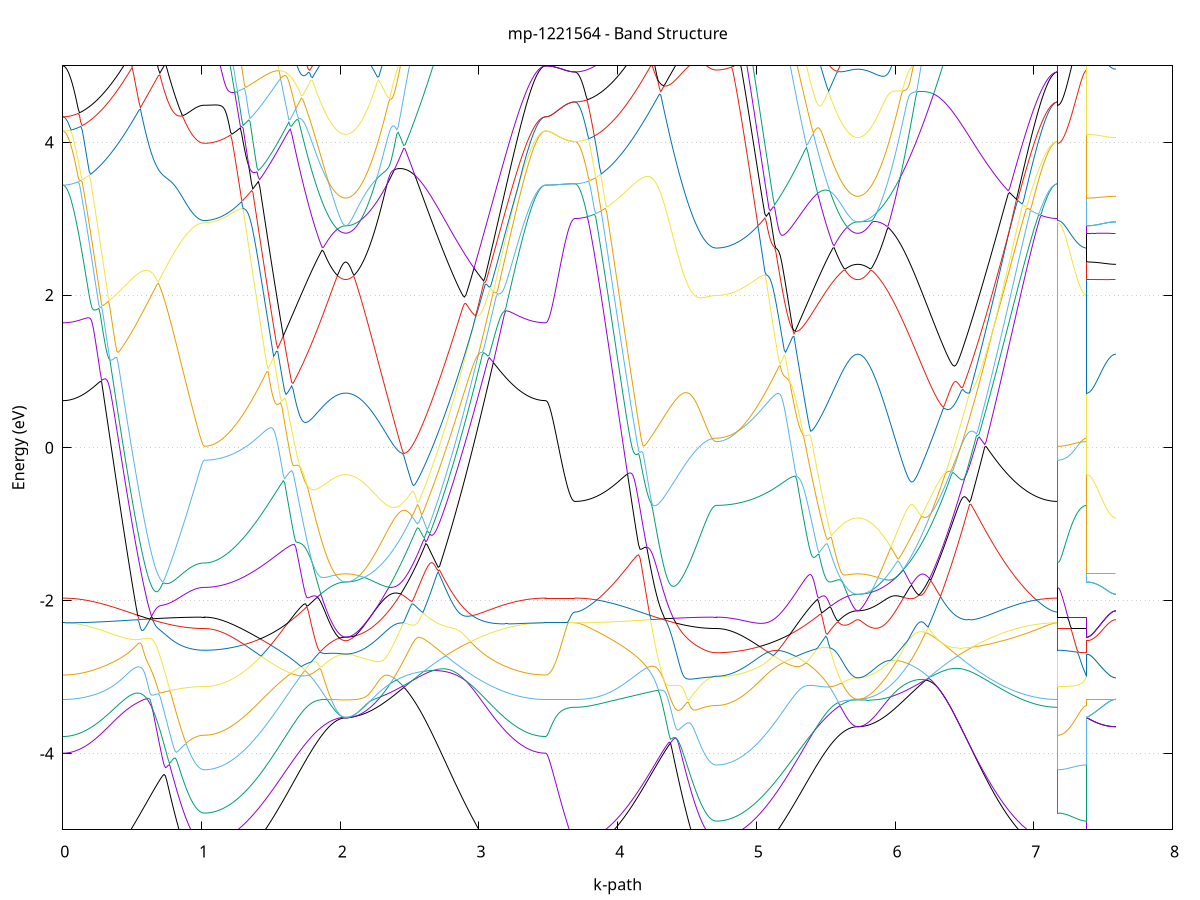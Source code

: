set title 'mp-1221564 - Band Structure'
set xlabel 'k-path'
set ylabel 'Energy (eV)'
set grid y
set yrange [-5:5]
set terminal png size 800,600
set output 'mp-1221564_bands_gnuplot.png'
plot '-' using 1:2 with lines notitle, '-' using 1:2 with lines notitle, '-' using 1:2 with lines notitle, '-' using 1:2 with lines notitle, '-' using 1:2 with lines notitle, '-' using 1:2 with lines notitle, '-' using 1:2 with lines notitle, '-' using 1:2 with lines notitle, '-' using 1:2 with lines notitle, '-' using 1:2 with lines notitle, '-' using 1:2 with lines notitle, '-' using 1:2 with lines notitle, '-' using 1:2 with lines notitle, '-' using 1:2 with lines notitle, '-' using 1:2 with lines notitle, '-' using 1:2 with lines notitle, '-' using 1:2 with lines notitle, '-' using 1:2 with lines notitle, '-' using 1:2 with lines notitle, '-' using 1:2 with lines notitle, '-' using 1:2 with lines notitle, '-' using 1:2 with lines notitle, '-' using 1:2 with lines notitle, '-' using 1:2 with lines notitle, '-' using 1:2 with lines notitle, '-' using 1:2 with lines notitle, '-' using 1:2 with lines notitle, '-' using 1:2 with lines notitle, '-' using 1:2 with lines notitle, '-' using 1:2 with lines notitle, '-' using 1:2 with lines notitle, '-' using 1:2 with lines notitle, '-' using 1:2 with lines notitle, '-' using 1:2 with lines notitle, '-' using 1:2 with lines notitle, '-' using 1:2 with lines notitle, '-' using 1:2 with lines notitle, '-' using 1:2 with lines notitle, '-' using 1:2 with lines notitle, '-' using 1:2 with lines notitle, '-' using 1:2 with lines notitle, '-' using 1:2 with lines notitle, '-' using 1:2 with lines notitle, '-' using 1:2 with lines notitle, '-' using 1:2 with lines notitle, '-' using 1:2 with lines notitle, '-' using 1:2 with lines notitle, '-' using 1:2 with lines notitle
0.000000 -50.040179
0.009998 -50.040179
0.019997 -50.040179
0.029995 -50.040279
0.039993 -50.040279
0.049992 -50.040379
0.059990 -50.040479
0.069988 -50.040579
0.079987 -50.040679
0.089985 -50.040879
0.099984 -50.041079
0.109982 -50.041179
0.119980 -50.041379
0.129979 -50.041679
0.139977 -50.041879
0.149975 -50.042079
0.159974 -50.042379
0.169972 -50.042679
0.179970 -50.042979
0.189969 -50.043279
0.199967 -50.043579
0.209965 -50.043879
0.219964 -50.044279
0.229962 -50.044679
0.239960 -50.044979
0.249959 -50.045379
0.259957 -50.045779
0.269956 -50.046179
0.279954 -50.046679
0.289952 -50.047079
0.299951 -50.047579
0.309949 -50.047979
0.319947 -50.048479
0.329946 -50.048979
0.339944 -50.049479
0.349942 -50.049979
0.359941 -50.050479
0.369939 -50.050979
0.379937 -50.051479
0.389936 -50.051979
0.399934 -50.052579
0.409932 -50.053079
0.419931 -50.053679
0.429929 -50.054179
0.439928 -50.054779
0.449926 -50.055279
0.459924 -50.055879
0.469923 -50.056479
0.479921 -50.056979
0.489919 -50.057579
0.499918 -50.058179
0.509916 -50.058679
0.519914 -50.059279
0.529913 -50.059879
0.539911 -50.060379
0.549909 -50.060979
0.559908 -50.061579
0.569906 -50.062079
0.579905 -50.062679
0.589903 -50.063279
0.599901 -50.063779
0.609900 -50.064379
0.619898 -50.064879
0.629896 -50.065379
0.639895 -50.065979
0.649893 -50.066479
0.659891 -50.066979
0.669890 -50.067479
0.679888 -50.067979
0.689886 -50.068479
0.699885 -50.068979
0.709883 -50.069379
0.719881 -50.069879
0.729880 -50.070279
0.739878 -50.070779
0.749877 -50.071179
0.759875 -50.071579
0.769873 -50.071979
0.779872 -50.072379
0.789870 -50.072779
0.799868 -50.073179
0.809867 -50.073479
0.819865 -50.073779
0.829863 -50.074179
0.839862 -50.074479
0.849860 -50.074779
0.859858 -50.074979
0.869857 -50.075279
0.879855 -50.075579
0.889853 -50.075779
0.899852 -50.075979
0.909850 -50.076179
0.919849 -50.076379
0.929847 -50.076479
0.939845 -50.076679
0.949844 -50.076779
0.959842 -50.076879
0.969840 -50.076979
0.979839 -50.077079
0.989837 -50.077179
0.999835 -50.077179
1.009834 -50.077179
1.019832 -50.077279
1.019832 -50.077279
1.029830 -50.077279
1.039829 -50.077179
1.049827 -50.077179
1.059825 -50.077179
1.069824 -50.077179
1.079822 -50.077179
1.089821 -50.077179
1.099819 -50.077179
1.109817 -50.077179
1.119816 -50.077179
1.129814 -50.077179
1.139812 -50.077079
1.149811 -50.077079
1.159809 -50.077079
1.169807 -50.077079
1.179806 -50.077079
1.189804 -50.076979
1.199802 -50.076979
1.209801 -50.076979
1.219799 -50.076879
1.229797 -50.076879
1.239796 -50.076879
1.249794 -50.076879
1.259793 -50.076779
1.269791 -50.076779
1.279789 -50.076679
1.289788 -50.076679
1.299786 -50.076679
1.309784 -50.076579
1.319783 -50.076579
1.329781 -50.076479
1.339779 -50.076479
1.349778 -50.076479
1.359776 -50.076379
1.369774 -50.076379
1.379773 -50.076279
1.389771 -50.076279
1.399769 -50.076179
1.409768 -50.076179
1.419766 -50.076079
1.429765 -50.076079
1.439763 -50.075979
1.449761 -50.075979
1.459760 -50.075879
1.469758 -50.075879
1.479756 -50.075779
1.489755 -50.075779
1.499753 -50.075679
1.509751 -50.075679
1.519750 -50.075579
1.529748 -50.075579
1.539746 -50.075479
1.549745 -50.075479
1.559743 -50.075379
1.569741 -50.075379
1.579740 -50.075279
1.589738 -50.075279
1.599737 -50.075179
1.609735 -50.075179
1.619733 -50.075079
1.629732 -50.075079
1.639730 -50.074979
1.649728 -50.074979
1.659727 -50.074879
1.669725 -50.074879
1.679723 -50.074779
1.689722 -50.074779
1.699720 -50.074679
1.709718 -50.074679
1.719717 -50.074679
1.729715 -50.074579
1.739714 -50.074579
1.749712 -50.074479
1.759710 -50.074479
1.769709 -50.074479
1.779707 -50.074379
1.789705 -50.074379
1.799704 -50.074279
1.809702 -50.074279
1.819700 -50.074279
1.829699 -50.074179
1.839697 -50.074179
1.849695 -50.074179
1.859694 -50.074179
1.869692 -50.074079
1.879690 -50.074079
1.889689 -50.074079
1.899687 -50.074079
1.909686 -50.073979
1.919684 -50.073979
1.929682 -50.073979
1.939681 -50.073979
1.949679 -50.073979
1.959677 -50.073979
1.969676 -50.073879
1.979674 -50.073879
1.989672 -50.073879
1.999671 -50.073879
2.009669 -50.073879
2.019667 -50.073879
2.029666 -50.073879
2.039664 -50.073879
2.039664 -50.073879
2.049611 -50.073879
2.059557 -50.073879
2.069504 -50.073879
2.079451 -50.073779
2.089397 -50.073779
2.099344 -50.073779
2.109290 -50.073679
2.119237 -50.073679
2.129184 -50.073579
2.139130 -50.073479
2.149077 -50.073379
2.159024 -50.073379
2.168970 -50.073279
2.178917 -50.073179
2.188863 -50.073079
2.198810 -50.072879
2.208757 -50.072779
2.218703 -50.072679
2.228650 -50.072579
2.238597 -50.072379
2.248543 -50.072279
2.258490 -50.072079
2.268436 -50.071879
2.278383 -50.071779
2.288330 -50.071579
2.298276 -50.071379
2.308223 -50.071179
2.318170 -50.070979
2.328116 -50.070779
2.338063 -50.070579
2.348009 -50.070379
2.357956 -50.070179
2.367903 -50.069879
2.377849 -50.069679
2.387796 -50.069379
2.397743 -50.069179
2.407689 -50.068879
2.417636 -50.068679
2.427582 -50.068379
2.437529 -50.068179
2.447476 -50.067879
2.457422 -50.067579
2.467369 -50.067279
2.477316 -50.066979
2.487262 -50.066679
2.497209 -50.066379
2.507155 -50.066079
2.517102 -50.065779
2.527049 -50.065479
2.536995 -50.065179
2.546942 -50.064879
2.556888 -50.064579
2.566835 -50.064179
2.576782 -50.063879
2.586728 -50.063579
2.596675 -50.063179
2.606622 -50.062879
2.616568 -50.062479
2.626515 -50.062179
2.636461 -50.061779
2.646408 -50.061479
2.656355 -50.061079
2.666301 -50.060779
2.676248 -50.060379
2.686195 -50.060079
2.696141 -50.059679
2.706088 -50.059379
2.716034 -50.058979
2.725981 -50.058579
2.735928 -50.058279
2.745874 -50.057879
2.755821 -50.057479
2.765768 -50.057179
2.775714 -50.056779
2.785661 -50.056379
2.795607 -50.056079
2.805554 -50.055679
2.815501 -50.055379
2.825447 -50.054979
2.835394 -50.054579
2.845341 -50.054279
2.855287 -50.053879
2.865234 -50.053479
2.875180 -50.053179
2.885127 -50.052779
2.895074 -50.052479
2.905020 -50.052079
2.914967 -50.051779
2.924914 -50.051379
2.934860 -50.051079
2.944807 -50.050679
2.954753 -50.050379
2.964700 -50.050079
2.974647 -50.049679
2.984593 -50.049379
2.994540 -50.049079
3.004487 -50.048679
3.014433 -50.048379
3.024380 -50.048079
3.034326 -50.047779
3.044273 -50.047479
3.054220 -50.047179
3.064166 -50.046879
3.074113 -50.046579
3.084060 -50.046279
3.094006 -50.045979
3.103953 -50.045779
3.113899 -50.045479
3.123846 -50.045179
3.133793 -50.044979
3.143739 -50.044679
3.153686 -50.044479
3.163633 -50.044179
3.173579 -50.043979
3.183526 -50.043679
3.193472 -50.043479
3.203419 -50.043279
3.213366 -50.043079
3.223312 -50.042879
3.233259 -50.042679
3.243205 -50.042479
3.253152 -50.042279
3.263099 -50.042079
3.273045 -50.041979
3.282992 -50.041779
3.292939 -50.041579
3.302885 -50.041479
3.312832 -50.041379
3.322778 -50.041179
3.332725 -50.041079
3.342672 -50.040979
3.352618 -50.040879
3.362565 -50.040779
3.372512 -50.040679
3.382458 -50.040579
3.392405 -50.040479
3.402351 -50.040379
3.412298 -50.040379
3.422245 -50.040279
3.432191 -50.040279
3.442138 -50.040279
3.452085 -50.040179
3.462031 -50.040179
3.471978 -50.040179
3.481924 -50.040179
3.481924 -50.040179
3.491902 -50.040179
3.501879 -50.040179
3.511856 -50.040179
3.521833 -50.040179
3.531810 -50.040179
3.541787 -50.040179
3.551765 -50.040179
3.561742 -50.040179
3.571719 -50.040179
3.581696 -50.040179
3.591673 -50.040179
3.601650 -50.040179
3.611628 -50.040179
3.621605 -50.040179
3.631582 -50.040179
3.641559 -50.040179
3.651536 -50.040179
3.661513 -50.040179
3.671491 -50.040179
3.681468 -50.040179
3.691445 -50.040179
3.691445 -50.040179
3.701443 -50.040179
3.711442 -50.040179
3.721440 -50.040279
3.731438 -50.040279
3.741437 -50.040379
3.751435 -50.040479
3.761433 -50.040579
3.771432 -50.040779
3.781430 -50.040879
3.791428 -50.041079
3.801427 -50.041179
3.811425 -50.041379
3.821424 -50.041679
3.831422 -50.041879
3.841420 -50.042079
3.851419 -50.042379
3.861417 -50.042679
3.871415 -50.042979
3.881414 -50.043279
3.891412 -50.043579
3.901410 -50.043879
3.911409 -50.044279
3.921407 -50.044679
3.931405 -50.044979
3.941404 -50.045379
3.951402 -50.045779
3.961400 -50.046179
3.971399 -50.046679
3.981397 -50.047079
3.991396 -50.047579
4.001394 -50.047979
4.011392 -50.048479
4.021391 -50.048979
4.031389 -50.049479
4.041387 -50.049979
4.051386 -50.050479
4.061384 -50.050979
4.071382 -50.051479
4.081381 -50.051979
4.091379 -50.052579
4.101377 -50.053079
4.111376 -50.053679
4.121374 -50.054179
4.131372 -50.054779
4.141371 -50.055279
4.151369 -50.055879
4.161368 -50.056479
4.171366 -50.056979
4.181364 -50.057579
4.191363 -50.058179
4.201361 -50.058679
4.211359 -50.059279
4.221358 -50.059879
4.231356 -50.060379
4.241354 -50.060979
4.251353 -50.061579
4.261351 -50.062079
4.271349 -50.062679
4.281348 -50.063279
4.291346 -50.063779
4.301344 -50.064379
4.311343 -50.064879
4.321341 -50.065379
4.331340 -50.065979
4.341338 -50.066479
4.351336 -50.066979
4.361335 -50.067479
4.371333 -50.067979
4.381331 -50.068479
4.391330 -50.068979
4.401328 -50.069379
4.411326 -50.069879
4.421325 -50.070279
4.431323 -50.070779
4.441321 -50.071179
4.451320 -50.071579
4.461318 -50.071979
4.471316 -50.072379
4.481315 -50.072779
4.491313 -50.073179
4.501312 -50.073479
4.511310 -50.073779
4.521308 -50.074179
4.531307 -50.074479
4.541305 -50.074779
4.551303 -50.074979
4.561302 -50.075279
4.571300 -50.075579
4.581298 -50.075779
4.591297 -50.075979
4.601295 -50.076179
4.611293 -50.076379
4.621292 -50.076479
4.631290 -50.076679
4.641288 -50.076779
4.651287 -50.076879
4.661285 -50.076979
4.671284 -50.077079
4.681282 -50.077179
4.691280 -50.077179
4.701279 -50.077179
4.711277 -50.077279
4.711277 -50.077179
4.721275 -50.077279
4.731274 -50.077179
4.741272 -50.077179
4.751270 -50.077179
4.761269 -50.077179
4.771267 -50.077179
4.781265 -50.077179
4.791264 -50.077179
4.801262 -50.077179
4.811261 -50.077179
4.821259 -50.077179
4.831257 -50.077079
4.841256 -50.077079
4.851254 -50.077079
4.861252 -50.077079
4.871251 -50.077079
4.881249 -50.076979
4.891247 -50.076979
4.901246 -50.076979
4.911244 -50.076879
4.921242 -50.076879
4.931241 -50.076879
4.941239 -50.076779
4.951237 -50.076779
4.961236 -50.076779
4.971234 -50.076679
4.981233 -50.076679
4.991231 -50.076679
5.001229 -50.076579
5.011228 -50.076579
5.021226 -50.076479
5.031224 -50.076479
5.041223 -50.076479
5.051221 -50.076379
5.061219 -50.076379
5.071218 -50.076279
5.081216 -50.076279
5.091214 -50.076179
5.101213 -50.076179
5.111211 -50.076079
5.121209 -50.076079
5.131208 -50.075979
5.141206 -50.075979
5.151205 -50.075879
5.161203 -50.075879
5.171201 -50.075779
5.181200 -50.075779
5.191198 -50.075679
5.201196 -50.075679
5.211195 -50.075579
5.221193 -50.075579
5.231191 -50.075479
5.241190 -50.075479
5.251188 -50.075379
5.261186 -50.075379
5.271185 -50.075279
5.281183 -50.075279
5.291181 -50.075179
5.301180 -50.075179
5.311178 -50.075079
5.321177 -50.075079
5.331175 -50.074979
5.341173 -50.074979
5.351172 -50.074879
5.361170 -50.074879
5.371168 -50.074779
5.381167 -50.074779
5.391165 -50.074679
5.401163 -50.074679
5.411162 -50.074679
5.421160 -50.074579
5.431158 -50.074579
5.441157 -50.074479
5.451155 -50.074479
5.461153 -50.074479
5.471152 -50.074379
5.481150 -50.074379
5.491149 -50.074279
5.501147 -50.074279
5.511145 -50.074279
5.521144 -50.074179
5.531142 -50.074179
5.541140 -50.074179
5.551139 -50.074179
5.561137 -50.074079
5.571135 -50.074079
5.581134 -50.074079
5.591132 -50.074079
5.601130 -50.073979
5.611129 -50.073979
5.621127 -50.073979
5.631126 -50.073979
5.641124 -50.073979
5.651122 -50.073979
5.661121 -50.073879
5.671119 -50.073879
5.681117 -50.073879
5.691116 -50.073879
5.701114 -50.073879
5.711112 -50.073879
5.721111 -50.073879
5.731109 -50.073879
5.731109 -50.073879
5.741056 -50.073879
5.751002 -50.073879
5.760949 -50.073879
5.770896 -50.073779
5.780842 -50.073779
5.790789 -50.073779
5.800735 -50.073679
5.810682 -50.073679
5.820629 -50.073579
5.830575 -50.073479
5.840522 -50.073479
5.850469 -50.073379
5.860415 -50.073279
5.870362 -50.073179
5.880308 -50.073079
5.890255 -50.072879
5.900202 -50.072779
5.910148 -50.072679
5.920095 -50.072579
5.930042 -50.072379
5.939988 -50.072279
5.949935 -50.072079
5.959881 -50.071879
5.969828 -50.071779
5.979775 -50.071579
5.989721 -50.071379
5.999668 -50.071179
6.009614 -50.070979
6.019561 -50.070779
6.029508 -50.070579
6.039454 -50.070379
6.049401 -50.070179
6.059348 -50.069879
6.069294 -50.069679
6.079241 -50.069379
6.089187 -50.069179
6.099134 -50.068879
6.109081 -50.068679
6.119027 -50.068379
6.128974 -50.068179
6.138921 -50.067879
6.148867 -50.067579
6.158814 -50.067279
6.168760 -50.066979
6.178707 -50.066679
6.188654 -50.066379
6.198600 -50.066079
6.208547 -50.065779
6.218494 -50.065479
6.228440 -50.065179
6.238387 -50.064879
6.248333 -50.064479
6.258280 -50.064179
6.268227 -50.063879
6.278173 -50.063579
6.288120 -50.063179
6.298067 -50.062879
6.308013 -50.062479
6.317960 -50.062179
6.327906 -50.061879
6.337853 -50.061479
6.347800 -50.061079
6.357746 -50.060779
6.367693 -50.060379
6.377640 -50.060079
6.387586 -50.059679
6.397533 -50.059379
6.407479 -50.058979
6.417426 -50.058579
6.427373 -50.058279
6.437319 -50.057879
6.447266 -50.057479
6.457213 -50.057179
6.467159 -50.056779
6.477106 -50.056379
6.487052 -50.056079
6.496999 -50.055679
6.506946 -50.055379
6.516892 -50.054979
6.526839 -50.054579
6.536785 -50.054279
6.546732 -50.053879
6.556679 -50.053479
6.566625 -50.053179
6.576572 -50.052779
6.586519 -50.052479
6.596465 -50.052079
6.606412 -50.051779
6.616358 -50.051379
6.626305 -50.051079
6.636252 -50.050679
6.646198 -50.050379
6.656145 -50.050079
6.666092 -50.049679
6.676038 -50.049379
6.685985 -50.049079
6.695931 -50.048679
6.705878 -50.048379
6.715825 -50.048079
6.725771 -50.047779
6.735718 -50.047479
6.745665 -50.047179
6.755611 -50.046879
6.765558 -50.046579
6.775504 -50.046279
6.785451 -50.045979
6.795398 -50.045779
6.805344 -50.045479
6.815291 -50.045179
6.825238 -50.044979
6.835184 -50.044679
6.845131 -50.044479
6.855077 -50.044179
6.865024 -50.043979
6.874971 -50.043679
6.884917 -50.043479
6.894864 -50.043279
6.904811 -50.043079
6.914757 -50.042879
6.924704 -50.042679
6.934650 -50.042479
6.944597 -50.042279
6.954544 -50.042079
6.964490 -50.041979
6.974437 -50.041779
6.984384 -50.041579
6.994330 -50.041479
7.004277 -50.041379
7.014223 -50.041179
7.024170 -50.041079
7.034117 -50.040979
7.044063 -50.040879
7.054010 -50.040779
7.063957 -50.040679
7.073903 -50.040579
7.083850 -50.040479
7.093796 -50.040479
7.103743 -50.040379
7.113690 -50.040279
7.123636 -50.040279
7.133583 -50.040279
7.143529 -50.040179
7.153476 -50.040179
7.163423 -50.040179
7.173369 -50.040179
7.173369 -50.077279
7.183347 -50.077279
7.193324 -50.077279
7.203301 -50.077279
7.213278 -50.077279
7.223255 -50.077179
7.233232 -50.077279
7.243210 -50.077279
7.253187 -50.077279
7.263164 -50.077279
7.273141 -50.077279
7.283118 -50.077179
7.293095 -50.077279
7.303073 -50.077279
7.313050 -50.077279
7.323027 -50.077279
7.333004 -50.077279
7.342981 -50.077179
7.352958 -50.077179
7.362936 -50.077179
7.372913 -50.077279
7.382890 -50.077279
7.382890 -50.073879
7.392867 -50.073879
7.402844 -50.073879
7.412821 -50.073879
7.422799 -50.073879
7.432776 -50.073879
7.442753 -50.073879
7.452730 -50.073879
7.462707 -50.073879
7.472684 -50.073879
7.482662 -50.073879
7.492639 -50.073879
7.502616 -50.073879
7.512593 -50.073879
7.522570 -50.073879
7.532547 -50.073879
7.542525 -50.073879
7.552502 -50.073879
7.562479 -50.073879
7.572456 -50.073879
7.582433 -50.073879
7.592410 -50.073879
e
0.000000 -50.040179
0.009998 -50.040179
0.019997 -50.040179
0.029995 -50.040179
0.039993 -50.040179
0.049992 -50.040179
0.059990 -50.040179
0.069988 -50.040179
0.079987 -50.040079
0.089985 -50.040079
0.099984 -50.040079
0.109982 -50.040079
0.119980 -50.040079
0.129979 -50.040079
0.139977 -50.040079
0.149975 -50.039979
0.159974 -50.039979
0.169972 -50.039979
0.179970 -50.039979
0.189969 -50.039979
0.199967 -50.039879
0.209965 -50.039879
0.219964 -50.039879
0.229962 -50.039779
0.239960 -50.039779
0.249959 -50.039779
0.259957 -50.039779
0.269956 -50.039679
0.279954 -50.039679
0.289952 -50.039679
0.299951 -50.039579
0.309949 -50.039579
0.319947 -50.039579
0.329946 -50.039479
0.339944 -50.039479
0.349942 -50.039379
0.359941 -50.039379
0.369939 -50.039379
0.379937 -50.039279
0.389936 -50.039279
0.399934 -50.039279
0.409932 -50.039179
0.419931 -50.039179
0.429929 -50.039079
0.439928 -50.039079
0.449926 -50.038979
0.459924 -50.038979
0.469923 -50.038979
0.479921 -50.038879
0.489919 -50.038879
0.499918 -50.038779
0.509916 -50.038779
0.519914 -50.038679
0.529913 -50.038679
0.539911 -50.038679
0.549909 -50.038579
0.559908 -50.038579
0.569906 -50.038479
0.579905 -50.038479
0.589903 -50.038379
0.599901 -50.038379
0.609900 -50.038379
0.619898 -50.038279
0.629896 -50.038279
0.639895 -50.038179
0.649893 -50.038179
0.659891 -50.038179
0.669890 -50.038079
0.679888 -50.038079
0.689886 -50.038079
0.699885 -50.037979
0.709883 -50.037979
0.719881 -50.037879
0.729880 -50.037879
0.739878 -50.037879
0.749877 -50.037779
0.759875 -50.037779
0.769873 -50.037779
0.779872 -50.037779
0.789870 -50.037679
0.799868 -50.037679
0.809867 -50.037679
0.819865 -50.037579
0.829863 -50.037579
0.839862 -50.037579
0.849860 -50.037579
0.859858 -50.037579
0.869857 -50.037479
0.879855 -50.037479
0.889853 -50.037479
0.899852 -50.037479
0.909850 -50.037479
0.919849 -50.037479
0.929847 -50.037379
0.939845 -50.037379
0.949844 -50.037379
0.959842 -50.037379
0.969840 -50.037379
0.979839 -50.037379
0.989837 -50.037379
0.999835 -50.037379
1.009834 -50.037379
1.019832 -50.037379
1.019832 -50.037379
1.029830 -50.037379
1.039829 -50.037379
1.049827 -50.037479
1.059825 -50.037479
1.069824 -50.037579
1.079822 -50.037679
1.089821 -50.037779
1.099819 -50.037879
1.109817 -50.038079
1.119816 -50.038279
1.129814 -50.038379
1.139812 -50.038579
1.149811 -50.038779
1.159809 -50.039079
1.169807 -50.039279
1.179806 -50.039579
1.189804 -50.039779
1.199802 -50.040079
1.209801 -50.040379
1.219799 -50.040779
1.229797 -50.041079
1.239796 -50.041379
1.249794 -50.041779
1.259793 -50.042179
1.269791 -50.042579
1.279789 -50.042979
1.289788 -50.043379
1.299786 -50.043779
1.309784 -50.044179
1.319783 -50.044679
1.329781 -50.045079
1.339779 -50.045579
1.349778 -50.046079
1.359776 -50.046479
1.369774 -50.046979
1.379773 -50.047479
1.389771 -50.047979
1.399769 -50.048579
1.409768 -50.049079
1.419766 -50.049579
1.429765 -50.050079
1.439763 -50.050679
1.449761 -50.051179
1.459760 -50.051779
1.469758 -50.052279
1.479756 -50.052879
1.489755 -50.053379
1.499753 -50.053979
1.509751 -50.054579
1.519750 -50.055079
1.529748 -50.055679
1.539746 -50.056179
1.549745 -50.056779
1.559743 -50.057379
1.569741 -50.057879
1.579740 -50.058479
1.589738 -50.058979
1.599737 -50.059579
1.609735 -50.060079
1.619733 -50.060679
1.629732 -50.061179
1.639730 -50.061679
1.649728 -50.062279
1.659727 -50.062779
1.669725 -50.063279
1.679723 -50.063779
1.689722 -50.064279
1.699720 -50.064779
1.709718 -50.065279
1.719717 -50.065779
1.729715 -50.066179
1.739714 -50.066679
1.749712 -50.067079
1.759710 -50.067579
1.769709 -50.067979
1.779707 -50.068379
1.789705 -50.068779
1.799704 -50.069179
1.809702 -50.069479
1.819700 -50.069879
1.829699 -50.070179
1.839697 -50.070579
1.849695 -50.070879
1.859694 -50.071179
1.869692 -50.071479
1.879690 -50.071679
1.889689 -50.071979
1.899687 -50.072179
1.909686 -50.072479
1.919684 -50.072679
1.929682 -50.072879
1.939681 -50.073079
1.949679 -50.073179
1.959677 -50.073379
1.969676 -50.073479
1.979674 -50.073579
1.989672 -50.073679
1.999671 -50.073779
2.009669 -50.073779
2.019667 -50.073879
2.029666 -50.073879
2.039664 -50.073879
2.039664 -50.073879
2.049611 -50.073879
2.059557 -50.073879
2.069504 -50.073879
2.079451 -50.073779
2.089397 -50.073779
2.099344 -50.073779
2.109290 -50.073679
2.119237 -50.073679
2.129184 -50.073579
2.139130 -50.073479
2.149077 -50.073379
2.159024 -50.073279
2.168970 -50.073179
2.178917 -50.073079
2.188863 -50.072979
2.198810 -50.072879
2.208757 -50.072779
2.218703 -50.072579
2.228650 -50.072479
2.238597 -50.072379
2.248543 -50.072179
2.258490 -50.071979
2.268436 -50.071879
2.278383 -50.071679
2.288330 -50.071479
2.298276 -50.071279
2.308223 -50.071079
2.318170 -50.070879
2.328116 -50.070679
2.338063 -50.070479
2.348009 -50.070279
2.357956 -50.069979
2.367903 -50.069779
2.377849 -50.069479
2.387796 -50.069279
2.397743 -50.068979
2.407689 -50.068779
2.417636 -50.068479
2.427582 -50.068179
2.437529 -50.067979
2.447476 -50.067679
2.457422 -50.067379
2.467369 -50.067079
2.477316 -50.066779
2.487262 -50.066479
2.497209 -50.066179
2.507155 -50.065879
2.517102 -50.065579
2.527049 -50.065279
2.536995 -50.064879
2.546942 -50.064579
2.556888 -50.064279
2.566835 -50.063979
2.576782 -50.063579
2.586728 -50.063279
2.596675 -50.062879
2.606622 -50.062579
2.616568 -50.062279
2.626515 -50.061879
2.636461 -50.061579
2.646408 -50.061179
2.656355 -50.060879
2.666301 -50.060479
2.676248 -50.060079
2.686195 -50.059779
2.696141 -50.059379
2.706088 -50.059079
2.716034 -50.058679
2.725981 -50.058279
2.735928 -50.057979
2.745874 -50.057579
2.755821 -50.057179
2.765768 -50.056879
2.775714 -50.056479
2.785661 -50.056079
2.795607 -50.055779
2.805554 -50.055379
2.815501 -50.054979
2.825447 -50.054679
2.835394 -50.054279
2.845341 -50.053979
2.855287 -50.053579
2.865234 -50.053179
2.875180 -50.052879
2.885127 -50.052479
2.895074 -50.052179
2.905020 -50.051779
2.914967 -50.051479
2.924914 -50.051179
2.934860 -50.050779
2.944807 -50.050479
2.954753 -50.050079
2.964700 -50.049779
2.974647 -50.049479
2.984593 -50.049179
2.994540 -50.048779
3.004487 -50.048479
3.014433 -50.048179
3.024380 -50.047879
3.034326 -50.047579
3.044273 -50.047279
3.054220 -50.046979
3.064166 -50.046679
3.074113 -50.046379
3.084060 -50.046079
3.094006 -50.045879
3.103953 -50.045579
3.113899 -50.045279
3.123846 -50.045079
3.133793 -50.044779
3.143739 -50.044579
3.153686 -50.044279
3.163633 -50.044079
3.173579 -50.043879
3.183526 -50.043579
3.193472 -50.043379
3.203419 -50.043179
3.213366 -50.042979
3.223312 -50.042779
3.233259 -50.042579
3.243205 -50.042379
3.253152 -50.042179
3.263099 -50.042079
3.273045 -50.041879
3.282992 -50.041679
3.292939 -50.041579
3.302885 -50.041479
3.312832 -50.041279
3.322778 -50.041179
3.332725 -50.041079
3.342672 -50.040979
3.352618 -50.040879
3.362565 -50.040779
3.372512 -50.040679
3.382458 -50.040579
3.392405 -50.040479
3.402351 -50.040379
3.412298 -50.040379
3.422245 -50.040279
3.432191 -50.040279
3.442138 -50.040279
3.452085 -50.040179
3.462031 -50.040179
3.471978 -50.040179
3.481924 -50.040179
3.481924 -50.040179
3.491902 -50.040179
3.501879 -50.040179
3.511856 -50.040179
3.521833 -50.040179
3.531810 -50.040179
3.541787 -50.040179
3.551765 -50.040179
3.561742 -50.040179
3.571719 -50.040179
3.581696 -50.040179
3.591673 -50.040179
3.601650 -50.040179
3.611628 -50.040179
3.621605 -50.040179
3.631582 -50.040179
3.641559 -50.040179
3.651536 -50.040179
3.661513 -50.040179
3.671491 -50.040179
3.681468 -50.040179
3.691445 -50.040179
3.691445 -50.040179
3.701443 -50.040179
3.711442 -50.040179
3.721440 -50.040179
3.731438 -50.040179
3.741437 -50.040179
3.751435 -50.040179
3.761433 -50.040179
3.771432 -50.040079
3.781430 -50.040079
3.791428 -50.040079
3.801427 -50.040079
3.811425 -50.040079
3.821424 -50.040079
3.831422 -50.040079
3.841420 -50.039979
3.851419 -50.039979
3.861417 -50.039979
3.871415 -50.039979
3.881414 -50.039979
3.891412 -50.039879
3.901410 -50.039879
3.911409 -50.039879
3.921407 -50.039779
3.931405 -50.039779
3.941404 -50.039779
3.951402 -50.039779
3.961400 -50.039679
3.971399 -50.039679
3.981397 -50.039679
3.991396 -50.039579
4.001394 -50.039579
4.011392 -50.039579
4.021391 -50.039479
4.031389 -50.039479
4.041387 -50.039379
4.051386 -50.039379
4.061384 -50.039379
4.071382 -50.039279
4.081381 -50.039279
4.091379 -50.039279
4.101377 -50.039179
4.111376 -50.039179
4.121374 -50.039079
4.131372 -50.039079
4.141371 -50.038979
4.151369 -50.038979
4.161368 -50.038979
4.171366 -50.038879
4.181364 -50.038879
4.191363 -50.038779
4.201361 -50.038779
4.211359 -50.038679
4.221358 -50.038679
4.231356 -50.038679
4.241354 -50.038579
4.251353 -50.038579
4.261351 -50.038479
4.271349 -50.038479
4.281348 -50.038479
4.291346 -50.038379
4.301344 -50.038379
4.311343 -50.038279
4.321341 -50.038279
4.331340 -50.038179
4.341338 -50.038179
4.351336 -50.038179
4.361335 -50.038079
4.371333 -50.038079
4.381331 -50.038079
4.391330 -50.037979
4.401328 -50.037979
4.411326 -50.037879
4.421325 -50.037879
4.431323 -50.037879
4.441321 -50.037779
4.451320 -50.037779
4.461318 -50.037779
4.471316 -50.037779
4.481315 -50.037679
4.491313 -50.037679
4.501312 -50.037679
4.511310 -50.037579
4.521308 -50.037579
4.531307 -50.037579
4.541305 -50.037579
4.551303 -50.037579
4.561302 -50.037479
4.571300 -50.037479
4.581298 -50.037479
4.591297 -50.037479
4.601295 -50.037479
4.611293 -50.037479
4.621292 -50.037379
4.631290 -50.037379
4.641288 -50.037379
4.651287 -50.037379
4.661285 -50.037379
4.671284 -50.037379
4.681282 -50.037379
4.691280 -50.037379
4.701279 -50.037379
4.711277 -50.037379
4.711277 -50.037379
4.721275 -50.037379
4.731274 -50.037379
4.741272 -50.037479
4.751270 -50.037479
4.761269 -50.037579
4.771267 -50.037679
4.781265 -50.037779
4.791264 -50.037879
4.801262 -50.038079
4.811261 -50.038279
4.821259 -50.038379
4.831257 -50.038579
4.841256 -50.038779
4.851254 -50.039079
4.861252 -50.039279
4.871251 -50.039579
4.881249 -50.039779
4.891247 -50.040079
4.901246 -50.040379
4.911244 -50.040779
4.921242 -50.041079
4.931241 -50.041379
4.941239 -50.041779
4.951237 -50.042179
4.961236 -50.042579
4.971234 -50.042979
4.981233 -50.043379
4.991231 -50.043779
5.001229 -50.044179
5.011228 -50.044679
5.021226 -50.045079
5.031224 -50.045579
5.041223 -50.046079
5.051221 -50.046479
5.061219 -50.046979
5.071218 -50.047479
5.081216 -50.047979
5.091214 -50.048579
5.101213 -50.049079
5.111211 -50.049579
5.121209 -50.050079
5.131208 -50.050679
5.141206 -50.051179
5.151205 -50.051779
5.161203 -50.052279
5.171201 -50.052879
5.181200 -50.053379
5.191198 -50.053979
5.201196 -50.054579
5.211195 -50.055079
5.221193 -50.055679
5.231191 -50.056179
5.241190 -50.056779
5.251188 -50.057379
5.261186 -50.057879
5.271185 -50.058479
5.281183 -50.058979
5.291181 -50.059579
5.301180 -50.060079
5.311178 -50.060679
5.321177 -50.061179
5.331175 -50.061679
5.341173 -50.062279
5.351172 -50.062779
5.361170 -50.063279
5.371168 -50.063779
5.381167 -50.064279
5.391165 -50.064779
5.401163 -50.065279
5.411162 -50.065779
5.421160 -50.066179
5.431158 -50.066679
5.441157 -50.067079
5.451155 -50.067479
5.461153 -50.067979
5.471152 -50.068379
5.481150 -50.068779
5.491149 -50.069179
5.501147 -50.069479
5.511145 -50.069879
5.521144 -50.070179
5.531142 -50.070579
5.541140 -50.070879
5.551139 -50.071179
5.561137 -50.071479
5.571135 -50.071679
5.581134 -50.071979
5.591132 -50.072179
5.601130 -50.072479
5.611129 -50.072679
5.621127 -50.072879
5.631126 -50.073079
5.641124 -50.073179
5.651122 -50.073379
5.661121 -50.073479
5.671119 -50.073579
5.681117 -50.073679
5.691116 -50.073779
5.701114 -50.073779
5.711112 -50.073879
5.721111 -50.073879
5.731109 -50.073879
5.731109 -50.073879
5.741056 -50.073879
5.751002 -50.073879
5.760949 -50.073879
5.770896 -50.073779
5.780842 -50.073779
5.790789 -50.073779
5.800735 -50.073679
5.810682 -50.073679
5.820629 -50.073579
5.830575 -50.073479
5.840522 -50.073379
5.850469 -50.073279
5.860415 -50.073179
5.870362 -50.073079
5.880308 -50.072979
5.890255 -50.072879
5.900202 -50.072779
5.910148 -50.072579
5.920095 -50.072479
5.930042 -50.072379
5.939988 -50.072179
5.949935 -50.071979
5.959881 -50.071879
5.969828 -50.071679
5.979775 -50.071479
5.989721 -50.071279
5.999668 -50.071079
6.009614 -50.070879
6.019561 -50.070679
6.029508 -50.070479
6.039454 -50.070279
6.049401 -50.069979
6.059348 -50.069779
6.069294 -50.069479
6.079241 -50.069279
6.089187 -50.068979
6.099134 -50.068779
6.109081 -50.068479
6.119027 -50.068179
6.128974 -50.067979
6.138921 -50.067679
6.148867 -50.067379
6.158814 -50.067079
6.168760 -50.066779
6.178707 -50.066479
6.188654 -50.066179
6.198600 -50.065879
6.208547 -50.065579
6.218494 -50.065279
6.228440 -50.064979
6.238387 -50.064579
6.248333 -50.064279
6.258280 -50.063979
6.268227 -50.063579
6.278173 -50.063279
6.288120 -50.062979
6.298067 -50.062579
6.308013 -50.062279
6.317960 -50.061879
6.327906 -50.061579
6.337853 -50.061179
6.347800 -50.060879
6.357746 -50.060479
6.367693 -50.060079
6.377640 -50.059779
6.387586 -50.059379
6.397533 -50.059079
6.407479 -50.058679
6.417426 -50.058279
6.427373 -50.057979
6.437319 -50.057579
6.447266 -50.057179
6.457213 -50.056879
6.467159 -50.056479
6.477106 -50.056079
6.487052 -50.055779
6.496999 -50.055379
6.506946 -50.054979
6.516892 -50.054679
6.526839 -50.054279
6.536785 -50.053979
6.546732 -50.053579
6.556679 -50.053279
6.566625 -50.052879
6.576572 -50.052479
6.586519 -50.052179
6.596465 -50.051779
6.606412 -50.051479
6.616358 -50.051179
6.626305 -50.050779
6.636252 -50.050479
6.646198 -50.050079
6.656145 -50.049779
6.666092 -50.049479
6.676038 -50.049179
6.685985 -50.048779
6.695931 -50.048479
6.705878 -50.048179
6.715825 -50.047879
6.725771 -50.047579
6.735718 -50.047279
6.745665 -50.046979
6.755611 -50.046679
6.765558 -50.046379
6.775504 -50.046079
6.785451 -50.045879
6.795398 -50.045579
6.805344 -50.045279
6.815291 -50.045079
6.825238 -50.044779
6.835184 -50.044579
6.845131 -50.044279
6.855077 -50.044079
6.865024 -50.043879
6.874971 -50.043579
6.884917 -50.043379
6.894864 -50.043179
6.904811 -50.042979
6.914757 -50.042779
6.924704 -50.042579
6.934650 -50.042379
6.944597 -50.042179
6.954544 -50.042079
6.964490 -50.041879
6.974437 -50.041679
6.984384 -50.041579
6.994330 -50.041479
7.004277 -50.041279
7.014223 -50.041179
7.024170 -50.041079
7.034117 -50.040979
7.044063 -50.040879
7.054010 -50.040779
7.063957 -50.040679
7.073903 -50.040579
7.083850 -50.040479
7.093796 -50.040379
7.103743 -50.040379
7.113690 -50.040279
7.123636 -50.040279
7.133583 -50.040279
7.143529 -50.040179
7.153476 -50.040179
7.163423 -50.040179
7.173369 -50.040179
7.173369 -50.037379
7.183347 -50.037379
7.193324 -50.037379
7.203301 -50.037379
7.213278 -50.037379
7.223255 -50.037379
7.233232 -50.037379
7.243210 -50.037379
7.253187 -50.037379
7.263164 -50.037379
7.273141 -50.037379
7.283118 -50.037379
7.293095 -50.037379
7.303073 -50.037379
7.313050 -50.037379
7.323027 -50.037379
7.333004 -50.037379
7.342981 -50.037379
7.352958 -50.037379
7.362936 -50.037379
7.372913 -50.037379
7.382890 -50.037379
7.382890 -50.073879
7.392867 -50.073879
7.402844 -50.073879
7.412821 -50.073879
7.422799 -50.073879
7.432776 -50.073879
7.442753 -50.073879
7.452730 -50.073879
7.462707 -50.073879
7.472684 -50.073879
7.482662 -50.073879
7.492639 -50.073879
7.502616 -50.073879
7.512593 -50.073879
7.522570 -50.073879
7.532547 -50.073879
7.542525 -50.073879
7.552502 -50.073879
7.562479 -50.073879
7.572456 -50.073879
7.582433 -50.073879
7.592410 -50.073879
e
0.000000 -49.885879
0.009998 -49.885879
0.019997 -49.885779
0.029995 -49.885779
0.039993 -49.885779
0.049992 -49.885779
0.059990 -49.885779
0.069988 -49.885779
0.079987 -49.885779
0.089985 -49.885779
0.099984 -49.885779
0.109982 -49.885779
0.119980 -49.885679
0.129979 -49.885679
0.139977 -49.885679
0.149975 -49.885679
0.159974 -49.885679
0.169972 -49.885579
0.179970 -49.885579
0.189969 -49.885579
0.199967 -49.885479
0.209965 -49.885479
0.219964 -49.885479
0.229962 -49.885479
0.239960 -49.885379
0.249959 -49.885379
0.259957 -49.885379
0.269956 -49.885279
0.279954 -49.885279
0.289952 -49.885179
0.299951 -49.885179
0.309949 -49.885179
0.319947 -49.885079
0.329946 -49.885079
0.339944 -49.884979
0.349942 -49.884979
0.359941 -49.884879
0.369939 -49.884879
0.379937 -49.884879
0.389936 -49.884779
0.399934 -49.884779
0.409932 -49.884679
0.419931 -49.884679
0.429929 -49.884579
0.439928 -49.884579
0.449926 -49.884479
0.459924 -49.884479
0.469923 -49.884379
0.479921 -49.884379
0.489919 -49.884279
0.499918 -49.884279
0.509916 -49.884179
0.519914 -49.884179
0.529913 -49.884079
0.539911 -49.884079
0.549909 -49.883979
0.559908 -49.883979
0.569906 -49.883879
0.579905 -49.883879
0.589903 -49.883779
0.599901 -49.883779
0.609900 -49.883679
0.619898 -49.883679
0.629896 -49.883579
0.639895 -49.883579
0.649893 -49.883479
0.659891 -49.883479
0.669890 -49.883379
0.679888 -49.883379
0.689886 -49.883379
0.699885 -49.883279
0.709883 -49.883279
0.719881 -49.883179
0.729880 -49.883179
0.739878 -49.883179
0.749877 -49.883079
0.759875 -49.883079
0.769873 -49.883079
0.779872 -49.882979
0.789870 -49.882979
0.799868 -49.882879
0.809867 -49.882879
0.819865 -49.882879
0.829863 -49.882879
0.839862 -49.882779
0.849860 -49.882779
0.859858 -49.882779
0.869857 -49.882779
0.879855 -49.882679
0.889853 -49.882679
0.899852 -49.882679
0.909850 -49.882679
0.919849 -49.882679
0.929847 -49.882679
0.939845 -49.882579
0.949844 -49.882579
0.959842 -49.882579
0.969840 -49.882579
0.979839 -49.882579
0.989837 -49.882579
0.999835 -49.882579
1.009834 -49.882579
1.019832 -49.882579
1.019832 -49.882579
1.029830 -49.882579
1.039829 -49.882579
1.049827 -49.882579
1.059825 -49.882579
1.069824 -49.882579
1.079822 -49.882579
1.089821 -49.882579
1.099819 -49.882479
1.109817 -49.882479
1.119816 -49.882479
1.129814 -49.882479
1.139812 -49.882479
1.149811 -49.882479
1.159809 -49.882379
1.169807 -49.882379
1.179806 -49.882379
1.189804 -49.882379
1.199802 -49.882379
1.209801 -49.882279
1.219799 -49.882279
1.229797 -49.882279
1.239796 -49.882179
1.249794 -49.882179
1.259793 -49.882179
1.269791 -49.882079
1.279789 -49.882079
1.289788 -49.882079
1.299786 -49.881979
1.309784 -49.881979
1.319783 -49.881979
1.329781 -49.881879
1.339779 -49.881879
1.349778 -49.881779
1.359776 -49.881779
1.369774 -49.881779
1.379773 -49.881679
1.389771 -49.881679
1.399769 -49.881579
1.409768 -49.881579
1.419766 -49.881479
1.429765 -49.881479
1.439763 -49.881379
1.449761 -49.881379
1.459760 -49.881279
1.469758 -49.881279
1.479756 -49.881179
1.489755 -49.881179
1.499753 -49.881079
1.509751 -49.881079
1.519750 -49.880979
1.529748 -49.880979
1.539746 -49.880979
1.549745 -49.880879
1.559743 -49.880879
1.569741 -49.880779
1.579740 -49.880779
1.589738 -49.880679
1.599737 -49.880679
1.609735 -49.880579
1.619733 -49.880579
1.629732 -49.880479
1.639730 -49.880479
1.649728 -49.880379
1.659727 -49.880379
1.669725 -49.880279
1.679723 -49.880279
1.689722 -49.880179
1.699720 -49.880179
1.709718 -49.880179
1.719717 -49.880079
1.729715 -49.880079
1.739714 -49.879979
1.749712 -49.879979
1.759710 -49.879979
1.769709 -49.879879
1.779707 -49.879879
1.789705 -49.879779
1.799704 -49.879779
1.809702 -49.879779
1.819700 -49.879779
1.829699 -49.879679
1.839697 -49.879679
1.849695 -49.879679
1.859694 -49.879579
1.869692 -49.879579
1.879690 -49.879579
1.889689 -49.879579
1.899687 -49.879479
1.909686 -49.879479
1.919684 -49.879479
1.929682 -49.879479
1.939681 -49.879479
1.949679 -49.879479
1.959677 -49.879379
1.969676 -49.879379
1.979674 -49.879379
1.989672 -49.879379
1.999671 -49.879379
2.009669 -49.879379
2.019667 -49.879379
2.029666 -49.879379
2.039664 -49.879379
2.039664 -49.879379
2.049611 -49.879379
2.059557 -49.879379
2.069504 -49.879379
2.079451 -49.879379
2.089397 -49.879379
2.099344 -49.879379
2.109290 -49.879379
2.119237 -49.879379
2.129184 -49.879479
2.139130 -49.879479
2.149077 -49.879479
2.159024 -49.879479
2.168970 -49.879479
2.178917 -49.879479
2.188863 -49.879579
2.198810 -49.879579
2.208757 -49.879579
2.218703 -49.879579
2.228650 -49.879679
2.238597 -49.879679
2.248543 -49.879679
2.258490 -49.879779
2.268436 -49.879779
2.278383 -49.879779
2.288330 -49.879879
2.298276 -49.879879
2.308223 -49.879879
2.318170 -49.879979
2.328116 -49.879979
2.338063 -49.880079
2.348009 -49.880079
2.357956 -49.880079
2.367903 -49.880179
2.377849 -49.880179
2.387796 -49.880279
2.397743 -49.880279
2.407689 -49.880379
2.417636 -49.880379
2.427582 -49.880479
2.437529 -49.880479
2.447476 -49.880579
2.457422 -49.880579
2.467369 -49.880679
2.477316 -49.880679
2.487262 -49.880779
2.497209 -49.880879
2.507155 -49.880879
2.517102 -49.880979
2.527049 -49.880979
2.536995 -49.881079
2.546942 -49.881179
2.556888 -49.881179
2.566835 -49.881279
2.576782 -49.881379
2.586728 -49.881379
2.596675 -49.881479
2.606622 -49.881479
2.616568 -49.881579
2.626515 -49.881679
2.636461 -49.881679
2.646408 -49.881779
2.656355 -49.881879
2.666301 -49.881979
2.676248 -49.881979
2.686195 -49.882079
2.696141 -49.882179
2.706088 -49.882179
2.716034 -49.882279
2.725981 -49.882379
2.735928 -49.882379
2.745874 -49.882479
2.755821 -49.882579
2.765768 -49.882579
2.775714 -49.882679
2.785661 -49.882779
2.795607 -49.882879
2.805554 -49.882879
2.815501 -49.882979
2.825447 -49.883079
2.835394 -49.883079
2.845341 -49.883179
2.855287 -49.883279
2.865234 -49.883279
2.875180 -49.883379
2.885127 -49.883479
2.895074 -49.883479
2.905020 -49.883579
2.914967 -49.883679
2.924914 -49.883679
2.934860 -49.883779
2.944807 -49.883879
2.954753 -49.883879
2.964700 -49.883979
2.974647 -49.884079
2.984593 -49.884079
2.994540 -49.884179
3.004487 -49.884179
3.014433 -49.884279
3.024380 -49.884379
3.034326 -49.884379
3.044273 -49.884479
3.054220 -49.884479
3.064166 -49.884579
3.074113 -49.884579
3.084060 -49.884679
3.094006 -49.884779
3.103953 -49.884779
3.113899 -49.884879
3.123846 -49.884879
3.133793 -49.884979
3.143739 -49.884979
3.153686 -49.884979
3.163633 -49.885079
3.173579 -49.885079
3.183526 -49.885179
3.193472 -49.885179
3.203419 -49.885279
3.213366 -49.885279
3.223312 -49.885279
3.233259 -49.885379
3.243205 -49.885379
3.253152 -49.885479
3.263099 -49.885479
3.273045 -49.885479
3.282992 -49.885479
3.292939 -49.885579
3.302885 -49.885579
3.312832 -49.885579
3.322778 -49.885679
3.332725 -49.885679
3.342672 -49.885679
3.352618 -49.885679
3.362565 -49.885679
3.372512 -49.885779
3.382458 -49.885779
3.392405 -49.885779
3.402351 -49.885779
3.412298 -49.885779
3.422245 -49.885779
3.432191 -49.885779
3.442138 -49.885779
3.452085 -49.885779
3.462031 -49.885779
3.471978 -49.885879
3.481924 -49.885779
3.481924 -49.885879
3.491902 -49.885879
3.501879 -49.885779
3.511856 -49.885879
3.521833 -49.885879
3.531810 -49.885879
3.541787 -49.885779
3.551765 -49.885779
3.561742 -49.885779
3.571719 -49.885779
3.581696 -49.885779
3.591673 -49.885779
3.601650 -49.885779
3.611628 -49.885779
3.621605 -49.885879
3.631582 -49.885779
3.641559 -49.885879
3.651536 -49.885879
3.661513 -49.885879
3.671491 -49.885779
3.681468 -49.885779
3.691445 -49.885779
3.691445 -49.885779
3.701443 -49.885779
3.711442 -49.885779
3.721440 -49.885779
3.731438 -49.885779
3.741437 -49.885779
3.751435 -49.885779
3.761433 -49.885779
3.771432 -49.885779
3.781430 -49.885779
3.791428 -49.885779
3.801427 -49.885779
3.811425 -49.885679
3.821424 -49.885679
3.831422 -49.885679
3.841420 -49.885679
3.851419 -49.885679
3.861417 -49.885579
3.871415 -49.885579
3.881414 -49.885579
3.891412 -49.885479
3.901410 -49.885479
3.911409 -49.885479
3.921407 -49.885479
3.931405 -49.885379
3.941404 -49.885379
3.951402 -49.885379
3.961400 -49.885279
3.971399 -49.885279
3.981397 -49.885179
3.991396 -49.885179
4.001394 -49.885179
4.011392 -49.885079
4.021391 -49.885079
4.031389 -49.884979
4.041387 -49.884979
4.051386 -49.884879
4.061384 -49.884879
4.071382 -49.884879
4.081381 -49.884779
4.091379 -49.884779
4.101377 -49.884679
4.111376 -49.884679
4.121374 -49.884579
4.131372 -49.884579
4.141371 -49.884479
4.151369 -49.884479
4.161368 -49.884379
4.171366 -49.884379
4.181364 -49.884279
4.191363 -49.884279
4.201361 -49.884179
4.211359 -49.884179
4.221358 -49.884079
4.231356 -49.884079
4.241354 -49.883979
4.251353 -49.883979
4.261351 -49.883879
4.271349 -49.883879
4.281348 -49.883779
4.291346 -49.883779
4.301344 -49.883679
4.311343 -49.883679
4.321341 -49.883579
4.331340 -49.883579
4.341338 -49.883479
4.351336 -49.883479
4.361335 -49.883379
4.371333 -49.883379
4.381331 -49.883379
4.391330 -49.883279
4.401328 -49.883279
4.411326 -49.883179
4.421325 -49.883179
4.431323 -49.883179
4.441321 -49.883079
4.451320 -49.883079
4.461318 -49.882979
4.471316 -49.882979
4.481315 -49.882979
4.491313 -49.882879
4.501312 -49.882879
4.511310 -49.882879
4.521308 -49.882879
4.531307 -49.882779
4.541305 -49.882779
4.551303 -49.882779
4.561302 -49.882779
4.571300 -49.882679
4.581298 -49.882679
4.591297 -49.882679
4.601295 -49.882679
4.611293 -49.882679
4.621292 -49.882679
4.631290 -49.882579
4.641288 -49.882579
4.651287 -49.882579
4.661285 -49.882579
4.671284 -49.882579
4.681282 -49.882579
4.691280 -49.882579
4.701279 -49.882579
4.711277 -49.882579
4.711277 -49.882579
4.721275 -49.882579
4.731274 -49.882579
4.741272 -49.882579
4.751270 -49.882579
4.761269 -49.882579
4.771267 -49.882579
4.781265 -49.882579
4.791264 -49.882479
4.801262 -49.882479
4.811261 -49.882479
4.821259 -49.882479
4.831257 -49.882479
4.841256 -49.882479
4.851254 -49.882379
4.861252 -49.882379
4.871251 -49.882379
4.881249 -49.882379
4.891247 -49.882379
4.901246 -49.882279
4.911244 -49.882279
4.921242 -49.882279
4.931241 -49.882179
4.941239 -49.882179
4.951237 -49.882179
4.961236 -49.882079
4.971234 -49.882079
4.981233 -49.882079
4.991231 -49.881979
5.001229 -49.881979
5.011228 -49.881979
5.021226 -49.881879
5.031224 -49.881879
5.041223 -49.881779
5.051221 -49.881779
5.061219 -49.881779
5.071218 -49.881679
5.081216 -49.881679
5.091214 -49.881579
5.101213 -49.881579
5.111211 -49.881479
5.121209 -49.881479
5.131208 -49.881379
5.141206 -49.881379
5.151205 -49.881279
5.161203 -49.881279
5.171201 -49.881179
5.181200 -49.881179
5.191198 -49.881079
5.201196 -49.881079
5.211195 -49.880979
5.221193 -49.880979
5.231191 -49.880979
5.241190 -49.880879
5.251188 -49.880879
5.261186 -49.880779
5.271185 -49.880779
5.281183 -49.880679
5.291181 -49.880679
5.301180 -49.880579
5.311178 -49.880579
5.321177 -49.880479
5.331175 -49.880479
5.341173 -49.880379
5.351172 -49.880379
5.361170 -49.880279
5.371168 -49.880279
5.381167 -49.880179
5.391165 -49.880179
5.401163 -49.880179
5.411162 -49.880079
5.421160 -49.880079
5.431158 -49.879979
5.441157 -49.879979
5.451155 -49.879979
5.461153 -49.879879
5.471152 -49.879879
5.481150 -49.879879
5.491149 -49.879779
5.501147 -49.879779
5.511145 -49.879779
5.521144 -49.879679
5.531142 -49.879679
5.541140 -49.879679
5.551139 -49.879579
5.561137 -49.879579
5.571135 -49.879579
5.581134 -49.879579
5.591132 -49.879579
5.601130 -49.879479
5.611129 -49.879479
5.621127 -49.879479
5.631126 -49.879479
5.641124 -49.879479
5.651122 -49.879479
5.661121 -49.879379
5.671119 -49.879379
5.681117 -49.879379
5.691116 -49.879379
5.701114 -49.879379
5.711112 -49.879379
5.721111 -49.879379
5.731109 -49.879379
5.731109 -49.879379
5.741056 -49.879379
5.751002 -49.879379
5.760949 -49.879379
5.770896 -49.879379
5.780842 -49.879379
5.790789 -49.879379
5.800735 -49.879379
5.810682 -49.879479
5.820629 -49.879479
5.830575 -49.879479
5.840522 -49.879479
5.850469 -49.879479
5.860415 -49.879479
5.870362 -49.879579
5.880308 -49.879579
5.890255 -49.879579
5.900202 -49.879579
5.910148 -49.879579
5.920095 -49.879679
5.930042 -49.879679
5.939988 -49.879679
5.949935 -49.879779
5.959881 -49.879779
5.969828 -49.879779
5.979775 -49.879879
5.989721 -49.879879
5.999668 -49.879879
6.009614 -49.879979
6.019561 -49.879979
6.029508 -49.880079
6.039454 -49.880079
6.049401 -49.880079
6.059348 -49.880179
6.069294 -49.880179
6.079241 -49.880279
6.089187 -49.880279
6.099134 -49.880379
6.109081 -49.880379
6.119027 -49.880479
6.128974 -49.880479
6.138921 -49.880579
6.148867 -49.880579
6.158814 -49.880679
6.168760 -49.880779
6.178707 -49.880779
6.188654 -49.880879
6.198600 -49.880879
6.208547 -49.880979
6.218494 -49.880979
6.228440 -49.881079
6.238387 -49.881179
6.248333 -49.881179
6.258280 -49.881279
6.268227 -49.881379
6.278173 -49.881379
6.288120 -49.881479
6.298067 -49.881479
6.308013 -49.881579
6.317960 -49.881679
6.327906 -49.881679
6.337853 -49.881779
6.347800 -49.881879
6.357746 -49.881879
6.367693 -49.881979
6.377640 -49.882079
6.387586 -49.882179
6.397533 -49.882179
6.407479 -49.882279
6.417426 -49.882379
6.427373 -49.882379
6.437319 -49.882479
6.447266 -49.882579
6.457213 -49.882579
6.467159 -49.882679
6.477106 -49.882779
6.487052 -49.882879
6.496999 -49.882879
6.506946 -49.882979
6.516892 -49.883079
6.526839 -49.883079
6.536785 -49.883179
6.546732 -49.883279
6.556679 -49.883279
6.566625 -49.883379
6.576572 -49.883479
6.586519 -49.883479
6.596465 -49.883579
6.606412 -49.883679
6.616358 -49.883679
6.626305 -49.883779
6.636252 -49.883879
6.646198 -49.883879
6.656145 -49.883979
6.666092 -49.884079
6.676038 -49.884079
6.685985 -49.884179
6.695931 -49.884179
6.705878 -49.884279
6.715825 -49.884379
6.725771 -49.884379
6.735718 -49.884479
6.745665 -49.884479
6.755611 -49.884579
6.765558 -49.884579
6.775504 -49.884679
6.785451 -49.884779
6.795398 -49.884779
6.805344 -49.884879
6.815291 -49.884879
6.825238 -49.884979
6.835184 -49.884979
6.845131 -49.885079
6.855077 -49.885079
6.865024 -49.885079
6.874971 -49.885179
6.884917 -49.885179
6.894864 -49.885279
6.904811 -49.885279
6.914757 -49.885279
6.924704 -49.885379
6.934650 -49.885379
6.944597 -49.885479
6.954544 -49.885479
6.964490 -49.885479
6.974437 -49.885579
6.984384 -49.885579
6.994330 -49.885579
7.004277 -49.885579
7.014223 -49.885579
7.024170 -49.885679
7.034117 -49.885679
7.044063 -49.885679
7.054010 -49.885679
7.063957 -49.885779
7.073903 -49.885779
7.083850 -49.885779
7.093796 -49.885779
7.103743 -49.885779
7.113690 -49.885779
7.123636 -49.885779
7.133583 -49.885779
7.143529 -49.885779
7.153476 -49.885779
7.163423 -49.885779
7.173369 -49.885779
7.173369 -49.882579
7.183347 -49.882579
7.193324 -49.882579
7.203301 -49.882579
7.213278 -49.882579
7.223255 -49.882579
7.233232 -49.882579
7.243210 -49.882579
7.253187 -49.882579
7.263164 -49.882579
7.273141 -49.882579
7.283118 -49.882579
7.293095 -49.882579
7.303073 -49.882579
7.313050 -49.882579
7.323027 -49.882579
7.333004 -49.882579
7.342981 -49.882579
7.352958 -49.882579
7.362936 -49.882579
7.372913 -49.882579
7.382890 -49.882579
7.382890 -49.879379
7.392867 -49.879379
7.402844 -49.879379
7.412821 -49.879379
7.422799 -49.879379
7.432776 -49.879379
7.442753 -49.879379
7.452730 -49.879379
7.462707 -49.879379
7.472684 -49.879379
7.482662 -49.879379
7.492639 -49.879379
7.502616 -49.879379
7.512593 -49.879379
7.522570 -49.879379
7.532547 -49.879379
7.542525 -49.879379
7.552502 -49.879379
7.562479 -49.879379
7.572456 -49.879379
7.582433 -49.879379
7.592410 -49.879379
e
0.000000 -12.388579
0.009998 -12.388279
0.019997 -12.387179
0.029995 -12.385379
0.039993 -12.382879
0.049992 -12.379679
0.059990 -12.375779
0.069988 -12.371079
0.079987 -12.365779
0.089985 -12.359679
0.099984 -12.352879
0.109982 -12.345379
0.119980 -12.337179
0.129979 -12.328279
0.139977 -12.318679
0.149975 -12.308279
0.159974 -12.297279
0.169972 -12.285579
0.179970 -12.273079
0.189969 -12.259979
0.199967 -12.246079
0.209965 -12.231579
0.219964 -12.216279
0.229962 -12.200379
0.239960 -12.183779
0.249959 -12.166379
0.259957 -12.148379
0.269956 -12.129679
0.279954 -12.110379
0.289952 -12.090279
0.299951 -12.069579
0.309949 -12.048179
0.319947 -12.026079
0.329946 -12.003379
0.339944 -11.979979
0.349942 -11.955879
0.359941 -11.931179
0.369939 -11.905879
0.379937 -11.879879
0.389936 -11.853279
0.399934 -11.825979
0.409932 -11.798079
0.419931 -11.769579
0.429929 -11.740479
0.439928 -11.710779
0.449926 -11.680479
0.459924 -11.649579
0.469923 -11.618079
0.479921 -11.586079
0.489919 -11.553479
0.499918 -11.520379
0.509916 -11.486679
0.519914 -11.452479
0.529913 -11.417779
0.539911 -11.382579
0.549909 -11.346979
0.559908 -11.310779
0.569906 -11.274279
0.579905 -11.237279
0.589903 -11.199879
0.599901 -11.162079
0.609900 -11.123879
0.619898 -11.085379
0.629896 -11.046579
0.639895 -11.007479
0.649893 -10.968179
0.659891 -10.928579
0.669890 -10.888779
0.679888 -10.848879
0.689886 -10.808879
0.699885 -10.768679
0.709883 -10.728579
0.719881 -10.688479
0.729880 -10.648379
0.739878 -10.608479
0.749877 -10.568679
0.759875 -10.529179
0.769873 -10.489879
0.779872 -10.451079
0.789870 -10.412679
0.799868 -10.374779
0.809867 -10.337479
0.819865 -10.300879
0.829863 -10.265079
0.839862 -10.230179
0.849860 -10.196279
0.859858 -10.163379
0.869857 -10.131779
0.879855 -10.101379
0.889853 -10.072479
0.899852 -10.045079
0.909850 -10.019379
0.919849 -9.995379
0.929847 -9.973279
0.939845 -9.953079
0.949844 -9.935079
0.959842 -9.919279
0.969840 -9.905679
0.979839 -9.894479
0.989837 -9.885679
0.999835 -9.879279
1.009834 -9.875479
1.019832 -9.874279
1.019832 -9.874279
1.029830 -9.873879
1.039829 -9.872779
1.049827 -9.870979
1.059825 -9.868479
1.069824 -9.865179
1.079822 -9.861179
1.089821 -9.856479
1.099819 -9.851079
1.109817 -9.844879
1.119816 -9.837979
1.129814 -9.830379
1.139812 -9.822079
1.149811 -9.812979
1.159809 -9.803179
1.169807 -9.792679
1.179806 -9.781479
1.189804 -9.769579
1.199802 -9.756879
1.209801 -9.743579
1.219799 -9.729479
1.229797 -9.714679
1.239796 -9.699179
1.249794 -9.682879
1.259793 -9.665979
1.269791 -9.648379
1.279789 -9.629979
1.289788 -9.610979
1.299786 -9.591179
1.309784 -9.570679
1.319783 -9.549579
1.329781 -9.527679
1.339779 -9.505179
1.349778 -9.481879
1.359776 -9.457979
1.369774 -9.433379
1.379773 -9.408079
1.389771 -9.382079
1.399769 -9.355379
1.409768 -9.328079
1.419766 -9.300079
1.429765 -9.271479
1.439763 -9.242179
1.449761 -9.212179
1.459760 -9.181579
1.469758 -9.150379
1.479756 -9.118479
1.489755 -9.085979
1.499753 -9.052879
1.509751 -9.019179
1.519750 -8.984779
1.529748 -8.949879
1.539746 -8.914379
1.549745 -8.878379
1.559743 -8.841679
1.569741 -8.804579
1.579740 -8.766879
1.589738 -8.728679
1.599737 -8.689979
1.609735 -8.650779
1.619733 -8.611079
1.629732 -8.570979
1.639730 -8.530379
1.649728 -8.489479
1.659727 -8.448179
1.669725 -8.406479
1.679723 -8.364479
1.689722 -8.322179
1.699720 -8.279579
1.709718 -8.236879
1.719717 -8.193879
1.729715 -8.150779
1.739714 -8.107579
1.749712 -8.064279
1.759710 -8.021079
1.769709 -7.977879
1.779707 -7.934779
1.789705 -7.891879
1.799704 -7.849279
1.809702 -7.806979
1.819700 -7.765079
1.829699 -7.723679
1.839697 -7.682879
1.849695 -7.642879
1.859694 -7.603679
1.869692 -7.565279
1.879690 -7.528079
1.889689 -7.491979
1.899687 -7.457279
1.909686 -7.424079
1.919684 -7.392379
1.929682 -7.362479
1.939681 -7.334579
1.949679 -7.308679
1.959677 -7.284979
1.969676 -7.263679
1.979674 -7.244979
1.989672 -7.228779
1.999671 -7.215479
2.009669 -7.204979
2.019667 -7.197379
2.029666 -7.192779
2.039664 -7.191279
2.039664 -7.191279
2.049611 -7.192779
2.059557 -7.197379
2.069504 -7.204879
2.079451 -7.215279
2.089397 -7.228679
2.099344 -7.244879
2.109290 -7.263879
2.119237 -7.285579
2.129184 -7.309879
2.139130 -7.336679
2.149077 -7.365879
2.159024 -7.397279
2.168970 -7.430979
2.178917 -7.466679
2.188863 -7.504379
2.198810 -7.543979
2.208757 -7.585179
2.218703 -7.628079
2.228650 -7.672579
2.238597 -7.718379
2.248543 -7.765579
2.258490 -7.813979
2.268436 -7.863579
2.278383 -7.914079
2.288330 -7.965679
2.298276 -8.018079
2.308223 -8.071279
2.318170 -8.125279
2.328116 -8.179879
2.338063 -8.235079
2.348009 -8.290879
2.357956 -8.347079
2.367903 -8.403679
2.377849 -8.460679
2.387796 -8.517879
2.397743 -8.575479
2.407689 -8.633179
2.417636 -8.691179
2.427582 -8.749179
2.437529 -8.807379
2.447476 -8.865579
2.457422 -8.923779
2.467369 -8.981979
2.477316 -9.040079
2.487262 -9.098179
2.497209 -9.156179
2.507155 -9.213979
2.517102 -9.271579
2.527049 -9.329079
2.536995 -9.386379
2.546942 -9.443379
2.556888 -9.500179
2.566835 -9.556679
2.576782 -9.612979
2.586728 -9.668879
2.596675 -9.724479
2.606622 -9.779679
2.616568 -9.834579
2.626515 -9.889079
2.636461 -9.943179
2.646408 -9.996879
2.656355 -10.050179
2.666301 -10.103079
2.676248 -10.155479
2.686195 -10.207479
2.696141 -10.258979
2.706088 -10.309979
2.716034 -10.360479
2.725981 -10.410579
2.735928 -10.460079
2.745874 -10.509179
2.755821 -10.557679
2.765768 -10.605679
2.775714 -10.653079
2.785661 -10.699979
2.795607 -10.746379
2.805554 -10.792079
2.815501 -10.837379
2.825447 -10.881979
2.835394 -10.926079
2.845341 -10.969579
2.855287 -11.012479
2.865234 -11.054779
2.875180 -11.096479
2.885127 -11.137579
2.895074 -11.178079
2.905020 -11.217979
2.914967 -11.257179
2.924914 -11.295879
2.934860 -11.333879
2.944807 -11.371179
2.954753 -11.407979
2.964700 -11.444079
2.974647 -11.479579
2.984593 -11.514379
2.994540 -11.548579
3.004487 -11.582079
3.014433 -11.614879
3.024380 -11.647179
3.034326 -11.678679
3.044273 -11.709579
3.054220 -11.739779
3.064166 -11.769379
3.074113 -11.798279
3.084060 -11.826479
3.094006 -11.853979
3.103953 -11.880879
3.113899 -11.907079
3.123846 -11.932579
3.133793 -11.957479
3.143739 -11.981579
3.153686 -12.005079
3.163633 -12.027879
3.173579 -12.049979
3.183526 -12.071379
3.193472 -12.092079
3.203419 -12.112079
3.213366 -12.131379
3.223312 -12.150079
3.233259 -12.167979
3.243205 -12.185279
3.253152 -12.201779
3.263099 -12.217679
3.273045 -12.232779
3.282992 -12.247279
3.292939 -12.261079
3.302885 -12.274079
3.312832 -12.286479
3.322778 -12.298079
3.332725 -12.309079
3.342672 -12.319279
3.352618 -12.328879
3.362565 -12.337679
3.372512 -12.345779
3.382458 -12.353279
3.392405 -12.359979
3.402351 -12.365979
3.412298 -12.371279
3.422245 -12.375879
3.432191 -12.379779
3.442138 -12.382979
3.452085 -12.385379
3.462031 -12.387179
3.471978 -12.388279
3.481924 -12.388579
3.481924 -12.388579
3.491902 -12.388579
3.501879 -12.388379
3.511856 -12.388179
3.521833 -12.387879
3.531810 -12.387479
3.541787 -12.386979
3.551765 -12.386479
3.561742 -12.385879
3.571719 -12.385279
3.581696 -12.384579
3.591673 -12.383979
3.601650 -12.383279
3.611628 -12.382679
3.621605 -12.382079
3.631582 -12.381579
3.641559 -12.381079
3.651536 -12.380579
3.661513 -12.380279
3.671491 -12.380079
3.681468 -12.379879
3.691445 -12.379879
3.691445 -12.379879
3.701443 -12.379479
3.711442 -12.378379
3.721440 -12.376579
3.731438 -12.374079
3.741437 -12.370879
3.751435 -12.366979
3.761433 -12.362279
3.771432 -12.356979
3.781430 -12.350879
3.791428 -12.344079
3.801427 -12.336579
3.811425 -12.328379
3.821424 -12.319479
3.831422 -12.309879
3.841420 -12.299579
3.851419 -12.288479
3.861417 -12.276779
3.871415 -12.264279
3.881414 -12.251179
3.891412 -12.237279
3.901410 -12.222779
3.911409 -12.207479
3.921407 -12.191579
3.931405 -12.174979
3.941404 -12.157579
3.951402 -12.139579
3.961400 -12.120879
3.971399 -12.101579
3.981397 -12.081479
3.991396 -12.060779
4.001394 -12.039379
4.011392 -12.017279
4.021391 -11.994579
4.031389 -11.971179
4.041387 -11.947079
4.051386 -11.922379
4.061384 -11.897079
4.071382 -11.871079
4.081381 -11.844379
4.091379 -11.817179
4.101377 -11.789279
4.111376 -11.760779
4.121374 -11.731679
4.131372 -11.701879
4.141371 -11.671579
4.151369 -11.640679
4.161368 -11.609279
4.171366 -11.577179
4.181364 -11.544579
4.191363 -11.511479
4.201361 -11.477779
4.211359 -11.443579
4.221358 -11.408879
4.231356 -11.373679
4.241354 -11.337979
4.251353 -11.301879
4.261351 -11.265279
4.271349 -11.228279
4.281348 -11.190779
4.291346 -11.152979
4.301344 -11.114779
4.311343 -11.076279
4.321341 -11.037479
4.331340 -10.998379
4.341338 -10.958979
4.351336 -10.919379
4.361335 -10.879579
4.371333 -10.839679
4.381331 -10.799579
4.391330 -10.759379
4.401328 -10.719279
4.411326 -10.679079
4.421325 -10.638979
4.431323 -10.598979
4.441321 -10.559179
4.451320 -10.519579
4.461318 -10.480379
4.471316 -10.441479
4.481315 -10.402979
4.491313 -10.365079
4.501312 -10.327779
4.511310 -10.291079
4.521308 -10.255279
4.531307 -10.220279
4.541305 -10.186279
4.551303 -10.153379
4.561302 -10.121679
4.571300 -10.091279
4.581298 -10.062379
4.591297 -10.034879
4.601295 -10.009079
4.611293 -9.985079
4.621292 -9.962879
4.631290 -9.942779
4.641288 -9.924679
4.651287 -9.908779
4.661285 -9.895179
4.671284 -9.883979
4.681282 -9.875179
4.691280 -9.868779
4.701279 -9.864979
4.711277 -9.863679
4.711277 -9.863679
4.721275 -9.863379
4.731274 -9.862279
4.741272 -9.860479
4.751270 -9.857879
4.761269 -9.854679
4.771267 -9.850679
4.781265 -9.845979
4.791264 -9.840479
4.801262 -9.834379
4.811261 -9.827479
4.821259 -9.819879
4.831257 -9.811479
4.841256 -9.802479
4.851254 -9.792679
4.861252 -9.782179
4.871251 -9.770979
4.881249 -9.758979
4.891247 -9.746379
4.901246 -9.732979
4.911244 -9.718879
4.921242 -9.704079
4.931241 -9.688579
4.941239 -9.672279
4.951237 -9.655379
4.961236 -9.637679
4.971234 -9.619379
4.981233 -9.600279
4.991231 -9.580479
5.001229 -9.559979
5.011228 -9.538879
5.021226 -9.516979
5.031224 -9.494379
5.041223 -9.471179
5.051221 -9.447179
5.061219 -9.422579
5.071218 -9.397279
5.081216 -9.371279
5.091214 -9.344579
5.101213 -9.317179
5.111211 -9.289179
5.121209 -9.260579
5.131208 -9.231179
5.141206 -9.201179
5.151205 -9.170579
5.161203 -9.139279
5.171201 -9.107379
5.181200 -9.074879
5.191198 -9.041779
5.201196 -9.007979
5.211195 -8.973579
5.221193 -8.938679
5.231191 -8.903179
5.241190 -8.866979
5.251188 -8.830379
5.261186 -8.793179
5.271185 -8.755379
5.281183 -8.717079
5.291181 -8.678379
5.301180 -8.639079
5.311178 -8.599379
5.321177 -8.559179
5.331175 -8.518579
5.341173 -8.477579
5.351172 -8.436179
5.361170 -8.394379
5.371168 -8.352279
5.381167 -8.309979
5.391165 -8.267279
5.401163 -8.224379
5.411162 -8.181379
5.421160 -8.138079
5.431158 -8.094779
5.441157 -8.051379
5.451155 -8.008079
5.461153 -7.964679
5.471152 -7.921479
5.481150 -7.878479
5.491149 -7.835679
5.501147 -7.793179
5.511145 -7.751179
5.521144 -7.709679
5.531142 -7.668779
5.541140 -7.628479
5.551139 -7.589079
5.561137 -7.550579
5.571135 -7.513179
5.581134 -7.476979
5.591132 -7.441979
5.601130 -7.408579
5.611129 -7.376779
5.621127 -7.346679
5.631126 -7.318579
5.641124 -7.292479
5.651122 -7.268679
5.661121 -7.247279
5.671119 -7.228379
5.681117 -7.212079
5.691116 -7.198579
5.701114 -7.188079
5.711112 -7.180379
5.721111 -7.175779
5.731109 -7.174279
5.731109 -7.174279
5.741056 -7.175779
5.751002 -7.180379
5.760949 -7.187879
5.770896 -7.198479
5.780842 -7.211979
5.790789 -7.228279
5.800735 -7.247379
5.810682 -7.269279
5.820629 -7.293679
5.830575 -7.320679
5.840522 -7.350079
5.850469 -7.381679
5.860415 -7.415579
5.870362 -7.451479
5.880308 -7.489379
5.890255 -7.529179
5.900202 -7.570679
5.910148 -7.613779
5.920095 -7.658479
5.930042 -7.704479
5.939988 -7.751879
5.949935 -7.800479
5.959881 -7.850179
5.969828 -7.900979
5.979775 -7.952679
5.989721 -8.005279
5.999668 -8.058679
6.009614 -8.112879
6.019561 -8.167579
6.029508 -8.222979
6.039454 -8.278879
6.049401 -8.335179
6.059348 -8.391979
6.069294 -8.449079
6.079241 -8.506479
6.089187 -8.564179
6.099134 -8.622079
6.109081 -8.680079
6.119027 -8.738279
6.128974 -8.796479
6.138921 -8.854779
6.148867 -8.913079
6.158814 -8.971379
6.168760 -9.029579
6.178707 -9.087779
6.188654 -9.145779
6.198600 -9.203679
6.208547 -9.261479
6.218494 -9.318979
6.228440 -9.376379
6.238387 -9.433479
6.248333 -9.490279
6.258280 -9.546879
6.268227 -9.603179
6.278173 -9.659079
6.288120 -9.714779
6.298067 -9.769979
6.308013 -9.824979
6.317960 -9.879479
6.327906 -9.933679
6.337853 -9.987379
6.347800 -10.040779
6.357746 -10.093679
6.367693 -10.146079
6.377640 -10.198079
6.387586 -10.249579
6.397533 -10.300679
6.407479 -10.351279
6.417426 -10.401379
6.427373 -10.450879
6.437319 -10.499979
6.447266 -10.548479
6.457213 -10.596479
6.467159 -10.643979
6.477106 -10.690879
6.487052 -10.737279
6.496999 -10.783079
6.506946 -10.828279
6.516892 -10.872979
6.526839 -10.917079
6.536785 -10.960579
6.546732 -11.003479
6.556679 -11.045779
6.566625 -11.087479
6.576572 -11.128579
6.586519 -11.169079
6.596465 -11.208979
6.606412 -11.248279
6.616358 -11.286879
6.626305 -11.324979
6.636252 -11.362379
6.646198 -11.399079
6.656145 -11.435179
6.666092 -11.470679
6.676038 -11.505479
6.685985 -11.539679
6.695931 -11.573179
6.705878 -11.606079
6.715825 -11.638279
6.725771 -11.669879
6.735718 -11.700779
6.745665 -11.730979
6.755611 -11.760579
6.765558 -11.789479
6.775504 -11.817679
6.785451 -11.845179
6.795398 -11.872079
6.805344 -11.898279
6.815291 -11.923779
6.825238 -11.948679
6.835184 -11.972779
6.845131 -11.996279
6.855077 -12.019079
6.865024 -12.041179
6.874971 -12.062579
6.884917 -12.083279
6.894864 -12.103279
6.904811 -12.122679
6.914757 -12.141279
6.924704 -12.159179
6.934650 -12.176479
6.944597 -12.193079
6.954544 -12.208879
6.964490 -12.224079
6.974437 -12.238479
6.984384 -12.252279
6.994330 -12.265279
7.004277 -12.277679
7.014223 -12.289279
7.024170 -12.300279
7.034117 -12.310479
7.044063 -12.320079
7.054010 -12.328879
7.063957 -12.337079
7.073903 -12.344479
7.083850 -12.351179
7.093796 -12.357179
7.103743 -12.362479
7.113690 -12.367079
7.123636 -12.370979
7.133583 -12.374179
7.143529 -12.376679
7.153476 -12.378379
7.163423 -12.379479
7.173369 -12.379879
7.173369 -9.874279
7.183347 -9.874179
7.193324 -9.873979
7.203301 -9.873779
7.213278 -9.873379
7.223255 -9.872879
7.233232 -9.872279
7.243210 -9.871679
7.253187 -9.870979
7.263164 -9.870279
7.273141 -9.869479
7.283118 -9.868679
7.293095 -9.867879
7.303073 -9.867179
7.313050 -9.866479
7.323027 -9.865779
7.333004 -9.865179
7.342981 -9.864679
7.352958 -9.864279
7.362936 -9.863979
7.372913 -9.863779
7.382890 -9.863679
7.382890 -7.191279
7.392867 -7.191179
7.402844 -7.190979
7.412821 -7.190479
7.422799 -7.189879
7.432776 -7.189179
7.442753 -7.188279
7.452730 -7.187279
7.462707 -7.186179
7.472684 -7.184979
7.482662 -7.183679
7.492639 -7.182479
7.502616 -7.181179
7.512593 -7.179979
7.522570 -7.178779
7.532547 -7.177679
7.542525 -7.176679
7.552502 -7.175879
7.562479 -7.175179
7.572456 -7.174679
7.582433 -7.174379
7.592410 -7.174279
e
0.000000 -11.676879
0.009998 -11.676579
0.019997 -11.675479
0.029995 -11.673679
0.039993 -11.671179
0.049992 -11.667979
0.059990 -11.663979
0.069988 -11.659379
0.079987 -11.653979
0.089985 -11.647879
0.099984 -11.641079
0.109982 -11.633579
0.119980 -11.625379
0.129979 -11.616379
0.139977 -11.606779
0.149975 -11.596379
0.159974 -11.585279
0.169972 -11.573579
0.179970 -11.561079
0.189969 -11.547879
0.199967 -11.533979
0.209965 -11.519379
0.219964 -11.504079
0.229962 -11.488079
0.239960 -11.471379
0.249959 -11.453979
0.259957 -11.435979
0.269956 -11.417179
0.279954 -11.397679
0.289952 -11.377579
0.299951 -11.356779
0.309949 -11.335279
0.319947 -11.313079
0.329946 -11.290279
0.339944 -11.266779
0.349942 -11.242579
0.359941 -11.217779
0.369939 -11.192279
0.379937 -11.166079
0.389936 -11.139279
0.399934 -11.111879
0.409932 -11.083879
0.419931 -11.055179
0.429929 -11.025879
0.439928 -10.995979
0.449926 -10.965379
0.459924 -10.934279
0.469923 -10.902579
0.479921 -10.870279
0.489919 -10.837379
0.499918 -10.803979
0.509916 -10.769979
0.519914 -10.735479
0.529913 -10.700479
0.539911 -10.664879
0.549909 -10.628879
0.559908 -10.592379
0.569906 -10.555379
0.579905 -10.517879
0.589903 -10.480079
0.599901 -10.441779
0.609900 -10.403079
0.619898 -10.364079
0.629896 -10.324679
0.639895 -10.284979
0.649893 -10.244979
0.659891 -10.204779
0.669890 -10.164379
0.679888 -10.123679
0.689886 -10.082879
0.699885 -10.041979
0.709883 -10.001079
0.719881 -9.960079
0.729880 -9.919079
0.739878 -9.878279
0.749877 -9.837479
0.759875 -9.796979
0.769873 -9.756679
0.779872 -9.716779
0.789870 -9.677279
0.799868 -9.638279
0.809867 -9.599779
0.819865 -9.561979
0.829863 -9.524979
0.839862 -9.488879
0.849860 -9.453679
0.859858 -9.419579
0.869857 -9.386579
0.879855 -9.354979
0.889853 -9.324879
0.899852 -9.296179
0.909850 -9.269279
0.919849 -9.244179
0.929847 -9.220979
0.939845 -9.199779
0.949844 -9.180879
0.959842 -9.164179
0.969840 -9.149879
0.979839 -9.137979
0.989837 -9.128779
0.999835 -9.122079
1.009834 -9.118079
1.019832 -9.116679
1.019832 -9.116679
1.029830 -9.116279
1.039829 -9.115279
1.049827 -9.113379
1.059825 -9.110879
1.069824 -9.107579
1.079822 -9.103579
1.089821 -9.098879
1.099819 -9.093479
1.109817 -9.087279
1.119816 -9.080379
1.129814 -9.072679
1.139812 -9.064379
1.149811 -9.055279
1.159809 -9.045479
1.169807 -9.034979
1.179806 -9.023679
1.189804 -9.011779
1.199802 -8.999079
1.209801 -8.985679
1.219799 -8.971479
1.229797 -8.956679
1.239796 -8.941079
1.249794 -8.924779
1.259793 -8.907779
1.269791 -8.890079
1.279789 -8.871679
1.289788 -8.852579
1.299786 -8.832679
1.309784 -8.812179
1.319783 -8.790879
1.329781 -8.768879
1.339779 -8.746279
1.349778 -8.722879
1.359776 -8.698779
1.369774 -8.674079
1.379773 -8.648579
1.389771 -8.622479
1.399769 -8.595679
1.409768 -8.568079
1.419766 -8.539979
1.429765 -8.511079
1.439763 -8.481579
1.449761 -8.451379
1.459760 -8.420479
1.469758 -8.388979
1.479756 -8.356779
1.489755 -8.323979
1.499753 -8.290579
1.509751 -8.256479
1.519750 -8.221779
1.529748 -8.186479
1.539746 -8.150579
1.549745 -8.114079
1.559743 -8.076979
1.569741 -8.039279
1.579740 -8.001079
1.589738 -7.962279
1.599737 -7.922979
1.609735 -7.883079
1.619733 -7.842779
1.629732 -7.801879
1.639730 -7.760579
1.649728 -7.718879
1.659727 -7.676679
1.669725 -7.634079
1.679723 -7.591079
1.689722 -7.547779
1.699720 -7.504179
1.709718 -7.460279
1.719717 -7.416079
1.729715 -7.371679
1.739714 -7.327179
1.749712 -7.282479
1.759710 -7.237779
1.769709 -7.192979
1.779707 -7.148279
1.789705 -7.103579
1.799704 -7.059179
1.809702 -7.014979
1.819700 -6.971079
1.829699 -6.927679
1.839697 -6.884779
1.849695 -6.842479
1.859694 -6.800879
1.869692 -6.760279
1.879690 -6.720579
1.889689 -6.681979
1.899687 -6.644779
1.909686 -6.608979
1.919684 -6.574779
1.929682 -6.542379
1.939681 -6.511979
1.949679 -6.483779
1.959677 -6.457879
1.969676 -6.434479
1.979674 -6.413779
1.989672 -6.395979
1.999671 -6.381179
2.009669 -6.369479
2.019667 -6.361079
2.029666 -6.355979
2.039664 -6.354279
2.039664 -6.354279
2.049611 -6.355979
2.059557 -6.360979
2.069504 -6.369379
2.079451 -6.380979
2.089397 -6.395879
2.099344 -6.413779
2.109290 -6.434779
2.119237 -6.458679
2.129184 -6.485379
2.139130 -6.514679
2.149077 -6.546579
2.159024 -6.580879
2.168970 -6.617479
2.178917 -6.656179
2.188863 -6.696879
2.198810 -6.739379
2.208757 -6.783679
2.218703 -6.829579
2.228650 -6.876979
2.238597 -6.925779
2.248543 -6.975879
2.258490 -7.027079
2.268436 -7.079379
2.278383 -7.132679
2.288330 -7.186779
2.298276 -7.241779
2.308223 -7.297479
2.318170 -7.353779
2.328116 -7.410679
2.338063 -7.468179
2.348009 -7.526079
2.357956 -7.584279
2.367903 -7.642979
2.377849 -7.701879
2.387796 -7.760979
2.397743 -7.820279
2.407689 -7.879779
2.417636 -7.939379
2.427582 -7.998979
2.437529 -8.058679
2.447476 -8.118379
2.457422 -8.177979
2.467369 -8.237579
2.477316 -8.296979
2.487262 -8.356279
2.497209 -8.415479
2.507155 -8.474479
2.517102 -8.533279
2.527049 -8.591779
2.536995 -8.650079
2.546942 -8.708179
2.556888 -8.765879
2.566835 -8.823279
2.576782 -8.880379
2.586728 -8.937179
2.596675 -8.993579
2.606622 -9.049579
2.616568 -9.105179
2.626515 -9.160479
2.636461 -9.215279
2.646408 -9.269679
2.656355 -9.323579
2.666301 -9.377079
2.676248 -9.430079
2.686195 -9.482579
2.696141 -9.534679
2.706088 -9.586279
2.716034 -9.637279
2.725981 -9.687879
2.735928 -9.737879
2.745874 -9.787379
2.755821 -9.836279
2.765768 -9.884679
2.775714 -9.932579
2.785661 -9.979779
2.795607 -10.026579
2.805554 -10.072679
2.815501 -10.118279
2.825447 -10.163279
2.835394 -10.207679
2.845341 -10.251379
2.855287 -10.294579
2.865234 -10.337179
2.875180 -10.379179
2.885127 -10.420579
2.895074 -10.461279
2.905020 -10.501379
2.914967 -10.540879
2.924914 -10.579779
2.934860 -10.617979
2.944807 -10.655579
2.954753 -10.692479
2.964700 -10.728779
2.974647 -10.764479
2.984593 -10.799479
2.994540 -10.833779
3.004487 -10.867479
3.014433 -10.900479
3.024380 -10.932879
3.034326 -10.964579
3.044273 -10.995579
3.054220 -11.025979
3.064166 -11.055579
3.074113 -11.084579
3.084060 -11.112979
3.094006 -11.140579
3.103953 -11.167579
3.113899 -11.193879
3.123846 -11.219479
3.133793 -11.244379
3.143739 -11.268679
3.153686 -11.292179
3.163633 -11.315079
3.173579 -11.337279
3.183526 -11.358679
3.193472 -11.379479
3.203419 -11.399579
3.213366 -11.418979
3.223312 -11.437679
3.233259 -11.455679
3.243205 -11.472979
3.253152 -11.489579
3.263099 -11.505479
3.273045 -11.520679
3.282992 -11.535179
3.292939 -11.548979
3.302885 -11.562079
3.312832 -11.574479
3.322778 -11.586179
3.332725 -11.597179
3.342672 -11.607379
3.352618 -11.616979
3.362565 -11.625879
3.372512 -11.633979
3.382458 -11.641479
3.392405 -11.648179
3.402351 -11.654179
3.412298 -11.659579
3.422245 -11.664179
3.432191 -11.668079
3.442138 -11.671279
3.452085 -11.673679
3.462031 -11.675479
3.471978 -11.676579
3.481924 -11.676879
3.481924 -11.676879
3.491902 -11.677579
3.501879 -11.679379
3.511856 -11.682379
3.521833 -11.686379
3.531810 -11.691179
3.541787 -11.696579
3.551765 -11.702479
3.561742 -11.708579
3.571719 -11.714779
3.581696 -11.720879
3.591673 -11.726879
3.601650 -11.732579
3.611628 -11.737979
3.621605 -11.742879
3.631582 -11.747179
3.641559 -11.750979
3.651536 -11.754179
3.661513 -11.756679
3.671491 -11.758479
3.681468 -11.759579
3.691445 -11.759979
3.691445 -11.759979
3.701443 -11.759579
3.711442 -11.758479
3.721440 -11.756679
3.731438 -11.754179
3.741437 -11.750979
3.751435 -11.747079
3.761433 -11.742379
3.771432 -11.737079
3.781430 -11.730979
3.791428 -11.724179
3.801427 -11.716679
3.811425 -11.708479
3.821424 -11.699479
3.831422 -11.689879
3.841420 -11.679479
3.851419 -11.668479
3.861417 -11.656679
3.871415 -11.644179
3.881414 -11.631079
3.891412 -11.617179
3.901410 -11.602579
3.911409 -11.587279
3.921407 -11.571379
3.931405 -11.554679
3.941404 -11.537379
3.951402 -11.519279
3.961400 -11.500579
3.971399 -11.481179
3.981397 -11.461079
3.991396 -11.440279
4.001394 -11.418779
4.011392 -11.396679
4.021391 -11.373879
4.031389 -11.350479
4.041387 -11.326279
4.051386 -11.301579
4.061384 -11.276079
4.071382 -11.250079
4.081381 -11.223379
4.091379 -11.195979
4.101377 -11.168079
4.111376 -11.139479
4.121374 -11.110279
4.131372 -11.080479
4.141371 -11.050079
4.151369 -11.019079
4.161368 -10.987479
4.171366 -10.955279
4.181364 -10.922579
4.191363 -10.889279
4.201361 -10.855479
4.211359 -10.821179
4.221358 -10.786279
4.231356 -10.750979
4.241354 -10.715079
4.251353 -10.678779
4.261351 -10.642079
4.271349 -10.604879
4.281348 -10.567179
4.291346 -10.529179
4.301344 -10.490779
4.311343 -10.452079
4.321341 -10.412979
4.331340 -10.373679
4.341338 -10.334079
4.351336 -10.294179
4.361335 -10.254079
4.371333 -10.213879
4.381331 -10.173479
4.391330 -10.133079
4.401328 -10.092579
4.411326 -10.052079
4.421325 -10.011579
4.431323 -9.971279
4.441321 -9.931079
4.451320 -9.891079
4.461318 -9.851379
4.471316 -9.812079
4.481315 -9.773179
4.491313 -9.734879
4.501312 -9.697079
4.511310 -9.659979
4.521308 -9.623679
4.531307 -9.588179
4.541305 -9.553779
4.551303 -9.520379
4.561302 -9.488179
4.571300 -9.457279
4.581298 -9.427879
4.591297 -9.399979
4.601295 -9.373679
4.611293 -9.349279
4.621292 -9.326679
4.631290 -9.306079
4.641288 -9.287679
4.651287 -9.271479
4.661285 -9.257579
4.671284 -9.246179
4.681282 -9.237179
4.691280 -9.230679
4.701279 -9.226779
4.711277 -9.225479
4.711277 -9.225479
4.721275 -9.225079
4.731274 -9.224079
4.741272 -9.222179
4.751270 -9.219679
4.761269 -9.216479
4.771267 -9.212479
4.781265 -9.207779
4.791264 -9.202379
4.801262 -9.196179
4.811261 -9.189379
4.821259 -9.181779
4.831257 -9.173479
4.841256 -9.164479
4.851254 -9.154679
4.861252 -9.144279
4.871251 -9.133079
4.881249 -9.121179
4.891247 -9.108579
4.901246 -9.095279
4.911244 -9.081179
4.921242 -9.066479
4.931241 -9.050979
4.941239 -9.034779
4.951237 -9.017979
4.961236 -9.000379
4.971234 -8.982079
4.981233 -8.963079
4.991231 -8.943379
5.001229 -8.922979
5.011228 -8.901879
5.021226 -8.880179
5.031224 -8.857679
5.041223 -8.834479
5.051221 -8.810679
5.061219 -8.786079
5.071218 -8.760879
5.081216 -8.734979
5.091214 -8.708479
5.101213 -8.681279
5.111211 -8.653379
5.121209 -8.624779
5.131208 -8.595579
5.141206 -8.565779
5.151205 -8.535279
5.161203 -8.504179
5.171201 -8.472379
5.181200 -8.440079
5.191198 -8.407079
5.201196 -8.373479
5.211195 -8.339279
5.221193 -8.304479
5.231191 -8.269079
5.241190 -8.233179
5.251188 -8.196679
5.261186 -8.159679
5.271185 -8.122179
5.281183 -8.084079
5.291181 -8.045579
5.301180 -8.006479
5.311178 -7.966979
5.321177 -7.927079
5.331175 -7.886679
5.341173 -7.845879
5.351172 -7.804779
5.361170 -7.763279
5.371168 -7.721479
5.381167 -7.679379
5.391165 -7.636979
5.401163 -7.594379
5.411162 -7.551579
5.421160 -7.508679
5.431158 -7.465679
5.441157 -7.422679
5.451155 -7.379579
5.461153 -7.336579
5.471152 -7.293779
5.481150 -7.251079
5.491149 -7.208679
5.501147 -7.166579
5.511145 -7.124979
5.521144 -7.083779
5.531142 -7.043279
5.541140 -7.003479
5.551139 -6.964479
5.561137 -6.926379
5.571135 -6.889379
5.581134 -6.853579
5.591132 -6.818979
5.601130 -6.785979
5.611129 -6.754579
5.621127 -6.724879
5.631126 -6.697179
5.641124 -6.671479
5.651122 -6.647979
5.661121 -6.626879
5.671119 -6.608179
5.681117 -6.592179
5.691116 -6.578979
5.701114 -6.568579
5.711112 -6.561079
5.721111 -6.556479
5.731109 -6.554979
5.731109 -6.554979
5.741056 -6.556479
5.751002 -6.560979
5.760949 -6.568379
5.770896 -6.578779
5.780842 -6.592079
5.790789 -6.608179
5.800735 -6.627079
5.810682 -6.648579
5.820629 -6.672679
5.830575 -6.699379
5.840522 -6.728379
5.850469 -6.759679
5.860415 -6.793179
5.870362 -6.828779
5.880308 -6.866379
5.890255 -6.905779
5.900202 -6.946979
5.910148 -6.989779
5.920095 -7.034079
5.930042 -7.079879
5.939988 -7.126979
5.949935 -7.175379
5.959881 -7.224879
5.969828 -7.275479
5.979775 -7.327079
5.989721 -7.379479
5.999668 -7.432779
6.009614 -7.486779
6.019561 -7.541479
6.029508 -7.596679
6.039454 -7.652579
6.049401 -7.708879
6.059348 -7.765579
6.069294 -7.822679
6.079241 -7.880079
6.089187 -7.937779
6.099134 -7.995579
6.109081 -8.053679
6.119027 -8.111879
6.128974 -8.170179
6.138921 -8.228479
6.148867 -8.286879
6.158814 -8.345279
6.168760 -8.403579
6.178707 -8.461779
6.188654 -8.519879
6.198600 -8.577879
6.208547 -8.635679
6.218494 -8.693279
6.228440 -8.750779
6.238387 -8.807979
6.248333 -8.864879
6.258280 -8.921579
6.268227 -8.977979
6.278173 -9.033979
6.288120 -9.089779
6.298067 -9.145179
6.308013 -9.200179
6.317960 -9.254879
6.327906 -9.309079
6.337853 -9.362979
6.347800 -9.416379
6.357746 -9.469379
6.367693 -9.521979
6.377640 -9.574079
6.387586 -9.625679
6.397533 -9.676879
6.407479 -9.727579
6.417426 -9.777779
6.427373 -9.827379
6.437319 -9.876579
6.447266 -9.925179
6.457213 -9.973279
6.467159 -10.020879
6.477106 -10.067879
6.487052 -10.114379
6.496999 -10.160279
6.506946 -10.205579
6.516892 -10.250279
6.526839 -10.294479
6.536785 -10.338079
6.546732 -10.381079
6.556679 -10.423479
6.566625 -10.465279
6.576572 -10.506479
6.586519 -10.547079
6.596465 -10.587079
6.606412 -10.626379
6.616358 -10.665079
6.626305 -10.703179
6.636252 -10.740679
6.646198 -10.777479
6.656145 -10.813679
6.666092 -10.849179
6.676038 -10.884079
6.685985 -10.918279
6.695931 -10.951879
6.705878 -10.984879
6.715825 -11.017079
6.725771 -11.048779
6.735718 -11.079679
6.745665 -11.109979
6.755611 -11.139579
6.765558 -11.168579
6.775504 -11.196779
6.785451 -11.224379
6.795398 -11.251379
6.805344 -11.277579
6.815291 -11.303179
6.825238 -11.327979
6.835184 -11.352179
6.845131 -11.375779
6.855077 -11.398579
6.865024 -11.420679
6.874971 -11.442179
6.884917 -11.462879
6.894864 -11.482979
6.904811 -11.502279
6.914757 -11.520979
6.924704 -11.538979
6.934650 -11.556279
6.944597 -11.572879
6.954544 -11.588679
6.964490 -11.603879
6.974437 -11.618379
6.984384 -11.632179
6.994330 -11.645279
7.004277 -11.657579
7.014223 -11.669279
7.024170 -11.680279
7.034117 -11.690479
7.044063 -11.700079
7.054010 -11.708979
7.063957 -11.717079
7.073903 -11.724479
7.083850 -11.731279
7.093796 -11.737279
7.103743 -11.742579
7.113690 -11.747179
7.123636 -11.751079
7.133583 -11.754279
7.143529 -11.756779
7.153476 -11.758579
7.163423 -11.759579
7.173369 -11.759979
7.173369 -9.116679
7.183347 -9.117679
7.193324 -9.120379
7.203301 -9.124679
7.213278 -9.130379
7.223255 -9.137179
7.233232 -9.144579
7.243210 -9.152479
7.253187 -9.160579
7.263164 -9.168679
7.273141 -9.176679
7.283118 -9.184379
7.293095 -9.191579
7.303073 -9.198279
7.313050 -9.204379
7.323027 -9.209779
7.333004 -9.214479
7.342981 -9.218379
7.352958 -9.221479
7.362936 -9.223679
7.372913 -9.225079
7.382890 -9.225479
7.382890 -6.354279
7.392867 -6.357579
7.402844 -6.366479
7.412821 -6.378779
7.422799 -6.393079
7.432776 -6.408079
7.442753 -6.423279
7.452730 -6.438279
7.462707 -6.452879
7.472684 -6.466779
7.482662 -6.479979
7.492639 -6.492379
7.502616 -6.503779
7.512593 -6.514179
7.522570 -6.523479
7.532547 -6.531679
7.542525 -6.538779
7.552502 -6.544579
7.562479 -6.549079
7.572456 -6.552379
7.582433 -6.554379
7.592410 -6.554979
e
0.000000 -11.406179
0.009998 -11.405779
0.019997 -11.404679
0.029995 -11.402879
0.039993 -11.400379
0.049992 -11.397179
0.059990 -11.393279
0.069988 -11.388579
0.079987 -11.383279
0.089985 -11.377179
0.099984 -11.370379
0.109982 -11.362879
0.119980 -11.354679
0.129979 -11.345779
0.139977 -11.336179
0.149975 -11.325779
0.159974 -11.314779
0.169972 -11.302979
0.179970 -11.290579
0.189969 -11.277379
0.199967 -11.263579
0.209965 -11.248979
0.219964 -11.233779
0.229962 -11.217779
0.239960 -11.201179
0.249959 -11.183779
0.259957 -11.165779
0.269956 -11.147079
0.279954 -11.127679
0.289952 -11.107679
0.299951 -11.086879
0.309949 -11.065479
0.319947 -11.043379
0.329946 -11.020579
0.339944 -10.997179
0.349942 -10.973079
0.359941 -10.948379
0.369939 -10.922979
0.379937 -10.896979
0.389936 -10.870279
0.399934 -10.842979
0.409932 -10.815079
0.419931 -10.786479
0.429929 -10.757379
0.439928 -10.727579
0.449926 -10.697179
0.459924 -10.666279
0.469923 -10.634779
0.479921 -10.602579
0.489919 -10.569979
0.499918 -10.536779
0.509916 -10.502979
0.519914 -10.468679
0.529913 -10.433879
0.539911 -10.398579
0.549909 -10.362779
0.559908 -10.326579
0.569906 -10.289879
0.579905 -10.252679
0.589903 -10.215179
0.599901 -10.177179
0.609900 -10.138879
0.619898 -10.100179
0.629896 -10.061179
0.639895 -10.021979
0.649893 -9.982379
0.659891 -9.942579
0.669890 -9.902579
0.679888 -9.862379
0.689886 -9.822079
0.699885 -9.781779
0.709883 -9.741279
0.719881 -9.700879
0.729880 -9.660479
0.739878 -9.620279
0.749877 -9.580179
0.759875 -9.540279
0.769873 -9.500679
0.779872 -9.461479
0.789870 -9.422679
0.799868 -9.384379
0.809867 -9.346679
0.819865 -9.309679
0.829863 -9.273379
0.839862 -9.238079
0.849860 -9.203679
0.859858 -9.170379
0.869857 -9.138279
0.879855 -9.107479
0.889853 -9.078079
0.899852 -9.050279
0.909850 -9.024079
0.919849 -8.999679
0.929847 -8.977179
0.939845 -8.956679
0.949844 -8.938279
0.959842 -8.922079
0.969840 -8.908279
0.979839 -8.896879
0.989837 -8.887879
0.999835 -8.881379
1.009834 -8.877579
1.019832 -8.876279
1.019832 -8.876279
1.029830 -8.875879
1.039829 -8.874779
1.049827 -8.872979
1.059825 -8.870479
1.069824 -8.867179
1.079822 -8.863279
1.089821 -8.858579
1.099819 -8.853179
1.109817 -8.847079
1.119816 -8.840279
1.129814 -8.832679
1.139812 -8.824479
1.149811 -8.815479
1.159809 -8.805779
1.169807 -8.795379
1.179806 -8.784179
1.189804 -8.772379
1.199802 -8.759879
1.209801 -8.746579
1.219799 -8.732579
1.229797 -8.717879
1.239796 -8.702479
1.249794 -8.686479
1.259793 -8.669679
1.269791 -8.652179
1.279789 -8.633979
1.289788 -8.615079
1.299786 -8.595479
1.309784 -8.575179
1.319783 -8.554179
1.329781 -8.532479
1.339779 -8.510079
1.349778 -8.487079
1.359776 -8.463379
1.369774 -8.438979
1.379773 -8.413879
1.389771 -8.388079
1.399769 -8.361679
1.409768 -8.334679
1.419766 -8.306879
1.429765 -8.278479
1.439763 -8.249479
1.449761 -8.219779
1.459760 -8.189479
1.469758 -8.158579
1.479756 -8.126979
1.489755 -8.094779
1.499753 -8.061979
1.509751 -8.028679
1.519750 -7.994679
1.529748 -7.960079
1.539746 -7.924979
1.549745 -7.889279
1.559743 -7.853079
1.569741 -7.816279
1.579740 -7.779079
1.589738 -7.741279
1.599737 -7.702979
1.609735 -7.664279
1.619733 -7.625079
1.629732 -7.585379
1.639730 -7.545379
1.649728 -7.504979
1.659727 -7.464179
1.669725 -7.422979
1.679723 -7.381579
1.689722 -7.339879
1.699720 -7.297879
1.709718 -7.255679
1.719717 -7.213379
1.729715 -7.170879
1.739714 -7.128379
1.749712 -7.085779
1.759710 -7.043179
1.769709 -7.000679
1.779707 -6.958379
1.789705 -6.916179
1.799704 -6.874379
1.809702 -6.832779
1.819700 -6.791779
1.829699 -6.751179
1.839697 -6.711179
1.849695 -6.671979
1.859694 -6.633579
1.869692 -6.596179
1.879690 -6.559779
1.889689 -6.524479
1.899687 -6.490679
1.909686 -6.458179
1.919684 -6.427379
1.929682 -6.398279
1.939681 -6.371079
1.949679 -6.345879
1.959677 -6.322879
1.969676 -6.302179
1.979674 -6.283979
1.989672 -6.268379
1.999671 -6.255379
2.009669 -6.245179
2.019667 -6.237879
2.029666 -6.233479
2.039664 -6.231979
2.039664 -6.231979
2.049611 -6.233479
2.059557 -6.237879
2.069504 -6.245079
2.079451 -6.255279
2.089397 -6.268279
2.099344 -6.283979
2.109290 -6.302379
2.119237 -6.323479
2.129184 -6.347079
2.139130 -6.373179
2.149077 -6.401679
2.159024 -6.432379
2.168970 -6.465279
2.178917 -6.500179
2.188863 -6.537079
2.198810 -6.575879
2.208757 -6.616379
2.218703 -6.658479
2.228650 -6.702179
2.238597 -6.747279
2.248543 -6.793779
2.258490 -6.841479
2.268436 -6.890379
2.278383 -6.940279
2.288330 -6.991279
2.298276 -7.043079
2.308223 -7.095779
2.318170 -7.149179
2.328116 -7.203379
2.338063 -7.258079
2.348009 -7.313379
2.357956 -7.369179
2.367903 -7.425379
2.377849 -7.482079
2.387796 -7.538979
2.397743 -7.596179
2.407689 -7.653679
2.417636 -7.711379
2.427582 -7.769179
2.437529 -7.827079
2.447476 -7.884979
2.457422 -7.942979
2.467369 -8.000979
2.477316 -8.058979
2.487262 -8.116879
2.497209 -8.174679
2.507155 -8.232379
2.517102 -8.289979
2.527049 -8.347279
2.536995 -8.404479
2.546942 -8.461379
2.556888 -8.518079
2.566835 -8.574479
2.576782 -8.630679
2.586728 -8.686479
2.596675 -8.742079
2.606622 -8.797179
2.616568 -8.852079
2.626515 -8.906479
2.636461 -8.960579
2.646408 -9.014279
2.656355 -9.067479
2.666301 -9.120379
2.676248 -9.172779
2.686195 -9.224679
2.696141 -9.276179
2.706088 -9.327179
2.716034 -9.377679
2.725981 -9.427779
2.735928 -9.477279
2.745874 -9.526279
2.755821 -9.574779
2.765768 -9.622779
2.775714 -9.670279
2.785661 -9.717179
2.795607 -9.763479
2.805554 -9.809279
2.815501 -9.854479
2.825447 -9.899179
2.835394 -9.943179
2.845341 -9.986679
2.855287 -10.029579
2.865234 -10.071979
2.875180 -10.113679
2.885127 -10.154779
2.895074 -10.195279
2.905020 -10.235179
2.914967 -10.274379
2.924914 -10.313079
2.934860 -10.351079
2.944807 -10.388479
2.954753 -10.425179
2.964700 -10.461279
2.974647 -10.496779
2.984593 -10.531579
2.994540 -10.565779
3.004487 -10.599379
3.014433 -10.632179
3.024380 -10.664479
3.034326 -10.695979
3.044273 -10.726879
3.054220 -10.757179
3.064166 -10.786679
3.074113 -10.815579
3.084060 -10.843879
3.094006 -10.871379
3.103953 -10.898279
3.113899 -10.924479
3.123846 -10.949979
3.133793 -10.974879
3.143739 -10.998979
3.153686 -11.022479
3.163633 -11.045279
3.173579 -11.067379
3.183526 -11.088779
3.193472 -11.109479
3.203419 -11.129579
3.213366 -11.148879
3.223312 -11.167479
3.233259 -11.185479
3.243205 -11.202779
3.253152 -11.219279
3.263099 -11.235179
3.273045 -11.250279
3.282992 -11.264779
3.292939 -11.278579
3.302885 -11.291579
3.312832 -11.303979
3.322778 -11.315579
3.332725 -11.326579
3.342672 -11.336779
3.352618 -11.346379
3.362565 -11.355179
3.372512 -11.363279
3.382458 -11.370779
3.392405 -11.377479
3.402351 -11.383479
3.412298 -11.388779
3.422245 -11.393379
3.432191 -11.397279
3.442138 -11.400479
3.452085 -11.402979
3.462031 -11.404679
3.471978 -11.405779
3.481924 -11.406179
3.481924 -11.406179
3.491902 -11.405279
3.501879 -11.402879
3.511856 -11.398879
3.521833 -11.393479
3.531810 -11.386979
3.541787 -11.379479
3.551765 -11.371279
3.561742 -11.362479
3.571719 -11.353479
3.581696 -11.344379
3.591673 -11.335279
3.601650 -11.326479
3.611628 -11.318079
3.621605 -11.310179
3.631582 -11.303079
3.641559 -11.296879
3.651536 -11.291479
3.661513 -11.287279
3.671491 -11.284179
3.681468 -11.282279
3.691445 -11.281679
3.691445 -11.281679
3.701443 -11.281279
3.711442 -11.280279
3.721440 -11.278479
3.731438 -11.275979
3.741437 -11.272679
3.751435 -11.268779
3.761433 -11.264179
3.771432 -11.258779
3.781430 -11.252679
3.791428 -11.245879
3.801427 -11.238379
3.811425 -11.230179
3.821424 -11.221279
3.831422 -11.211579
3.841420 -11.201279
3.851419 -11.190179
3.861417 -11.178379
3.871415 -11.165979
3.881414 -11.152779
3.891412 -11.138879
3.901410 -11.124279
3.911409 -11.108979
3.921407 -11.093079
3.931405 -11.076379
3.941404 -11.058979
3.951402 -11.040979
3.961400 -11.022179
3.971399 -11.002779
3.981397 -10.982579
3.991396 -10.961779
4.001394 -10.940379
4.011392 -10.918179
4.021391 -10.895379
4.031389 -10.871879
4.041387 -10.847679
4.051386 -10.822879
4.061384 -10.797379
4.071382 -10.771279
4.081381 -10.744479
4.091379 -10.717079
4.101377 -10.688979
4.111376 -10.660279
4.121374 -10.630979
4.131372 -10.601079
4.141371 -10.570479
4.151369 -10.539379
4.161368 -10.507679
4.171366 -10.475379
4.181364 -10.442479
4.191363 -10.408979
4.201361 -10.374979
4.211359 -10.340479
4.221358 -10.305379
4.231356 -10.269779
4.241354 -10.233679
4.251353 -10.197179
4.261351 -10.160079
4.271349 -10.122579
4.281348 -10.084679
4.291346 -10.046279
4.301344 -10.007579
4.311343 -9.968379
4.321341 -9.928979
4.331340 -9.889179
4.341338 -9.849079
4.351336 -9.808679
4.361335 -9.768079
4.371333 -9.727379
4.381331 -9.686379
4.391330 -9.645379
4.401328 -9.604179
4.411326 -9.562979
4.421325 -9.521879
4.431323 -9.480779
4.441321 -9.439879
4.451320 -9.399079
4.461318 -9.358579
4.471316 -9.318379
4.481315 -9.278579
4.491313 -9.239279
4.501312 -9.200579
4.511310 -9.162479
4.521308 -9.125179
4.531307 -9.088679
4.541305 -9.053079
4.551303 -9.018679
4.561302 -8.985379
4.571300 -8.953479
4.581298 -8.922879
4.591297 -8.893979
4.601295 -8.866679
4.611293 -8.841179
4.621292 -8.817679
4.631290 -8.796279
4.641288 -8.776979
4.651287 -8.760079
4.661285 -8.745579
4.671284 -8.733579
4.681282 -8.724079
4.691280 -8.717279
4.701279 -8.713279
4.711277 -8.711879
4.711277 -8.711879
4.721275 -8.711479
4.731274 -8.710379
4.741272 -8.708579
4.751270 -8.706079
4.761269 -8.702779
4.771267 -8.698779
4.781265 -8.694079
4.791264 -8.688679
4.801262 -8.682479
4.811261 -8.675579
4.821259 -8.667979
4.831257 -8.659679
4.841256 -8.650579
4.851254 -8.640779
4.861252 -8.630279
4.871251 -8.619079
4.881249 -8.607079
4.891247 -8.594479
4.901246 -8.581079
4.911244 -8.566979
4.921242 -8.552179
4.931241 -8.536579
4.941239 -8.520279
4.951237 -8.503379
4.961236 -8.485679
4.971234 -8.467279
4.981233 -8.448179
4.991231 -8.428279
5.001229 -8.407779
5.011228 -8.386579
5.021226 -8.364579
5.031224 -8.341979
5.041223 -8.318579
5.051221 -8.294579
5.061219 -8.269879
5.071218 -8.244379
5.081216 -8.218279
5.091214 -8.191479
5.101213 -8.163979
5.111211 -8.135779
5.121209 -8.106879
5.131208 -8.077379
5.141206 -8.047179
5.151205 -8.016279
5.161203 -7.984779
5.171201 -7.952579
5.181200 -7.919779
5.191198 -7.886279
5.201196 -7.852179
5.211195 -7.817479
5.221193 -7.782079
5.231191 -7.746179
5.241190 -7.709579
5.251188 -7.672379
5.261186 -7.634679
5.271185 -7.596379
5.281183 -7.557479
5.291181 -7.517979
5.301180 -7.478079
5.311178 -7.437579
5.321177 -7.396579
5.331175 -7.355179
5.341173 -7.313179
5.351172 -7.270779
5.361170 -7.227979
5.371168 -7.184879
5.381167 -7.141279
5.391165 -7.097379
5.401163 -7.053179
5.411162 -7.008679
5.421160 -6.963979
5.431158 -6.918979
5.441157 -6.873979
5.451155 -6.828779
5.461153 -6.783479
5.471152 -6.738279
5.481150 -6.693079
5.491149 -6.648079
5.501147 -6.603279
5.511145 -6.558779
5.521144 -6.514579
5.531142 -6.470979
5.541140 -6.427879
5.551139 -6.385479
5.561137 -6.343979
5.571135 -6.303379
5.581134 -6.263879
5.591132 -6.225679
5.601130 -6.188879
5.611129 -6.153679
5.621127 -6.120279
5.631126 -6.088779
5.641124 -6.059579
5.651122 -6.032679
5.661121 -6.008379
5.671119 -5.986779
5.681117 -5.968279
5.691116 -5.952779
5.701114 -5.940579
5.711112 -5.931779
5.721111 -5.926479
5.731109 -5.924679
5.731109 -5.924679
5.741056 -5.926479
5.751002 -5.931779
5.760949 -5.940479
5.770896 -5.952679
5.780842 -5.968179
5.790789 -5.986879
5.800735 -6.008679
5.810682 -6.033579
5.820629 -6.061279
5.830575 -6.091779
5.840522 -6.124779
5.850469 -6.160279
5.860415 -6.197979
5.870362 -6.237879
5.880308 -6.279779
5.890255 -6.323479
5.900202 -6.368879
5.910148 -6.415879
5.920095 -6.464379
5.930042 -6.514179
5.939988 -6.565279
5.949935 -6.617479
5.959881 -6.670679
5.969828 -6.724779
5.979775 -6.779779
5.989721 -6.835579
5.999668 -6.891979
6.009614 -6.949079
6.019561 -7.006679
6.029508 -7.064779
6.039454 -7.123279
6.049401 -7.182079
6.059348 -7.241279
6.069294 -7.300679
6.079241 -7.360279
6.089187 -7.420079
6.099134 -7.479979
6.109081 -7.539979
6.119027 -7.599979
6.128974 -7.659979
6.138921 -7.719979
6.148867 -7.779879
6.158814 -7.839779
6.168760 -7.899479
6.178707 -7.959079
6.188654 -8.018479
6.198600 -8.077679
6.208547 -8.136679
6.218494 -8.195379
6.228440 -8.253879
6.238387 -8.312079
6.248333 -8.369979
6.258280 -8.427579
6.268227 -8.484779
6.278173 -8.541679
6.288120 -8.598279
6.298067 -8.654379
6.308013 -8.710079
6.317960 -8.765379
6.327906 -8.820279
6.337853 -8.874779
6.347800 -8.928779
6.357746 -8.982379
6.367693 -9.035379
6.377640 -9.087979
6.387586 -9.140079
6.397533 -9.191679
6.407479 -9.242779
6.417426 -9.293379
6.427373 -9.343479
6.437319 -9.392979
6.447266 -9.441979
6.457213 -9.490379
6.467159 -9.538179
6.477106 -9.585479
6.487052 -9.632279
6.496999 -9.678379
6.506946 -9.723979
6.516892 -9.768979
6.526839 -9.813379
6.536785 -9.857179
6.546732 -9.900379
6.556679 -9.942979
6.566625 -9.984879
6.576572 -10.026279
6.586519 -10.066979
6.596465 -10.107079
6.606412 -10.146579
6.616358 -10.185379
6.626305 -10.223579
6.636252 -10.261179
6.646198 -10.298079
6.656145 -10.334379
6.666092 -10.369979
6.676038 -10.404979
6.685985 -10.439279
6.695931 -10.472979
6.705878 -10.505979
6.715825 -10.538279
6.725771 -10.569979
6.735718 -10.600979
6.745665 -10.631379
6.755611 -10.660979
6.765558 -10.689979
6.775504 -10.718279
6.785451 -10.745979
6.795398 -10.772879
6.805344 -10.799179
6.815291 -10.824779
6.825238 -10.849679
6.835184 -10.873879
6.845131 -10.897379
6.855077 -10.920279
6.865024 -10.942379
6.874971 -10.963879
6.884917 -10.984579
6.894864 -11.004679
6.904811 -11.024079
6.914757 -11.042779
6.924704 -11.060679
6.934650 -11.077979
6.944597 -11.094579
6.954544 -11.110479
6.964490 -11.125679
6.974437 -11.140179
6.984384 -11.153879
6.994330 -11.166979
7.004277 -11.179379
7.014223 -11.191079
7.024170 -11.201979
7.034117 -11.212279
7.044063 -11.221779
7.054010 -11.230679
7.063957 -11.238779
7.073903 -11.246279
7.083850 -11.252979
7.093796 -11.258979
7.103743 -11.264279
7.113690 -11.268879
7.123636 -11.272779
7.133583 -11.275979
7.143529 -11.278479
7.153476 -11.280279
7.163423 -11.281279
7.173369 -11.281679
7.173369 -8.876279
7.183347 -8.874979
7.193324 -8.871479
7.203301 -8.865779
7.213278 -8.858279
7.223255 -8.849279
7.233232 -8.839179
7.243210 -8.828179
7.253187 -8.816579
7.263164 -8.804679
7.273141 -8.792779
7.283118 -8.780979
7.293095 -8.769579
7.303073 -8.758779
7.313050 -8.748679
7.323027 -8.739479
7.333004 -8.731379
7.342981 -8.724579
7.352958 -8.719079
7.362936 -8.715079
7.372913 -8.712679
7.382890 -8.711879
7.382890 -6.231979
7.392867 -6.228279
7.402844 -6.217979
7.412821 -6.203379
7.422799 -6.185979
7.432776 -6.166879
7.442753 -6.146879
7.452730 -6.126279
7.462707 -6.105379
7.472684 -6.084579
7.482662 -6.064079
7.492639 -6.043979
7.502616 -6.024579
7.512593 -6.006179
7.522570 -5.988879
7.532547 -5.973179
7.542525 -5.959179
7.552502 -5.947179
7.562479 -5.937579
7.572456 -5.930479
7.582433 -5.926179
7.592410 -5.924679
e
0.000000 -10.582379
0.009998 -10.582079
0.019997 -10.580979
0.029995 -10.579179
0.039993 -10.576679
0.049992 -10.573379
0.059990 -10.569479
0.069988 -10.564779
0.079987 -10.559379
0.089985 -10.553279
0.099984 -10.546379
0.109982 -10.538879
0.119980 -10.530579
0.129979 -10.521579
0.139977 -10.511879
0.149975 -10.501379
0.159974 -10.490279
0.169972 -10.478479
0.179970 -10.465879
0.189969 -10.452579
0.199967 -10.438579
0.209965 -10.423879
0.219964 -10.408479
0.229962 -10.392379
0.239960 -10.375579
0.249959 -10.358079
0.259957 -10.339879
0.269956 -10.320979
0.279954 -10.301379
0.289952 -10.281079
0.299951 -10.260079
0.309949 -10.238379
0.319947 -10.216079
0.329946 -10.192979
0.339944 -10.169279
0.349942 -10.144879
0.359941 -10.119779
0.369939 -10.094079
0.379937 -10.067679
0.389936 -10.040579
0.399934 -10.012879
0.409932 -9.984579
0.419931 -9.955579
0.429929 -9.925879
0.439928 -9.895579
0.449926 -9.864679
0.459924 -9.833179
0.469923 -9.801079
0.479921 -9.768379
0.489919 -9.735079
0.499918 -9.701179
0.509916 -9.666679
0.519914 -9.631679
0.529913 -9.596079
0.539911 -9.559979
0.549909 -9.523379
0.559908 -9.486179
0.569906 -9.448579
0.579905 -9.410379
0.589903 -9.371879
0.599901 -9.332779
0.609900 -9.293379
0.619898 -9.253579
0.629896 -9.213279
0.639895 -9.172779
0.649893 -9.131879
0.659891 -9.090679
0.669890 -9.049179
0.679888 -9.007579
0.689886 -8.965679
0.699885 -8.923679
0.709883 -8.881479
0.719881 -8.839279
0.729880 -8.797079
0.739878 -8.754979
0.749877 -8.712879
0.759875 -8.670879
0.769873 -8.629179
0.779872 -8.587779
0.789870 -8.546779
0.799868 -8.506179
0.809867 -8.466179
0.819865 -8.426679
0.829863 -8.388079
0.839862 -8.350179
0.849860 -8.313279
0.859858 -8.277479
0.869857 -8.242779
0.879855 -8.209479
0.889853 -8.177579
0.899852 -8.147379
0.909850 -8.118779
0.919849 -8.092079
0.929847 -8.067479
0.939845 -8.044879
0.949844 -8.024679
0.959842 -8.006879
0.969840 -7.991579
0.979839 -7.978879
0.989837 -7.968979
0.999835 -7.961779
1.009834 -7.957479
1.019832 -7.955979
1.019832 -7.955979
1.029830 -7.955679
1.039829 -7.954579
1.049827 -7.952679
1.059825 -7.950179
1.069824 -7.946879
1.079822 -7.942779
1.089821 -7.938079
1.099819 -7.932579
1.109817 -7.926279
1.119816 -7.919379
1.129814 -7.911679
1.139812 -7.903279
1.149811 -7.894079
1.159809 -7.884179
1.169807 -7.873579
1.179806 -7.862179
1.189804 -7.850179
1.199802 -7.837279
1.209801 -7.823779
1.219799 -7.809479
1.229797 -7.794479
1.239796 -7.778779
1.249794 -7.762279
1.259793 -7.745179
1.269791 -7.727179
1.279789 -7.708579
1.289788 -7.689179
1.299786 -7.669179
1.309784 -7.648379
1.319783 -7.626779
1.329781 -7.604579
1.339779 -7.581579
1.349778 -7.557879
1.359776 -7.533479
1.369774 -7.508379
1.379773 -7.482579
1.389771 -7.456079
1.399769 -7.428779
1.409768 -7.400879
1.419766 -7.372179
1.429765 -7.342879
1.439763 -7.312779
1.449761 -7.282079
1.459760 -7.250579
1.469758 -7.218479
1.479756 -7.185679
1.489755 -7.152179
1.499753 -7.118079
1.509751 -7.083279
1.519750 -7.047779
1.529748 -7.011679
1.539746 -6.974879
1.549745 -6.937479
1.559743 -6.899379
1.569741 -6.860779
1.579740 -6.821479
1.589738 -6.781579
1.599737 -6.741079
1.609735 -6.699979
1.619733 -6.658379
1.629732 -6.616179
1.639730 -6.573479
1.649728 -6.530279
1.659727 -6.486479
1.669725 -6.442279
1.679723 -6.397579
1.689722 -6.352479
1.699720 -6.306979
1.709718 -6.261079
1.719717 -6.214879
1.729715 -6.168279
1.739714 -6.121479
1.749712 -6.074379
1.759710 -6.027079
1.769709 -5.979679
1.779707 -5.932179
1.789705 -5.884679
1.799704 -5.837279
1.809702 -5.789879
1.819700 -5.742779
1.829699 -5.695879
1.839697 -5.649479
1.849695 -5.603479
1.859694 -5.558079
1.869692 -5.513479
1.879690 -5.469779
1.889689 -5.427079
1.899687 -5.385579
1.909686 -5.345579
1.919684 -5.307079
1.929682 -5.270379
1.939681 -5.235779
1.949679 -5.203379
1.959677 -5.173579
1.969676 -5.146479
1.979674 -5.122379
1.989672 -5.101479
1.999671 -5.084079
2.009669 -5.070279
2.019667 -5.060379
2.029666 -5.054379
2.039664 -5.052279
2.039664 -5.052279
2.049611 -5.054279
2.059557 -5.060279
2.069504 -5.070179
2.079451 -5.083979
2.089397 -5.101379
2.099344 -5.122479
2.109290 -5.146979
2.119237 -5.174779
2.129184 -5.205679
2.139130 -5.239479
2.149077 -5.276079
2.159024 -5.315179
2.168970 -5.356579
2.178917 -5.400279
2.188863 -5.445879
2.198810 -5.493379
2.208757 -5.542579
2.218703 -5.593379
2.228650 -5.645579
2.238597 -5.698979
2.248543 -5.753679
2.258490 -5.809379
2.268436 -5.865979
2.278383 -5.923479
2.288330 -5.981779
2.298276 -6.040679
2.308223 -6.100179
2.318170 -6.160279
2.328116 -6.220779
2.338063 -6.281679
2.348009 -6.342979
2.357956 -6.404479
2.367903 -6.466179
2.377849 -6.528179
2.387796 -6.590179
2.397743 -6.652279
2.407689 -6.714479
2.417636 -6.776679
2.427582 -6.838879
2.437529 -6.900979
2.447476 -6.962979
2.457422 -7.024779
2.467369 -7.086579
2.477316 -7.148079
2.487262 -7.209379
2.497209 -7.270579
2.507155 -7.331379
2.517102 -7.391979
2.527049 -7.452279
2.536995 -7.512279
2.546942 -7.571879
2.556888 -7.631179
2.566835 -7.690179
2.576782 -7.748679
2.586728 -7.806879
2.596675 -7.864579
2.606622 -7.921879
2.616568 -7.978779
2.626515 -8.035279
2.636461 -8.091279
2.646408 -8.146779
2.656355 -8.201779
2.666301 -8.256279
2.676248 -8.310379
2.686195 -8.363879
2.696141 -8.416879
2.706088 -8.469379
2.716034 -8.521279
2.725981 -8.572679
2.735928 -8.623479
2.745874 -8.673779
2.755821 -8.723479
2.765768 -8.772679
2.775714 -8.821179
2.785661 -8.869179
2.795607 -8.916579
2.805554 -8.963379
2.815501 -9.009579
2.825447 -9.055079
2.835394 -9.100079
2.845341 -9.144479
2.855287 -9.188179
2.865234 -9.231279
2.875180 -9.273779
2.885127 -9.315579
2.895074 -9.356779
2.905020 -9.397379
2.914967 -9.437279
2.924914 -9.476579
2.934860 -9.515179
2.944807 -9.553179
2.954753 -9.590479
2.964700 -9.627179
2.974647 -9.663179
2.984593 -9.698479
2.994540 -9.733079
3.004487 -9.767079
3.014433 -9.800479
3.024380 -9.833079
3.034326 -9.865079
3.044273 -9.896379
3.054220 -9.926979
3.064166 -9.956879
3.074113 -9.986179
3.084060 -10.014679
3.094006 -10.042579
3.103953 -10.069779
3.113899 -10.096279
3.123846 -10.122079
3.133793 -10.147179
3.143739 -10.171579
3.153686 -10.195279
3.163633 -10.218279
3.173579 -10.240679
3.183526 -10.262279
3.193472 -10.283179
3.203419 -10.303379
3.213366 -10.322979
3.223312 -10.341779
3.233259 -10.359879
3.243205 -10.377279
3.253152 -10.393979
3.263099 -10.409979
3.273045 -10.425279
3.282992 -10.439879
3.292939 -10.453779
3.302885 -10.466979
3.312832 -10.479379
3.322778 -10.491179
3.332725 -10.502179
3.342672 -10.512579
3.352618 -10.522179
3.362565 -10.531079
3.372512 -10.539279
3.382458 -10.546779
3.392405 -10.553479
3.402351 -10.559579
3.412298 -10.564979
3.422245 -10.569579
3.432191 -10.573479
3.442138 -10.576679
3.452085 -10.579179
3.462031 -10.580979
3.471978 -10.582079
3.481924 -10.582379
3.481924 -10.582379
3.491902 -10.582679
3.501879 -10.583679
3.511856 -10.585179
3.521833 -10.587179
3.531810 -10.589879
3.541787 -10.592979
3.551765 -10.596479
3.561742 -10.600379
3.571719 -10.604479
3.581696 -10.608879
3.591673 -10.613379
3.601650 -10.617879
3.611628 -10.622279
3.621605 -10.626479
3.631582 -10.630379
3.641559 -10.633879
3.651536 -10.636879
3.661513 -10.639379
3.671491 -10.641179
3.681468 -10.642279
3.691445 -10.642679
3.691445 -10.642679
3.701443 -10.642279
3.711442 -10.641179
3.721440 -10.639379
3.731438 -10.636879
3.741437 -10.633679
3.751435 -10.629679
3.761433 -10.624979
3.771432 -10.619579
3.781430 -10.613479
3.791428 -10.606679
3.801427 -10.599079
3.811425 -10.590779
3.821424 -10.581879
3.831422 -10.572079
3.841420 -10.561679
3.851419 -10.550579
3.861417 -10.538679
3.871415 -10.526179
3.881414 -10.512879
3.891412 -10.498979
3.901410 -10.484279
3.911409 -10.468879
3.921407 -10.452779
3.931405 -10.435979
3.941404 -10.418479
3.951402 -10.400279
3.961400 -10.381379
3.971399 -10.361779
3.981397 -10.341579
3.991396 -10.320579
4.001394 -10.298979
4.011392 -10.276579
4.021391 -10.253579
4.031389 -10.229879
4.041387 -10.205579
4.051386 -10.180579
4.061384 -10.154879
4.071382 -10.128479
4.081381 -10.101479
4.091379 -10.073879
4.101377 -10.045579
4.111376 -10.016679
4.121374 -9.987079
4.131372 -9.956879
4.141371 -9.926079
4.151369 -9.894679
4.161368 -9.862679
4.171366 -9.830079
4.181364 -9.796879
4.191363 -9.763079
4.201361 -9.728779
4.211359 -9.693879
4.221358 -9.658379
4.231356 -9.622479
4.241354 -9.585979
4.251353 -9.548979
4.261351 -9.511579
4.271349 -9.473679
4.281348 -9.435279
4.291346 -9.396479
4.301344 -9.357279
4.311343 -9.317679
4.321341 -9.277679
4.331340 -9.237379
4.341338 -9.196779
4.351336 -9.155979
4.361335 -9.114879
4.371333 -9.073479
4.381331 -9.031979
4.391330 -8.990379
4.401328 -8.948579
4.411326 -8.906879
4.421325 -8.865079
4.431323 -8.823379
4.441321 -8.781779
4.451320 -8.740379
4.461318 -8.699179
4.471316 -8.658279
4.481315 -8.617879
4.491313 -8.577879
4.501312 -8.538379
4.511310 -8.499579
4.521308 -8.461579
4.531307 -8.424379
4.541305 -8.388179
4.551303 -8.352979
4.561302 -8.319079
4.571300 -8.286379
4.581298 -8.255179
4.591297 -8.225579
4.601295 -8.197679
4.611293 -8.171679
4.621292 -8.147579
4.631290 -8.125679
4.641288 -8.105979
4.651287 -8.088579
4.661285 -8.073779
4.671284 -8.061379
4.681282 -8.051779
4.691280 -8.044779
4.701279 -8.040579
4.711277 -8.039179
4.711277 -8.039179
4.721275 -8.038879
4.731274 -8.037779
4.741272 -8.035879
4.751270 -8.033379
4.761269 -8.030079
4.771267 -8.026079
4.781265 -8.021279
4.791264 -8.015879
4.801262 -8.009679
4.811261 -8.002679
4.821259 -7.995079
4.831257 -7.986679
4.841256 -7.977579
4.851254 -7.967679
4.861252 -7.957179
4.871251 -7.945879
4.881249 -7.933879
4.891247 -7.921079
4.901246 -7.907579
4.911244 -7.893379
4.921242 -7.878479
4.931241 -7.862879
4.941239 -7.846479
4.951237 -7.829379
4.961236 -7.811579
4.971234 -7.793079
4.981233 -7.773879
4.991231 -7.753879
5.001229 -7.733279
5.011228 -7.711879
5.021226 -7.689779
5.031224 -7.666979
5.041223 -7.643479
5.051221 -7.619279
5.061219 -7.594379
5.071218 -7.568679
5.081216 -7.542379
5.091214 -7.515379
5.101213 -7.487679
5.111211 -7.459279
5.121209 -7.430279
5.131208 -7.400479
5.141206 -7.370079
5.151205 -7.338979
5.161203 -7.307179
5.171201 -7.274779
5.181200 -7.241679
5.191198 -7.207979
5.201196 -7.173579
5.211195 -7.138579
5.221193 -7.102879
5.231191 -7.066679
5.241190 -7.029779
5.251188 -6.992279
5.261186 -6.954279
5.271185 -6.915579
5.281183 -6.876379
5.291181 -6.836679
5.301180 -6.796279
5.311178 -6.755479
5.321177 -6.714179
5.331175 -6.672379
5.341173 -6.630079
5.351172 -6.587279
5.361170 -6.544079
5.371168 -6.500579
5.381167 -6.456579
5.391165 -6.412279
5.401163 -6.367779
5.411162 -6.322879
5.421160 -6.277779
5.431158 -6.232479
5.441157 -6.186979
5.451155 -6.141479
5.461153 -6.095879
5.471152 -6.050279
5.481150 -6.004779
5.491149 -5.959479
5.501147 -5.914379
5.511145 -5.869579
5.521144 -5.825179
5.531142 -5.781279
5.541140 -5.737979
5.551139 -5.695379
5.561137 -5.653679
5.571135 -5.612979
5.581134 -5.573379
5.591132 -5.535079
5.601130 -5.498279
5.611129 -5.463079
5.621127 -5.429679
5.631126 -5.398279
5.641124 -5.369079
5.651122 -5.342379
5.661121 -5.318179
5.671119 -5.296679
5.681117 -5.278279
5.691116 -5.262879
5.701114 -5.250779
5.711112 -5.242079
5.721111 -5.236779
5.731109 -5.234979
5.731109 -5.234979
5.741056 -5.236779
5.751002 -5.241979
5.760949 -5.250679
5.770896 -5.262779
5.780842 -5.278179
5.790789 -5.296779
5.800735 -5.318479
5.810682 -5.343279
5.820629 -5.370979
5.830575 -5.401379
5.840522 -5.434379
5.850469 -5.469779
5.860415 -5.507579
5.870362 -5.547579
5.880308 -5.589579
5.890255 -5.633479
5.900202 -5.679179
5.910148 -5.726479
5.920095 -5.775279
5.930042 -5.825579
5.939988 -5.877079
5.949935 -5.929679
5.959881 -5.983479
5.969828 -6.038179
5.979775 -6.093779
5.989721 -6.150079
5.999668 -6.207179
6.009614 -6.264979
6.019561 -6.323279
6.029508 -6.382079
6.039454 -6.441279
6.049401 -6.500879
6.059348 -6.560879
6.069294 -6.621079
6.079241 -6.681479
6.089187 -6.741979
6.099134 -6.802679
6.109081 -6.863479
6.119027 -6.924279
6.128974 -6.985179
6.138921 -7.045979
6.148867 -7.106679
6.158814 -7.167279
6.168760 -7.227779
6.178707 -7.288179
6.188654 -7.348379
6.198600 -7.408279
6.208547 -7.468079
6.218494 -7.527579
6.228440 -7.586779
6.238387 -7.645679
6.248333 -7.704279
6.258280 -7.762579
6.268227 -7.820479
6.278173 -7.878079
6.288120 -7.935279
6.298067 -7.992079
6.308013 -8.048479
6.317960 -8.104379
6.327906 -8.159879
6.337853 -8.214979
6.347800 -8.269579
6.357746 -8.323779
6.367693 -8.377379
6.377640 -8.430579
6.387586 -8.483179
6.397533 -8.535379
6.407479 -8.586979
6.417426 -8.638079
6.427373 -8.688679
6.437319 -8.738679
6.447266 -8.788079
6.457213 -8.836979
6.467159 -8.885379
6.477106 -8.933079
6.487052 -8.980279
6.496999 -9.026879
6.506946 -9.072879
6.516892 -9.118279
6.526839 -9.163079
6.536785 -9.207279
6.546732 -9.250879
6.556679 -9.293779
6.566625 -9.336179
6.576572 -9.377879
6.586519 -9.418979
6.596465 -9.459379
6.606412 -9.499179
6.616358 -9.538379
6.626305 -9.576879
6.636252 -9.614779
6.646198 -9.651979
6.656145 -9.688579
6.666092 -9.724479
6.676038 -9.759779
6.685985 -9.794279
6.695931 -9.828279
6.705878 -9.861479
6.715825 -9.894079
6.725771 -9.925979
6.735718 -9.957279
6.745665 -9.987779
6.755611 -10.017679
6.765558 -10.046879
6.775504 -10.075379
6.785451 -10.103279
6.795398 -10.130379
6.805344 -10.156879
6.815291 -10.182679
6.825238 -10.207679
6.835184 -10.232079
6.845131 -10.255779
6.855077 -10.278779
6.865024 -10.301079
6.874971 -10.322679
6.884917 -10.343579
6.894864 -10.363879
6.904811 -10.383379
6.914757 -10.402179
6.924704 -10.420279
6.934650 -10.437679
6.944597 -10.454379
6.954544 -10.470379
6.964490 -10.485579
6.974437 -10.500179
6.984384 -10.514079
6.994330 -10.527279
7.004277 -10.539679
7.014223 -10.551479
7.024170 -10.562479
7.034117 -10.572779
7.044063 -10.582379
7.054010 -10.591279
7.063957 -10.599479
7.073903 -10.606979
7.083850 -10.613779
7.093796 -10.619879
7.103743 -10.625179
7.113690 -10.629779
7.123636 -10.633779
7.133583 -10.636979
7.143529 -10.639479
7.153476 -10.641279
7.163423 -10.642279
7.173369 -10.642679
7.173369 -7.955979
7.183347 -7.956379
7.193324 -7.957679
7.203301 -7.959779
7.213278 -7.962579
7.223255 -7.966179
7.233232 -7.970379
7.243210 -7.975179
7.253187 -7.980479
7.263164 -7.986179
7.273141 -7.992179
7.283118 -7.998379
7.293095 -8.004579
7.303073 -8.010679
7.313050 -8.016579
7.323027 -8.021979
7.333004 -8.026879
7.342981 -8.031179
7.352958 -8.034579
7.362936 -8.037079
7.372913 -8.038679
7.382890 -8.039179
7.382890 -5.052279
7.392867 -5.053179
7.402844 -5.055879
7.412821 -5.060279
7.422799 -5.066379
7.432776 -5.074079
7.442753 -5.083179
7.452730 -5.093479
7.462707 -5.104979
7.472684 -5.117279
7.482662 -5.130279
7.492639 -5.143679
7.502616 -5.157279
7.512593 -5.170679
7.522570 -5.183679
7.532547 -5.195779
7.542525 -5.206879
7.552502 -5.216479
7.562479 -5.224379
7.572456 -5.230179
7.582433 -5.233779
7.592410 -5.234979
e
0.000000 -5.803379
0.009998 -5.802979
0.019997 -5.801979
0.029995 -5.800179
0.039993 -5.797579
0.049992 -5.794379
0.059990 -5.790479
0.069988 -5.785779
0.079987 -5.780379
0.089985 -5.774279
0.099984 -5.767479
0.109982 -5.759979
0.119980 -5.751779
0.129979 -5.742779
0.139977 -5.733179
0.149975 -5.722879
0.159974 -5.711879
0.169972 -5.700179
0.179970 -5.687779
0.189969 -5.674679
0.199967 -5.660979
0.209965 -5.646479
0.219964 -5.631379
0.229962 -5.615679
0.239960 -5.599279
0.249959 -5.582179
0.259957 -5.564479
0.269956 -5.546179
0.279954 -5.527179
0.289952 -5.507579
0.299951 -5.487379
0.309949 -5.466579
0.319947 -5.445079
0.329946 -5.423079
0.339944 -5.400579
0.349942 -5.377379
0.359941 -5.353679
0.369939 -5.329479
0.379937 -5.304679
0.389936 -5.279379
0.399934 -5.253579
0.409932 -5.227279
0.419931 -5.200479
0.429929 -5.173179
0.439928 -5.145479
0.449926 -5.117379
0.459924 -5.088879
0.469923 -5.059879
0.479921 -5.030579
0.489919 -5.000879
0.499918 -4.970879
0.509916 -4.940579
0.519914 -4.909979
0.529913 -4.879079
0.539911 -4.847979
0.549909 -4.816579
0.559908 -4.785079
0.569906 -4.753379
0.579905 -4.721679
0.589903 -4.689779
0.599901 -4.657779
0.609900 -4.625879
0.619898 -4.593879
0.629896 -4.561979
0.639895 -4.530279
0.649893 -4.498679
0.659891 -4.467279
0.669890 -4.436179
0.679888 -4.405479
0.689886 -4.375279
0.699885 -4.345879
0.709883 -4.317879
0.719881 -4.292479
0.729880 -4.275979
0.739878 -4.294979
0.749877 -4.358779
0.759875 -4.434579
0.769873 -4.511779
0.779872 -4.588379
0.789870 -4.663579
0.799868 -4.736979
0.809867 -4.808379
0.819865 -4.877679
0.829863 -4.944679
0.839862 -5.009379
0.849860 -5.071379
0.859858 -5.130879
0.869857 -5.187579
0.879855 -5.241379
0.889853 -5.292079
0.899852 -5.339779
0.909850 -5.384179
0.919849 -5.425179
0.929847 -5.462779
0.939845 -5.496679
0.949844 -5.526879
0.959842 -5.553279
0.969840 -5.575879
0.979839 -5.594379
0.989837 -5.608879
0.999835 -5.619279
1.009834 -5.625579
1.019832 -5.627679
1.019832 -5.627679
1.029830 -5.627279
1.039829 -5.626279
1.049827 -5.624579
1.059825 -5.622179
1.069824 -5.619079
1.079822 -5.615379
1.089821 -5.610979
1.099819 -5.605879
1.109817 -5.600079
1.119816 -5.593679
1.129814 -5.586579
1.139812 -5.578779
1.149811 -5.570279
1.159809 -5.561179
1.169807 -5.551379
1.179806 -5.540979
1.189804 -5.529879
1.199802 -5.518079
1.209801 -5.505679
1.219799 -5.492579
1.229797 -5.478879
1.239796 -5.464579
1.249794 -5.449579
1.259793 -5.433979
1.269791 -5.417779
1.279789 -5.400879
1.289788 -5.383379
1.299786 -5.365379
1.309784 -5.346679
1.319783 -5.327379
1.329781 -5.307479
1.339779 -5.287079
1.349778 -5.265979
1.359776 -5.244379
1.369774 -5.222179
1.379773 -5.199479
1.389771 -5.176279
1.399769 -5.152379
1.409768 -5.128079
1.419766 -5.103279
1.429765 -5.077879
1.439763 -5.052079
1.449761 -5.025679
1.459760 -4.998879
1.469758 -4.971679
1.479756 -4.943979
1.489755 -4.915779
1.499753 -4.887279
1.509751 -4.858279
1.519750 -4.828979
1.529748 -4.799279
1.539746 -4.769179
1.549745 -4.738779
1.559743 -4.708079
1.569741 -4.677079
1.579740 -4.645779
1.589738 -4.614279
1.599737 -4.582579
1.609735 -4.550579
1.619733 -4.518479
1.629732 -4.486179
1.639730 -4.453779
1.649728 -4.421279
1.659727 -4.388679
1.669725 -4.356079
1.679723 -4.323479
1.689722 -4.290879
1.699720 -4.258379
1.709718 -4.225979
1.719717 -4.193779
1.729715 -4.161679
1.739714 -4.129879
1.749712 -4.098279
1.759710 -4.066979
1.769709 -4.036079
1.779707 -4.005679
1.789705 -3.975579
1.799704 -3.946079
1.809702 -3.917179
1.819700 -3.888879
1.829699 -3.861179
1.839697 -3.834279
1.849695 -3.808079
1.859694 -3.782779
1.869692 -3.758379
1.879690 -3.734979
1.889689 -3.712479
1.899687 -3.691179
1.909686 -3.670879
1.919684 -3.651879
1.929682 -3.634079
1.939681 -3.617579
1.949679 -3.602479
1.959677 -3.588679
1.969676 -3.576479
1.979674 -3.565679
1.989672 -3.556479
1.999671 -3.548879
2.009669 -3.542979
2.019667 -3.538679
2.029666 -3.536179
2.039664 -3.535279
2.039664 -3.535279
2.049611 -3.534879
2.059557 -3.533579
2.069504 -3.531379
2.079451 -3.528279
2.089397 -3.524379
2.099344 -3.519679
2.109290 -3.514779
2.119237 -3.510779
2.129184 -3.506279
2.139130 -3.501279
2.149077 -3.495779
2.159024 -3.489779
2.168970 -3.483179
2.178917 -3.476279
2.188863 -3.468779
2.198810 -3.460879
2.208757 -3.452479
2.218703 -3.443679
2.228650 -3.434479
2.238597 -3.424779
2.248543 -3.414779
2.258490 -3.404279
2.268436 -3.393479
2.278383 -3.382279
2.288330 -3.370779
2.298276 -3.358879
2.308223 -3.346779
2.318170 -3.334279
2.328116 -3.321579
2.338063 -3.308479
2.348009 -3.295279
2.357956 -3.281779
2.367903 -3.268079
2.377849 -3.254179
2.387796 -3.240179
2.397743 -3.225979
2.407689 -3.211579
2.417636 -3.197179
2.427582 -3.182579
2.437529 -3.167979
2.447476 -3.153279
2.457422 -3.138479
2.467369 -3.149779
2.477316 -3.171379
2.487262 -3.194079
2.497209 -3.217779
2.507155 -3.242579
2.517102 -3.268279
2.527049 -3.295079
2.536995 -3.322779
2.546942 -3.351379
2.556888 -3.380979
2.566835 -3.411479
2.576782 -3.442779
2.586728 -3.474879
2.596675 -3.507779
2.606622 -3.541479
2.616568 -3.575779
2.626515 -3.610779
2.636461 -3.646379
2.646408 -3.682479
2.656355 -3.719179
2.666301 -3.756279
2.676248 -3.793779
2.686195 -3.831679
2.696141 -3.869879
2.706088 -3.908279
2.716034 -3.946979
2.725981 -3.985879
2.735928 -4.024779
2.745874 -4.063879
2.755821 -4.103079
2.765768 -4.142179
2.775714 -4.181279
2.785661 -4.220379
2.795607 -4.259379
2.805554 -4.298179
2.815501 -4.336979
2.825447 -4.375479
2.835394 -4.413779
2.845341 -4.451879
2.855287 -4.489779
2.865234 -4.527279
2.875180 -4.564579
2.885127 -4.601479
2.895074 -4.638079
2.905020 -4.674379
2.914967 -4.710179
2.924914 -4.745679
2.934860 -4.780679
2.944807 -4.815279
2.954753 -4.849479
2.964700 -4.883179
2.974647 -4.916479
2.984593 -4.949179
2.994540 -4.981479
3.004487 -5.013179
3.014433 -5.044379
3.024380 -5.075079
3.034326 -5.105279
3.044273 -5.134879
3.054220 -5.163879
3.064166 -5.192379
3.074113 -5.220279
3.084060 -5.247579
3.094006 -5.274379
3.103953 -5.300479
3.113899 -5.325979
3.123846 -5.350879
3.133793 -5.375179
3.143739 -5.398879
3.153686 -5.421879
3.163633 -5.444279
3.173579 -5.465979
3.183526 -5.487079
3.193472 -5.507579
3.203419 -5.527379
3.213366 -5.546479
3.223312 -5.564979
3.233259 -5.582779
3.243205 -5.599979
3.253152 -5.616379
3.263099 -5.632179
3.273045 -5.647279
3.282992 -5.661779
3.292939 -5.675479
3.302885 -5.688479
3.312832 -5.700879
3.322778 -5.712579
3.332725 -5.723479
3.342672 -5.733779
3.352618 -5.743379
3.362565 -5.752179
3.372512 -5.760379
3.382458 -5.767779
3.392405 -5.774579
3.402351 -5.780579
3.412298 -5.785979
3.422245 -5.790579
3.432191 -5.794479
3.442138 -5.797679
3.452085 -5.800179
3.462031 -5.801979
3.471978 -5.802979
3.481924 -5.803379
3.481924 -5.803379
3.491902 -5.801979
3.501879 -5.797879
3.511856 -5.791079
3.521833 -5.781479
3.531810 -5.769179
3.541787 -5.754279
3.551765 -5.736679
3.561742 -5.716479
3.571719 -5.693779
3.581696 -5.668479
3.591673 -5.640879
3.601650 -5.610779
3.611628 -5.578479
3.621605 -5.543979
3.631582 -5.507479
3.641559 -5.469079
3.651536 -5.429279
3.661513 -5.388579
3.671491 -5.348779
3.681468 -5.314279
3.691445 -5.298379
3.691445 -5.298379
3.701443 -5.297979
3.711442 -5.296879
3.721440 -5.294979
3.731438 -5.292279
3.741437 -5.288879
3.751435 -5.284679
3.761433 -5.279779
3.771432 -5.274079
3.781430 -5.267679
3.791428 -5.260479
3.801427 -5.252479
3.811425 -5.243879
3.821424 -5.234379
3.831422 -5.224279
3.841420 -5.213379
3.851419 -5.201679
3.861417 -5.189379
3.871415 -5.176279
3.881414 -5.162479
3.891412 -5.147979
3.901410 -5.132779
3.911409 -5.116879
3.921407 -5.100279
3.931405 -5.082979
3.941404 -5.065079
3.951402 -5.046379
3.961400 -5.027079
3.971399 -5.007179
3.981397 -4.986579
3.991396 -4.965379
4.001394 -4.943579
4.011392 -4.921079
4.021391 -4.897979
4.031389 -4.874379
4.041387 -4.850179
4.051386 -4.825379
4.061384 -4.800079
4.071382 -4.774279
4.081381 -4.747879
4.091379 -4.721079
4.101377 -4.693779
4.111376 -4.666079
4.121374 -4.637879
4.131372 -4.609279
4.141371 -4.580279
4.151369 -4.550979
4.161368 -4.521279
4.171366 -4.491279
4.181364 -4.461079
4.191363 -4.430579
4.201361 -4.399879
4.211359 -4.368979
4.221358 -4.337979
4.231356 -4.306879
4.241354 -4.275779
4.251353 -4.244579
4.261351 -4.213379
4.271349 -4.182379
4.281348 -4.151379
4.291346 -4.120579
4.301344 -4.090079
4.311343 -4.059779
4.321341 -4.029879
4.331340 -4.000379
4.341338 -3.971379
4.351336 -3.942979
4.361335 -3.915179
4.371333 -3.888379
4.381331 -3.864379
4.391330 -3.942979
4.401328 -4.027979
4.411326 -4.112979
4.421325 -4.197179
4.431323 -4.280379
4.441321 -4.362279
4.451320 -4.442679
4.461318 -4.521479
4.471316 -4.598579
4.481315 -4.673879
4.491313 -4.747179
4.501312 -4.818479
4.511310 -4.887579
4.521308 -4.954479
4.531307 -5.018879
4.541305 -5.080779
4.551303 -5.140079
4.561302 -5.196679
4.571300 -5.250279
4.581298 -5.300979
4.591297 -5.348579
4.601295 -5.392979
4.611293 -5.433879
4.621292 -5.471479
4.631290 -5.505379
4.641288 -5.535579
4.651287 -5.561979
4.661285 -5.584479
4.671284 -5.603079
4.681282 -5.617579
4.691280 -5.627979
4.701279 -5.634179
4.711277 -5.636279
4.711277 -5.636279
4.721275 -5.635979
4.731274 -5.634979
4.741272 -5.633279
4.751270 -5.630879
4.761269 -5.627879
4.771267 -5.624179
4.781265 -5.619779
4.791264 -5.614679
4.801262 -5.608979
4.811261 -5.602579
4.821259 -5.595479
4.831257 -5.587779
4.841256 -5.579379
4.851254 -5.570279
4.861252 -5.560579
4.871251 -5.550179
4.881249 -5.539179
4.891247 -5.527479
4.901246 -5.515179
4.911244 -5.502279
4.921242 -5.488679
4.931241 -5.474479
4.941239 -5.459579
4.951237 -5.444079
4.961236 -5.427979
4.971234 -5.411279
4.981233 -5.393979
4.991231 -5.376079
5.001229 -5.357479
5.011228 -5.338379
5.021226 -5.318679
5.031224 -5.298479
5.041223 -5.277579
5.051221 -5.256179
5.061219 -5.234279
5.071218 -5.211779
5.081216 -5.188779
5.091214 -5.165279
5.101213 -5.141179
5.111211 -5.116679
5.121209 -5.091579
5.131208 -5.066079
5.141206 -5.040079
5.151205 -5.013679
5.161203 -4.986779
5.171201 -4.959479
5.181200 -4.931779
5.191198 -4.903679
5.201196 -4.875179
5.211195 -4.846379
5.221193 -4.817179
5.231191 -4.787679
5.241190 -4.757879
5.251188 -4.727779
5.261186 -4.697379
5.271185 -4.666879
5.281183 -4.636079
5.291181 -4.605079
5.301180 -4.573979
5.311178 -4.542679
5.321177 -4.511279
5.331175 -4.479879
5.341173 -4.448479
5.351172 -4.416979
5.361170 -4.385479
5.371168 -4.354179
5.381167 -4.322879
5.391165 -4.291779
5.401163 -4.260879
5.411162 -4.230179
5.421160 -4.199779
5.431158 -4.169679
5.441157 -4.139979
5.451155 -4.110779
5.461153 -4.081979
5.471152 -4.053679
5.481150 -4.025979
5.491149 -3.998879
5.501147 -3.972579
5.511145 -3.946879
5.521144 -3.922079
5.531142 -3.898079
5.541140 -3.874979
5.551139 -3.852779
5.561137 -3.831579
5.571135 -3.811479
5.581134 -3.792379
5.591132 -3.774379
5.601130 -3.757579
5.611129 -3.741879
5.621127 -3.727479
5.631126 -3.714179
5.641124 -3.702179
5.651122 -3.691379
5.661121 -3.681879
5.671119 -3.673579
5.681117 -3.666579
5.691116 -3.660779
5.701114 -3.656379
5.711112 -3.653179
5.721111 -3.651279
5.731109 -3.650579
5.731109 -3.650579
5.741056 -3.650279
5.751002 -3.649179
5.760949 -3.647379
5.770896 -3.644879
5.780842 -3.641679
5.790789 -3.637779
5.800735 -3.633079
5.810682 -3.627779
5.820629 -3.621779
5.830575 -3.615079
5.840522 -3.607779
5.850469 -3.599679
5.860415 -3.591079
5.870362 -3.581779
5.880308 -3.571779
5.890255 -3.561279
5.900202 -3.550179
5.910148 -3.538479
5.920095 -3.526279
5.930042 -3.513479
5.939988 -3.500279
5.949935 -3.486479
5.959881 -3.472279
5.969828 -3.457679
5.979775 -3.442679
5.989721 -3.427379
5.999668 -3.411679
6.009614 -3.395679
6.019561 -3.379479
6.029508 -3.362979
6.039454 -3.346379
6.049401 -3.329579
6.059348 -3.312579
6.069294 -3.295579
6.079241 -3.278479
6.089187 -3.261379
6.099134 -3.244279
6.109081 -3.227179
6.119027 -3.210079
6.128974 -3.193079
6.138921 -3.176179
6.148867 -3.159279
6.158814 -3.142579
6.168760 -3.125979
6.178707 -3.109579
6.188654 -3.093179
6.198600 -3.076979
6.208547 -3.060979
6.218494 -3.045079
6.228440 -3.041779
6.238387 -3.047679
6.248333 -3.055179
6.258280 -3.064279
6.268227 -3.075279
6.278173 -3.088179
6.288120 -3.103079
6.298067 -3.119979
6.308013 -3.139079
6.317960 -3.162779
6.327906 -3.187479
6.337853 -3.213279
6.347800 -3.239979
6.357746 -3.267779
6.367693 -3.296479
6.377640 -3.326279
6.387586 -3.356879
6.397533 -3.388379
6.407479 -3.421479
6.417426 -3.455979
6.427373 -3.490979
6.437319 -3.526479
6.447266 -3.562279
6.457213 -3.598379
6.467159 -3.634679
6.477106 -3.671079
6.487052 -3.707479
6.496999 -3.743879
6.506946 -3.780279
6.516892 -3.816579
6.526839 -3.852679
6.536785 -3.890079
6.546732 -3.927779
6.556679 -3.965379
6.566625 -4.002979
6.576572 -4.040279
6.586519 -4.077579
6.596465 -4.114479
6.606412 -4.151279
6.616358 -4.187679
6.626305 -4.223779
6.636252 -4.259579
6.646198 -4.294979
6.656145 -4.329979
6.666092 -4.364579
6.676038 -4.398679
6.685985 -4.432379
6.695931 -4.465579
6.705878 -4.498179
6.715825 -4.530379
6.725771 -4.561979
6.735718 -4.593079
6.745665 -4.623579
6.755611 -4.653479
6.765558 -4.682879
6.775504 -4.711579
6.785451 -4.739779
6.795398 -4.767279
6.805344 -4.794179
6.815291 -4.820479
6.825238 -4.846079
6.835184 -4.871079
6.845131 -4.895379
6.855077 -4.918979
6.865024 -4.941979
6.874971 -4.964279
6.884917 -4.985879
6.894864 -5.006779
6.904811 -5.026979
6.914757 -5.046479
6.924704 -5.065279
6.934650 -5.083379
6.944597 -5.100779
6.954544 -5.117479
6.964490 -5.133479
6.974437 -5.148679
6.984384 -5.163179
6.994330 -5.176979
7.004277 -5.190079
7.014223 -5.202379
7.024170 -5.213979
7.034117 -5.224779
7.044063 -5.234879
7.054010 -5.244279
7.063957 -5.252879
7.073903 -5.260779
7.083850 -5.267879
7.093796 -5.274279
7.103743 -5.279979
7.113690 -5.284779
7.123636 -5.288979
7.133583 -5.292379
7.143529 -5.294979
7.153476 -5.296879
7.163423 -5.297979
7.173369 -5.298379
7.173369 -5.627679
7.183347 -5.627679
7.193324 -5.627879
7.203301 -5.628079
7.213278 -5.628379
7.223255 -5.628879
7.233232 -5.629379
7.243210 -5.629879
7.253187 -5.630479
7.263164 -5.631079
7.273141 -5.631779
7.283118 -5.632379
7.293095 -5.633079
7.303073 -5.633679
7.313050 -5.634179
7.323027 -5.634779
7.333004 -5.635179
7.342981 -5.635579
7.352958 -5.635879
7.362936 -5.636079
7.372913 -5.636279
7.382890 -5.636279
7.382890 -3.535279
7.392867 -3.542979
7.402844 -3.552979
7.412821 -3.562679
7.422799 -3.571979
7.432776 -3.580779
7.442753 -3.589079
7.452730 -3.596979
7.462707 -3.604279
7.472684 -3.611079
7.482662 -3.617379
7.492639 -3.623079
7.502616 -3.628279
7.512593 -3.632979
7.522570 -3.637079
7.532547 -3.640679
7.542525 -3.643679
7.552502 -3.646179
7.562479 -3.648079
7.572456 -3.649479
7.582433 -3.650379
7.592410 -3.650579
e
0.000000 -3.997279
0.009998 -3.996879
0.019997 -3.995779
0.029995 -3.994079
0.039993 -3.991579
0.049992 -3.988379
0.059990 -3.984579
0.069988 -3.979979
0.079987 -3.974679
0.089985 -3.968779
0.099984 -3.962079
0.109982 -3.954779
0.119980 -3.946779
0.129979 -3.938179
0.139977 -3.928879
0.149975 -3.918879
0.159974 -3.908279
0.169972 -3.897079
0.179970 -3.885279
0.189969 -3.872879
0.199967 -3.859879
0.209965 -3.846379
0.219964 -3.832279
0.229962 -3.817679
0.239960 -3.802479
0.249959 -3.786979
0.259957 -3.770979
0.269956 -3.754479
0.279954 -3.737679
0.289952 -3.720579
0.299951 -3.703179
0.309949 -3.685579
0.319947 -3.667679
0.329946 -3.649679
0.339944 -3.631579
0.349942 -3.613579
0.359941 -3.595479
0.369939 -3.577479
0.379937 -3.559779
0.389936 -3.542179
0.399934 -3.524979
0.409932 -3.508079
0.419931 -3.491579
0.429929 -3.475479
0.439928 -3.459979
0.449926 -3.444979
0.459924 -3.430479
0.469923 -3.416579
0.479921 -3.403279
0.489919 -3.390479
0.499918 -3.378279
0.509916 -3.366679
0.519914 -3.355579
0.529913 -3.344979
0.539911 -3.334879
0.549909 -3.325279
0.559908 -3.316179
0.569906 -3.307479
0.579905 -3.299379
0.589903 -3.291879
0.599901 -3.285179
0.609900 -3.293579
0.619898 -3.321179
0.629896 -3.353279
0.639895 -3.389879
0.649893 -3.450979
0.659891 -3.541979
0.669890 -3.633779
0.679888 -3.725179
0.689886 -3.815679
0.699885 -3.904779
0.709883 -3.991879
0.719881 -4.075279
0.729880 -4.148979
0.739878 -4.186279
0.749877 -4.177779
0.759875 -4.156379
0.769873 -4.147279
0.779872 -4.213779
0.789870 -4.279679
0.799868 -4.344679
0.809867 -4.408679
0.819865 -4.471279
0.829863 -4.532479
0.839862 -4.591979
0.849860 -4.649579
0.859858 -4.705179
0.869857 -4.758479
0.879855 -4.809279
0.889853 -4.857579
0.899852 -4.903079
0.909850 -4.945679
0.919849 -4.985179
0.929847 -5.021479
0.939845 -5.054379
0.949844 -5.083779
0.959842 -5.109579
0.969840 -5.131579
0.979839 -5.149679
0.989837 -5.163879
0.999835 -5.174079
1.009834 -5.180279
1.019832 -5.182279
1.019832 -5.182279
1.029830 -5.181979
1.039829 -5.181079
1.049827 -5.179479
1.059825 -5.177179
1.069824 -5.174379
1.079822 -5.170879
1.089821 -5.166679
1.099819 -5.161979
1.109817 -5.156579
1.119816 -5.150579
1.129814 -5.143879
1.139812 -5.136679
1.149811 -5.128779
1.159809 -5.120279
1.169807 -5.111179
1.179806 -5.101379
1.189804 -5.091079
1.199802 -5.080179
1.209801 -5.068579
1.219799 -5.056479
1.229797 -5.043779
1.239796 -5.030479
1.249794 -5.016679
1.259793 -5.002279
1.269791 -4.987279
1.279789 -4.971679
1.289788 -4.955579
1.299786 -4.938979
1.309784 -4.921779
1.319783 -4.904079
1.329781 -4.885879
1.339779 -4.867179
1.349778 -4.848079
1.359776 -4.828379
1.369774 -4.808179
1.379773 -4.787579
1.389771 -4.766579
1.399769 -4.745079
1.409768 -4.723179
1.419766 -4.700779
1.429765 -4.678079
1.439763 -4.654979
1.449761 -4.631579
1.459760 -4.607779
1.469758 -4.583679
1.479756 -4.559179
1.489755 -4.534479
1.499753 -4.509579
1.509751 -4.484279
1.519750 -4.458879
1.529748 -4.433179
1.539746 -4.407379
1.549745 -4.381379
1.559743 -4.355279
1.569741 -4.329079
1.579740 -4.302779
1.589738 -4.276379
1.599737 -4.250079
1.609735 -4.223679
1.619733 -4.197379
1.629732 -4.171179
1.639730 -4.145079
1.649728 -4.119079
1.659727 -4.093279
1.669725 -4.067679
1.679723 -4.042379
1.689722 -4.017279
1.699720 -3.992579
1.709718 -3.968179
1.719717 -3.944079
1.729715 -3.920479
1.739714 -3.897379
1.749712 -3.874679
1.759710 -3.852579
1.769709 -3.830979
1.779707 -3.809879
1.789705 -3.789479
1.799704 -3.769679
1.809702 -3.750579
1.819700 -3.732079
1.829699 -3.714379
1.839697 -3.697379
1.849695 -3.681079
1.859694 -3.665579
1.869692 -3.650879
1.879690 -3.636979
1.889689 -3.623879
1.899687 -3.611579
1.909686 -3.600079
1.919684 -3.589479
1.929682 -3.579679
1.939681 -3.570679
1.949679 -3.562579
1.959677 -3.555279
1.969676 -3.548879
1.979674 -3.543279
1.989672 -3.538579
1.999671 -3.534679
2.009669 -3.531679
2.019667 -3.529579
2.029666 -3.532979
2.039664 -3.535279
2.039664 -3.535279
2.049611 -3.534279
2.059557 -3.531179
2.069504 -3.526179
2.079451 -3.523579
2.089397 -3.521179
2.099344 -3.518179
2.109290 -3.513979
2.119237 -3.507479
2.129184 -3.500079
2.139130 -3.491879
2.149077 -3.482679
2.159024 -3.472779
2.168970 -3.461879
2.178917 -3.450179
2.188863 -3.437679
2.198810 -3.424179
2.208757 -3.409879
2.218703 -3.394779
2.228650 -3.378779
2.238597 -3.361979
2.248543 -3.344279
2.258490 -3.325679
2.268436 -3.306279
2.278383 -3.286079
2.288330 -3.264979
2.298276 -3.253279
2.308223 -3.245879
2.318170 -3.238179
2.328116 -3.230379
2.338063 -3.222379
2.348009 -3.214179
2.357956 -3.205679
2.367903 -3.197079
2.377849 -3.188279
2.387796 -3.179179
2.397743 -3.169979
2.407689 -3.160679
2.417636 -3.151079
2.427582 -3.141479
2.437529 -3.131779
2.447476 -3.122379
2.457422 -3.129479
2.467369 -3.123679
2.477316 -3.108879
2.487262 -3.093979
2.497209 -3.079179
2.507155 -3.064379
2.517102 -3.050079
2.527049 -3.039779
2.536995 -3.029679
2.546942 -3.019579
2.556888 -3.009579
2.566835 -2.999679
2.576782 -2.990079
2.586728 -2.980579
2.596675 -2.971379
2.606622 -2.962379
2.616568 -2.953779
2.626515 -2.945479
2.636461 -2.937579
2.646408 -2.930179
2.656355 -2.923279
2.666301 -2.916879
2.676248 -2.915979
2.686195 -2.916179
2.696141 -2.916679
2.706088 -2.917579
2.716034 -2.918879
2.725981 -2.920679
2.735928 -2.922779
2.745874 -2.925479
2.755821 -2.928579
2.765768 -2.932279
2.775714 -2.936379
2.785661 -2.941179
2.795607 -2.946479
2.805554 -2.952379
2.815501 -2.958979
2.825447 -2.966179
2.835394 -2.973979
2.845341 -2.982579
2.855287 -2.991879
2.865234 -3.001779
2.875180 -3.012479
2.885127 -3.023879
2.895074 -3.035979
2.905020 -3.049679
2.914967 -3.068879
2.924914 -3.089079
2.934860 -3.109979
2.944807 -3.131779
2.954753 -3.154179
2.964700 -3.177179
2.974647 -3.200579
2.984593 -3.224579
2.994540 -3.248779
3.004487 -3.273279
3.014433 -3.297979
3.024380 -3.322779
3.034326 -3.347679
3.044273 -3.372479
3.054220 -3.397179
3.064166 -3.421779
3.074113 -3.446179
3.084060 -3.470379
3.094006 -3.494279
3.103953 -3.517779
3.113899 -3.540979
3.123846 -3.563779
3.133793 -3.586179
3.143739 -3.608179
3.153686 -3.629679
3.163633 -3.650679
3.173579 -3.671179
3.183526 -3.691179
3.193472 -3.710579
3.203419 -3.729379
3.213366 -3.747679
3.223312 -3.765379
3.233259 -3.782579
3.243205 -3.799079
3.253152 -3.814879
3.263099 -3.830179
3.273045 -3.844779
3.282992 -3.858779
3.292939 -3.872179
3.302885 -3.884879
3.312832 -3.896879
3.322778 -3.908279
3.332725 -3.918979
3.342672 -3.928979
3.352618 -3.938379
3.362565 -3.947079
3.372512 -3.954979
3.382458 -3.962379
3.392405 -3.968979
3.402351 -3.974879
3.412298 -3.980079
3.422245 -3.984679
3.432191 -3.988479
3.442138 -3.991679
3.452085 -3.994079
3.462031 -3.995879
3.471978 -3.996879
3.481924 -3.997279
3.481924 -3.997279
3.491902 -4.015179
3.501879 -4.058879
3.511856 -4.114679
3.521833 -4.176179
3.531810 -4.240479
3.541787 -4.306279
3.551765 -4.372679
3.561742 -4.439279
3.571719 -4.505579
3.581696 -4.571379
3.591673 -4.636479
3.601650 -4.700579
3.611628 -4.763579
3.621605 -4.825279
3.631582 -4.885479
3.641559 -4.943879
3.651536 -5.000179
3.661513 -5.053679
3.671491 -5.102679
3.681468 -5.142679
3.691445 -5.160379
3.691445 -5.160379
3.701443 -5.160079
3.711442 -5.159079
3.721440 -5.157379
3.731438 -5.155079
3.741437 -5.151979
3.751435 -5.148279
3.761433 -5.143979
3.771432 -5.138879
3.781430 -5.133179
3.791428 -5.126879
3.801427 -5.119779
3.811425 -5.112179
3.821424 -5.103779
3.831422 -5.094779
3.841420 -5.085079
3.851419 -5.074779
3.861417 -5.063779
3.871415 -5.052179
3.881414 -5.039979
3.891412 -5.027079
3.901410 -5.013579
3.911409 -4.999379
3.921407 -4.984579
3.931405 -4.969179
3.941404 -4.953179
3.951402 -4.936579
3.961400 -4.919279
3.971399 -4.901479
3.981397 -4.882979
3.991396 -4.863979
4.001394 -4.844379
4.011392 -4.824179
4.021391 -4.803479
4.031389 -4.782179
4.041387 -4.760279
4.051386 -4.737879
4.061384 -4.714979
4.071382 -4.691479
4.081381 -4.667579
4.091379 -4.643079
4.101377 -4.618179
4.111376 -4.592679
4.121374 -4.566779
4.131372 -4.540479
4.141371 -4.513679
4.151369 -4.486479
4.161368 -4.458979
4.171366 -4.430979
4.181364 -4.402579
4.191363 -4.373879
4.201361 -4.344879
4.211359 -4.315579
4.221358 -4.286079
4.231356 -4.256279
4.241354 -4.226179
4.251353 -4.195979
4.261351 -4.165679
4.271349 -4.135279
4.281348 -4.104879
4.291346 -4.074479
4.301344 -4.044179
4.311343 -4.014179
4.321341 -3.984479
4.331340 -3.955279
4.341338 -3.926879
4.351336 -3.899579
4.361335 -3.874079
4.371333 -3.852579
4.381331 -3.862479
4.391330 -3.838179
4.401328 -3.816379
4.411326 -3.799879
4.421325 -3.800579
4.431323 -3.830879
4.441321 -3.891179
4.451320 -3.960279
4.461318 -4.031579
4.471316 -4.103079
4.481315 -4.173879
4.491313 -4.243579
4.501312 -4.311779
4.511310 -4.378179
4.521308 -4.442779
4.531307 -4.505279
4.541305 -4.565479
4.551303 -4.623379
4.561302 -4.678679
4.571300 -4.731279
4.581298 -4.781079
4.591297 -4.827879
4.601295 -4.871579
4.611293 -4.911979
4.621292 -4.948979
4.631290 -4.982579
4.641288 -5.012479
4.651287 -5.038679
4.661285 -5.060979
4.671284 -5.079379
4.681282 -5.093779
4.691280 -5.104079
4.701279 -5.110279
4.711277 -5.112379
4.711277 -5.112379
4.721275 -5.111979
4.731274 -5.110979
4.741272 -5.109379
4.751270 -5.106979
4.761269 -5.103979
4.771267 -5.100279
4.781265 -5.095979
4.791264 -5.090979
4.801262 -5.085279
4.811261 -5.078879
4.821259 -5.071879
4.831257 -5.064279
4.841256 -5.055979
4.851254 -5.046979
4.861252 -5.037379
4.871251 -5.027079
4.881249 -5.016179
4.891247 -5.004579
4.901246 -4.992379
4.911244 -4.979579
4.921242 -4.966079
4.931241 -4.951979
4.941239 -4.937279
4.951237 -4.921979
4.961236 -4.906079
4.971234 -4.889479
4.981233 -4.872379
4.991231 -4.854579
5.001229 -4.836279
5.011228 -4.817379
5.021226 -4.797879
5.031224 -4.777779
5.041223 -4.757179
5.051221 -4.736079
5.061219 -4.714379
5.071218 -4.692079
5.081216 -4.669279
5.091214 -4.646079
5.101213 -4.622279
5.111211 -4.597979
5.121209 -4.573179
5.131208 -4.547979
5.141206 -4.522279
5.151205 -4.496079
5.161203 -4.469579
5.171201 -4.442579
5.181200 -4.415179
5.191198 -4.387379
5.201196 -4.359279
5.211195 -4.330679
5.221193 -4.301879
5.231191 -4.272779
5.241190 -4.243279
5.251188 -4.213579
5.261186 -4.183579
5.271185 -4.153379
5.281183 -4.122979
5.291181 -4.092479
5.301180 -4.061779
5.311178 -4.030879
5.321177 -3.999979
5.331175 -3.968979
5.341173 -3.937979
5.351172 -3.906979
5.361170 -3.876079
5.371168 -3.845279
5.381167 -3.814579
5.391165 -3.784079
5.401163 -3.753779
5.411162 -3.723879
5.421160 -3.695879
5.431158 -3.674079
5.441157 -3.652679
5.451155 -3.631679
5.461153 -3.611079
5.471152 -3.590879
5.481150 -3.571179
5.491149 -3.551979
5.501147 -3.533179
5.511145 -3.514979
5.521144 -3.497179
5.531142 -3.480079
5.541140 -3.463479
5.551139 -3.447479
5.561137 -3.432079
5.571135 -3.417279
5.581134 -3.403179
5.591132 -3.389779
5.601130 -3.377079
5.611129 -3.400979
5.621127 -3.435179
5.631126 -3.468279
5.641124 -3.499779
5.651122 -3.529279
5.661121 -3.556179
5.671119 -3.580279
5.681117 -3.601179
5.691116 -3.618679
5.701114 -3.632579
5.711112 -3.642579
5.721111 -3.648579
5.731109 -3.650579
5.731109 -3.650579
5.741056 -3.649579
5.751002 -3.646579
5.760949 -3.641579
5.770896 -3.634579
5.780842 -3.625679
5.790789 -3.614979
5.800735 -3.602579
5.810682 -3.588579
5.820629 -3.573079
5.830575 -3.556179
5.840522 -3.538079
5.850469 -3.518879
5.860415 -3.498679
5.870362 -3.477679
5.880308 -3.455979
5.890255 -3.433879
5.900202 -3.411279
5.910148 -3.388679
5.920095 -3.365879
5.930042 -3.343379
5.939988 -3.321079
5.949935 -3.299179
5.959881 -3.277779
5.969828 -3.257679
5.979775 -3.251779
5.989721 -3.245579
5.999668 -3.239079
6.009614 -3.232179
6.019561 -3.224979
6.029508 -3.217579
6.039454 -3.209779
6.049401 -3.201779
6.059348 -3.193479
6.069294 -3.184979
6.079241 -3.176279
6.089187 -3.167279
6.099134 -3.158179
6.109081 -3.148779
6.119027 -3.139379
6.128974 -3.129679
6.138921 -3.119979
6.148867 -3.110079
6.158814 -3.100079
6.168760 -3.090079
6.178707 -3.079979
6.188654 -3.069879
6.198600 -3.059879
6.208547 -3.049879
6.218494 -3.040179
6.228440 -3.030979
6.238387 -3.023479
6.248333 -3.024179
6.258280 -3.037479
6.268227 -3.055079
6.278173 -3.074379
6.288120 -3.094879
6.298067 -3.116479
6.308013 -3.138979
6.317960 -3.159879
6.327906 -3.182879
6.337853 -3.207679
6.347800 -3.234179
6.357746 -3.262379
6.367693 -3.291979
6.377640 -3.322779
6.387586 -3.354779
6.397533 -3.387779
6.407479 -3.420779
6.417426 -3.453879
6.427373 -3.487779
6.437319 -3.522279
6.447266 -3.557379
6.457213 -3.593079
6.467159 -3.629179
6.477106 -3.665779
6.487052 -3.702679
6.496999 -3.739779
6.506946 -3.777179
6.516892 -3.814779
6.526839 -3.852379
6.536785 -3.888679
6.546732 -3.924379
6.556679 -3.959879
6.566625 -3.995179
6.576572 -4.030079
6.586519 -4.064679
6.596465 -4.098979
6.606412 -4.132879
6.616358 -4.166379
6.626305 -4.199479
6.636252 -4.232179
6.646198 -4.264479
6.656145 -4.296279
6.666092 -4.327679
6.676038 -4.358579
6.685985 -4.388979
6.695931 -4.418879
6.705878 -4.448279
6.715825 -4.477279
6.725771 -4.505679
6.735718 -4.533479
6.745665 -4.560879
6.755611 -4.587679
6.765558 -4.613879
6.775504 -4.639579
6.785451 -4.664679
6.795398 -4.689179
6.805344 -4.713179
6.815291 -4.736579
6.825238 -4.759379
6.835184 -4.781579
6.845131 -4.803179
6.855077 -4.824179
6.865024 -4.844579
6.874971 -4.864379
6.884917 -4.883579
6.894864 -4.902079
6.904811 -4.920079
6.914757 -4.937379
6.924704 -4.954079
6.934650 -4.970079
6.944597 -4.985479
6.954544 -5.000279
6.964490 -5.014479
6.974437 -5.027979
6.984384 -5.040779
6.994330 -5.052979
7.004277 -5.064579
7.014223 -5.075479
7.024170 -5.085679
7.034117 -5.095379
7.044063 -5.104279
7.054010 -5.112579
7.063957 -5.120179
7.073903 -5.127179
7.083850 -5.133479
7.093796 -5.139179
7.103743 -5.144079
7.113690 -5.148479
7.123636 -5.152079
7.133583 -5.155079
7.143529 -5.157379
7.153476 -5.159079
7.163423 -5.160079
7.173369 -5.160379
7.173369 -5.182279
7.183347 -5.181979
7.193324 -5.181079
7.203301 -5.179579
7.213278 -5.177479
7.223255 -5.174779
7.233232 -5.171579
7.243210 -5.167879
7.253187 -5.163679
7.263164 -5.159179
7.273141 -5.154379
7.283118 -5.149379
7.293095 -5.144179
7.303073 -5.138879
7.313050 -5.133779
7.323027 -5.128879
7.333004 -5.124279
7.342981 -5.120279
7.352958 -5.116979
7.362936 -5.114479
7.372913 -5.112879
7.382890 -5.112379
7.382890 -3.535279
7.392867 -3.542979
7.402844 -3.552979
7.412821 -3.562679
7.422799 -3.571979
7.432776 -3.580779
7.442753 -3.589079
7.452730 -3.596979
7.462707 -3.604279
7.472684 -3.611079
7.482662 -3.617379
7.492639 -3.623079
7.502616 -3.628279
7.512593 -3.632979
7.522570 -3.637079
7.532547 -3.640679
7.542525 -3.643679
7.552502 -3.646179
7.562479 -3.648079
7.572456 -3.649479
7.582433 -3.650379
7.592410 -3.650579
e
0.000000 -3.779279
0.009998 -3.778979
0.019997 -3.778079
0.029995 -3.776579
0.039993 -3.774579
0.049992 -3.771879
0.059990 -3.768679
0.069988 -3.764879
0.079987 -3.760479
0.089985 -3.755479
0.099984 -3.749879
0.109982 -3.743779
0.119980 -3.737079
0.129979 -3.729879
0.139977 -3.722079
0.149975 -3.713679
0.159974 -3.704779
0.169972 -3.695379
0.179970 -3.685379
0.189969 -3.674879
0.199967 -3.663979
0.209965 -3.652479
0.219964 -3.640479
0.229962 -3.628079
0.239960 -3.615179
0.249959 -3.601779
0.259957 -3.588079
0.269956 -3.573879
0.279954 -3.559279
0.289952 -3.544379
0.299951 -3.529079
0.309949 -3.513579
0.319947 -3.497679
0.329946 -3.481579
0.339944 -3.465179
0.349942 -3.448679
0.359941 -3.432079
0.369939 -3.415279
0.379937 -3.398579
0.389936 -3.381879
0.399934 -3.365179
0.409932 -3.348779
0.419931 -3.332679
0.429929 -3.316879
0.439928 -3.301579
0.449926 -3.286879
0.459924 -3.272879
0.469923 -3.259879
0.479921 -3.247879
0.489919 -3.237079
0.499918 -3.227879
0.509916 -3.220279
0.519914 -3.214679
0.529913 -3.211179
0.539911 -3.210179
0.549909 -3.211879
0.559908 -3.216479
0.569906 -3.224379
0.579905 -3.235879
0.589903 -3.251079
0.599901 -3.270179
0.609900 -3.279979
0.619898 -3.278879
0.629896 -3.297479
0.639895 -3.363979
0.649893 -3.430779
0.659891 -3.475879
0.669890 -3.524979
0.679888 -3.577779
0.689886 -3.633779
0.699885 -3.692579
0.709883 -3.753779
0.719881 -3.816979
0.729880 -3.881679
0.739878 -3.947379
0.749877 -4.013779
0.759875 -4.080579
0.769873 -4.132479
0.779872 -4.108679
0.789870 -4.085979
0.799868 -4.066579
0.809867 -4.059079
0.819865 -4.086079
0.829863 -4.137979
0.839862 -4.194679
0.849860 -4.251279
0.859858 -4.306379
0.869857 -4.359479
0.879855 -4.410179
0.889853 -4.458379
0.899852 -4.503779
0.909850 -4.546179
0.919849 -4.585579
0.929847 -4.621679
0.939845 -4.654379
0.949844 -4.683579
0.959842 -4.709179
0.969840 -4.730979
0.979839 -4.748979
0.989837 -4.763079
0.999835 -4.773179
1.009834 -4.779179
1.019832 -4.781279
1.019832 -4.781279
1.029830 -4.780879
1.039829 -4.779979
1.049827 -4.778279
1.059825 -4.775979
1.069824 -4.772979
1.079822 -4.769379
1.089821 -4.765079
1.099819 -4.760179
1.109817 -4.754579
1.119816 -4.748379
1.129814 -4.741479
1.139812 -4.733979
1.149811 -4.725779
1.159809 -4.716979
1.169807 -4.707479
1.179806 -4.697379
1.189804 -4.686679
1.199802 -4.675379
1.209801 -4.663379
1.219799 -4.650779
1.229797 -4.637579
1.239796 -4.623779
1.249794 -4.609279
1.259793 -4.594279
1.269791 -4.578679
1.279789 -4.562479
1.289788 -4.545679
1.299786 -4.528279
1.309784 -4.510379
1.319783 -4.491879
1.329781 -4.472779
1.339779 -4.453179
1.349778 -4.433079
1.359776 -4.412379
1.369774 -4.391279
1.379773 -4.369579
1.389771 -4.347379
1.399769 -4.324679
1.409768 -4.301579
1.419766 -4.277979
1.429765 -4.253879
1.439763 -4.229479
1.449761 -4.204579
1.459760 -4.179279
1.469758 -4.153579
1.479756 -4.127479
1.489755 -4.101079
1.499753 -4.074379
1.509751 -4.047379
1.519750 -4.020079
1.529748 -3.992479
1.539746 -3.964679
1.549745 -3.936679
1.559743 -3.908479
1.569741 -3.880179
1.579740 -3.851779
1.589738 -3.823279
1.599737 -3.794679
1.609735 -3.766179
1.619733 -3.737779
1.629732 -3.709479
1.639730 -3.681279
1.649728 -3.653479
1.659727 -3.625879
1.669725 -3.598779
1.679723 -3.572079
1.689722 -3.546079
1.699720 -3.520679
1.709718 -3.496179
1.719717 -3.472679
1.729715 -3.450279
1.739714 -3.429079
1.749712 -3.409379
1.759710 -3.391079
1.769709 -3.374579
1.779707 -3.359679
1.789705 -3.346579
1.799704 -3.335279
1.809702 -3.325679
1.819700 -3.317679
1.829699 -3.311079
1.839697 -3.305879
1.849695 -3.301779
1.859694 -3.298679
1.869692 -3.296379
1.879690 -3.294879
1.889689 -3.293879
1.899687 -3.293379
1.909686 -3.305579
1.919684 -3.332779
1.929682 -3.359379
1.939681 -3.385079
1.949679 -3.409479
1.959677 -3.432279
1.969676 -3.453279
1.979674 -3.472079
1.989672 -3.488579
1.999671 -3.502379
2.009669 -3.514479
2.019667 -3.525979
2.029666 -3.528279
2.039664 -3.527879
2.039664 -3.527879
2.049611 -3.527579
2.059557 -3.526779
2.069504 -3.525479
2.079451 -3.519179
2.089397 -3.510379
2.099344 -3.499679
2.109290 -3.487279
2.119237 -3.473279
2.129184 -3.459879
2.139130 -3.445479
2.149077 -3.430279
2.159024 -3.414179
2.168970 -3.397579
2.178917 -3.380379
2.188863 -3.362879
2.198810 -3.345079
2.208757 -3.327179
2.218703 -3.314379
2.228650 -3.305079
2.238597 -3.296879
2.248543 -3.289179
2.258490 -3.281979
2.268436 -3.274779
2.278383 -3.267779
2.288330 -3.260579
2.298276 -3.242979
2.308223 -3.220279
2.318170 -3.196679
2.328116 -3.172279
2.338063 -3.146979
2.348009 -3.120979
2.357956 -3.094079
2.367903 -3.079279
2.377849 -3.067879
2.387796 -3.057079
2.397743 -3.046779
2.407689 -3.041079
2.417636 -3.056379
2.427582 -3.072879
2.437529 -3.090279
2.447476 -3.108379
2.457422 -3.110879
2.467369 -3.101179
2.477316 -3.091079
2.487262 -3.080879
2.497209 -3.070579
2.507155 -3.060279
2.517102 -3.049679
2.527049 -3.034979
2.536995 -3.020279
2.546942 -3.005679
2.556888 -2.991179
2.566835 -2.976779
2.576782 -2.962479
2.586728 -2.948279
2.596675 -2.934179
2.606622 -2.924379
2.616568 -2.922179
2.626515 -2.920379
2.636461 -2.918779
2.646408 -2.917579
2.656355 -2.916779
2.666301 -2.916179
2.676248 -2.911179
2.686195 -2.906079
2.696141 -2.901679
2.706088 -2.898079
2.716034 -2.895379
2.725981 -2.893579
2.735928 -2.892679
2.745874 -2.892779
2.755821 -2.893879
2.765768 -2.896179
2.775714 -2.899479
2.785661 -2.903979
2.795607 -2.909679
2.805554 -2.916579
2.815501 -2.924579
2.825447 -2.933879
2.835394 -2.944279
2.845341 -2.955979
2.855287 -2.968779
2.865234 -2.982779
2.875180 -2.997879
2.885127 -3.014079
2.895074 -3.031379
2.905020 -3.048779
2.914967 -3.062279
2.924914 -3.076379
2.934860 -3.091079
2.944807 -3.106379
2.954753 -3.122179
2.964700 -3.138579
2.974647 -3.155279
2.984593 -3.172479
2.994540 -3.189979
3.004487 -3.207879
3.014433 -3.225979
3.024380 -3.244179
3.034326 -3.262579
3.044273 -3.281179
3.054220 -3.299679
3.064166 -3.318279
3.074113 -3.336779
3.084060 -3.355279
3.094006 -3.373679
3.103953 -3.391879
3.113899 -3.409879
3.123846 -3.427679
3.133793 -3.445279
3.143739 -3.462479
3.153686 -3.479479
3.163633 -3.496179
3.173579 -3.512479
3.183526 -3.528479
3.193472 -3.544079
3.203419 -3.559279
3.213366 -3.573979
3.223312 -3.588379
3.233259 -3.602279
3.243205 -3.615679
3.253152 -3.628679
3.263099 -3.641079
3.273045 -3.653079
3.282992 -3.664579
3.292939 -3.675579
3.302885 -3.685979
3.312832 -3.695979
3.322778 -3.705379
3.332725 -3.714179
3.342672 -3.722479
3.352618 -3.730279
3.362565 -3.737479
3.372512 -3.744079
3.382458 -3.750179
3.392405 -3.755679
3.402351 -3.760679
3.412298 -3.764979
3.422245 -3.768779
3.432191 -3.771979
3.442138 -3.774579
3.452085 -3.776679
3.462031 -3.778079
3.471978 -3.778979
3.481924 -3.779279
3.481924 -3.779279
3.491902 -3.763779
3.501879 -3.727679
3.511856 -3.684679
3.521833 -3.641479
3.531810 -3.600979
3.541787 -3.564679
3.551765 -3.533079
3.561742 -3.506179
3.571719 -3.483579
3.581696 -3.464879
3.591673 -3.449579
3.601650 -3.437079
3.611628 -3.426979
3.621605 -3.418779
3.631582 -3.412179
3.641559 -3.406979
3.651536 -3.402979
3.661513 -3.400079
3.671491 -3.397979
3.681468 -3.396779
3.691445 -3.396379
3.691445 -3.396379
3.701443 -3.396179
3.711442 -3.395779
3.721440 -3.394879
3.731438 -3.393779
3.741437 -3.392279
3.751435 -3.390579
3.761433 -3.388479
3.771432 -3.386179
3.781430 -3.383579
3.791428 -3.380679
3.801427 -3.377579
3.811425 -3.374179
3.821424 -3.370679
3.831422 -3.366879
3.841420 -3.362979
3.851419 -3.358979
3.861417 -3.354879
3.871415 -3.350579
3.881414 -3.346279
3.891412 -3.341979
3.901410 -3.337579
3.911409 -3.333179
3.921407 -3.328779
3.931405 -3.324379
3.941404 -3.319979
3.951402 -3.315579
3.961400 -3.311279
3.971399 -3.306979
3.981397 -3.302679
3.991396 -3.298379
4.001394 -3.294079
4.011392 -3.289779
4.021391 -3.285579
4.031389 -3.281279
4.041387 -3.276979
4.051386 -3.272779
4.061384 -3.268479
4.071382 -3.264179
4.081381 -3.259979
4.091379 -3.255679
4.101377 -3.251379
4.111376 -3.247079
4.121374 -3.242779
4.131372 -3.238479
4.141371 -3.234179
4.151369 -3.229879
4.161368 -3.225579
4.171366 -3.221279
4.181364 -3.216979
4.191363 -3.212679
4.201361 -3.208479
4.211359 -3.204279
4.221358 -3.200079
4.231356 -3.195979
4.241354 -3.191979
4.251353 -3.188079
4.261351 -3.184279
4.271349 -3.180779
4.281348 -3.177479
4.291346 -3.174679
4.301344 -3.213279
4.311343 -3.278379
4.321341 -3.350079
4.331340 -3.427179
4.341338 -3.508279
4.351336 -3.591879
4.361335 -3.676879
4.371333 -3.760779
4.381331 -3.814479
4.391330 -3.805179
4.401328 -3.795079
4.411326 -3.792479
4.421325 -3.798179
4.431323 -3.820779
4.441321 -3.852479
4.451320 -3.893279
4.461318 -3.940479
4.471316 -3.992079
4.481315 -4.046179
4.491313 -4.101679
4.501312 -4.157879
4.511310 -4.213979
4.521308 -4.269679
4.531307 -4.324379
4.541305 -4.377879
4.551303 -4.429779
4.561302 -4.479979
4.571300 -4.528079
4.581298 -4.573979
4.591297 -4.617479
4.601295 -4.658179
4.611293 -4.696179
4.621292 -4.731079
4.631290 -4.762779
4.641288 -4.791179
4.651287 -4.816179
4.661285 -4.837479
4.671284 -4.855079
4.681282 -4.868879
4.691280 -4.878779
4.701279 -4.884779
4.711277 -4.886779
4.711277 -4.886779
4.721275 -4.886379
4.731274 -4.885479
4.741272 -4.883979
4.751270 -4.881779
4.761269 -4.879079
4.771267 -4.875679
4.781265 -4.871679
4.791264 -4.867079
4.801262 -4.861979
4.811261 -4.856179
4.821259 -4.849779
4.831257 -4.842779
4.841256 -4.835179
4.851254 -4.826979
4.861252 -4.818179
4.871251 -4.808879
4.881249 -4.798879
4.891247 -4.788379
4.901246 -4.777379
4.911244 -4.765679
4.921242 -4.753479
4.931241 -4.740779
4.941239 -4.727479
4.951237 -4.713679
4.961236 -4.699279
4.971234 -4.684379
4.981233 -4.668979
4.991231 -4.653079
5.001229 -4.636679
5.011228 -4.619779
5.021226 -4.602379
5.031224 -4.584579
5.041223 -4.566279
5.051221 -4.547479
5.061219 -4.528279
5.071218 -4.508679
5.081216 -4.488679
5.091214 -4.468279
5.101213 -4.447479
5.111211 -4.426279
5.121209 -4.404779
5.131208 -4.382979
5.141206 -4.360779
5.151205 -4.338279
5.161203 -4.315579
5.171201 -4.292479
5.181200 -4.269279
5.191198 -4.245779
5.201196 -4.221979
5.211195 -4.198179
5.221193 -4.174079
5.231191 -4.149879
5.241190 -4.125579
5.251188 -4.101179
5.261186 -4.076679
5.271185 -4.052079
5.281183 -4.027579
5.291181 -4.002979
5.301180 -3.978479
5.311178 -3.953979
5.321177 -3.929579
5.331175 -3.905379
5.341173 -3.881179
5.351172 -3.857179
5.361170 -3.833379
5.371168 -3.809779
5.381167 -3.786479
5.391165 -3.763379
5.401163 -3.740579
5.411162 -3.718079
5.421160 -3.694279
5.431158 -3.665079
5.441157 -3.636379
5.451155 -3.608279
5.461153 -3.580779
5.471152 -3.554079
5.481150 -3.528279
5.491149 -3.503379
5.501147 -3.479579
5.511145 -3.456979
5.521144 -3.435779
5.531142 -3.415979
5.541140 -3.397879
5.551139 -3.381579
5.561137 -3.367079
5.571135 -3.354379
5.581134 -3.343579
5.591132 -3.334379
5.601130 -3.366079
5.611129 -3.365079
5.621127 -3.353879
5.631126 -3.343579
5.641124 -3.334079
5.651122 -3.325479
5.661121 -3.317779
5.671119 -3.310979
5.681117 -3.305279
5.691116 -3.301279
5.701114 -3.300679
5.711112 -3.300379
5.721111 -3.300179
5.731109 -3.300079
5.731109 -3.300079
5.741056 -3.300179
5.751002 -3.300379
5.760949 -3.300579
5.770896 -3.300979
5.780842 -3.301279
5.790789 -3.301579
5.800735 -3.301779
5.810682 -3.301779
5.820629 -3.301579
5.830575 -3.301179
5.840522 -3.300379
5.850469 -3.299379
5.860415 -3.297979
5.870362 -3.296179
5.880308 -3.294079
5.890255 -3.291579
5.900202 -3.288679
5.910148 -3.285379
5.920095 -3.281679
5.930042 -3.277679
5.939988 -3.273179
5.949935 -3.268379
5.959881 -3.263279
5.969828 -3.257179
5.979775 -3.237279
5.989721 -3.218179
5.999668 -3.199979
6.009614 -3.182779
6.019561 -3.166479
6.029508 -3.151179
6.039454 -3.136879
6.049401 -3.123479
6.059348 -3.111179
6.069294 -3.099679
6.079241 -3.089179
6.089187 -3.079479
6.099134 -3.070779
6.109081 -3.062879
6.119027 -3.055879
6.128974 -3.049679
6.138921 -3.044479
6.148867 -3.040079
6.158814 -3.036579
6.168760 -3.034079
6.178707 -3.032479
6.188654 -3.031979
6.198600 -3.032579
6.208547 -3.034379
6.218494 -3.037379
6.228440 -3.029379
6.238387 -3.013879
6.248333 -3.000079
6.258280 -2.995079
6.268227 -2.986779
6.278173 -2.977879
6.288120 -2.968979
6.298067 -2.960179
6.308013 -2.951679
6.317960 -2.943379
6.327906 -2.935579
6.337853 -2.928079
6.347800 -2.921079
6.357746 -2.914579
6.367693 -2.908679
6.377640 -2.903379
6.387586 -2.898779
6.397533 -2.894879
6.407479 -2.891679
6.417426 -2.889279
6.427373 -2.887779
6.437319 -2.886979
6.447266 -2.887179
6.457213 -2.888179
6.467159 -2.889979
6.477106 -2.892779
6.487052 -2.896279
6.496999 -2.900579
6.506946 -2.905679
6.516892 -2.911379
6.526839 -2.917779
6.536785 -2.924779
6.546732 -2.932379
6.556679 -2.940379
6.566625 -2.948879
6.576572 -2.957779
6.586519 -2.966979
6.596465 -2.976579
6.606412 -2.986279
6.616358 -2.996279
6.626305 -3.006479
6.636252 -3.016879
6.646198 -3.027279
6.656145 -3.037879
6.666092 -3.048479
6.676038 -3.059179
6.685985 -3.069879
6.695931 -3.080579
6.705878 -3.091379
6.715825 -3.101979
6.725771 -3.112679
6.735718 -3.123279
6.745665 -3.133779
6.755611 -3.144279
6.765558 -3.154579
6.775504 -3.164879
6.785451 -3.174979
6.795398 -3.184979
6.805344 -3.194879
6.815291 -3.204579
6.825238 -3.214179
6.835184 -3.223579
6.845131 -3.232779
6.855077 -3.241779
6.865024 -3.250679
6.874971 -3.259279
6.884917 -3.267779
6.894864 -3.275979
6.904811 -3.283979
6.914757 -3.291779
6.924704 -3.299279
6.934650 -3.306579
6.944597 -3.313679
6.954544 -3.320479
6.964490 -3.326979
6.974437 -3.333279
6.984384 -3.339279
6.994330 -3.344979
7.004277 -3.350379
7.014223 -3.355579
7.024170 -3.360479
7.034117 -3.364979
7.044063 -3.369279
7.054010 -3.373279
7.063957 -3.376879
7.073903 -3.380279
7.083850 -3.383279
7.093796 -3.386079
7.103743 -3.388479
7.113690 -3.390579
7.123636 -3.392379
7.133583 -3.393779
7.143529 -3.394879
7.153476 -3.395779
7.163423 -3.396179
7.173369 -3.396379
7.173369 -4.781279
7.183347 -4.781779
7.193324 -4.783379
7.203301 -4.786079
7.213278 -4.789679
7.223255 -4.794179
7.233232 -4.799479
7.243210 -4.805579
7.253187 -4.812279
7.263164 -4.819379
7.273141 -4.826879
7.283118 -4.834579
7.293095 -4.842279
7.303073 -4.849879
7.313050 -4.857279
7.323027 -4.864279
7.333004 -4.870579
7.342981 -4.876079
7.352958 -4.880579
7.362936 -4.883979
7.372913 -4.886079
7.382890 -4.886779
7.382890 -3.527879
7.392867 -3.519779
7.402844 -3.508379
7.412821 -3.496479
7.422799 -3.484079
7.432776 -3.471379
7.442753 -3.458279
7.452730 -3.444879
7.462707 -3.431179
7.472684 -3.417379
7.482662 -3.403379
7.492639 -3.389379
7.502616 -3.375479
7.512593 -3.361779
7.522570 -3.348479
7.532547 -3.335779
7.542525 -3.323979
7.552502 -3.313379
7.562479 -3.304479
7.572456 -3.300079
7.582433 -3.300079
7.592410 -3.300079
e
0.000000 -3.294379
0.009998 -3.294179
0.019997 -3.293879
0.029995 -3.293279
0.039993 -3.292479
0.049992 -3.291479
0.059990 -3.290179
0.069988 -3.288679
0.079987 -3.286879
0.089985 -3.284879
0.099984 -3.282679
0.109982 -3.280279
0.119980 -3.277579
0.129979 -3.274579
0.139977 -3.271379
0.149975 -3.267879
0.159974 -3.264179
0.169972 -3.260279
0.179970 -3.255979
0.189969 -3.251479
0.199967 -3.246679
0.209965 -3.241579
0.219964 -3.236179
0.229962 -3.230479
0.239960 -3.224379
0.249959 -3.217979
0.259957 -3.211279
0.269956 -3.204079
0.279954 -3.196579
0.289952 -3.188579
0.299951 -3.180179
0.309949 -3.171279
0.319947 -3.161879
0.329946 -3.151879
0.339944 -3.141379
0.349942 -3.130279
0.359941 -3.118579
0.369939 -3.106279
0.379937 -3.093179
0.389936 -3.079579
0.399934 -3.065179
0.409932 -3.050179
0.419931 -3.034679
0.429929 -3.018579
0.439928 -3.001979
0.449926 -2.985179
0.459924 -2.968279
0.469923 -2.951479
0.479921 -2.935179
0.489919 -2.919579
0.499918 -2.905079
0.509916 -2.892179
0.519914 -2.881379
0.529913 -2.873279
0.539911 -2.868379
0.549909 -2.867779
0.559908 -2.872579
0.569906 -2.884979
0.579905 -2.908379
0.589903 -2.947379
0.599901 -3.004379
0.609900 -3.076179
0.619898 -3.154179
0.629896 -3.218179
0.639895 -3.237079
0.649893 -3.236879
0.659891 -3.232979
0.669890 -3.228179
0.679888 -3.223279
0.689886 -3.219179
0.699885 -3.248579
0.709883 -3.313179
0.719881 -3.380379
0.729880 -3.448879
0.739878 -3.518179
0.749877 -3.587779
0.759875 -3.657179
0.769873 -3.725979
0.779872 -3.793679
0.789870 -3.859479
0.799868 -3.921279
0.809867 -3.970579
0.819865 -3.984479
0.829863 -3.972579
0.839862 -3.954879
0.849860 -3.936179
0.859858 -3.917579
0.869857 -3.899679
0.879855 -3.882679
0.889853 -3.876079
0.899852 -3.923079
0.909850 -3.967279
0.919849 -4.008279
0.929847 -4.046079
0.939845 -4.080379
0.949844 -4.110979
0.959842 -4.137879
0.969840 -4.160879
0.979839 -4.179879
0.989837 -4.194779
0.999835 -4.205479
1.009834 -4.211979
1.019832 -4.214079
1.019832 -4.214079
1.029830 -4.213779
1.039829 -4.212779
1.049827 -4.211179
1.059825 -4.208979
1.069824 -4.206179
1.079822 -4.202679
1.089821 -4.198579
1.099819 -4.193779
1.109817 -4.188379
1.119816 -4.182379
1.129814 -4.175779
1.139812 -4.168579
1.149811 -4.160679
1.159809 -4.152179
1.169807 -4.143179
1.179806 -4.133479
1.189804 -4.123179
1.199802 -4.112279
1.209801 -4.100779
1.219799 -4.088679
1.229797 -4.076079
1.239796 -4.062879
1.249794 -4.049079
1.259793 -4.034679
1.269791 -4.019779
1.279789 -4.004279
1.289788 -3.988279
1.299786 -3.971679
1.309784 -3.954679
1.319783 -3.937079
1.329781 -3.918979
1.339779 -3.900379
1.349778 -3.881279
1.359776 -3.861779
1.369774 -3.841679
1.379773 -3.821279
1.389771 -3.800279
1.399769 -3.778979
1.409768 -3.757179
1.419766 -3.735079
1.429765 -3.712479
1.439763 -3.689579
1.449761 -3.666279
1.459760 -3.642679
1.469758 -3.618679
1.479756 -3.594479
1.489755 -3.569879
1.499753 -3.545079
1.509751 -3.519979
1.519750 -3.494679
1.529748 -3.469179
1.539746 -3.443479
1.549745 -3.417679
1.559743 -3.391679
1.569741 -3.365479
1.579740 -3.339279
1.589738 -3.312979
1.599737 -3.286579
1.609735 -3.260179
1.619733 -3.233779
1.629732 -3.207379
1.639730 -3.180979
1.649728 -3.154679
1.659727 -3.128479
1.669725 -3.102379
1.679723 -3.076479
1.689722 -3.050679
1.699720 -3.025079
1.709718 -2.999679
1.719717 -2.986279
1.729715 -2.986879
1.739714 -2.986279
1.749712 -2.984379
1.759710 -2.980979
1.769709 -2.976079
1.779707 -2.977379
1.789705 -2.998279
1.799704 -3.019979
1.809702 -3.042579
1.819700 -3.065979
1.829699 -3.090279
1.839697 -3.115279
1.849695 -3.141179
1.859694 -3.167679
1.869692 -3.194779
1.879690 -3.222279
1.889689 -3.250079
1.899687 -3.277879
1.909686 -3.293279
1.919684 -3.293479
1.929682 -3.293879
1.939681 -3.313379
1.949679 -3.353979
1.959677 -3.390879
1.969676 -3.423979
1.979674 -3.452979
1.989672 -3.477879
1.999671 -3.498379
2.009669 -3.513379
2.019667 -3.521379
2.029666 -3.526279
2.039664 -3.527879
2.039664 -3.527879
2.049611 -3.526979
2.059557 -3.524179
2.069504 -3.519679
2.079451 -3.513479
2.089397 -3.505579
2.099344 -3.496179
2.109290 -3.485379
2.119237 -3.473179
2.129184 -3.457979
2.139130 -3.441379
2.149077 -3.423779
2.159024 -3.405679
2.168970 -3.387379
2.178917 -3.369479
2.188863 -3.352779
2.198810 -3.337979
2.208757 -3.325179
2.218703 -3.309179
2.228650 -3.291279
2.238597 -3.273579
2.248543 -3.256079
2.258490 -3.238779
2.268436 -3.221879
2.278383 -3.205379
2.288330 -3.189379
2.298276 -3.173779
2.308223 -3.158679
2.318170 -3.144079
2.328116 -3.130079
2.338063 -3.116579
2.348009 -3.103579
2.357956 -3.091179
2.367903 -3.066379
2.377849 -3.037979
2.387796 -3.013879
2.397743 -3.026879
2.407689 -3.036879
2.417636 -3.027579
2.427582 -3.018679
2.437529 -3.010279
2.447476 -3.002279
2.457422 -2.994779
2.467369 -2.987579
2.477316 -2.980879
2.487262 -2.974479
2.497209 -2.968479
2.507155 -2.962779
2.517102 -2.957579
2.527049 -2.952579
2.536995 -2.947979
2.546942 -2.943679
2.556888 -2.939679
2.566835 -2.935979
2.576782 -2.932579
2.586728 -2.929579
2.596675 -2.926779
2.606622 -2.920179
2.616568 -2.906379
2.626515 -2.892679
2.636461 -2.879079
2.646408 -2.865579
2.656355 -2.852279
2.666301 -2.839179
2.676248 -2.826179
2.686195 -2.813279
2.696141 -2.800579
2.706088 -2.787979
2.716034 -2.775579
2.725981 -2.763379
2.735928 -2.751279
2.745874 -2.739279
2.755821 -2.727479
2.765768 -2.729379
2.775714 -2.743679
2.785661 -2.757879
2.795607 -2.771979
2.805554 -2.785979
2.815501 -2.799879
2.825447 -2.813679
2.835394 -2.827279
2.845341 -2.840779
2.855287 -2.854179
2.865234 -2.867379
2.875180 -2.880479
2.885127 -2.893379
2.895074 -2.906079
2.905020 -2.918679
2.914967 -2.931079
2.924914 -2.943279
2.934860 -2.955279
2.944807 -2.967179
2.954753 -2.978879
2.964700 -2.990379
2.974647 -3.001679
2.984593 -3.012779
2.994540 -3.023679
3.004487 -3.034379
3.014433 -3.044879
3.024380 -3.055179
3.034326 -3.065379
3.044273 -3.075279
3.054220 -3.084979
3.064166 -3.094479
3.074113 -3.103779
3.084060 -3.112779
3.094006 -3.121679
3.103953 -3.130379
3.113899 -3.138779
3.123846 -3.146979
3.133793 -3.154979
3.143739 -3.162779
3.153686 -3.170379
3.163633 -3.177679
3.173579 -3.184879
3.183526 -3.191779
3.193472 -3.198479
3.203419 -3.204879
3.213366 -3.211179
3.223312 -3.217179
3.233259 -3.222979
3.243205 -3.228579
3.253152 -3.233879
3.263099 -3.239079
3.273045 -3.243979
3.282992 -3.248579
3.292939 -3.253079
3.302885 -3.257279
3.312832 -3.261279
3.322778 -3.265079
3.332725 -3.268579
3.342672 -3.271879
3.352618 -3.274979
3.362565 -3.277879
3.372512 -3.280479
3.382458 -3.282879
3.392405 -3.285079
3.402351 -3.286979
3.412298 -3.288779
3.422245 -3.290179
3.432191 -3.291479
3.442138 -3.292479
3.452085 -3.293279
3.462031 -3.293879
3.471978 -3.294179
3.481924 -3.294379
3.481924 -3.294379
3.491902 -3.294379
3.501879 -3.294379
3.511856 -3.294379
3.521833 -3.294379
3.531810 -3.294379
3.541787 -3.294379
3.551765 -3.294379
3.561742 -3.294379
3.571719 -3.294379
3.581696 -3.294379
3.591673 -3.294379
3.601650 -3.294379
3.611628 -3.294379
3.621605 -3.294379
3.631582 -3.294379
3.641559 -3.294379
3.651536 -3.294379
3.661513 -3.294379
3.671491 -3.294379
3.681468 -3.294379
3.691445 -3.294379
3.691445 -3.294379
3.701443 -3.294179
3.711442 -3.293879
3.721440 -3.293279
3.731438 -3.292479
3.741437 -3.291379
3.751435 -3.290079
3.761433 -3.288579
3.771432 -3.286679
3.781430 -3.284679
3.791428 -3.282279
3.801427 -3.279579
3.811425 -3.276579
3.821424 -3.273279
3.831422 -3.269579
3.841420 -3.265579
3.851419 -3.261179
3.861417 -3.256379
3.871415 -3.251179
3.881414 -3.245579
3.891412 -3.239579
3.901410 -3.232979
3.911409 -3.226079
3.921407 -3.218579
3.931405 -3.210679
3.941404 -3.202379
3.951402 -3.193579
3.961400 -3.184279
3.971399 -3.174679
3.981397 -3.164579
3.991396 -3.154079
4.001394 -3.143179
4.011392 -3.131979
4.021391 -3.120379
4.031389 -3.108379
4.041387 -3.096179
4.051386 -3.083679
4.061384 -3.070879
4.071382 -3.057879
4.081381 -3.044679
4.091379 -3.031279
4.101377 -3.017779
4.111376 -3.004179
4.121374 -2.990479
4.131372 -2.976879
4.141371 -2.963279
4.151369 -2.949779
4.161368 -2.936579
4.171366 -2.923779
4.181364 -2.911379
4.191363 -2.899579
4.201361 -2.888679
4.211359 -2.878879
4.221358 -2.898579
4.231356 -2.924679
4.241354 -2.953279
4.251353 -2.984779
4.261351 -3.019879
4.271349 -3.059279
4.281348 -3.104079
4.291346 -3.155179
4.301344 -3.172479
4.311343 -3.171479
4.321341 -3.172679
4.331340 -3.178579
4.341338 -3.194579
4.351336 -3.228179
4.361335 -3.279479
4.371333 -3.341779
4.381331 -3.409779
4.391330 -3.480479
4.401328 -3.551479
4.411326 -3.619179
4.421325 -3.673379
4.431323 -3.694079
4.441321 -3.687979
4.451320 -3.673479
4.461318 -3.657179
4.471316 -3.641079
4.481315 -3.626279
4.491313 -3.613679
4.501312 -3.604279
4.511310 -3.600179
4.521308 -3.604379
4.531307 -3.620279
4.541305 -3.649079
4.551303 -3.687679
4.561302 -3.731579
4.571300 -3.777379
4.581298 -3.823079
4.591297 -3.867479
4.601295 -3.909779
4.611293 -3.949579
4.621292 -3.986379
4.631290 -4.019979
4.641288 -4.050179
4.651287 -4.076679
4.661285 -4.099379
4.671284 -4.118179
4.681282 -4.132879
4.691280 -4.143479
4.701279 -4.149779
4.711277 -4.151979
4.711277 -4.151979
4.721275 -4.151579
4.731274 -4.150679
4.741272 -4.148979
4.751270 -4.146679
4.761269 -4.143679
4.771267 -4.140079
4.781265 -4.135779
4.791264 -4.130779
4.801262 -4.125179
4.811261 -4.118979
4.821259 -4.112079
4.831257 -4.104479
4.841256 -4.096279
4.851254 -4.087479
4.861252 -4.077979
4.871251 -4.067879
4.881249 -4.057179
4.891247 -4.045779
4.901246 -4.033779
4.911244 -4.021179
4.921242 -4.007879
4.931241 -3.994079
4.941239 -3.979679
4.951237 -3.964579
4.961236 -3.948979
4.971234 -3.932779
4.981233 -3.915979
4.991231 -3.898679
5.001229 -3.880779
5.011228 -3.862279
5.021226 -3.843279
5.031224 -3.823779
5.041223 -3.803679
5.051221 -3.783179
5.061219 -3.762079
5.071218 -3.740579
5.081216 -3.718579
5.091214 -3.696079
5.101213 -3.673179
5.111211 -3.649879
5.121209 -3.626179
5.131208 -3.602079
5.141206 -3.577679
5.151205 -3.552979
5.161203 -3.527879
5.171201 -3.502679
5.181200 -3.477179
5.191198 -3.451479
5.201196 -3.425679
5.211195 -3.399879
5.221193 -3.374079
5.231191 -3.348379
5.241190 -3.322979
5.251188 -3.297879
5.261186 -3.273379
5.271185 -3.249579
5.281183 -3.226779
5.291181 -3.205179
5.301180 -3.185279
5.311178 -3.167379
5.321177 -3.151679
5.331175 -3.138579
5.341173 -3.128079
5.351172 -3.120279
5.361170 -3.114779
5.371168 -3.111379
5.381167 -3.109779
5.391165 -3.109479
5.401163 -3.110279
5.411162 -3.111779
5.421160 -3.113879
5.431158 -3.116179
5.441157 -3.118779
5.451155 -3.121279
5.461153 -3.123679
5.471152 -3.125979
5.481150 -3.127779
5.491149 -3.129279
5.501147 -3.130079
5.511145 -3.130279
5.521144 -3.129679
5.531142 -3.138379
5.541140 -3.167379
5.551139 -3.197679
5.561137 -3.229379
5.571135 -3.262379
5.581134 -3.296379
5.591132 -3.331079
5.601130 -3.326879
5.611129 -3.320679
5.621127 -3.315779
5.631126 -3.311879
5.641124 -3.308779
5.651122 -3.306379
5.661121 -3.304479
5.671119 -3.303079
5.681117 -3.302079
5.691116 -3.300479
5.701114 -3.296779
5.711112 -3.294079
5.721111 -3.292479
5.731109 -3.291979
5.731109 -3.291979
5.741056 -3.291679
5.751002 -3.290679
5.760949 -3.289079
5.770896 -3.286879
5.780842 -3.284079
5.790789 -3.280579
5.800735 -3.276479
5.810682 -3.271679
5.820629 -3.266279
5.830575 -3.260279
5.840522 -3.253579
5.850469 -3.246279
5.860415 -3.238279
5.870362 -3.229679
5.880308 -3.220379
5.890255 -3.210379
5.900202 -3.199779
5.910148 -3.188379
5.920095 -3.176379
5.930042 -3.163679
5.939988 -3.150279
5.949935 -3.136079
5.959881 -3.121179
5.969828 -3.105479
5.979775 -3.089079
5.989721 -3.071879
5.999668 -3.053779
6.009614 -3.034979
6.019561 -3.015279
6.029508 -2.994779
6.039454 -2.973279
6.049401 -2.950979
6.059348 -2.927779
6.069294 -2.903579
6.079241 -2.878479
6.089187 -2.852479
6.099134 -2.830079
6.109081 -2.838179
6.119027 -2.846879
6.128974 -2.856079
6.138921 -2.865879
6.148867 -2.876179
6.158814 -2.887079
6.168760 -2.898479
6.178707 -2.910579
6.188654 -2.923279
6.198600 -2.936579
6.208547 -2.950479
6.218494 -2.964879
6.228440 -2.979679
6.238387 -2.993479
6.248333 -2.998479
6.258280 -2.983379
6.268227 -2.968279
6.278173 -2.953479
6.288120 -2.938779
6.298067 -2.924379
6.308013 -2.909979
6.317960 -2.895879
6.327906 -2.881979
6.337853 -2.868179
6.347800 -2.854579
6.357746 -2.841179
6.367693 -2.827879
6.377640 -2.814879
6.387586 -2.801979
6.397533 -2.789179
6.407479 -2.776679
6.417426 -2.764279
6.427373 -2.752079
6.437319 -2.740079
6.447266 -2.728179
6.457213 -2.729179
6.467159 -2.743579
6.477106 -2.757779
6.487052 -2.771879
6.496999 -2.785979
6.506946 -2.799879
6.516892 -2.813579
6.526839 -2.827279
6.536785 -2.840779
6.546732 -2.854179
6.556679 -2.867379
6.566625 -2.880379
6.576572 -2.893279
6.586519 -2.906079
6.596465 -2.918579
6.606412 -2.930979
6.616358 -2.943279
6.626305 -2.955279
6.636252 -2.967179
6.646198 -2.978879
6.656145 -2.990379
6.666092 -3.001679
6.676038 -3.012779
6.685985 -3.023679
6.695931 -3.034379
6.705878 -3.044879
6.715825 -3.055179
6.725771 -3.065379
6.735718 -3.075279
6.745665 -3.084979
6.755611 -3.094479
6.765558 -3.103779
6.775504 -3.112779
6.785451 -3.121679
6.795398 -3.130379
6.805344 -3.138779
6.815291 -3.146979
6.825238 -3.154979
6.835184 -3.162779
6.845131 -3.170379
6.855077 -3.177679
6.865024 -3.184879
6.874971 -3.191779
6.884917 -3.198479
6.894864 -3.204879
6.904811 -3.211179
6.914757 -3.217179
6.924704 -3.222979
6.934650 -3.228579
6.944597 -3.233879
6.954544 -3.239079
6.964490 -3.243979
6.974437 -3.248579
6.984384 -3.253079
6.994330 -3.257279
7.004277 -3.261279
7.014223 -3.265079
7.024170 -3.268579
7.034117 -3.271879
7.044063 -3.274979
7.054010 -3.277879
7.063957 -3.280479
7.073903 -3.282879
7.083850 -3.285079
7.093796 -3.286979
7.103743 -3.288779
7.113690 -3.290179
7.123636 -3.291479
7.133583 -3.292479
7.143529 -3.293279
7.153476 -3.293879
7.163423 -3.294179
7.173369 -3.294379
7.173369 -4.214079
7.183347 -4.213679
7.193324 -4.212579
7.203301 -4.210779
7.213278 -4.208279
7.223255 -4.205179
7.233232 -4.201579
7.243210 -4.197579
7.253187 -4.193279
7.263164 -4.188779
7.273141 -4.184079
7.283118 -4.179479
7.293095 -4.174979
7.303073 -4.170679
7.313050 -4.166579
7.323027 -4.162979
7.333004 -4.159679
7.342981 -4.156979
7.352958 -4.154779
7.362936 -4.153279
7.372913 -4.152279
7.382890 -4.151979
7.382890 -3.527879
7.392867 -3.519779
7.402844 -3.508379
7.412821 -3.496479
7.422799 -3.484079
7.432776 -3.471379
7.442753 -3.458279
7.452730 -3.444879
7.462707 -3.431179
7.472684 -3.417379
7.482662 -3.403379
7.492639 -3.389379
7.502616 -3.375479
7.512593 -3.361779
7.522570 -3.348479
7.532547 -3.335779
7.542525 -3.323979
7.552502 -3.313379
7.562479 -3.304479
7.572456 -3.297679
7.582433 -3.293379
7.592410 -3.291979
e
0.000000 -2.973479
0.009998 -2.973379
0.019997 -2.972979
0.029995 -2.972279
0.039993 -2.971379
0.049992 -2.970179
0.059990 -2.968679
0.069988 -2.966979
0.079987 -2.964979
0.089985 -2.962679
0.099984 -2.960179
0.109982 -2.957379
0.119980 -2.954279
0.129979 -2.950979
0.139977 -2.947379
0.149975 -2.943579
0.159974 -2.939479
0.169972 -2.935179
0.179970 -2.930579
0.189969 -2.925679
0.199967 -2.920679
0.209965 -2.915279
0.219964 -2.909679
0.229962 -2.903879
0.239960 -2.897779
0.249959 -2.891479
0.259957 -2.884979
0.269956 -2.878179
0.279954 -2.871179
0.289952 -2.863979
0.299951 -2.856479
0.309949 -2.848779
0.319947 -2.840879
0.329946 -2.832679
0.339944 -2.824279
0.349942 -2.815679
0.359941 -2.806879
0.369939 -2.797779
0.379937 -2.788379
0.389936 -2.778779
0.399934 -2.768879
0.409932 -2.758579
0.419931 -2.747979
0.429929 -2.736979
0.439928 -2.725479
0.449926 -2.713479
0.459924 -2.700879
0.469923 -2.687479
0.479921 -2.673179
0.489919 -2.657879
0.499918 -2.641579
0.509916 -2.624179
0.519914 -2.605879
0.529913 -2.587079
0.539911 -2.569179
0.549909 -2.555579
0.559908 -2.556379
0.569906 -2.588479
0.579905 -2.646979
0.589903 -2.708379
0.599901 -2.760679
0.609900 -2.803479
0.619898 -2.841679
0.629896 -2.879779
0.639895 -2.920179
0.649893 -2.964479
0.659891 -3.012979
0.669890 -3.065779
0.679888 -3.122479
0.689886 -3.181779
0.699885 -3.210679
0.709883 -3.206679
0.719881 -3.201979
0.729880 -3.197279
0.739878 -3.192679
0.749877 -3.188179
0.759875 -3.183879
0.769873 -3.179579
0.779872 -3.222479
0.789870 -3.287979
0.799868 -3.352979
0.809867 -3.417379
0.819865 -3.480679
0.829863 -3.542779
0.839862 -3.603279
0.849860 -3.662179
0.859858 -3.719079
0.869857 -3.773779
0.879855 -3.826179
0.889853 -3.866579
0.899852 -3.851479
0.909850 -3.837379
0.919849 -3.824579
0.929847 -3.812779
0.939845 -3.802179
0.949844 -3.792879
0.959842 -3.784679
0.969840 -3.777779
0.979839 -3.772079
0.989837 -3.767679
0.999835 -3.764479
1.009834 -3.762579
1.019832 -3.761979
1.019832 -3.761979
1.029830 -3.761679
1.039829 -3.760679
1.049827 -3.759079
1.059825 -3.756879
1.069824 -3.754079
1.079822 -3.750579
1.089821 -3.746479
1.099819 -3.741779
1.109817 -3.736379
1.119816 -3.730479
1.129814 -3.723879
1.139812 -3.716779
1.149811 -3.708979
1.159809 -3.700679
1.169807 -3.691779
1.179806 -3.682279
1.189804 -3.672279
1.199802 -3.661679
1.209801 -3.650579
1.219799 -3.638979
1.229797 -3.626879
1.239796 -3.614279
1.249794 -3.601179
1.259793 -3.587579
1.269791 -3.573679
1.279789 -3.559179
1.289788 -3.544379
1.299786 -3.529179
1.309784 -3.513579
1.319783 -3.497679
1.329781 -3.481479
1.339779 -3.464979
1.349778 -3.448179
1.359776 -3.431079
1.369774 -3.413879
1.379773 -3.396379
1.389771 -3.378779
1.399769 -3.360979
1.409768 -3.343179
1.419766 -3.325179
1.429765 -3.307179
1.439763 -3.289079
1.449761 -3.271079
1.459760 -3.253079
1.469758 -3.235079
1.479756 -3.217279
1.489755 -3.199479
1.499753 -3.181879
1.509751 -3.164379
1.519750 -3.147079
1.529748 -3.129979
1.539746 -3.113079
1.549745 -3.096379
1.559743 -3.079979
1.569741 -3.063879
1.579740 -3.048079
1.589738 -3.032479
1.599737 -3.017279
1.609735 -3.002279
1.619733 -2.987679
1.629732 -2.973479
1.639730 -2.959579
1.649728 -2.956079
1.659727 -2.962579
1.669725 -2.968479
1.679723 -2.973679
1.689722 -2.978179
1.699720 -2.981879
1.709718 -2.984579
1.719717 -2.974579
1.729715 -2.949679
1.739714 -2.925079
1.749712 -2.919379
1.759710 -2.937979
1.769709 -2.957279
1.779707 -2.969679
1.789705 -2.961779
1.799704 -2.952379
1.809702 -2.941579
1.819700 -2.929579
1.829699 -2.916579
1.839697 -2.902679
1.849695 -2.888279
1.859694 -2.901379
1.869692 -2.953679
1.879690 -3.008979
1.889689 -3.064679
1.899687 -3.119279
1.909686 -3.171979
1.919684 -3.222079
1.929682 -3.269279
1.939681 -3.294479
1.949679 -3.295179
1.959677 -3.295979
1.969676 -3.296679
1.979674 -3.297479
1.989672 -3.298179
1.999671 -3.298879
2.009669 -3.299379
2.019667 -3.299779
2.029666 -3.299979
2.039664 -3.300079
2.039664 -3.300079
2.049611 -3.299979
2.059557 -3.299779
2.069504 -3.299279
2.079451 -3.298679
2.089397 -3.297779
2.099344 -3.296579
2.109290 -3.295079
2.119237 -3.293179
2.129184 -3.290679
2.139130 -3.287579
2.149077 -3.283579
2.159024 -3.278479
2.168970 -3.271979
2.178917 -3.263379
2.188863 -3.252179
2.198810 -3.237879
2.208757 -3.220279
2.218703 -3.199679
2.228650 -3.176679
2.238597 -3.151979
2.248543 -3.126279
2.258490 -3.100079
2.268436 -3.074279
2.278383 -3.049379
2.288330 -3.026579
2.298276 -3.006979
2.308223 -2.991679
2.318170 -2.981279
2.328116 -2.976079
2.338063 -2.975379
2.348009 -2.978379
2.357956 -2.984179
2.367903 -2.992379
2.377849 -3.002379
2.387796 -3.008679
2.397743 -2.978679
2.407689 -2.947879
2.417636 -2.916379
2.427582 -2.884179
2.437529 -2.851379
2.447476 -2.817779
2.457422 -2.783779
2.467369 -2.749179
2.477316 -2.714179
2.487262 -2.679079
2.497209 -2.644079
2.507155 -2.609579
2.517102 -2.576279
2.527049 -2.545379
2.536995 -2.518679
2.546942 -2.498279
2.556888 -2.485779
2.566835 -2.481079
2.576782 -2.482479
2.586728 -2.488079
2.596675 -2.496479
2.606622 -2.506679
2.616568 -2.518179
2.626515 -2.530579
2.636461 -2.543579
2.646408 -2.556979
2.656355 -2.570779
2.666301 -2.584879
2.676248 -2.599079
2.686195 -2.613479
2.696141 -2.627879
2.706088 -2.642379
2.716034 -2.656979
2.725981 -2.671479
2.735928 -2.686079
2.745874 -2.700479
2.755821 -2.714979
2.765768 -2.715879
2.775714 -2.704379
2.785661 -2.693079
2.795607 -2.681979
2.805554 -2.670979
2.815501 -2.660079
2.825447 -2.649379
2.835394 -2.638879
2.845341 -2.628479
2.855287 -2.618279
2.865234 -2.608179
2.875180 -2.598279
2.885127 -2.588479
2.895074 -2.578879
2.905020 -2.569479
2.914967 -2.560179
2.924914 -2.550979
2.934860 -2.541979
2.944807 -2.548279
2.954753 -2.567079
2.964700 -2.585279
2.974647 -2.602979
2.984593 -2.619979
2.994540 -2.636379
3.004487 -2.652179
3.014433 -2.667379
3.024380 -2.681979
3.034326 -2.695979
3.044273 -2.709479
3.054220 -2.722479
3.064166 -2.734979
3.074113 -2.746979
3.084060 -2.758579
3.094006 -2.769779
3.103953 -2.780679
3.113899 -2.791079
3.123846 -2.801079
3.133793 -2.810879
3.143739 -2.820279
3.153686 -2.829279
3.163633 -2.838079
3.173579 -2.846479
3.183526 -2.854679
3.193472 -2.862479
3.203419 -2.870079
3.213366 -2.877379
3.223312 -2.884379
3.233259 -2.891079
3.243205 -2.897579
3.253152 -2.903779
3.263099 -2.909679
3.273045 -2.915379
3.282992 -2.920779
3.292939 -2.925879
3.302885 -2.930779
3.312832 -2.935379
3.322778 -2.939679
3.332725 -2.943779
3.342672 -2.947579
3.352618 -2.951179
3.362565 -2.954479
3.372512 -2.957479
3.382458 -2.960279
3.392405 -2.962779
3.402351 -2.964979
3.412298 -2.966979
3.422245 -2.968679
3.432191 -2.970179
3.442138 -2.971379
3.452085 -2.972279
3.462031 -2.972979
3.471978 -2.973379
3.481924 -2.973479
3.481924 -2.973479
3.491902 -2.970279
3.501879 -2.960579
3.511856 -2.944179
3.521833 -2.920979
3.531810 -2.890879
3.541787 -2.853979
3.551765 -2.810779
3.561742 -2.761779
3.571719 -2.708079
3.581696 -2.650579
3.591673 -2.590479
3.601650 -2.528879
3.611628 -2.467179
3.621605 -2.406579
3.631582 -2.348579
3.641559 -2.294579
3.651536 -2.290779
3.661513 -2.290779
3.671491 -2.290779
3.681468 -2.290779
3.691445 -2.290779
3.691445 -2.290779
3.701443 -2.291679
3.711442 -2.294179
3.721440 -2.298279
3.731438 -2.303579
3.741437 -2.309779
3.751435 -2.316879
3.761433 -2.324479
3.771432 -2.332579
3.781430 -2.340979
3.791428 -2.349579
3.801427 -2.358479
3.811425 -2.367479
3.821424 -2.376679
3.831422 -2.385979
3.841420 -2.395279
3.851419 -2.404779
3.861417 -2.414279
3.871415 -2.423979
3.881414 -2.433679
3.891412 -2.443479
3.901410 -2.453379
3.911409 -2.463379
3.921407 -2.473479
3.931405 -2.483579
3.941404 -2.493879
3.951402 -2.504279
3.961400 -2.514879
3.971399 -2.525479
3.981397 -2.536279
3.991396 -2.547279
4.001394 -2.558379
4.011392 -2.569679
4.021391 -2.581179
4.031389 -2.592879
4.041387 -2.604779
4.051386 -2.616879
4.061384 -2.629279
4.071382 -2.641979
4.081381 -2.654979
4.091379 -2.668379
4.101377 -2.682079
4.111376 -2.696179
4.121374 -2.710679
4.131372 -2.725779
4.141371 -2.741379
4.151369 -2.757679
4.161368 -2.774679
4.171366 -2.792479
4.181364 -2.811179
4.191363 -2.830979
4.201361 -2.851979
4.211359 -2.874379
4.221358 -2.870479
4.231356 -2.863779
4.241354 -2.859479
4.251353 -2.858079
4.261351 -2.860279
4.271349 -2.866879
4.281348 -2.878779
4.291346 -2.896979
4.301344 -2.921779
4.311343 -2.953479
4.321341 -2.991079
4.331340 -3.031679
4.341338 -3.080379
4.351336 -3.134179
4.361335 -3.185979
4.371333 -3.236179
4.381331 -3.284279
4.391330 -3.329179
4.401328 -3.369279
4.411326 -3.401979
4.421325 -3.424779
4.431323 -3.436279
4.441321 -3.436979
4.451320 -3.428979
4.461318 -3.414879
4.471316 -3.396679
4.481315 -3.375879
4.491313 -3.353479
4.501312 -3.330079
4.511310 -3.335679
4.521308 -3.377979
4.531307 -3.408679
4.541305 -3.425879
4.551303 -3.432379
4.561302 -3.432279
4.571300 -3.428679
4.581298 -3.423379
4.591297 -3.417279
4.601295 -3.411079
4.611293 -3.404979
4.621292 -3.399279
4.631290 -3.393979
4.641288 -3.389179
4.651287 -3.385079
4.661285 -3.381479
4.671284 -3.378579
4.681282 -3.376279
4.691280 -3.374579
4.701279 -3.373579
4.711277 -3.373279
4.711277 -3.373279
4.721275 -3.372979
4.731274 -3.371879
4.741272 -3.370079
4.751270 -3.367579
4.761269 -3.364379
4.771267 -3.360479
4.781265 -3.355779
4.791264 -3.350479
4.801262 -3.344479
4.811261 -3.337679
4.821259 -3.330279
4.831257 -3.322179
4.841256 -3.313479
4.851254 -3.304079
4.861252 -3.293979
4.871251 -3.283279
4.881249 -3.271879
4.891247 -3.259879
4.901246 -3.247379
4.911244 -3.234179
4.921242 -3.220479
4.931241 -3.206179
4.941239 -3.191379
4.951237 -3.176079
4.961236 -3.160279
4.971234 -3.144079
4.981233 -3.127479
4.991231 -3.110579
5.001229 -3.093379
5.011228 -3.075879
5.021226 -3.058379
5.031224 -3.040679
5.041223 -3.023079
5.051221 -3.005579
5.061219 -2.988379
5.071218 -2.971479
5.081216 -2.955179
5.091214 -2.939379
5.101213 -2.924179
5.111211 -2.909679
5.121209 -2.895879
5.131208 -2.882779
5.141206 -2.870379
5.151205 -2.858479
5.161203 -2.847079
5.171201 -2.836179
5.181200 -2.825679
5.191198 -2.815479
5.201196 -2.806579
5.211195 -2.816079
5.221193 -2.825079
5.231191 -2.833479
5.241190 -2.841279
5.251188 -2.848179
5.261186 -2.854179
5.271185 -2.859079
5.281183 -2.862479
5.291181 -2.864279
5.301180 -2.864079
5.311178 -2.861579
5.321177 -2.856379
5.331175 -2.848379
5.341173 -2.837479
5.351172 -2.823579
5.361170 -2.816779
5.371168 -2.829779
5.381167 -2.843179
5.391165 -2.857179
5.401163 -2.871779
5.411162 -2.886979
5.421160 -2.902779
5.431158 -2.919279
5.441157 -2.936579
5.451155 -2.954679
5.461153 -2.973679
5.471152 -2.993679
5.481150 -3.014679
5.491149 -3.036879
5.501147 -3.060279
5.511145 -3.084979
5.521144 -3.110979
5.531142 -3.128179
5.541140 -3.125679
5.551139 -3.122179
5.561137 -3.117479
5.571135 -3.111779
5.581134 -3.105079
5.591132 -3.097479
5.601130 -3.089279
5.611129 -3.080479
5.621127 -3.091479
5.631126 -3.125479
5.641124 -3.156379
5.651122 -3.184179
5.661121 -3.208879
5.671119 -3.230579
5.681117 -3.249079
5.691116 -3.264379
5.701114 -3.276379
5.711112 -3.284979
5.721111 -3.290179
5.731109 -3.291979
5.731109 -3.291979
5.741056 -3.291079
5.751002 -3.288479
5.760949 -3.284179
5.770896 -3.278179
5.780842 -3.270579
5.790789 -3.261379
5.800735 -3.250779
5.810682 -3.238779
5.820629 -3.225379
5.830575 -3.210879
5.840522 -3.195279
5.850469 -3.178579
5.860415 -3.160879
5.870362 -3.142279
5.880308 -3.122879
5.890255 -3.102579
5.900202 -3.081579
5.910148 -3.059779
5.920095 -3.037179
5.930042 -3.013779
5.939988 -2.989579
5.949935 -2.964579
5.959881 -2.938679
5.969828 -2.911979
5.979775 -2.884479
5.989721 -2.856079
5.999668 -2.826779
6.009614 -2.796679
6.019561 -2.785179
6.029508 -2.788579
6.039454 -2.792779
6.049401 -2.797479
6.059348 -2.802879
6.069294 -2.808879
6.079241 -2.815379
6.089187 -2.822479
6.099134 -2.825479
6.109081 -2.797479
6.119027 -2.768479
6.128974 -2.738579
6.138921 -2.707679
6.148867 -2.675779
6.158814 -2.642979
6.168760 -2.609079
6.178707 -2.574279
6.188654 -2.538479
6.198600 -2.501779
6.208547 -2.464079
6.218494 -2.425479
6.228440 -2.423779
6.238387 -2.431979
6.248333 -2.441279
6.258280 -2.451679
6.268227 -2.462779
6.278173 -2.474679
6.288120 -2.487079
6.298067 -2.499979
6.308013 -2.513279
6.317960 -2.526979
6.327906 -2.540879
6.337853 -2.554979
6.347800 -2.569179
6.357746 -2.583579
6.367693 -2.598079
6.377640 -2.612679
6.387586 -2.627279
6.397533 -2.641979
6.407479 -2.656579
6.417426 -2.671179
6.427373 -2.685779
6.437319 -2.700279
6.447266 -2.714779
6.457213 -2.716479
6.467159 -2.704979
6.477106 -2.693579
6.487052 -2.682379
6.496999 -2.671279
6.506946 -2.660379
6.516892 -2.649679
6.526839 -2.639079
6.536785 -2.628679
6.546732 -2.618479
6.556679 -2.609279
6.566625 -2.606779
6.576572 -2.604179
6.586519 -2.601379
6.596465 -2.598379
6.606412 -2.595279
6.616358 -2.591979
6.626305 -2.588579
6.636252 -2.585079
6.646198 -2.581479
6.656145 -2.577679
6.666092 -2.573879
6.676038 -2.569979
6.685985 -2.565879
6.695931 -2.561779
6.705878 -2.557479
6.715825 -2.553179
6.725771 -2.548779
6.735718 -2.544279
6.745665 -2.539679
6.755611 -2.534979
6.765558 -2.530279
6.775504 -2.525379
6.785451 -2.520479
6.795398 -2.515479
6.805344 -2.510379
6.815291 -2.505279
6.825238 -2.499979
6.835184 -2.494679
6.845131 -2.489279
6.855077 -2.483779
6.865024 -2.478179
6.874971 -2.472479
6.884917 -2.466779
6.894864 -2.460879
6.904811 -2.454979
6.914757 -2.448979
6.924704 -2.442879
6.934650 -2.436579
6.944597 -2.430279
6.954544 -2.423879
6.964490 -2.417479
6.974437 -2.410879
6.984384 -2.404179
6.994330 -2.397379
7.004277 -2.390479
7.014223 -2.383579
7.024170 -2.376579
7.034117 -2.369479
7.044063 -2.362279
7.054010 -2.355079
7.063957 -2.347879
7.073903 -2.340779
7.083850 -2.333579
7.093796 -2.326579
7.103743 -2.319879
7.113690 -2.313379
7.123636 -2.307279
7.133583 -2.301879
7.143529 -2.297279
7.153476 -2.293779
7.163423 -2.291479
7.173369 -2.290779
7.173369 -3.761979
7.183347 -3.760579
7.193324 -3.756379
7.203301 -3.749479
7.213278 -3.739779
7.223255 -3.727479
7.233232 -3.712479
7.243210 -3.695079
7.253187 -3.675179
7.263164 -3.653079
7.273141 -3.628879
7.283118 -3.602779
7.293095 -3.575079
7.303073 -3.546179
7.313050 -3.516579
7.323027 -3.486879
7.333004 -3.457979
7.342981 -3.431079
7.352958 -3.407579
7.362936 -3.389179
7.372913 -3.377379
7.382890 -3.373279
7.382890 -3.300079
7.392867 -3.300079
7.402844 -3.300079
7.412821 -3.300079
7.422799 -3.300079
7.432776 -3.300079
7.442753 -3.300079
7.452730 -3.300079
7.462707 -3.300079
7.472684 -3.300079
7.482662 -3.300079
7.492639 -3.300079
7.502616 -3.300079
7.512593 -3.300079
7.522570 -3.300079
7.532547 -3.300079
7.542525 -3.300079
7.552502 -3.300079
7.562479 -3.300079
7.572456 -3.297679
7.582433 -3.293379
7.592410 -3.291979
e
0.000000 -2.290779
0.009998 -2.290879
0.019997 -2.291279
0.029995 -2.291979
0.039993 -2.292979
0.049992 -2.294179
0.059990 -2.295779
0.069988 -2.297479
0.079987 -2.299579
0.089985 -2.301879
0.099984 -2.304479
0.109982 -2.307279
0.119980 -2.310379
0.129979 -2.313679
0.139977 -2.317179
0.149975 -2.320979
0.159974 -2.324979
0.169972 -2.329279
0.179970 -2.333679
0.189969 -2.338379
0.199967 -2.343179
0.209965 -2.348179
0.219964 -2.353379
0.229962 -2.358779
0.239960 -2.364279
0.249959 -2.369979
0.259957 -2.375779
0.269956 -2.381779
0.279954 -2.387879
0.289952 -2.393979
0.299951 -2.400279
0.309949 -2.406579
0.319947 -2.412979
0.329946 -2.419379
0.339944 -2.425779
0.349942 -2.432279
0.359941 -2.438679
0.369939 -2.445079
0.379937 -2.451479
0.389936 -2.457679
0.399934 -2.463779
0.409932 -2.469679
0.419931 -2.475479
0.429929 -2.480979
0.439928 -2.486179
0.449926 -2.491079
0.459924 -2.495579
0.469923 -2.499579
0.479921 -2.503179
0.489919 -2.506079
0.499918 -2.508379
0.509916 -2.509979
0.519914 -2.510779
0.529913 -2.510879
0.539911 -2.510079
0.549909 -2.508579
0.559908 -2.506379
0.569906 -2.503579
0.579905 -2.500379
0.589903 -2.497079
0.599901 -2.494079
0.609900 -2.491979
0.619898 -2.491679
0.629896 -2.494379
0.639895 -2.501879
0.649893 -2.516579
0.659891 -2.540679
0.669890 -2.574979
0.679888 -2.618079
0.689886 -2.667579
0.699885 -2.721579
0.709883 -2.778679
0.719881 -2.838179
0.729880 -2.899579
0.739878 -2.962479
0.749877 -3.026479
0.759875 -3.091479
0.769873 -3.156879
0.779872 -3.175579
0.789870 -3.171679
0.799868 -3.167879
0.809867 -3.164279
0.819865 -3.160779
0.829863 -3.157479
0.839862 -3.154279
0.849860 -3.151279
0.859858 -3.148379
0.869857 -3.145679
0.879855 -3.143079
0.889853 -3.140779
0.899852 -3.138479
0.909850 -3.136479
0.919849 -3.134579
0.929847 -3.132879
0.939845 -3.131279
0.949844 -3.129879
0.959842 -3.128679
0.969840 -3.127679
0.979839 -3.126879
0.989837 -3.126179
0.999835 -3.125779
1.009834 -3.125479
1.019832 -3.125379
1.019832 -3.125379
1.029830 -3.125179
1.039829 -3.124379
1.049827 -3.123179
1.059825 -3.121479
1.069824 -3.119279
1.079822 -3.116579
1.089821 -3.113479
1.099819 -3.109779
1.109817 -3.105679
1.119816 -3.101079
1.129814 -3.095979
1.139812 -3.090379
1.149811 -3.084379
1.159809 -3.077879
1.169807 -3.070879
1.179806 -3.063379
1.189804 -3.055379
1.199802 -3.046979
1.209801 -3.038079
1.219799 -3.028779
1.229797 -3.018979
1.239796 -3.008679
1.249794 -2.997879
1.259793 -2.986679
1.269791 -2.974979
1.279789 -2.962879
1.289788 -2.950179
1.299786 -2.937179
1.309784 -2.923579
1.319783 -2.909579
1.329781 -2.895179
1.339779 -2.880279
1.349778 -2.864879
1.359776 -2.849079
1.369774 -2.832779
1.379773 -2.815979
1.389771 -2.798779
1.399769 -2.781179
1.409768 -2.763079
1.419766 -2.744479
1.429765 -2.727379
1.439763 -2.739679
1.449761 -2.751979
1.459760 -2.764179
1.469758 -2.776179
1.479756 -2.788179
1.489755 -2.799979
1.499753 -2.811579
1.509751 -2.823079
1.519750 -2.834379
1.529748 -2.845479
1.539746 -2.856379
1.549745 -2.866979
1.559743 -2.877379
1.569741 -2.887579
1.579740 -2.897379
1.589738 -2.906979
1.599737 -2.916179
1.609735 -2.924979
1.619733 -2.933479
1.629732 -2.941479
1.639730 -2.948979
1.649728 -2.946079
1.659727 -2.932879
1.669725 -2.920079
1.679723 -2.907779
1.689722 -2.895779
1.699720 -2.884179
1.709718 -2.873079
1.719717 -2.867479
1.729715 -2.884179
1.739714 -2.901479
1.749712 -2.900779
1.759710 -2.876779
1.769709 -2.853179
1.779707 -2.829979
1.789705 -2.807279
1.799704 -2.800279
1.809702 -2.798279
1.819700 -2.799779
1.829699 -2.807379
1.839697 -2.825179
1.849695 -2.856879
1.859694 -2.873379
1.869692 -2.858379
1.879690 -2.843279
1.889689 -2.828279
1.899687 -2.813679
1.909686 -2.799579
1.919684 -2.785979
1.929682 -2.773179
1.939681 -2.761079
1.949679 -2.749879
1.959677 -2.739679
1.969676 -2.730579
1.979674 -2.722479
1.989672 -2.715579
1.999671 -2.709879
2.009669 -2.705379
2.019667 -2.702179
2.029666 -2.700279
2.039664 -2.699679
2.039664 -2.699679
2.049611 -2.700279
2.059557 -2.702179
2.069504 -2.705179
2.079451 -2.708979
2.089397 -2.713479
2.099344 -2.718379
2.109290 -2.723479
2.119237 -2.728779
2.129184 -2.734179
2.139130 -2.739579
2.149077 -2.744979
2.159024 -2.750379
2.168970 -2.755779
2.178917 -2.761079
2.188863 -2.766379
2.198810 -2.771679
2.208757 -2.776779
2.218703 -2.781779
2.228650 -2.786579
2.238597 -2.790979
2.248543 -2.794979
2.258490 -2.798179
2.268436 -2.800279
2.278383 -2.800679
2.288330 -2.798579
2.298276 -2.792879
2.308223 -2.782779
2.318170 -2.767379
2.328116 -2.746879
2.338063 -2.721979
2.348009 -2.693379
2.357956 -2.662079
2.367903 -2.628779
2.377849 -2.593779
2.387796 -2.557579
2.397743 -2.520379
2.407689 -2.482379
2.417636 -2.443579
2.427582 -2.404279
2.437529 -2.364279
2.447476 -2.323879
2.457422 -2.294779
2.467369 -2.297779
2.477316 -2.301879
2.487262 -2.306679
2.497209 -2.311779
2.507155 -2.316579
2.517102 -2.320179
2.527049 -2.321279
2.536995 -2.318079
2.546942 -2.308379
2.556888 -2.290279
2.566835 -2.264079
2.576782 -2.231379
2.586728 -2.193879
2.596675 -2.160679
2.606622 -2.176279
2.616568 -2.191379
2.626515 -2.205879
2.636461 -2.219879
2.646408 -2.233179
2.656355 -2.245879
2.666301 -2.257979
2.676248 -2.269279
2.686195 -2.279979
2.696141 -2.289879
2.706088 -2.299079
2.716034 -2.307579
2.725981 -2.315379
2.735928 -2.322379
2.745874 -2.328779
2.755821 -2.334479
2.765768 -2.339779
2.775714 -2.344479
2.785661 -2.348979
2.795607 -2.353279
2.805554 -2.357579
2.815501 -2.362279
2.825447 -2.367679
2.835394 -2.374179
2.845341 -2.382079
2.855287 -2.391979
2.865234 -2.403979
2.875180 -2.418179
2.885127 -2.434279
2.895074 -2.451979
2.905020 -2.470679
2.914967 -2.490079
2.924914 -2.509579
2.934860 -2.529079
2.944807 -2.533179
2.954753 -2.524479
2.964700 -2.515879
2.974647 -2.507579
2.984593 -2.499279
2.994540 -2.491179
3.004487 -2.483279
3.014433 -2.475479
3.024380 -2.467879
3.034326 -2.460379
3.044273 -2.453079
3.054220 -2.445979
3.064166 -2.438979
3.074113 -2.432079
3.084060 -2.425379
3.094006 -2.418879
3.103953 -2.412479
3.113899 -2.406279
3.123846 -2.400179
3.133793 -2.394279
3.143739 -2.388479
3.153686 -2.382879
3.163633 -2.377479
3.173579 -2.372179
3.183526 -2.367079
3.193472 -2.362079
3.203419 -2.357379
3.213366 -2.352679
3.223312 -2.348279
3.233259 -2.343979
3.243205 -2.339779
3.253152 -2.335779
3.263099 -2.331979
3.273045 -2.328379
3.282992 -2.324879
3.292939 -2.321579
3.302885 -2.318479
3.312832 -2.315479
3.322778 -2.312679
3.332725 -2.309979
3.342672 -2.307579
3.352618 -2.305179
3.362565 -2.303079
3.372512 -2.301079
3.382458 -2.299279
3.392405 -2.297679
3.402351 -2.296279
3.412298 -2.294979
3.422245 -2.293879
3.432191 -2.292879
3.442138 -2.292179
3.452085 -2.291579
3.462031 -2.291079
3.471978 -2.290879
3.481924 -2.290779
3.481924 -2.290779
3.491902 -2.290779
3.501879 -2.290779
3.511856 -2.290779
3.521833 -2.290779
3.531810 -2.290779
3.541787 -2.290779
3.551765 -2.290779
3.561742 -2.290779
3.571719 -2.290779
3.581696 -2.290779
3.591673 -2.290779
3.601650 -2.290779
3.611628 -2.290779
3.621605 -2.290779
3.631582 -2.290779
3.641559 -2.290779
3.651536 -2.290779
3.661513 -2.290779
3.671491 -2.290779
3.681468 -2.290779
3.691445 -2.290779
3.691445 -2.290779
3.701443 -2.290779
3.711442 -2.290679
3.721440 -2.290579
3.731438 -2.290479
3.741437 -2.290279
3.751435 -2.290079
3.761433 -2.289879
3.771432 -2.289579
3.781430 -2.289279
3.791428 -2.288979
3.801427 -2.288579
3.811425 -2.288179
3.821424 -2.287779
3.831422 -2.287279
3.841420 -2.286779
3.851419 -2.286279
3.861417 -2.285779
3.871415 -2.285179
3.881414 -2.284479
3.891412 -2.283879
3.901410 -2.283179
3.911409 -2.282479
3.921407 -2.281679
3.931405 -2.280979
3.941404 -2.280179
3.951402 -2.279379
3.961400 -2.278479
3.971399 -2.277679
3.981397 -2.276779
3.991396 -2.275879
4.001394 -2.274879
4.011392 -2.273979
4.021391 -2.272979
4.031389 -2.271979
4.041387 -2.270979
4.051386 -2.269979
4.061384 -2.268979
4.071382 -2.267879
4.081381 -2.266779
4.091379 -2.265779
4.101377 -2.264679
4.111376 -2.263579
4.121374 -2.262479
4.131372 -2.261279
4.141371 -2.260179
4.151369 -2.259079
4.161368 -2.257979
4.171366 -2.256779
4.181364 -2.255679
4.191363 -2.254479
4.201361 -2.253379
4.211359 -2.252179
4.221358 -2.251079
4.231356 -2.249879
4.241354 -2.290679
4.251353 -2.391179
4.261351 -2.488379
4.271349 -2.581679
4.281348 -2.670179
4.291346 -2.752979
4.301344 -2.829579
4.311343 -2.899879
4.321341 -2.964379
4.331340 -3.024079
4.341338 -3.068879
4.351336 -3.094179
4.361335 -3.106279
4.371333 -3.110879
4.381331 -3.111979
4.391330 -3.111579
4.401328 -3.110579
4.411326 -3.109579
4.421325 -3.108879
4.431323 -3.109179
4.441321 -3.111379
4.451320 -3.116879
4.461318 -3.128779
4.471316 -3.151679
4.481315 -3.188279
4.491313 -3.235379
4.501312 -3.286479
4.511310 -3.306179
4.521308 -3.282079
4.531307 -3.258079
4.541305 -3.234379
4.551303 -3.211179
4.561302 -3.188479
4.571300 -3.166479
4.581298 -3.145279
4.591297 -3.124979
4.601295 -3.105679
4.611293 -3.087379
4.621292 -3.070379
4.631290 -3.054679
4.641288 -3.040379
4.651287 -3.027679
4.661285 -3.016579
4.671284 -3.007179
4.681282 -2.999779
4.691280 -2.999179
4.701279 -2.998779
4.711277 -2.998579
4.711277 -2.998579
4.721275 -2.998479
4.731274 -2.998079
4.741272 -2.997379
4.751270 -2.996479
4.761269 -2.995279
4.771267 -2.993779
4.781265 -2.991979
4.791264 -2.989979
4.801262 -2.987679
4.811261 -2.985079
4.821259 -2.982279
4.831257 -2.979179
4.841256 -2.975779
4.851254 -2.972179
4.861252 -2.968279
4.871251 -2.964079
4.881249 -2.959679
4.891247 -2.954979
4.901246 -2.949979
4.911244 -2.944679
4.921242 -2.939079
4.931241 -2.933279
4.941239 -2.927079
4.951237 -2.920579
4.961236 -2.913779
4.971234 -2.906679
4.981233 -2.899179
4.991231 -2.891179
5.001229 -2.882879
5.011228 -2.873979
5.021226 -2.864679
5.031224 -2.854679
5.041223 -2.844079
5.051221 -2.832679
5.061219 -2.820479
5.071218 -2.807279
5.081216 -2.793179
5.091214 -2.777879
5.101213 -2.761579
5.111211 -2.744079
5.121209 -2.725479
5.131208 -2.730779
5.141206 -2.742279
5.151205 -2.753679
5.161203 -2.764779
5.171201 -2.775679
5.181200 -2.786279
5.191198 -2.796679
5.201196 -2.805679
5.211195 -2.796079
5.221193 -2.786779
5.231191 -2.777579
5.241190 -2.768679
5.251188 -2.759879
5.261186 -2.751379
5.271185 -2.742979
5.281183 -2.734679
5.291181 -2.738079
5.301180 -2.748079
5.311178 -2.758479
5.321177 -2.769379
5.331175 -2.780579
5.341173 -2.792179
5.351172 -2.804279
5.361170 -2.807079
5.371168 -2.788179
5.381167 -2.767379
5.391165 -2.745079
5.401163 -2.721479
5.411162 -2.696879
5.421160 -2.671679
5.431158 -2.645979
5.441157 -2.628279
5.451155 -2.623979
5.461153 -2.620279
5.471152 -2.617079
5.481150 -2.614579
5.491149 -2.612879
5.501147 -2.612279
5.511145 -2.612979
5.521144 -2.615079
5.531142 -2.634679
5.541140 -2.699079
5.551139 -2.760179
5.561137 -2.817979
5.571135 -2.872279
5.581134 -2.923079
5.591132 -2.970279
5.601130 -3.013979
5.611129 -3.054379
5.621127 -3.071579
5.631126 -3.062679
5.641124 -3.054079
5.651122 -3.045879
5.661121 -3.038279
5.671119 -3.031379
5.681117 -3.025379
5.691116 -3.020379
5.701114 -3.016379
5.711112 -3.013479
5.721111 -3.011679
5.731109 -3.011179
5.731109 -3.011179
5.741056 -3.010679
5.751002 -3.009479
5.760949 -3.007379
5.770896 -3.004479
5.780842 -3.000779
5.790789 -2.996279
5.800735 -2.990879
5.810682 -2.984679
5.820629 -2.977679
5.830575 -2.969879
5.840522 -2.961279
5.850469 -2.951779
5.860415 -2.941579
5.870362 -2.930579
5.880308 -2.918779
5.890255 -2.906179
5.900202 -2.892879
5.910148 -2.878779
5.920095 -2.863879
5.930042 -2.848279
5.939988 -2.832079
5.949935 -2.815079
5.959881 -2.797379
5.969828 -2.780779
5.979775 -2.779679
5.989721 -2.779679
5.999668 -2.780679
6.009614 -2.782479
6.019561 -2.765779
6.029508 -2.734179
6.039454 -2.701879
6.049401 -2.668979
6.059348 -2.635579
6.069294 -2.601679
6.079241 -2.567479
6.089187 -2.533179
6.099134 -2.507679
6.109081 -2.488379
6.119027 -2.470479
6.128974 -2.454279
6.138921 -2.440079
6.148867 -2.428279
6.158814 -2.419079
6.168760 -2.412479
6.178707 -2.408579
6.188654 -2.407379
6.198600 -2.408479
6.208547 -2.411779
6.218494 -2.416979
6.228440 -2.385879
6.238387 -2.353379
6.248333 -2.377279
6.258280 -2.401279
6.268227 -2.424979
6.278173 -2.447779
6.288120 -2.469479
6.298067 -2.489679
6.308013 -2.508379
6.317960 -2.525279
6.327906 -2.540579
6.337853 -2.554179
6.347800 -2.566179
6.357746 -2.576579
6.367693 -2.585579
6.377640 -2.593179
6.387586 -2.599679
6.397533 -2.605079
6.407479 -2.609479
6.417426 -2.613079
6.427373 -2.615779
6.437319 -2.617879
6.447266 -2.619379
6.457213 -2.620279
6.467159 -2.620779
6.477106 -2.620779
6.487052 -2.620379
6.496999 -2.619579
6.506946 -2.618579
6.516892 -2.617179
6.526839 -2.615579
6.536785 -2.613679
6.546732 -2.611579
6.556679 -2.608379
6.566625 -2.598479
6.576572 -2.588679
6.586519 -2.579079
6.596465 -2.569579
6.606412 -2.560279
6.616358 -2.551079
6.626305 -2.542079
6.636252 -2.533179
6.646198 -2.524479
6.656145 -2.515979
6.666092 -2.507579
6.676038 -2.499379
6.685985 -2.491279
6.695931 -2.483279
6.705878 -2.475579
6.715825 -2.467879
6.725771 -2.460479
6.735718 -2.453079
6.745665 -2.445979
6.755611 -2.438979
6.765558 -2.432079
6.775504 -2.425379
6.785451 -2.418879
6.795398 -2.412479
6.805344 -2.406279
6.815291 -2.400179
6.825238 -2.394279
6.835184 -2.388479
6.845131 -2.382879
6.855077 -2.377479
6.865024 -2.372179
6.874971 -2.367079
6.884917 -2.362179
6.894864 -2.357379
6.904811 -2.352679
6.914757 -2.348279
6.924704 -2.343979
6.934650 -2.339779
6.944597 -2.335779
6.954544 -2.331979
6.964490 -2.328379
6.974437 -2.324879
6.984384 -2.321579
6.994330 -2.318479
7.004277 -2.315479
7.014223 -2.312679
7.024170 -2.309979
7.034117 -2.307579
7.044063 -2.305179
7.054010 -2.303079
7.063957 -2.301079
7.073903 -2.299279
7.083850 -2.297679
7.093796 -2.296279
7.103743 -2.294979
7.113690 -2.293879
7.123636 -2.292879
7.133583 -2.292179
7.143529 -2.291579
7.153476 -2.291079
7.163423 -2.290879
7.173369 -2.290779
7.173369 -3.125379
7.183347 -3.125379
7.193324 -3.125179
7.203301 -3.124979
7.213278 -3.124679
7.223255 -3.124179
7.233232 -3.123679
7.243210 -3.122879
7.253187 -3.121979
7.263164 -3.120779
7.273141 -3.119279
7.283118 -3.117379
7.293095 -3.114879
7.303073 -3.111679
7.313050 -3.107379
7.323027 -3.101579
7.333004 -3.093879
7.342981 -3.083279
7.352958 -3.068979
7.362936 -3.049879
7.372913 -3.025379
7.382890 -2.998579
7.382890 -2.699679
7.392867 -2.702579
7.402844 -2.711079
7.412821 -2.723879
7.422799 -2.739879
7.432776 -2.757979
7.442753 -2.777479
7.452730 -2.797779
7.462707 -2.818479
7.472684 -2.839379
7.482662 -2.860079
7.492639 -2.880579
7.502616 -2.900479
7.512593 -2.919679
7.522570 -2.937979
7.532547 -2.954979
7.542525 -2.970479
7.552502 -2.984179
7.562479 -2.995479
7.572456 -3.003979
7.582433 -3.009279
7.592410 -3.011179
e
0.000000 -2.290779
0.009998 -2.290779
0.019997 -2.290679
0.029995 -2.290579
0.039993 -2.290479
0.049992 -2.290279
0.059990 -2.290079
0.069988 -2.289879
0.079987 -2.289579
0.089985 -2.289279
0.099984 -2.288979
0.109982 -2.288579
0.119980 -2.288179
0.129979 -2.287779
0.139977 -2.287279
0.149975 -2.286779
0.159974 -2.286279
0.169972 -2.285679
0.179970 -2.285179
0.189969 -2.284479
0.199967 -2.283879
0.209965 -2.283179
0.219964 -2.282479
0.229962 -2.281679
0.239960 -2.280979
0.249959 -2.280179
0.259957 -2.279379
0.269956 -2.278479
0.279954 -2.277679
0.289952 -2.276779
0.299951 -2.275879
0.309949 -2.274879
0.319947 -2.273979
0.329946 -2.272979
0.339944 -2.271979
0.349942 -2.270979
0.359941 -2.269979
0.369939 -2.268979
0.379937 -2.267879
0.389936 -2.266779
0.399934 -2.265779
0.409932 -2.264679
0.419931 -2.263579
0.429929 -2.262479
0.439928 -2.261279
0.449926 -2.260179
0.459924 -2.259079
0.469923 -2.257979
0.479921 -2.256779
0.489919 -2.255679
0.499918 -2.254479
0.509916 -2.253379
0.519914 -2.252179
0.529913 -2.251079
0.539911 -2.249879
0.549909 -2.286379
0.559908 -2.358179
0.569906 -2.391479
0.579905 -2.388279
0.589903 -2.367879
0.599901 -2.340179
0.609900 -2.308979
0.619898 -2.275679
0.629896 -2.243679
0.639895 -2.249179
0.649893 -2.259079
0.659891 -2.299379
0.669890 -2.329579
0.679888 -2.351879
0.689886 -2.369379
0.699885 -2.384679
0.709883 -2.399379
0.719881 -2.414179
0.729880 -2.429379
0.739878 -2.444879
0.749877 -2.460479
0.759875 -2.475779
0.769873 -2.490579
0.779872 -2.504879
0.789870 -2.518379
0.799868 -2.531179
0.809867 -2.543179
0.819865 -2.554379
0.829863 -2.564779
0.839862 -2.574379
0.849860 -2.583379
0.859858 -2.591579
0.869857 -2.599179
0.879855 -2.606079
0.889853 -2.612479
0.899852 -2.618279
0.909850 -2.623479
0.919849 -2.628179
0.929847 -2.632379
0.939845 -2.636179
0.949844 -2.639379
0.959842 -2.642179
0.969840 -2.644579
0.979839 -2.646479
0.989837 -2.647979
0.999835 -2.648979
1.009834 -2.649679
1.019832 -2.649879
1.019832 -2.649879
1.029830 -2.649779
1.039829 -2.649479
1.049827 -2.649079
1.059825 -2.648479
1.069824 -2.647679
1.079822 -2.646679
1.089821 -2.645479
1.099819 -2.644179
1.109817 -2.642679
1.119816 -2.640979
1.129814 -2.639179
1.139812 -2.637179
1.149811 -2.634879
1.159809 -2.632579
1.169807 -2.629979
1.179806 -2.627179
1.189804 -2.624279
1.199802 -2.621179
1.209801 -2.617879
1.219799 -2.614379
1.229797 -2.610679
1.239796 -2.606879
1.249794 -2.602879
1.259793 -2.598579
1.269791 -2.594179
1.279789 -2.589579
1.289788 -2.584779
1.299786 -2.579879
1.309784 -2.578179
1.319783 -2.590279
1.329781 -2.602579
1.339779 -2.614879
1.349778 -2.627379
1.359776 -2.639779
1.369774 -2.652279
1.379773 -2.664879
1.389771 -2.677379
1.399769 -2.689979
1.409768 -2.702479
1.419766 -2.714879
1.429765 -2.725479
1.439763 -2.706079
1.449761 -2.686179
1.459760 -2.665979
1.469758 -2.645279
1.479756 -2.624179
1.489755 -2.602679
1.499753 -2.583079
1.509751 -2.594179
1.519750 -2.605379
1.529748 -2.616679
1.539746 -2.628179
1.549745 -2.639679
1.559743 -2.651379
1.569741 -2.663179
1.579740 -2.675079
1.589738 -2.687179
1.599737 -2.699479
1.609735 -2.711879
1.619733 -2.724479
1.629732 -2.737379
1.639730 -2.750479
1.649728 -2.763879
1.659727 -2.777579
1.669725 -2.791579
1.679723 -2.805879
1.689722 -2.820579
1.699720 -2.835779
1.709718 -2.851379
1.719717 -2.862379
1.729715 -2.852179
1.739714 -2.842479
1.749712 -2.833379
1.759710 -2.824879
1.769709 -2.817179
1.779707 -2.810279
1.789705 -2.804479
1.799704 -2.784879
1.809702 -2.763079
1.819700 -2.741679
1.829699 -2.720879
1.839697 -2.700679
1.849695 -2.681079
1.859694 -2.677679
1.869692 -2.686979
1.879690 -2.690979
1.889689 -2.692279
1.899687 -2.692179
1.909686 -2.691479
1.919684 -2.690579
1.929682 -2.689779
1.939681 -2.689279
1.949679 -2.689079
1.959677 -2.689379
1.969676 -2.690079
1.979674 -2.691379
1.989672 -2.692979
1.999671 -2.694779
2.009669 -2.696679
2.019667 -2.698179
2.029666 -2.699279
2.039664 -2.699679
2.039664 -2.699679
2.049611 -2.699279
2.059557 -2.698079
2.069504 -2.696079
2.079451 -2.693279
2.089397 -2.689779
2.099344 -2.685379
2.109290 -2.680279
2.119237 -2.674379
2.129184 -2.667779
2.139130 -2.660279
2.149077 -2.652179
2.159024 -2.643279
2.168970 -2.633579
2.178917 -2.623279
2.188863 -2.612179
2.198810 -2.600479
2.208757 -2.588079
2.218703 -2.575079
2.228650 -2.561379
2.238597 -2.547179
2.248543 -2.532479
2.258490 -2.517279
2.268436 -2.501679
2.278383 -2.485679
2.288330 -2.469379
2.298276 -2.452879
2.308223 -2.436379
2.318170 -2.419779
2.328116 -2.403479
2.338063 -2.387479
2.348009 -2.372079
2.357956 -2.357479
2.367903 -2.343779
2.377849 -2.331379
2.387796 -2.320379
2.397743 -2.311079
2.407689 -2.303679
2.417636 -2.298179
2.427582 -2.294579
2.437529 -2.292879
2.447476 -2.293079
2.457422 -2.283079
2.467369 -2.241879
2.477316 -2.200279
2.487262 -2.158479
2.497209 -2.116679
2.507155 -2.075579
2.517102 -2.042579
2.527049 -2.046079
2.536995 -2.061379
2.546942 -2.077979
2.556888 -2.094779
2.566835 -2.111679
2.576782 -2.128279
2.586728 -2.144679
2.596675 -2.153179
2.606622 -2.109979
2.616568 -2.064879
2.626515 -2.018279
2.636461 -1.970379
2.646408 -1.921379
2.656355 -1.871279
2.666301 -1.820179
2.676248 -1.768179
2.686195 -1.715279
2.696141 -1.661479
2.706088 -1.623479
2.716034 -1.663579
2.725981 -1.704879
2.735928 -1.746679
2.745874 -1.788279
2.755821 -1.829479
2.765768 -1.869979
2.775714 -1.909379
2.785661 -1.947679
2.795607 -1.984379
2.805554 -2.019379
2.815501 -2.052379
2.825447 -2.082779
2.835394 -2.110479
2.845341 -2.134779
2.855287 -2.155479
2.865234 -2.172279
2.875180 -2.185179
2.885127 -2.194379
2.895074 -2.200479
2.905020 -2.203779
2.914967 -2.204979
2.924914 -2.204379
2.934860 -2.202479
2.944807 -2.199479
2.954753 -2.198979
2.964700 -2.210779
2.974647 -2.221679
2.984593 -2.231579
2.994540 -2.240679
3.004487 -2.248979
3.014433 -2.256479
3.024380 -2.263179
3.034326 -2.269279
3.044273 -2.274679
3.054220 -2.279579
3.064166 -2.283879
3.074113 -2.287679
3.084060 -2.290979
3.094006 -2.293779
3.103953 -2.296279
3.113899 -2.298379
3.123846 -2.300179
3.133793 -2.301579
3.143739 -2.302779
3.153686 -2.303679
3.163633 -2.304379
3.173579 -2.304879
3.183526 -2.305079
3.193472 -2.305179
3.203419 -2.305179
3.213366 -2.304979
3.223312 -2.304679
3.233259 -2.304279
3.243205 -2.303779
3.253152 -2.303279
3.263099 -2.302579
3.273045 -2.301979
3.282992 -2.301279
3.292939 -2.300479
3.302885 -2.299779
3.312832 -2.298979
3.322778 -2.298179
3.332725 -2.297379
3.342672 -2.296679
3.352618 -2.295979
3.362565 -2.295279
3.372512 -2.294579
3.382458 -2.293979
3.392405 -2.293379
3.402351 -2.292879
3.412298 -2.292379
3.422245 -2.291979
3.432191 -2.291579
3.442138 -2.291279
3.452085 -2.291079
3.462031 -2.290879
3.471978 -2.290779
3.481924 -2.290779
3.481924 -2.290779
3.491902 -2.290779
3.501879 -2.290779
3.511856 -2.290779
3.521833 -2.290779
3.531810 -2.290779
3.541787 -2.290779
3.551765 -2.290779
3.561742 -2.290779
3.571719 -2.290779
3.581696 -2.290779
3.591673 -2.290779
3.601650 -2.290779
3.611628 -2.290779
3.621605 -2.290779
3.631582 -2.290779
3.641559 -2.290779
3.651536 -2.246579
3.661513 -2.206279
3.671491 -2.175679
3.681468 -2.156579
3.691445 -2.149979
3.691445 -2.149979
3.701443 -2.148979
3.711442 -2.145779
3.721440 -2.140879
3.731438 -2.134279
3.741437 -2.126279
3.751435 -2.117279
3.761433 -2.107179
3.771432 -2.096379
3.781430 -2.084879
3.791428 -2.072679
3.801427 -2.059979
3.811425 -2.046679
3.821424 -2.032979
3.831422 -2.018779
3.841420 -2.004079
3.851419 -1.992279
3.861417 -1.995479
3.871415 -1.998779
3.881414 -2.002279
3.891412 -2.005979
3.901410 -2.009779
3.911409 -2.013779
3.921407 -2.017879
3.931405 -2.022079
3.941404 -2.026479
3.951402 -2.031079
3.961400 -2.035779
3.971399 -2.040479
3.981397 -2.045479
3.991396 -2.050479
4.001394 -2.055579
4.011392 -2.060879
4.021391 -2.066179
4.031389 -2.071579
4.041387 -2.077179
4.051386 -2.082779
4.061384 -2.088479
4.071382 -2.094179
4.081381 -2.099979
4.091379 -2.105879
4.101377 -2.111779
4.111376 -2.117779
4.121374 -2.123779
4.131372 -2.129879
4.141371 -2.135879
4.151369 -2.141979
4.161368 -2.148079
4.171366 -2.154279
4.181364 -2.160379
4.191363 -2.166479
4.201361 -2.172679
4.211359 -2.178779
4.221358 -2.184879
4.231356 -2.190979
4.241354 -2.248779
4.251353 -2.247679
4.261351 -2.246479
4.271349 -2.245379
4.281348 -2.244279
4.291346 -2.243179
4.301344 -2.242079
4.311343 -2.240979
4.321341 -2.243679
4.331340 -2.249179
4.341338 -2.254679
4.351336 -2.275579
4.361335 -2.316979
4.371333 -2.363279
4.381331 -2.415479
4.391330 -2.473579
4.401328 -2.536479
4.411326 -2.602979
4.421325 -2.671379
4.431323 -2.740279
4.441321 -2.807979
4.451320 -2.871979
4.461318 -2.928879
4.471316 -2.973479
4.481315 -3.002179
4.491313 -3.017479
4.501312 -3.024779
4.511310 -3.027779
4.521308 -3.028379
4.531307 -3.027679
4.541305 -3.026279
4.551303 -3.024379
4.561302 -3.022179
4.571300 -3.019879
4.581298 -3.017479
4.591297 -3.015079
4.601295 -3.012779
4.611293 -3.010479
4.621292 -3.008379
4.631290 -3.006479
4.641288 -3.004679
4.651287 -3.003179
4.661285 -3.001779
4.671284 -3.000679
4.681282 -2.999779
4.691280 -2.994379
4.701279 -2.991179
4.711277 -2.990079
4.711277 -2.990079
4.721275 -2.989779
4.731274 -2.988879
4.741272 -2.987379
4.751270 -2.985279
4.761269 -2.982579
4.771267 -2.979279
4.781265 -2.975379
4.791264 -2.970879
4.801262 -2.965879
4.811261 -2.960279
4.821259 -2.954079
4.831257 -2.947379
4.841256 -2.940079
4.851254 -2.932279
4.861252 -2.923879
4.871251 -2.915079
4.881249 -2.905679
4.891247 -2.895879
4.901246 -2.885579
4.911244 -2.874879
4.921242 -2.863779
4.931241 -2.852379
4.941239 -2.840479
4.951237 -2.828379
4.961236 -2.816079
4.971234 -2.803479
4.981233 -2.790879
4.991231 -2.778079
5.001229 -2.765379
5.011228 -2.752779
5.021226 -2.740379
5.031224 -2.728279
5.041223 -2.716679
5.051221 -2.705579
5.061219 -2.695279
5.071218 -2.685879
5.081216 -2.677379
5.091214 -2.683279
5.101213 -2.695279
5.111211 -2.707179
5.121209 -2.719079
5.131208 -2.705879
5.141206 -2.685179
5.151205 -2.663679
5.161203 -2.653379
5.171201 -2.655679
5.181200 -2.658979
5.191198 -2.663079
5.201196 -2.667979
5.211195 -2.673579
5.221193 -2.679779
5.231191 -2.686679
5.241190 -2.694079
5.251188 -2.701979
5.261186 -2.710379
5.271185 -2.719179
5.281183 -2.728379
5.291181 -2.726579
5.301180 -2.718679
5.311178 -2.710879
5.321177 -2.703279
5.331175 -2.695879
5.341173 -2.688579
5.351172 -2.681479
5.361170 -2.674579
5.371168 -2.667879
5.381167 -2.661379
5.391165 -2.655179
5.401163 -2.649179
5.411162 -2.643479
5.421160 -2.638079
5.431158 -2.632979
5.441157 -2.620079
5.451155 -2.593879
5.461153 -2.567779
5.471152 -2.541779
5.481150 -2.515979
5.491149 -2.490379
5.501147 -2.465279
5.511145 -2.496879
5.521144 -2.567179
5.531142 -2.619279
5.541140 -2.625779
5.551139 -2.635279
5.561137 -2.648279
5.571135 -2.665079
5.581134 -2.685879
5.591132 -2.710479
5.601130 -2.738179
5.611129 -2.768079
5.621127 -2.799179
5.631126 -2.830279
5.641124 -2.860679
5.651122 -2.889579
5.661121 -2.916279
5.671119 -2.940379
5.681117 -2.961379
5.691116 -2.978979
5.701114 -2.992879
5.711112 -3.002979
5.721111 -3.009079
5.731109 -3.011179
5.731109 -3.011179
5.741056 -3.010079
5.751002 -3.007079
5.760949 -3.001979
5.770896 -2.995079
5.780842 -2.986379
5.790789 -2.976179
5.800735 -2.964579
5.810682 -2.951879
5.820629 -2.938179
5.830575 -2.923779
5.840522 -2.908879
5.850469 -2.893879
5.860415 -2.878979
5.870362 -2.864479
5.880308 -2.850579
5.890255 -2.837579
5.900202 -2.825679
5.910148 -2.814979
5.920095 -2.805779
5.930042 -2.797879
5.939988 -2.791579
5.949935 -2.786579
5.959881 -2.783079
5.969828 -2.779079
5.979775 -2.760079
5.989721 -2.740579
5.999668 -2.720579
6.009614 -2.699979
6.019561 -2.678979
6.029508 -2.657579
6.039454 -2.635979
6.049401 -2.614179
6.059348 -2.592279
6.069294 -2.570479
6.079241 -2.548979
6.089187 -2.527879
6.099134 -2.498779
6.109081 -2.464679
6.119027 -2.431079
6.128974 -2.398379
6.138921 -2.367379
6.148867 -2.338679
6.158814 -2.313679
6.168760 -2.293979
6.178707 -2.281279
6.188654 -2.276979
6.198600 -2.281179
6.208547 -2.292779
6.218494 -2.309879
6.228440 -2.330579
6.238387 -2.345379
6.248333 -2.303979
6.258280 -2.261579
6.268227 -2.218379
6.278173 -2.174279
6.288120 -2.129279
6.298067 -2.083379
6.308013 -2.036579
6.317960 -1.988979
6.327906 -1.950079
6.337853 -1.979379
6.347800 -2.007579
6.357746 -2.034579
6.367693 -2.060179
6.377640 -2.084379
6.387586 -2.106979
6.397533 -2.127979
6.407479 -2.147379
6.417426 -2.164979
6.427373 -2.180879
6.437319 -2.195079
6.447266 -2.207579
6.457213 -2.218379
6.467159 -2.227679
6.477106 -2.235279
6.487052 -2.241479
6.496999 -2.246279
6.506946 -2.249679
6.516892 -2.251879
6.526839 -2.252979
6.536785 -2.252979
6.546732 -2.252079
6.556679 -2.250279
6.566625 -2.247779
6.576572 -2.244479
6.586519 -2.240679
6.596465 -2.236279
6.606412 -2.231379
6.616358 -2.226079
6.626305 -2.220379
6.636252 -2.214379
6.646198 -2.208179
6.656145 -2.201779
6.666092 -2.195079
6.676038 -2.188279
6.685985 -2.181379
6.695931 -2.174379
6.705878 -2.167379
6.715825 -2.160279
6.725771 -2.153179
6.735718 -2.146079
6.745665 -2.138979
6.755611 -2.131979
6.765558 -2.124979
6.775504 -2.118079
6.785451 -2.111279
6.795398 -2.104479
6.805344 -2.097879
6.815291 -2.091279
6.825238 -2.084879
6.835184 -2.078579
6.845131 -2.072379
6.855077 -2.066379
6.865024 -2.060479
6.874971 -2.054779
6.884917 -2.049179
6.894864 -2.043779
6.904811 -2.038579
6.914757 -2.033479
6.924704 -2.028579
6.934650 -2.023879
6.944597 -2.019279
6.954544 -2.014879
6.964490 -2.010679
6.974437 -2.006679
6.984384 -2.002879
6.994330 -1.999279
7.004277 -1.995779
7.014223 -1.992579
7.024170 -1.999679
7.034117 -2.015079
7.044063 -2.029979
7.054010 -2.044279
7.063957 -2.058079
7.073903 -2.071379
7.083850 -2.083879
7.093796 -2.095779
7.103743 -2.106879
7.113690 -2.117079
7.123636 -2.126279
7.133583 -2.134279
7.143529 -2.140879
7.153476 -2.145879
7.163423 -2.148979
7.173369 -2.149979
7.173369 -2.649879
7.183347 -2.649979
7.193324 -2.650579
7.203301 -2.651479
7.213278 -2.652679
7.223255 -2.654179
7.233232 -2.655879
7.243210 -2.657879
7.253187 -2.660079
7.263164 -2.662379
7.273141 -2.664779
7.283118 -2.667179
7.293095 -2.669579
7.303073 -2.671879
7.313050 -2.674079
7.323027 -2.708279
7.333004 -2.764879
7.342981 -2.818579
7.352958 -2.869079
7.362936 -2.915579
7.372913 -2.957479
7.382890 -2.990079
7.382890 -2.699679
7.392867 -2.702579
7.402844 -2.711079
7.412821 -2.723879
7.422799 -2.739879
7.432776 -2.757979
7.442753 -2.777479
7.452730 -2.797779
7.462707 -2.818479
7.472684 -2.839379
7.482662 -2.860079
7.492639 -2.880579
7.502616 -2.900479
7.512593 -2.919679
7.522570 -2.937979
7.532547 -2.954979
7.542525 -2.970479
7.552502 -2.984179
7.562479 -2.995479
7.572456 -3.003979
7.582433 -3.009279
7.592410 -3.011179
e
0.000000 -1.967079
0.009998 -1.967179
0.019997 -1.967479
0.029995 -1.967979
0.039993 -1.968779
0.049992 -1.969679
0.059990 -1.970779
0.069988 -1.972079
0.079987 -1.973579
0.089985 -1.975179
0.099984 -1.977079
0.109982 -1.979179
0.119980 -1.981479
0.129979 -1.983879
0.139977 -1.986479
0.149975 -1.989379
0.159974 -1.992279
0.169972 -1.995479
0.179970 -1.998779
0.189969 -2.002279
0.199967 -2.005979
0.209965 -2.009779
0.219964 -2.013779
0.229962 -2.017879
0.239960 -2.022079
0.249959 -2.026479
0.259957 -2.031079
0.269956 -2.035779
0.279954 -2.040479
0.289952 -2.045479
0.299951 -2.050479
0.309949 -2.055579
0.319947 -2.060879
0.329946 -2.066179
0.339944 -2.071579
0.349942 -2.077179
0.359941 -2.082779
0.369939 -2.088479
0.379937 -2.094179
0.389936 -2.099979
0.399934 -2.105879
0.409932 -2.111779
0.419931 -2.117779
0.429929 -2.123779
0.439928 -2.129879
0.449926 -2.135879
0.459924 -2.141979
0.469923 -2.148079
0.479921 -2.154279
0.489919 -2.160379
0.499918 -2.166479
0.509916 -2.172679
0.519914 -2.178779
0.529913 -2.184879
0.539911 -2.194979
0.549909 -2.248779
0.559908 -2.247679
0.569906 -2.246479
0.579905 -2.245379
0.589903 -2.244279
0.599901 -2.243179
0.609900 -2.242079
0.619898 -2.240979
0.629896 -2.241379
0.639895 -2.238879
0.649893 -2.254679
0.659891 -2.259979
0.669890 -2.265279
0.679888 -2.270479
0.689886 -2.275579
0.699885 -2.280579
0.709883 -2.285479
0.719881 -2.290179
0.729880 -2.294879
0.739878 -2.299379
0.749877 -2.303779
0.759875 -2.308079
0.769873 -2.312179
0.779872 -2.316179
0.789870 -2.320079
0.799868 -2.323879
0.809867 -2.327379
0.819865 -2.330879
0.829863 -2.334179
0.839862 -2.337279
0.849860 -2.340279
0.859858 -2.343079
0.869857 -2.345779
0.879855 -2.348279
0.889853 -2.350579
0.899852 -2.352779
0.909850 -2.354779
0.919849 -2.356579
0.929847 -2.358279
0.939845 -2.359779
0.949844 -2.361079
0.959842 -2.362279
0.969840 -2.363179
0.979839 -2.363979
0.989837 -2.364679
0.999835 -2.365079
1.009834 -2.365379
1.019832 -2.365479
1.019832 -2.365479
1.029830 -2.365779
1.039829 -2.366679
1.049827 -2.368179
1.059825 -2.370379
1.069824 -2.373079
1.079822 -2.376479
1.089821 -2.380379
1.099819 -2.384879
1.109817 -2.389979
1.119816 -2.395579
1.129814 -2.401679
1.139812 -2.408279
1.149811 -2.415379
1.159809 -2.422979
1.169807 -2.430979
1.179806 -2.439479
1.189804 -2.448379
1.199802 -2.457579
1.209801 -2.467179
1.219799 -2.477079
1.229797 -2.487379
1.239796 -2.497879
1.249794 -2.508779
1.259793 -2.519779
1.269791 -2.531079
1.279789 -2.542579
1.289788 -2.554279
1.299786 -2.566179
1.309784 -2.574679
1.319783 -2.569279
1.329781 -2.563679
1.339779 -2.557879
1.349778 -2.551879
1.359776 -2.545679
1.369774 -2.539279
1.379773 -2.532679
1.389771 -2.525779
1.399769 -2.518779
1.409768 -2.511479
1.419766 -2.503879
1.429765 -2.507379
1.439763 -2.517979
1.449761 -2.528579
1.459760 -2.539379
1.469758 -2.550179
1.479756 -2.560979
1.489755 -2.571979
1.499753 -2.580879
1.509751 -2.558679
1.519750 -2.536179
1.529748 -2.513379
1.539746 -2.490279
1.549745 -2.466979
1.559743 -2.443479
1.569741 -2.419679
1.579740 -2.395879
1.589738 -2.371879
1.599737 -2.347879
1.609735 -2.323879
1.619733 -2.299979
1.629732 -2.283179
1.639730 -2.269279
1.649728 -2.255079
1.659727 -2.240579
1.669725 -2.225679
1.679723 -2.210579
1.689722 -2.195179
1.699720 -2.179479
1.709718 -2.163579
1.719717 -2.147379
1.729715 -2.130979
1.739714 -2.114479
1.749712 -2.097779
1.759710 -2.080879
1.769709 -2.137879
1.779707 -2.215579
1.789705 -2.294179
1.799704 -2.371079
1.809702 -2.444879
1.819700 -2.513879
1.829699 -2.575279
1.839697 -2.624879
1.849695 -2.658679
1.859694 -2.662179
1.869692 -2.643879
1.879690 -2.626379
1.889689 -2.609679
1.899687 -2.593779
1.909686 -2.578679
1.919684 -2.564479
1.929682 -2.551279
1.939681 -2.539079
1.949679 -2.527879
1.959677 -2.517779
1.969676 -2.508679
1.979674 -2.500779
1.989672 -2.494079
1.999671 -2.498179
2.009669 -2.509979
2.019667 -2.518279
2.029666 -2.523079
2.039664 -2.524779
2.039664 -2.524779
2.049611 -2.523179
2.059557 -2.518479
2.069504 -2.510979
2.079451 -2.500879
2.089397 -2.488379
2.099344 -2.473879
2.109290 -2.461179
2.119237 -2.455879
2.129184 -2.449879
2.139130 -2.443179
2.149077 -2.435779
2.159024 -2.427679
2.168970 -2.418779
2.178917 -2.409279
2.188863 -2.399079
2.198810 -2.388079
2.208757 -2.376479
2.218703 -2.364079
2.228650 -2.351079
2.238597 -2.337279
2.248543 -2.322879
2.258490 -2.307679
2.268436 -2.291779
2.278383 -2.275179
2.288330 -2.257879
2.298276 -2.239879
2.308223 -2.221179
2.318170 -2.201679
2.328116 -2.181479
2.338063 -2.160579
2.348009 -2.138979
2.357956 -2.116579
2.367903 -2.093379
2.377849 -2.069579
2.387796 -2.044879
2.397743 -2.019479
2.407689 -1.993279
2.417636 -1.966379
2.427582 -1.938579
2.437529 -1.916179
2.447476 -1.925179
2.457422 -1.935879
2.467369 -1.947979
2.477316 -1.961279
2.487262 -1.975579
2.497209 -1.990479
2.507155 -2.004979
2.517102 -2.011579
2.527049 -1.981879
2.536995 -1.940279
2.546942 -1.897379
2.556888 -1.854079
2.566835 -1.810679
2.576782 -1.767379
2.586728 -1.724479
2.596675 -1.682279
2.606622 -1.641279
2.616568 -1.602279
2.626515 -1.566479
2.636461 -1.536079
2.646408 -1.513879
2.656355 -1.503479
2.666301 -1.507179
2.676248 -1.524279
2.686195 -1.551579
2.696141 -1.585479
2.706088 -1.606879
2.716034 -1.599879
2.725981 -1.634979
2.735928 -1.669579
2.745874 -1.703479
2.755821 -1.736679
2.765768 -1.769279
2.775714 -1.800979
2.785661 -1.831879
2.795607 -1.861879
2.805554 -1.890979
2.815501 -1.919179
2.825447 -1.946279
2.835394 -1.972379
2.845341 -1.997479
2.855287 -2.021379
2.865234 -2.044279
2.875180 -2.065979
2.885127 -2.086479
2.895074 -2.105979
2.905020 -2.124179
2.914967 -2.141379
2.924914 -2.157379
2.934860 -2.172279
2.944807 -2.186179
2.954753 -2.195679
2.964700 -2.191079
2.974647 -2.186079
2.984593 -2.180579
2.994540 -2.174679
3.004487 -2.168579
3.014433 -2.162379
3.024380 -2.155879
3.034326 -2.149379
3.044273 -2.142679
3.054220 -2.136079
3.064166 -2.129379
3.074113 -2.122679
3.084060 -2.116079
3.094006 -2.109479
3.103953 -2.102879
3.113899 -2.096479
3.123846 -2.090079
3.133793 -2.083779
3.143739 -2.077679
3.153686 -2.071579
3.163633 -2.065679
3.173579 -2.059879
3.183526 -2.054279
3.193472 -2.048779
3.203419 -2.043379
3.213366 -2.038179
3.223312 -2.033179
3.233259 -2.028279
3.243205 -2.023579
3.253152 -2.019079
3.263099 -2.014779
3.273045 -2.010579
3.282992 -2.006579
3.292939 -2.002779
3.302885 -1.999179
3.312832 -1.995779
3.322778 -1.992479
3.332725 -1.989479
3.342672 -1.986579
3.352618 -1.983879
3.362565 -1.981479
3.372512 -1.979179
3.382458 -1.977079
3.392405 -1.975179
3.402351 -1.973479
3.412298 -1.971979
3.422245 -1.970679
3.432191 -1.969579
3.442138 -1.968679
3.452085 -1.967979
3.462031 -1.967479
3.471978 -1.967179
3.481924 -1.967079
3.481924 -1.967079
3.491902 -1.967079
3.501879 -1.967079
3.511856 -1.967079
3.521833 -1.967079
3.531810 -1.967079
3.541787 -1.967079
3.551765 -1.967079
3.561742 -1.967079
3.571719 -1.967079
3.581696 -1.967079
3.591673 -1.967079
3.601650 -1.967079
3.611628 -1.967079
3.621605 -1.967079
3.631582 -1.967079
3.641559 -1.967079
3.651536 -1.967079
3.661513 -1.967079
3.671491 -1.967079
3.681468 -1.967079
3.691445 -1.967079
3.691445 -1.967079
3.701443 -1.967179
3.711442 -1.967479
3.721440 -1.967979
3.731438 -1.968779
3.741437 -1.969679
3.751435 -1.970779
3.761433 -1.972079
3.771432 -1.973579
3.781430 -1.975179
3.791428 -1.977079
3.801427 -1.979179
3.811425 -1.981479
3.821424 -1.983879
3.831422 -1.986479
3.841420 -1.989379
3.851419 -1.988979
3.861417 -1.973479
3.871415 -1.957479
3.881414 -1.941179
3.891412 -1.924379
3.901410 -1.907179
3.911409 -1.889579
3.921407 -1.871579
3.931405 -1.853179
3.941404 -1.834379
3.951402 -1.815179
3.961400 -1.795579
3.971399 -1.775679
3.981397 -1.755379
3.991396 -1.734779
4.001394 -1.713779
4.011392 -1.692479
4.021391 -1.670779
4.031389 -1.648879
4.041387 -1.626779
4.051386 -1.604379
4.061384 -1.581779
4.071382 -1.559079
4.081381 -1.536379
4.091379 -1.513679
4.101377 -1.491079
4.111376 -1.468879
4.121374 -1.447179
4.131372 -1.426779
4.141371 -1.409179
4.151369 -1.401579
4.161368 -1.442379
4.171366 -1.539379
4.181364 -1.647779
4.191363 -1.757579
4.201361 -1.867079
4.211359 -1.975479
4.221358 -2.082479
4.231356 -2.187679
4.241354 -2.196979
4.251353 -2.202979
4.261351 -2.208979
4.271349 -2.214879
4.281348 -2.220779
4.291346 -2.226579
4.301344 -2.232379
4.311343 -2.238079
4.321341 -2.239979
4.331340 -2.238879
4.341338 -2.237779
4.351336 -2.259979
4.361335 -2.265279
4.371333 -2.270479
4.381331 -2.275579
4.391330 -2.280579
4.401328 -2.285479
4.411326 -2.290179
4.421325 -2.297979
4.431323 -2.329279
4.441321 -2.358279
4.451320 -2.384979
4.461318 -2.409679
4.471316 -2.432479
4.481315 -2.453679
4.491313 -2.473379
4.501312 -2.491779
4.511310 -2.508879
4.521308 -2.524879
4.531307 -2.539879
4.541305 -2.553979
4.551303 -2.567279
4.561302 -2.579679
4.571300 -2.591479
4.581298 -2.602579
4.591297 -2.612979
4.601295 -2.622879
4.611293 -2.632079
4.621292 -2.640679
4.631290 -2.648579
4.641288 -2.655879
4.651287 -2.662479
4.661285 -2.668179
4.671284 -2.673079
4.681282 -2.676979
4.691280 -2.679879
4.701279 -2.681579
4.711277 -2.682179
4.711277 -2.682179
4.721275 -2.682079
4.731274 -2.681879
4.741272 -2.681479
4.751270 -2.680879
4.761269 -2.680079
4.771267 -2.679179
4.781265 -2.678179
4.791264 -2.676879
4.801262 -2.675479
4.811261 -2.673879
4.821259 -2.672179
4.831257 -2.670279
4.841256 -2.668279
4.851254 -2.665979
4.861252 -2.663579
4.871251 -2.661079
4.881249 -2.658279
4.891247 -2.655479
4.901246 -2.652379
4.911244 -2.649179
4.921242 -2.645779
4.931241 -2.642179
4.941239 -2.638479
4.951237 -2.634579
4.961236 -2.630579
4.971234 -2.626279
4.981233 -2.621879
4.991231 -2.617279
5.001229 -2.612579
5.011228 -2.607679
5.021226 -2.602579
5.031224 -2.610479
5.041223 -2.622579
5.051221 -2.634779
5.061219 -2.646879
5.071218 -2.659079
5.081216 -2.671179
5.091214 -2.669979
5.101213 -2.663879
5.111211 -2.658979
5.121209 -2.655379
5.131208 -2.653079
5.141206 -2.651979
5.151205 -2.652179
5.161203 -2.641379
5.171201 -2.618279
5.181200 -2.594679
5.191198 -2.570579
5.201196 -2.545979
5.211195 -2.521079
5.221193 -2.495879
5.231191 -2.470479
5.241190 -2.444879
5.251188 -2.433079
5.261186 -2.423179
5.271185 -2.413079
5.281183 -2.402679
5.291181 -2.391979
5.301180 -2.381079
5.311178 -2.369979
5.321177 -2.358679
5.331175 -2.347079
5.341173 -2.335179
5.351172 -2.323079
5.361170 -2.310779
5.371168 -2.298279
5.381167 -2.285479
5.391165 -2.272579
5.401163 -2.259379
5.411162 -2.246079
5.421160 -2.232479
5.431158 -2.218879
5.441157 -2.205079
5.451155 -2.191179
5.461153 -2.177179
5.471152 -2.192279
5.481150 -2.271379
5.491149 -2.348779
5.501147 -2.424079
5.511145 -2.440579
5.521144 -2.416379
5.531142 -2.392779
5.541140 -2.369879
5.551139 -2.347679
5.561137 -2.326279
5.571135 -2.305779
5.581134 -2.286179
5.591132 -2.280679
5.601130 -2.298379
5.611129 -2.310579
5.621127 -2.318179
5.631126 -2.321679
5.641124 -2.321979
5.651122 -2.319279
5.661121 -2.314179
5.671119 -2.306779
5.681117 -2.297479
5.691116 -2.286679
5.701114 -2.274879
5.711112 -2.263079
5.721111 -2.253679
5.731109 -2.249779
5.731109 -2.249779
5.741056 -2.253679
5.751002 -2.263379
5.760949 -2.276179
5.770896 -2.289879
5.780842 -2.303279
5.790789 -2.315879
5.800735 -2.327379
5.810682 -2.337379
5.820629 -2.345979
5.830575 -2.352779
5.840522 -2.357879
5.850469 -2.361079
5.860415 -2.362179
5.870362 -2.361279
5.880308 -2.357979
5.890255 -2.352479
5.900202 -2.344479
5.910148 -2.334179
5.920095 -2.321379
5.930042 -2.306179
5.939988 -2.288779
5.949935 -2.269179
5.959881 -2.247679
5.969828 -2.224479
5.979775 -2.199679
5.989721 -2.173579
5.999668 -2.146279
6.009614 -2.117979
6.019561 -2.088879
6.029508 -2.059179
6.039454 -2.028979
6.049401 -1.998379
6.059348 -1.967579
6.069294 -1.961679
6.079241 -1.966479
6.089187 -1.970579
6.099134 -1.973579
6.109081 -1.975179
6.119027 -1.974979
6.128974 -1.972579
6.138921 -1.967479
6.148867 -1.959579
6.158814 -1.948479
6.168760 -1.933979
6.178707 -1.931379
6.188654 -1.930079
6.198600 -1.919079
6.208547 -1.899679
6.218494 -1.873479
6.228440 -1.842179
6.238387 -1.807079
6.248333 -1.769279
6.258280 -1.740779
6.268227 -1.768279
6.278173 -1.797479
6.288120 -1.827779
6.298067 -1.858579
6.308013 -1.889479
6.317960 -1.920079
6.327906 -1.940579
6.337853 -1.891279
6.347800 -1.841079
6.357746 -1.790179
6.367693 -1.738379
6.377640 -1.685779
6.387586 -1.632479
6.397533 -1.578279
6.407479 -1.523279
6.417426 -1.467579
6.427373 -1.411079
6.437319 -1.353879
6.447266 -1.295779
6.457213 -1.237079
6.467159 -1.177579
6.477106 -1.117379
6.487052 -1.056379
6.496999 -0.994779
6.506946 -0.932379
6.516892 -0.869279
6.526839 -0.805579
6.536785 -0.741179
6.546732 -0.739279
6.556679 -0.770279
6.566625 -0.802079
6.576572 -0.834579
6.586519 -0.867379
6.596465 -0.900379
6.606412 -0.933479
6.616358 -0.966479
6.626305 -0.999479
6.636252 -1.032179
6.646198 -1.064779
6.656145 -1.097179
6.666092 -1.129179
6.676038 -1.160879
6.685985 -1.192379
6.695931 -1.223379
6.705878 -1.254079
6.715825 -1.284479
6.725771 -1.314379
6.735718 -1.343879
6.745665 -1.372979
6.755611 -1.401579
6.765558 -1.429879
6.775504 -1.457679
6.785451 -1.484979
6.795398 -1.511879
6.805344 -1.538279
6.815291 -1.564279
6.825238 -1.589779
6.835184 -1.614779
6.845131 -1.639279
6.855077 -1.663379
6.865024 -1.686979
6.874971 -1.710079
6.884917 -1.732779
6.894864 -1.754979
6.904811 -1.776579
6.914757 -1.797879
6.924704 -1.818579
6.934650 -1.838879
6.944597 -1.858679
6.954544 -1.877979
6.964490 -1.896779
6.974437 -1.915179
6.984384 -1.932979
6.994330 -1.950379
7.004277 -1.967279
7.014223 -1.983679
7.024170 -1.989479
7.034117 -1.986579
7.044063 -1.983979
7.054010 -1.981479
7.063957 -1.979179
7.073903 -1.977079
7.083850 -1.975179
7.093796 -1.973479
7.103743 -1.971979
7.113690 -1.970679
7.123636 -1.969579
7.133583 -1.968679
7.143529 -1.967979
7.153476 -1.967479
7.163423 -1.967179
7.173369 -1.967079
7.173369 -2.365479
7.183347 -2.365479
7.193324 -2.365479
7.203301 -2.365479
7.213278 -2.365479
7.223255 -2.365479
7.233232 -2.365479
7.243210 -2.365479
7.253187 -2.365479
7.263164 -2.365479
7.273141 -2.396479
7.283118 -2.461779
7.293095 -2.525879
7.303073 -2.588479
7.313050 -2.649379
7.323027 -2.676079
7.333004 -2.677879
7.342981 -2.679379
7.352958 -2.680579
7.362936 -2.681479
7.372913 -2.681979
7.382890 -2.682179
7.382890 -2.524779
7.392867 -2.523379
7.402844 -2.519479
7.412821 -2.512979
7.422799 -2.504079
7.432776 -2.492779
7.442753 -2.479379
7.452730 -2.463979
7.462707 -2.446979
7.472684 -2.428579
7.482662 -2.409079
7.492639 -2.388979
7.502616 -2.368479
7.512593 -2.348179
7.522570 -2.328479
7.532547 -2.309879
7.542525 -2.292979
7.552502 -2.278279
7.562479 -2.266179
7.572456 -2.257179
7.582433 -2.251679
7.592410 -2.249779
e
0.000000 0.617621
0.009998 0.618021
0.019997 0.619121
0.029995 0.621021
0.039993 0.623721
0.049992 0.627121
0.059990 0.631221
0.069988 0.636121
0.079987 0.641721
0.089985 0.648121
0.099984 0.655221
0.109982 0.663021
0.119980 0.671521
0.129979 0.680821
0.139977 0.690721
0.149975 0.701321
0.159974 0.712521
0.169972 0.724521
0.179970 0.737021
0.189969 0.750121
0.199967 0.763821
0.209965 0.778021
0.219964 0.792721
0.229962 0.807821
0.239960 0.823221
0.249959 0.838721
0.259957 0.854121
0.269956 0.869021
0.279954 0.864321
0.289952 0.741421
0.299951 0.618321
0.309949 0.495021
0.319947 0.371721
0.329946 0.248521
0.339944 0.125421
0.349942 0.002621
0.359941 -0.119879
0.369939 -0.242079
0.379937 -0.363879
0.389936 -0.485179
0.399934 -0.605879
0.409932 -0.726079
0.419931 -0.845679
0.429929 -0.964579
0.439928 -1.082679
0.449926 -1.199979
0.459924 -1.316479
0.469923 -1.431979
0.479921 -1.546379
0.489919 -1.659679
0.499918 -1.771479
0.509916 -1.881579
0.519914 -1.989579
0.529913 -2.094679
0.539911 -2.190979
0.549909 -2.196979
0.559908 -2.202979
0.569906 -2.208979
0.579905 -2.214879
0.589903 -2.220779
0.599901 -2.226579
0.609900 -2.232379
0.619898 -2.238079
0.629896 -2.239979
0.639895 -2.208379
0.649893 -2.237779
0.659891 -2.236779
0.669890 -2.235779
0.679888 -2.234779
0.689886 -2.233779
0.699885 -2.232879
0.709883 -2.231879
0.719881 -2.230979
0.729880 -2.230079
0.739878 -2.229179
0.749877 -2.228379
0.759875 -2.227479
0.769873 -2.226679
0.779872 -2.225979
0.789870 -2.225179
0.799868 -2.224479
0.809867 -2.223779
0.819865 -2.223079
0.829863 -2.222479
0.839862 -2.221779
0.849860 -2.221279
0.859858 -2.220679
0.869857 -2.220179
0.879855 -2.219679
0.889853 -2.219179
0.899852 -2.218779
0.909850 -2.218379
0.919849 -2.218079
0.929847 -2.217679
0.939845 -2.217379
0.949844 -2.217179
0.959842 -2.216879
0.969840 -2.216779
0.979839 -2.216579
0.989837 -2.216479
0.999835 -2.216379
1.009834 -2.216279
1.019832 -2.216279
1.019832 -2.216279
1.029830 -2.216579
1.039829 -2.217379
1.049827 -2.218679
1.059825 -2.220579
1.069824 -2.222979
1.079822 -2.225879
1.089821 -2.229179
1.099819 -2.233079
1.109817 -2.237379
1.119816 -2.242079
1.129814 -2.247179
1.139812 -2.252679
1.149811 -2.258579
1.159809 -2.264779
1.169807 -2.271279
1.179806 -2.278079
1.189804 -2.285179
1.199802 -2.292579
1.209801 -2.300179
1.219799 -2.308079
1.229797 -2.316179
1.239796 -2.324379
1.249794 -2.332879
1.259793 -2.341579
1.269791 -2.350379
1.279789 -2.359279
1.289788 -2.368379
1.299786 -2.377679
1.309784 -2.387079
1.319783 -2.396479
1.329781 -2.406179
1.339779 -2.415879
1.349778 -2.425679
1.359776 -2.435579
1.369774 -2.445579
1.379773 -2.455679
1.389771 -2.465879
1.399769 -2.476079
1.409768 -2.486479
1.419766 -2.496879
1.429765 -2.496179
1.439763 -2.488179
1.449761 -2.479879
1.459760 -2.471379
1.469758 -2.462579
1.479756 -2.453579
1.489755 -2.444279
1.499753 -2.434779
1.509751 -2.424879
1.519750 -2.414779
1.529748 -2.404379
1.539746 -2.393679
1.549745 -2.382679
1.559743 -2.371279
1.569741 -2.359679
1.579740 -2.347779
1.589738 -2.335479
1.599737 -2.322879
1.609735 -2.309979
1.619733 -2.296679
1.629732 -2.276079
1.639730 -2.252379
1.649728 -2.228779
1.659727 -2.205579
1.669725 -2.182679
1.679723 -2.160279
1.689722 -2.138379
1.699720 -2.117079
1.709718 -2.096679
1.719717 -2.077479
1.729715 -2.060079
1.739714 -2.046079
1.749712 -2.041979
1.759710 -2.070979
1.769709 -2.063979
1.779707 -2.046979
1.789705 -2.030079
1.799704 -2.013179
1.809702 -1.996279
1.819700 -1.979579
1.829699 -1.963079
1.839697 -1.962079
1.849695 -1.986979
1.859694 -2.019679
1.869692 -2.058079
1.879690 -2.100079
1.889689 -2.143779
1.899687 -2.187679
1.909686 -2.230879
1.919684 -2.272479
1.929682 -2.311979
1.939681 -2.348879
1.949679 -2.382679
1.959677 -2.413179
1.969676 -2.440179
1.979674 -2.463379
1.989672 -2.482679
1.999671 -2.488479
2.009669 -2.484179
2.019667 -2.481079
2.029666 -2.479179
2.039664 -2.478579
2.039664 -2.478579
2.049611 -2.478179
2.059557 -2.477179
2.069504 -2.475379
2.079451 -2.472879
2.089397 -2.469679
2.099344 -2.465779
2.109290 -2.457579
2.119237 -2.439779
2.129184 -2.420579
2.139130 -2.400079
2.149077 -2.378579
2.159024 -2.356079
2.168970 -2.332779
2.178917 -2.308879
2.188863 -2.284379
2.198810 -2.259579
2.208757 -2.234379
2.218703 -2.209079
2.228650 -2.183779
2.238597 -2.158579
2.248543 -2.133679
2.258490 -2.109179
2.268436 -2.085179
2.278383 -2.061979
2.288330 -2.039579
2.298276 -2.018279
2.308223 -1.998279
2.318170 -1.979579
2.328116 -1.962479
2.338063 -1.947179
2.348009 -1.933879
2.357956 -1.922579
2.367903 -1.913579
2.377849 -1.906879
2.387796 -1.902579
2.397743 -1.900679
2.407689 -1.901179
2.417636 -1.904079
2.427582 -1.909079
2.437529 -1.910079
2.447476 -1.880779
2.457422 -1.850579
2.467369 -1.819679
2.477316 -1.787879
2.487262 -1.755279
2.497209 -1.721879
2.507155 -1.687679
2.517102 -1.652579
2.527049 -1.616579
2.536995 -1.579879
2.546942 -1.542179
2.556888 -1.503679
2.566835 -1.464379
2.576782 -1.424179
2.586728 -1.383079
2.596675 -1.341179
2.606622 -1.298379
2.616568 -1.254679
2.626515 -1.267979
2.636461 -1.305379
2.646408 -1.342879
2.656355 -1.380379
2.666301 -1.417679
2.676248 -1.454779
2.686195 -1.491679
2.696141 -1.528179
2.706088 -1.564279
2.716034 -1.551479
2.725981 -1.495279
2.735928 -1.438379
2.745874 -1.380579
2.755821 -1.322079
2.765768 -1.262879
2.775714 -1.202979
2.785661 -1.142279
2.795607 -1.080879
2.805554 -1.018779
2.815501 -0.955979
2.825447 -0.892479
2.835394 -0.828379
2.845341 -0.763579
2.855287 -0.698079
2.865234 -0.631979
2.875180 -0.565179
2.885127 -0.497779
2.895074 -0.429779
2.905020 -0.361179
2.914967 -0.291879
2.924914 -0.222079
2.934860 -0.151679
2.944807 -0.080779
2.954753 -0.009179
2.964700 0.062821
2.974647 0.135421
2.984593 0.208521
2.994540 0.282121
3.004487 0.356221
3.014433 0.430821
3.024380 0.505821
3.034326 0.581221
3.044273 0.657121
3.054220 0.733421
3.064166 0.810021
3.074113 0.887021
3.084060 0.964321
3.094006 1.041921
3.103953 1.116821
3.113899 1.094221
3.123846 1.071721
3.133793 1.049221
3.143739 1.026921
3.153686 1.004921
3.163633 0.983321
3.173579 0.962121
3.183526 0.941421
3.193472 0.921121
3.203419 0.901421
3.213366 0.882221
3.223312 0.863621
3.233259 0.845621
3.243205 0.828221
3.253152 0.811421
3.263099 0.795321
3.273045 0.779821
3.282992 0.765021
3.292939 0.750821
3.302885 0.737421
3.312832 0.724621
3.322778 0.712521
3.332725 0.701121
3.342672 0.690421
3.352618 0.680521
3.362565 0.671221
3.372512 0.662721
3.382458 0.654921
3.392405 0.647921
3.402351 0.641521
3.412298 0.635921
3.422245 0.631121
3.432191 0.627021
3.442138 0.623621
3.452085 0.621021
3.462031 0.619121
3.471978 0.618021
3.481924 0.617621
3.481924 0.617621
3.491902 0.605721
3.501879 0.571521
3.511856 0.519021
3.521833 0.453121
3.531810 0.377621
3.541787 0.295821
3.551765 0.210021
3.561742 0.122021
3.571719 0.033021
3.581696 -0.055779
3.591673 -0.143379
3.601650 -0.228979
3.611628 -0.311479
3.621605 -0.389979
3.631582 -0.463079
3.641559 -0.529479
3.651536 -0.587679
3.661513 -0.635679
3.671491 -0.671679
3.681468 -0.694079
3.691445 -0.701779
3.691445 -0.701779
3.701443 -0.701479
3.711442 -0.700679
3.721440 -0.699279
3.731438 -0.697479
3.741437 -0.694979
3.751435 -0.692079
3.761433 -0.688579
3.771432 -0.684479
3.781430 -0.679979
3.791428 -0.674879
3.801427 -0.669179
3.811425 -0.663079
3.821424 -0.656379
3.831422 -0.649079
3.841420 -0.641279
3.851419 -0.632979
3.861417 -0.624179
3.871415 -0.614879
3.881414 -0.604979
3.891412 -0.594579
3.901410 -0.583679
3.911409 -0.572279
3.921407 -0.560279
3.931405 -0.547879
3.941404 -0.534979
3.951402 -0.521579
3.961400 -0.507779
3.971399 -0.493479
3.981397 -0.478779
3.991396 -0.463779
4.001394 -0.448279
4.011392 -0.432579
4.021391 -0.416679
4.031389 -0.400779
4.041387 -0.384879
4.051386 -0.369379
4.061384 -0.354779
4.071382 -0.343179
4.081381 -0.464179
4.091379 -0.584579
4.101377 -0.704179
4.111376 -0.822879
4.121374 -0.940579
4.131372 -1.056579
4.141371 -1.169579
4.151369 -1.272679
4.161368 -1.327579
4.171366 -1.326979
4.181364 -1.316379
4.191363 -1.306479
4.201361 -1.300279
4.211359 -1.314879
4.221358 -1.413579
4.231356 -1.509679
4.241354 -1.602679
4.251353 -1.691979
4.261351 -1.776879
4.271349 -1.856579
4.281348 -1.930279
4.291346 -1.997279
4.301344 -2.057179
4.311343 -2.109979
4.321341 -2.156379
4.331340 -2.197979
4.341338 -2.236779
4.351336 -2.236779
4.361335 -2.235779
4.371333 -2.234779
4.381331 -2.233779
4.391330 -2.232879
4.401328 -2.231879
4.411326 -2.264079
4.421325 -2.294879
4.431323 -2.299379
4.441321 -2.303779
4.451320 -2.308079
4.461318 -2.312179
4.471316 -2.316179
4.481315 -2.320079
4.491313 -2.323879
4.501312 -2.327379
4.511310 -2.330879
4.521308 -2.334179
4.531307 -2.337279
4.541305 -2.340279
4.551303 -2.343079
4.561302 -2.345779
4.571300 -2.348279
4.581298 -2.350579
4.591297 -2.352779
4.601295 -2.354779
4.611293 -2.356579
4.621292 -2.358279
4.631290 -2.359779
4.641288 -2.361079
4.651287 -2.362279
4.661285 -2.363179
4.671284 -2.363979
4.681282 -2.364679
4.691280 -2.365079
4.701279 -2.365379
4.711277 -2.365479
4.711277 -2.365479
4.721275 -2.365779
4.731274 -2.366679
4.741272 -2.368179
4.751270 -2.370279
4.761269 -2.372979
4.771267 -2.376279
4.781265 -2.380179
4.791264 -2.384579
4.801262 -2.389579
4.811261 -2.395079
4.821259 -2.401079
4.831257 -2.407579
4.841256 -2.414579
4.851254 -2.422079
4.861252 -2.429979
4.871251 -2.438279
4.881249 -2.446979
4.891247 -2.456079
4.901246 -2.465579
4.911244 -2.475379
4.921242 -2.485379
4.931241 -2.495779
4.941239 -2.506479
4.951237 -2.517279
4.961236 -2.528379
4.971234 -2.539679
4.981233 -2.551179
4.991231 -2.562779
5.001229 -2.574579
5.011228 -2.586479
5.021226 -2.598479
5.031224 -2.597279
5.041223 -2.591879
5.051221 -2.586279
5.061219 -2.580479
5.071218 -2.574479
5.081216 -2.568279
5.091214 -2.561979
5.101213 -2.555479
5.111211 -2.548679
5.121209 -2.541779
5.131208 -2.534679
5.141206 -2.527379
5.151205 -2.519879
5.161203 -2.512179
5.171201 -2.504279
5.181200 -2.496079
5.191198 -2.487779
5.201196 -2.479279
5.211195 -2.470479
5.221193 -2.461479
5.231191 -2.452279
5.241190 -2.442779
5.251188 -2.419179
5.261186 -2.393479
5.271185 -2.367779
5.281183 -2.342179
5.291181 -2.316679
5.301180 -2.291279
5.311178 -2.266179
5.321177 -2.241279
5.331175 -2.216679
5.341173 -2.192479
5.351172 -2.168679
5.361170 -2.145279
5.371168 -2.122479
5.381167 -2.100179
5.391165 -2.078479
5.401163 -2.057479
5.411162 -2.037279
5.421160 -2.018079
5.431158 -1.999779
5.441157 -1.982779
5.451155 -2.029979
5.461153 -2.111579
5.471152 -2.163179
5.481150 -2.149079
5.491149 -2.135079
5.501147 -2.121079
5.511145 -2.107079
5.521144 -2.093379
5.531142 -2.079679
5.541140 -2.105479
5.551139 -2.150279
5.561137 -2.191279
5.571135 -2.227179
5.581134 -2.257079
5.591132 -2.267479
5.601130 -2.249879
5.611129 -2.233279
5.621127 -2.217879
5.631126 -2.203579
5.641124 -2.190579
5.651122 -2.178779
5.661121 -2.168279
5.671119 -2.159179
5.681117 -2.151279
5.691116 -2.144879
5.701114 -2.139879
5.711112 -2.136279
5.721111 -2.134079
5.731109 -2.133379
5.731109 -2.133379
5.741056 -2.132979
5.751002 -2.131779
5.760949 -2.129679
5.770896 -2.126879
5.780842 -2.123279
5.790789 -2.118779
5.800735 -2.113579
5.810682 -2.107579
5.820629 -2.100779
5.830575 -2.093279
5.840522 -2.085079
5.850469 -2.076079
5.860415 -2.066579
5.870362 -2.056379
5.880308 -2.045679
5.890255 -2.034479
5.900202 -2.022879
5.910148 -2.011079
5.920095 -1.999179
5.930042 -1.987479
5.939988 -1.976179
5.949935 -1.965579
5.959881 -1.956179
5.969828 -1.948279
5.979775 -1.942279
5.989721 -1.938279
5.999668 -1.936579
6.009614 -1.936779
6.019561 -1.938779
6.029508 -1.942079
6.039454 -1.946379
6.049401 -1.951379
6.059348 -1.956579
6.069294 -1.936679
6.079241 -1.905979
6.089187 -1.875579
6.099134 -1.845679
6.109081 -1.816479
6.119027 -1.799179
6.128974 -1.830379
6.138921 -1.859579
6.148867 -1.885779
6.158814 -1.907579
6.168760 -1.923479
6.178707 -1.916179
6.188654 -1.895079
6.198600 -1.870879
6.208547 -1.843779
6.218494 -1.814079
6.228440 -1.781979
6.238387 -1.747779
6.248333 -1.715679
6.258280 -1.729379
6.268227 -1.687779
6.278173 -1.644879
6.288120 -1.600779
6.298067 -1.555679
6.308013 -1.509779
6.317960 -1.463179
6.327906 -1.415779
6.337853 -1.367779
6.347800 -1.319179
6.357746 -1.269979
6.367693 -1.220379
6.377640 -1.170279
6.387586 -1.119679
6.397533 -1.068779
6.407479 -1.017679
6.417426 -0.966379
6.427373 -0.915179
6.437319 -0.864179
6.447266 -0.814079
6.457213 -0.765579
6.467159 -0.720179
6.477106 -0.680879
6.487052 -0.652479
6.496999 -0.640079
6.506946 -0.644079
6.516892 -0.659879
6.526839 -0.682879
6.536785 -0.709879
6.546732 -0.676079
6.556679 -0.610279
6.566625 -0.543879
6.576572 -0.476779
6.586519 -0.409179
6.596465 -0.340779
6.606412 -0.271879
6.616358 -0.202379
6.626305 -0.132279
6.636252 -0.061579
6.646198 0.009721
6.656145 0.017821
6.666092 -0.007779
6.676038 -0.033379
6.685985 -0.058679
6.695931 -0.083779
6.705878 -0.108579
6.715825 -0.133079
6.725771 -0.157179
6.735718 -0.180779
6.745665 -0.204079
6.755611 -0.226779
6.765558 -0.249079
6.775504 -0.270879
6.785451 -0.292179
6.795398 -0.312879
6.805344 -0.333179
6.815291 -0.352879
6.825238 -0.372079
6.835184 -0.390779
6.845131 -0.408879
6.855077 -0.426479
6.865024 -0.443479
6.874971 -0.459979
6.884917 -0.475879
6.894864 -0.491279
6.904811 -0.506179
6.914757 -0.520479
6.924704 -0.534179
6.934650 -0.547379
6.944597 -0.560079
6.954544 -0.572179
6.964490 -0.583779
6.974437 -0.594779
6.984384 -0.605179
6.994330 -0.615179
7.004277 -0.624479
7.014223 -0.633379
7.024170 -0.641679
7.034117 -0.649379
7.044063 -0.656679
7.054010 -0.663379
7.063957 -0.669479
7.073903 -0.675079
7.083850 -0.680179
7.093796 -0.684679
7.103743 -0.688679
7.113690 -0.692179
7.123636 -0.695079
7.133583 -0.697479
7.143529 -0.699379
7.153476 -0.700679
7.163423 -0.701479
7.173369 -0.701779
7.173369 -2.216279
7.183347 -2.216279
7.193324 -2.216279
7.203301 -2.216279
7.213278 -2.216279
7.223255 -2.216279
7.233232 -2.216279
7.243210 -2.216279
7.253187 -2.263379
7.263164 -2.330279
7.273141 -2.365479
7.283118 -2.365479
7.293095 -2.365479
7.303073 -2.365479
7.313050 -2.365479
7.323027 -2.365479
7.333004 -2.365479
7.342981 -2.365479
7.352958 -2.365479
7.362936 -2.365479
7.372913 -2.365479
7.382890 -2.365479
7.382890 -2.478579
7.392867 -2.475479
7.402844 -2.466779
7.412821 -2.453379
7.422799 -2.436779
7.432776 -2.417779
7.442753 -2.397279
7.452730 -2.375679
7.462707 -2.353579
7.472684 -2.331179
7.482662 -2.308579
7.492639 -2.286279
7.502616 -2.264179
7.512593 -2.242679
7.522570 -2.221879
7.532547 -2.202179
7.542525 -2.183979
7.552502 -2.167479
7.562479 -2.153479
7.572456 -2.142679
7.582433 -2.135779
7.592410 -2.133379
e
0.000000 1.636921
0.009998 1.637121
0.019997 1.637821
0.029995 1.639021
0.039993 1.640721
0.049992 1.642921
0.059990 1.645521
0.069988 1.648621
0.079987 1.652221
0.089985 1.656221
0.099984 1.660621
0.109982 1.665421
0.119980 1.670621
0.129979 1.676121
0.139977 1.681921
0.149975 1.687721
0.159974 1.693521
0.169972 1.698621
0.179970 1.702321
0.189969 1.702021
0.199967 1.690621
0.209965 1.649621
0.219964 1.567321
0.229962 1.461721
0.239960 1.347221
0.249959 1.228821
0.259957 1.108321
0.269956 0.986721
0.279954 0.882921
0.289952 0.894621
0.299951 0.902021
0.309949 0.901021
0.319947 0.883421
0.329946 0.839121
0.339944 0.765821
0.349942 0.672521
0.359941 0.568321
0.369939 0.458721
0.379937 0.346421
0.389936 0.232821
0.399934 0.118621
0.409932 0.004321
0.419931 -0.109679
0.429929 -0.223179
0.439928 -0.336079
0.449926 -0.448079
0.459924 -0.559079
0.469923 -0.669079
0.479921 -0.777879
0.489919 -0.885379
0.499918 -0.991379
0.509916 -1.095779
0.519914 -1.198479
0.529913 -1.299279
0.539911 -1.397979
0.549909 -1.494379
0.559908 -1.588379
0.569906 -1.679579
0.579905 -1.767679
0.589903 -1.852579
0.599901 -1.933679
0.609900 -2.010579
0.619898 -2.082679
0.629896 -2.149079
0.639895 -2.206779
0.649893 -2.172879
0.659891 -2.141079
0.669890 -2.113279
0.679888 -2.091579
0.689886 -2.077079
0.699885 -2.068579
0.709883 -2.063479
0.719881 -2.059579
0.729880 -2.055779
0.739878 -2.051179
0.749877 -2.045679
0.759875 -2.039179
0.769873 -2.031779
0.779872 -2.023479
0.789870 -2.014379
0.799868 -2.004679
0.809867 -1.994479
0.819865 -1.983779
0.829863 -1.972779
0.839862 -1.961679
0.849860 -1.950379
0.859858 -1.939079
0.869857 -1.927879
0.879855 -1.916779
0.889853 -1.906079
0.899852 -1.895679
0.909850 -1.885779
0.919849 -1.876379
0.929847 -1.867579
0.939845 -1.859479
0.949844 -1.852179
0.959842 -1.845679
0.969840 -1.840079
0.979839 -1.835379
0.989837 -1.831679
0.999835 -1.829079
1.009834 -1.827479
1.019832 -1.826979
1.019832 -1.826979
1.029830 -1.826779
1.039829 -1.826279
1.049827 -1.825379
1.059825 -1.824179
1.069824 -1.822579
1.079822 -1.820679
1.089821 -1.818479
1.099819 -1.815879
1.109817 -1.812879
1.119816 -1.809579
1.129814 -1.805979
1.139812 -1.802079
1.149811 -1.797779
1.159809 -1.793079
1.169807 -1.788179
1.179806 -1.782879
1.189804 -1.777279
1.199802 -1.771279
1.209801 -1.765079
1.219799 -1.758479
1.229797 -1.751579
1.239796 -1.744379
1.249794 -1.736779
1.259793 -1.728979
1.269791 -1.720879
1.279789 -1.712479
1.289788 -1.703679
1.299786 -1.694679
1.309784 -1.685379
1.319783 -1.675879
1.329781 -1.665979
1.339779 -1.655879
1.349778 -1.645479
1.359776 -1.634879
1.369774 -1.623979
1.379773 -1.612779
1.389771 -1.601479
1.399769 -1.589879
1.409768 -1.577979
1.419766 -1.565979
1.429765 -1.553679
1.439763 -1.541279
1.449761 -1.528579
1.459760 -1.515779
1.469758 -1.502779
1.479756 -1.489679
1.489755 -1.476379
1.499753 -1.462979
1.509751 -1.449379
1.519750 -1.435779
1.529748 -1.422179
1.539746 -1.408379
1.549745 -1.394679
1.559743 -1.381079
1.569741 -1.367479
1.579740 -1.353979
1.589738 -1.340779
1.599737 -1.327779
1.609735 -1.315179
1.619733 -1.303179
1.629732 -1.291879
1.639730 -1.281579
1.649728 -1.272679
1.659727 -1.266179
1.669725 -1.266079
1.679723 -1.300979
1.689722 -1.386079
1.699720 -1.479579
1.709718 -1.573279
1.719717 -1.665779
1.729715 -1.756079
1.739714 -1.842379
1.749712 -1.918179
1.759710 -1.960379
1.769709 -1.964079
1.779707 -1.956779
1.789705 -1.948179
1.799704 -1.941079
1.809702 -1.937279
1.819700 -1.938379
1.829699 -1.946079
1.839697 -1.946879
1.849695 -1.930879
1.859694 -1.915279
1.869692 -1.965079
1.879690 -2.018879
1.889689 -2.070079
1.899687 -2.118579
1.909686 -2.164479
1.919684 -2.207679
1.929682 -2.248179
1.939681 -2.285879
1.949679 -2.320679
1.959677 -2.352379
1.969676 -2.380879
1.979674 -2.406079
1.989672 -2.427779
1.999671 -2.445879
2.009669 -2.460079
2.019667 -2.470279
2.029666 -2.476479
2.039664 -2.478579
2.039664 -2.478579
2.049611 -2.477479
2.059557 -2.474279
2.069504 -2.468979
2.079451 -2.461579
2.089397 -2.452279
2.099344 -2.441079
2.109290 -2.428179
2.119237 -2.413679
2.129184 -2.397679
2.139130 -2.380379
2.149077 -2.361779
2.159024 -2.342079
2.168970 -2.321379
2.178917 -2.299779
2.188863 -2.277379
2.198810 -2.254179
2.208757 -2.230279
2.218703 -2.205679
2.228650 -2.180479
2.238597 -2.154779
2.248543 -2.128379
2.258490 -2.101379
2.268436 -2.073879
2.278383 -2.045779
2.288330 -2.017079
2.298276 -1.987779
2.308223 -1.957979
2.318170 -1.927579
2.328116 -1.896579
2.338063 -1.864979
2.348009 -1.832879
2.357956 -1.825879
2.367903 -1.826479
2.377849 -1.825179
2.387796 -1.821679
2.397743 -1.815779
2.407689 -1.807279
2.417636 -1.796079
2.427582 -1.782079
2.437529 -1.765379
2.447476 -1.745979
2.457422 -1.723979
2.467369 -1.699579
2.477316 -1.672879
2.487262 -1.644079
2.497209 -1.613379
2.507155 -1.580879
2.517102 -1.546779
2.527049 -1.511079
2.536995 -1.473979
2.546942 -1.435479
2.556888 -1.395679
2.566835 -1.354779
2.576782 -1.312579
2.586728 -1.269379
2.596675 -1.225079
2.606622 -1.193679
2.616568 -1.230679
2.626515 -1.210179
2.636461 -1.164779
2.646408 -1.130979
2.656355 -1.144679
2.666301 -1.142979
2.676248 -1.126679
2.686195 -1.098879
2.696141 -1.063079
2.706088 -1.021979
2.716034 -0.977179
2.725981 -0.929679
2.735928 -0.880379
2.745874 -0.829379
2.755821 -0.777279
2.765768 -0.724079
2.775714 -0.669879
2.785661 -0.614879
2.795607 -0.559079
2.805554 -0.502579
2.815501 -0.445479
2.825447 -0.387679
2.835394 -0.329279
2.845341 -0.270179
2.855287 -0.210579
2.865234 -0.150479
2.875180 -0.089779
2.885127 -0.028579
2.895074 0.033121
2.905020 0.095421
2.914967 0.158121
2.924914 0.221321
2.934860 0.284921
2.944807 0.349021
2.954753 0.413621
2.964700 0.478521
2.974647 0.543821
2.984593 0.609521
2.994540 0.675621
3.004487 0.741921
3.014433 0.808621
3.024380 0.875521
3.034326 0.942621
3.044273 1.009821
3.054220 1.077221
3.064166 1.144521
3.074113 1.181921
3.084060 1.160921
3.094006 1.139121
3.103953 1.119721
3.113899 1.197921
3.123846 1.276221
3.133793 1.354721
3.143739 1.433321
3.153686 1.512021
3.163633 1.590821
3.173579 1.669521
3.183526 1.748221
3.193472 1.792721
3.203419 1.792121
3.213366 1.787821
3.223312 1.781221
3.233259 1.773421
3.243205 1.764821
3.253152 1.755921
3.263099 1.746921
3.273045 1.738021
3.282992 1.729221
3.292939 1.720721
3.302885 1.712521
3.312832 1.704621
3.322778 1.697121
3.332725 1.689921
3.342672 1.683221
3.352618 1.676921
3.362565 1.671021
3.372512 1.665621
3.382458 1.660721
3.392405 1.656221
3.402351 1.652121
3.412298 1.648621
3.422245 1.645521
3.432191 1.642821
3.442138 1.640721
3.452085 1.639021
3.462031 1.637821
3.471978 1.637121
3.481924 1.636921
3.481924 1.636921
3.491902 1.649121
3.501879 1.684321
3.511856 1.738321
3.521833 1.806421
3.531810 1.884621
3.541787 1.969621
3.551765 2.058921
3.561742 2.150921
3.571719 2.244021
3.581696 2.337021
3.591673 2.428821
3.601650 2.518321
3.611628 2.604421
3.621605 2.685921
3.631582 2.761421
3.641559 2.829321
3.651536 2.888221
3.661513 2.936421
3.671491 2.972221
3.681468 2.994321
3.691445 3.001821
3.691445 3.001821
3.701443 3.002021
3.711442 3.002921
3.721440 3.004321
3.731438 3.006321
3.741437 3.008921
3.751435 3.012021
3.761433 3.015721
3.771432 3.020021
3.781430 3.024821
3.791428 2.946521
3.801427 2.853621
3.811425 2.756021
3.821424 2.654321
3.831422 2.549021
3.841420 2.440721
3.851419 2.329721
3.861417 2.216421
3.871415 2.101121
3.881414 1.984121
3.891412 1.865621
3.901410 1.745921
3.911409 1.625221
3.921407 1.503621
3.931405 1.381421
3.941404 1.258621
3.951402 1.135321
3.961400 1.011821
3.971399 0.888021
3.981397 0.764221
3.991396 0.640321
4.001394 0.516421
4.011392 0.392721
4.021391 0.269221
4.031389 0.146021
4.041387 0.023021
4.051386 -0.099479
4.061384 -0.221579
4.071382 -0.341779
4.081381 -0.331879
4.091379 -0.328079
4.101377 -0.336079
4.111376 -0.364979
4.121374 -0.421679
4.131372 -0.501679
4.141371 -0.595379
4.151369 -0.695679
4.161368 -0.798979
4.171366 -0.903379
4.181364 -1.007879
4.191363 -1.111579
4.201361 -1.214079
4.211359 -1.299979
4.221358 -1.307879
4.231356 -1.325979
4.241354 -1.355379
4.251353 -1.395879
4.261351 -1.445779
4.271349 -1.502879
4.281348 -1.564479
4.291346 -1.628579
4.301344 -1.693579
4.311343 -1.758079
4.321341 -1.821279
4.331340 -1.882379
4.341338 -1.940979
4.351336 -1.996679
4.361335 -2.049279
4.371333 -2.098579
4.381331 -2.144679
4.391330 -2.187579
4.401328 -2.227279
4.411326 -2.230979
4.421325 -2.230079
4.431323 -2.229179
4.441321 -2.228379
4.451320 -2.227479
4.461318 -2.226679
4.471316 -2.225979
4.481315 -2.225179
4.491313 -2.224479
4.501312 -2.223779
4.511310 -2.223079
4.521308 -2.222479
4.531307 -2.221779
4.541305 -2.221279
4.551303 -2.220679
4.561302 -2.220179
4.571300 -2.219679
4.581298 -2.219179
4.591297 -2.218779
4.601295 -2.218379
4.611293 -2.218079
4.621292 -2.217679
4.631290 -2.217379
4.641288 -2.217179
4.651287 -2.216879
4.661285 -2.216779
4.671284 -2.216579
4.681282 -2.216479
4.691280 -2.216379
4.701279 -2.216279
4.711277 -2.216279
4.711277 -2.216279
4.721275 -2.216479
4.731274 -2.216879
4.741272 -2.217479
4.751270 -2.218479
4.761269 -2.219679
4.771267 -2.221079
4.781265 -2.222779
4.791264 -2.224779
4.801262 -2.226979
4.811261 -2.229379
4.821259 -2.231979
4.831257 -2.234779
4.841256 -2.237879
4.851254 -2.241079
4.861252 -2.244479
4.871251 -2.247979
4.881249 -2.251579
4.891247 -2.255379
4.901246 -2.259179
4.911244 -2.263079
4.921242 -2.266979
4.931241 -2.270879
4.941239 -2.274679
4.951237 -2.278479
4.961236 -2.282079
4.971234 -2.285479
4.981233 -2.288679
4.991231 -2.291479
5.001229 -2.293879
5.011228 -2.295779
5.021226 -2.297079
5.031224 -2.297679
5.041223 -2.297479
5.051221 -2.296279
5.061219 -2.293979
5.071218 -2.290379
5.081216 -2.285479
5.091214 -2.279079
5.101213 -2.271179
5.111211 -2.261579
5.121209 -2.250379
5.131208 -2.237579
5.141206 -2.223179
5.151205 -2.207279
5.161203 -2.190079
5.171201 -2.171479
5.181200 -2.151579
5.191198 -2.130679
5.201196 -2.108779
5.211195 -2.085979
5.221193 -2.062379
5.231191 -2.037979
5.241190 -2.012979
5.251188 -1.987379
5.261186 -1.961379
5.271185 -1.934879
5.281183 -1.908079
5.291181 -1.880979
5.301180 -1.853779
5.311178 -1.826479
5.321177 -1.799379
5.331175 -1.772479
5.341173 -1.746079
5.351172 -1.720779
5.361170 -1.697079
5.371168 -1.676479
5.381167 -1.661879
5.391165 -1.659079
5.401163 -1.678079
5.411162 -1.724579
5.421160 -1.791179
5.431158 -1.867679
5.441157 -1.948179
5.451155 -1.967379
5.461153 -1.953979
5.471152 -1.943579
5.481150 -1.937779
5.491149 -1.938979
5.501147 -1.951079
5.511145 -1.976879
5.521144 -2.014579
5.531142 -2.059079
5.541140 -2.066279
5.551139 -2.053179
5.561137 -2.040379
5.571135 -2.027879
5.581134 -2.015879
5.591132 -2.004279
5.601130 -1.993279
5.611129 -1.982779
5.621127 -1.972879
5.631126 -1.963679
5.641124 -1.955179
5.651122 -1.947479
5.661121 -1.940579
5.671119 -1.980079
5.681117 -2.018579
5.691116 -2.053479
5.701114 -2.084079
5.711112 -2.109279
5.721111 -2.126879
5.731109 -2.133379
5.731109 -2.133379
5.741056 -2.127979
5.751002 -2.113579
5.760949 -2.093079
5.770896 -2.068679
5.780842 -2.041379
5.790789 -2.011879
5.800735 -1.980579
5.810682 -1.947779
5.820629 -1.913479
5.830575 -1.889979
5.840522 -1.884179
5.850469 -1.877879
5.860415 -1.870879
5.870362 -1.863379
5.880308 -1.855279
5.890255 -1.846579
5.900202 -1.837279
5.910148 -1.827279
5.920095 -1.816779
5.930042 -1.805579
5.939988 -1.793779
5.949935 -1.781279
5.959881 -1.768179
5.969828 -1.754379
5.979775 -1.739879
5.989721 -1.724779
5.999668 -1.708879
6.009614 -1.692279
6.019561 -1.675079
6.029508 -1.656979
6.039454 -1.638279
6.049401 -1.618679
6.059348 -1.598379
6.069294 -1.629579
6.079241 -1.664179
6.089187 -1.698679
6.099134 -1.732879
6.109081 -1.766479
6.119027 -1.788279
6.128974 -1.761379
6.138921 -1.736279
6.148867 -1.713279
6.158814 -1.693079
6.168760 -1.676179
6.178707 -1.663279
6.188654 -1.655079
6.198600 -1.651979
6.208547 -1.654479
6.218494 -1.662479
6.228440 -1.675779
6.238387 -1.693779
6.248333 -1.711579
6.258280 -1.673679
6.268227 -1.634079
6.278173 -1.593079
6.288120 -1.550579
6.298067 -1.506879
6.308013 -1.461979
6.317960 -1.415879
6.327906 -1.368779
6.337853 -1.320579
6.347800 -1.271279
6.357746 -1.221179
6.367693 -1.169979
6.377640 -1.117979
6.387586 -1.065079
6.397533 -1.011179
6.407479 -0.956579
6.417426 -0.901079
6.427373 -0.844779
6.437319 -0.787679
6.447266 -0.729779
6.457213 -0.671079
6.467159 -0.611679
6.477106 -0.551479
6.487052 -0.490579
6.496999 -0.428879
6.506946 -0.375379
6.516892 -0.334079
6.526839 -0.285579
6.536785 -0.232879
6.546732 -0.177379
6.556679 -0.120079
6.566625 -0.061379
6.576572 -0.001579
6.586519 0.059221
6.596465 0.120721
6.606412 0.141221
6.616358 0.118021
6.626305 0.093721
6.636252 0.068721
6.646198 0.043321
6.656145 0.081521
6.666092 0.153821
6.676038 0.226721
6.685985 0.300121
6.695931 0.374021
6.705878 0.448421
6.715825 0.523221
6.725771 0.598421
6.735718 0.674121
6.745665 0.750221
6.755611 0.826721
6.765558 0.903621
6.775504 0.980721
6.785451 1.058221
6.795398 1.136021
6.805344 1.214021
6.815291 1.292221
6.825238 1.370621
6.835184 1.449121
6.845131 1.527821
6.855077 1.606521
6.865024 1.685221
6.874971 1.763821
6.884917 1.842421
6.894864 1.920821
6.904811 1.998921
6.914757 2.076721
6.924704 2.154221
6.934650 2.231121
6.944597 2.307521
6.954544 2.383121
6.964490 2.458021
6.974437 2.531921
6.984384 2.604621
6.994330 2.676121
7.004277 2.746221
7.014223 2.814621
7.024170 2.881121
7.034117 2.945521
7.044063 3.007621
7.054010 3.042421
7.063957 3.035921
7.073903 3.030021
7.083850 3.024721
7.093796 3.019921
7.103743 3.015621
7.113690 3.011921
7.123636 3.008821
7.133583 3.006321
7.143529 3.004321
7.153476 3.002921
7.163423 3.002021
7.173369 3.001821
7.173369 -1.826979
7.183347 -1.842579
7.193324 -1.882879
7.203301 -1.937079
7.213278 -1.998179
7.223255 -2.062779
7.233232 -2.129079
7.243210 -2.196179
7.253187 -2.216279
7.263164 -2.216279
7.273141 -2.216279
7.283118 -2.216279
7.293095 -2.216279
7.303073 -2.216279
7.313050 -2.216279
7.323027 -2.216279
7.333004 -2.216279
7.342981 -2.216279
7.352958 -2.216279
7.362936 -2.216279
7.372913 -2.216279
7.382890 -2.216279
7.382890 -2.478579
7.392867 -2.475479
7.402844 -2.466779
7.412821 -2.453379
7.422799 -2.436779
7.432776 -2.417779
7.442753 -2.397279
7.452730 -2.375679
7.462707 -2.353579
7.472684 -2.331179
7.482662 -2.308579
7.492639 -2.286279
7.502616 -2.264179
7.512593 -2.242679
7.522570 -2.221879
7.532547 -2.202179
7.542525 -2.183979
7.552502 -2.167479
7.562479 -2.153479
7.572456 -2.142679
7.582433 -2.135779
7.592410 -2.133379
e
0.000000 3.439121
0.009998 3.433321
0.019997 3.416221
0.029995 3.387921
0.039993 3.349121
0.049992 3.300321
0.059990 3.242321
0.069988 3.175921
0.079987 3.102021
0.089985 3.021321
0.099984 2.934721
0.109982 2.842821
0.119980 2.746321
0.129979 2.645921
0.139977 2.542221
0.149975 2.435721
0.159974 2.327121
0.169972 2.217221
0.179970 2.107421
0.189969 2.000221
0.199967 1.903121
0.209965 1.834921
0.219964 1.807521
0.229962 1.802921
0.239960 1.806921
0.249959 1.814721
0.259957 1.824621
0.269956 1.748721
0.279954 1.632621
0.289952 1.519321
0.299951 1.410921
0.309949 1.311721
0.319947 1.229821
0.329946 1.175421
0.339944 1.146721
0.349942 1.026821
0.359941 0.907421
0.369939 0.788421
0.379937 0.670021
0.389936 0.552121
0.399934 0.435021
0.409932 0.318621
0.419931 0.203021
0.429929 0.088421
0.439928 -0.025279
0.449926 -0.137879
0.459924 -0.249279
0.469923 -0.359479
0.479921 -0.468279
0.489919 -0.575579
0.499918 -0.681179
0.509916 -0.784879
0.519914 -0.886579
0.529913 -0.985979
0.539911 -1.082879
0.549909 -1.176779
0.559908 -1.267479
0.569906 -1.354479
0.579905 -1.437279
0.589903 -1.515279
0.599901 -1.587879
0.609900 -1.654379
0.619898 -1.714079
0.629896 -1.766279
0.639895 -1.810279
0.649893 -1.845279
0.659891 -1.870179
0.669890 -1.883579
0.679888 -1.883879
0.689886 -1.870779
0.699885 -1.846079
0.709883 -1.812979
0.719881 -1.774379
0.729880 -1.768879
0.739878 -1.776079
0.749877 -1.778179
0.759875 -1.776079
0.769873 -1.770479
0.779872 -1.762179
0.789870 -1.751679
0.799868 -1.739479
0.809867 -1.726179
0.819865 -1.711879
0.829863 -1.696979
0.839862 -1.681779
0.849860 -1.666379
0.859858 -1.651079
0.869857 -1.636079
0.879855 -1.621379
0.889853 -1.607179
0.899852 -1.593579
0.909850 -1.580779
0.919849 -1.568679
0.929847 -1.557579
0.939845 -1.547379
0.949844 -1.538279
0.959842 -1.530279
0.969840 -1.523379
0.979839 -1.517679
0.989837 -1.513279
0.999835 -1.510079
1.009834 -1.508079
1.019832 -1.507479
1.019832 -1.507479
1.029830 -1.506979
1.039829 -1.505579
1.049827 -1.503179
1.059825 -1.499879
1.069824 -1.495579
1.079822 -1.490479
1.089821 -1.484379
1.099819 -1.477479
1.109817 -1.469679
1.119816 -1.460979
1.129814 -1.451479
1.139812 -1.441279
1.149811 -1.430179
1.159809 -1.418379
1.169807 -1.405879
1.179806 -1.392679
1.189804 -1.378679
1.199802 -1.364079
1.209801 -1.348779
1.219799 -1.332879
1.229797 -1.316379
1.239796 -1.299179
1.249794 -1.281479
1.259793 -1.263079
1.269791 -1.244179
1.279789 -1.224779
1.289788 -1.204779
1.299786 -1.184279
1.309784 -1.163279
1.319783 -1.141779
1.329781 -1.119779
1.339779 -1.097279
1.349778 -1.074279
1.359776 -1.050879
1.369774 -1.027079
1.379773 -1.002779
1.389771 -0.978079
1.399769 -0.952979
1.409768 -0.927479
1.419766 -0.901679
1.429765 -0.875479
1.439763 -0.848879
1.449761 -0.822079
1.459760 -0.794879
1.469758 -0.767479
1.479756 -0.739779
1.489755 -0.711879
1.499753 -0.683879
1.509751 -0.655579
1.519750 -0.627279
1.529748 -0.598779
1.539746 -0.570379
1.549745 -0.541979
1.559743 -0.513579
1.569741 -0.485479
1.579740 -0.457679
1.589738 -0.430279
1.599737 -0.459779
1.609735 -0.564079
1.619733 -0.667979
1.629732 -0.771379
1.639730 -0.873879
1.649728 -0.975179
1.659727 -1.074479
1.669725 -1.167779
1.679723 -1.226979
1.689722 -1.237279
1.699720 -1.240779
1.709718 -1.246079
1.719717 -1.255179
1.729715 -1.268979
1.739714 -1.288279
1.749712 -1.313379
1.759710 -1.344179
1.769709 -1.380079
1.779707 -1.420379
1.789705 -1.463579
1.799704 -1.516279
1.809702 -1.587879
1.819700 -1.657079
1.829699 -1.723779
1.839697 -1.787979
1.849695 -1.849579
1.859694 -1.908679
1.869692 -1.900079
1.879690 -1.885379
1.889689 -1.871179
1.899687 -1.857579
1.909686 -1.844679
1.919684 -1.832479
1.929682 -1.820979
1.939681 -1.810279
1.949679 -1.800479
1.959677 -1.791579
1.969676 -1.783579
1.979674 -1.776579
1.989672 -1.770579
1.999671 -1.765679
2.009669 -1.761779
2.019667 -1.759079
2.029666 -1.757379
2.039664 -1.756779
2.039664 -1.756779
2.049611 -1.756479
2.059557 -1.755479
2.069504 -1.753779
2.079451 -1.751479
2.089397 -1.748479
2.099344 -1.744879
2.109290 -1.740479
2.119237 -1.735479
2.129184 -1.729779
2.139130 -1.723379
2.149077 -1.716279
2.159024 -1.708479
2.168970 -1.700079
2.178917 -1.700979
2.188863 -1.707979
2.198810 -1.715379
2.208757 -1.722979
2.218703 -1.730879
2.228650 -1.738979
2.238597 -1.747179
2.248543 -1.755479
2.258490 -1.763779
2.268436 -1.772079
2.278383 -1.780279
2.288330 -1.788179
2.298276 -1.795779
2.308223 -1.802879
2.318170 -1.809479
2.328116 -1.815179
2.338063 -1.819979
2.348009 -1.823679
2.357956 -1.800079
2.367903 -1.766779
2.377849 -1.732879
2.387796 -1.698479
2.397743 -1.663379
2.407689 -1.627879
2.417636 -1.591679
2.427582 -1.555079
2.437529 -1.517879
2.447476 -1.480079
2.457422 -1.441779
2.467369 -1.402979
2.477316 -1.363679
2.487262 -1.323879
2.497209 -1.283679
2.507155 -1.242879
2.517102 -1.201779
2.527049 -1.160379
2.536995 -1.118879
2.546942 -1.078579
2.556888 -1.047379
2.566835 -1.056779
2.576782 -1.087279
2.586728 -1.121579
2.596675 -1.157279
2.606622 -1.179679
2.616568 -1.133379
2.626515 -1.086079
2.636461 -1.104379
2.646408 -1.118479
2.656355 -1.071379
2.666301 -1.023479
2.676248 -0.974579
2.686195 -0.924979
2.696141 -0.874479
2.706088 -0.823079
2.716034 -0.770979
2.725981 -0.717979
2.735928 -0.664079
2.745874 -0.609479
2.755821 -0.553979
2.765768 -0.497779
2.775714 -0.440679
2.785661 -0.382879
2.795607 -0.324279
2.805554 -0.264879
2.815501 -0.204679
2.825447 -0.143779
2.835394 -0.082179
2.845341 -0.019779
2.855287 0.043321
2.865234 0.107221
2.875180 0.171721
2.885127 0.237021
2.895074 0.302921
2.905020 0.369521
2.914967 0.436821
2.924914 0.504721
2.934860 0.573321
2.944807 0.642521
2.954753 0.712321
2.964700 0.782821
2.974647 0.853821
2.984593 0.925421
2.994540 0.997521
3.004487 1.070221
3.014433 1.143421
3.024380 1.217121
3.034326 1.245721
3.044273 1.234621
3.054220 1.219521
3.064166 1.201721
3.074113 1.211721
3.084060 1.278821
3.094006 1.345421
3.103953 1.411221
3.113899 1.476121
3.123846 1.539221
3.133793 1.599621
3.143739 1.655721
3.153686 1.705221
3.163633 1.744821
3.173579 1.772021
3.183526 1.787121
3.193472 1.826821
3.203419 1.905221
3.213366 1.983421
3.223312 2.061221
3.233259 2.138621
3.243205 2.215521
3.253152 2.291921
3.263099 2.367521
3.273045 2.442321
3.282992 2.516121
3.292939 2.588821
3.302885 2.660221
3.312832 2.730221
3.322778 2.798521
3.332725 2.864921
3.342672 2.929221
3.352618 2.991121
3.362565 3.050421
3.372512 3.106821
3.382458 3.159921
3.392405 3.209421
3.402351 3.255021
3.412298 3.296221
3.422245 3.332921
3.432191 3.364621
3.442138 3.391021
3.452085 3.411921
3.462031 3.426921
3.471978 3.436121
3.481924 3.439121
3.481924 3.439121
3.491902 3.439221
3.501879 3.439521
3.511856 3.439921
3.521833 3.440621
3.531810 3.441421
3.541787 3.442321
3.551765 3.443421
3.561742 3.444521
3.571719 3.445821
3.581696 3.447121
3.591673 3.448421
3.601650 3.449721
3.611628 3.451021
3.621605 3.452321
3.631582 3.453421
3.641559 3.454521
3.651536 3.455321
3.661513 3.456121
3.671491 3.456621
3.681468 3.456921
3.691445 3.457021
3.691445 3.457021
3.701443 3.451221
3.711442 3.433721
3.721440 3.405121
3.731438 3.365721
3.741437 3.316321
3.751435 3.257621
3.761433 3.190421
3.771432 3.115721
3.781430 3.034121
3.791428 3.030221
3.801427 3.036121
3.811425 3.042621
3.821424 3.049621
3.831422 3.056921
3.841420 3.027121
3.851419 2.919321
3.861417 2.808621
3.871415 2.695921
3.881414 2.581421
3.891412 2.465421
3.901410 2.348221
3.911409 2.229821
3.921407 2.110721
3.931405 1.990821
3.941404 1.870421
3.951402 1.749621
3.961400 1.628621
3.971399 1.507421
3.981397 1.386321
3.991396 1.265221
4.001394 1.144521
4.011392 1.024121
4.021391 0.904221
4.031389 0.785121
4.041387 0.666921
4.051386 0.550121
4.061384 0.435121
4.071382 0.322821
4.081381 0.214821
4.091379 0.113921
4.101377 0.026121
4.111376 -0.039479
4.121374 -0.076079
4.131372 -0.087979
4.141371 -0.085079
4.151369 -0.074279
4.161368 -0.142479
4.171366 -0.239979
4.181364 -0.333279
4.191363 -0.421479
4.201361 -0.502979
4.211359 -0.576179
4.221358 -0.638779
4.231356 -0.688879
4.241354 -0.725179
4.251353 -0.791579
4.261351 -0.894979
4.271349 -0.996479
4.281348 -1.095679
4.291346 -1.192279
4.301344 -1.285779
4.311343 -1.375479
4.321341 -1.460479
4.331340 -1.539579
4.341338 -1.611279
4.351336 -1.673779
4.361335 -1.725579
4.371333 -1.765279
4.381331 -1.792579
4.391330 -1.808279
4.401328 -1.813579
4.411326 -1.810279
4.421325 -1.799879
4.431323 -1.783579
4.441321 -1.762579
4.451320 -1.737579
4.461318 -1.709179
4.471316 -1.677879
4.481315 -1.644079
4.491313 -1.608079
4.501312 -1.570179
4.511310 -1.530379
4.521308 -1.489079
4.531307 -1.446479
4.541305 -1.402479
4.551303 -1.357479
4.561302 -1.311479
4.571300 -1.264879
4.581298 -1.217579
4.591297 -1.169979
4.601295 -1.122379
4.611293 -1.074879
4.621292 -1.027979
4.631290 -0.982179
4.641288 -0.937979
4.651287 -0.895979
4.661285 -0.857279
4.671284 -0.822879
4.681282 -0.793979
4.691280 -0.771979
4.701279 -0.758079
4.711277 -0.753379
4.711277 -0.753379
4.721275 -0.753279
4.731274 -0.752879
4.741272 -0.752279
4.751270 -0.751479
4.761269 -0.750479
4.771267 -0.749179
4.781265 -0.747679
4.791264 -0.745879
4.801262 -0.743879
4.811261 -0.741679
4.821259 -0.739179
4.831257 -0.736479
4.841256 -0.733579
4.851254 -0.730379
4.861252 -0.726879
4.871251 -0.723179
4.881249 -0.719279
4.891247 -0.715079
4.901246 -0.710579
4.911244 -0.705879
4.921242 -0.700879
4.931241 -0.695679
4.941239 -0.690079
4.951237 -0.684279
4.961236 -0.678279
4.971234 -0.671879
4.981233 -0.665179
4.991231 -0.658279
5.001229 -0.651079
5.011228 -0.643479
5.021226 -0.635679
5.031224 -0.627579
5.041223 -0.619079
5.051221 -0.610279
5.061219 -0.601179
5.071218 -0.591779
5.081216 -0.582079
5.091214 -0.572079
5.101213 -0.561679
5.111211 -0.550979
5.121209 -0.539979
5.131208 -0.528679
5.141206 -0.517079
5.151205 -0.505179
5.161203 -0.493079
5.171201 -0.480779
5.181200 -0.468279
5.191198 -0.455679
5.201196 -0.443079
5.211195 -0.430579
5.221193 -0.418379
5.231191 -0.406579
5.241190 -0.395679
5.251188 -0.385879
5.261186 -0.377879
5.271185 -0.372479
5.281183 -0.370679
5.291181 -0.416779
5.301180 -0.522279
5.311178 -0.626779
5.321177 -0.730079
5.331175 -0.831879
5.341173 -0.931979
5.351172 -1.029979
5.361170 -1.124979
5.371168 -1.215679
5.381167 -1.299079
5.391165 -1.369379
5.401163 -1.416679
5.411162 -1.435079
5.421160 -1.432079
5.431158 -1.417779
5.441157 -1.397979
5.451155 -1.394779
5.461153 -1.470479
5.471152 -1.542179
5.481150 -1.608079
5.491149 -1.665279
5.501147 -1.709779
5.511145 -1.738279
5.521144 -1.752179
5.531142 -1.756079
5.541140 -1.754379
5.551139 -1.749779
5.561137 -1.743979
5.571135 -1.737779
5.581134 -1.732279
5.591132 -1.728179
5.601130 -1.727879
5.611129 -1.736279
5.621127 -1.761679
5.631126 -1.802179
5.641124 -1.848079
5.651122 -1.894079
5.661121 -1.938379
5.671119 -1.934479
5.681117 -1.929279
5.691116 -1.924979
5.701114 -1.921679
5.711112 -1.919279
5.721111 -1.917779
5.731109 -1.917279
5.731109 -1.917279
5.741056 -1.916979
5.751002 -1.916179
5.760949 -1.914879
5.770896 -1.912979
5.780842 -1.910479
5.790789 -1.907479
5.800735 -1.903979
5.810682 -1.899879
5.820629 -1.895179
5.830575 -1.877979
5.840522 -1.852379
5.850469 -1.839979
5.860415 -1.826579
5.870362 -1.812079
5.880308 -1.796479
5.890255 -1.779779
5.900202 -1.762179
5.910148 -1.743379
5.920095 -1.723679
5.930042 -1.726179
5.939988 -1.729279
5.949935 -1.731079
5.959881 -1.730979
5.969828 -1.728679
5.979775 -1.723679
5.989721 -1.715879
5.999668 -1.704979
6.009614 -1.691279
6.019561 -1.674779
6.029508 -1.655879
6.039454 -1.634779
6.049401 -1.611879
6.059348 -1.595079
6.069294 -1.577379
6.079241 -1.555479
6.089187 -1.532879
6.099134 -1.509379
6.109081 -1.485079
6.119027 -1.459979
6.128974 -1.434079
6.138921 -1.407279
6.148867 -1.379579
6.158814 -1.351079
6.168760 -1.321679
6.178707 -1.291479
6.188654 -1.260279
6.198600 -1.228279
6.208547 -1.195279
6.218494 -1.161479
6.228440 -1.126779
6.238387 -1.091079
6.248333 -1.054579
6.258280 -1.017079
6.268227 -0.978679
6.278173 -0.939379
6.288120 -0.899179
6.298067 -0.858079
6.308013 -0.816079
6.317960 -0.773079
6.327906 -0.729279
6.337853 -0.684479
6.347800 -0.638879
6.357746 -0.592279
6.367693 -0.544879
6.377640 -0.496579
6.387586 -0.447279
6.397533 -0.397279
6.407479 -0.346279
6.417426 -0.322879
6.427373 -0.335979
6.437319 -0.351879
6.447266 -0.369679
6.457213 -0.387979
6.467159 -0.404779
6.477106 -0.416679
6.487052 -0.418479
6.496999 -0.404979
6.506946 -0.366479
6.516892 -0.303479
6.526839 -0.239679
6.536785 -0.175179
6.546732 -0.110079
6.556679 -0.044279
6.566625 0.022221
6.576572 0.089321
6.586519 0.157021
6.596465 0.162921
6.606412 0.183021
6.616358 0.245921
6.626305 0.309521
6.636252 0.373621
6.646198 0.438321
6.656145 0.503521
6.666092 0.569121
6.676038 0.635321
6.685985 0.701921
6.695931 0.768921
6.705878 0.836421
6.715825 0.904221
6.725771 0.972421
6.735718 1.041021
6.745665 1.109921
6.755611 1.179121
6.765558 1.248521
6.775504 1.318221
6.785451 1.388121
6.795398 1.458221
6.805344 1.528421
6.815291 1.598821
6.825238 1.669221
6.835184 1.739621
6.845131 1.810121
6.855077 1.880421
6.865024 1.950621
6.874971 2.020721
6.884917 2.090521
6.894864 2.160021
6.904811 2.229121
6.914757 2.297721
6.924704 2.365821
6.934650 2.433321
6.944597 2.500021
6.954544 2.565821
6.964490 2.630621
6.974437 2.694421
6.984384 2.756921
6.994330 2.818021
7.004277 2.877521
7.014223 2.935321
7.024170 2.991221
7.034117 3.045021
7.044063 3.049521
7.054010 3.067021
7.063957 3.123521
7.073903 3.176821
7.083850 3.226421
7.093796 3.272121
7.103743 3.313621
7.113690 3.350421
7.123636 3.382221
7.133583 3.408721
7.143529 3.429621
7.153476 3.444821
7.163423 3.453921
7.173369 3.457021
7.173369 -1.507479
7.183347 -1.492279
7.193324 -1.453579
7.203301 -1.402279
7.213278 -1.345179
7.223255 -1.286179
7.233232 -1.226979
7.243210 -1.169079
7.253187 -1.113179
7.263164 -1.060179
7.273141 -1.010679
7.283118 -0.964979
7.293095 -0.923479
7.303073 -0.886579
7.313050 -0.854379
7.323027 -0.826779
7.333004 -0.803879
7.342981 -0.785379
7.352958 -0.771179
7.362936 -0.761279
7.372913 -0.755279
7.382890 -0.753379
7.382890 -1.756779
7.392867 -1.757379
7.402844 -1.759079
7.412821 -1.761979
7.422799 -1.765979
7.432776 -1.771079
7.442753 -1.777179
7.452730 -1.784379
7.462707 -1.792579
7.472684 -1.801679
7.482662 -1.811579
7.492639 -1.822179
7.502616 -1.833479
7.512593 -1.845279
7.522570 -1.857379
7.532547 -1.869579
7.542525 -1.881479
7.552502 -1.892579
7.562479 -1.902479
7.572456 -1.910379
7.582433 -1.915479
7.592410 -1.917279
e
0.000000 3.439121
0.009998 3.439521
0.019997 3.440521
0.029995 3.442321
0.039993 3.444821
0.049992 3.448121
0.059990 3.452021
0.069988 3.456721
0.079987 3.462021
0.089985 3.468121
0.099984 3.474921
0.109982 3.482321
0.119980 3.454321
0.129979 3.353821
0.139977 3.249921
0.149975 3.142921
0.159974 3.033421
0.169972 2.921721
0.179970 2.808121
0.189969 2.693021
0.199967 2.576721
0.209965 2.459321
0.219964 2.341221
0.229962 2.222521
0.239960 2.103621
0.249959 1.984821
0.259957 1.866321
0.269956 1.835621
0.279954 1.845921
0.289952 1.749221
0.299951 1.628721
0.309949 1.508021
0.319947 1.387421
0.329946 1.266921
0.339944 1.150921
0.349942 1.147321
0.359941 1.155221
0.369939 1.168821
0.379937 1.183521
0.389936 1.180321
0.399934 1.096221
0.409932 0.983421
0.419931 0.867521
0.429929 0.751321
0.439928 0.635521
0.449926 0.520321
0.459924 0.405921
0.469923 0.292321
0.479921 0.179721
0.489919 0.068121
0.499918 -0.042379
0.509916 -0.151679
0.519914 -0.259579
0.529913 -0.366079
0.539911 -0.470979
0.549909 -0.574179
0.559908 -0.675479
0.569906 -0.774679
0.579905 -0.871679
0.589903 -0.966079
0.599901 -1.057579
0.609900 -1.145879
0.619898 -1.230579
0.629896 -1.311079
0.639895 -1.386879
0.649893 -1.457379
0.659891 -1.521879
0.669890 -1.579679
0.679888 -1.630379
0.689886 -1.673379
0.699885 -1.708479
0.709883 -1.735779
0.719881 -1.755679
0.729880 -1.731979
0.739878 -1.687079
0.749877 -1.640179
0.759875 -1.591879
0.769873 -1.542279
0.779872 -1.491579
0.789870 -1.440079
0.799868 -1.387679
0.809867 -1.334479
0.819865 -1.280579
0.829863 -1.225979
0.839862 -1.170779
0.849860 -1.114979
0.859858 -1.058579
0.869857 -1.001579
0.879855 -0.944079
0.889853 -0.886079
0.899852 -0.827479
0.909850 -0.768479
0.919849 -0.708879
0.929847 -0.648979
0.939845 -0.588579
0.949844 -0.527879
0.959842 -0.467079
0.969840 -0.406179
0.979839 -0.345579
0.989837 -0.286279
0.999835 -0.230079
1.009834 -0.182979
1.019832 -0.161779
1.019832 -0.161779
1.029830 -0.161579
1.039829 -0.161079
1.049827 -0.160079
1.059825 -0.158779
1.069824 -0.157079
1.079822 -0.155079
1.089821 -0.152579
1.099819 -0.149779
1.109817 -0.146579
1.119816 -0.142979
1.129814 -0.138979
1.139812 -0.134579
1.149811 -0.129879
1.159809 -0.124679
1.169807 -0.119179
1.179806 -0.113179
1.189804 -0.106779
1.199802 -0.100079
1.209801 -0.092879
1.219799 -0.085179
1.229797 -0.077179
1.239796 -0.068779
1.249794 -0.059879
1.259793 -0.050479
1.269791 -0.040779
1.279789 -0.030579
1.289788 -0.019879
1.299786 -0.008779
1.309784 0.002721
1.319783 0.014821
1.329781 0.027221
1.339779 0.040121
1.349778 0.053521
1.359776 0.067321
1.369774 0.081521
1.379773 0.096221
1.389771 0.111221
1.399769 0.126621
1.409768 0.142321
1.419766 0.158321
1.429765 0.174521
1.439763 0.190721
1.449761 0.206721
1.459760 0.222321
1.469758 0.237021
1.479756 0.249921
1.489755 0.259721
1.499753 0.264021
1.509751 0.258421
1.519750 0.236521
1.529748 0.192321
1.539746 0.125521
1.549745 0.042121
1.559743 -0.051279
1.569741 -0.150279
1.579740 -0.252179
1.589738 -0.355679
1.599737 -0.403479
1.609735 -0.377579
1.619733 -0.352879
1.629732 -0.330079
1.639730 -0.310679
1.649728 -0.300379
1.659727 -0.327679
1.669725 -0.406579
1.679723 -0.497979
1.689722 -0.590979
1.699720 -0.683379
1.709718 -0.774679
1.719717 -0.864579
1.729715 -0.952879
1.739714 -1.039379
1.749712 -1.124079
1.759710 -1.206779
1.769709 -1.287379
1.779707 -1.365979
1.789705 -1.442279
1.799704 -1.508179
1.809702 -1.552179
1.819700 -1.593379
1.829699 -1.629479
1.839697 -1.658179
1.849695 -1.678379
1.859694 -1.690679
1.869692 -1.696679
1.879690 -1.698279
1.889689 -1.696979
1.899687 -1.693979
1.909686 -1.689879
1.919684 -1.685279
1.929682 -1.680479
1.939681 -1.675779
1.949679 -1.671179
1.959677 -1.666979
1.969676 -1.669279
1.979674 -1.692679
1.989672 -1.712379
1.999671 -1.728379
2.009669 -1.740879
2.019667 -1.749779
2.029666 -1.755079
2.039664 -1.756779
2.039664 -1.756779
2.049611 -1.755979
2.059557 -1.753379
2.069504 -1.748979
2.079451 -1.742979
2.089397 -1.735179
2.099344 -1.725579
2.109290 -1.714379
2.119237 -1.701479
2.129184 -1.686779
2.139130 -1.676679
2.149077 -1.682179
2.159024 -1.687979
2.168970 -1.694279
2.178917 -1.690879
2.188863 -1.680979
2.198810 -1.670279
2.208757 -1.658979
2.218703 -1.646879
2.228650 -1.633979
2.238597 -1.620379
2.248543 -1.606079
2.258490 -1.590879
2.268436 -1.574979
2.278383 -1.558279
2.288330 -1.540779
2.298276 -1.522479
2.308223 -1.503379
2.318170 -1.483379
2.328116 -1.462579
2.338063 -1.440979
2.348009 -1.418479
2.357956 -1.395179
2.367903 -1.370979
2.377849 -1.345979
2.387796 -1.320079
2.397743 -1.293279
2.407689 -1.265579
2.417636 -1.236979
2.427582 -1.207579
2.437529 -1.177179
2.447476 -1.145879
2.457422 -1.113779
2.467369 -1.080679
2.477316 -1.046779
2.487262 -1.011879
2.497209 -0.976179
2.507155 -0.939479
2.517102 -0.901879
2.527049 -0.919679
2.536995 -0.947379
2.546942 -0.975479
2.556888 -0.995679
2.566835 -0.976079
2.576782 -0.935879
2.586728 -0.892279
2.596675 -0.929479
2.606622 -0.979279
2.616568 -1.025979
2.626515 -1.068379
2.636461 -1.037779
2.646408 -0.988679
2.656355 -0.938579
2.666301 -0.887679
2.676248 -0.835779
2.686195 -0.783179
2.696141 -0.729679
2.706088 -0.675379
2.716034 -0.620179
2.725981 -0.564279
2.735928 -0.507579
2.745874 -0.450079
2.755821 -0.391879
2.765768 -0.332879
2.775714 -0.273179
2.785661 -0.212679
2.795607 -0.151479
2.805554 -0.089579
2.815501 -0.026979
2.825447 0.036321
2.835394 0.100321
2.845341 0.164921
2.855287 0.230221
2.865234 0.296221
2.875180 0.362821
2.885127 0.430121
2.895074 0.497921
2.905020 0.566421
2.914967 0.635521
2.924914 0.705121
2.934860 0.775321
2.944807 0.846121
2.954753 0.917521
2.964700 0.989421
2.974647 1.061821
2.984593 1.134721
2.994540 1.208121
3.004487 1.239421
3.014433 1.249721
3.024380 1.251321
3.034326 1.291321
3.044273 1.366021
3.054220 1.441121
3.064166 1.516621
3.074113 1.592621
3.084060 1.668921
3.094006 1.745621
3.103953 1.822621
3.113899 1.899921
3.123846 1.977421
3.133793 2.017921
3.143739 2.014221
3.153686 2.017821
3.163633 2.031621
3.173579 2.058221
3.183526 2.097221
3.193472 2.146021
3.203419 2.201121
3.213366 2.260121
3.223312 2.321421
3.233259 2.383921
3.243205 2.446921
3.253152 2.510021
3.263099 2.572921
3.273045 2.635221
3.282992 2.696721
3.292939 2.757321
3.302885 2.816621
3.312832 2.874521
3.322778 2.930821
3.332725 2.985321
3.342672 3.037821
3.352618 3.088021
3.362565 3.135821
3.372512 3.180921
3.382458 3.223121
3.392405 3.262121
3.402351 3.297821
3.412298 3.329921
3.422245 3.358221
3.432191 3.382521
3.442138 3.402721
3.452085 3.418521
3.462031 3.429921
3.471978 3.436821
3.481924 3.439121
3.481924 3.439121
3.491902 3.439221
3.501879 3.439521
3.511856 3.439921
3.521833 3.440621
3.531810 3.441421
3.541787 3.442321
3.551765 3.443421
3.561742 3.444521
3.571719 3.445821
3.581696 3.447121
3.591673 3.448421
3.601650 3.449721
3.611628 3.451021
3.621605 3.452321
3.631582 3.453421
3.641559 3.454521
3.651536 3.455321
3.661513 3.456121
3.671491 3.456621
3.681468 3.456921
3.691445 3.457021
3.691445 3.457021
3.701443 3.457421
3.711442 3.458421
3.721440 3.460221
3.731438 3.462721
3.741437 3.465921
3.751435 3.469921
3.761433 3.474521
3.771432 3.479921
3.781430 3.485921
3.791428 3.492721
3.801427 3.429521
3.811425 3.334821
3.821424 3.236121
3.831422 3.133821
3.841420 3.066221
3.851419 3.074321
3.861417 3.083421
3.871415 3.093021
3.881414 3.094921
3.891412 2.979321
3.901410 2.862621
3.911409 2.744921
3.921407 2.626321
3.931405 2.507221
3.941404 2.387521
3.951402 2.267521
3.961400 2.147321
3.971399 2.027021
3.981397 1.906621
3.991396 1.786421
4.001394 1.666421
4.011392 1.546621
4.021391 1.427321
4.031389 1.308421
4.041387 1.190121
4.051386 1.072521
4.061384 0.955621
4.071382 0.839521
4.081381 0.724421
4.091379 0.610421
4.101377 0.497621
4.111376 0.386221
4.121374 0.276321
4.131372 0.168221
4.141371 0.062121
4.151369 -0.041579
4.161368 -0.060079
4.171366 -0.047479
4.181364 -0.062779
4.191363 -0.149079
4.201361 -0.255279
4.211359 -0.363879
4.221358 -0.472379
4.231356 -0.580079
4.241354 -0.686579
4.251353 -0.747679
4.261351 -0.758079
4.271349 -0.758479
4.281348 -0.751179
4.291346 -0.738279
4.301344 -0.721179
4.311343 -0.700879
4.321341 -0.678379
4.331340 -0.653979
4.341338 -0.628379
4.351336 -0.601679
4.361335 -0.574279
4.371333 -0.546279
4.381331 -0.517879
4.391330 -0.489179
4.401328 -0.460279
4.411326 -0.431379
4.421325 -0.402379
4.431323 -0.373579
4.441321 -0.344979
4.451320 -0.316579
4.461318 -0.288479
4.471316 -0.260779
4.481315 -0.233579
4.491313 -0.206879
4.501312 -0.180779
4.511310 -0.155279
4.521308 -0.130479
4.531307 -0.106479
4.541305 -0.083379
4.551303 -0.061079
4.561302 -0.039779
4.571300 -0.019579
4.581298 -0.000379
4.591297 0.017621
4.601295 0.034421
4.611293 0.050021
4.621292 0.064221
4.631290 0.077121
4.641288 0.088621
4.651287 0.098721
4.661285 0.107321
4.671284 0.114321
4.681282 0.119821
4.691280 0.100221
4.701279 0.085921
4.711277 0.081021
4.711277 0.081021
4.721275 0.081621
4.731274 0.083421
4.741272 0.086321
4.751270 0.090421
4.761269 0.095721
4.771267 0.102121
4.781265 0.109721
4.791264 0.118321
4.801262 0.128121
4.811261 0.139021
4.821259 0.151021
4.831257 0.164121
4.841256 0.178221
4.851254 0.193321
4.861252 0.209421
4.871251 0.224021
4.881249 0.236221
4.891247 0.249121
4.901246 0.262721
4.911244 0.276821
4.921242 0.291721
4.931241 0.307121
4.941239 0.323121
4.951237 0.339721
4.961236 0.356821
4.971234 0.374521
4.981233 0.392721
4.991231 0.411321
5.001229 0.430421
5.011228 0.449921
5.021226 0.469821
5.031224 0.490021
5.041223 0.510521
5.051221 0.531221
5.061219 0.552121
5.071218 0.573021
5.081216 0.593721
5.091214 0.614321
5.101213 0.634421
5.111211 0.653721
5.121209 0.671921
5.131208 0.688221
5.141206 0.701721
5.151205 0.710621
5.161203 0.711621
5.171201 0.699221
5.181200 0.665821
5.191198 0.606721
5.201196 0.526021
5.211195 0.432121
5.221193 0.331021
5.231191 0.226121
5.241190 0.119421
5.251188 0.011921
5.261186 -0.095779
5.271185 -0.203379
5.281183 -0.310379
5.291181 -0.374179
5.301180 -0.384779
5.311178 -0.404579
5.321177 -0.435379
5.331175 -0.478079
5.341173 -0.532079
5.351172 -0.595679
5.361170 -0.666579
5.371168 -0.742879
5.381167 -0.822579
5.391165 -0.904379
5.401163 -0.987379
5.411162 -1.070679
5.421160 -1.153579
5.431158 -1.235679
5.441157 -1.316279
5.451155 -1.375479
5.461153 -1.351679
5.471152 -1.327379
5.481150 -1.303079
5.491149 -1.279479
5.501147 -1.258779
5.511145 -1.256279
5.521144 -1.300579
5.531142 -1.356679
5.541140 -1.412079
5.551139 -1.465179
5.561137 -1.515579
5.571135 -1.562979
5.581134 -1.607379
5.591132 -1.648779
5.601130 -1.686979
5.611129 -1.722079
5.621127 -1.754179
5.631126 -1.783179
5.641124 -1.809179
5.651122 -1.832279
5.661121 -1.852579
5.671119 -1.869879
5.681117 -1.884479
5.691116 -1.896379
5.701114 -1.905579
5.711112 -1.912079
5.721111 -1.915979
5.731109 -1.917279
5.731109 -1.917279
5.741056 -1.916779
5.751002 -1.915179
5.760949 -1.912479
5.770896 -1.908779
5.780842 -1.903879
5.790789 -1.897979
5.800735 -1.891079
5.810682 -1.882979
5.820629 -1.873879
5.830575 -1.863679
5.840522 -1.841279
5.850469 -1.803579
5.860415 -1.764979
5.870362 -1.725479
5.880308 -1.700779
5.890255 -1.706479
5.900202 -1.711979
5.910148 -1.717279
5.920095 -1.722079
5.930042 -1.702979
5.939988 -1.681279
5.949935 -1.658679
5.959881 -1.635079
5.969828 -1.610579
5.979775 -1.585279
5.989721 -1.559179
5.999668 -1.532279
6.009614 -1.504979
6.019561 -1.479679
6.029508 -1.494079
6.039454 -1.526779
6.049401 -1.560679
6.059348 -1.587179
6.069294 -1.560979
6.079241 -1.533479
6.089187 -1.504579
6.099134 -1.474479
6.109081 -1.443279
6.119027 -1.410979
6.128974 -1.377679
6.138921 -1.343379
6.148867 -1.307979
6.158814 -1.271779
6.168760 -1.234479
6.178707 -1.196379
6.188654 -1.157379
6.198600 -1.117379
6.208547 -1.076579
6.218494 -1.034879
6.228440 -0.992379
6.238387 -0.948979
6.248333 -0.904679
6.258280 -0.859579
6.268227 -0.834779
6.278173 -0.806679
6.288120 -0.775679
6.298067 -0.742279
6.308013 -0.706879
6.317960 -0.669679
6.327906 -0.630979
6.337853 -0.590979
6.347800 -0.549879
6.357746 -0.507879
6.367693 -0.464879
6.377640 -0.421179
6.387586 -0.376879
6.397533 -0.332079
6.407479 -0.313479
6.417426 -0.294479
6.427373 -0.241779
6.437319 -0.188279
6.447266 -0.133879
6.457213 -0.078679
6.467159 -0.022679
6.477106 0.027621
6.487052 0.068621
6.496999 0.106921
6.506946 0.141521
6.516892 0.171021
6.526839 0.194321
6.536785 0.210021
6.546732 0.217821
6.556679 0.217921
6.566625 0.211121
6.576572 0.198921
6.586519 0.182421
6.596465 0.225421
6.606412 0.294421
6.616358 0.363921
6.626305 0.434121
6.636252 0.504821
6.646198 0.576121
6.656145 0.647921
6.666092 0.720321
6.676038 0.793221
6.685985 0.866621
6.695931 0.940421
6.705878 1.014821
6.715825 1.089621
6.725771 1.164821
6.735718 1.240521
6.745665 1.316521
6.755611 1.392921
6.765558 1.469721
6.775504 1.546821
6.785451 1.624121
6.795398 1.701821
6.805344 1.779721
6.815291 1.857721
6.825238 1.936021
6.835184 2.014421
6.845131 2.092821
6.855077 2.171321
6.865024 2.249821
6.874971 2.328221
6.884917 2.406521
6.894864 2.484621
6.904811 2.562521
6.914757 2.640021
6.924704 2.717121
6.934650 2.793721
6.944597 2.869721
6.954544 2.945021
6.964490 3.019421
6.974437 3.092921
6.984384 3.103321
6.994330 3.093021
7.004277 3.083221
7.014223 3.073921
7.024170 3.065221
7.034117 3.057121
7.044063 3.096521
7.054010 3.145521
7.063957 3.191721
7.073903 3.235021
7.083850 3.275021
7.093796 3.311621
7.103743 3.344621
7.113690 3.373721
7.123636 3.398721
7.133583 3.419521
7.143529 3.435821
7.153476 3.447521
7.163423 3.454621
7.173369 3.457021
7.173369 -0.161779
7.183347 -0.160979
7.193324 -0.158479
7.203301 -0.154279
7.213278 -0.148379
7.223255 -0.140579
7.233232 -0.130779
7.243210 -0.118979
7.253187 -0.105079
7.263164 -0.088979
7.273141 -0.070779
7.283118 -0.050479
7.293095 -0.028579
7.303073 -0.005279
7.313050 0.018521
7.323027 0.042321
7.333004 0.064921
7.342981 0.075621
7.352958 0.077921
7.362936 0.079621
7.372913 0.080721
7.382890 0.081021
7.382890 -1.756779
7.392867 -1.757379
7.402844 -1.759079
7.412821 -1.761979
7.422799 -1.765979
7.432776 -1.771079
7.442753 -1.777179
7.452730 -1.784379
7.462707 -1.792579
7.472684 -1.801679
7.482662 -1.811579
7.492639 -1.822179
7.502616 -1.833479
7.512593 -1.845279
7.522570 -1.857379
7.532547 -1.869579
7.542525 -1.881479
7.552502 -1.892579
7.562479 -1.902479
7.572456 -1.910379
7.582433 -1.915479
7.592410 -1.917279
e
0.000000 4.147621
0.009998 4.141821
0.019997 4.124621
0.029995 4.096321
0.039993 4.057321
0.049992 4.008421
0.059990 3.950321
0.069988 3.883921
0.079987 3.810021
0.089985 3.729321
0.099984 3.642621
0.109982 3.550721
0.119980 3.490521
0.129979 3.499421
0.139977 3.478521
0.149975 3.374821
0.159974 3.268221
0.169972 3.159221
0.179970 3.048121
0.189969 2.935121
0.199967 2.820621
0.209965 2.704721
0.219964 2.587621
0.229962 2.469621
0.239960 2.350921
0.249959 2.231521
0.259957 2.111621
0.269956 1.991421
0.279954 1.872721
0.289952 1.861621
0.299951 1.874921
0.309949 1.889021
0.319947 1.903621
0.329946 1.918721
0.339944 1.830621
0.349942 1.710121
0.359941 1.590321
0.369939 1.471621
0.379937 1.356121
0.389936 1.261621
0.399934 1.250121
0.409932 1.269521
0.419931 1.293621
0.429929 1.319721
0.439928 1.346921
0.449926 1.375021
0.459924 1.403921
0.469923 1.433521
0.479921 1.463721
0.489919 1.494521
0.499918 1.525721
0.509916 1.557421
0.519914 1.589621
0.529913 1.622121
0.539911 1.655121
0.549909 1.688421
0.559908 1.722021
0.569906 1.755921
0.579905 1.790121
0.589903 1.824521
0.599901 1.859221
0.609900 1.894121
0.619898 1.929121
0.629896 1.964221
0.639895 1.999421
0.649893 2.034821
0.659891 2.070121
0.669890 2.105421
0.679888 2.140721
0.689886 2.153421
0.699885 2.109721
0.709883 2.061521
0.719881 2.009021
0.729880 1.952921
0.739878 1.893421
0.749877 1.831221
0.759875 1.766521
0.769873 1.699921
0.779872 1.631621
0.789870 1.561921
0.799868 1.491221
0.809867 1.419721
0.819865 1.347521
0.829863 1.275021
0.839862 1.202221
0.849860 1.129321
0.859858 1.056321
0.869857 0.983521
0.879855 0.910921
0.889853 0.838521
0.899852 0.766521
0.909850 0.695021
0.919849 0.623921
0.929847 0.553421
0.939845 0.483521
0.949844 0.414421
0.959842 0.346121
0.969840 0.278921
0.979839 0.213221
0.989837 0.149821
0.999835 0.090821
1.009834 0.041921
1.019832 0.020221
1.019832 0.020221
1.029830 0.020821
1.039829 0.022621
1.049827 0.025521
1.059825 0.029621
1.069824 0.034821
1.079822 0.041221
1.089821 0.048721
1.099819 0.057421
1.109817 0.067121
1.119816 0.078021
1.129814 0.089921
1.139812 0.102921
1.149811 0.117021
1.159809 0.132021
1.169807 0.148121
1.179806 0.165221
1.189804 0.183221
1.199802 0.202121
1.209801 0.222021
1.219799 0.242721
1.229797 0.264421
1.239796 0.286921
1.249794 0.310221
1.259793 0.334321
1.269791 0.359221
1.279789 0.384921
1.289788 0.411421
1.299786 0.438521
1.309784 0.466421
1.319783 0.495021
1.329781 0.524221
1.339779 0.554121
1.349778 0.584621
1.359776 0.615821
1.369774 0.647521
1.379773 0.679921
1.389771 0.712821
1.399769 0.746221
1.409768 0.780221
1.419766 0.814721
1.429765 0.849721
1.439763 0.885221
1.449761 0.921221
1.459760 0.957621
1.469758 0.994521
1.479756 0.998721
1.489755 0.893821
1.499753 0.795621
1.509751 0.708621
1.519750 0.639221
1.529748 0.593521
1.539746 0.571821
1.549745 0.568221
1.559743 0.575921
1.569741 0.590621
1.579740 0.536921
1.589738 0.429821
1.599737 0.323821
1.609735 0.219121
1.619733 0.115721
1.629732 0.014221
1.639730 -0.084179
1.649728 -0.174279
1.659727 -0.228179
1.669725 -0.232779
1.679723 -0.228279
1.689722 -0.227079
1.699720 -0.233179
1.709718 -0.249079
1.719717 -0.310879
1.729715 -0.367279
1.739714 -0.415979
1.749712 -0.456579
1.759710 -0.489179
1.769709 -0.553579
1.779707 -0.624079
1.789705 -0.695879
1.799704 -0.767979
1.809702 -0.839779
1.819700 -0.910579
1.829699 -0.980079
1.839697 -1.047879
1.849695 -1.113679
1.859694 -1.177179
1.869692 -1.238079
1.879690 -1.296179
1.889689 -1.351279
1.899687 -1.403279
1.909686 -1.451979
1.919684 -1.497179
1.929682 -1.538879
1.939681 -1.576979
1.949679 -1.611479
1.959677 -1.642179
1.969676 -1.663079
1.979674 -1.659579
1.989672 -1.656679
1.999671 -1.654179
2.009669 -1.652279
2.019667 -1.650879
2.029666 -1.649979
2.039664 -1.649679
2.039664 -1.649679
2.049611 -1.649979
2.059557 -1.650879
2.069504 -1.652179
2.079451 -1.654179
2.089397 -1.656579
2.099344 -1.659579
2.109290 -1.663179
2.119237 -1.667179
2.129184 -1.671679
2.139130 -1.670479
2.149077 -1.652579
2.159024 -1.632979
2.168970 -1.611879
2.178917 -1.589279
2.188863 -1.565179
2.198810 -1.539779
2.208757 -1.513079
2.218703 -1.485179
2.228650 -1.456179
2.238597 -1.426079
2.248543 -1.395079
2.258490 -1.363379
2.268436 -1.330879
2.278383 -1.297779
2.288330 -1.264279
2.298276 -1.230379
2.308223 -1.196279
2.318170 -1.162079
2.328116 -1.128079
2.338063 -1.094179
2.348009 -1.060779
2.357956 -1.028079
2.367903 -0.996279
2.377849 -0.965679
2.387796 -0.936679
2.397743 -0.909579
2.407689 -0.884979
2.417636 -0.863379
2.427582 -0.845279
2.437529 -0.831279
2.447476 -0.821979
2.457422 -0.817679
2.467369 -0.818579
2.477316 -0.824679
2.487262 -0.835779
2.497209 -0.851379
2.507155 -0.870979
2.517102 -0.893979
2.527049 -0.863479
2.536995 -0.824079
2.546942 -0.783879
2.556888 -0.742679
2.566835 -0.769279
2.576782 -0.823979
2.586728 -0.877579
2.596675 -0.847479
2.606622 -0.801779
2.616568 -0.755479
2.626515 -0.708679
2.636461 -0.661179
2.646408 -0.613179
2.656355 -0.564679
2.666301 -0.515679
2.676248 -0.466179
2.686195 -0.416179
2.696141 -0.365579
2.706088 -0.314579
2.716034 -0.262979
2.725981 -0.210979
2.735928 -0.158479
2.745874 -0.105579
2.755821 -0.052079
2.765768 0.001821
2.775714 0.056121
2.785661 0.110921
2.795607 0.166121
2.805554 0.221721
2.815501 0.277721
2.825447 0.334121
2.835394 0.390721
2.845341 0.447721
2.855287 0.504921
2.865234 0.562221
2.875180 0.619721
2.885127 0.677221
2.895074 0.734721
2.905020 0.791821
2.914967 0.848521
2.924914 0.904521
2.934860 0.959321
2.944807 1.012621
2.954753 1.063521
2.964700 1.111121
2.974647 1.154021
2.984593 1.190821
2.994540 1.219621
3.004487 1.281921
3.014433 1.356321
3.024380 1.431021
3.034326 1.506221
3.044273 1.581821
3.054220 1.657821
3.064166 1.734121
3.074113 1.810721
3.084060 1.887721
3.094006 1.964921
3.103953 2.042421
3.113899 2.038121
3.123846 2.026321
3.133793 2.055221
3.143739 2.133121
3.153686 2.211221
3.163633 2.289421
3.173579 2.367721
3.183526 2.445921
3.193472 2.524121
3.203419 2.602221
3.213366 2.680121
3.223312 2.757721
3.233259 2.835021
3.243205 2.911921
3.253152 2.988221
3.263099 3.063921
3.273045 3.138821
3.282992 3.212821
3.292939 3.285821
3.302885 3.357521
3.312832 3.427921
3.322778 3.496721
3.332725 3.563721
3.342672 3.628621
3.352618 3.691321
3.362565 3.751321
3.372512 3.808521
3.382458 3.862421
3.392405 3.912821
3.402351 3.959221
3.412298 4.001321
3.422245 4.038821
3.432191 4.071221
3.442138 4.098321
3.452085 4.119621
3.462031 4.135121
3.471978 4.144521
3.481924 4.147621
3.481924 4.147621
3.491902 4.146221
3.501879 4.142221
3.511856 4.136121
3.521833 4.128221
3.531810 4.119121
3.541787 4.109421
3.551765 4.099221
3.561742 4.089021
3.571719 4.078921
3.581696 4.069021
3.591673 4.059721
3.601650 4.050921
3.611628 4.042721
3.621605 4.035421
3.631582 4.028821
3.641559 4.023221
3.651536 4.018521
3.661513 4.014821
3.671491 4.012121
3.681468 4.010521
3.691445 4.010021
3.691445 4.010021
3.701443 4.004421
3.711442 3.987821
3.721440 3.960521
3.731438 3.922921
3.741437 3.875721
3.751435 3.819421
3.761433 3.754921
3.771432 3.682921
3.781430 3.604221
3.791428 3.519621
3.801427 3.500121
3.811425 3.508321
3.821424 3.517221
3.831422 3.526721
3.841420 3.537021
3.851419 3.432021
3.861417 3.321521
3.871415 3.209021
3.881414 3.103221
3.891412 3.113821
3.901410 3.124821
3.911409 3.135421
3.921407 3.083921
3.931405 2.966421
3.941404 2.847221
3.951402 2.727221
3.961400 2.606621
3.971399 2.485621
3.981397 2.364221
3.991396 2.242621
4.001394 2.120821
4.011392 1.999021
4.021391 1.877221
4.031389 1.755521
4.041387 1.634021
4.051386 1.512721
4.061384 1.391621
4.071382 1.270921
4.081381 1.150721
4.091379 1.030821
4.101377 0.911521
4.111376 0.792821
4.121374 0.674721
4.131372 0.557521
4.141371 0.441121
4.151369 0.326021
4.161368 0.212921
4.171366 0.105321
4.181364 0.028421
4.191363 0.024921
4.201361 0.043421
4.211359 0.066421
4.221358 0.091121
4.231356 0.116921
4.241354 0.143521
4.251353 0.170621
4.261351 0.198321
4.271349 0.226321
4.281348 0.254621
4.291346 0.283221
4.301344 0.312021
4.311343 0.340821
4.321341 0.369721
4.331340 0.398421
4.341338 0.427121
4.351336 0.455421
4.361335 0.483421
4.371333 0.510821
4.381331 0.537621
4.391330 0.563621
4.401328 0.588621
4.411326 0.612321
4.421325 0.634521
4.431323 0.655121
4.441321 0.673521
4.451320 0.689621
4.461318 0.702921
4.471316 0.713021
4.481315 0.719521
4.491313 0.722121
4.501312 0.720321
4.511310 0.713921
4.521308 0.702521
4.531307 0.686121
4.541305 0.664721
4.551303 0.638521
4.561302 0.607821
4.571300 0.573221
4.581298 0.535021
4.591297 0.494021
4.601295 0.450721
4.611293 0.406021
4.621292 0.360521
4.631290 0.315121
4.641288 0.270621
4.651287 0.228021
4.661285 0.188321
4.671284 0.152821
4.681282 0.123021
4.691280 0.123821
4.701279 0.126221
4.711277 0.127021
4.711277 0.127021
4.721275 0.127321
4.731274 0.128521
4.741272 0.130421
4.751270 0.133121
4.761269 0.136621
4.771267 0.140921
4.781265 0.145821
4.791264 0.151621
4.801262 0.158121
4.811261 0.165321
4.821259 0.173321
4.831257 0.182021
4.841256 0.191521
4.851254 0.201621
4.861252 0.212521
4.871251 0.226621
4.881249 0.244721
4.891247 0.263721
4.901246 0.283721
4.911244 0.304521
4.921242 0.326321
4.931241 0.348921
4.941239 0.372321
4.951237 0.396621
4.961236 0.421621
4.971234 0.447521
4.981233 0.474121
4.991231 0.501421
5.001229 0.529421
5.011228 0.558121
5.021226 0.587521
5.031224 0.617621
5.041223 0.648321
5.051221 0.679621
5.061219 0.711521
5.071218 0.744021
5.081216 0.777121
5.091214 0.810721
5.101213 0.844921
5.111211 0.879621
5.121209 0.914721
5.131208 0.950421
5.141206 0.986521
5.151205 1.023121
5.161203 1.060121
5.171201 1.076121
5.181200 1.008721
5.191198 0.965021
5.201196 0.939821
5.211195 0.923821
5.221193 0.909221
5.231191 0.890721
5.241190 0.860821
5.251188 0.761221
5.261186 0.664721
5.271185 0.572121
5.281183 0.484721
5.291181 0.404021
5.301180 0.332121
5.311178 0.271221
5.321177 0.223021
5.331175 0.188521
5.341173 0.147321
5.351172 0.057021
5.361170 -0.033279
5.371168 -0.123079
5.381167 -0.212179
5.391165 -0.300379
5.401163 -0.387479
5.411162 -0.473279
5.421160 -0.557579
5.431158 -0.640279
5.441157 -0.721179
5.451155 -0.800079
5.461153 -0.876979
5.471152 -0.951579
5.481150 -1.023579
5.491149 -1.092379
5.501147 -1.156179
5.511145 -1.199479
5.521144 -1.193679
5.531142 -1.173879
5.541140 -1.175879
5.551139 -1.251379
5.561137 -1.324479
5.571135 -1.394779
5.581134 -1.461879
5.591132 -1.525079
5.601130 -1.582179
5.611129 -1.628179
5.621127 -1.654779
5.631126 -1.663879
5.641124 -1.665079
5.651122 -1.663579
5.661121 -1.661079
5.671119 -1.658479
5.681117 -1.655979
5.691116 -1.653779
5.701114 -1.652079
5.711112 -1.650779
5.721111 -1.649979
5.731109 -1.649679
5.731109 -1.649679
5.741056 -1.649979
5.751002 -1.650779
5.760949 -1.652079
5.770896 -1.653879
5.780842 -1.656079
5.790789 -1.658879
5.800735 -1.662079
5.810682 -1.665779
5.820629 -1.669879
5.830575 -1.674279
5.840522 -1.679179
5.850469 -1.684279
5.860415 -1.689579
5.870362 -1.695179
5.880308 -1.685279
5.890255 -1.644379
5.900202 -1.602779
5.910148 -1.560779
5.920095 -1.518179
5.930042 -1.475279
5.939988 -1.431979
5.949935 -1.388479
5.959881 -1.344679
5.969828 -1.301079
5.979775 -1.331079
5.989721 -1.361679
5.999668 -1.393079
6.009614 -1.424779
6.019561 -1.454179
6.029508 -1.443779
6.039454 -1.414879
6.049401 -1.384479
6.059348 -1.353179
6.069294 -1.321279
6.079241 -1.288779
6.089187 -1.255679
6.099134 -1.222079
6.109081 -1.187979
6.119027 -1.153379
6.128974 -1.118279
6.138921 -1.082779
6.148867 -1.046979
6.158814 -1.010779
6.168760 -0.974179
6.178707 -0.937379
6.188654 -0.900379
6.198600 -0.901979
6.208547 -0.909979
6.218494 -0.911679
6.228440 -0.906979
6.238387 -0.896279
6.248333 -0.880279
6.258280 -0.859479
6.268227 -0.813679
6.278173 -0.766979
6.288120 -0.719379
6.298067 -0.671079
6.308013 -0.621879
6.317960 -0.571879
6.327906 -0.521179
6.337853 -0.469579
6.347800 -0.417279
6.357746 -0.364179
6.367693 -0.323279
6.377640 -0.313379
6.387586 -0.308379
6.397533 -0.308579
6.407479 -0.286779
6.417426 -0.241279
6.427373 -0.195579
6.437319 -0.149879
6.447266 -0.104379
6.457213 -0.059379
6.467159 -0.015279
6.477106 0.034121
6.487052 0.091821
6.496999 0.150221
6.506946 0.209521
6.516892 0.269521
6.526839 0.330321
6.536785 0.391821
6.546732 0.454121
6.556679 0.517221
6.566625 0.581021
6.576572 0.645521
6.586519 0.710721
6.596465 0.776621
6.606412 0.843121
6.616358 0.910421
6.626305 0.978321
6.636252 1.046821
6.646198 1.116021
6.656145 1.185821
6.666092 1.256221
6.676038 1.327221
6.685985 1.398821
6.695931 1.470921
6.705878 1.543521
6.715825 1.611121
6.725771 1.675121
6.735718 1.739721
6.745665 1.804721
6.755611 1.870121
6.765558 1.935921
6.775504 2.002021
6.785451 2.068421
6.795398 2.135021
6.805344 2.201821
6.815291 2.268721
6.825238 2.335721
6.835184 2.402721
6.845131 2.469821
6.855077 2.536721
6.865024 2.603521
6.874971 2.670121
6.884917 2.736421
6.894864 2.802421
6.904811 2.867921
6.914757 2.932921
6.924704 2.997221
6.934650 3.060521
6.944597 3.120921
6.954544 3.136121
6.964490 3.125321
6.974437 3.114121
6.984384 3.165221
6.994330 3.236321
7.004277 3.305921
7.014223 3.373821
7.024170 3.439821
7.034117 3.503821
7.044063 3.565321
7.054010 3.624221
7.063957 3.680221
7.073903 3.732921
7.083850 3.782121
7.093796 3.827321
7.103743 3.868321
7.113690 3.904721
7.123636 3.936121
7.133583 3.962321
7.143529 3.983021
7.153476 3.997921
7.163423 4.007021
7.173369 4.010021
7.173369 0.020221
7.183347 0.020521
7.193324 0.021521
7.203301 0.023121
7.213278 0.025421
7.223255 0.028121
7.233232 0.031421
7.243210 0.035121
7.253187 0.039121
7.263164 0.043421
7.273141 0.047921
7.283118 0.052421
7.293095 0.057021
7.303073 0.061321
7.313050 0.065521
7.323027 0.069321
7.333004 0.072721
7.342981 0.085421
7.352958 0.102721
7.362936 0.115921
7.372913 0.124221
7.382890 0.127021
7.382890 -1.649679
7.392867 -1.649679
7.402844 -1.649679
7.412821 -1.649679
7.422799 -1.649679
7.432776 -1.649679
7.442753 -1.649679
7.452730 -1.649679
7.462707 -1.649679
7.472684 -1.649679
7.482662 -1.649679
7.492639 -1.649679
7.502616 -1.649679
7.512593 -1.649679
7.522570 -1.649679
7.532547 -1.649679
7.542525 -1.649679
7.552502 -1.649679
7.562479 -1.649679
7.572456 -1.649679
7.582433 -1.649679
7.592410 -1.649679
e
0.000000 4.147621
0.009998 4.148021
0.019997 4.149121
0.029995 4.150921
0.039993 4.153421
0.049992 4.156621
0.059990 4.148621
0.069988 4.085921
0.079987 4.015921
0.089985 3.939221
0.099984 3.856521
0.109982 3.768621
0.119980 3.675921
0.129979 3.579021
0.139977 3.509021
0.149975 3.519321
0.159974 3.530221
0.169972 3.541921
0.179970 3.554221
0.189969 3.567221
0.199967 3.506521
0.209965 3.391121
0.219964 3.274421
0.229962 3.156721
0.239960 3.038021
0.249959 2.918721
0.259957 2.798721
0.269956 2.678221
0.279954 2.557421
0.289952 2.436321
0.299951 2.315121
0.309949 2.193821
0.319947 2.072621
0.329946 1.951521
0.339944 1.934321
0.349942 1.950321
0.359941 1.966721
0.369939 1.983421
0.379937 2.000521
0.389936 2.017821
0.399934 2.035421
0.409932 2.053221
0.419931 2.071221
0.429929 2.089321
0.439928 2.107421
0.449926 2.125621
0.459924 2.143821
0.469923 2.161821
0.479921 2.179621
0.489919 2.197121
0.499918 2.214121
0.509916 2.230721
0.519914 2.246621
0.529913 2.261621
0.539911 2.275521
0.549909 2.288321
0.559908 2.299521
0.569906 2.309021
0.579905 2.316321
0.589903 2.321321
0.599901 2.323421
0.609900 2.322321
0.619898 2.317521
0.629896 2.308721
0.639895 2.295421
0.649893 2.277321
0.659891 2.254121
0.669890 2.225721
0.679888 2.192121
0.689886 2.176021
0.699885 2.211121
0.709883 2.246021
0.719881 2.280821
0.729880 2.315321
0.739878 2.349521
0.749877 2.383421
0.759875 2.416921
0.769873 2.450021
0.779872 2.482521
0.789870 2.514521
0.799868 2.545921
0.809867 2.576621
0.819865 2.606621
0.829863 2.635821
0.839862 2.664121
0.849860 2.691521
0.859858 2.717921
0.869857 2.743221
0.879855 2.767421
0.889853 2.790421
0.899852 2.812021
0.909850 2.832321
0.919849 2.851221
0.929847 2.868621
0.939845 2.884321
0.949844 2.898421
0.959842 2.910821
0.969840 2.921421
0.979839 2.930221
0.989837 2.937121
0.999835 2.942021
1.009834 2.945021
1.019832 2.946021
1.019832 2.946021
1.029830 2.946321
1.039829 2.947321
1.049827 2.949021
1.059825 2.951421
1.069824 2.954521
1.079822 2.958221
1.089821 2.962521
1.099819 2.967621
1.109817 2.973221
1.119816 2.979521
1.129814 2.986421
1.139812 2.993821
1.149811 3.001921
1.159809 3.010521
1.169807 3.019621
1.179806 3.029121
1.189804 3.039121
1.199802 3.049421
1.209801 3.060021
1.219799 3.070821
1.229797 3.081621
1.239796 3.092321
1.249794 3.102621
1.259793 3.112321
1.269791 3.120821
1.279789 3.127721
1.289788 3.132021
1.299786 3.122621
1.309784 3.003521
1.319783 2.883921
1.329781 2.763921
1.339779 2.643621
1.349778 2.523221
1.359776 2.402821
1.369774 2.282421
1.379773 2.162221
1.389771 2.042221
1.399769 1.922621
1.409768 1.803421
1.419766 1.684821
1.429765 1.567021
1.439763 1.450121
1.449761 1.334321
1.459760 1.220121
1.469758 1.108021
1.479756 1.031821
1.489755 1.069621
1.499753 1.107721
1.509751 1.146221
1.519750 1.185121
1.529748 1.085921
1.539746 0.974521
1.549745 0.863921
1.559743 0.754021
1.569741 0.645021
1.579740 0.609621
1.589738 0.630821
1.599737 0.649321
1.609735 0.614921
1.619733 0.522521
1.629732 0.426321
1.639730 0.331221
1.649728 0.238221
1.659727 0.147821
1.669725 0.060521
1.679723 -0.023279
1.689722 -0.102979
1.699720 -0.177979
1.709718 -0.247579
1.719717 -0.276279
1.729715 -0.314979
1.739714 -0.364279
1.749712 -0.421879
1.759710 -0.485679
1.769709 -0.513779
1.779707 -0.531279
1.789705 -0.542379
1.799704 -0.547979
1.809702 -0.549079
1.819700 -0.546479
1.829699 -0.541079
1.839697 -0.533179
1.849695 -0.523679
1.859694 -0.512779
1.869692 -0.500879
1.879690 -0.488379
1.889689 -0.475579
1.899687 -0.462579
1.909686 -0.449679
1.919684 -0.437079
1.929682 -0.424879
1.939681 -0.413379
1.949679 -0.402479
1.959677 -0.392379
1.969676 -0.383279
1.979674 -0.375179
1.989672 -0.368279
1.999671 -0.362479
2.009669 -0.357879
2.019667 -0.354579
2.029666 -0.352579
2.039664 -0.351979
2.039664 -0.351979
2.049611 -0.352579
2.059557 -0.354579
2.069504 -0.357879
2.079451 -0.362479
2.089397 -0.368279
2.099344 -0.375379
2.109290 -0.383779
2.119237 -0.393279
2.129184 -0.403979
2.139130 -0.415879
2.149077 -0.428779
2.159024 -0.442679
2.168970 -0.457579
2.178917 -0.473279
2.188863 -0.489879
2.198810 -0.507179
2.208757 -0.525079
2.218703 -0.543479
2.228650 -0.562379
2.238597 -0.581479
2.248543 -0.600679
2.258490 -0.619979
2.268436 -0.639079
2.278383 -0.657779
2.288330 -0.675979
2.298276 -0.693379
2.308223 -0.709879
2.318170 -0.725179
2.328116 -0.738979
2.338063 -0.751279
2.348009 -0.761579
2.357956 -0.769879
2.367903 -0.775779
2.377849 -0.779279
2.387796 -0.780279
2.397743 -0.778479
2.407689 -0.773879
2.417636 -0.766679
2.427582 -0.756679
2.437529 -0.744079
2.447476 -0.728979
2.457422 -0.711479
2.467369 -0.691879
2.477316 -0.670179
2.487262 -0.646779
2.497209 -0.622079
2.507155 -0.596879
2.517102 -0.573979
2.527049 -0.569079
2.536995 -0.605679
2.546942 -0.658479
2.556888 -0.713779
2.566835 -0.700679
2.576782 -0.657779
2.586728 -0.613979
2.596675 -0.569279
2.606622 -0.523679
2.616568 -0.477279
2.626515 -0.429979
2.636461 -0.381879
2.646408 -0.332879
2.656355 -0.282979
2.666301 -0.232379
2.676248 -0.180879
2.686195 -0.128479
2.696141 -0.075379
2.706088 -0.021379
2.716034 0.033421
2.725981 0.088921
2.735928 0.145321
2.745874 0.202421
2.755821 0.260421
2.765768 0.319021
2.775714 0.378521
2.785661 0.438721
2.795607 0.499621
2.805554 0.561321
2.815501 0.623721
2.825447 0.686821
2.835394 0.750621
2.845341 0.815121
2.855287 0.880321
2.865234 0.946121
2.875180 1.012721
2.885127 1.079821
2.895074 1.147721
2.905020 1.216121
2.914967 1.285221
2.924914 1.354921
2.934860 1.425221
2.944807 1.496021
2.954753 1.566621
2.964700 1.628121
2.974647 1.690021
2.984593 1.724621
2.994540 1.727521
3.004487 1.740421
3.014433 1.763721
3.024380 1.796621
3.034326 1.837621
3.044273 1.885021
3.054220 1.937321
3.064166 1.993221
3.074113 2.051921
3.084060 2.085021
3.094006 2.067821
3.103953 2.052121
3.113899 2.120121
3.123846 2.198021
3.133793 2.276021
3.143739 2.354221
3.153686 2.432421
3.163633 2.510621
3.173579 2.588821
3.183526 2.666921
3.193472 2.744821
3.203419 2.822621
3.213366 2.900121
3.223312 2.977221
3.233259 3.053821
3.243205 3.130021
3.253152 3.205521
3.263099 3.280321
3.273045 3.354221
3.282992 3.418121
3.292939 3.478321
3.302885 3.537121
3.312832 3.594421
3.322778 3.650021
3.332725 3.703721
3.342672 3.755321
3.352618 3.804721
3.362565 3.851521
3.372512 3.895721
3.382458 3.937021
3.392405 3.975121
3.402351 4.010021
3.412298 4.041321
3.422245 4.068921
3.432191 4.092621
3.442138 4.112221
3.452085 4.127621
3.462031 4.138721
3.471978 4.145421
3.481924 4.147621
3.481924 4.147621
3.491902 4.146221
3.501879 4.142221
3.511856 4.136121
3.521833 4.128221
3.531810 4.119121
3.541787 4.109421
3.551765 4.099221
3.561742 4.089021
3.571719 4.078921
3.581696 4.069021
3.591673 4.059721
3.601650 4.050921
3.611628 4.042721
3.621605 4.035421
3.631582 4.028821
3.641559 4.023221
3.651536 4.018521
3.661513 4.014821
3.671491 4.012121
3.681468 4.010521
3.691445 4.010021
3.691445 4.010021
3.701443 4.010421
3.711442 4.011521
3.721440 4.013321
3.731438 4.015821
3.741437 4.019121
3.751435 4.023121
3.761433 4.027921
3.771432 4.033321
3.781430 4.039521
3.791428 4.032621
3.801427 3.942321
3.811425 3.847321
3.821424 3.748321
3.831422 3.645821
3.841420 3.540221
3.851419 3.547921
3.861417 3.559521
3.871415 3.571821
3.881414 3.549421
3.891412 3.435721
3.901410 3.320721
3.911409 3.205221
3.921407 3.151221
3.931405 3.162721
3.941404 3.175521
3.951402 3.189021
3.961400 3.202921
3.971399 3.217321
3.981397 3.232021
3.991396 3.247121
4.001394 3.262621
4.011392 3.278321
4.021391 3.294421
4.031389 3.310621
4.041387 3.327121
4.051386 3.343821
4.061384 3.360521
4.071382 3.377321
4.081381 3.394121
4.091379 3.410821
4.101377 3.427321
4.111376 3.443621
4.121374 3.459421
4.131372 3.474721
4.141371 3.489421
4.151369 3.503121
4.161368 3.515821
4.171366 3.527121
4.181364 3.536821
4.191363 3.544621
4.201361 3.550021
4.211359 3.552621
4.221358 3.551921
4.231356 3.547521
4.241354 3.538821
4.251353 3.525221
4.261351 3.506321
4.271349 3.481721
4.281348 3.451221
4.291346 3.414721
4.301344 3.372521
4.311343 3.324921
4.321341 3.272321
4.331340 3.215421
4.341338 3.154921
4.351336 3.091321
4.361335 3.025421
4.371333 2.957721
4.381331 2.888921
4.391330 2.819421
4.401328 2.749921
4.411326 2.680721
4.421325 2.612321
4.431323 2.545321
4.441321 2.480021
4.451320 2.416921
4.461318 2.356521
4.471316 2.299321
4.481315 2.245721
4.491313 2.196221
4.501312 2.151221
4.511310 2.111121
4.521308 2.076021
4.531307 2.046121
4.541305 2.021321
4.551303 2.001621
4.561302 1.986521
4.571300 1.975721
4.581298 1.968621
4.591297 1.964721
4.601295 1.963521
4.611293 1.964321
4.621292 1.966721
4.631290 1.970221
4.641288 1.974221
4.651287 1.978621
4.661285 1.982821
4.671284 1.986621
4.681282 1.989821
4.691280 1.992321
4.701279 1.993821
4.711277 1.994321
4.711277 1.994321
4.721275 1.994621
4.731274 1.995421
4.741272 1.996821
4.751270 1.998721
4.761269 2.001221
4.771267 2.004321
4.781265 2.007921
4.791264 2.012021
4.801262 2.016721
4.811261 2.022021
4.821259 2.027821
4.831257 2.034121
4.841256 2.040921
4.851254 2.048321
4.861252 2.056121
4.871251 2.064521
4.881249 2.073421
4.891247 2.082721
4.901246 2.092521
4.911244 2.102821
4.921242 2.113521
4.931241 2.124621
4.941239 2.136021
4.951237 2.147821
4.961236 2.159921
4.971234 2.172221
4.981233 2.184721
4.991231 2.197221
5.001229 2.209621
5.011228 2.221821
5.021226 2.233521
5.031224 2.244321
5.041223 2.253821
5.051221 2.261221
5.061219 2.265421
5.071218 2.187121
5.081216 2.067121
5.091214 1.947721
5.101213 1.829121
5.111211 1.711621
5.121209 1.595421
5.131208 1.481121
5.141206 1.369721
5.151205 1.262821
5.161203 1.163121
5.171201 1.097621
5.181200 1.135421
5.191198 1.173721
5.201196 1.212321
5.211195 1.171721
5.221193 1.066621
5.231191 0.962821
5.241190 0.864521
5.251188 0.828121
5.261186 0.780421
5.271185 0.721921
5.281183 0.654121
5.291181 0.578921
5.301180 0.498121
5.311178 0.413421
5.321177 0.326121
5.331175 0.237221
5.341173 0.167221
5.351172 0.157421
5.361170 0.156821
5.371168 0.162921
5.381167 0.172121
5.391165 0.156121
5.401163 0.070221
5.411162 -0.026379
5.421160 -0.123179
5.431158 -0.219179
5.441157 -0.313979
5.451155 -0.407479
5.461153 -0.499579
5.471152 -0.590279
5.481150 -0.679279
5.491149 -0.766679
5.501147 -0.852379
5.511145 -0.936179
5.521144 -1.018179
5.531142 -1.098079
5.541140 -1.152379
5.551139 -1.130979
5.561137 -1.109979
5.571135 -1.089779
5.581134 -1.070379
5.591132 -1.051979
5.601130 -1.034479
5.611129 -1.017979
5.621127 -1.002679
5.631126 -0.988479
5.641124 -0.975479
5.651122 -0.963779
5.661121 -0.953279
5.671119 -0.944179
5.681117 -0.936379
5.691116 -0.929979
5.701114 -0.924979
5.711112 -0.921479
5.721111 -0.919279
5.731109 -0.918579
5.731109 -0.918579
5.741056 -0.919279
5.751002 -0.921379
5.760949 -0.924979
5.770896 -0.929979
5.780842 -0.936279
5.790789 -0.944079
5.800735 -0.953279
5.810682 -0.963779
5.820629 -0.975679
5.830575 -0.988879
5.840522 -1.003479
5.850469 -1.019379
5.860415 -1.036479
5.870362 -1.054879
5.880308 -1.074579
5.890255 -1.095379
5.900202 -1.117379
5.910148 -1.140579
5.920095 -1.164779
5.930042 -1.190079
5.939988 -1.216479
5.949935 -1.243779
5.959881 -1.271979
5.969828 -1.300679
5.979775 -1.256679
5.989721 -1.212479
5.999668 -1.168379
6.009614 -1.124379
6.019561 -1.080479
6.029508 -1.036879
6.039454 -0.993679
6.049401 -0.951179
6.059348 -0.909479
6.069294 -0.869079
6.079241 -0.830879
6.089187 -0.795979
6.099134 -0.766679
6.109081 -0.746279
6.119027 -0.738579
6.128974 -0.745479
6.138921 -0.764179
6.148867 -0.789479
6.158814 -0.817179
6.168760 -0.844079
6.178707 -0.868079
6.188654 -0.887779
6.198600 -0.863179
6.208547 -0.825779
6.218494 -0.788379
6.228440 -0.750879
6.238387 -0.713579
6.248333 -0.676379
6.258280 -0.639479
6.268227 -0.602979
6.278173 -0.567079
6.288120 -0.532079
6.298067 -0.498079
6.308013 -0.465479
6.317960 -0.434679
6.327906 -0.405979
6.337853 -0.379879
6.347800 -0.357079
6.357746 -0.338079
6.367693 -0.310379
6.377640 -0.255679
6.387586 -0.200279
6.397533 -0.144179
6.407479 -0.087279
6.417426 -0.029679
6.427373 0.028621
6.437319 0.087721
6.447266 0.147521
6.457213 0.207921
6.467159 0.269121
6.477106 0.331021
6.487052 0.393621
6.496999 0.456921
6.506946 0.520821
6.516892 0.585421
6.526839 0.650621
6.536785 0.716521
6.546732 0.734421
6.556679 0.756921
6.566625 0.787321
6.576572 0.824221
6.586519 0.866321
6.596465 0.912621
6.606412 0.962121
6.616358 1.014321
6.626305 1.068521
6.636252 1.124521
6.646198 1.181921
6.656145 1.240521
6.666092 1.300221
6.676038 1.360921
6.685985 1.422421
6.695931 1.484621
6.705878 1.547521
6.715825 1.616721
6.725771 1.690321
6.735718 1.764521
6.745665 1.839121
6.755611 1.914121
6.765558 1.989521
6.775504 2.065321
6.785451 2.141521
6.795398 2.218021
6.805344 2.294821
6.815291 2.371821
6.825238 2.449121
6.835184 2.526621
6.845131 2.604221
6.855077 2.681921
6.865024 2.759721
6.874971 2.837521
6.884917 2.915221
6.894864 2.992821
6.904811 3.070221
6.914757 3.147321
6.924704 3.178321
6.934650 3.165121
6.944597 3.154521
6.954544 3.188721
6.964490 3.248521
6.974437 3.308121
6.984384 3.366521
6.994330 3.423621
7.004277 3.479121
7.014223 3.532921
7.024170 3.584721
7.034117 3.634521
7.044063 3.682021
7.054010 3.727121
7.063957 3.769521
7.073903 3.809121
7.083850 3.845621
7.093796 3.878921
7.103743 3.908821
7.113690 3.935121
7.123636 3.957721
7.133583 3.976321
7.143529 3.991021
7.153476 4.001521
7.163423 4.007921
7.173369 4.010021
7.173369 2.946021
7.183347 2.939121
7.193324 2.918821
7.203301 2.886421
7.213278 2.843721
7.223255 2.792421
7.233232 2.734621
7.243210 2.672121
7.253187 2.606421
7.263164 2.539021
7.273141 2.471021
7.283118 2.403721
7.293095 2.338121
7.303073 2.275221
7.313050 2.216221
7.323027 2.162021
7.333004 2.113721
7.342981 2.072421
7.352958 2.039021
7.362936 2.014421
7.372913 1.999321
7.382890 1.994321
7.382890 -0.351979
7.392867 -0.355879
7.402844 -0.367579
7.412821 -0.386279
7.422799 -0.411179
7.432776 -0.441379
7.442753 -0.475579
7.452730 -0.512779
7.462707 -0.552179
7.472684 -0.592679
7.482662 -0.633579
7.492639 -0.674179
7.502616 -0.713779
7.512593 -0.751579
7.522570 -0.786979
7.532547 -0.819379
7.542525 -0.848079
7.552502 -0.872579
7.562479 -0.892279
7.572456 -0.906779
7.582433 -0.915579
7.592410 -0.918579
e
0.000000 4.333221
0.009998 4.327821
0.019997 4.311821
0.029995 4.285321
0.039993 4.249021
0.049992 4.203121
0.059990 4.160521
0.069988 4.165221
0.079987 4.170621
0.089985 4.176721
0.099984 4.183521
0.109982 4.191021
0.119980 4.199221
0.129979 4.208121
0.139977 4.159421
0.149975 4.056721
0.159974 3.951221
0.169972 3.843121
0.179970 3.732721
0.189969 3.620521
0.199967 3.580921
0.209965 3.595221
0.219964 3.610221
0.229962 3.625921
0.239960 3.642221
0.249959 3.659221
0.259957 3.676821
0.269956 3.695021
0.279954 3.713921
0.289952 3.733421
0.299951 3.753521
0.309949 3.774221
0.319947 3.795421
0.329946 3.817321
0.339944 3.839821
0.349942 3.862821
0.359941 3.886321
0.369939 3.910421
0.379937 3.935121
0.389936 3.960221
0.399934 3.985921
0.409932 4.012021
0.419931 4.038721
0.429929 4.065821
0.439928 4.093421
0.449926 4.121421
0.459924 4.149821
0.469923 4.178621
0.479921 4.207921
0.489919 4.237521
0.499918 4.267421
0.509916 4.297721
0.519914 4.328421
0.529913 4.359321
0.539911 4.390421
0.549909 4.421921
0.559908 4.433221
0.569906 4.347521
0.579905 4.264821
0.589903 4.185421
0.599901 4.109721
0.609900 4.038021
0.619898 3.970721
0.629896 3.908121
0.639895 3.850521
0.649893 3.798221
0.659891 3.751321
0.669890 3.709921
0.679888 3.673821
0.689886 3.642721
0.699885 3.616121
0.709883 3.593621
0.719881 3.574421
0.729880 3.557721
0.739878 3.542821
0.749877 3.528821
0.759875 3.514921
0.769873 3.500421
0.779872 3.484721
0.789870 3.467221
0.799868 3.447621
0.809867 3.425721
0.819865 3.401521
0.829863 3.375321
0.839862 3.347321
0.849860 3.318021
0.859858 3.287921
0.869857 3.257421
0.879855 3.226921
0.889853 3.196921
0.899852 3.167721
0.909850 3.139721
0.919849 3.113321
0.929847 3.088621
0.939845 3.065921
0.949844 3.045521
0.959842 3.027421
0.969840 3.011921
0.979839 2.999021
0.989837 2.988921
0.999835 2.981621
1.009834 2.977221
1.019832 2.975821
1.019832 2.975821
1.029830 2.976121
1.039829 2.977121
1.049827 2.978921
1.059825 2.981321
1.069824 2.984321
1.079822 2.988121
1.089821 2.992621
1.099819 2.997721
1.109817 3.003521
1.119816 3.010021
1.129814 3.017221
1.139812 3.025121
1.149811 3.033621
1.159809 3.042821
1.169807 3.052721
1.179806 3.063321
1.189804 3.074521
1.199802 3.086421
1.209801 3.099021
1.219799 3.112321
1.229797 3.126221
1.239796 3.140721
1.249794 3.156021
1.259793 3.171921
1.269791 3.188421
1.279789 3.205621
1.289788 3.223421
1.299786 3.132421
1.309784 3.127121
1.319783 3.113621
1.329781 3.088921
1.339779 3.050121
1.349778 2.995521
1.359776 2.925721
1.369774 2.843121
1.379773 2.750821
1.389771 2.651421
1.399769 2.547221
1.409768 2.439621
1.419766 2.329621
1.429765 2.218021
1.439763 2.105321
1.449761 1.992021
1.459760 1.878321
1.469758 1.764421
1.479756 1.650521
1.489755 1.536821
1.499753 1.423421
1.509751 1.310421
1.519750 1.197821
1.529748 1.224321
1.539746 1.263921
1.549745 1.261221
1.559743 1.152621
1.569741 1.045521
1.579740 0.939921
1.589738 0.836621
1.599737 0.739921
1.609735 0.699521
1.619733 0.720521
1.629732 0.748621
1.639730 0.778821
1.649728 0.810521
1.659727 0.768021
1.669725 0.681921
1.679723 0.601821
1.689722 0.529221
1.699720 0.466121
1.709718 0.414521
1.719717 0.375721
1.729715 0.349821
1.739714 0.335821
1.749712 0.331521
1.759710 0.334921
1.769709 0.343821
1.779707 0.356821
1.789705 0.372521
1.799704 0.390221
1.809702 0.409221
1.819700 0.429121
1.829699 0.449321
1.839697 0.469821
1.849695 0.490221
1.859694 0.510321
1.869692 0.530021
1.879690 0.549221
1.889689 0.567721
1.899687 0.585521
1.909686 0.602421
1.919684 0.618421
1.929682 0.633321
1.939681 0.647221
1.949679 0.660021
1.959677 0.671521
1.969676 0.681821
1.979674 0.690921
1.989672 0.698621
1.999671 0.704921
2.009669 0.709921
2.019667 0.713421
2.029666 0.715621
2.039664 0.716321
2.039664 0.716321
2.049611 0.715621
2.059557 0.713521
2.069504 0.709921
2.079451 0.705021
2.089397 0.698621
2.099344 0.690921
2.109290 0.681821
2.119237 0.671321
2.129184 0.659521
2.139130 0.646421
2.149077 0.632021
2.159024 0.616221
2.168970 0.599321
2.178917 0.581121
2.188863 0.561721
2.198810 0.541221
2.208757 0.519621
2.218703 0.496921
2.228650 0.473221
2.238597 0.448621
2.248543 0.423121
2.258490 0.396721
2.268436 0.369621
2.278383 0.341821
2.288330 0.313421
2.298276 0.284521
2.308223 0.255221
2.318170 0.225621
2.328116 0.195921
2.338063 0.166321
2.348009 0.136921
2.357956 0.107921
2.367903 0.079721
2.377849 0.052421
2.387796 0.026621
2.397743 0.002521
2.407689 -0.019179
2.417636 -0.038079
2.427582 -0.053479
2.437529 -0.064779
2.447476 -0.071579
2.457422 -0.097479
2.467369 -0.160579
2.477316 -0.222979
2.487262 -0.284679
2.497209 -0.345379
2.507155 -0.404279
2.517102 -0.458479
2.527049 -0.492779
2.536995 -0.483379
2.546942 -0.455779
2.556888 -0.423579
2.566835 -0.389079
2.576782 -0.352979
2.586728 -0.315779
2.596675 -0.277379
2.606622 -0.238079
2.616568 -0.197879
2.626515 -0.156779
2.636461 -0.114779
2.646408 -0.072079
2.656355 -0.028679
2.666301 0.015621
2.676248 0.060521
2.686195 0.106121
2.696141 0.152421
2.706088 0.199421
2.716034 0.247021
2.725981 0.295321
2.735928 0.344221
2.745874 0.393721
2.755821 0.443921
2.765768 0.494621
2.775714 0.546021
2.785661 0.598021
2.795607 0.650521
2.805554 0.703721
2.815501 0.757421
2.825447 0.811721
2.835394 0.866621
2.845341 0.922121
2.855287 0.978121
2.865234 1.034621
2.875180 1.091721
2.885127 1.149321
2.895074 1.207421
2.905020 1.266021
2.914967 1.325221
2.924914 1.384821
2.934860 1.445021
2.944807 1.505521
2.954753 1.567421
2.964700 1.639421
2.974647 1.711921
2.984593 1.752321
2.994540 1.815121
3.004487 1.878221
3.014433 1.941721
3.024380 2.005521
3.034326 2.069621
3.044273 2.133921
3.054220 2.142421
3.064166 2.122421
3.074113 2.103221
3.084060 2.112721
3.094006 2.175121
3.103953 2.238721
3.113899 2.303421
3.123846 2.368821
3.133793 2.434821
3.143739 2.501221
3.153686 2.568021
3.163633 2.635021
3.173579 2.702021
3.183526 2.769121
3.193472 2.836121
3.203419 2.902921
3.213366 2.969421
3.223312 3.035521
3.233259 3.101221
3.243205 3.166221
3.253152 3.230621
3.263099 3.294121
3.273045 3.356621
3.282992 3.427121
3.292939 3.498821
3.302885 3.569221
3.312832 3.638221
3.322778 3.705521
3.332725 3.770821
3.342672 3.834121
3.352618 3.894921
3.362565 3.953121
3.372512 4.008421
3.382458 4.060421
3.392405 4.108921
3.402351 4.153521
3.412298 4.193821
3.422245 4.229621
3.432191 4.260521
3.442138 4.286321
3.452085 4.306621
3.462031 4.321321
3.471978 4.330221
3.481924 4.333221
3.481924 4.333221
3.491902 4.334821
3.501879 4.339521
3.511856 4.346921
3.521833 4.356521
3.531810 4.367621
3.541787 4.380021
3.551765 4.393121
3.561742 4.406621
3.571719 4.420421
3.581696 4.434121
3.591673 4.447621
3.601650 4.460721
3.611628 4.473121
3.621605 4.484721
3.631582 4.495321
3.641559 4.504721
3.651536 4.512721
3.661513 4.519221
3.671491 4.523921
3.681468 4.526821
3.691445 4.527821
3.691445 4.527821
3.701443 4.522121
3.711442 4.505321
3.721440 4.477521
3.731438 4.439421
3.741437 4.391521
3.751435 4.334721
3.761433 4.269521
3.771432 4.197021
3.781430 4.117821
3.791428 4.046421
3.801427 4.054021
3.811425 4.062321
3.821424 4.071421
3.831422 4.081121
3.841420 3.984421
3.851419 3.879321
3.861417 3.771521
3.871415 3.661521
3.881414 3.584821
3.891412 3.598521
3.901410 3.612821
3.911409 3.627721
3.921407 3.643421
3.931405 3.659721
3.941404 3.676621
3.951402 3.694221
3.961400 3.712421
3.971399 3.731221
3.981397 3.750621
3.991396 3.770721
4.001394 3.791321
4.011392 3.812621
4.021391 3.834421
4.031389 3.856821
4.041387 3.879721
4.051386 3.903321
4.061384 3.927321
4.071382 3.951921
4.081381 3.977021
4.091379 4.002621
4.101377 4.028821
4.111376 4.055421
4.121374 4.082421
4.131372 4.109921
4.141371 4.137921
4.151369 4.166321
4.161368 4.195121
4.171366 4.224321
4.181364 4.253821
4.191363 4.283821
4.201361 4.314021
4.211359 4.344621
4.221358 4.375521
4.231356 4.406621
4.241354 4.438021
4.251353 4.469621
4.261351 4.501521
4.271349 4.533521
4.281348 4.565621
4.291346 4.597921
4.301344 4.630321
4.311343 4.617721
4.321341 4.531821
4.331340 4.447121
4.341338 4.363721
4.351336 4.281621
4.361335 4.200921
4.371333 4.121621
4.381331 4.043721
4.391330 3.967321
4.401328 3.892421
4.411326 3.819121
4.421325 3.747421
4.431323 3.677421
4.441321 3.609121
4.451320 3.542521
4.461318 3.477821
4.471316 3.414921
4.481315 3.354021
4.491313 3.295121
4.501312 3.238221
4.511310 3.183421
4.521308 3.130721
4.531307 3.080321
4.541305 3.032121
4.551303 2.986321
4.561302 2.942821
4.571300 2.901921
4.581298 2.863421
4.591297 2.827521
4.601295 2.794321
4.611293 2.763721
4.621292 2.735921
4.631290 2.710821
4.641288 2.688621
4.651287 2.669321
4.661285 2.652921
4.671284 2.639421
4.681282 2.628821
4.691280 2.621321
4.701279 2.616821
4.711277 2.615321
4.711277 2.615321
4.721275 2.615621
4.731274 2.616621
4.741272 2.618221
4.751270 2.620421
4.761269 2.623321
4.771267 2.626921
4.781265 2.631121
4.791264 2.635921
4.801262 2.641421
4.811261 2.647521
4.821259 2.654321
4.831257 2.661721
4.841256 2.669721
4.851254 2.678421
4.861252 2.687821
4.871251 2.697721
4.881249 2.708421
4.891247 2.719621
4.901246 2.731521
4.911244 2.744121
4.921242 2.757321
4.931241 2.771121
4.941239 2.785621
4.951237 2.800721
4.961236 2.816421
4.971234 2.832821
4.981233 2.849821
4.991231 2.867421
5.001229 2.885721
5.011228 2.904621
5.021226 2.791821
5.031224 2.670621
5.041223 2.549421
5.051221 2.428421
5.061219 2.307621
5.071218 2.264621
5.081216 2.256221
5.091214 2.236621
5.101213 2.201821
5.111211 2.149321
5.121209 2.079621
5.131208 1.996421
5.141206 1.903721
5.151205 1.804821
5.161203 1.702121
5.171201 1.597221
5.181200 1.491021
5.191198 1.384421
5.201196 1.277821
5.211195 1.251221
5.221193 1.290521
5.231191 1.330221
5.241190 1.370121
5.251188 1.410321
5.261186 1.450821
5.271185 1.458521
5.281183 1.347221
5.291181 1.236621
5.301180 1.126721
5.311178 1.017621
5.321177 0.909321
5.331175 0.801921
5.341173 0.695621
5.351172 0.590321
5.361170 0.486221
5.371168 0.383921
5.381167 0.285421
5.391165 0.217721
5.401163 0.224621
5.411162 0.246221
5.421160 0.271921
5.431158 0.300021
5.441157 0.330121
5.451155 0.361821
5.461153 0.394921
5.471152 0.429321
5.481150 0.464721
5.491149 0.501121
5.501147 0.538321
5.511145 0.576321
5.521144 0.614821
5.531142 0.653821
5.541140 0.693121
5.551139 0.732621
5.561137 0.772121
5.571135 0.811521
5.581134 0.850621
5.591132 0.889321
5.601130 0.927221
5.611129 0.964221
5.621127 1.000021
5.631126 1.034421
5.641124 1.067021
5.651122 1.097421
5.661121 1.125521
5.671119 1.150721
5.681117 1.172921
5.691116 1.191521
5.701114 1.206421
5.711112 1.217221
5.721111 1.223821
5.731109 1.226021
5.731109 1.226021
5.741056 1.223921
5.751002 1.217321
5.760949 1.206521
5.770896 1.191421
5.780842 1.172321
5.790789 1.149321
5.800735 1.122521
5.810682 1.092221
5.820629 1.058721
5.830575 1.022021
5.840522 0.982521
5.850469 0.940321
5.860415 0.895721
5.870362 0.848921
5.880308 0.800121
5.890255 0.749521
5.900202 0.697321
5.910148 0.643721
5.920095 0.588821
5.930042 0.532821
5.939988 0.475921
5.949935 0.418221
5.959881 0.359821
5.969828 0.301121
5.979775 0.241921
5.989721 0.182621
5.999668 0.123321
6.009614 0.064121
6.019561 0.005321
6.029508 -0.052979
6.039454 -0.110479
6.049401 -0.166879
6.059348 -0.221679
6.069294 -0.274379
6.079241 -0.323979
6.089187 -0.369079
6.099134 -0.407279
6.109081 -0.434879
6.119027 -0.447679
6.128974 -0.443679
6.138921 -0.425179
6.148867 -0.396679
6.158814 -0.361979
6.168760 -0.323379
6.178707 -0.282379
6.188654 -0.239779
6.198600 -0.196079
6.208547 -0.151379
6.218494 -0.106079
6.228440 -0.060279
6.238387 -0.013879
6.248333 0.032821
6.258280 0.079921
6.268227 0.127421
6.278173 0.175121
6.288120 0.223221
6.298067 0.271621
6.308013 0.320221
6.317960 0.369021
6.327906 0.418021
6.337853 0.467221
6.347800 0.516521
6.357746 0.514821
6.367693 0.504721
6.377640 0.500321
6.387586 0.501921
6.397533 0.509521
6.407479 0.523021
6.417426 0.542221
6.427373 0.566521
6.437319 0.595421
6.447266 0.628321
6.457213 0.664721
6.467159 0.704221
6.477106 0.746321
6.487052 0.766621
6.496999 0.746121
6.506946 0.729821
6.516892 0.719221
6.526839 0.715721
6.536785 0.720521
6.546732 0.783121
6.556679 0.850221
6.566625 0.918021
6.576572 0.986421
6.586519 1.055421
6.596465 1.125021
6.606412 1.195221
6.616358 1.265921
6.626305 1.337221
6.636252 1.409121
6.646198 1.481421
6.656145 1.554321
6.666092 1.627721
6.676038 1.701621
6.685985 1.775921
6.695931 1.850721
6.705878 1.926021
6.715825 2.001721
6.725771 2.077721
6.735718 2.154221
6.745665 2.231021
6.755611 2.308121
6.765558 2.385621
6.775504 2.463321
6.785451 2.541321
6.795398 2.619521
6.805344 2.697921
6.815291 2.776521
6.825238 2.851221
6.835184 2.918621
6.845131 2.985921
6.855077 3.053121
6.865024 3.120121
6.874971 3.186921
6.884917 3.238021
6.894864 3.222221
6.904811 3.207021
6.914757 3.192321
6.924704 3.224221
6.934650 3.300521
6.944597 3.376421
6.954544 3.451621
6.964490 3.526021
6.974437 3.599621
6.984384 3.672121
6.994330 3.743421
7.004277 3.813321
7.014223 3.881621
7.024170 3.948121
7.034117 4.012621
7.044063 4.074821
7.054010 4.134521
7.063957 4.191221
7.073903 4.244721
7.083850 4.294721
7.093796 4.340821
7.103743 4.382621
7.113690 4.419821
7.123636 4.452021
7.133583 4.478821
7.143529 4.500021
7.153476 4.515421
7.163423 4.524721
7.173369 4.527821
7.173369 2.975821
7.183347 2.972821
7.193324 2.964121
7.203301 2.950321
7.213278 2.932121
7.223255 2.910421
7.233232 2.886121
7.243210 2.860221
7.253187 2.833521
7.263164 2.806521
7.273141 2.780021
7.283118 2.754421
7.293095 2.730121
7.303073 2.707521
7.313050 2.686821
7.323027 2.668521
7.333004 2.652621
7.342981 2.639321
7.352958 2.628921
7.362936 2.621421
7.372913 2.616821
7.382890 2.615321
7.382890 0.716321
7.392867 0.720121
7.402844 0.731221
7.412821 0.749121
7.422799 0.772821
7.432776 0.801321
7.442753 0.833521
7.452730 0.868421
7.462707 0.904921
7.472684 0.942321
7.482662 0.979621
7.492639 1.016221
7.502616 1.051521
7.512593 1.084821
7.522570 1.115621
7.532547 1.143421
7.542525 1.167721
7.552502 1.188221
7.562479 1.204621
7.572456 1.216421
7.582433 1.223621
7.592410 1.226021
e
0.000000 4.333221
0.009998 4.333521
0.019997 4.334621
0.029995 4.336521
0.039993 4.339121
0.049992 4.342421
0.059990 4.346421
0.069988 4.351121
0.079987 4.356621
0.089985 4.362921
0.099984 4.369821
0.109982 4.377521
0.119980 4.354421
0.129979 4.258821
0.139977 4.217721
0.149975 4.228021
0.159974 4.239021
0.169972 4.250721
0.179970 4.263021
0.189969 4.276121
0.199967 4.289821
0.209965 4.304221
0.219964 4.319321
0.229962 4.335021
0.239960 4.351421
0.249959 4.368421
0.259957 4.386121
0.269956 4.404421
0.279954 4.423321
0.289952 4.442921
0.299951 4.463121
0.309949 4.483821
0.319947 4.505221
0.329946 4.527221
0.339944 4.549721
0.349942 4.572921
0.359941 4.596521
0.369939 4.620821
0.379937 4.645521
0.389936 4.670821
0.399934 4.696621
0.409932 4.723021
0.419931 4.749821
0.429929 4.777021
0.439928 4.804821
0.449926 4.833021
0.459924 4.861621
0.469923 4.890621
0.479921 4.920121
0.489919 4.949921
0.499918 4.980121
0.509916 4.897921
0.519914 4.800821
0.529913 4.705621
0.539911 4.612521
0.549909 4.521621
0.559908 4.453521
0.569906 4.485421
0.579905 4.517521
0.589903 4.549721
0.599901 4.582021
0.609900 4.614421
0.619898 4.646921
0.629896 4.679421
0.639895 4.712021
0.649893 4.744521
0.659891 4.776921
0.669890 4.809321
0.679888 4.841521
0.689886 4.873521
0.699885 4.881421
0.709883 4.812921
0.719881 4.747721
0.729880 4.686321
0.739878 4.628921
0.749877 4.576021
0.759875 4.528021
0.769873 4.485321
0.779872 4.448121
0.789870 4.416621
0.799868 4.391021
0.809867 4.371221
0.819865 4.356921
0.829863 4.347721
0.839862 4.343221
0.849860 4.342721
0.859858 4.345821
0.869857 4.315021
0.879855 4.274321
0.889853 4.236121
0.899852 4.200421
0.909850 4.167221
0.919849 4.136621
0.929847 4.108721
0.939845 4.083521
0.949844 4.061121
0.959842 4.041621
0.969840 4.025021
0.979839 4.011321
0.989837 4.000621
0.999835 3.993021
1.009834 3.988321
1.019832 3.986821
1.019832 3.986821
1.029830 3.987121
1.039829 3.988021
1.049827 3.989521
1.059825 3.991621
1.069824 3.994321
1.079822 3.997621
1.089821 4.001521
1.099819 4.006021
1.109817 4.011121
1.119816 4.016721
1.129814 4.023021
1.139812 4.029921
1.149811 4.037421
1.159809 4.045421
1.169807 4.054121
1.179806 4.063421
1.189804 4.073221
1.199802 4.083621
1.209801 4.094721
1.219799 4.028821
1.229797 3.923821
1.239796 3.815221
1.249794 3.703821
1.259793 3.590321
1.269791 3.475121
1.279789 3.358621
1.289788 3.241121
1.299786 3.241921
1.309784 3.261021
1.319783 3.280821
1.329781 3.301121
1.339779 3.322121
1.349778 3.343821
1.359776 3.366021
1.369774 3.350321
1.379773 3.230521
1.389771 3.110921
1.399769 2.991421
1.409768 2.872221
1.419766 2.753321
1.429765 2.634821
1.439763 2.516721
1.449761 2.399021
1.459760 2.281921
1.469758 2.165421
1.479756 2.049621
1.489755 1.934421
1.499753 1.819921
1.509751 1.706321
1.519750 1.593621
1.529748 1.481721
1.539746 1.370921
1.549745 1.303821
1.559743 1.343921
1.569741 1.384421
1.579740 1.425121
1.589738 1.465021
1.599737 1.358821
1.609735 1.254321
1.619733 1.151721
1.629732 1.051321
1.639730 0.953621
1.649728 0.858921
1.659727 0.843421
1.669725 0.877221
1.679723 0.912021
1.689722 0.947721
1.699720 0.984321
1.709718 1.021721
1.719717 1.059921
1.729715 1.098921
1.739714 1.138621
1.749712 1.179021
1.759710 1.220221
1.769709 1.262121
1.779707 1.304621
1.789705 1.347921
1.799704 1.391721
1.809702 1.436221
1.819700 1.481321
1.829699 1.527021
1.839697 1.573321
1.849695 1.620121
1.859694 1.667421
1.869692 1.715221
1.879690 1.763421
1.889689 1.812021
1.899687 1.861021
1.909686 1.910221
1.919684 1.959721
1.929682 2.009321
1.939681 2.058821
1.949679 2.108221
1.959677 2.157121
1.969676 2.205321
1.979674 2.252121
1.989672 2.240721
1.999671 2.227221
2.009669 2.216821
2.019667 2.209321
2.029666 2.204821
2.039664 2.203321
2.039664 2.203321
2.049611 2.204821
2.059557 2.209221
2.069504 2.216621
2.079451 2.227021
2.089397 2.240121
2.099344 2.239321
2.109290 2.187321
2.119237 2.131521
2.129184 2.073521
2.139130 2.013821
2.149077 1.952621
2.159024 1.890321
2.168970 1.826921
2.178917 1.762721
2.188863 1.697821
2.198810 1.632321
2.208757 1.566221
2.218703 1.499821
2.228650 1.433021
2.238597 1.365921
2.248543 1.298621
2.258490 1.231221
2.268436 1.163621
2.278383 1.095921
2.288330 1.028221
2.298276 0.960521
2.308223 0.892921
2.318170 0.825321
2.328116 0.757821
2.338063 0.690521
2.348009 0.623321
2.357956 0.556321
2.367903 0.489521
2.377849 0.423021
2.387796 0.356721
2.397743 0.290721
2.407689 0.225121
2.417636 0.159721
2.427582 0.094821
2.437529 0.030321
2.447476 -0.033879
2.457422 -0.073179
2.467369 -0.069579
2.477316 -0.060679
2.487262 -0.046779
2.497209 -0.028079
2.507155 -0.005079
2.517102 0.021521
2.527049 0.051421
2.536995 0.084121
2.546942 0.119121
2.556888 0.156221
2.566835 0.195021
2.576782 0.235321
2.586728 0.277121
2.596675 0.320021
2.606622 0.363921
2.616568 0.408921
2.626515 0.454721
2.636461 0.501321
2.646408 0.548721
2.656355 0.596821
2.666301 0.645621
2.676248 0.695121
2.686195 0.745121
2.696141 0.795721
2.706088 0.846921
2.716034 0.898721
2.725981 0.951021
2.735928 1.003821
2.745874 1.057221
2.755821 1.111021
2.765768 1.165321
2.775714 1.220221
2.785661 1.275421
2.795607 1.331221
2.805554 1.387421
2.815501 1.444021
2.825447 1.501021
2.835394 1.558421
2.845341 1.616021
2.855287 1.673921
2.865234 1.731821
2.875180 1.789021
2.885127 1.843821
2.895074 1.886521
2.905020 1.889321
2.914967 1.865821
2.924914 1.837921
2.934860 1.810321
2.944807 1.784721
2.954753 1.762121
2.964700 1.743621
2.974647 1.730521
2.984593 1.785021
2.994540 1.858521
3.004487 1.932521
3.014433 2.007021
3.024380 2.082021
3.034326 2.157421
3.044273 2.163521
3.054220 2.198921
3.064166 2.263821
3.074113 2.328921
3.084060 2.394321
3.094006 2.459821
3.103953 2.525421
3.113899 2.591121
3.123846 2.656921
3.133793 2.722621
3.143739 2.788321
3.153686 2.853921
3.163633 2.919321
3.173579 2.984521
3.183526 3.049421
3.193472 3.114021
3.203419 3.178121
3.213366 3.241821
3.223312 3.304921
3.233259 3.367421
3.243205 3.429021
3.253152 3.489821
3.263099 3.549721
3.273045 3.608521
3.282992 3.666021
3.292939 3.722321
3.302885 3.777121
3.312832 3.830221
3.322778 3.881621
3.332725 3.931121
3.342672 3.978621
3.352618 4.023721
3.362565 4.066521
3.372512 4.106721
3.382458 4.144121
3.392405 4.178621
3.402351 4.210021
3.412298 4.238221
3.422245 4.262921
3.432191 4.284121
3.442138 4.301621
3.452085 4.315421
3.462031 4.325221
3.471978 4.331221
3.481924 4.333221
3.481924 4.333221
3.491902 4.334821
3.501879 4.339521
3.511856 4.346921
3.521833 4.356521
3.531810 4.367621
3.541787 4.380021
3.551765 4.393121
3.561742 4.406621
3.571719 4.420421
3.581696 4.434121
3.591673 4.447621
3.601650 4.460721
3.611628 4.473121
3.621605 4.484721
3.631582 4.495321
3.641559 4.504721
3.651536 4.512721
3.661513 4.519221
3.671491 4.523921
3.681468 4.526821
3.691445 4.527821
3.691445 4.527821
3.701443 4.528121
3.711442 4.529221
3.721440 4.531021
3.731438 4.533521
3.741437 4.536821
3.751435 4.540721
3.761433 4.545421
3.771432 4.550821
3.781430 4.538421
3.791428 4.457621
3.801427 4.371621
3.811425 4.280721
3.821424 4.185621
3.831422 4.086721
3.841420 4.091621
3.851419 4.102821
3.861417 4.114621
3.871415 4.127221
3.881414 4.140421
3.891412 4.154321
3.901410 4.168921
3.911409 4.184221
3.921407 4.200221
3.931405 4.216821
3.941404 4.234021
3.951402 4.251921
3.961400 4.270521
3.971399 4.289721
3.981397 4.309521
3.991396 4.329921
4.001394 4.351021
4.011392 4.372621
4.021391 4.394921
4.031389 4.417721
4.041387 4.441121
4.051386 4.465021
4.061384 4.489521
4.071382 4.514621
4.081381 4.540121
4.091379 4.566221
4.101377 4.592821
4.111376 4.619921
4.121374 4.647421
4.131372 4.675521
4.141371 4.703921
4.151369 4.732821
4.161368 4.762121
4.171366 4.791821
4.181364 4.821921
4.191363 4.852321
4.201361 4.883121
4.211359 4.914221
4.221358 4.945621
4.231356 4.977321
4.241354 5.009221
4.251353 4.990721
4.261351 4.935321
4.271349 4.886721
4.281348 4.845221
4.291346 4.793221
4.301344 4.704921
4.311343 4.662821
4.321341 4.695321
4.331340 4.727821
4.341338 4.736421
4.351336 4.737321
4.361335 4.741921
4.371333 4.749821
4.381331 4.760521
4.391330 4.773521
4.401328 4.788421
4.411326 4.804921
4.421325 4.822621
4.431323 4.841221
4.441321 4.860421
4.451320 4.880121
4.461318 4.899921
4.471316 4.919621
4.481315 4.939021
4.491313 4.957821
4.501312 4.975721
4.511310 4.992621
4.521308 5.008021
4.531307 5.021621
4.541305 5.033121
4.551303 5.042221
4.561302 5.048521
4.571300 5.051821
4.581298 5.051821
4.591297 5.048621
4.601295 5.042521
4.611293 5.033721
4.621292 5.023021
4.631290 5.011121
4.641288 4.998721
4.651287 4.986521
4.661285 4.975121
4.671284 4.965121
4.681282 4.956921
4.691280 4.950821
4.701279 4.947121
4.711277 4.945821
4.711277 4.945821
4.721275 4.946221
4.731274 4.947221
4.741272 4.948821
4.751270 4.951121
4.761269 4.954121
4.771267 4.957721
4.781265 4.962021
4.791264 4.966921
4.801262 4.972521
4.811261 4.978721
4.821259 4.985621
4.831257 4.927021
4.841256 4.833921
4.851254 4.737021
4.861252 4.636621
4.871251 4.533321
4.881249 4.427221
4.891247 4.318821
4.901246 4.208321
4.911244 4.095921
4.921242 3.982021
4.931241 3.866621
4.941239 3.750121
4.951237 3.632521
4.961236 3.514021
4.971234 3.394721
4.981233 3.274921
4.991231 3.154621
5.001229 3.033921
5.011228 2.912921
5.021226 2.924221
5.031224 2.944321
5.041223 2.965121
5.051221 2.986621
5.061219 3.008621
5.071218 2.961721
5.081216 2.869221
5.091214 2.788421
5.101213 2.722921
5.111211 2.675321
5.121209 2.644221
5.131208 2.625421
5.141206 2.557721
5.151205 2.447321
5.161203 2.338921
5.171201 2.232921
5.181200 2.129821
5.191198 2.030421
5.201196 1.935721
5.211195 1.847021
5.221193 1.765921
5.231191 1.694421
5.241190 1.634421
5.251188 1.587521
5.261186 1.554121
5.271185 1.491521
5.281183 1.524121
5.291181 1.523721
5.301180 1.530521
5.311178 1.542621
5.321177 1.558921
5.331175 1.578421
5.341173 1.600321
5.351172 1.624121
5.361170 1.649321
5.371168 1.675621
5.381167 1.702821
5.391165 1.730621
5.401163 1.759021
5.411162 1.787621
5.421160 1.816521
5.431158 1.845421
5.441157 1.874421
5.451155 1.903321
5.461153 1.932021
5.471152 1.960421
5.481150 1.988621
5.491149 2.016321
5.501147 2.043621
5.511145 2.070321
5.521144 2.096421
5.531142 2.121921
5.541140 2.146621
5.551139 2.170621
5.561137 2.193621
5.571135 2.215821
5.581134 2.237021
5.591132 2.257121
5.601130 2.276121
5.611129 2.294021
5.621127 2.310721
5.631126 2.326121
5.641124 2.322321
5.651122 2.297221
5.661121 2.275021
5.671119 2.255621
5.681117 2.239221
5.691116 2.225721
5.701114 2.215221
5.711112 2.207621
5.721111 2.203121
5.731109 2.201621
5.731109 2.201621
5.741056 2.203121
5.751002 2.207621
5.760949 2.215021
5.770896 2.225521
5.780842 2.238921
5.790789 2.255221
5.800735 2.274421
5.810682 2.296321
5.820629 2.319521
5.830575 2.322521
5.840522 2.307721
5.850469 2.290521
5.860415 2.271721
5.870362 2.251521
5.880308 2.229821
5.890255 2.206821
5.900202 2.182521
5.910148 2.156921
5.920095 2.130021
5.930042 2.101921
5.939988 2.072721
5.949935 2.042421
5.959881 2.011021
5.969828 1.978621
5.979775 1.945221
5.989721 1.910821
5.999668 1.875621
6.009614 1.839521
6.019561 1.802621
6.029508 1.765021
6.039454 1.726621
6.049401 1.687621
6.059348 1.648021
6.069294 1.607821
6.079241 1.567121
6.089187 1.526021
6.099134 1.484421
6.109081 1.442521
6.119027 1.400221
6.128974 1.357721
6.138921 1.315021
6.148867 1.272221
6.158814 1.229221
6.168760 1.186221
6.178707 1.143321
6.188654 1.100421
6.198600 1.057721
6.208547 1.015221
6.218494 0.973121
6.228440 0.931421
6.238387 0.890221
6.248333 0.849721
6.258280 0.810121
6.268227 0.771321
6.278173 0.733821
6.288120 0.697721
6.298067 0.663221
6.308013 0.630821
6.317960 0.600721
6.327906 0.573621
6.337853 0.549821
6.347800 0.530021
6.357746 0.565821
6.367693 0.615021
6.377640 0.663821
6.387586 0.711821
6.397533 0.758221
6.407479 0.801521
6.417426 0.838321
6.427373 0.862821
6.437319 0.869121
6.447266 0.858621
6.457213 0.838521
6.467159 0.814521
6.477106 0.789921
6.487052 0.790621
6.496999 0.837021
6.506946 0.885121
6.516892 0.934721
6.526839 0.985821
6.536785 1.038121
6.546732 1.091621
6.556679 1.146121
6.566625 1.201621
6.576572 1.258021
6.586519 1.315321
6.596465 1.373321
6.606412 1.432121
6.616358 1.491721
6.626305 1.551821
6.636252 1.612721
6.646198 1.674121
6.656145 1.736121
6.666092 1.798621
6.676038 1.861721
6.685985 1.925321
6.695931 1.989321
6.705878 2.053821
6.715825 2.118721
6.725771 2.184021
6.735718 2.249621
6.745665 2.315621
6.755611 2.381821
6.765558 2.448321
6.775504 2.515121
6.785451 2.582121
6.795398 2.649221
6.805344 2.716521
6.815291 2.783821
6.825238 2.855221
6.835184 2.934021
6.845131 3.012821
6.855077 3.091621
6.865024 3.170421
6.874971 3.249121
6.884917 3.253421
6.894864 3.319521
6.904811 3.385221
6.914757 3.450421
6.924704 3.514921
6.934650 3.578721
6.944597 3.641721
6.954544 3.703821
6.964490 3.764821
6.974437 3.824721
6.984384 3.883321
6.994330 3.940421
7.004277 3.996021
7.014223 4.049821
7.024170 4.101621
7.034117 4.151521
7.044063 4.199021
7.054010 4.244121
7.063957 4.286521
7.073903 4.326221
7.083850 4.362821
7.093796 4.396121
7.103743 4.426121
7.113690 4.452521
7.123636 4.475221
7.133583 4.493921
7.143529 4.508621
7.153476 4.519321
7.163423 4.525621
7.173369 4.527821
7.173369 3.986821
7.183347 3.991621
7.193324 4.005621
7.203301 4.028421
7.213278 4.059221
7.223255 4.097121
7.233232 4.141021
7.243210 4.190221
7.253187 4.243821
7.263164 4.301121
7.273141 4.361321
7.283118 4.424021
7.293095 4.488421
7.303073 4.554021
7.313050 4.619921
7.323027 4.685321
7.333004 4.748921
7.342981 4.808821
7.352958 4.862421
7.362936 4.906221
7.372913 4.935521
7.382890 4.945821
7.382890 2.203321
7.392867 2.203321
7.402844 2.203321
7.412821 2.203221
7.422799 2.203121
7.432776 2.203121
7.442753 2.203021
7.452730 2.202921
7.462707 2.202821
7.472684 2.202621
7.482662 2.202521
7.492639 2.202421
7.502616 2.202321
7.512593 2.202121
7.522570 2.202021
7.532547 2.201921
7.542525 2.201821
7.552502 2.201721
7.562479 2.201721
7.572456 2.201621
7.582433 2.201621
7.592410 2.201621
e
0.000000 4.999721
0.009998 4.994521
0.019997 4.978821
0.029995 4.953021
0.039993 4.917421
0.049992 4.872621
0.059990 4.819221
0.069988 4.757821
0.079987 4.689121
0.089985 4.613721
0.099984 4.532421
0.109982 4.445821
0.119980 4.385821
0.129979 4.394921
0.139977 4.404721
0.149975 4.415321
0.159974 4.426521
0.169972 4.438421
0.179970 4.451021
0.189969 4.464321
0.199967 4.478321
0.209965 4.493021
0.219964 4.508421
0.229962 4.524421
0.239960 4.541121
0.249959 4.558521
0.259957 4.576521
0.269956 4.595121
0.279954 4.614421
0.289952 4.634321
0.299951 4.654821
0.309949 4.675921
0.319947 4.697721
0.329946 4.720021
0.339944 4.742921
0.349942 4.766421
0.359941 4.790521
0.369939 4.815121
0.379937 4.840221
0.389936 4.865921
0.399934 4.892121
0.409932 4.918821
0.419931 4.945921
0.429929 4.973621
0.439928 5.001721
0.449926 5.030221
0.459924 5.059221
0.469923 5.088621
0.479921 5.118421
0.489919 5.097121
0.499918 4.996721
0.509916 5.010621
0.519914 5.041521
0.529913 5.072621
0.539911 5.104121
0.549909 5.135821
0.559908 5.167721
0.569906 5.199921
0.579905 5.232221
0.589903 5.264721
0.599901 5.297421
0.609900 5.330221
0.619898 5.363021
0.629896 5.395921
0.639895 5.348521
0.649893 5.265121
0.659891 5.183621
0.669890 5.104321
0.679888 5.027421
0.689886 4.953021
0.699885 4.905421
0.709883 4.936921
0.719881 4.968221
0.729880 4.999221
0.739878 5.029821
0.749877 4.970421
0.759875 4.905221
0.769873 4.841721
0.779872 4.780121
0.789870 4.720321
0.799868 4.662421
0.809867 4.606421
0.819865 4.552521
0.829863 4.500621
0.839862 4.450921
0.849860 4.403321
0.859858 4.358021
0.869857 4.351721
0.879855 4.360021
0.889853 4.370021
0.899852 4.381321
0.909850 4.393421
0.919849 4.405921
0.929847 4.418421
0.939845 4.430521
0.949844 4.442021
0.959842 4.452621
0.969840 4.461921
0.979839 4.469921
0.989837 4.476321
0.999835 4.480921
1.009834 4.483821
1.019832 4.484721
1.019832 4.484721
1.029830 4.484821
1.039829 4.485121
1.049827 4.485521
1.059825 4.486121
1.069824 4.486821
1.079822 4.487421
1.089821 4.487921
1.099819 4.488121
1.109817 4.487821
1.119816 4.486421
1.129814 4.483421
1.139812 4.477721
1.149811 4.467221
1.159809 4.448821
1.169807 4.417821
1.179806 4.369621
1.189804 4.303021
1.199802 4.221321
1.209801 4.128721
1.219799 4.106321
1.229797 4.118521
1.239796 4.131321
1.249794 4.144721
1.259793 4.158721
1.269791 4.173221
1.279789 4.188321
1.289788 4.107821
1.299786 4.007421
1.309784 3.912821
1.319783 3.826721
1.329781 3.752221
1.339779 3.692321
1.349778 3.590021
1.359776 3.470221
1.369774 3.388821
1.379773 3.412321
1.389771 3.436321
1.399769 3.461021
1.409768 3.486221
1.419766 3.422521
1.429765 3.302821
1.439763 3.183221
1.449761 3.063921
1.459760 2.945021
1.469758 2.826621
1.479756 2.708821
1.489755 2.591521
1.499753 2.474821
1.509751 2.358921
1.519750 2.243821
1.529748 2.129421
1.539746 2.016021
1.549745 1.903521
1.559743 1.792121
1.569741 1.681721
1.579740 1.572721
1.589738 1.466121
1.599737 1.507321
1.609735 1.548721
1.619733 1.590321
1.629732 1.632121
1.639730 1.674021
1.649728 1.716021
1.659727 1.758021
1.669725 1.800221
1.679723 1.842321
1.689722 1.884521
1.699720 1.926621
1.709718 1.968621
1.719717 2.010521
1.729715 2.052321
1.739714 2.093821
1.749712 2.135221
1.759710 2.176221
1.769709 2.216821
1.779707 2.257121
1.789705 2.296921
1.799704 2.336221
1.809702 2.374821
1.819700 2.412821
1.829699 2.450121
1.839697 2.486521
1.849695 2.521921
1.859694 2.556021
1.869692 2.586721
1.879690 2.570821
1.889689 2.528921
1.899687 2.488421
1.909686 2.450221
1.919684 2.414521
1.929682 2.381421
1.939681 2.351021
1.949679 2.323321
1.959677 2.298421
1.969676 2.276321
1.979674 2.257021
1.989672 2.297021
1.999671 2.338821
2.009669 2.375821
2.019667 2.405721
2.029666 2.425521
2.039664 2.432621
2.039664 2.432621
2.049611 2.425621
2.059557 2.405621
2.069504 2.374921
2.079451 2.336021
2.089397 2.291121
2.099344 2.258521
2.109290 2.276521
2.119237 2.298621
2.129184 2.323621
2.139130 2.351621
2.149077 2.382421
2.159024 2.416121
2.168970 2.452621
2.178917 2.491921
2.188863 2.533921
2.198810 2.578721
2.208757 2.626221
2.218703 2.676421
2.228650 2.729121
2.238597 2.784421
2.248543 2.842221
2.258490 2.902521
2.268436 2.965221
2.278383 3.030121
2.288330 3.097321
2.298276 3.166521
2.308223 3.237621
2.318170 3.310121
2.328116 3.383321
2.338063 3.450321
2.348009 3.484921
2.357956 3.520421
2.367903 3.556821
2.377849 3.594021
2.387796 3.632021
2.397743 3.646321
2.407689 3.651421
2.417636 3.654521
2.427582 3.655921
2.437529 3.655821
2.447476 3.654121
2.457422 3.650921
2.467369 3.646121
2.477316 3.639821
2.487262 3.632021
2.497209 3.622621
2.507155 3.611721
2.517102 3.599221
2.527049 3.585221
2.536995 3.569721
2.546942 3.525121
2.556888 3.475721
2.566835 3.426321
2.576782 3.376821
2.586728 3.327421
2.596675 3.278121
2.606622 3.228821
2.616568 3.179721
2.626515 3.130721
2.636461 3.081821
2.646408 3.033221
2.656355 2.984821
2.666301 2.936621
2.676248 2.888621
2.686195 2.841021
2.696141 2.793621
2.706088 2.746621
2.716034 2.699921
2.725981 2.653621
2.735928 2.607721
2.745874 2.562121
2.755821 2.517021
2.765768 2.472421
2.775714 2.428221
2.785661 2.384621
2.795607 2.341421
2.805554 2.298921
2.815501 2.257021
2.825447 2.215721
2.835394 2.175221
2.845341 2.135421
2.855287 2.096721
2.865234 2.059321
2.875180 2.023721
2.885127 1.992021
2.895074 1.973921
2.905020 1.997421
2.914967 2.048921
2.924914 2.107021
2.934860 2.167221
2.944807 2.228521
2.954753 2.290521
2.964700 2.352721
2.974647 2.327121
2.984593 2.302021
2.994540 2.277521
3.004487 2.253521
3.014433 2.230021
3.024380 2.207221
3.034326 2.185021
3.044273 2.233221
3.054220 2.309421
3.064166 2.386021
3.074113 2.462921
3.084060 2.540121
3.094006 2.617621
3.103953 2.695321
3.113899 2.773321
3.123846 2.851521
3.133793 2.929921
3.143739 3.008321
3.153686 3.086821
3.163633 3.165421
3.173579 3.243921
3.183526 3.322421
3.193472 3.400721
3.203419 3.478821
3.213366 3.556621
3.223312 3.634121
3.233259 3.711121
3.243205 3.787721
3.253152 3.863621
3.263099 3.938721
3.273045 4.013021
3.282992 4.086421
3.292939 4.158521
3.302885 4.229421
3.312832 4.298821
3.322778 4.366521
3.332725 4.432321
3.342672 4.496021
3.352618 4.557321
3.362565 4.616021
3.372512 4.671721
3.382458 4.724221
3.392405 4.773121
3.402351 4.818121
3.412298 4.858821
3.422245 4.895021
3.432191 4.926321
3.442138 4.952321
3.452085 4.972921
3.462031 4.987721
3.471978 4.996721
3.481924 4.999721
3.481924 4.999721
3.491902 4.999421
3.501879 4.998321
3.511856 4.996521
3.521833 4.994121
3.531810 4.991021
3.541787 4.987221
3.551765 4.983021
3.561742 4.978221
3.571719 4.973021
3.581696 4.967521
3.591673 4.961721
3.601650 4.955821
3.611628 4.949921
3.621605 4.944221
3.631582 4.938721
3.641559 4.933721
3.651536 4.929321
3.661513 4.925721
3.671491 4.923021
3.681468 4.921321
3.691445 4.920721
3.691445 4.920721
3.701443 4.915621
3.711442 4.900121
3.721440 4.874621
3.731438 4.839421
3.741437 4.795021
3.751435 4.742121
3.761433 4.681221
3.771432 4.613121
3.781430 4.556821
3.791428 4.563621
3.801427 4.571121
3.811425 4.579421
3.821424 4.588321
3.831422 4.597921
3.841420 4.608221
3.851419 4.619221
3.861417 4.630921
3.871415 4.643321
3.881414 4.656321
3.891412 4.670121
3.901410 4.684521
3.911409 4.699521
3.921407 4.715321
3.931405 4.731621
3.941404 4.748721
3.951402 4.766321
3.961400 4.784721
3.971399 4.803621
3.981397 4.823221
3.991396 4.843321
4.001394 4.864121
4.011392 4.885521
4.021391 4.907521
4.031389 4.930021
4.041387 4.953121
4.051386 4.976821
4.061384 5.001021
4.071382 5.025821
4.081381 5.051121
4.091379 5.076921
4.101377 5.103221
4.111376 5.129921
4.121374 5.157221
4.131372 5.184921
4.141371 5.213121
4.151369 5.241721
4.161368 5.270721
4.171366 5.300121
4.181364 5.329921
4.191363 5.360121
4.201361 5.355621
4.211359 5.272721
4.221358 5.194321
4.231356 5.120721
4.241354 5.052721
4.251353 5.041321
4.261351 5.064621
4.271349 4.973121
4.281348 4.882621
4.291346 4.810921
4.301344 4.783621
4.311343 4.763121
4.321341 4.748721
4.331340 4.740121
4.341338 4.760321
4.351336 4.792721
4.361335 4.825021
4.371333 4.857221
4.381331 4.889221
4.391330 4.921021
4.401328 4.952621
4.411326 4.983921
4.421325 5.014821
4.431323 5.045421
4.441321 5.075521
4.451320 5.105121
4.461318 5.134321
4.471316 5.162821
4.481315 5.190821
4.491313 5.218121
4.501312 5.244621
4.511310 5.270421
4.521308 5.295421
4.531307 5.319521
4.541305 5.342621
4.551303 5.364821
4.561302 5.385921
4.571300 5.406021
4.581298 5.424921
4.591297 5.442721
4.601295 5.459221
4.611293 5.474421
4.621292 5.488321
4.631290 5.500921
4.641288 5.512121
4.651287 5.521921
4.661285 5.529221
4.671284 5.528221
4.681282 5.527721
4.691280 5.527521
4.701279 5.527521
4.711277 5.527521
4.711277 5.527521
4.721275 5.527821
4.731274 5.528521
4.741272 5.504621
4.751270 5.470621
4.761269 5.427621
4.771267 5.376321
4.781265 5.317321
4.791264 5.251121
4.801262 5.178421
4.811261 5.099721
4.821259 5.015821
4.831257 4.993121
4.841256 5.001321
4.851254 5.010121
4.861252 5.019521
4.871251 5.029621
4.881249 5.040221
4.891247 4.974121
4.901246 4.867321
4.911244 4.758621
4.921242 4.648321
4.931241 4.536521
4.941239 4.423621
4.951237 4.309721
4.961236 4.195021
4.971234 4.079721
4.981233 3.964121
4.991231 3.848321
5.001229 3.732721
5.011228 3.617321
5.021226 3.502721
5.031224 3.389221
5.041223 3.277321
5.051221 3.167921
5.061219 3.062121
5.071218 3.031321
5.081216 3.054621
5.091214 3.078521
5.101213 3.013321
5.111211 2.897821
5.121209 2.783221
5.131208 2.669821
5.141206 2.612921
5.151205 2.599221
5.161203 2.573521
5.171201 2.522421
5.181200 2.443321
5.191198 2.346521
5.201196 2.241021
5.211195 2.131521
5.221193 2.020021
5.231191 1.907721
5.241190 1.795121
5.251188 1.682521
5.261186 1.570321
5.271185 1.533521
5.281183 1.532521
5.291181 1.573621
5.301180 1.615021
5.311178 1.656521
5.321177 1.698121
5.331175 1.739821
5.341173 1.781721
5.351172 1.823521
5.361170 1.865521
5.371168 1.907421
5.381167 1.949321
5.391165 1.991121
5.401163 2.032821
5.411162 2.074321
5.421160 2.115721
5.431158 2.156921
5.441157 2.197721
5.451155 2.238321
5.461153 2.278521
5.471152 2.318321
5.481150 2.357521
5.491149 2.396321
5.501147 2.434421
5.511145 2.471921
5.521144 2.508721
5.531142 2.544621
5.541140 2.579721
5.551139 2.613821
5.561137 2.619021
5.571135 2.573121
5.581134 2.529621
5.591132 2.488521
5.601130 2.450021
5.611129 2.414021
5.621127 2.380721
5.631126 2.350121
5.641124 2.340221
5.651122 2.353021
5.661121 2.364321
5.671119 2.374221
5.681117 2.382721
5.691116 2.389721
5.701114 2.395121
5.711112 2.399021
5.721111 2.401321
5.731109 2.402121
5.731109 2.402121
5.741056 2.401421
5.751002 2.399021
5.760949 2.395221
5.770896 2.389821
5.780842 2.382821
5.790789 2.374421
5.800735 2.364521
5.810682 2.353321
5.820629 2.342221
5.830575 2.352821
5.840522 2.382521
5.850469 2.416121
5.860415 2.452721
5.870362 2.492121
5.880308 2.534421
5.890255 2.579421
5.900202 2.627221
5.910148 2.677721
5.920095 2.730821
5.930042 2.786521
5.939988 2.844921
5.949935 2.884221
5.959881 2.867121
5.969828 2.848121
5.979775 2.827221
5.989721 2.804521
5.999668 2.780121
6.009614 2.753821
6.019561 2.725921
6.029508 2.696221
6.039454 2.665021
6.049401 2.632321
6.059348 2.598021
6.069294 2.562521
6.079241 2.525621
6.089187 2.487521
6.099134 2.448321
6.109081 2.408121
6.119027 2.367021
6.128974 2.325021
6.138921 2.282221
6.148867 2.238821
6.158814 2.194721
6.168760 2.150121
6.178707 2.105021
6.188654 2.059621
6.198600 2.013821
6.208547 1.967821
6.218494 1.921621
6.228440 1.875321
6.238387 1.828921
6.248333 1.782521
6.258280 1.736221
6.268227 1.689921
6.278173 1.643921
6.288120 1.598021
6.298067 1.552421
6.308013 1.507221
6.317960 1.462321
6.327906 1.418021
6.337853 1.374221
6.347800 1.331121
6.357746 1.288821
6.367693 1.247521
6.377640 1.207621
6.387586 1.169521
6.397533 1.134121
6.407479 1.103121
6.417426 1.079821
6.427373 1.070121
6.437319 1.080421
6.447266 1.109221
6.457213 1.149621
6.467159 1.196221
6.477106 1.246321
6.487052 1.298621
6.496999 1.352321
6.506946 1.407221
6.516892 1.462821
6.526839 1.519321
6.536785 1.576321
6.546732 1.634021
6.556679 1.692121
6.566625 1.750821
6.576572 1.810021
6.586519 1.869621
6.596465 1.929621
6.606412 1.990121
6.616358 2.050921
6.626305 2.112221
6.636252 2.173821
6.646198 2.235821
6.656145 2.298121
6.666092 2.360721
6.676038 2.423721
6.685985 2.486921
6.695931 2.550421
6.705878 2.614221
6.715825 2.678221
6.725771 2.742421
6.735718 2.806721
6.745665 2.871221
6.755611 2.935921
6.765558 3.000621
6.775504 3.065421
6.785451 3.130121
6.795398 3.194821
6.805344 3.259021
6.815291 3.321221
6.825238 3.340921
6.835184 3.324121
6.845131 3.306121
6.855077 3.288421
6.865024 3.271121
6.874971 3.254321
6.884917 3.327621
6.894864 3.405821
6.904811 3.483821
6.914757 3.561321
6.924704 3.638421
6.934650 3.715021
6.944597 3.790821
6.954544 3.865921
6.964490 3.940121
6.974437 4.013321
6.984384 4.085321
6.994330 4.156021
7.004277 4.225121
7.014223 4.292521
7.024170 4.358121
7.034117 4.421421
7.044063 4.482421
7.054010 4.540621
7.063957 4.596021
7.073903 4.648021
7.083850 4.696521
7.093796 4.741121
7.103743 4.781521
7.113690 4.817221
7.123636 4.848221
7.133583 4.873921
7.143529 4.894221
7.153476 4.908921
7.163423 4.917821
7.173369 4.920721
7.173369 4.484721
7.183347 4.492021
7.193324 4.513421
7.203301 4.547821
7.213278 4.593221
7.223255 4.647921
7.233232 4.709721
7.243210 4.777021
7.253187 4.848021
7.263164 4.921321
7.273141 4.995521
7.283118 5.069421
7.293095 5.141821
7.303073 5.211521
7.313050 5.277321
7.323027 5.338021
7.333004 5.392321
7.342981 5.438921
7.352958 5.476721
7.362936 5.504621
7.372913 5.521821
7.382890 5.527521
7.382890 2.432621
7.392867 2.432421
7.402844 2.432121
7.412821 2.431421
7.422799 2.430521
7.432776 2.429421
7.442753 2.428121
7.452730 2.426521
7.462707 2.424821
7.472684 2.422821
7.482662 2.420721
7.492639 2.418521
7.502616 2.416221
7.512593 2.413921
7.522570 2.411621
7.532547 2.409421
7.542525 2.407421
7.552502 2.405621
7.562479 2.404121
7.572456 2.403021
7.582433 2.402421
7.592410 2.402121
e
0.000000 4.999721
0.009998 5.000121
0.019997 5.001221
0.029995 5.003021
0.039993 5.005621
0.049992 5.008921
0.059990 5.012921
0.069988 5.017621
0.079987 5.023121
0.089985 5.029321
0.099984 5.036221
0.109982 5.043821
0.119980 5.052221
0.129979 5.061221
0.139977 5.071021
0.149975 5.081521
0.159974 5.092721
0.169972 5.104521
0.179970 5.117121
0.189969 5.130421
0.199967 5.144321
0.209965 5.159021
0.219964 5.174321
0.229962 5.190221
0.239960 5.206921
0.249959 5.224221
0.259957 5.242121
0.269956 5.260721
0.279954 5.279921
0.289952 5.299721
0.299951 5.320221
0.309949 5.341321
0.319947 5.363021
0.329946 5.385221
0.339944 5.408121
0.349942 5.431521
0.359941 5.455521
0.369939 5.480021
0.379937 5.505121
0.389936 5.530721
0.399934 5.556821
0.409932 5.583521
0.419931 5.610621
0.429929 5.638121
0.439928 5.619221
0.449926 5.512421
0.459924 5.406721
0.469923 5.302221
0.479921 5.198921
0.489919 5.148521
0.499918 5.179021
0.509916 5.209921
0.519914 5.241021
0.529913 5.272521
0.539911 5.304221
0.549909 5.336221
0.559908 5.368421
0.569906 5.400821
0.579905 5.433421
0.589903 5.466221
0.599901 5.499021
0.609900 5.532021
0.619898 5.520721
0.629896 5.433821
0.639895 5.428821
0.649893 5.461721
0.659891 5.494521
0.669890 5.527221
0.679888 5.471621
0.689886 5.395521
0.699885 5.320921
0.709883 5.247721
0.719881 5.176021
0.729880 5.105821
0.739878 5.037321
0.749877 5.059921
0.759875 5.089621
0.769873 5.118721
0.779872 5.147321
0.789870 5.175321
0.799868 5.202521
0.809867 5.229121
0.819865 5.254921
0.829863 5.279921
0.839862 5.304021
0.849860 5.327121
0.859858 5.349321
0.869857 5.370421
0.879855 5.390521
0.889853 5.409421
0.899852 5.427221
0.909850 5.443721
0.919849 5.458921
0.929847 5.472821
0.939845 5.485421
0.949844 5.496621
0.959842 5.506421
0.969840 5.514721
0.979839 5.521521
0.989837 5.526921
0.999835 5.530721
1.009834 5.533021
1.019832 5.533721
1.019832 5.533721
1.029830 5.529121
1.039829 5.515121
1.049827 5.492121
1.059825 5.460421
1.069824 5.420421
1.079822 5.372721
1.089821 5.317921
1.099819 5.256821
1.109817 5.190221
1.119816 5.119021
1.129814 5.044521
1.139812 4.968321
1.149811 4.892821
1.159809 4.821721
1.169807 4.760121
1.179806 4.713021
1.189804 4.681821
1.199802 4.663821
1.209801 4.654721
1.219799 4.651421
1.229797 4.651921
1.239796 4.646621
1.249794 4.537021
1.259793 4.427721
1.269791 4.319221
1.279789 4.212221
1.289788 4.204021
1.299786 4.186321
1.309784 4.067721
1.319783 3.948721
1.329781 3.829421
1.339779 3.709821
1.349778 3.648721
1.359776 3.620821
1.369774 3.606321
1.379773 3.602121
1.389771 3.605421
1.399769 3.611921
1.409768 3.541421
1.419766 3.512021
1.429765 3.538321
1.439763 3.565221
1.449761 3.592621
1.459760 3.620621
1.469758 3.649021
1.479756 3.678021
1.489755 3.707421
1.499753 3.737321
1.509751 3.767721
1.519750 3.798421
1.529748 3.829521
1.539746 3.861021
1.549745 3.892821
1.559743 3.924821
1.569741 3.957021
1.579740 3.989421
1.589738 4.021821
1.599737 4.054121
1.609735 4.086121
1.619733 4.117721
1.629732 4.148221
1.639730 4.172921
1.649728 4.116721
1.659727 4.033321
1.669725 3.950321
1.679723 3.868321
1.689722 3.787621
1.699720 3.708321
1.709718 3.630421
1.719717 3.554021
1.729715 3.479121
1.739714 3.405821
1.749712 3.334121
1.759710 3.264121
1.769709 3.195821
1.779707 3.129321
1.789705 3.064621
1.799704 3.001721
1.809702 2.940921
1.819700 2.882021
1.829699 2.825221
1.839697 2.770521
1.849695 2.718121
1.859694 2.668321
1.869692 2.623021
1.879690 2.625621
1.889689 2.655421
1.899687 2.684821
1.909686 2.713021
1.919684 2.739821
1.929682 2.764921
1.939681 2.788321
1.949679 2.809821
1.959677 2.829421
1.969676 2.847021
1.979674 2.862521
1.989672 2.847221
1.999671 2.833921
2.009669 2.823521
2.019667 2.816021
2.029666 2.811621
2.039664 2.810121
2.039664 2.810121
2.049611 2.811621
2.059557 2.816021
2.069504 2.823421
2.079451 2.833721
2.089397 2.846921
2.099344 2.863121
2.109290 2.882121
2.119237 2.904121
2.129184 2.928921
2.139130 2.956621
2.149077 2.983821
2.159024 2.998321
2.168970 3.014021
2.178917 3.030921
2.188863 3.049021
2.198810 3.068321
2.208757 3.088721
2.218703 3.110221
2.228650 3.132921
2.238597 3.156621
2.248543 3.181421
2.258490 3.207321
2.268436 3.234221
2.278383 3.262121
2.288330 3.291121
2.298276 3.321021
2.308223 3.351921
2.318170 3.383821
2.328116 3.416621
2.338063 3.455521
2.348009 3.522721
2.357956 3.575921
2.367903 3.608721
2.377849 3.627321
2.387796 3.638721
2.397743 3.670921
2.407689 3.710521
2.417636 3.751021
2.427582 3.792221
2.437529 3.834221
2.447476 3.876921
2.457422 3.920321
2.467369 3.912521
2.477316 3.865521
2.487262 3.817921
2.497209 3.769821
2.507155 3.721321
2.517102 3.672621
2.527049 3.623621
2.536995 3.574421
2.546942 3.552721
2.556888 3.534321
2.566835 3.514621
2.576782 3.493621
2.586728 3.471321
2.596675 3.447921
2.606622 3.423421
2.616568 3.397921
2.626515 3.371521
2.636461 3.344221
2.646408 3.316221
2.656355 3.287421
2.666301 3.258121
2.676248 3.228221
2.686195 3.197921
2.696141 3.167121
2.706088 3.136121
2.716034 3.104721
2.725981 3.073121
2.735928 3.041421
2.745874 3.009621
2.755821 2.977621
2.765768 2.945721
2.775714 2.913821
2.785661 2.882021
2.795607 2.850221
2.805554 2.818621
2.815501 2.787221
2.825447 2.756021
2.835394 2.724921
2.845341 2.694221
2.855287 2.663721
2.865234 2.633521
2.875180 2.603721
2.885127 2.574221
2.895074 2.545121
2.905020 2.516321
2.914967 2.487921
2.924914 2.460021
2.934860 2.432521
2.944807 2.405421
2.954753 2.378921
2.964700 2.352921
2.974647 2.415921
2.984593 2.479221
2.994540 2.542821
3.004487 2.606821
3.014433 2.671021
3.024380 2.735521
3.034326 2.800221
3.044273 2.865121
3.054220 2.930221
3.064166 2.995421
3.074113 3.060721
3.084060 3.126021
3.094006 3.191521
3.103953 3.256921
3.113899 3.322321
3.123846 3.387521
3.133793 3.452721
3.143739 3.517721
3.153686 3.582421
3.163633 3.646921
3.173579 3.711121
3.183526 3.774821
3.193472 3.838021
3.203419 3.900721
3.213366 3.962821
3.223312 4.024221
3.233259 4.084821
3.243205 4.144621
3.253152 4.203321
3.263099 4.261021
3.273045 4.317521
3.282992 4.372721
3.292939 4.426521
3.302885 4.478721
3.312832 4.529321
3.322778 4.578021
3.332725 4.624821
3.342672 4.669621
3.352618 4.712121
3.362565 4.752221
3.372512 4.789821
3.382458 4.824721
3.392405 4.856821
3.402351 4.886021
3.412298 4.912121
3.422245 4.935021
3.432191 4.954521
3.442138 4.970721
3.452085 4.983321
3.462031 4.992421
3.471978 4.997921
3.481924 4.999721
3.481924 4.999721
3.491902 4.999421
3.501879 4.998321
3.511856 4.996521
3.521833 4.994121
3.531810 4.991021
3.541787 4.987221
3.551765 4.983021
3.561742 4.978221
3.571719 4.973021
3.581696 4.967521
3.591673 4.961721
3.601650 4.955821
3.611628 4.949921
3.621605 4.944221
3.631582 4.938721
3.641559 4.933721
3.651536 4.929321
3.661513 4.925721
3.671491 4.923021
3.681468 4.921321
3.691445 4.920721
3.691445 4.920721
3.701443 4.921121
3.711442 4.922221
3.721440 4.924121
3.731438 4.926621
3.741437 4.930021
3.751435 4.934021
3.761433 4.938821
3.771432 4.944321
3.781430 4.950521
3.791428 4.957521
3.801427 4.965221
3.811425 4.973621
3.821424 4.982721
3.831422 4.992621
3.841420 5.003121
3.851419 5.014421
3.861417 5.026421
3.871415 5.039021
3.881414 5.052421
3.891412 5.066421
3.901410 5.081221
3.911409 5.096621
3.921407 5.112721
3.931405 5.129421
3.941404 5.146921
3.951402 5.164921
3.961400 5.183621
3.971399 5.203021
3.981397 5.223021
3.991396 5.243621
4.001394 5.264821
4.011392 5.286621
4.021391 5.309021
4.031389 5.332021
4.041387 5.355621
4.051386 5.379821
4.061384 5.404521
4.071382 5.429721
4.081381 5.455421
4.091379 5.481721
4.101377 5.508521
4.111376 5.535821
4.121374 5.563521
4.131372 5.591721
4.141371 5.620321
4.151369 5.649421
4.161368 5.678921
4.171366 5.626021
4.181364 5.532621
4.191363 5.442421
4.201361 5.390621
4.211359 5.421421
4.221358 5.439521
4.231356 5.344621
4.241354 5.250521
4.251353 5.157121
4.261351 5.073721
4.271349 5.106321
4.281348 5.139021
4.291346 5.171821
4.301344 5.204721
4.311343 5.237721
4.321341 5.270821
4.331340 5.303821
4.341338 5.336821
4.351336 5.369821
4.361335 5.402721
4.371333 5.435421
4.381331 5.468021
4.391330 5.500321
4.401328 5.532421
4.411326 5.564221
4.421325 5.595621
4.431323 5.626721
4.441321 5.657321
4.451320 5.687521
4.461318 5.717121
4.471316 5.746221
4.481315 5.774621
4.491313 5.802421
4.501312 5.829421
4.511310 5.855621
4.521308 5.873921
4.531307 5.821021
4.541305 5.772021
4.551303 5.727221
4.561302 5.687021
4.571300 5.651621
4.581298 5.621421
4.591297 5.596221
4.601295 5.576021
4.611293 5.560421
4.621292 5.548721
4.631290 5.540521
4.641288 5.534921
4.651287 5.531321
4.661285 5.530221
4.671284 5.537021
4.681282 5.542421
4.691280 5.546221
4.701279 5.548521
4.711277 5.549221
4.711277 5.549221
4.721275 5.544221
4.731274 5.529321
4.741272 5.529821
4.751270 5.531521
4.761269 5.533821
4.771267 5.536521
4.781265 5.539721
4.791264 5.543421
4.801262 5.547621
4.811261 5.552321
4.821259 5.557421
4.831257 5.557721
4.841256 5.469021
4.851254 5.376421
4.861252 5.280221
4.871251 5.180921
4.881249 5.078821
4.891247 5.051521
4.901246 5.063421
4.911244 5.075921
4.921242 5.088921
4.931241 5.011821
4.941239 4.897621
4.951237 4.782421
4.961236 4.666221
4.971234 4.549221
4.981233 4.431721
4.991231 4.313621
5.001229 4.195121
5.011228 4.076421
5.021226 3.957521
5.031224 3.838621
5.041223 3.719721
5.051221 3.601021
5.061219 3.482621
5.071218 3.364421
5.081216 3.246821
5.091214 3.129721
5.101213 3.103121
5.111211 3.128221
5.121209 3.154021
5.131208 3.151221
5.141206 3.042421
5.151205 2.942321
5.161203 2.859721
5.171201 2.806321
5.181200 2.784021
5.191198 2.781921
5.201196 2.790421
5.211195 2.804821
5.221193 2.822621
5.231191 2.842821
5.241190 2.864521
5.251188 2.887421
5.261186 2.911221
5.271185 2.935621
5.281183 2.960621
5.291181 2.985921
5.301180 3.011521
5.311178 3.037221
5.321177 3.062921
5.331175 3.088621
5.341173 3.114021
5.351172 3.139221
5.361170 3.163921
5.371168 3.188221
5.381167 3.211721
5.391165 3.234421
5.401163 3.256121
5.411162 3.276621
5.421160 3.295721
5.431158 3.313321
5.441157 3.329221
5.451155 3.266221
5.461153 3.197721
5.471152 3.130921
5.481150 3.066021
5.491149 3.002921
5.501147 2.941821
5.511145 2.882721
5.521144 2.825621
5.531142 2.770721
5.541140 2.717921
5.551139 2.667321
5.561137 2.646821
5.571135 2.678721
5.581134 2.709421
5.591132 2.738721
5.601130 2.766721
5.611129 2.793121
5.621127 2.817921
5.631126 2.841021
5.641124 2.862321
5.651122 2.881621
5.661121 2.878721
5.671119 2.860221
5.681117 2.844421
5.691116 2.831521
5.701114 2.821421
5.711112 2.814121
5.721111 2.809821
5.731109 2.808321
5.731109 2.808321
5.741056 2.809821
5.751002 2.814121
5.760949 2.821221
5.770896 2.831321
5.780842 2.844121
5.790789 2.859821
5.800735 2.878321
5.810682 2.899321
5.820629 2.922721
5.830575 2.946221
5.840522 2.960321
5.850469 2.963021
5.860415 2.962221
5.870362 2.959621
5.880308 2.955721
5.890255 2.950321
5.900202 2.943421
5.910148 2.934921
5.920095 2.924921
5.930042 2.913121
5.939988 2.899521
5.949935 2.905721
5.959881 2.969121
5.969828 3.035021
5.979775 3.103221
5.989721 3.173921
5.999668 3.246821
6.009614 3.322121
6.019561 3.399621
6.029508 3.479221
6.039454 3.546821
6.049401 3.583121
6.059348 3.620221
6.069294 3.658221
6.079241 3.697021
6.089187 3.736821
6.099134 3.777321
6.109081 3.818621
6.119027 3.860821
6.128974 3.903721
6.138921 3.947521
6.148867 3.991921
6.158814 4.037121
6.168760 4.083121
6.178707 4.129821
6.188654 4.177221
6.198600 4.225221
6.208547 4.274021
6.218494 4.323421
6.228440 4.373521
6.238387 4.424321
6.248333 4.475721
6.258280 4.527721
6.268227 4.580321
6.278173 4.631121
6.288120 4.621921
6.298067 4.611421
6.308013 4.599721
6.317960 4.586721
6.327906 4.572521
6.337853 4.557021
6.347800 4.540321
6.357746 4.522421
6.367693 4.503421
6.377640 4.483321
6.387586 4.462321
6.397533 4.440221
6.407479 4.417321
6.417426 4.393621
6.427373 4.369221
6.437319 4.344021
6.447266 4.318321
6.457213 4.292121
6.467159 4.265321
6.477106 4.238221
6.487052 4.210821
6.496999 4.183021
6.506946 4.155021
6.516892 4.126921
6.526839 4.098621
6.536785 4.070221
6.546732 4.041821
6.556679 4.013421
6.566625 3.985121
6.576572 3.956821
6.586519 3.928621
6.596465 3.900621
6.606412 3.872821
6.616358 3.845121
6.626305 3.817721
6.636252 3.790521
6.646198 3.763621
6.656145 3.737021
6.666092 3.710721
6.676038 3.684821
6.685985 3.659221
6.695931 3.633921
6.705878 3.609121
6.715825 3.584621
6.725771 3.560621
6.735718 3.536921
6.745665 3.513721
6.755611 3.491021
6.765558 3.468721
6.775504 3.446921
6.785451 3.425721
6.795398 3.405021
6.805344 3.385121
6.815291 3.367721
6.825238 3.393121
6.835184 3.455421
6.845131 3.519121
6.855077 3.582821
6.865024 3.646221
6.874971 3.709321
6.884917 3.772021
6.894864 3.834121
6.904811 3.895521
6.914757 3.956321
6.924704 4.016321
6.934650 4.075521
6.944597 4.133621
6.954544 4.190721
6.964490 4.246621
6.974437 4.301221
6.984384 4.354421
6.994330 4.406121
7.004277 4.456121
7.014223 4.504321
7.024170 4.550621
7.034117 4.594821
7.044063 4.636821
7.054010 4.676421
7.063957 4.713521
7.073903 4.748021
7.083850 4.779721
7.093796 4.808521
7.103743 4.834321
7.113690 4.856921
7.123636 4.876221
7.133583 4.892121
7.143529 4.904621
7.153476 4.913521
7.163423 4.918921
7.173369 4.920721
7.173369 5.533721
7.183347 5.533821
7.193324 5.534121
7.203301 5.534521
7.213278 5.535021
7.223255 5.535721
7.233232 5.536521
7.243210 5.537521
7.253187 5.538521
7.263164 5.539621
7.273141 5.540721
7.283118 5.541821
7.293095 5.543021
7.303073 5.544121
7.313050 5.545221
7.323027 5.546221
7.333004 5.547121
7.342981 5.547821
7.352958 5.548421
7.362936 5.548921
7.372913 5.549221
7.382890 5.549221
7.382890 2.810121
7.392867 2.810121
7.402844 2.810021
7.412821 2.810021
7.422799 2.809921
7.432776 2.809821
7.442753 2.809821
7.452730 2.809621
7.462707 2.809521
7.472684 2.809421
7.482662 2.809321
7.492639 2.809121
7.502616 2.809021
7.512593 2.808921
7.522570 2.808821
7.532547 2.808721
7.542525 2.808621
7.552502 2.808521
7.562479 2.808421
7.572456 2.808421
7.582433 2.808321
7.592410 2.808321
e
0.000000 6.581021
0.009998 6.581421
0.019997 6.582721
0.029995 6.584921
0.039993 6.587921
0.049992 6.591721
0.059990 6.596321
0.069988 6.601821
0.079987 6.608021
0.089985 6.615021
0.099984 6.622821
0.109982 6.631321
0.119980 6.640621
0.129979 6.650621
0.139977 6.661421
0.149975 6.673021
0.159974 6.685321
0.169972 6.698321
0.179970 6.712121
0.189969 6.726621
0.199967 6.741821
0.209965 6.757821
0.219964 6.774521
0.229962 6.791921
0.239960 6.809921
0.249959 6.828721
0.259957 6.848221
0.269956 6.868421
0.279954 6.889221
0.289952 6.910821
0.299951 6.932921
0.309949 6.955721
0.319947 6.961521
0.329946 6.847421
0.339944 6.733221
0.349942 6.619121
0.359941 6.505421
0.369939 6.392121
0.379937 6.279421
0.389936 6.167421
0.399934 6.056121
0.409932 5.945521
0.419931 5.835821
0.429929 5.727021
0.439928 5.666221
0.449926 5.694721
0.459924 5.723621
0.469923 5.752921
0.479921 5.782621
0.489919 5.812721
0.499918 5.843121
0.509916 5.873921
0.519914 5.905021
0.529913 5.936421
0.539911 5.968121
0.549909 6.000021
0.559908 6.032121
0.569906 5.977721
0.579905 5.883621
0.589903 5.790921
0.599901 5.699421
0.609900 5.609321
0.619898 5.565021
0.629896 5.598121
0.639895 5.631121
0.649893 5.664121
0.659891 5.628021
0.669890 5.549121
0.679888 5.559921
0.689886 5.592321
0.699885 5.624621
0.709883 5.656621
0.719881 5.688321
0.729880 5.719721
0.739878 5.750721
0.749877 5.781421
0.759875 5.811521
0.769873 5.841121
0.779872 5.870221
0.789870 5.898621
0.799868 5.926421
0.809867 5.953421
0.819865 5.979721
0.829863 6.005121
0.839862 6.029621
0.849860 6.053321
0.859858 6.075921
0.869857 6.097521
0.879855 6.117921
0.889853 6.137321
0.899852 6.155421
0.909850 6.172321
0.919849 6.187821
0.929847 6.202121
0.939845 6.214921
0.949844 6.226421
0.959842 6.236421
0.969840 6.244921
0.979839 6.251921
0.989837 6.257321
0.999835 6.261321
1.009834 6.263621
1.019832 6.264421
1.019832 6.264421
1.029830 6.259621
1.039829 6.245421
1.049827 6.221821
1.059825 6.189421
1.069824 6.148321
1.079822 6.099221
1.089821 6.042521
1.099819 5.978921
1.109817 5.908921
1.119816 5.833021
1.129814 5.751921
1.139812 5.666121
1.149811 5.576121
1.159809 5.482421
1.169807 5.385321
1.179806 5.285421
1.189804 5.183021
1.199802 5.078521
1.209801 4.972321
1.219799 4.864621
1.229797 4.756021
1.239796 4.654921
1.249794 4.659721
1.259793 4.653521
1.269791 4.538121
1.279789 4.421621
1.289788 4.304321
1.299786 4.220321
1.309784 4.237221
1.319783 4.254621
1.329781 4.272621
1.339779 4.291121
1.349778 4.269121
1.359776 4.148421
1.369774 4.027621
1.379773 3.906921
1.389771 3.786521
1.399769 3.668821
1.409768 3.632421
1.419766 3.647821
1.429765 3.666921
1.439763 3.688221
1.449761 3.711221
1.459760 3.735721
1.469758 3.761421
1.479756 3.788221
1.489755 3.815821
1.499753 3.844321
1.509751 3.873621
1.519750 3.903521
1.529748 3.934021
1.539746 3.965221
1.549745 3.996821
1.559743 4.028921
1.569741 4.061421
1.579740 4.094421
1.589738 4.127721
1.599737 4.161321
1.609735 4.195221
1.619733 4.229421
1.629732 4.263821
1.639730 4.212721
1.649728 4.212021
1.659727 4.237921
1.669725 4.262321
1.679723 4.283421
1.689722 4.299721
1.699720 4.287621
1.709718 4.212821
1.719717 4.139121
1.729715 4.066521
1.739714 3.995221
1.749712 3.925221
1.759710 3.856721
1.769709 3.789821
1.779707 3.724621
1.789705 3.661021
1.799704 3.599221
1.809702 3.539221
1.819700 3.481221
1.829699 3.425121
1.839697 3.371121
1.849695 3.319121
1.859694 3.269321
1.869692 3.221821
1.879690 3.176621
1.889689 3.133721
1.899687 3.093221
1.909686 3.055221
1.919684 3.019821
1.929682 2.986921
1.939681 2.956721
1.949679 2.929221
1.959677 2.904521
1.969676 2.882521
1.979674 2.863421
1.989672 2.875721
1.999671 2.886721
2.009669 2.895321
2.019667 2.901521
2.029666 2.905221
2.039664 2.906521
2.039664 2.906521
2.049611 2.907121
2.059557 2.909121
2.069504 2.912321
2.079451 2.916821
2.089397 2.922621
2.099344 2.929621
2.109290 2.938021
2.119237 2.947521
2.129184 2.958421
2.139130 2.970521
2.149077 2.987221
2.159024 3.020521
2.168970 3.056621
2.178917 3.095421
2.188863 3.137021
2.198810 3.181221
2.208757 3.228021
2.218703 3.277421
2.228650 3.329321
2.238597 3.383721
2.248543 3.440421
2.258490 3.499521
2.268436 3.531221
2.278383 3.548921
2.288330 3.565721
2.298276 3.581621
2.308223 3.597021
2.318170 3.612121
2.328116 3.627621
2.338063 3.645321
2.348009 3.669121
2.357956 3.707921
2.367903 3.768021
2.377849 3.843321
2.387796 3.926621
2.397743 4.014421
2.407689 4.105321
2.417636 4.129721
2.427582 4.090221
2.437529 4.048021
2.447476 4.004121
2.457422 3.958821
2.467369 3.964521
2.477316 4.009321
2.487262 4.054921
2.497209 4.101121
2.507155 4.148021
2.517102 4.195521
2.527049 4.243721
2.536995 4.292521
2.546942 4.341921
2.556888 4.392021
2.566835 4.442621
2.576782 4.493821
2.586728 4.545621
2.596675 4.598021
2.606622 4.651021
2.616568 4.704521
2.626515 4.758521
2.636461 4.813121
2.646408 4.868221
2.656355 4.923921
2.666301 4.980121
2.676248 5.036821
2.686195 5.094021
2.696141 5.151721
2.706088 5.209921
2.716034 5.268621
2.725981 5.327821
2.735928 5.387521
2.745874 5.447621
2.755821 5.508221
2.765768 5.569321
2.775714 5.630921
2.785661 5.692921
2.795607 5.755421
2.805554 5.818421
2.815501 5.881821
2.825447 5.945621
2.835394 6.010021
2.845341 6.074721
2.855287 6.139921
2.865234 6.205621
2.875180 6.271621
2.885127 6.338221
2.895074 6.405121
2.905020 6.472521
2.914967 6.539821
2.924914 6.596321
2.934860 6.653521
2.944807 6.711421
2.954753 6.770121
2.964700 6.829621
2.974647 6.889721
2.984593 6.950521
2.994540 7.011921
3.004487 7.073921
3.014433 7.136621
3.024380 7.199821
3.034326 7.263421
3.044273 7.325121
3.054220 7.293721
3.064166 7.262821
3.074113 7.232421
3.084060 7.202721
3.094006 7.173521
3.103953 7.145021
3.113899 7.117121
3.123846 7.089821
3.133793 7.063121
3.143739 7.037121
3.153686 7.011821
3.163633 6.987121
3.173579 6.963121
3.183526 6.939821
3.193472 6.917121
3.203419 6.895121
3.213366 6.873921
3.223312 6.853321
3.233259 6.833421
3.243205 6.814321
3.253152 6.795921
3.263099 6.778121
3.273045 6.761121
3.282992 6.744921
3.292939 6.729321
3.302885 6.714521
3.312832 6.700521
3.322778 6.687121
3.332725 6.674621
3.342672 6.662821
3.352618 6.651721
3.362565 6.641421
3.372512 6.631921
3.382458 6.623221
3.392405 6.615321
3.402351 6.608221
3.412298 6.601921
3.422245 6.596421
3.432191 6.591721
3.442138 6.587821
3.452085 6.584921
3.462031 6.582721
3.471978 6.581421
3.481924 6.581021
3.481924 6.581021
3.491902 6.570721
3.501879 6.540821
3.511856 6.493621
3.521833 6.432321
3.531810 6.359821
3.541787 6.279121
3.551765 6.192621
3.561742 6.102121
3.571719 6.009421
3.581696 5.916021
3.591673 5.823221
3.601650 5.732221
3.611628 5.644421
3.621605 5.561121
3.631582 5.483921
3.641559 5.414321
3.651536 5.353921
3.661513 5.304621
3.671491 5.267921
3.681468 5.245321
3.691445 5.237621
3.691445 5.237621
3.701443 5.238221
3.711442 5.239821
3.721440 5.242421
3.731438 5.245921
3.741437 5.250421
3.751435 5.255821
3.761433 5.261921
3.771432 5.268821
3.781430 5.276521
3.791428 5.284921
3.801427 5.293921
3.811425 5.303721
3.821424 5.314221
3.831422 5.325321
3.841420 5.337121
3.851419 5.349621
3.861417 5.362821
3.871415 5.376721
3.881414 5.391221
3.891412 5.406521
3.901410 5.422421
3.911409 5.439021
3.921407 5.456321
3.931405 5.474321
3.941404 5.493021
3.951402 5.512321
3.961400 5.532421
3.971399 5.553121
3.981397 5.574421
3.991396 5.596421
4.001394 5.619121
4.011392 5.642421
4.021391 5.666321
4.031389 5.690921
4.041387 5.716021
4.051386 5.741721
4.061384 5.767921
4.071382 5.794721
4.081381 5.821921
4.091379 5.849421
4.101377 5.877121
4.111376 5.904821
4.121374 5.932021
4.131372 5.957521
4.141371 5.921421
4.151369 5.820621
4.161368 5.722121
4.171366 5.708821
4.181364 5.739021
4.191363 5.724821
4.201361 5.630121
4.211359 5.534821
4.221358 5.452521
4.231356 5.483921
4.241354 5.515621
4.251353 5.547521
4.261351 5.579621
4.271349 5.611921
4.281348 5.644321
4.291346 5.676921
4.301344 5.709621
4.311343 5.742421
4.321341 5.775221
4.331340 5.808021
4.341338 5.840821
4.351336 5.873621
4.361335 5.906221
4.371333 5.938821
4.381331 5.971121
4.391330 6.003321
4.401328 6.035221
4.411326 6.066821
4.421325 6.098121
4.431323 6.129121
4.441321 6.159621
4.451320 6.189621
4.461318 6.219121
4.471316 6.185021
4.481315 6.117521
4.491313 6.052321
4.501312 5.989821
4.511310 5.930321
4.521308 5.881021
4.531307 5.905521
4.541305 5.929121
4.551303 5.951721
4.561302 5.955521
4.571300 5.917021
4.581298 5.880921
4.591297 5.847221
4.601295 5.816021
4.611293 5.787321
4.621292 5.761221
4.631290 5.737621
4.641288 5.716821
4.651287 5.698621
4.661285 5.683221
4.671284 5.670521
4.681282 5.660621
4.691280 5.653621
4.701279 5.649321
4.711277 5.647921
4.711277 5.647921
4.721275 5.648221
4.731274 5.649021
4.741272 5.650421
4.751270 5.652321
4.761269 5.654721
4.771267 5.657721
4.781265 5.661221
4.791264 5.665321
4.801262 5.669921
4.811261 5.675021
4.821259 5.642021
4.831257 5.563021
4.841256 5.569021
4.851254 5.575621
4.861252 5.582521
4.871251 5.589921
4.881249 5.559421
4.891247 5.453721
4.901246 5.345821
4.911244 5.236121
4.921242 5.124721
4.931241 5.102621
4.941239 5.116821
4.951237 5.131521
4.961236 5.146821
4.971234 5.049121
4.981233 4.931921
4.991231 4.813921
5.001229 4.695321
5.011228 4.576121
5.021226 4.456521
5.031224 4.336621
5.041223 4.216521
5.051221 4.096321
5.061219 3.976121
5.071218 3.856021
5.081216 3.736221
5.091214 3.616921
5.101213 3.498321
5.111211 3.380721
5.121209 3.264721
5.131208 3.180421
5.141206 3.207421
5.151205 3.234921
5.161203 3.263121
5.171201 3.291921
5.181200 3.321321
5.191198 3.351221
5.201196 3.381821
5.211195 3.412921
5.221193 3.444621
5.231191 3.476821
5.241190 3.509621
5.251188 3.542921
5.261186 3.576721
5.271185 3.611121
5.281183 3.645921
5.291181 3.681221
5.301180 3.717021
5.311178 3.753121
5.321177 3.789721
5.331175 3.826521
5.341173 3.863521
5.351172 3.900321
5.361170 3.931121
5.371168 3.870721
5.381167 3.790721
5.391165 3.711421
5.401163 3.633421
5.411162 3.556921
5.421160 3.481821
5.431158 3.408321
5.441157 3.336421
5.451155 3.343021
5.461153 3.354621
5.471152 3.363821
5.481150 3.370321
5.491149 3.373921
5.501147 3.374521
5.511145 3.371921
5.521144 3.366121
5.531142 3.355521
5.541140 3.304821
5.551139 3.256221
5.561137 3.209721
5.571135 3.165521
5.581134 3.123721
5.591132 3.084221
5.601130 3.047121
5.611129 3.012621
5.621127 2.980521
5.631126 2.951121
5.641124 2.924421
5.651122 2.900421
5.661121 2.899221
5.671119 2.914421
5.681117 2.927521
5.691116 2.938321
5.701114 2.946821
5.711112 2.953021
5.721111 2.956621
5.731109 2.957921
5.731109 2.957921
5.741056 2.958121
5.751002 2.958721
5.760949 2.959821
5.770896 2.961121
5.780842 2.962721
5.790789 2.964421
5.800735 2.966121
5.810682 2.967921
5.820629 2.970021
5.830575 2.974221
5.840522 2.989921
5.850469 3.019221
5.860415 3.053821
5.870362 3.084421
5.880308 3.102821
5.890255 3.122421
5.900202 3.143121
5.910148 3.165021
5.920095 3.188121
5.930042 3.212221
5.939988 3.237521
5.949935 3.263821
5.959881 3.291221
5.969828 3.319721
5.979775 3.349221
5.989721 3.379721
5.999668 3.411221
6.009614 3.443721
6.019561 3.477121
6.029508 3.511521
6.039454 3.561121
6.049401 3.645021
6.059348 3.731021
6.069294 3.819021
6.079241 3.908921
6.089187 4.000821
6.099134 4.094521
6.109081 4.190021
6.119027 4.287321
6.128974 4.386321
6.138921 4.486921
6.148867 4.589121
6.158814 4.661821
6.168760 4.663521
6.178707 4.664621
6.188654 4.665121
6.198600 4.664921
6.208547 4.663921
6.218494 4.662221
6.228440 4.659621
6.238387 4.656021
6.248333 4.651521
6.258280 4.645821
6.268227 4.639021
6.278173 4.633621
6.288120 4.687521
6.298067 4.742021
6.308013 4.797021
6.317960 4.852721
6.327906 4.908921
6.337853 4.965721
6.347800 5.023021
6.357746 5.080921
6.367693 5.139321
6.377640 5.198321
6.387586 5.257821
6.397533 5.317921
6.407479 5.378521
6.417426 5.439521
6.427373 5.501121
6.437319 5.563221
6.447266 5.625921
6.457213 5.689021
6.467159 5.752621
6.477106 5.816721
6.487052 5.881221
6.496999 5.946321
6.506946 6.011821
6.516892 6.077821
6.526839 6.144321
6.536785 6.211221
6.546732 6.278621
6.556679 6.346521
6.566625 6.414821
6.576572 6.483521
6.586519 6.523921
6.596465 6.492821
6.606412 6.458821
6.616358 6.423421
6.626305 6.387421
6.636252 6.351221
6.646198 6.315021
6.656145 6.279021
6.666092 6.243321
6.676038 6.207921
6.685985 6.173021
6.695931 6.138521
6.705878 6.104621
6.715825 6.071121
6.725771 6.038221
6.735718 6.005921
6.745665 5.974221
6.755611 5.943021
6.765558 5.912421
6.775504 5.882421
6.785451 5.853121
6.795398 5.824421
6.805344 5.796321
6.815291 5.768821
6.825238 5.742021
6.835184 5.715821
6.845131 5.690321
6.855077 5.665421
6.865024 5.641121
6.874971 5.617621
6.884917 5.594721
6.894864 5.572421
6.904811 5.550821
6.914757 5.529921
6.924704 5.509621
6.934650 5.490021
6.944597 5.471121
6.954544 5.452921
6.964490 5.435321
6.974437 5.418421
6.984384 5.402121
6.994330 5.386621
7.004277 5.371721
7.014223 5.357521
7.024170 5.344021
7.034117 5.331221
7.044063 5.319121
7.054010 5.307821
7.063957 5.297221
7.073903 5.287321
7.083850 5.278321
7.093796 5.270021
7.103743 5.262721
7.113690 5.256221
7.123636 5.250621
7.133583 5.246021
7.143529 5.242421
7.153476 5.239721
7.163423 5.238221
7.173369 5.237621
7.173369 6.264421
7.183347 6.263221
7.193324 6.259821
7.203301 6.254521
7.213278 6.247621
7.223255 6.239621
7.233232 6.230921
7.243210 6.221721
7.253187 6.212421
7.263164 6.203221
7.273141 6.194221
7.283118 6.185521
7.293095 6.177421
7.303073 6.123421
7.313050 6.037521
7.323027 5.954921
7.333004 5.877121
7.342981 5.805521
7.352958 5.742821
7.362936 5.692721
7.372913 5.659621
7.382890 5.647921
7.382890 2.906521
7.392867 2.906721
7.402844 2.907621
7.412821 2.908921
7.422799 2.910821
7.432776 2.913121
7.442753 2.915921
7.452730 2.919021
7.462707 2.922421
7.472684 2.926021
7.482662 2.929821
7.492639 2.933621
7.502616 2.937421
7.512593 2.941121
7.522570 2.944621
7.532547 2.947921
7.542525 2.950821
7.552502 2.953221
7.562479 2.955221
7.572456 2.956721
7.582433 2.957621
7.592410 2.957921
e
0.000000 6.996421
0.009998 6.999921
0.019997 7.010421
0.029995 7.027121
0.039993 7.049421
0.049992 7.075821
0.059990 7.105321
0.069988 7.136321
0.079987 7.167621
0.089985 7.198121
0.099984 7.227221
0.109982 7.254421
0.119980 7.279621
0.129979 7.302821
0.139977 7.324321
0.149975 7.344321
0.159974 7.363021
0.169972 7.380721
0.179970 7.397521
0.189969 7.413821
0.199967 7.429421
0.209965 7.444521
0.219964 7.459021
0.229962 7.472721
0.239960 7.484721
0.249959 7.493321
0.259957 7.492621
0.269956 7.465721
0.279954 7.394521
0.289952 7.295821
0.299951 7.187221
0.309949 7.075121
0.319947 6.979221
0.329946 7.003321
0.339944 7.027921
0.349942 7.053221
0.359941 7.079021
0.369939 7.105521
0.379937 7.132421
0.389936 7.159821
0.399934 7.187721
0.409932 7.216121
0.419931 7.244721
0.429929 7.273521
0.439928 7.279721
0.449926 7.176221
0.459924 7.072921
0.469923 6.970021
0.479921 6.867521
0.489919 6.765621
0.499918 6.664221
0.509916 6.563621
0.519914 6.463621
0.529913 6.364621
0.539911 6.266321
0.549909 6.169121
0.559908 6.072821
0.569906 6.064521
0.579905 6.097021
0.589903 6.129721
0.599901 6.127121
0.609900 6.041021
0.619898 5.956021
0.629896 5.872221
0.639895 5.789521
0.649893 5.708121
0.659891 5.697121
0.669890 5.729921
0.679888 5.762721
0.689886 5.795221
0.699885 5.827521
0.709883 5.859621
0.719881 5.891321
0.729880 5.922721
0.739878 5.953721
0.749877 5.984321
0.759875 6.014421
0.769873 6.044021
0.779872 6.073021
0.789870 6.101321
0.799868 6.129021
0.809867 6.155921
0.819865 6.182121
0.829863 6.207421
0.839862 6.231821
0.849860 6.255321
0.859858 6.277821
0.869857 6.299221
0.879855 6.319621
0.889853 6.338721
0.899852 6.356721
0.909850 6.373521
0.919849 6.388921
0.929847 6.403021
0.939845 6.415821
0.949844 6.427121
0.959842 6.437021
0.969840 6.445421
0.979839 6.452321
0.989837 6.457721
0.999835 6.461621
1.009834 6.464021
1.019832 6.464721
1.019832 6.464721
1.029830 6.460321
1.039829 6.447021
1.049827 6.425021
1.059825 6.394621
1.069824 6.356021
1.079822 6.309721
1.089821 6.256121
1.099819 6.195721
1.109817 6.128921
1.119816 6.056321
1.129814 5.978321
1.139812 5.895421
1.149811 5.808021
1.159809 5.716621
1.169807 5.621621
1.179806 5.523321
1.189804 5.422021
1.199802 5.318121
1.209801 5.211821
1.219799 5.103521
1.229797 4.993321
1.239796 4.881521
1.249794 4.768321
1.259793 4.666121
1.269791 4.673021
1.279789 4.681021
1.289788 4.689721
1.299786 4.699021
1.309784 4.708821
1.319783 4.629921
1.329781 4.509921
1.339779 4.389621
1.349778 4.310221
1.359776 4.329821
1.369774 4.350021
1.379773 4.370821
1.389771 4.392021
1.399769 4.413821
1.409768 4.436121
1.419766 4.458821
1.429765 4.482121
1.439763 4.505821
1.449761 4.530021
1.459760 4.554521
1.469758 4.579521
1.479756 4.604821
1.489755 4.630421
1.499753 4.656321
1.509751 4.682421
1.519750 4.708521
1.529748 4.734521
1.539746 4.760321
1.549745 4.785621
1.559743 4.809921
1.569741 4.832621
1.579740 4.746021
1.589738 4.653321
1.599737 4.561621
1.609735 4.471121
1.619733 4.381821
1.629732 4.294221
1.639730 4.298421
1.649728 4.333221
1.659727 4.368121
1.669725 4.403021
1.679723 4.438021
1.689722 4.363121
1.699720 4.309621
1.709718 4.311321
1.719717 4.303421
1.729715 4.285321
1.739714 4.257521
1.749712 4.221721
1.759710 4.179821
1.769709 4.133821
1.779707 4.085221
1.789705 4.035121
1.799704 3.984421
1.809702 3.933821
1.819700 3.883821
1.829699 3.834621
1.839697 3.786621
1.849695 3.740021
1.859694 3.695021
1.869692 3.651821
1.879690 3.610521
1.889689 3.571121
1.899687 3.533821
1.909686 3.498821
1.919684 3.450821
1.929682 3.390221
1.939681 3.330521
1.949679 3.271821
1.959677 3.214421
1.969676 3.158821
1.979674 3.105321
1.989672 3.054921
1.999671 3.008521
2.009669 2.967921
2.019667 2.935421
2.029666 2.914021
2.039664 2.906521
2.039664 2.906521
2.049611 2.912121
2.059557 2.927921
2.069504 2.951821
2.079451 2.981321
2.089397 3.014221
2.099344 3.049021
2.109290 3.084621
2.119237 3.120321
2.129184 3.155621
2.139130 3.190221
2.149077 3.223921
2.159024 3.256521
2.168970 3.287921
2.178917 3.318021
2.188863 3.346821
2.198810 3.374421
2.208757 3.400621
2.218703 3.425521
2.228650 3.449121
2.238597 3.471421
2.248543 3.492521
2.258490 3.512421
2.268436 3.560721
2.278383 3.624021
2.288330 3.689221
2.298276 3.756121
2.308223 3.824321
2.318170 3.893421
2.328116 3.962521
2.338063 4.030421
2.348009 4.094721
2.357956 4.151121
2.367903 4.193221
2.377849 4.214221
2.387796 4.212721
2.397743 4.194321
2.407689 4.165221
2.417636 4.198721
2.427582 4.294121
2.437529 4.391321
2.447476 4.490021
2.457422 4.589921
2.467369 4.690521
2.477316 4.790921
2.487262 4.889121
2.497209 4.980321
2.507155 5.054021
2.517102 5.100921
2.527049 5.128821
2.536995 5.148721
2.546942 5.165821
2.556888 5.182221
2.566835 5.199021
2.576782 5.216721
2.586728 5.235421
2.596675 5.255321
2.606622 5.276621
2.616568 5.299321
2.626515 5.323321
2.636461 5.348721
2.646408 5.375621
2.656355 5.403821
2.666301 5.433421
2.676248 5.464321
2.686195 5.496421
2.696141 5.529921
2.706088 5.564721
2.716034 5.600621
2.725981 5.637821
2.735928 5.676121
2.745874 5.715521
2.755821 5.756121
2.765768 5.797821
2.775714 5.840521
2.785661 5.884321
2.795607 5.929121
2.805554 5.974921
2.815501 6.021721
2.825447 6.069521
2.835394 6.118221
2.845341 6.167821
2.855287 6.218421
2.865234 6.269821
2.875180 6.322121
2.885127 6.375321
2.895074 6.429321
2.905020 6.484221
2.914967 6.540321
2.924914 6.608621
2.934860 6.677321
2.944807 6.746421
2.954753 6.816021
2.964700 6.886021
2.974647 6.956421
2.984593 7.027221
2.994540 7.098421
3.004487 7.170121
3.014433 7.242221
3.024380 7.314621
3.034326 7.357221
3.044273 7.327621
3.054220 7.392121
3.064166 7.457021
3.074113 7.522221
3.084060 7.587521
3.094006 7.652821
3.103953 7.718121
3.113899 7.783021
3.123846 7.847421
3.133793 7.910921
3.143739 7.973121
3.153686 8.033421
3.163633 8.091121
3.173579 8.145121
3.183526 8.194221
3.193472 8.236921
3.203419 8.271621
3.213366 8.297021
3.223312 8.312521
3.233259 8.318221
3.243205 8.315121
3.253152 8.304421
3.263099 8.287321
3.273045 8.200521
3.282992 8.107521
3.292939 8.016621
3.302885 7.927821
3.312832 7.841421
3.322778 7.757621
3.332725 7.676721
3.342672 7.598721
3.352618 7.524121
3.362565 7.453021
3.372512 7.385821
3.382458 7.322821
3.392405 7.264321
3.402351 7.210821
3.412298 7.162421
3.422245 7.119621
3.432191 7.082721
3.442138 7.052021
3.452085 7.027921
3.462031 7.010421
3.471978 6.999921
3.481924 6.996321
3.481924 6.996421
3.491902 6.996321
3.501879 6.996321
3.511856 6.996321
3.521833 6.996221
3.531810 6.996121
3.541787 6.996021
3.551765 6.995921
3.561742 6.995821
3.571719 6.995721
3.581696 6.995621
3.591673 6.995521
3.601650 6.995321
3.611628 6.995221
3.621605 6.995121
3.631582 6.995021
3.641559 6.994921
3.651536 6.994821
3.661513 6.994821
3.671491 6.994721
3.681468 6.994721
3.691445 6.994721
3.691445 6.994721
3.701443 6.998321
3.711442 7.008821
3.721440 7.025821
3.731438 7.048521
3.741437 7.076021
3.751435 7.107021
3.761433 7.140421
3.771432 7.175121
3.781430 7.210021
3.791428 7.244221
3.801427 7.277321
3.811425 7.308721
3.821424 7.338421
3.831422 7.366221
3.841420 7.392421
3.851419 7.417121
3.861417 7.440521
3.871415 7.462821
3.881414 7.484121
3.891412 7.504821
3.901410 7.524921
3.911409 7.544621
3.921407 7.564021
3.931405 7.583221
3.941404 7.602321
3.951402 7.621221
3.961400 7.640221
3.971399 7.658921
3.981397 7.677121
3.991396 7.591321
4.001394 7.474221
4.011392 7.357521
4.021391 7.241521
4.031389 7.126021
4.041387 7.011321
4.051386 6.897421
4.061384 6.784321
4.071382 6.672121
4.081381 6.561021
4.091379 6.450921
4.101377 6.342121
4.111376 6.234621
4.121374 6.128521
4.131372 6.024121
4.141371 5.978821
4.151369 5.987921
4.161368 5.965421
4.171366 5.901921
4.181364 5.817021
4.191363 5.769621
4.201361 5.800521
4.211359 5.831821
4.221358 5.863321
4.231356 5.895221
4.241354 5.927221
4.251353 5.959521
4.261351 5.992021
4.271349 6.024721
4.281348 6.057521
4.291346 6.090421
4.301344 6.123421
4.311343 6.156521
4.321341 6.189621
4.331340 6.222721
4.341338 6.255821
4.351336 6.288821
4.361335 6.321721
4.371333 6.354421
4.381331 6.387021
4.391330 6.419321
4.401328 6.451421
4.411326 6.483121
4.421325 6.514621
4.431323 6.476121
4.441321 6.400521
4.451320 6.326821
4.461318 6.254921
4.471316 6.248021
4.481315 6.276421
4.491313 6.285421
4.501312 6.232221
4.511310 6.180921
4.521308 6.131621
4.531307 6.084321
4.541305 6.039221
4.551303 5.996221
4.561302 5.973221
4.571300 5.993621
4.581298 6.012921
4.591297 6.030921
4.601295 6.047721
4.611293 6.063321
4.621292 6.077421
4.631290 6.090321
4.641288 6.101621
4.651287 6.111621
4.661285 6.120121
4.671284 6.127021
4.681282 6.132521
4.691280 6.136421
4.701279 6.138721
4.711277 6.139521
4.711277 6.139521
4.721275 6.134921
4.731274 6.121221
4.741272 6.098621
4.751270 6.067421
4.761269 6.027821
4.771267 5.980321
4.781265 5.925421
4.791264 5.863621
4.801262 5.795421
4.811261 5.721421
4.821259 5.680721
4.831257 5.686921
4.841256 5.693621
4.851254 5.700921
4.861252 5.708621
4.871251 5.662621
4.881249 5.597721
4.891247 5.605921
4.901246 5.614521
4.911244 5.623521
4.921242 5.617821
4.931241 5.507021
4.941239 5.394421
4.951237 5.280521
4.961236 5.165321
4.971234 5.162621
4.981233 5.179021
4.991231 5.195821
5.001229 5.213021
5.011228 5.230721
5.021226 5.248821
5.031224 5.267221
5.041223 5.285921
5.051221 5.304921
5.061219 5.324121
5.071218 5.343421
5.081216 5.362621
5.091214 5.381821
5.101213 5.400721
5.111211 5.419121
5.121209 5.436821
5.131208 5.453621
5.141206 5.468821
5.151205 5.482221
5.161203 5.492921
5.171201 5.500221
5.181200 5.502921
5.191198 5.499721
5.201196 5.419621
5.211195 5.322821
5.221193 5.226021
5.231191 5.129521
5.241190 5.033621
5.251188 4.938421
5.261186 4.844021
5.271185 4.750421
5.281183 4.657721
5.291181 4.566021
5.301180 4.475321
5.311178 4.385821
5.321177 4.297321
5.331175 4.210121
5.341173 4.124221
5.351172 4.039921
5.361170 3.963121
5.371168 3.978821
5.381167 4.015221
5.391165 4.051721
5.401163 4.087421
5.411162 4.107821
5.421160 4.036521
5.431158 3.966521
5.441157 3.898021
5.451155 3.830921
5.461153 3.765321
5.471152 3.701421
5.481150 3.639221
5.491149 3.578721
5.501147 3.520021
5.511145 3.463221
5.521144 3.408421
5.531142 3.357021
5.541140 3.344621
5.551139 3.329221
5.561137 3.310921
5.571135 3.289921
5.581134 3.266621
5.591132 3.241521
5.601130 3.214921
5.611129 3.187221
5.621127 3.159021
5.631126 3.130921
5.641124 3.103221
5.651122 3.076621
5.661121 3.051521
5.671119 3.028521
5.681117 3.008021
5.691116 2.990621
5.701114 2.976521
5.711112 2.966321
5.721111 2.960021
5.731109 2.957921
5.731109 2.957921
5.741056 2.958521
5.751002 2.960521
5.760949 2.963821
5.770896 2.968321
5.780842 2.974221
5.790789 2.981421
5.800735 2.989921
5.810682 2.999621
5.820629 3.010621
5.830575 3.022921
5.840522 3.036421
5.850469 3.051221
5.860415 3.067221
5.870362 3.091821
5.880308 3.132821
5.890255 3.176621
5.900202 3.223221
5.910148 3.272421
5.920095 3.324321
5.930042 3.378821
5.939988 3.435921
5.949935 3.495421
5.959881 3.557521
5.969828 3.622021
5.979775 3.688821
5.989721 3.758021
5.999668 3.829521
6.009614 3.903121
6.019561 3.978821
6.029508 4.056621
6.039454 4.136221
6.049401 4.217521
6.059348 4.300021
6.069294 4.383121
6.079241 4.465021
6.089187 4.540921
6.099134 4.599021
6.109081 4.629921
6.119027 4.643921
6.128974 4.651421
6.138921 4.656121
6.148867 4.659421
6.158814 4.692921
6.168760 4.798121
6.178707 4.904721
6.188654 5.012321
6.198600 5.119021
6.208547 5.177821
6.218494 5.204321
6.228440 5.230721
6.238387 5.257821
6.248333 5.285821
6.258280 5.314921
6.268227 5.344921
6.278173 5.375921
6.288120 5.408021
6.298067 5.441121
6.308013 5.475121
6.317960 5.510221
6.327906 5.546321
6.337853 5.583321
6.347800 5.621321
6.357746 5.660221
6.367693 5.700121
6.377640 5.740921
6.387586 5.782621
6.397533 5.825221
6.407479 5.868721
6.417426 5.913121
6.427373 5.958321
6.437319 6.004321
6.447266 6.051121
6.457213 6.098621
6.467159 6.146821
6.477106 6.195621
6.487052 6.245021
6.496999 6.294621
6.506946 6.344421
6.516892 6.393921
6.526839 6.442221
6.536785 6.487921
6.546732 6.527521
6.556679 6.554721
6.566625 6.561721
6.576572 6.548921
6.586519 6.552721
6.596465 6.622421
6.606412 6.692421
6.616358 6.763021
6.626305 6.833921
6.636252 6.905321
6.646198 6.977121
6.656145 7.049321
6.666092 7.121921
6.676038 7.195021
6.685985 7.268421
6.695931 7.342321
6.705878 7.416521
6.715825 7.491121
6.725771 7.566121
6.735718 7.641521
6.745665 7.717321
6.755611 7.793421
6.765558 7.869821
6.775504 7.946621
6.785451 8.023721
6.795398 8.101121
6.805344 8.178821
6.815291 8.256821
6.825238 8.335021
6.835184 8.413421
6.845131 8.491921
6.855077 8.570621
6.865024 8.649221
6.874971 8.727621
6.884917 8.805621
6.894864 8.882521
6.904811 8.796221
6.914757 8.693721
6.924704 8.592521
6.934650 8.492621
6.944597 8.394221
6.954544 8.297421
6.964490 8.202421
6.974437 8.109221
6.984384 8.018021
6.994330 7.929121
7.004277 7.842521
7.014223 7.758521
7.024170 7.677321
7.034117 7.599121
7.044063 7.524321
7.054010 7.453021
7.063957 7.385621
7.073903 7.322421
7.083850 7.263721
7.093796 7.210021
7.103743 7.161421
7.113690 7.118521
7.123636 7.081421
7.133583 7.050621
7.143529 7.026321
7.153476 7.008821
7.163423 6.998221
7.173369 6.994721
7.173369 6.464721
7.183347 6.466121
7.193324 6.470221
7.203301 6.476721
7.213278 6.485021
7.223255 6.495021
7.233232 6.506121
7.243210 6.517921
7.253187 6.530221
7.263164 6.487721
7.273141 6.394621
7.283118 6.302521
7.293095 6.212021
7.303073 6.169921
7.313050 6.163021
7.323027 6.157021
7.333004 6.151721
7.342981 6.147421
7.352958 6.144021
7.362936 6.141521
7.372913 6.140021
7.382890 6.139521
7.382890 2.906521
7.392867 2.906721
7.402844 2.907621
7.412821 2.908921
7.422799 2.910821
7.432776 2.913121
7.442753 2.915921
7.452730 2.919021
7.462707 2.922421
7.472684 2.926021
7.482662 2.929821
7.492639 2.933621
7.502616 2.937421
7.512593 2.941121
7.522570 2.944621
7.532547 2.947921
7.542525 2.950821
7.552502 2.953221
7.562479 2.955221
7.572456 2.956721
7.582433 2.957621
7.592410 2.957921
e
0.000000 7.547121
0.009998 7.550821
0.019997 7.561521
0.029995 7.578921
0.039993 7.602221
0.049992 7.630621
0.059990 7.662921
0.069988 7.698121
0.079987 7.735021
0.089985 7.772721
0.099984 7.810221
0.109982 7.846921
0.119980 7.882321
0.129979 7.916021
0.139977 7.948021
0.149975 7.978221
0.159974 8.006721
0.169972 8.033621
0.179970 8.059121
0.189969 8.083321
0.199967 8.106521
0.209965 8.128721
0.219964 8.126621
0.229962 8.025521
0.239960 7.920221
0.249959 7.815321
0.259957 7.717921
0.269956 7.646121
0.279954 7.618221
0.289952 7.617921
0.299951 7.627821
0.309949 7.641721
0.319947 7.657821
0.329946 7.675221
0.339944 7.693621
0.349942 7.712721
0.359941 7.732521
0.369939 7.752821
0.379937 7.773621
0.389936 7.786921
0.399934 7.692421
0.409932 7.589921
0.419931 7.486721
0.429929 7.383221
0.439928 7.301921
0.449926 7.328721
0.459924 7.346221
0.469923 7.312121
0.479921 7.227821
0.489919 7.134721
0.499918 7.040221
0.509916 6.945721
0.519914 6.851521
0.529913 6.758021
0.539911 6.665221
0.549909 6.573121
0.559908 6.482021
0.569906 6.391821
0.579905 6.302521
0.589903 6.214321
0.599901 6.162521
0.609900 6.195321
0.619898 6.228321
0.629896 6.261321
0.639895 6.294321
0.649893 6.327221
0.659891 6.360121
0.669890 6.392921
0.679888 6.425521
0.689886 6.457921
0.699885 6.490221
0.709883 6.522121
0.719881 6.553821
0.729880 6.585121
0.739878 6.616121
0.749877 6.646621
0.759875 6.676621
0.769873 6.706121
0.779872 6.735021
0.789870 6.763321
0.799868 6.790821
0.809867 6.817721
0.819865 6.843821
0.829863 6.869021
0.839862 6.893421
0.849860 6.916821
0.859858 6.939221
0.869857 6.960521
0.879855 6.980821
0.889853 6.999921
0.899852 7.017821
0.909850 7.034521
0.919849 7.049921
0.929847 7.063921
0.939845 7.076621
0.949844 7.088021
0.959842 7.097821
0.969840 7.106221
0.979839 7.113121
0.989837 7.118521
0.999835 7.122321
1.009834 7.124721
1.019832 7.125421
1.019832 7.125421
1.029830 7.121121
1.039829 7.108221
1.049827 7.086821
1.059825 7.057221
1.069824 7.019721
1.079822 6.974521
1.089821 6.922221
1.099819 6.863221
1.109817 6.797821
1.119816 6.726621
1.129814 6.650121
1.139812 6.568621
1.149811 6.482621
1.159809 6.392421
1.169807 6.298621
1.179806 6.201321
1.189804 6.101021
1.199802 5.998021
1.209801 5.892521
1.219799 5.784821
1.229797 5.675121
1.239796 5.563721
1.249794 5.450721
1.259793 5.336421
1.269791 5.220821
1.279789 5.104221
1.289788 4.986721
1.299786 4.868421
1.309784 4.749421
1.319783 4.719021
1.329781 4.729621
1.339779 4.740421
1.349778 4.751621
1.359776 4.762921
1.369774 4.774421
1.379773 4.786021
1.389771 4.797721
1.399769 4.809421
1.409768 4.821121
1.419766 4.832621
1.429765 4.844021
1.439763 4.855221
1.449761 4.866021
1.459760 4.876521
1.469758 4.886521
1.479756 4.896021
1.489755 4.904821
1.499753 4.912821
1.509751 4.920021
1.519750 4.926121
1.529748 4.931121
1.539746 4.934821
1.549745 4.937021
1.559743 4.934521
1.569741 4.839821
1.579740 4.852621
1.589738 4.867821
1.599737 4.874621
1.609735 4.867621
1.619733 4.840921
1.629732 4.794321
1.639730 4.733221
1.649728 4.664021
1.659727 4.590621
1.669725 4.515221
1.679723 4.439121
1.689722 4.473021
1.699720 4.508021
1.709718 4.542921
1.719717 4.577721
1.729715 4.563321
1.739714 4.515721
1.749712 4.465921
1.759710 4.414021
1.769709 4.360121
1.779707 4.304621
1.789705 4.247721
1.799704 4.189421
1.809702 4.130121
1.819700 4.069921
1.829699 4.008921
1.839697 3.947421
1.849695 3.885421
1.859694 3.823121
1.869692 3.760721
1.879690 3.698221
1.889689 3.635921
1.899687 3.573821
1.909686 3.512121
1.919684 3.465921
1.929682 3.435421
1.939681 3.407421
1.949679 3.381721
1.959677 3.358621
1.969676 3.338121
1.979674 3.320221
1.989672 3.304921
1.999671 3.292421
2.009669 3.282621
2.019667 3.275621
2.029666 3.271321
2.039664 3.269921
2.039664 3.269921
2.049611 3.271321
2.059557 3.275521
2.069504 3.282521
2.079451 3.292321
2.089397 3.304821
2.099344 3.320121
2.109290 3.338221
2.119237 3.359121
2.129184 3.382721
2.139130 3.409021
2.149077 3.437921
2.159024 3.469421
2.168970 3.503621
2.178917 3.540321
2.188863 3.579521
2.198810 3.621121
2.208757 3.665321
2.218703 3.711921
2.228650 3.761021
2.238597 3.812421
2.248543 3.866221
2.258490 3.922321
2.268436 3.980721
2.278383 4.041221
2.288330 4.103921
2.298276 4.168621
2.308223 4.235221
2.318170 4.303621
2.328116 4.373621
2.338063 4.445021
2.348009 4.517521
2.357956 4.566121
2.367903 4.564921
2.377849 4.586221
2.387796 4.631321
2.397743 4.694721
2.407689 4.770221
2.417636 4.853421
2.427582 4.941921
2.437529 5.034421
2.447476 5.092621
2.457422 5.111721
2.467369 5.127521
2.477316 5.142521
2.487262 5.159921
2.497209 5.185321
2.507155 5.229821
2.517102 5.303021
2.527049 5.397521
2.536995 5.502421
2.546942 5.612521
2.556888 5.725721
2.566835 5.841221
2.576782 5.958321
2.586728 6.076821
2.596675 6.196521
2.606622 6.317121
2.616568 6.438521
2.626515 6.560321
2.636461 6.682221
2.646408 6.803621
2.656355 6.923821
2.666301 6.982221
2.676248 7.025721
2.686195 7.069521
2.696141 7.113721
2.706088 7.158521
2.716034 7.203921
2.725981 7.249921
2.735928 7.296421
2.745874 7.343521
2.755821 7.391321
2.765768 7.439621
2.775714 7.488421
2.785661 7.537721
2.795607 7.587421
2.805554 7.637321
2.815501 7.687421
2.825447 7.737021
2.835394 7.785521
2.845341 7.830921
2.855287 7.868921
2.865234 7.890421
2.875180 7.888021
2.885127 7.867721
2.895074 7.838821
2.905020 7.806221
2.914967 7.771921
2.924914 7.736721
2.934860 7.701121
2.944807 7.665521
2.954753 7.629921
2.964700 7.594521
2.974647 7.559421
2.984593 7.524621
2.994540 7.490221
3.004487 7.456321
3.014433 7.422721
3.024380 7.389721
3.034326 7.387621
3.044273 7.460921
3.054220 7.534621
3.064166 7.608721
3.074113 7.683221
3.084060 7.758221
3.094006 7.833521
3.103953 7.909121
3.113899 7.985221
3.123846 8.061621
3.133793 8.138421
3.143739 8.215621
3.153686 8.293021
3.163633 8.370721
3.173579 8.448721
3.183526 8.526921
3.193472 8.605121
3.203419 8.682921
3.213366 8.752721
3.223312 8.688721
3.233259 8.589121
3.243205 8.489821
3.253152 8.391821
3.263099 8.295321
3.273045 8.265021
3.282992 8.238321
3.292939 8.208121
3.302885 8.174921
3.312832 8.139521
3.322778 8.102321
3.332725 8.064021
3.342672 8.025121
3.352618 7.986021
3.362565 7.947421
3.372512 7.909721
3.382458 7.873521
3.392405 7.819921
3.402351 7.765521
3.412298 7.716421
3.422245 7.672921
3.432191 7.635321
3.442138 7.604021
3.452085 7.579321
3.462031 7.561521
3.471978 7.550721
3.481924 7.547121
3.481924 7.547121
3.491902 7.547221
3.501879 7.547321
3.511856 7.547621
3.521833 7.548021
3.531810 7.548521
3.541787 7.549121
3.551765 7.549721
3.561742 7.550421
3.571719 7.551221
3.581696 7.551921
3.591673 7.552721
3.601650 7.553521
3.611628 7.554321
3.621605 7.555021
3.631582 7.555721
3.641559 7.556321
3.651536 7.556821
3.661513 7.557221
3.671491 7.557521
3.681468 7.557721
3.691445 7.557721
3.691445 7.557721
3.701443 7.561221
3.711442 7.571621
3.721440 7.588521
3.731438 7.611221
3.741437 7.638821
3.751435 7.670321
3.761433 7.704721
3.771432 7.740921
3.781430 7.778021
3.791428 7.815021
3.801427 7.851321
3.811425 7.886421
3.821424 7.919921
3.831422 7.951721
3.841420 7.981821
3.851419 8.010121
3.861417 8.036921
3.871415 8.062221
3.881414 8.086321
3.891412 8.109421
3.901410 8.131521
3.911409 8.152921
3.921407 8.173621
3.931405 8.193921
3.941404 8.181921
3.951402 8.063521
3.961400 7.945021
3.971399 7.826821
3.981397 7.708921
3.991396 7.693521
4.001394 7.700221
4.011392 7.649821
4.021391 7.549821
4.031389 7.442321
4.041387 7.333521
4.051386 7.224621
4.061384 7.115921
4.071382 7.007821
4.081381 6.900421
4.091379 6.793821
4.101377 6.688321
4.111376 6.584021
4.121374 6.481721
4.131372 6.382321
4.141371 6.288521
4.151369 6.208421
4.161368 6.161121
4.171366 6.156321
4.181364 6.174421
4.191363 6.201221
4.201361 6.231921
4.211359 6.264821
4.221358 6.299221
4.231356 6.334521
4.241354 6.370821
4.251353 6.407721
4.261351 6.445321
4.271349 6.483521
4.281348 6.522221
4.291346 6.561421
4.301344 6.601021
4.311343 6.641021
4.321341 6.681321
4.331340 6.721821
4.341338 6.762421
4.351336 6.802721
4.361335 6.842021
4.371333 6.878021
4.381331 6.876321
4.391330 6.793621
4.401328 6.712221
4.411326 6.632021
4.421325 6.553321
4.431323 6.545621
4.441321 6.576221
4.451320 6.515621
4.461318 6.455621
4.471316 6.397221
4.481315 6.340421
4.491313 6.304021
4.501312 6.331021
4.511310 6.357121
4.521308 6.382421
4.531307 6.406921
4.541305 6.430421
4.551303 6.452921
4.561302 6.474421
4.571300 6.494821
4.581298 6.514021
4.591297 6.532021
4.601295 6.548821
4.611293 6.564321
4.621292 6.578521
4.631290 6.591321
4.641288 6.602721
4.651287 6.612621
4.661285 6.621121
4.671284 6.628021
4.681282 6.633521
4.691280 6.637321
4.701279 6.639721
4.711277 6.640521
4.711277 6.640521
4.721275 6.635721
4.731274 6.621521
4.741272 6.598021
4.751270 6.565721
4.761269 6.524821
4.771267 6.475821
4.781265 6.419421
4.791264 6.356021
4.801262 6.286321
4.811261 6.210721
4.821259 6.129921
4.831257 6.044221
4.841256 5.954221
4.851254 5.860421
4.861252 5.763021
4.871251 5.716921
4.881249 5.725721
4.891247 5.735021
4.901246 5.744821
4.911244 5.727221
4.921242 5.633121
4.931241 5.642721
4.941239 5.652821
4.951237 5.663121
4.961236 5.673821
4.971234 5.684821
4.981233 5.696021
4.991231 5.707421
5.001229 5.719121
5.011228 5.730921
5.021226 5.742821
5.031224 5.754821
5.041223 5.766821
5.051221 5.778921
5.061219 5.790921
5.071218 5.802821
5.081216 5.814521
5.091214 5.826021
5.101213 5.837221
5.111211 5.848021
5.121209 5.858321
5.131208 5.868121
5.141206 5.877121
5.151205 5.870721
5.161203 5.792221
5.171201 5.704321
5.181200 5.611421
5.191198 5.516121
5.201196 5.489221
5.211195 5.470021
5.221193 5.441321
5.231191 5.402821
5.241190 5.355021
5.251188 5.299021
5.261186 5.236521
5.271185 5.168921
5.281183 5.097521
5.291181 5.023321
5.301180 4.947321
5.311178 4.870221
5.321177 4.792321
5.331175 4.714221
5.341173 4.636121
5.351172 4.558421
5.361170 4.481121
5.371168 4.404621
5.381167 4.328921
5.391165 4.254121
5.401163 4.180421
5.411162 4.121221
5.421160 4.151721
5.431158 4.176121
5.441157 4.189621
5.451155 4.186321
5.461153 4.164021
5.471152 4.126921
5.481150 4.081121
5.491149 4.031321
5.501147 3.979821
5.511145 3.928221
5.521144 3.877221
5.531142 3.827321
5.541140 3.778821
5.551139 3.732021
5.561137 3.687121
5.571135 3.644121
5.581134 3.603321
5.591132 3.564621
5.601130 3.528321
5.611129 3.494421
5.621127 3.462821
5.631126 3.433921
5.641124 3.407421
5.651122 3.383721
5.661121 3.362521
5.671119 3.344221
5.681117 3.328521
5.691116 3.315721
5.701114 3.305721
5.711112 3.298521
5.721111 3.294221
5.731109 3.292821
5.731109 3.292821
5.741056 3.294221
5.751002 3.298521
5.760949 3.305621
5.770896 3.315521
5.780842 3.328321
5.790789 3.343921
5.800735 3.362421
5.810682 3.383621
5.820629 3.407721
5.830575 3.434521
5.840522 3.464221
5.850469 3.496621
5.860415 3.531721
5.870362 3.569521
5.880308 3.610121
5.890255 3.653321
5.900202 3.699021
5.910148 3.747421
5.920095 3.798321
5.930042 3.851721
5.939988 3.907521
5.949935 3.965721
5.959881 4.026221
5.969828 4.088921
5.979775 4.153721
5.989721 4.220521
5.999668 4.289221
6.009614 4.359421
6.019561 4.431121
6.029508 4.503721
6.039454 4.576721
6.049401 4.649121
6.059348 4.675921
6.069294 4.679821
6.079241 4.687121
6.089187 4.702521
6.099134 4.737921
6.109081 4.802521
6.119027 4.885821
6.128974 4.977521
6.138921 5.028621
6.148867 5.049021
6.158814 5.069521
6.168760 5.090421
6.178707 5.112121
6.188654 5.134821
6.198600 5.160721
6.208547 5.236721
6.218494 5.346921
6.228440 5.459621
6.238387 5.573521
6.248333 5.688521
6.258280 5.804221
6.268227 5.920721
6.278173 6.037721
6.288120 6.155021
6.298067 6.272321
6.308013 6.344821
6.317960 6.381621
6.327906 6.419021
6.337853 6.436221
6.347800 6.446721
6.357746 6.459021
6.367693 6.473121
6.377640 6.489021
6.387586 6.506921
6.397533 6.526521
6.407479 6.548021
6.417426 6.571321
6.427373 6.596421
6.437319 6.623121
6.447266 6.651421
6.457213 6.681421
6.467159 6.712921
6.477106 6.745921
6.487052 6.780421
6.496999 6.816321
6.506946 6.853521
6.516892 6.875821
6.526839 6.840121
6.536785 6.807921
6.546732 6.782521
6.556679 6.770621
6.566625 6.779921
6.576572 6.810121
6.586519 6.853621
6.596465 6.904321
6.606412 6.959021
6.616358 7.016321
6.626305 7.075521
6.636252 7.136021
6.646198 7.197821
6.656145 7.260621
6.666092 7.324221
6.676038 7.388821
6.685985 7.454121
6.695931 7.520221
6.705878 7.586921
6.715825 7.654421
6.725771 7.722421
6.735718 7.791221
6.745665 7.860421
6.755611 7.930321
6.765558 8.000621
6.775504 8.071421
6.785451 8.142721
6.795398 8.214321
6.805344 8.286321
6.815291 8.358521
6.825238 8.430921
6.835184 8.503321
6.845131 8.575721
6.855077 8.647721
6.865024 8.719221
6.874971 8.789621
6.884917 8.858521
6.894864 8.899721
6.904811 8.956821
6.914757 9.023021
6.924704 9.054221
6.934650 9.007421
6.944597 8.924521
6.954544 8.834521
6.964490 8.743521
6.974437 8.653221
6.984384 8.564421
6.994330 8.477321
7.004277 8.392421
7.014223 8.309921
7.024170 8.230021
7.034117 8.153121
7.044063 8.079421
7.054010 8.009321
7.063957 7.942921
7.073903 7.880621
7.083850 7.822821
7.093796 7.769821
7.103743 7.722021
7.113690 7.679721
7.123636 7.643221
7.133583 7.612821
7.143529 7.588921
7.153476 7.571621
7.163423 7.561221
7.173369 7.557721
7.173369 7.125421
7.183347 7.125121
7.193324 7.099121
7.203301 7.029021
7.213278 6.947421
7.223255 6.859521
7.233232 6.768121
7.243210 6.675121
7.253187 6.581421
7.263164 6.542821
7.273141 6.555421
7.283118 6.567721
7.293095 6.579621
7.303073 6.591021
7.313050 6.601621
7.323027 6.611221
7.333004 6.619721
7.342981 6.627021
7.352958 6.632821
7.362936 6.637021
7.372913 6.639621
7.382890 6.640521
7.382890 3.269921
7.392867 3.270121
7.402844 3.270421
7.412821 3.271021
7.422799 3.271921
7.432776 3.272921
7.442753 3.274121
7.452730 3.275521
7.462707 3.277021
7.472684 3.278621
7.482662 3.280321
7.492639 3.282021
7.502616 3.283721
7.512593 3.285421
7.522570 3.286921
7.532547 3.288421
7.542525 3.289721
7.552502 3.290821
7.562479 3.291621
7.572456 3.292321
7.582433 3.292721
7.592410 3.292821
e
0.000000 7.675121
0.009998 7.677421
0.019997 7.684121
0.029995 7.695621
0.039993 7.712221
0.049992 7.734121
0.059990 7.761921
0.069988 7.795721
0.079987 7.835721
0.089985 7.881821
0.099984 7.933321
0.109982 7.989221
0.119980 8.048221
0.129979 8.108521
0.139977 8.167921
0.149975 8.223921
0.159974 8.273221
0.169972 8.311621
0.179970 8.333321
0.189969 8.328721
0.199967 8.289121
0.209965 8.217721
0.219964 8.150221
0.229962 8.171121
0.239960 8.191521
0.249959 8.211421
0.259957 8.230921
0.269956 8.250021
0.279954 8.268821
0.289952 8.287021
0.299951 8.304621
0.309949 8.321221
0.319947 8.336221
0.329946 8.348421
0.339944 8.269821
0.349942 8.182821
0.359941 8.090521
0.369939 7.994521
0.379937 7.896021
0.389936 7.803621
0.399934 7.818321
0.409932 7.840721
0.419931 7.830921
0.429929 7.733621
0.439928 7.636721
0.449926 7.542021
0.459924 7.457321
0.469923 7.424921
0.479921 7.443621
0.489919 7.472121
0.499918 7.502921
0.509916 7.534821
0.519914 7.567421
0.529913 7.600321
0.539911 7.633621
0.549909 7.667021
0.559908 7.700621
0.569906 7.734321
0.579905 7.768021
0.589903 7.801621
0.599901 7.835121
0.609900 7.868321
0.619898 7.901121
0.629896 7.933521
0.639895 7.965221
0.649893 7.996221
0.659891 8.026221
0.669890 8.055021
0.679888 8.082421
0.689886 8.108021
0.699885 8.131621
0.709883 8.152721
0.719881 8.171021
0.729880 8.185921
0.739878 8.197121
0.749877 8.204221
0.759875 8.206821
0.769873 8.197821
0.779872 8.135121
0.789870 8.072121
0.799868 8.009221
0.809867 7.946921
0.819865 7.885521
0.829863 7.825221
0.839862 7.766421
0.849860 7.709221
0.859858 7.653921
0.869857 7.600621
0.879855 7.549621
0.889853 7.500921
0.899852 7.454921
0.909850 7.411621
0.919849 7.371321
0.929847 7.334221
0.939845 7.300421
0.949844 7.270021
0.959842 7.243421
0.969840 7.220521
0.979839 7.201621
0.989837 7.186821
0.999835 7.176221
1.009834 7.169721
1.019832 7.167621
1.019832 7.167621
1.029830 7.167921
1.039829 7.168721
1.049827 7.170121
1.059825 7.172121
1.069824 7.174621
1.079822 7.177721
1.089821 7.181321
1.099819 7.185421
1.109817 7.190121
1.119816 7.195221
1.129814 7.200821
1.139812 7.206921
1.149811 7.213421
1.159809 7.220221
1.169807 7.227421
1.179806 7.234821
1.189804 7.242521
1.199802 7.250221
1.209801 7.257821
1.219799 7.265321
1.229797 7.272321
1.239796 7.278621
1.249794 7.283721
1.259793 7.287021
1.269791 7.287821
1.279789 7.284821
1.289788 7.276521
1.299786 7.260821
1.309784 7.235221
1.319783 7.197521
1.329781 7.146421
1.339779 7.082321
1.349778 7.007021
1.359776 6.923121
1.369774 6.832721
1.379773 6.737921
1.389771 6.640121
1.399769 6.540121
1.409768 6.438921
1.419766 6.336821
1.429765 6.234321
1.439763 6.131621
1.449761 6.029021
1.459760 5.926621
1.469758 5.824521
1.479756 5.722921
1.489755 5.621821
1.499753 5.521421
1.509751 5.421621
1.519750 5.322521
1.529748 5.224221
1.539746 5.126821
1.549745 5.030221
1.559743 4.937721
1.569741 4.936521
1.579740 4.933521
1.589738 4.928321
1.599737 4.920821
1.609735 4.910821
1.619733 4.898221
1.629732 4.882921
1.639730 4.864621
1.649728 4.843421
1.659727 4.819021
1.669725 4.791521
1.679723 4.760921
1.689722 4.727321
1.699720 4.690521
1.709718 4.650921
1.719717 4.608421
1.729715 4.612321
1.739714 4.646821
1.749712 4.681021
1.759710 4.714821
1.769709 4.748421
1.779707 4.781521
1.789705 4.814221
1.799704 4.807121
1.809702 4.756721
1.819700 4.707021
1.829699 4.658321
1.839697 4.610921
1.849695 4.565021
1.859694 4.520621
1.869692 4.478121
1.879690 4.437421
1.889689 4.398721
1.899687 4.362121
1.909686 4.327721
1.919684 4.295521
1.929682 4.265621
1.939681 4.238121
1.949679 4.213121
1.959677 4.190521
1.969676 4.170521
1.979674 4.153121
1.989672 4.138221
1.999671 4.126121
2.009669 4.116621
2.019667 4.109821
2.029666 4.105721
2.039664 4.104421
2.039664 4.104421
2.049611 4.105721
2.059557 4.109721
2.069504 4.116521
2.079451 4.125921
2.089397 4.138021
2.099344 4.152821
2.109290 4.170221
2.119237 4.190421
2.129184 4.213121
2.139130 4.238521
2.149077 4.266521
2.159024 4.297221
2.168970 4.330421
2.178917 4.366121
2.188863 4.404421
2.198810 4.445221
2.208757 4.488521
2.218703 4.534221
2.228650 4.582421
2.238597 4.632821
2.248543 4.685521
2.258490 4.740421
2.268436 4.796421
2.278383 4.813921
2.288330 4.780221
2.298276 4.744821
2.308223 4.709221
2.318170 4.674221
2.328116 4.640421
2.338063 4.609321
2.348009 4.583121
2.357956 4.590721
2.367903 4.664021
2.377849 4.736621
2.387796 4.807521
2.397743 4.874921
2.407689 4.936621
2.417636 4.990321
2.427582 5.034021
2.437529 5.067521
2.447476 5.130021
2.457422 5.228121
2.467369 5.328521
2.477316 5.430721
2.487262 5.534821
2.497209 5.640321
2.507155 5.747221
2.517102 5.855321
2.527049 5.964221
2.536995 6.073721
2.546942 6.183121
2.556888 6.291521
2.566835 6.397021
2.576782 6.496121
2.586728 6.583321
2.596675 6.654521
2.606622 6.712321
2.616568 6.762321
2.626515 6.808421
2.636461 6.852621
2.646408 6.896021
2.656355 6.939121
2.666301 7.036321
2.676248 7.080721
2.686195 7.125821
2.696141 7.171621
2.706088 7.218121
2.716034 7.265221
2.725981 7.313021
2.735928 7.361521
2.745874 7.410721
2.755821 7.460521
2.765768 7.511021
2.775714 7.562221
2.785661 7.614121
2.795607 7.666521
2.805554 7.719721
2.815501 7.773521
2.825447 7.827921
2.835394 7.883121
2.845341 7.938821
2.855287 7.995221
2.865234 8.052221
2.875180 8.080921
2.885127 8.119821
2.895074 8.167921
2.905020 8.220521
2.914967 8.275621
2.924914 8.332321
2.934860 8.390221
2.944807 8.449021
2.954753 8.508721
2.964700 8.568921
2.974647 8.629821
2.984593 8.678921
2.994540 8.715421
3.004487 8.749221
3.014433 8.779921
3.024380 8.806821
3.034326 8.829621
3.044273 8.848021
3.054220 8.861821
3.064166 8.871221
3.074113 8.876521
3.084060 8.878021
3.094006 8.876521
3.103953 8.872521
3.113899 8.866621
3.123846 8.859421
3.133793 8.851621
3.143739 8.843821
3.153686 8.836721
3.163633 8.831221
3.173579 8.828221
3.183526 8.829221
3.193472 8.835421
3.203419 8.848321
3.213366 8.805021
3.223312 8.845121
3.233259 8.921421
3.243205 8.977921
3.253152 8.953521
3.263099 8.856921
3.273045 8.762021
3.282992 8.668921
3.292939 8.577721
3.302885 8.488721
3.312832 8.402021
3.322778 8.317821
3.332725 8.236321
3.342672 8.157821
3.352618 8.082621
3.362565 8.010821
3.372512 7.942921
3.382458 7.879221
3.392405 7.839121
3.402351 7.807121
3.412298 7.777821
3.422245 7.751621
3.432191 7.728921
3.442138 7.709921
3.452085 7.694821
3.462031 7.683921
3.471978 7.677321
3.481924 7.675121
3.481924 7.675121
3.491902 7.680321
3.501879 7.695021
3.511856 7.717021
3.521833 7.743521
3.531810 7.772021
3.541787 7.800421
3.551765 7.827321
3.561742 7.851921
3.571719 7.873821
3.581696 7.892821
3.591673 7.909221
3.601650 7.910621
3.611628 7.909721
3.621605 7.908821
3.631582 7.908021
3.641559 7.907321
3.651536 7.906721
3.661513 7.906221
3.671491 7.905821
3.681468 7.905621
3.691445 7.905621
3.691445 7.905621
3.701443 7.909121
3.711442 7.919721
3.721440 7.936921
3.731438 7.960021
3.741437 7.988221
3.751435 8.020521
3.761433 8.055921
3.771432 8.093321
3.781430 8.132021
3.791428 8.171021
3.801427 8.209621
3.811425 8.247221
3.821424 8.283321
3.831422 8.317721
3.841420 8.350221
3.851419 8.380621
3.861417 8.409021
3.871415 8.435221
3.881414 8.459121
3.891412 8.480221
3.901410 8.497321
3.911409 8.507821
3.921407 8.418821
3.931405 8.300521
3.941404 8.213821
3.951402 8.233321
3.961400 8.220121
3.971399 8.114521
3.981397 8.007021
3.991396 7.900421
4.001394 7.803221
4.011392 7.763221
4.021391 7.773221
4.031389 7.791321
4.041387 7.811521
4.051386 7.832721
4.061384 7.854521
4.071382 7.876921
4.081381 7.899821
4.091379 7.923121
4.101377 7.946821
4.111376 7.970821
4.121374 7.995221
4.131372 8.019721
4.141371 8.044421
4.151369 8.069021
4.161368 8.093321
4.171366 8.116921
4.181364 8.138921
4.191363 8.157721
4.201361 8.170421
4.211359 8.170821
4.221358 8.150721
4.231356 8.107221
4.241354 8.046821
4.251353 7.977321
4.261351 7.903021
4.271349 7.826421
4.281348 7.744621
4.291346 7.656521
4.301344 7.568221
4.311343 7.479921
4.321341 7.391821
4.331340 7.304121
4.341338 7.217021
4.351336 7.130521
4.361335 7.044821
4.371333 6.960121
4.381331 6.901221
4.391330 6.883321
4.401328 6.829921
4.411326 6.767521
4.421325 6.703521
4.431323 6.639821
4.441321 6.577121
4.451320 6.606321
4.461318 6.635821
4.471316 6.664821
4.481315 6.693121
4.491313 6.720821
4.501312 6.747721
4.511310 6.773821
4.521308 6.799121
4.531307 6.823521
4.541305 6.846921
4.551303 6.869421
4.561302 6.890721
4.571300 6.911021
4.581298 6.930221
4.591297 6.948121
4.601295 6.964821
4.611293 6.980221
4.621292 6.994321
4.631290 7.007021
4.641288 7.018321
4.651287 7.028221
4.661285 7.036621
4.671284 7.043521
4.681282 7.048921
4.691280 7.052721
4.701279 7.055121
4.711277 7.055821
4.711277 7.055821
4.721275 7.051621
4.731274 7.038921
4.741272 7.017821
4.751270 6.988721
4.761269 6.951721
4.771267 6.907221
4.781265 6.855521
4.791264 6.797221
4.801262 6.732721
4.811261 6.662321
4.821259 6.586521
4.831257 6.505821
4.841256 6.420521
4.851254 6.331121
4.861252 6.237921
4.871251 6.141421
4.881249 6.041721
4.891247 5.939321
4.901246 5.834321
4.911244 5.755021
4.921242 5.765721
4.931241 5.776921
4.941239 5.788621
4.951237 5.800621
4.961236 5.813121
4.971234 5.826021
4.981233 5.839221
4.991231 5.852721
5.001229 5.866521
5.011228 5.880621
5.021226 5.894821
5.031224 5.909121
5.041223 5.923421
5.051221 5.937521
5.061219 5.951221
5.071218 5.964321
5.081216 5.976321
5.091214 5.986521
5.101213 5.994021
5.111211 5.996721
5.121209 5.991421
5.131208 5.972221
5.141206 5.932621
5.151205 5.885421
5.161203 5.892821
5.171201 5.899221
5.181200 5.904421
5.191198 5.908321
5.201196 5.910721
5.211195 5.911521
5.221193 5.910421
5.231191 5.907421
5.241190 5.902221
5.251188 5.847421
5.261186 5.776721
5.271185 5.702721
5.281183 5.626521
5.291181 5.548721
5.301180 5.470121
5.311178 5.391121
5.321177 5.312121
5.331175 5.233521
5.341173 5.155421
5.351172 5.078221
5.361170 5.002121
5.371168 4.927321
5.381167 4.854221
5.391165 4.783021
5.401163 4.714521
5.411162 4.649521
5.421160 4.589521
5.431158 4.537421
5.441157 4.497921
5.451155 4.477021
5.461153 4.476921
5.471152 4.493621
5.481150 4.520721
5.491149 4.553821
5.501147 4.590321
5.511145 4.629021
5.521144 4.660121
5.531142 4.607821
5.541140 4.557721
5.551139 4.509521
5.561137 4.463621
5.571135 4.419821
5.581134 4.378221
5.591132 4.339021
5.601130 4.302121
5.611129 4.267621
5.621127 4.235621
5.631126 4.206121
5.641124 4.179221
5.651122 4.155021
5.661121 4.133421
5.671119 4.114621
5.681117 4.098621
5.691116 4.085421
5.701114 4.075121
5.711112 4.067721
5.721111 4.063321
5.731109 4.061821
5.731109 4.061821
5.741056 4.063321
5.751002 4.067721
5.760949 4.075021
5.770896 4.085121
5.780842 4.098221
5.790789 4.114021
5.800735 4.132521
5.810682 4.153821
5.820629 4.177621
5.830575 4.203921
5.840522 4.232621
5.850469 4.263721
5.860415 4.296821
5.870362 4.331921
5.880308 4.368821
5.890255 4.407021
5.900202 4.446221
5.910148 4.485621
5.920095 4.524321
5.930042 4.560821
5.939988 4.593521
5.949935 4.620421
5.959881 4.640521
5.969828 4.654221
5.979775 4.662721
5.989721 4.667521
5.999668 4.670021
6.009614 4.671221
6.019561 4.671721
6.029508 4.672121
6.039454 4.672721
6.049401 4.673821
6.059348 4.719321
6.069294 4.785121
6.079241 4.843421
6.089187 4.891821
6.099134 4.930021
6.109081 4.960221
6.119027 4.985421
6.128974 5.007721
6.138921 5.073721
6.148867 5.172721
6.158814 5.274021
6.168760 5.377121
6.178707 5.481921
6.188654 5.588121
6.198600 5.695521
6.208547 5.803821
6.218494 5.912621
6.228440 6.021021
6.238387 6.104721
6.248333 6.137121
6.258280 6.170121
6.268227 6.203821
6.278173 6.238121
6.288120 6.273021
6.298067 6.308621
6.308013 6.389321
6.317960 6.420121
6.327906 6.427421
6.337853 6.457121
6.347800 6.495821
6.357746 6.535221
6.367693 6.575121
6.377640 6.615821
6.387586 6.657021
6.397533 6.698921
6.407479 6.741421
6.417426 6.784521
6.427373 6.828321
6.437319 6.872721
6.447266 6.917721
6.457213 6.963421
6.467159 7.009721
6.477106 7.028421
6.487052 6.990221
6.496999 6.951721
6.506946 6.913421
6.516892 6.892121
6.526839 6.931921
6.536785 6.973021
6.546732 7.015321
6.556679 7.058721
6.566625 7.103321
6.576572 7.149021
6.586519 7.195821
6.596465 7.243621
6.606412 7.292421
6.616358 7.342221
6.626305 7.393021
6.636252 7.444721
6.646198 7.497321
6.656145 7.550821
6.666092 7.605121
6.676038 7.660321
6.685985 7.716321
6.695931 7.773121
6.705878 7.830621
6.715825 7.888921
6.725771 7.947921
6.735718 8.007621
6.745665 8.068021
6.755611 8.129021
6.765558 8.190621
6.775504 8.252821
6.785451 8.315521
6.795398 8.378821
6.805344 8.442521
6.815291 8.506621
6.825238 8.571221
6.835184 8.636021
6.845131 8.701221
6.855077 8.766621
6.865024 8.832221
6.874971 8.897921
6.884917 8.963521
6.894864 8.924621
6.904811 8.986021
6.914757 9.038621
6.924704 9.074721
6.934650 9.082021
6.944597 9.055021
6.954544 9.003521
6.964490 8.939621
6.974437 8.870421
6.984384 8.799321
6.994330 8.728121
7.004277 8.657821
7.014223 8.589021
7.024170 8.522321
7.034117 8.458121
7.044063 8.396621
7.054010 8.338321
7.063957 8.283421
7.073903 8.232221
7.083850 8.174121
7.093796 8.120621
7.103743 8.072221
7.113690 8.029421
7.123636 7.992421
7.133583 7.961621
7.143529 7.937321
7.153476 7.919721
7.163423 7.909121
7.173369 7.905621
7.173369 7.167621
7.183347 7.149021
7.193324 7.124121
7.203301 7.122621
7.213278 7.120321
7.223255 7.117521
7.233232 7.114221
7.243210 7.110421
7.253187 7.106121
7.263164 7.101521
7.273141 7.096621
7.283118 7.091521
7.293095 7.086321
7.303073 7.081121
7.313050 7.076021
7.323027 7.071321
7.333004 7.066921
7.342981 7.063221
7.352958 7.060121
7.362936 7.057821
7.372913 7.056321
7.382890 7.055821
7.382890 4.104421
7.392867 4.104121
7.402844 4.103421
7.412821 4.102321
7.422799 4.100721
7.432776 4.098721
7.442753 4.096421
7.452730 4.093821
7.462707 4.090921
7.472684 4.087921
7.482662 4.084721
7.492639 4.081621
7.502616 4.078421
7.512593 4.075421
7.522570 4.072521
7.532547 4.069921
7.542525 4.067521
7.552502 4.065521
7.562479 4.063921
7.572456 4.062821
7.582433 4.062021
7.592410 4.061821
e
0.000000 7.918321
0.009998 7.921721
0.019997 7.931821
0.029995 7.948421
0.039993 7.970721
0.049992 7.998021
0.059990 8.029621
0.069988 8.064421
0.079987 8.101621
0.089985 8.140121
0.099984 8.179221
0.109982 8.218121
0.119980 8.256321
0.129979 8.293321
0.139977 8.329021
0.149975 8.363421
0.159974 8.396321
0.169972 8.427521
0.179970 8.455721
0.189969 8.479121
0.199967 8.498121
0.209965 8.515021
0.219964 8.530821
0.229962 8.545221
0.239960 8.557521
0.249959 8.566921
0.259957 8.572321
0.269956 8.572521
0.279954 8.565421
0.289952 8.548521
0.299951 8.519421
0.309949 8.476321
0.319947 8.419021
0.329946 8.349421
0.339944 8.355121
0.349942 8.351121
0.359941 8.327021
0.369939 8.275921
0.379937 8.202321
0.389936 8.116021
0.399934 8.023521
0.409932 7.927921
0.419931 7.863721
0.429929 7.887221
0.439928 7.911221
0.449926 7.935721
0.459924 7.960721
0.469923 7.986221
0.479921 8.012021
0.489919 8.038321
0.499918 8.065121
0.509916 8.092221
0.519914 8.119621
0.529913 8.147421
0.539911 8.175621
0.549909 8.203921
0.559908 8.232521
0.569906 8.261321
0.579905 8.290221
0.589903 8.319021
0.599901 8.347721
0.609900 8.376121
0.619898 8.404021
0.629896 8.431021
0.639895 8.456721
0.649893 8.480421
0.659891 8.501321
0.669890 8.517921
0.679888 8.528621
0.689886 8.530821
0.699885 8.522321
0.709883 8.501621
0.719881 8.468821
0.729880 8.425721
0.739878 8.375021
0.749877 8.318921
0.759875 8.259421
0.769873 8.204821
0.779872 8.198221
0.789870 8.187221
0.799868 8.172321
0.809867 8.153921
0.819865 8.132621
0.829863 8.109121
0.839862 8.083921
0.849860 8.057721
0.859858 8.030921
0.869857 8.004121
0.879855 7.977521
0.889853 7.951521
0.899852 7.926521
0.909850 7.902621
0.919849 7.880221
0.929847 7.859421
0.939845 7.840321
0.949844 7.823221
0.959842 7.808121
0.969840 7.795221
0.979839 7.784521
0.989837 7.776121
0.999835 7.770121
1.009834 7.766421
1.019832 7.765221
1.019832 7.765221
1.029830 7.765421
1.039829 7.766121
1.049827 7.767121
1.059825 7.768521
1.069824 7.770321
1.079822 7.772521
1.089821 7.775021
1.099819 7.777921
1.109817 7.781121
1.119816 7.784621
1.129814 7.788421
1.139812 7.792521
1.149811 7.796721
1.159809 7.801021
1.169807 7.805421
1.179806 7.809721
1.189804 7.813921
1.199802 7.817821
1.209801 7.821321
1.219799 7.824221
1.229797 7.826021
1.239796 7.826621
1.249794 7.825421
1.259793 7.821921
1.269791 7.815221
1.279789 7.804421
1.289788 7.788321
1.299786 7.765721
1.309784 7.735121
1.319783 7.695421
1.329781 7.645921
1.339779 7.586821
1.349778 7.518921
1.359776 7.443321
1.369774 7.361521
1.379773 7.274921
1.389771 7.184521
1.399769 7.091421
1.409768 6.996321
1.419766 6.899821
1.429765 6.802421
1.439763 6.704421
1.449761 6.606121
1.459760 6.507721
1.469758 6.409521
1.479756 6.311621
1.489755 6.214221
1.499753 6.117521
1.509751 6.021421
1.519750 5.926321
1.529748 5.832221
1.539746 5.739421
1.549745 5.648221
1.559743 5.559021
1.569741 5.472421
1.579740 5.389521
1.589738 5.312321
1.599737 5.244221
1.609735 5.190721
1.619733 5.157321
1.629732 5.144221
1.639730 5.145321
1.649728 5.154021
1.659727 5.165721
1.669725 5.114821
1.679723 5.052921
1.689722 4.997521
1.699720 4.950321
1.709718 4.913121
1.719717 4.887221
1.729715 4.873421
1.739714 4.871021
1.749712 4.878321
1.759710 4.893521
1.769709 4.914621
1.779707 4.908521
1.789705 4.857821
1.799704 4.846321
1.809702 4.878021
1.819700 4.908921
1.829699 4.939221
1.839697 4.968821
1.849695 4.997521
1.859694 5.025321
1.869692 5.052221
1.879690 5.078121
1.889689 5.103021
1.899687 5.126621
1.909686 5.149021
1.919684 5.170221
1.929682 5.190021
1.939681 5.208321
1.949679 5.225221
1.959677 5.240421
1.969676 5.254121
1.979674 5.266121
1.989672 5.276321
1.999671 5.284721
2.009669 5.291321
2.019667 5.296121
2.029666 5.298921
2.039664 5.299921
2.039664 5.299921
2.049611 5.298921
2.059557 5.296121
2.069504 5.291421
2.079451 5.284821
2.089397 5.276421
2.099344 5.266121
2.109290 5.254121
2.119237 5.240321
2.129184 5.224721
2.139130 5.207421
2.149077 5.188521
2.159024 5.167921
2.168970 5.145821
2.178917 5.122221
2.188863 5.097121
2.198810 5.070621
2.208757 5.042821
2.218703 5.013721
2.228650 4.983421
2.238597 4.952021
2.248543 4.919621
2.258490 4.886521
2.268436 4.853621
2.278383 4.860721
2.288330 4.920421
2.298276 4.983721
2.308223 5.049121
2.318170 5.116321
2.328116 5.185321
2.338063 5.255921
2.348009 5.327821
2.357956 5.339521
2.367903 5.338121
2.377849 5.339821
2.387796 5.345621
2.397743 5.357221
2.407689 5.377021
2.417636 5.407321
2.427582 5.450021
2.437529 5.505621
2.447476 5.572421
2.457422 5.648221
2.467369 5.730821
2.477316 5.818321
2.487262 5.909421
2.497209 6.003321
2.507155 6.099121
2.517102 6.196221
2.527049 6.294021
2.536995 6.392021
2.546942 6.489521
2.556888 6.585821
2.566835 6.630121
2.576782 6.667621
2.586728 6.705821
2.596675 6.744721
2.606622 6.784321
2.616568 6.824521
2.626515 6.865521
2.636461 6.907221
2.646408 6.949521
2.656355 6.992621
2.666301 7.041221
2.676248 7.153121
2.686195 7.255321
2.696141 7.343221
2.706088 7.415621
2.716034 7.476021
2.725981 7.528821
2.735928 7.577421
2.745874 7.623521
2.755821 7.668321
2.765768 7.712421
2.775714 7.756121
2.785661 7.799721
2.795607 7.843321
2.805554 7.887121
2.815501 7.931121
2.825447 7.975321
2.835394 8.019821
2.845341 8.064521
2.855287 8.064021
2.865234 8.060321
2.875180 8.109821
2.885127 8.168121
2.895074 8.227021
2.905020 8.286521
2.914967 8.346621
2.924914 8.407321
2.934860 8.468621
2.944807 8.514621
2.954753 8.557721
2.964700 8.599621
2.974647 8.640121
2.984593 8.691221
2.994540 8.753121
3.004487 8.815421
3.014433 8.878121
3.024380 8.941121
3.034326 9.004421
3.044273 9.067921
3.054220 9.131521
3.064166 9.195221
3.074113 9.258821
3.084060 9.322421
3.094006 9.385721
3.103953 9.448521
3.113899 9.510821
3.123846 9.572321
3.133793 9.628321
3.143739 9.532421
3.153686 9.427721
3.163633 9.321221
3.173579 9.214621
3.183526 9.108521
3.193472 9.003321
3.203419 8.899721
3.213366 8.869121
3.223312 8.898121
3.233259 8.934821
3.243205 8.996821
3.253152 9.025421
3.263099 9.075121
3.273045 9.057821
3.282992 8.980421
3.292939 8.897421
3.302885 8.814021
3.312832 8.731921
3.322778 8.651821
3.332725 8.574121
3.342672 8.499121
3.352618 8.427221
3.362565 8.358721
3.372512 8.293921
3.382458 8.233121
3.392405 8.176721
3.402351 8.125021
3.412298 8.078321
3.422245 8.037021
3.432191 8.001521
3.442138 7.971921
3.452085 7.948621
3.462031 7.931821
3.471978 7.921721
3.481924 7.918321
3.481924 7.918321
3.491902 7.918221
3.501879 7.918021
3.511856 7.917721
3.521833 7.917221
3.531810 7.916621
3.541787 7.915921
3.551765 7.915121
3.561742 7.914321
3.571719 7.913421
3.581696 7.912521
3.591673 7.911521
3.601650 7.923121
3.611628 7.934821
3.621605 7.944521
3.631582 7.952521
3.641559 7.958921
3.651536 7.963921
3.661513 7.967721
3.671491 7.970321
3.681468 7.971921
3.691445 7.972421
3.691445 7.972421
3.701443 7.975221
3.711442 7.983621
3.721440 7.997721
3.731438 8.018021
3.741437 8.044721
3.751435 8.078221
3.761433 8.119021
3.771432 8.167321
3.781430 8.223221
3.791428 8.286821
3.801427 8.357821
3.811425 8.436021
3.821424 8.520621
3.831422 8.611021
3.841420 8.706021
3.851419 8.804121
3.861417 8.902421
3.871415 8.992121
3.881414 8.884221
3.891412 8.770221
3.901410 8.654121
3.911409 8.536721
3.921407 8.504921
3.931405 8.475221
3.941404 8.410221
3.951402 8.320921
3.961400 8.252621
3.971399 8.271721
3.981397 8.290721
3.991396 8.309621
4.001394 8.328421
4.011392 8.347121
4.021391 8.365721
4.031389 8.384121
4.041387 8.402421
4.051386 8.420421
4.061384 8.438121
4.071382 8.455221
4.081381 8.471621
4.091379 8.487121
4.101377 8.501321
4.111376 8.513721
4.121374 8.523721
4.131372 8.530421
4.141371 8.532821
4.151369 8.529321
4.161368 8.518321
4.171366 8.498021
4.181364 8.467221
4.191363 8.425221
4.201361 8.372621
4.211359 8.310721
4.221358 8.241321
4.231356 8.166021
4.241354 8.086321
4.251353 8.003621
4.261351 7.918621
4.271349 7.832121
4.281348 7.748821
4.291346 7.670721
4.301344 7.592721
4.311343 7.515121
4.321341 7.438221
4.331340 7.362121
4.341338 7.287221
4.351336 7.213821
4.361335 7.142721
4.371333 7.076321
4.381331 7.024121
4.391330 7.014521
4.401328 7.042021
4.411326 7.079921
4.421325 7.121021
4.431323 7.163321
4.441321 7.206321
4.451320 7.249621
4.461318 7.293121
4.471316 7.336621
4.481315 7.380121
4.491313 7.423321
4.501312 7.466421
4.511310 7.509021
4.521308 7.551221
4.531307 7.592821
4.541305 7.633821
4.551303 7.673921
4.561302 7.713121
4.571300 7.751121
4.581298 7.787821
4.591297 7.823121
4.601295 7.856821
4.611293 7.888521
4.621292 7.918221
4.631290 7.945621
4.641288 7.970521
4.651287 7.992621
4.661285 8.011721
4.671284 8.027721
4.681282 8.040421
4.691280 8.049521
4.701279 8.055021
4.711277 8.056921
4.711277 8.056921
4.721275 8.058521
4.731274 8.063221
4.741272 8.071021
4.751270 8.081421
4.761269 8.094321
4.771267 8.109221
4.781265 8.125921
4.791264 8.143921
4.801262 8.163121
4.811261 8.183121
4.821259 8.203821
4.831257 8.224921
4.841256 8.246521
4.851254 8.268221
4.861252 8.290221
4.871251 8.312421
4.881249 8.334721
4.891247 8.357121
4.901246 8.379821
4.911244 8.402621
4.921242 8.425621
4.931241 8.448821
4.941239 8.339421
4.951237 8.222921
4.961236 8.106521
4.971234 7.990421
4.981233 7.874721
4.991231 7.759421
5.001229 7.644621
5.011228 7.530521
5.021226 7.417021
5.031224 7.304221
5.041223 7.192321
5.051221 7.081321
5.061219 6.971521
5.071218 6.863021
5.081216 6.756221
5.091214 6.651721
5.101213 6.550321
5.111211 6.453721
5.121209 6.365221
5.131208 6.290021
5.141206 6.234321
5.151205 6.199221
5.161203 6.178321
5.171201 6.163321
5.181200 6.148321
5.191198 6.129421
5.201196 6.103621
5.211195 6.069321
5.221193 6.025821
5.231191 5.973421
5.241190 5.913521
5.251188 5.894721
5.261186 5.884821
5.271185 5.872221
5.281183 5.856921
5.291181 5.838821
5.301180 5.817821
5.311178 5.793921
5.321177 5.767321
5.331175 5.737821
5.341173 5.705721
5.351172 5.671221
5.361170 5.634421
5.371168 5.595621
5.381167 5.555221
5.391165 5.495621
5.401163 5.422821
5.411162 5.351121
5.421160 5.280721
5.431158 5.211521
5.441157 5.143721
5.451155 5.077421
5.461153 5.012621
5.471152 4.949521
5.481150 4.888021
5.491149 4.828321
5.501147 4.770321
5.511145 4.714221
5.521144 4.668821
5.531142 4.709521
5.541140 4.750521
5.551139 4.791621
5.561137 4.832621
5.571135 4.873321
5.581134 4.913521
5.591132 4.925121
5.601130 4.922921
5.611129 4.922721
5.621127 4.923921
5.631126 4.926421
5.641124 4.929721
5.651122 4.933621
5.661121 4.937821
5.671119 4.942021
5.681117 4.946021
5.691116 4.949521
5.701114 4.952521
5.711112 4.954721
5.721111 4.956021
5.731109 4.956521
5.731109 4.956521
5.741056 4.956021
5.751002 4.954721
5.760949 4.952421
5.770896 4.949321
5.780842 4.945321
5.790789 4.940521
5.800735 4.935021
5.810682 4.928921
5.820629 4.922121
5.830575 4.914821
5.840522 4.907221
5.850469 4.899421
5.860415 4.891621
5.870362 4.884021
5.880308 4.877021
5.890255 4.870921
5.900202 4.866221
5.910148 4.863821
5.920095 4.864621
5.930042 4.870321
5.939988 4.882521
5.949935 4.903321
5.959881 4.933621
5.969828 4.973321
5.979775 5.021021
5.989721 5.020421
5.999668 5.018721
6.009614 5.018821
6.019561 5.021121
6.029508 5.025821
6.039454 5.033621
6.049401 5.045421
6.059348 5.062721
6.069294 5.087721
6.079241 5.123421
6.089187 5.172221
6.099134 5.234321
6.109081 5.307421
6.119027 5.388721
6.128974 5.475721
6.138921 5.567021
6.148867 5.661521
6.158814 5.758721
6.168760 5.858221
6.178707 5.923621
6.188654 5.952221
6.198600 5.981421
6.208547 6.011321
6.218494 6.041821
6.228440 6.073021
6.238387 6.127521
6.248333 6.227821
6.258280 6.311921
6.268227 6.365021
6.278173 6.389721
6.288120 6.401121
6.298067 6.408021
6.308013 6.413821
6.317960 6.505421
6.327906 6.619921
6.337853 6.731721
6.347800 6.839221
6.357746 6.939921
6.367693 7.030321
6.377640 7.105521
6.387586 7.161121
6.397533 7.194621
6.407479 7.207421
6.417426 7.203621
6.427373 7.187921
6.437319 7.164021
6.447266 7.134621
6.457213 7.101421
6.467159 7.065721
6.477106 7.056621
6.487052 7.104221
6.496999 7.152421
6.506946 7.201221
6.516892 7.250721
6.526839 7.300821
6.536785 7.351521
6.546732 7.402921
6.556679 7.454921
6.566625 7.507521
6.576572 7.560721
6.586519 7.614621
6.596465 7.669121
6.606412 7.724321
6.616358 7.780021
6.626305 7.836421
6.636252 7.893521
6.646198 7.951121
6.656145 8.009421
6.666092 8.068321
6.676038 8.127821
6.685985 8.187921
6.695931 8.248721
6.705878 8.310121
6.715825 8.372121
6.725771 8.434721
6.735718 8.497921
6.745665 8.561721
6.755611 8.626121
6.765558 8.691121
6.775504 8.756721
6.785451 8.822821
6.795398 8.889421
6.805344 8.956521
6.815291 9.024021
6.825238 9.091721
6.835184 9.159221
6.845131 9.224721
6.855077 9.271721
6.865024 9.210121
6.874971 9.108421
6.884917 9.004021
6.894864 9.029021
6.904811 9.094221
6.914757 9.158921
6.924704 9.217821
6.934650 9.244421
6.944597 9.281721
6.954544 9.189021
6.964490 9.097121
6.974437 9.006621
6.984384 8.917821
6.994330 8.830821
7.004277 8.745921
7.014223 8.663421
7.024170 8.583521
7.034117 8.506421
7.044063 8.432521
7.054010 8.361921
7.063957 8.295221
7.073903 8.232421
7.083850 8.184921
7.093796 8.141821
7.103743 8.103121
7.113690 8.069121
7.123636 8.040021
7.133583 8.015921
7.143529 7.996921
7.153476 7.983321
7.163423 7.975121
7.173369 7.972421
7.173369 7.765221
7.183347 7.784721
7.193324 7.837121
7.203301 7.911521
7.213278 7.999121
7.223255 8.094821
7.233232 8.195721
7.243210 8.300121
7.253187 8.407221
7.263164 8.516221
7.273141 8.621521
7.283118 8.540921
7.293095 8.462921
7.303073 8.388521
7.313050 8.318821
7.323027 8.254921
7.333004 8.197921
7.342981 8.149121
7.352958 8.109721
7.362936 8.080721
7.372913 8.062921
7.382890 8.056921
7.382890 5.299921
7.392867 5.297821
7.402844 5.291821
7.412821 5.281921
7.422799 5.268521
7.432776 5.251821
7.442753 5.232321
7.452730 5.210521
7.462707 5.186921
7.472684 5.162121
7.482662 5.136721
7.492639 5.111121
7.502616 5.086021
7.512593 5.062021
7.522570 5.039421
7.532547 5.018821
7.542525 5.000621
7.552502 4.985121
7.562479 4.972821
7.572456 4.963821
7.582433 4.958321
7.592410 4.956521
e
0.000000 8.510221
0.009998 8.513621
0.019997 8.523821
0.029995 8.540321
0.039993 8.562921
0.049992 8.590821
0.059990 8.623421
0.069988 8.660021
0.079987 8.699621
0.089985 8.741621
0.099984 8.785221
0.109982 8.829721
0.119980 8.874621
0.129979 8.919221
0.139977 8.963221
0.149975 9.006121
0.159974 8.954521
0.169972 8.869621
0.179970 8.791821
0.189969 8.735321
0.199967 8.710321
0.209965 8.712221
0.219964 8.728921
0.229962 8.751921
0.239960 8.777121
0.249959 8.802921
0.259957 8.828421
0.269956 8.853321
0.279954 8.877521
0.289952 8.900821
0.299951 8.923021
0.309949 8.943521
0.319947 8.914521
0.329946 8.823021
0.339944 8.735921
0.349942 8.658921
0.359941 8.601821
0.369939 8.572021
0.379937 8.564921
0.389936 8.571121
0.399934 8.584121
0.409932 8.601021
0.419931 8.620121
0.429929 8.640821
0.439928 8.662621
0.449926 8.685221
0.459924 8.708521
0.469923 8.732321
0.479921 8.756421
0.489919 8.780921
0.499918 8.805621
0.509916 8.830521
0.519914 8.855421
0.529913 8.880321
0.539911 8.905121
0.549909 8.929521
0.559908 8.953621
0.569906 8.977021
0.579905 8.999721
0.589903 9.021321
0.599901 9.041621
0.609900 9.060221
0.619898 9.076721
0.629896 9.090821
0.639895 9.102121
0.649893 9.110021
0.659891 9.114421
0.669890 9.114921
0.679888 9.091221
0.689886 9.050921
0.699885 9.020921
0.709883 9.003321
0.719881 8.997921
0.729880 9.003321
0.739878 9.017121
0.749877 9.027821
0.759875 9.018121
0.769873 9.011621
0.779872 9.008721
0.789870 9.009321
0.799868 9.013521
0.809867 9.020921
0.819865 9.031221
0.829863 9.043821
0.839862 9.058421
0.849860 9.074321
0.859858 9.091321
0.869857 9.108921
0.879855 9.126821
0.889853 9.144621
0.899852 9.162121
0.909850 9.179021
0.919849 9.195221
0.929847 9.210321
0.939845 9.224421
0.949844 9.237121
0.959842 9.248421
0.969840 9.258221
0.979839 9.266321
0.989837 9.272721
0.999835 9.277321
1.009834 9.280021
1.019832 9.281021
1.019832 9.281021
1.029830 9.282221
1.039829 9.285921
1.049827 9.291821
1.059825 9.300021
1.069824 9.310021
1.079822 9.321821
1.089821 9.335121
1.099819 9.349621
1.109817 9.365221
1.119816 9.381721
1.129814 9.398921
1.139812 9.416621
1.149811 9.434921
1.159809 9.453621
1.169807 9.414721
1.179806 9.293021
1.189804 9.172121
1.199802 9.052421
1.209801 8.933821
1.219799 8.816621
1.229797 8.701021
1.239796 8.587321
1.249794 8.476121
1.259793 8.367821
1.269791 8.263321
1.279789 8.163821
1.289788 8.070921
1.299786 7.986621
1.309784 7.913521
1.319783 7.853821
1.329781 7.808821
1.339779 7.778121
1.349778 7.759821
1.359776 7.751521
1.369774 7.750721
1.379773 7.754921
1.389771 7.719221
1.399769 7.613121
1.409768 7.506021
1.419766 7.399521
1.429765 7.293721
1.439763 7.188921
1.449761 7.084921
1.459760 6.981821
1.469758 6.879621
1.479756 6.778421
1.489755 6.678221
1.499753 6.579021
1.509751 6.480921
1.519750 6.383821
1.529748 6.287921
1.539746 6.193221
1.549745 6.099721
1.559743 6.007521
1.569741 5.916621
1.579740 5.827121
1.589738 5.739221
1.599737 5.653021
1.609735 5.568521
1.619733 5.486121
1.629732 5.405821
1.639730 5.328121
1.649728 5.253221
1.659727 5.181921
1.669725 5.177121
1.679723 5.185821
1.689722 5.189821
1.699720 5.187221
1.709718 5.176421
1.719717 5.156821
1.729715 5.128621
1.739714 5.093121
1.749712 5.051921
1.759710 5.006421
1.769709 4.958321
1.779707 4.940221
1.789705 4.968921
1.799704 5.000121
1.809702 5.033021
1.819700 5.067121
1.829699 5.102021
1.839697 5.137521
1.849695 5.173321
1.859694 5.209221
1.869692 5.245021
1.879690 5.280521
1.889689 5.315621
1.899687 5.350021
1.909686 5.383621
1.919684 5.416221
1.929682 5.447621
1.939681 5.477721
1.949679 5.506121
1.959677 5.532721
1.969676 5.557121
1.979674 5.579221
1.989672 5.598521
1.999671 5.614921
2.009669 5.628021
2.019667 5.637521
2.029666 5.643321
2.039664 5.645321
2.039664 5.645321
2.049611 5.644321
2.059557 5.641521
2.069504 5.636921
2.079451 5.630621
2.089397 5.622921
2.099344 5.613921
2.109290 5.603721
2.119237 5.592721
2.129184 5.581021
2.139130 5.568721
2.149077 5.556121
2.159024 5.543221
2.168970 5.530221
2.178917 5.517221
2.188863 5.504221
2.198810 5.491421
2.208757 5.478821
2.218703 5.466421
2.228650 5.454321
2.238597 5.442521
2.248543 5.431021
2.258490 5.419921
2.268436 5.409121
2.278383 5.398721
2.288330 5.388821
2.298276 5.379321
2.308223 5.370421
2.318170 5.362221
2.328116 5.354721
2.338063 5.348321
2.348009 5.343121
2.357956 5.401121
2.367903 5.475321
2.377849 5.550221
2.387796 5.625621
2.397743 5.701021
2.407689 5.775921
2.417636 5.849921
2.427582 5.922221
2.437529 5.992221
2.447476 6.059421
2.457422 6.123021
2.467369 6.182821
2.477316 6.238621
2.487262 6.290821
2.497209 6.339621
2.507155 6.385821
2.517102 6.429921
2.527049 6.472721
2.536995 6.515121
2.546942 6.557221
2.556888 6.593321
2.566835 6.650021
2.576782 6.705221
2.586728 6.773421
2.596675 6.858521
2.606622 6.957921
2.616568 7.066021
2.626515 7.151721
2.636461 7.211921
2.646408 7.268921
2.656355 7.324421
2.666301 7.380821
2.676248 7.441421
2.686195 7.511121
2.696141 7.594721
2.706088 7.694021
2.716034 7.805421
2.725981 7.924721
2.735928 8.048621
2.745874 8.139821
2.755821 8.183121
2.765768 8.227021
2.775714 8.271521
2.785661 8.260721
2.795607 8.234821
2.805554 8.205821
2.815501 8.175021
2.825447 8.143521
2.835394 8.112721
2.845341 8.084621
2.855287 8.109421
2.865234 8.154621
2.875180 8.199921
2.885127 8.245321
2.895074 8.290721
2.905020 8.336121
2.914967 8.381321
2.924914 8.426221
2.934860 8.470721
2.944807 8.530521
2.954753 8.593021
2.964700 8.656021
2.974647 8.719621
2.984593 8.783721
2.994540 8.848321
3.004487 8.913521
3.014433 8.979121
3.024380 9.045221
3.034326 9.111721
3.044273 9.178621
3.054220 9.245821
3.064166 9.313221
3.074113 9.380721
3.084060 9.448021
3.094006 9.514721
3.103953 9.579721
3.113899 9.639321
3.123846 9.674021
3.133793 9.632721
3.143739 9.691621
3.153686 9.731721
3.163633 9.740521
3.173579 9.741821
3.183526 9.667121
3.193472 9.561921
3.203419 9.457621
3.213366 9.354321
3.223312 9.252121
3.233259 9.151221
3.243205 9.051621
3.253152 9.065521
3.263099 9.101321
3.273045 9.123721
3.282992 9.165421
3.292939 9.189521
3.302885 9.186921
3.312832 9.166121
3.322778 9.138721
3.332725 9.110021
3.342672 9.082121
3.352618 9.015621
3.362565 8.947721
3.372512 8.883521
3.382458 8.823221
3.392405 8.767221
3.402351 8.715921
3.412298 8.669521
3.422245 8.628521
3.432191 8.593121
3.442138 8.563621
3.452085 8.540421
3.462031 8.523721
3.471978 8.513621
3.481924 8.510221
3.481924 8.510221
3.491902 8.510221
3.501879 8.510321
3.511856 8.510321
3.521833 8.510421
3.531810 8.510521
3.541787 8.510621
3.551765 8.510821
3.561742 8.510921
3.571719 8.511121
3.581696 8.511221
3.591673 8.511421
3.601650 8.511521
3.611628 8.511721
3.621605 8.511821
3.631582 8.512021
3.641559 8.512121
3.651536 8.512221
3.661513 8.512321
3.671491 8.512321
3.681468 8.512421
3.691445 8.512421
3.691445 8.512421
3.701443 8.515721
3.711442 8.525821
3.721440 8.542121
3.731438 8.564421
3.741437 8.592021
3.751435 8.624321
3.761433 8.660521
3.771432 8.699921
3.781430 8.741621
3.791428 8.785121
3.801427 8.829521
3.811425 8.874321
3.821424 8.918921
3.831422 8.962821
3.841420 9.005021
3.851419 9.043521
3.861417 9.061721
3.871415 8.992721
3.881414 9.047021
3.891412 9.021421
3.901410 8.945621
3.911409 8.858121
3.921407 8.776721
3.931405 8.718321
3.941404 8.693221
3.951402 8.691321
3.961400 8.700121
3.971399 8.713721
3.981397 8.729721
3.991396 8.746821
4.001394 8.764721
4.011392 8.782821
4.021391 8.801021
4.031389 8.819221
4.041387 8.837121
4.051386 8.854421
4.061384 8.871021
4.071382 8.886221
4.081381 8.899521
4.091379 8.909921
4.101377 8.916121
4.111376 8.916021
4.121374 8.907121
4.131372 8.886721
4.141371 8.853421
4.151369 8.807621
4.161368 8.751821
4.171366 8.689121
4.181364 8.622921
4.191363 8.556521
4.201361 8.494321
4.211359 8.443221
4.221358 8.412221
4.231356 8.404521
4.241354 8.414021
4.251353 8.433221
4.261351 8.457921
4.271349 8.485821
4.281348 8.515921
4.291346 8.547521
4.301344 8.580321
4.311343 8.614021
4.321341 8.648621
4.331340 8.684021
4.341338 8.720121
4.351336 8.756721
4.361335 8.794021
4.371333 8.831821
4.381331 8.870121
4.391330 8.908921
4.401328 8.948221
4.411326 8.987921
4.421325 9.028021
4.431323 9.068421
4.441321 9.109221
4.451320 9.150421
4.461318 9.191721
4.471316 9.233321
4.481315 9.275021
4.491313 9.316921
4.501312 9.358721
4.511310 9.400521
4.521308 9.442221
4.531307 9.483621
4.541305 9.524621
4.551303 9.565121
4.561302 9.604921
4.571300 9.643821
4.581298 9.681521
4.591297 9.717821
4.601295 9.752421
4.611293 9.785021
4.621292 9.815121
4.631290 9.842421
4.641288 9.866621
4.651287 9.887421
4.661285 9.887421
4.671284 9.873821
4.681282 9.863121
4.691280 9.855521
4.701279 9.850921
4.711277 9.849321
4.711277 9.849421
4.721275 9.849721
4.731274 9.850521
4.741272 9.852021
4.751270 9.854021
4.761269 9.856621
4.771267 9.859821
4.781265 9.854321
4.791264 9.816921
4.801262 9.768521
4.811261 9.707821
4.821259 9.635021
4.831257 9.551121
4.841256 9.458221
4.851254 9.358321
4.861252 9.253121
4.871251 9.144221
4.881249 9.032621
4.891247 8.919121
4.901246 8.804421
4.911244 8.688721
4.921242 8.572521
4.931241 8.456021
4.941239 8.472321
4.951237 8.496121
4.961236 8.520221
4.971234 8.544621
4.981233 8.494721
4.991231 8.379621
5.001229 8.265421
5.011228 8.151921
5.021226 8.039421
5.031224 7.927921
5.041223 7.817321
5.051221 7.707821
5.061219 7.599421
5.071218 7.492321
5.081216 7.386421
5.091214 7.282121
5.101213 7.179321
5.111211 7.078321
5.121209 6.979321
5.131208 6.882721
5.141206 6.788821
5.151205 6.698221
5.161203 6.611421
5.171201 6.529521
5.181200 6.453321
5.191198 6.384221
5.201196 6.323521
5.211195 6.272521
5.221193 6.231921
5.231191 6.201921
5.241190 6.181321
5.251188 6.168621
5.261186 6.161321
5.271185 6.156221
5.281183 6.149021
5.291181 6.134121
5.301180 6.105721
5.311178 6.061221
5.321177 6.003421
5.331175 5.937121
5.341173 5.866121
5.351172 5.792621
5.361170 5.718221
5.371168 5.643621
5.381167 5.569221
5.391165 5.513421
5.401163 5.470621
5.411162 5.427121
5.421160 5.383421
5.431158 5.339821
5.441157 5.296721
5.451155 5.254621
5.461153 5.213821
5.471152 5.174721
5.481150 5.137721
5.491149 5.103121
5.501147 5.071221
5.511145 5.042221
5.521144 5.016421
5.531142 4.993921
5.541140 4.974721
5.551139 4.958821
5.561137 4.946121
5.571135 4.936421
5.581134 4.929521
5.591132 4.953021
5.601130 4.991521
5.611129 5.028821
5.621127 5.064821
5.631126 5.099121
5.641124 5.131521
5.651122 5.161621
5.661121 5.189321
5.671119 5.214121
5.681117 5.235721
5.691116 5.253921
5.701114 5.268421
5.711112 5.278921
5.721111 5.285321
5.731109 5.287421
5.731109 5.287421
5.741056 5.286421
5.751002 5.283321
5.760949 5.278221
5.770896 5.271221
5.780842 5.262421
5.790789 5.252221
5.800735 5.240621
5.810682 5.227821
5.820629 5.214221
5.830575 5.199921
5.840522 5.185221
5.850469 5.170221
5.860415 5.155121
5.870362 5.140221
5.880308 5.125621
5.890255 5.111421
5.900202 5.097821
5.910148 5.084921
5.920095 5.072921
5.930042 5.061821
5.939988 5.051721
5.949935 5.042821
5.959881 5.035121
5.969828 5.028721
5.979775 5.023821
5.989721 5.075421
5.999668 5.134921
6.009614 5.198721
6.019561 5.266121
6.029508 5.336521
6.039454 5.409621
6.049401 5.485121
6.059348 5.562821
6.069294 5.642521
6.079241 5.672221
6.089187 5.694521
6.099134 5.717421
6.109081 5.741021
6.119027 5.765221
6.128974 5.790021
6.138921 5.815521
6.148867 5.841521
6.158814 5.868321
6.168760 5.895621
6.178707 5.959521
6.188654 6.062621
6.198600 6.167121
6.208547 6.272921
6.218494 6.379721
6.228440 6.487521
6.238387 6.489221
6.248333 6.497821
6.258280 6.524721
6.268227 6.584721
6.278173 6.675721
6.288120 6.782621
6.298067 6.896821
6.308013 7.014921
6.317960 7.135521
6.327906 7.257821
6.337853 7.381521
6.347800 7.506321
6.357746 7.632021
6.367693 7.726621
6.377640 7.763721
6.387586 7.811221
6.397533 7.874821
6.407479 7.955121
6.417426 8.049321
6.427373 8.153621
6.437319 8.264721
6.447266 8.379921
6.457213 8.497121
6.467159 8.614521
6.477106 8.730121
6.487052 8.841421
6.496999 8.945721
6.506946 9.040621
6.516892 9.125121
6.526839 9.200221
6.536785 9.267921
6.546732 9.330421
6.556679 9.389221
6.566625 9.445521
6.576572 9.499821
6.586519 9.552721
6.596465 9.604521
6.606412 9.655321
6.616358 9.705221
6.626305 9.754321
6.636252 9.802521
6.646198 9.849821
6.656145 9.896221
6.666092 9.941621
6.676038 9.985921
6.685985 10.029021
6.695931 10.070721
6.705878 10.111021
6.715825 10.149621
6.725771 10.186321
6.735718 10.221021
6.745665 10.253321
6.755611 10.282921
6.765558 10.309221
6.775504 10.224321
6.785451 10.110521
6.795398 9.997321
6.805344 9.884821
6.815291 9.773021
6.825238 9.662321
6.835184 9.553021
6.845131 9.446721
6.855077 9.360121
6.865024 9.383021
6.874971 9.446221
6.884917 9.510821
6.894864 9.455021
6.904811 9.357821
6.914757 9.269921
6.924704 9.222621
6.934650 9.284921
6.944597 9.307221
6.954544 9.375621
6.964490 9.438121
6.974437 9.460521
6.984384 9.441021
6.994330 9.380621
7.004277 9.306221
7.014223 9.230221
7.024170 9.155321
7.034117 9.082421
7.044063 9.012221
7.054010 8.945121
7.063957 8.881521
7.073903 8.821921
7.083850 8.766421
7.093796 8.715621
7.103743 8.669821
7.113690 8.629221
7.123636 8.594221
7.133583 8.565121
7.143529 8.542221
7.153476 8.525721
7.163423 8.515721
7.173369 8.512421
7.173369 9.281021
7.183347 9.266721
7.193324 9.227721
7.203301 9.171421
7.213278 9.104021
7.223255 9.029621
7.233232 8.950921
7.243210 8.869521
7.253187 8.786821
7.263164 8.703821
7.273141 8.626821
7.283118 8.738621
7.293095 8.851521
7.303073 8.965321
7.313050 9.079821
7.323027 9.194921
7.333004 9.310421
7.342981 9.426321
7.352958 9.542121
7.362936 9.657421
7.372913 9.769921
7.382890 9.849421
7.382890 5.645321
7.392867 5.642321
7.402844 5.633621
7.412821 5.619721
7.422799 5.601521
7.432776 5.579821
7.442753 5.555721
7.452730 5.529921
7.462707 5.503321
7.472684 5.476621
7.482662 5.450321
7.492639 5.424921
7.502616 5.400821
7.512593 5.378521
7.522570 5.358121
7.532547 5.339921
7.542525 5.324321
7.552502 5.311221
7.562479 5.300921
7.572456 5.293421
7.582433 5.288921
7.592410 5.287421
e
0.000000 8.727721
0.009998 8.730421
0.019997 8.738621
0.029995 8.752521
0.039993 8.772121
0.049992 8.797921
0.059990 8.830021
0.069988 8.868721
0.079987 8.914321
0.089985 8.967021
0.099984 8.998721
0.109982 9.021721
0.119980 9.045821
0.129979 9.066621
0.139977 9.069821
0.149975 9.029921
0.159974 9.047821
0.169972 9.087921
0.179970 9.126321
0.189969 9.162921
0.199967 9.197621
0.209965 9.230021
0.219964 9.259921
0.229962 9.286521
0.239960 9.308421
0.249959 9.322921
0.259957 9.323921
0.269956 9.298821
0.279954 9.231721
0.289952 9.171121
0.299951 9.096921
0.309949 9.006821
0.319947 8.961521
0.329946 8.976121
0.339944 8.987721
0.349942 8.998321
0.359941 9.010021
0.369939 9.023521
0.379937 9.038921
0.389936 9.055921
0.399934 9.074521
0.409932 9.094321
0.419931 9.115321
0.429929 9.137221
0.439928 9.160121
0.449926 9.183721
0.459924 9.208121
0.469923 9.233221
0.479921 9.258921
0.489919 9.285221
0.499918 9.312021
0.509916 9.339121
0.519914 9.366621
0.529913 9.394021
0.539911 9.421021
0.549909 9.446521
0.559908 9.468621
0.569906 9.483821
0.579905 9.488421
0.589903 9.481121
0.599901 9.462321
0.609900 9.433121
0.619898 9.394821
0.629896 9.349321
0.639895 9.298721
0.649893 9.245321
0.659891 9.191221
0.669890 9.138921
0.679888 9.111521
0.689886 9.104521
0.699885 9.094421
0.709883 9.081921
0.719881 9.068021
0.729880 9.053621
0.739878 9.039921
0.749877 9.037121
0.759875 9.061521
0.769873 9.089121
0.779872 9.119021
0.789870 9.150521
0.799868 9.183221
0.809867 9.216721
0.819865 9.250821
0.829863 9.285221
0.839862 9.319821
0.849860 9.354221
0.859858 9.388421
0.869857 9.422221
0.879855 9.455321
0.889853 9.487721
0.899852 9.519121
0.909850 9.549221
0.919849 9.578021
0.929847 9.605121
0.939845 9.630321
0.949844 9.653321
0.959842 9.674021
0.969840 9.692021
0.979839 9.707121
0.989837 9.719121
0.999835 9.727821
1.009834 9.733121
1.019832 9.734821
1.019832 9.734821
1.029830 9.738821
1.039829 9.750421
1.049827 9.769721
1.059825 9.796121
1.069824 9.829221
1.079822 9.868521
1.089821 9.913321
1.099819 9.962921
1.109817 10.016621
1.119816 10.033621
1.129814 9.908821
1.139812 9.784421
1.149811 9.660521
1.159809 9.537321
1.169807 9.472721
1.179806 9.492221
1.189804 9.512121
1.199802 9.532321
1.209801 9.552821
1.219799 9.454921
1.229797 9.343921
1.239796 9.235221
1.249794 9.129421
1.259793 9.027121
1.269791 8.929021
1.279789 8.836121
1.289788 8.749621
1.299786 8.670721
1.309784 8.600821
1.319783 8.502021
1.329781 8.388421
1.339779 8.275621
1.349778 8.163621
1.359776 8.052321
1.369774 7.941921
1.379773 7.833221
1.389771 7.769421
1.399769 7.780421
1.409768 7.795821
1.419766 7.813621
1.429765 7.833321
1.439763 7.854621
1.449761 7.860221
1.459760 7.761821
1.469758 7.663521
1.479756 7.565721
1.489755 7.468521
1.499753 7.372121
1.509751 7.276621
1.519750 7.182121
1.529748 7.088621
1.539746 6.996221
1.549745 6.905021
1.559743 6.815121
1.569741 6.726621
1.579740 6.639521
1.589738 6.554121
1.599737 6.470421
1.609735 6.388821
1.619733 6.309321
1.629732 6.232421
1.639730 6.158421
1.649728 6.088021
1.659727 6.021821
1.669725 5.960721
1.679723 5.906121
1.689722 5.859421
1.699720 5.822021
1.709718 5.795221
1.719717 5.779721
1.729715 5.774921
1.739714 5.779721
1.749712 5.792421
1.759710 5.811321
1.769709 5.835121
1.779707 5.862621
1.789705 5.893121
1.799704 5.925721
1.809702 5.960021
1.819700 5.995721
1.829699 6.032321
1.839697 6.069621
1.849695 6.066521
1.859694 6.029021
1.869692 5.992421
1.879690 5.956821
1.889689 5.922621
1.899687 5.889721
1.909686 5.858321
1.919684 5.828721
1.929682 5.800821
1.939681 5.774921
1.949679 5.751121
1.959677 5.729521
1.969676 5.710221
1.979674 5.693221
1.989672 5.678721
1.999671 5.666821
2.009669 5.657421
2.019667 5.650721
2.029666 5.646621
2.039664 5.645321
2.039664 5.645321
2.049611 5.645621
2.059557 5.646721
2.069504 5.648421
2.079451 5.650921
2.089397 5.654021
2.099344 5.657921
2.109290 5.662421
2.119237 5.667721
2.129184 5.673621
2.139130 5.680321
2.149077 5.687621
2.159024 5.695721
2.168970 5.704521
2.178917 5.713921
2.188863 5.724121
2.198810 5.734921
2.208757 5.746521
2.218703 5.758821
2.228650 5.771721
2.238597 5.785421
2.248543 5.799821
2.258490 5.814821
2.268436 5.830621
2.278383 5.847121
2.288330 5.864221
2.298276 5.882121
2.308223 5.900721
2.318170 5.920021
2.328116 5.939921
2.338063 5.960621
2.348009 5.982021
2.357956 6.004121
2.367903 6.026921
2.377849 6.050421
2.387796 6.074621
2.397743 6.099521
2.407689 6.125121
2.417636 6.151421
2.427582 6.178421
2.437529 6.206121
2.447476 6.234521
2.457422 6.263621
2.467369 6.293421
2.477316 6.323921
2.487262 6.355221
2.497209 6.387121
2.507155 6.419721
2.517102 6.453021
2.527049 6.487021
2.536995 6.521721
2.546942 6.557821
2.556888 6.602021
2.566835 6.679921
2.576782 6.771121
2.586728 6.858121
2.596675 6.940121
2.606622 7.016421
2.616568 7.086821
2.626515 7.178721
2.636461 7.293921
2.646408 7.410121
2.656355 7.526321
2.666301 7.641521
2.676248 7.754821
2.686195 7.864421
2.696141 7.932421
2.706088 7.972721
2.716034 8.013521
2.725981 8.055021
2.735928 8.097121
2.745874 8.175321
2.755821 8.300221
2.765768 8.296121
2.775714 8.281921
2.785661 8.316721
2.795607 8.362421
2.805554 8.408821
2.815501 8.455721
2.825447 8.503321
2.835394 8.551521
2.845341 8.600321
2.855287 8.649721
2.865234 8.699721
2.875180 8.750321
2.885127 8.801421
2.895074 8.853221
2.905020 8.905621
2.914967 8.958621
2.924914 9.012121
2.934860 9.066321
2.944807 9.121021
2.954753 9.176321
2.964700 9.232221
2.974647 9.288621
2.984593 9.345621
2.994540 9.403121
3.004487 9.461121
3.014433 9.491521
3.024380 9.490721
3.034326 9.493921
3.044273 9.501621
3.054220 9.513621
3.064166 9.529721
3.074113 9.549421
3.084060 9.572121
3.094006 9.596821
3.103953 9.622821
3.113899 9.648821
3.123846 9.674921
3.133793 9.697121
3.143739 9.716821
3.153686 9.748521
3.163633 9.802521
3.173579 9.773121
3.183526 9.734421
3.193472 9.717821
3.203419 9.692521
3.213366 9.652321
3.223312 9.559621
3.233259 9.467321
3.243205 9.377521
3.253152 9.295521
3.263099 9.247821
3.273045 9.281021
3.282992 9.349821
3.292939 9.357521
3.302885 9.371621
3.312832 9.317621
3.322778 9.238121
3.332725 9.161121
3.342672 9.086821
3.352618 9.055921
3.362565 9.031621
3.372512 9.009421
3.382458 8.983221
3.392405 8.936721
3.402351 8.894321
3.412298 8.856221
3.422245 8.822821
3.432191 8.794121
3.442138 8.770421
3.452085 8.751821
3.462031 8.738421
3.471978 8.730421
3.481924 8.727721
3.481924 8.727721
3.491902 8.726021
3.501879 8.721821
3.511856 8.716721
3.521833 8.711821
3.531810 8.707721
3.541787 8.704821
3.551765 8.702921
3.561742 8.701921
3.571719 8.701721
3.581696 8.702221
3.591673 8.703221
3.601650 8.704521
3.611628 8.706121
3.621605 8.707821
3.631582 8.709521
3.641559 8.711221
3.651536 8.712621
3.661513 8.713821
3.671491 8.714821
3.681468 8.715321
3.691445 8.715521
3.691445 8.715521
3.701443 8.718121
3.711442 8.725821
3.721440 8.738921
3.731438 8.757521
3.741437 8.781821
3.751435 8.812121
3.761433 8.848621
3.771432 8.891721
3.781430 8.941221
3.791428 8.997221
3.801427 9.059421
3.811425 9.126721
3.821424 9.196921
3.831422 9.261921
3.841420 9.285721
3.851419 9.226221
3.861417 9.148821
3.871415 9.148321
3.881414 9.180921
3.891412 9.216421
3.901410 9.251621
3.911409 9.285921
3.921407 9.319321
3.931405 9.351621
3.941404 9.383021
3.951402 9.413621
3.961400 9.443321
3.971399 9.472321
3.981397 9.500721
3.991396 9.528521
4.001394 9.555721
4.011392 9.582521
4.021391 9.608721
4.031389 9.634421
4.041387 9.659321
4.051386 9.683321
4.061384 9.705621
4.071382 9.724821
4.081381 9.664021
4.091379 9.593121
4.101377 9.525821
4.111376 9.464321
4.121374 9.411621
4.131372 9.370421
4.141371 9.342821
4.151369 9.328521
4.161368 9.299221
4.171366 9.246421
4.181364 9.204621
4.191363 9.174521
4.201361 9.155821
4.211359 9.147221
4.221358 9.147121
4.231356 9.153821
4.241354 9.166021
4.251353 9.182421
4.261351 9.202321
4.271349 9.225021
4.281348 9.249921
4.291346 9.276821
4.301344 9.305321
4.311343 9.335221
4.321341 9.366421
4.331340 9.398821
4.341338 9.432121
4.351336 9.466521
4.361335 9.501721
4.371333 9.537721
4.381331 9.574521
4.391330 9.612021
4.401328 9.650321
4.411326 9.689221
4.421325 9.728721
4.431323 9.768921
4.441321 9.809621
4.451320 9.850921
4.461318 9.892721
4.471316 9.934921
4.481315 9.977721
4.491313 10.020821
4.501312 10.064321
4.511310 10.108021
4.521308 10.151821
4.531307 10.195121
4.541305 10.232421
4.551303 10.214821
4.561302 10.174621
4.571300 10.135021
4.581298 10.097421
4.591297 10.062021
4.601295 10.029121
4.611293 9.998721
4.621292 9.970921
4.631290 9.945821
4.641288 9.923521
4.651287 9.904021
4.661285 9.904621
4.671284 9.918321
4.681282 9.928521
4.691280 9.935621
4.701279 9.939721
4.711277 9.941021
4.711277 9.941121
4.721275 9.939821
4.731274 9.935821
4.741272 9.928821
4.751270 9.918321
4.761269 9.903221
4.771267 9.882521
4.781265 9.863521
4.791264 9.867721
4.801262 9.872421
4.811261 9.877521
4.821259 9.882921
4.831257 9.888221
4.841256 9.892721
4.851254 9.893421
4.861252 9.873121
4.871251 9.790721
4.881249 9.677721
4.891247 9.559221
4.901246 9.439521
4.911244 9.319721
4.921242 9.200121
4.931241 9.081021
4.941239 8.962421
4.951237 8.844521
4.961236 8.727221
4.971234 8.610621
4.981233 8.569321
4.991231 8.594421
5.001229 8.619921
5.011228 8.590221
5.021226 8.480721
5.031224 8.371921
5.041223 8.263921
5.051221 8.156721
5.061219 8.050621
5.071218 7.945621
5.081216 7.841821
5.091214 7.739421
5.101213 7.638721
5.111211 7.539821
5.121209 7.443021
5.131208 7.348821
5.141206 7.257721
5.151205 7.170321
5.161203 7.087521
5.171201 7.010621
5.181200 6.940821
5.191198 6.879821
5.201196 6.829121
5.211195 6.789721
5.221193 6.761921
5.231191 6.745021
5.241190 6.737721
5.251188 6.738421
5.261186 6.673421
5.271185 6.596321
5.281183 6.527721
5.291181 6.472121
5.301180 6.434621
5.311178 6.417121
5.321177 6.416321
5.331175 6.427121
5.341173 6.445421
5.351172 6.468621
5.361170 6.495221
5.371168 6.524321
5.381167 6.555221
5.391165 6.587521
5.401163 6.620921
5.411162 6.561421
5.421160 6.490221
5.431158 6.420521
5.441157 6.352521
5.451155 6.286121
5.461153 6.221321
5.471152 6.158321
5.481150 6.097021
5.491149 6.037621
5.501147 5.980021
5.511145 5.924421
5.521144 5.870721
5.531142 5.819121
5.541140 5.769521
5.551139 5.722121
5.561137 5.676821
5.571135 5.633821
5.581134 5.593121
5.591132 5.554721
5.601130 5.518721
5.611129 5.485221
5.621127 5.454121
5.631126 5.425621
5.641124 5.399721
5.651122 5.376321
5.661121 5.355621
5.671119 5.337621
5.681117 5.322321
5.691116 5.309821
5.701114 5.300021
5.711112 5.293021
5.721111 5.288821
5.731109 5.287421
5.731109 5.287421
5.741056 5.287721
5.751002 5.288721
5.760949 5.290321
5.770896 5.292521
5.780842 5.295321
5.790789 5.298721
5.800735 5.302821
5.810682 5.307521
5.820629 5.312921
5.830575 5.318821
5.840522 5.325421
5.850469 5.332621
5.860415 5.340521
5.870362 5.349021
5.880308 5.358121
5.890255 5.367821
5.900202 5.378221
5.910148 5.389121
5.920095 5.400821
5.930042 5.413021
5.939988 5.425921
5.949935 5.439421
5.959881 5.453521
5.969828 5.468321
5.979775 5.483721
5.989721 5.499721
5.999668 5.516321
6.009614 5.533621
6.019561 5.551521
6.029508 5.570021
6.039454 5.589221
6.049401 5.609021
6.059348 5.629421
6.069294 5.650521
6.079241 5.723821
6.089187 5.806621
6.099134 5.890521
6.109081 5.975121
6.119027 6.059621
6.128974 6.143221
6.138921 6.224321
6.148867 6.300221
6.158814 6.367321
6.168760 6.420821
6.178707 6.457721
6.188654 6.478621
6.198600 6.487921
6.208547 6.490321
6.218494 6.489321
6.228440 6.488021
6.238387 6.596021
6.248333 6.704921
6.258280 6.814021
6.268227 6.922821
6.278173 7.030821
6.288120 7.137221
6.298067 7.241121
6.308013 7.340921
6.317960 7.434521
6.327906 7.518821
6.337853 7.590621
6.347800 7.647521
6.357746 7.690921
6.367693 7.758521
6.377640 7.885721
6.387586 8.013521
6.397533 8.141621
6.407479 8.270021
6.417426 8.398521
6.427373 8.527021
6.437319 8.655321
6.447266 8.783021
6.457213 8.910021
6.467159 9.035821
6.477106 9.128521
6.487052 9.201521
6.496999 9.281821
6.506946 9.372021
6.516892 9.472921
6.526839 9.583321
6.536785 9.701121
6.546732 9.824121
6.556679 9.950421
6.566625 10.078721
6.576572 10.160221
6.586519 10.219221
6.596465 10.278721
6.606412 10.338721
6.616358 10.399221
6.626305 10.460221
6.636252 10.521621
6.646198 10.583421
6.656145 10.645521
6.666092 10.693621
6.676038 10.736021
6.685985 10.775221
6.695931 10.810821
6.705878 10.842221
6.715825 10.868721
6.725771 10.793221
6.735718 10.681821
6.745665 10.567721
6.755611 10.453121
6.765558 10.338521
6.775504 10.331021
6.785451 10.345621
6.795398 10.345621
6.805344 10.317121
6.815291 10.260121
6.825238 10.189121
6.835184 10.083221
6.845131 9.975621
6.855077 9.868921
6.865024 9.763221
6.874971 9.658721
6.884917 9.555821
6.894864 9.568421
6.904811 9.551021
6.914757 9.484121
6.924704 9.432921
6.934650 9.374421
6.944597 9.344621
6.954544 9.399221
6.964490 9.442521
6.974437 9.472621
6.984384 9.445521
6.994330 9.395521
7.004277 9.339721
7.014223 9.280821
7.024170 9.221621
7.034117 9.163721
7.044063 9.107721
7.054010 9.054221
7.063957 9.003621
7.073903 8.956321
7.083850 8.912621
7.093796 8.872721
7.103743 8.836921
7.113690 8.805321
7.123636 8.778321
7.133583 8.755921
7.143529 8.738321
7.153476 8.725721
7.163423 8.718021
7.173369 8.715521
7.173369 9.734821
7.183347 9.746221
7.193324 9.776721
7.203301 9.818921
7.213278 9.867021
7.223255 9.917021
7.233232 9.967021
7.243210 10.015621
7.253187 10.062121
7.263164 10.106321
7.273141 10.147821
7.283118 10.186421
7.293095 10.222221
7.303073 10.254921
7.313050 10.284621
7.323027 10.311121
7.333004 10.334221
7.342981 10.353621
7.352958 10.244421
7.362936 10.131421
7.372913 10.020121
7.382890 9.941121
7.382890 5.645321
7.392867 5.642321
7.402844 5.633621
7.412821 5.619721
7.422799 5.601521
7.432776 5.579821
7.442753 5.555721
7.452730 5.529921
7.462707 5.503321
7.472684 5.476621
7.482662 5.450321
7.492639 5.424921
7.502616 5.400821
7.512593 5.378521
7.522570 5.358121
7.532547 5.339921
7.542525 5.324321
7.552502 5.311221
7.562479 5.300921
7.572456 5.293421
7.582433 5.288921
7.592410 5.287421
e
0.000000 8.894421
0.009998 8.895421
0.019997 8.898321
0.029995 8.903121
0.039993 8.910021
0.049992 8.919021
0.059990 8.930121
0.069988 8.943621
0.079987 8.959521
0.089985 8.977821
0.099984 9.026821
0.109982 9.093621
0.119980 9.167121
0.129979 9.247021
0.139977 9.267121
0.149975 9.255521
0.159974 9.283521
0.169972 9.330321
0.179970 9.386021
0.189969 9.444521
0.199967 9.499021
0.209965 9.539121
0.219964 9.552921
0.229962 9.535621
0.239960 9.493121
0.249959 9.434621
0.259957 9.368021
0.269956 9.302321
0.279954 9.252721
0.289952 9.181021
0.299951 9.121021
0.309949 9.084521
0.319947 9.063121
0.329946 9.056821
0.339944 9.062921
0.349942 9.077221
0.359941 9.095821
0.369939 9.116621
0.379937 9.138721
0.389936 9.161521
0.399934 9.184821
0.409932 9.208621
0.419931 9.232621
0.429929 9.256821
0.439928 9.281121
0.449926 9.305521
0.459924 9.329921
0.469923 9.354221
0.479921 9.378221
0.489919 9.401921
0.499918 9.425021
0.509916 9.447421
0.519914 9.468821
0.529913 9.488921
0.539911 9.507621
0.549909 9.524921
0.559908 9.541921
0.569906 9.560721
0.579905 9.583521
0.589903 9.610521
0.599901 9.640421
0.609900 9.672221
0.619898 9.705421
0.629896 9.739621
0.639895 9.774721
0.649893 9.810621
0.659891 9.847121
0.669890 9.884321
0.679888 9.922221
0.689886 9.960721
0.699885 9.999821
0.709883 10.039421
0.719881 10.074721
0.729880 10.087421
0.739878 10.105121
0.749877 10.127121
0.759875 10.152821
0.769873 10.181821
0.779872 10.213721
0.789870 10.248021
0.799868 10.284621
0.809867 10.323121
0.819865 10.363321
0.829863 10.405021
0.839862 10.448121
0.849860 10.492421
0.859858 10.537821
0.869857 10.584121
0.879855 10.631221
0.889853 10.679121
0.899852 10.727521
0.909850 10.776221
0.919849 10.825221
0.929847 10.874021
0.939845 10.922521
0.949844 10.970221
0.959842 11.016421
0.969840 11.060421
0.979839 11.100921
0.989837 11.127621
0.999835 11.129421
1.009834 11.130221
1.019832 11.130521
1.019832 11.130521
1.029830 11.093421
1.039829 11.005921
1.049827 10.897121
1.059825 10.779421
1.069824 10.657721
1.079822 10.534021
1.089821 10.409221
1.099819 10.284021
1.109817 10.158821
1.119816 10.073721
1.129814 10.133421
1.139812 10.194921
1.149811 10.257521
1.159809 10.154921
1.169807 10.035221
1.179806 9.916521
1.189804 9.798921
1.199802 9.682621
1.209801 9.567921
1.219799 9.573721
1.229797 9.553621
1.239796 9.434221
1.249794 9.315521
1.259793 9.197321
1.269791 9.079821
1.279789 8.962921
1.289788 8.846721
1.299786 8.731121
1.309784 8.616221
1.319783 8.540921
1.329781 8.491721
1.339779 8.452821
1.349778 8.423121
1.359776 8.400921
1.369774 8.383621
1.379773 8.367121
1.389771 8.344121
1.399769 8.302221
1.409768 8.234321
1.419766 8.148721
1.429765 8.055221
1.439763 7.958321
1.449761 7.877221
1.459760 7.901021
1.469758 7.925821
1.479756 7.951621
1.489755 7.978221
1.499753 8.005721
1.509751 8.023321
1.519750 7.933721
1.529748 7.845821
1.539746 7.759721
1.549745 7.675621
1.559743 7.593621
1.569741 7.513621
1.579740 7.436021
1.589738 7.360721
1.599737 7.287721
1.609735 7.217321
1.619733 7.149521
1.629732 7.084221
1.639730 7.021521
1.649728 6.961321
1.659727 6.903721
1.669725 6.848421
1.679723 6.795421
1.689722 6.744521
1.699720 6.695421
1.709718 6.648121
1.719717 6.602221
1.729715 6.557521
1.739714 6.513821
1.749712 6.471021
1.759710 6.428721
1.769709 6.387021
1.779707 6.345621
1.789705 6.304621
1.799704 6.263921
1.809702 6.223521
1.819700 6.183521
1.829699 6.143921
1.839697 6.104921
1.849695 6.107421
1.859694 6.145521
1.869692 6.183721
1.879690 6.221821
1.889689 6.259521
1.899687 6.296721
1.909686 6.333221
1.919684 6.368721
1.929682 6.403021
1.939681 6.435921
1.949679 6.467021
1.959677 6.496121
1.969676 6.522821
1.979674 6.546821
1.989672 6.567921
1.999671 6.585621
2.009669 6.599721
2.019667 6.610021
2.029666 6.607321
2.039664 6.604821
2.039664 6.604821
2.049611 6.607321
2.059557 6.614621
2.069504 6.610121
2.079451 6.603921
2.089397 6.596221
2.099344 6.587221
2.109290 6.577021
2.119237 6.566021
2.129184 6.554321
2.139130 6.542121
2.149077 6.529621
2.159024 6.517021
2.168970 6.504621
2.178917 6.492421
2.188863 6.480721
2.198810 6.469521
2.208757 6.459121
2.218703 6.449521
2.228650 6.440821
2.238597 6.433121
2.248543 6.426621
2.258490 6.421221
2.268436 6.417221
2.278383 6.414521
2.288330 6.413221
2.298276 6.413521
2.308223 6.415321
2.318170 6.418821
2.328116 6.424121
2.338063 6.431321
2.348009 6.440521
2.357956 6.451921
2.367903 6.465621
2.377849 6.482021
2.387796 6.501221
2.397743 6.523621
2.407689 6.549721
2.417636 6.579921
2.427582 6.614821
2.437529 6.655121
2.447476 6.701421
2.457422 6.754121
2.467369 6.813621
2.477316 6.880021
2.487262 6.953021
2.497209 7.032121
2.507155 7.116921
2.517102 7.206621
2.527049 7.300621
2.536995 7.352621
2.546942 7.378621
2.556888 7.409221
2.566835 7.445221
2.576782 7.487421
2.586728 7.529921
2.596675 7.563521
2.606622 7.597621
2.616568 7.632421
2.626515 7.667721
2.636461 7.703721
2.646408 7.740321
2.656355 7.777521
2.666301 7.815321
2.676248 7.853721
2.686195 7.892821
2.696141 7.968621
2.706088 8.064321
2.716034 8.147921
2.725981 8.215221
2.735928 8.262921
2.745874 8.290521
2.755821 8.303621
2.765768 8.432821
2.775714 8.562321
2.785661 8.691621
2.795607 8.820121
2.805554 8.946921
2.815501 9.071221
2.825447 9.191421
2.835394 9.305021
2.845341 9.408621
2.855287 9.497021
2.865234 9.564621
2.875180 9.608421
2.885127 9.630621
2.895074 9.636921
2.905020 9.632821
2.914967 9.622421
2.924914 9.608321
2.934860 9.592321
2.944807 9.575521
2.954753 9.558721
2.964700 9.542721
2.974647 9.527921
2.984593 9.514821
2.994540 9.504121
3.004487 9.496221
3.014433 9.519621
3.024380 9.578621
3.034326 9.638121
3.044273 9.698021
3.054220 9.758221
3.064166 9.818721
3.074113 9.879321
3.084060 9.940021
3.094006 10.000421
3.103953 10.007221
3.113899 9.902721
3.123846 9.822221
3.133793 9.822721
3.143739 9.869621
3.153686 9.918321
3.163633 9.879721
3.173579 9.852821
3.183526 9.897521
3.193472 9.829721
3.203419 9.743521
3.213366 9.659421
3.223312 9.620221
3.233259 9.576921
3.243205 9.531421
3.253152 9.485421
3.263099 9.441021
3.273045 9.400821
3.282992 9.369721
3.292939 9.426121
3.302885 9.399421
3.312832 9.401821
3.322778 9.334421
3.332725 9.268821
3.342672 9.205521
3.352618 9.145121
3.362565 9.087721
3.372512 9.033621
3.382458 8.989221
3.392405 8.971121
3.402351 8.954921
3.412298 8.940821
3.422245 8.928521
3.432191 8.918121
3.442138 8.909621
3.452085 8.902921
3.462031 8.898221
3.471978 8.895321
3.481924 8.894421
3.481924 8.894421
3.491902 8.901621
3.501879 8.922421
3.511856 8.954621
3.521833 8.996121
3.531810 9.044121
3.541787 9.094621
3.551765 9.140621
3.561742 9.174121
3.571719 9.193121
3.581696 9.201821
3.591673 9.204921
3.601650 9.204921
3.611628 9.203421
3.621605 9.201121
3.631582 9.198521
3.641559 9.195921
3.651536 9.193521
3.661513 9.191521
3.671491 9.189921
3.681468 9.189021
3.691445 9.188721
3.691445 9.188721
3.701443 9.190921
3.711442 9.197821
3.721440 9.209221
3.731438 9.225321
3.741437 9.246121
3.751435 9.271621
3.761433 9.301821
3.771432 9.336321
3.781430 9.374721
3.791428 9.415721
3.801427 9.457321
3.811425 9.495721
3.821424 9.524721
3.831422 9.522121
3.841420 9.475921
3.851419 9.470421
3.861417 9.404821
3.871415 9.336121
3.881414 9.298421
3.891412 9.339021
3.901410 9.431121
3.911409 9.539721
3.921407 9.653921
3.931405 9.769921
3.941404 9.885521
3.951402 9.998221
3.961400 10.104321
3.971399 10.193721
3.981397 10.239021
3.991396 10.228521
4.001394 10.190721
4.011392 10.140421
4.021391 10.082521
4.031389 10.019221
4.041387 9.951921
4.051386 9.881621
4.061384 9.809521
4.071382 9.736621
4.081381 9.737621
4.091379 9.735821
4.101377 9.706921
4.111376 9.650221
4.121374 9.579221
4.131372 9.504221
4.141371 9.430521
4.151369 9.361321
4.161368 9.325421
4.171366 9.331021
4.181364 9.342921
4.191363 9.359421
4.201361 9.379221
4.211359 9.401621
4.221358 9.426021
4.231356 9.452121
4.241354 9.479421
4.251353 9.507921
4.261351 9.537521
4.271349 9.567921
4.281348 9.599121
4.291346 9.631021
4.301344 9.663621
4.311343 9.696921
4.321341 9.730721
4.331340 9.765121
4.341338 9.799921
4.351336 9.835321
4.361335 9.871021
4.371333 9.907221
4.381331 9.943721
4.391330 9.980521
4.401328 10.017521
4.411326 10.054621
4.421325 10.091921
4.431323 10.129121
4.441321 10.166221
4.451320 10.203021
4.461318 10.239321
4.471316 10.275021
4.481315 10.309721
4.491313 10.343121
4.501312 10.374821
4.511310 10.404221
4.521308 10.360821
4.531307 10.313421
4.541305 10.274121
4.551303 10.291921
4.561302 10.334521
4.571300 10.378621
4.581298 10.422921
4.591297 10.466921
4.601295 10.475621
4.611293 10.462721
4.621292 10.449121
4.631290 10.435721
4.641288 10.423421
4.651287 10.413021
4.661285 10.404621
4.671284 10.398521
4.681282 10.394321
4.691280 10.391721
4.701279 10.390421
4.711277 10.390021
4.711277 10.390021
4.721275 10.394021
4.731274 10.406221
4.741272 10.426421
4.751270 10.454321
4.761269 10.489621
4.771267 10.532121
4.781265 10.581221
4.791264 10.535821
4.801262 10.455721
4.811261 10.386121
4.821259 10.326421
4.831257 10.273821
4.841256 10.192321
4.851254 10.075521
4.861252 9.980721
4.871251 9.949021
4.881249 9.949021
4.891247 9.886221
4.901246 9.790321
4.911244 9.688821
4.921242 9.583421
4.931241 9.475421
4.941239 9.365921
4.951237 9.255421
4.961236 9.144421
4.971234 9.033221
4.981233 8.922021
4.991231 8.811021
5.001229 8.700421
5.011228 8.645821
5.021226 8.672121
5.031224 8.698821
5.041223 8.725821
5.051221 8.753321
5.061219 8.646821
5.071218 8.538721
5.081216 8.431421
5.091214 8.324721
5.101213 8.218921
5.111211 8.113921
5.121209 8.009721
5.131208 7.906421
5.141206 7.803921
5.151205 7.702421
5.161203 7.601921
5.171201 7.502421
5.181200 7.403921
5.191198 7.306621
5.201196 7.210621
5.211195 7.115921
5.221193 7.022821
5.231191 6.931421
5.241190 6.842321
5.251188 6.756021
5.261186 6.745521
5.271185 6.757821
5.281183 6.774221
5.291181 6.793821
5.301180 6.816121
5.311178 6.840621
5.321177 6.866921
5.331175 6.894721
5.341173 6.923921
5.351172 6.954321
5.361170 6.939021
5.371168 6.860721
5.381167 6.783721
5.391165 6.708221
5.401163 6.634121
5.411162 6.655121
5.421160 6.690021
5.431158 6.725421
5.441157 6.761221
5.451155 6.797321
5.461153 6.833521
5.471152 6.869621
5.481150 6.905721
5.491149 6.941621
5.501147 6.977021
5.511145 7.011921
5.521144 7.046121
5.531142 7.079321
5.541140 7.111321
5.551139 7.141621
5.561137 7.169921
5.571135 7.195321
5.581134 7.217021
5.591132 7.233721
5.601130 7.243921
5.611129 7.246421
5.621127 7.241321
5.631126 7.230121
5.641124 7.215021
5.651122 7.198221
5.661121 7.181221
5.671119 7.165221
5.681117 7.150821
5.691116 7.138521
5.701114 7.128721
5.711112 7.121521
5.721111 7.117221
5.731109 7.115821
5.731109 7.115821
5.741056 7.117221
5.751002 7.121521
5.760949 7.128621
5.770896 7.138421
5.780842 7.150821
5.790789 7.165521
5.800735 7.182121
5.810682 7.200421
5.820629 7.219521
5.830575 7.238521
5.840522 7.256421
5.850469 7.271821
5.860415 7.283421
5.870362 7.290421
5.880308 7.292521
5.890255 7.290121
5.900202 7.283721
5.910148 7.274021
5.920095 7.261621
5.930042 7.247021
5.939988 7.230721
5.949935 7.212821
5.959881 7.193721
5.969828 7.173421
5.979775 7.152221
5.989721 7.130221
5.999668 7.107421
6.009614 7.084121
6.019561 7.060321
6.029508 7.036121
6.039454 7.011721
6.049401 6.987221
6.059348 6.962721
6.069294 6.938521
6.079241 6.914721
6.089187 6.891621
6.099134 6.869621
6.109081 6.849121
6.119027 6.831021
6.128974 6.816121
6.138921 6.806121
6.148867 6.803821
6.158814 6.812921
6.168760 6.838221
6.178707 6.883021
6.188654 6.946721
6.198600 7.025121
6.208547 7.114021
6.218494 7.210021
6.228440 7.311221
6.238387 7.416221
6.248333 7.524221
6.258280 7.634621
6.268227 7.747221
6.278173 7.861721
6.288120 7.977821
6.298067 8.095521
6.308013 8.214521
6.317960 8.220621
6.327906 8.210621
6.337853 8.216121
6.347800 8.240621
6.357746 8.284921
6.367693 8.345621
6.377640 8.417521
6.387586 8.495121
6.397533 8.574021
6.407479 8.651321
6.417426 8.725621
6.427373 8.796321
6.437319 8.864121
6.447266 8.929821
6.457213 8.994721
6.467159 9.060321
6.477106 9.160221
6.487052 9.282421
6.496999 9.402021
6.506946 9.518221
6.516892 9.630221
6.526839 9.737321
6.536785 9.838621
6.546732 9.933721
6.556679 10.022421
6.566625 10.101821
6.576572 10.181321
6.586519 10.252521
6.596465 10.319021
6.606412 10.381521
6.616358 10.440621
6.626305 10.496621
6.636252 10.549821
6.646198 10.600321
6.656145 10.648321
6.666092 10.707821
6.676038 10.770121
6.685985 10.820721
6.695931 10.867721
6.705878 10.905221
6.715825 10.888521
6.725771 10.889321
6.735718 10.880621
6.745665 10.817621
6.755611 10.752521
6.765558 10.686121
6.775504 10.619321
6.785451 10.555021
6.795398 10.500721
6.805344 10.409521
6.815291 10.300221
6.825238 10.191421
6.835184 10.112121
6.845131 10.032121
6.855077 9.950621
6.865024 9.868421
6.874971 9.786221
6.884917 9.705021
6.894864 9.626021
6.904811 9.593421
6.914757 9.547721
6.924704 9.465321
6.934650 9.409221
6.944597 9.417721
6.954544 9.447921
6.964490 9.486021
6.974437 9.523121
6.984384 9.553321
6.994330 9.572621
7.004277 9.578821
7.014223 9.571921
7.024170 9.553921
7.034117 9.527721
7.044063 9.496021
7.054010 9.461421
7.063957 9.425621
7.073903 9.390021
7.083850 9.355521
7.093796 9.323121
7.103743 9.293321
7.113690 9.266621
7.123636 9.243421
7.133583 9.224021
7.143529 9.208721
7.153476 9.197621
7.163423 9.190921
7.173369 9.188721
7.173369 11.130521
7.183347 11.129821
7.193324 11.127821
7.203301 11.124121
7.213278 11.118521
7.223255 11.094621
7.233232 11.069721
7.243210 11.045221
7.253187 11.021121
7.263164 10.997821
7.273141 10.975321
7.283118 10.924921
7.293095 10.852821
7.303073 10.768321
7.313050 10.674121
7.323027 10.572621
7.333004 10.466221
7.342981 10.356321
7.352958 10.369221
7.362936 10.380621
7.372913 10.387621
7.382890 10.390021
7.382890 6.604821
7.392867 6.606221
7.402844 6.610421
7.412821 6.617221
7.422799 6.626821
7.432776 6.639121
7.442753 6.654121
7.452730 6.671621
7.462707 6.691821
7.472684 6.714421
7.482662 6.739421
7.492639 6.766921
7.502616 6.796621
7.512593 6.828521
7.522570 6.862621
7.532547 6.898721
7.542525 6.936621
7.552502 6.976221
7.562479 7.017121
7.572456 7.058121
7.582433 7.096021
7.592410 7.115821
e
0.000000 9.297121
0.009998 9.298821
0.019997 9.304121
0.029995 9.312721
0.039993 9.324821
0.049992 9.340121
0.059990 9.358221
0.069988 9.378321
0.079987 9.398921
0.089985 9.416721
0.099984 9.425421
0.109982 9.414821
0.119980 9.377121
0.129979 9.319321
0.139977 9.332621
0.149975 9.423021
0.159974 9.517321
0.169972 9.613821
0.179970 9.709921
0.189969 9.800421
0.199967 9.873921
0.209965 9.909621
0.219964 9.894421
0.229962 9.843221
0.239960 9.775721
0.249959 9.704721
0.259957 9.640521
0.269956 9.594821
0.279954 9.574321
0.289952 9.574321
0.299951 9.586021
0.309949 9.603721
0.319947 9.624621
0.329946 9.647321
0.339944 9.671221
0.349942 9.695821
0.359941 9.721021
0.369939 9.746721
0.379937 9.772721
0.389936 9.799121
0.399934 9.825921
0.409932 9.853021
0.419931 9.880421
0.429929 9.908121
0.439928 9.936221
0.449926 9.964721
0.459924 9.993521
0.469923 10.022721
0.479921 10.052321
0.489919 10.082221
0.499918 10.112621
0.509916 10.143321
0.519914 10.174321
0.529913 10.205721
0.539911 10.237321
0.549909 10.269121
0.559908 10.300921
0.569906 10.332021
0.579905 10.303921
0.589903 10.262321
0.599901 10.231521
0.609900 10.211721
0.619898 10.202421
0.629896 10.202321
0.639895 10.201621
0.649893 10.162721
0.659891 10.129821
0.669890 10.103521
0.679888 10.084021
0.689886 10.071721
0.699885 10.066321
0.709883 10.067421
0.719881 10.079621
0.729880 10.120421
0.739878 10.161721
0.749877 10.203521
0.759875 10.245921
0.769873 10.288721
0.779872 10.332021
0.789870 10.375821
0.799868 10.420121
0.809867 10.464721
0.819865 10.509821
0.829863 10.555121
0.839862 10.600821
0.849860 10.646821
0.859858 10.692921
0.869857 10.739121
0.879855 10.785321
0.889853 10.831421
0.899852 10.877221
0.909850 10.922321
0.919849 10.966421
0.929847 11.008821
0.939845 11.048121
0.949844 11.081421
0.959842 11.104521
0.969840 11.117421
0.979839 11.124121
0.989837 11.136321
0.999835 11.164521
1.009834 11.182821
1.019832 11.189321
1.019832 11.189321
1.029830 11.193421
1.039829 11.205821
1.049827 11.226421
1.059825 11.254921
1.069824 11.259921
1.079822 11.136521
1.089821 11.012821
1.099819 10.888921
1.109817 10.765321
1.119816 10.642021
1.129814 10.519221
1.139812 10.397121
1.149811 10.275621
1.159809 10.320421
1.169807 10.281121
1.179806 10.158521
1.189804 10.036521
1.199802 9.915021
1.209801 9.793921
1.219799 9.673521
1.229797 9.595121
1.239796 9.616821
1.249794 9.638921
1.259793 9.661421
1.269791 9.684421
1.279789 9.707821
1.289788 9.615421
1.299786 9.503121
1.309784 9.391621
1.319783 9.281021
1.329781 9.171521
1.339779 9.063121
1.349778 8.956421
1.359776 8.851721
1.369774 8.750421
1.379773 8.655221
1.389771 8.572221
1.399769 8.513121
1.409768 8.484021
1.419766 8.476121
1.429765 8.479421
1.439763 8.488921
1.449761 8.502121
1.459760 8.494521
1.469758 8.397521
1.479756 8.301821
1.489755 8.207521
1.499753 8.114621
1.509751 8.033921
1.519750 8.062821
1.529748 8.092321
1.539746 8.122421
1.549745 8.153021
1.559743 8.184221
1.569741 8.215721
1.579740 8.247621
1.589738 8.279821
1.599737 8.312121
1.609735 8.344421
1.619733 8.376421
1.629732 8.407721
1.639730 8.437521
1.649728 8.436221
1.659727 8.356121
1.669725 8.277321
1.679723 8.199721
1.689722 8.123421
1.699720 8.048421
1.709718 7.974821
1.719717 7.902621
1.729715 7.831821
1.739714 7.762421
1.749712 7.694621
1.759710 7.628421
1.769709 7.563821
1.779707 7.500821
1.789705 7.439521
1.799704 7.380021
1.809702 7.322321
1.819700 7.266521
1.829699 7.212521
1.839697 7.160621
1.849695 7.110621
1.859694 7.062721
1.869692 7.017021
1.879690 6.973421
1.889689 6.932021
1.899687 6.893021
1.909686 6.856321
1.919684 6.822121
1.929682 6.790321
1.939681 6.761121
1.949679 6.734421
1.959677 6.710321
1.969676 6.689021
1.979674 6.670421
1.989672 6.654621
1.999671 6.641621
2.009669 6.626821
2.019667 6.614721
2.029666 6.616221
2.039664 6.618321
2.039664 6.618321
2.049611 6.617421
2.059557 6.614621
2.069504 6.621021
2.079451 6.623121
2.089397 6.625821
2.099344 6.629121
2.109290 6.633021
2.119237 6.637621
2.129184 6.642721
2.139130 6.648421
2.149077 6.654721
2.159024 6.661621
2.168970 6.669121
2.178917 6.677221
2.188863 6.686021
2.198810 6.695321
2.208757 6.705221
2.218703 6.715721
2.228650 6.726921
2.238597 6.738621
2.248543 6.750921
2.258490 6.763921
2.268436 6.777421
2.278383 6.791521
2.288330 6.806321
2.298276 6.821621
2.308223 6.837621
2.318170 6.854121
2.328116 6.871321
2.338063 6.889021
2.348009 6.907421
2.357956 6.926421
2.367903 6.945921
2.377849 6.966121
2.387796 6.986921
2.397743 7.008321
2.407689 7.030321
2.417636 7.052921
2.427582 7.076121
2.437529 7.099921
2.447476 7.124321
2.457422 7.149321
2.467369 7.175021
2.477316 7.201221
2.487262 7.228121
2.497209 7.255521
2.507155 7.283621
2.517102 7.312221
2.527049 7.330621
2.536995 7.371421
2.546942 7.401921
2.556888 7.433021
2.566835 7.464721
2.576782 7.497021
2.586728 7.536721
2.596675 7.594021
2.606622 7.660121
2.616568 7.735121
2.626515 7.818721
2.636461 7.910221
2.646408 8.008621
2.656355 8.112921
2.666301 8.222121
2.676248 8.335321
2.686195 8.451821
2.696141 8.571121
2.706088 8.692721
2.716034 8.816321
2.725981 8.941521
2.735928 9.026121
2.745874 9.090821
2.755821 9.173621
2.765768 9.270621
2.775714 9.378221
2.785661 9.493321
2.795607 9.613821
2.805554 9.738121
2.815501 9.865221
2.825447 9.994221
2.835394 10.072921
2.845341 10.080221
2.855287 10.098421
2.865234 10.135421
2.875180 10.194921
2.885127 10.274921
2.895074 10.369721
2.905020 10.473321
2.914967 10.581121
2.924914 10.690021
2.934860 10.797221
2.944807 10.900421
2.954753 10.997421
2.964700 11.085821
2.974647 11.163221
2.984593 11.227121
2.994540 11.275421
3.004487 11.157721
3.014433 11.039821
3.024380 10.922321
3.034326 10.805321
3.044273 10.688821
3.054220 10.572921
3.064166 10.457621
3.074113 10.343121
3.084060 10.229521
3.094006 10.117221
3.103953 10.060221
3.113899 10.118121
3.123846 10.170021
3.133793 10.177821
3.143739 10.091021
3.153686 9.986321
3.163633 9.951521
3.173579 9.949521
3.183526 9.903721
3.193472 9.934221
3.203419 9.959221
3.213366 9.967821
3.223312 9.956521
3.233259 9.924921
3.243205 9.877121
3.253152 9.818321
3.263099 9.743621
3.273045 9.655521
3.282992 9.568621
3.292939 9.483121
3.302885 9.471621
3.312832 9.402221
3.322778 9.433721
3.332725 9.459321
3.342672 9.474521
3.352618 9.478321
3.362565 9.471821
3.372512 9.457921
3.382458 9.439221
3.392405 9.418221
3.402351 9.396621
3.412298 9.375621
3.422245 9.356121
3.432191 9.338821
3.442138 9.324121
3.452085 9.312521
3.462031 9.304021
3.471978 9.298821
3.481924 9.297121
3.481924 9.297121
3.491902 9.297221
3.501879 9.297721
3.511856 9.298921
3.521833 9.301621
3.531810 9.307421
3.541787 9.319521
3.551765 9.344121
3.561742 9.388321
3.571719 9.453321
3.581696 9.533521
3.591673 9.623421
3.601650 9.719221
3.611628 9.818021
3.621605 9.917821
3.631582 10.016121
3.641559 10.110321
3.651536 10.196621
3.661513 10.270221
3.671491 10.324521
3.681468 10.354821
3.691445 10.363821
3.691445 10.363821
3.701443 10.361821
3.711442 10.355321
3.721440 10.342021
3.731438 10.318821
3.741437 10.282521
3.751435 10.231421
3.761433 10.166421
3.771432 10.089721
3.781430 10.003821
3.791428 9.911221
3.801427 9.813821
3.811425 9.713521
3.821424 9.613521
3.831422 9.534721
3.841420 9.516921
3.851419 9.518821
3.861417 9.601321
3.871415 9.695821
3.881414 9.795821
3.891412 9.898921
3.901410 10.003721
3.911409 10.109021
3.921407 10.213421
3.931405 10.315421
3.941404 10.412921
3.951402 10.416521
3.961400 10.402921
3.971399 10.395321
3.981397 10.420021
3.991396 10.487521
4.001394 10.568721
4.011392 10.581721
4.021391 10.514221
4.031389 10.437921
4.041387 10.356121
4.051386 10.271421
4.061384 10.185921
4.071382 10.102121
4.081381 10.024321
4.091379 9.961221
4.101377 9.926421
4.111376 9.921221
4.121374 9.933021
4.131372 9.952621
4.141371 9.976021
4.151369 10.001621
4.161368 10.028521
4.171366 10.056421
4.181364 10.085221
4.191363 10.114621
4.201361 10.144621
4.211359 10.175321
4.221358 10.206421
4.231356 10.238121
4.241354 10.270421
4.251353 10.303121
4.261351 10.336321
4.271349 10.370121
4.281348 10.404421
4.291346 10.439221
4.301344 10.474421
4.311343 10.510221
4.321341 10.546521
4.331340 10.583321
4.341338 10.620621
4.351336 10.658321
4.361335 10.696521
4.371333 10.735021
4.381331 10.773821
4.391330 10.812621
4.401328 10.850621
4.411326 10.884721
4.421325 10.897021
4.431323 10.859821
4.441321 10.804021
4.451320 10.745321
4.461318 10.686621
4.471316 10.628821
4.481315 10.572021
4.491313 10.516721
4.501312 10.462921
4.511310 10.410921
4.521308 10.430821
4.531307 10.453821
4.541305 10.472421
4.551303 10.486121
4.561302 10.494121
4.571300 10.496621
4.581298 10.493721
4.591297 10.486321
4.601295 10.510521
4.611293 10.553321
4.621292 10.595121
4.631290 10.635421
4.641288 10.673721
4.651287 10.709621
4.661285 10.742321
4.671284 10.771021
4.681282 10.794721
4.691280 10.812521
4.701279 10.823721
4.711277 10.827421
4.711277 10.827421
4.721275 10.831921
4.731274 10.845221
4.741272 10.867321
4.751270 10.897721
4.761269 10.829621
4.771267 10.724521
4.781265 10.625921
4.791264 10.636621
4.801262 10.686921
4.811261 10.561921
4.821259 10.437521
4.831257 10.314021
4.841256 10.224721
4.851254 10.174321
4.861252 10.117821
4.871251 10.051521
4.881249 9.974021
4.891247 9.955521
4.901246 9.964121
4.911244 9.973421
4.921242 9.982221
4.931241 9.986521
4.941239 9.960421
4.951237 9.869821
4.961236 9.760421
4.971234 9.647921
4.981233 9.534921
4.991231 9.422121
5.001229 9.309621
5.011228 9.197621
5.021226 9.086221
5.031224 8.975321
5.041223 8.865221
5.051221 8.755721
5.061219 8.781221
5.071218 8.809321
5.081216 8.837621
5.091214 8.866021
5.101213 8.893821
5.111211 8.920221
5.121209 8.941521
5.131208 8.944721
5.141206 8.900721
5.151205 8.819721
5.161203 8.727621
5.171201 8.632521
5.181200 8.536521
5.191198 8.440721
5.201196 8.345221
5.211195 8.250321
5.221193 8.156121
5.231191 8.062721
5.241190 7.970121
5.251188 7.878421
5.261186 7.787721
5.271185 7.697921
5.281183 7.609221
5.291181 7.521421
5.301180 7.434721
5.311178 7.349221
5.321177 7.264721
5.331175 7.181521
5.341173 7.099421
5.351172 7.018521
5.361170 6.985621
5.371168 7.017921
5.381167 7.050921
5.391165 7.084621
5.401163 7.119021
5.411162 7.153821
5.421160 7.189121
5.431158 7.224821
5.441157 7.260821
5.451155 7.296921
5.461153 7.333121
5.471152 7.369221
5.481150 7.405121
5.491149 7.440621
5.501147 7.475321
5.511145 7.509021
5.521144 7.541021
5.531142 7.570621
5.541140 7.596621
5.551139 7.617221
5.561137 7.629721
5.571135 7.617121
5.581134 7.580021
5.591132 7.549421
5.601130 7.526521
5.611129 7.512621
5.621127 7.487721
5.631126 7.447321
5.641124 7.407921
5.651122 7.370521
5.661121 7.335921
5.671119 7.304721
5.681117 7.277421
5.691116 7.254421
5.701114 7.236121
5.711112 7.222921
5.721111 7.214821
5.731109 7.212121
5.731109 7.212121
5.741056 7.214821
5.751002 7.222821
5.760949 7.236021
5.770896 7.254321
5.780842 7.277421
5.790789 7.305221
5.800735 7.337321
5.810682 7.373421
5.820629 7.413121
5.830575 7.455921
5.840522 7.501421
5.850469 7.548821
5.860415 7.597321
5.870362 7.626221
5.880308 7.656421
5.890255 7.678821
5.900202 7.690821
5.910148 7.703521
5.920095 7.717021
5.930042 7.731221
5.939988 7.746121
5.949935 7.761721
5.959881 7.778121
5.969828 7.795121
5.979775 7.812921
5.989721 7.831521
5.999668 7.850721
6.009614 7.870721
6.019561 7.891321
6.029508 7.912721
6.039454 7.934721
6.049401 7.942521
6.059348 7.951321
6.069294 7.961121
6.079241 7.971921
6.089187 7.983721
6.099134 7.996621
6.109081 8.010621
6.119027 8.025621
6.128974 8.041721
6.138921 8.058921
6.148867 8.077121
6.158814 8.096421
6.168760 8.116821
6.178707 8.138221
6.188654 8.160621
6.198600 8.183921
6.208547 8.208121
6.218494 8.233121
6.228440 8.258421
6.238387 8.283821
6.248333 8.307821
6.258280 8.327721
6.268227 8.336421
6.278173 8.325821
6.288120 8.299921
6.298067 8.269621
6.308013 8.241721
6.317960 8.334921
6.327906 8.456421
6.337853 8.579121
6.347800 8.702821
6.357746 8.777621
6.367693 8.833321
6.377640 8.894621
6.387586 8.962321
6.397533 9.037721
6.407479 9.121321
6.417426 9.213321
6.427373 9.313221
6.437319 9.396821
6.447266 9.447321
6.457213 9.498421
6.467159 9.550121
6.477106 9.602521
6.487052 9.655621
6.496999 9.709221
6.506946 9.763521
6.516892 9.818421
6.526839 9.873921
6.536785 9.930021
6.546732 9.986721
6.556679 10.043921
6.566625 10.104821
6.576572 10.208121
6.586519 10.315421
6.596465 10.364921
6.606412 10.414821
6.616358 10.465121
6.626305 10.515721
6.636252 10.566721
6.646198 10.617921
6.656145 10.669221
6.666092 10.720321
6.676038 10.771021
6.685985 10.832221
6.695931 10.893521
6.705878 10.953121
6.715825 10.999321
6.725771 10.941321
6.735718 10.903221
6.745665 10.909421
6.755611 10.907021
6.765558 10.842621
6.775504 10.736521
6.785451 10.628121
6.795398 10.518921
6.805344 10.470321
6.815291 10.463921
6.825238 10.467221
6.835184 10.411221
6.845131 10.308521
6.855077 10.206121
6.865024 10.104621
6.874971 10.004821
6.884917 9.908621
6.894864 9.821821
6.904811 9.769321
6.914757 9.789421
6.924704 9.847921
6.934650 9.896921
6.944597 9.828121
6.954544 9.764621
6.964490 9.706921
6.974437 9.662021
6.984384 9.681021
6.994330 9.737121
7.004277 9.786721
7.014223 9.840221
7.024170 9.894521
7.034117 9.948521
7.044063 10.001121
7.054010 10.051921
7.063957 10.100221
7.073903 10.145521
7.083850 10.187521
7.093796 10.225621
7.103743 10.259321
7.113690 10.288421
7.123636 10.312621
7.133583 10.331821
7.143529 10.346221
7.153476 10.356221
7.163423 10.361921
7.173369 10.363821
7.173369 11.189321
7.183347 11.182321
7.193324 11.165221
7.203301 11.143321
7.213278 11.119421
7.223255 11.110421
7.233232 11.098821
7.243210 11.082421
7.253187 11.059321
7.263164 11.027121
7.273141 10.982921
7.283118 10.953721
7.293095 10.933221
7.303073 10.913921
7.313050 10.895921
7.323027 10.879421
7.333004 10.864621
7.342981 10.851921
7.352958 10.841521
7.362936 10.833821
7.372913 10.829121
7.382890 10.827421
7.382890 6.618321
7.392867 6.623121
7.402844 6.637121
7.412821 6.659821
7.422799 6.690521
7.432776 6.728121
7.442753 6.771821
7.452730 6.820621
7.462707 6.873821
7.472684 6.930721
7.482662 6.990621
7.492639 7.052921
7.502616 7.117121
7.512593 7.182521
7.522570 7.248621
7.532547 7.314521
7.542525 7.379021
7.552502 7.379221
7.562479 7.326321
7.572456 7.276621
7.582433 7.233521
7.592410 7.212121
e
0.000000 10.339621
0.009998 10.341121
0.019997 10.345521
0.029995 10.352721
0.039993 10.362721
0.049992 10.335121
0.059990 10.239421
0.069988 10.140821
0.079987 10.042821
0.089985 9.950121
0.099984 9.870021
0.109982 9.813821
0.119980 9.791021
0.129979 9.798721
0.139977 9.825721
0.149975 9.861621
0.159974 9.899021
0.169972 9.932321
0.179970 9.957121
0.189969 9.971921
0.199967 9.980421
0.209965 9.993021
0.219964 10.023921
0.229962 10.081021
0.239960 10.161321
0.249959 10.257721
0.259957 10.364721
0.269956 10.478621
0.279954 10.597221
0.289952 10.718721
0.299951 10.841721
0.309949 10.965121
0.319947 11.039921
0.329946 11.065421
0.339944 11.091621
0.349942 11.118421
0.359941 11.145921
0.369939 11.174021
0.379937 11.202721
0.389936 11.232021
0.399934 11.262021
0.409932 11.292621
0.419931 11.323721
0.429929 11.355421
0.439928 11.385121
0.449926 11.304621
0.459924 11.221121
0.469923 11.135921
0.479921 11.049821
0.489919 10.963721
0.499918 10.878121
0.509916 10.793821
0.519914 10.711221
0.529913 10.631221
0.539911 10.554521
0.549909 10.482221
0.559908 10.415321
0.569906 10.355421
0.579905 10.361021
0.589903 10.382621
0.599901 10.378621
0.609900 10.341121
0.619898 10.293121
0.629896 10.245521
0.639895 10.210021
0.649893 10.223921
0.659891 10.242921
0.669890 10.265921
0.679888 10.292121
0.689886 10.320821
0.699885 10.351621
0.709883 10.384121
0.719881 10.418021
0.729880 10.453121
0.739878 10.489121
0.749877 10.525921
0.759875 10.563221
0.769873 10.601021
0.779872 10.639121
0.789870 10.677321
0.799868 10.715521
0.809867 10.753621
0.819865 10.791221
0.829863 10.828221
0.839862 10.864421
0.849860 10.899621
0.859858 10.933421
0.869857 10.965521
0.879855 10.995621
0.889853 11.023521
0.899852 11.048821
0.909850 11.071421
0.919849 11.091321
0.929847 11.108921
0.939845 11.125221
0.949844 11.142921
0.959842 11.165921
0.969840 11.194021
0.979839 11.222521
0.989837 11.247821
0.999835 11.267621
1.009834 11.280221
1.019832 11.284621
1.019832 11.284621
1.029830 11.288621
1.039829 11.300721
1.049827 11.320721
1.059825 11.348221
1.069824 11.291321
1.079822 11.335121
1.089821 11.274721
1.099819 11.149821
1.109817 11.025021
1.119816 10.900221
1.129814 10.775721
1.139812 10.651421
1.149811 10.527621
1.159809 10.404121
1.169807 10.382721
1.179806 10.443721
1.189804 10.502321
1.199802 10.557021
1.209801 10.538121
1.219799 10.420621
1.229797 10.303821
1.239796 10.187521
1.249794 10.071821
1.259793 9.956721
1.269791 9.842221
1.279789 9.728521
1.289788 9.731721
1.299786 9.756121
1.309784 9.780921
1.319783 9.806221
1.329781 9.832021
1.339779 9.734521
1.349778 9.627521
1.359776 9.520821
1.369774 9.414621
1.379773 9.309021
1.389771 9.204121
1.399769 9.099921
1.409768 8.996621
1.419766 8.894121
1.429765 8.792621
1.439763 8.692121
1.449761 8.592721
1.459760 8.518121
1.469758 8.536221
1.479756 8.555921
1.489755 8.577121
1.499753 8.599521
1.509751 8.623021
1.519750 8.647421
1.529748 8.672821
1.539746 8.698921
1.549745 8.725921
1.559743 8.753521
1.569741 8.781821
1.579740 8.810721
1.589738 8.840221
1.599737 8.853321
1.609735 8.767721
1.619733 8.683221
1.629732 8.599721
1.639730 8.517421
1.649728 8.464121
1.659727 8.484321
1.669725 8.490621
1.679723 8.444821
1.689722 8.391721
1.699720 8.342321
1.709718 8.290321
1.719717 8.215221
1.729715 8.139021
1.739714 8.062621
1.749712 7.986721
1.759710 7.911621
1.769709 7.837421
1.779707 7.764321
1.789705 7.692621
1.799704 7.622121
1.809702 7.553121
1.819700 7.485721
1.829699 7.419821
1.839697 7.355721
1.849695 7.293321
1.859694 7.232721
1.869692 7.174121
1.879690 7.117521
1.889689 7.063021
1.899687 7.010821
1.909686 6.960921
1.919684 6.913421
1.929682 6.868621
1.939681 6.826621
1.949679 6.787421
1.959677 6.751521
1.969676 6.718821
1.979674 6.689821
1.989672 6.664621
1.999671 6.643521
2.009669 6.631421
2.019667 6.624221
2.029666 6.619821
2.039664 6.618321
2.039664 6.618321
2.049611 6.618621
2.059557 6.619521
2.069504 6.626721
2.079451 6.643421
2.089397 6.664621
2.099344 6.690021
2.109290 6.719621
2.119237 6.752921
2.129184 6.789921
2.139130 6.830421
2.149077 6.873921
2.159024 6.920421
2.168970 6.969621
2.178917 7.021121
2.188863 7.074721
2.198810 7.129821
2.208757 7.185821
2.218703 7.241821
2.228650 7.296721
2.238597 7.348721
2.248543 7.395121
2.258490 7.433021
2.268436 7.459421
2.278383 7.473021
2.288330 7.474921
2.298276 7.467821
2.308223 7.454721
2.318170 7.438021
2.328116 7.419321
2.338063 7.399921
2.348009 7.380521
2.357956 7.361821
2.367903 7.344021
2.377849 7.327621
2.387796 7.312821
2.397743 7.299621
2.407689 7.288321
2.417636 7.279021
2.427582 7.271821
2.437529 7.266721
2.447476 7.263821
2.457422 7.263121
2.467369 7.264921
2.477316 7.269021
2.487262 7.275721
2.497209 7.285021
2.507155 7.297221
2.517102 7.312321
2.527049 7.341521
2.536995 7.398421
2.546942 7.499421
2.556888 7.603421
2.566835 7.709921
2.576782 7.818621
2.586728 7.929221
2.596675 8.041521
2.606622 8.155121
2.616568 8.269821
2.626515 8.385221
2.636461 8.500421
2.646408 8.614321
2.656355 8.723921
2.666301 8.822321
2.676248 8.894521
2.686195 8.928521
2.696141 8.938321
2.706088 8.943321
2.716034 8.955221
2.725981 8.981321
2.735928 9.068021
2.745874 9.195621
2.755821 9.324021
2.765768 9.452821
2.775714 9.581521
2.785661 9.708921
2.795607 9.832621
2.805554 9.945921
2.815501 10.029221
2.825447 10.064121
2.835394 10.124621
2.845341 10.255921
2.855287 10.387621
2.865234 10.519221
2.875180 10.650421
2.885127 10.780521
2.895074 10.909121
2.905020 11.035421
2.914967 11.158321
2.924914 11.276521
2.934860 11.388321
2.944807 11.491521
2.954753 11.583321
2.964700 11.632821
2.974647 11.513521
2.984593 11.394621
2.994540 11.275921
3.004487 11.306921
3.014433 11.321221
3.024380 11.319021
3.034326 11.301821
3.044273 11.228821
3.054220 11.114121
3.064166 10.999921
3.074113 10.886221
3.084060 10.773121
3.094006 10.660721
3.103953 10.549421
3.113899 10.439921
3.123846 10.335821
3.133793 10.274521
3.143739 10.304821
3.153686 10.346921
3.163633 10.308221
3.173579 10.277621
3.183526 10.292821
3.193472 10.328221
3.203419 10.261321
3.213366 10.182821
3.223312 10.098221
3.233259 10.010621
3.243205 9.921721
3.253152 9.832521
3.263099 9.752921
3.273045 9.683921
3.282992 9.613221
3.292939 9.542121
3.302885 9.504721
3.312832 9.584121
3.322778 9.663921
3.332725 9.743621
3.342672 9.823021
3.352618 9.901921
3.362565 9.980121
3.372512 10.057121
3.382458 10.132821
3.392405 10.206521
3.402351 10.277821
3.412298 10.345821
3.422245 10.388721
3.432191 10.374421
3.442138 10.362321
3.452085 10.352521
3.462031 10.345421
3.471978 10.341121
3.481924 10.339621
3.481924 10.339621
3.491902 10.340121
3.501879 10.341421
3.511856 10.343621
3.521833 10.346621
3.531810 10.350321
3.541787 10.354721
3.551765 10.359721
3.561742 10.365121
3.571719 10.370921
3.581696 10.377021
3.591673 10.383121
3.601650 10.389321
3.611628 10.395421
3.621605 10.401421
3.631582 10.407321
3.641559 10.413121
3.651536 10.419421
3.661513 10.427021
3.671491 10.437221
3.681468 10.449021
3.691445 10.454721
3.691445 10.454721
3.701443 10.454621
3.711442 10.454121
3.721440 10.453021
3.731438 10.451221
3.741437 10.448021
3.751435 10.442521
3.761433 10.433021
3.771432 10.416521
3.781430 10.388121
3.791428 10.342921
3.801427 10.281821
3.811425 10.213521
3.821424 10.150721
3.831422 10.106821
3.841420 10.092921
3.851419 10.111021
3.861417 10.153421
3.871415 10.209921
3.881414 10.271221
3.891412 10.329221
3.901410 10.376421
3.911409 10.408421
3.921407 10.425521
3.931405 10.430721
3.941404 10.426921
3.951402 10.502921
3.961400 10.580521
3.971399 10.638721
3.981397 10.669121
3.991396 10.666921
4.001394 10.635121
4.011392 10.648221
4.021391 10.721421
4.031389 10.787121
4.041387 10.845421
4.051386 10.897021
4.061384 10.943221
4.071382 10.984921
4.081381 11.023321
4.091379 11.059221
4.101377 11.093321
4.111376 11.126021
4.121374 11.157721
4.131372 11.188821
4.141371 11.219521
4.151369 11.249921
4.161368 11.280021
4.171366 11.310121
4.181364 11.340121
4.191363 11.370121
4.201361 11.400121
4.211359 11.430121
4.221358 11.460021
4.231356 11.489821
4.241354 11.519521
4.251353 11.548921
4.261351 11.578121
4.271349 11.606821
4.281348 11.635021
4.291346 11.662621
4.301344 11.689221
4.311343 11.652121
4.321341 11.591521
4.331340 11.528921
4.341338 11.464921
4.351336 11.399921
4.361335 11.334421
4.371333 11.268821
4.381331 11.203421
4.391330 11.138921
4.401328 11.076021
4.411326 11.018221
4.421325 10.983421
4.431323 10.999521
4.441321 11.035821
4.451320 11.076721
4.461318 11.119221
4.471316 11.162921
4.481315 11.207321
4.491313 11.252421
4.501312 11.298021
4.511310 11.334521
4.521308 11.294121
4.531307 11.258721
4.541305 11.229321
4.551303 11.206821
4.561302 11.192021
4.571300 11.185121
4.581298 11.185921
4.591297 11.193721
4.601295 11.207621
4.611293 11.226321
4.621292 11.248521
4.631290 11.272821
4.641288 11.297921
4.651287 11.321821
4.661285 11.341521
4.671284 11.349321
4.681282 11.342521
4.691280 11.332121
4.701279 11.324721
4.711277 11.322121
4.711277 11.322121
4.721275 11.267421
4.731274 11.164221
4.741272 11.052021
4.751270 10.939421
4.761269 10.936221
4.771267 10.982321
4.781265 10.937721
4.791264 10.812321
4.801262 10.697721
4.811261 10.763921
4.821259 10.834821
4.831257 10.880221
4.841256 10.781421
4.851254 10.692421
4.861252 10.616221
4.871251 10.555121
4.881249 10.509621
4.891247 10.478021
4.901246 10.457421
4.911244 10.357021
4.921242 10.242321
4.931241 10.133421
4.941239 10.056221
4.951237 10.044621
4.961236 10.053221
4.971234 10.066121
4.981233 10.080621
4.991231 10.096321
5.001229 10.112921
5.011228 10.130121
5.021226 10.148121
5.031224 10.097721
5.041223 9.990721
5.051221 9.884221
5.061219 9.778421
5.071218 9.673421
5.081216 9.569321
5.091214 9.466421
5.101213 9.365021
5.111211 9.266521
5.121209 9.174121
5.131208 9.101221
5.141206 9.076621
5.151205 9.090421
5.161203 9.116721
5.171201 9.036121
5.181200 8.949221
5.191198 8.864721
5.201196 8.782821
5.211195 8.703621
5.221193 8.627321
5.231191 8.554121
5.241190 8.484221
5.251188 8.417721
5.261186 8.354821
5.271185 8.295721
5.281183 8.240521
5.291181 8.189321
5.301180 8.142121
5.311178 8.099121
5.321177 8.060121
5.331175 8.025221
5.341173 7.994121
5.351172 7.966921
5.361170 7.943221
5.371168 7.922921
5.381167 7.905621
5.391165 7.891221
5.401163 7.879321
5.411162 7.869621
5.421160 7.861821
5.431158 7.855521
5.441157 7.850521
5.451155 7.846321
5.461153 7.842721
5.471152 7.839421
5.481150 7.836021
5.491149 7.832321
5.501147 7.828021
5.511145 7.822921
5.521144 7.816821
5.531142 7.809321
5.541140 7.756021
5.551139 7.705921
5.561137 7.659421
5.571135 7.631421
5.581134 7.620421
5.591132 7.597321
5.601130 7.565221
5.611129 7.527721
5.621127 7.507521
5.631126 7.509721
5.641124 7.516821
5.651122 7.526821
5.661121 7.538021
5.671119 7.549121
5.681117 7.559421
5.691116 7.568521
5.701114 7.575821
5.711112 7.581221
5.721111 7.584521
5.731109 7.585621
5.731109 7.585621
5.741056 7.585321
5.751002 7.584121
5.760949 7.582321
5.770896 7.579921
5.780842 7.577121
5.790789 7.574221
5.800735 7.571621
5.810682 7.569721
5.820629 7.569321
5.830575 7.571221
5.840522 7.576621
5.850469 7.586821
5.860415 7.603021
5.870362 7.645921
5.880308 7.667521
5.890255 7.693321
5.900202 7.736121
5.910148 7.784121
5.920095 7.836521
5.930042 7.857221
5.939988 7.871721
5.949935 7.882221
5.959881 7.889921
5.969828 7.896021
5.979775 7.901221
5.989721 7.906021
5.999668 7.910821
6.009614 7.915821
6.019561 7.921421
6.029508 7.927721
6.039454 7.934921
6.049401 7.957721
6.059348 7.981321
6.069294 8.005521
6.079241 8.030521
6.089187 8.056221
6.099134 8.082721
6.109081 8.109821
6.119027 8.137621
6.128974 8.166221
6.138921 8.195521
6.148867 8.225521
6.158814 8.256121
6.168760 8.287521
6.178707 8.319621
6.188654 8.352421
6.198600 8.386021
6.208547 8.420221
6.218494 8.455121
6.228440 8.490721
6.238387 8.527021
6.248333 8.546421
6.258280 8.505621
6.268227 8.479521
6.278173 8.476921
6.288120 8.494521
6.298067 8.522821
6.308013 8.556721
6.317960 8.594421
6.327906 8.635221
6.337853 8.679221
6.347800 8.726521
6.357746 8.827621
6.367693 8.953221
6.377640 9.079521
6.387586 9.154121
6.397533 9.201421
6.407479 9.249221
6.417426 9.297821
6.427373 9.346921
6.437319 9.420021
6.447266 9.532721
6.457213 9.650121
6.467159 9.762821
6.477106 9.805821
6.487052 9.849321
6.496999 9.893521
6.506946 9.938221
6.516892 9.983421
6.526839 10.029321
6.536785 10.075621
6.546732 10.122621
6.556679 10.170021
6.566625 10.218021
6.576572 10.266521
6.586519 10.337721
6.596465 10.466721
6.606412 10.594621
6.616358 10.720221
6.626305 10.842321
6.636252 10.958821
6.646198 11.065121
6.656145 11.150321
6.666092 11.192221
6.676038 11.184821
6.685985 11.150821
6.695931 11.105521
6.705878 11.054421
6.715825 11.008721
6.725771 11.031121
6.735718 11.061021
6.745665 11.027221
6.755611 10.943021
6.765558 10.895821
6.775504 10.875521
6.785451 10.846521
6.795398 10.809621
6.805344 10.715921
6.815291 10.615721
6.825238 10.513921
6.835184 10.472521
6.845131 10.477021
6.855077 10.471521
6.865024 10.402921
6.874971 10.332521
6.884917 10.260621
6.894864 10.187821
6.904811 10.114521
6.914757 10.041121
6.924704 9.968321
6.934650 9.916821
6.944597 9.868321
6.954544 9.782521
6.964490 9.712721
6.974437 9.686621
6.984384 9.698621
6.994330 9.739921
7.004277 9.810421
7.014223 9.884421
7.024170 9.959521
7.034117 10.034521
7.044063 10.108921
7.054010 10.182221
7.063957 10.253821
7.073903 10.323421
7.083850 10.390321
7.093796 10.433921
7.103743 10.441121
7.113690 10.446121
7.123636 10.449521
7.133583 10.451721
7.143529 10.453221
7.153476 10.454121
7.163423 10.454621
7.173369 10.454721
7.173369 11.284621
7.183347 11.290621
7.193324 11.305021
7.203301 11.322321
7.213278 11.339921
7.223255 11.356521
7.233232 11.371421
7.243210 11.384421
7.253187 11.395421
7.263164 11.404621
7.273141 11.412021
7.283118 11.417821
7.293095 11.419621
7.303073 11.389721
7.313050 11.367921
7.323027 11.352321
7.333004 11.341221
7.342981 11.333421
7.352958 11.328121
7.362936 11.324721
7.372913 11.322721
7.382890 11.322121
7.382890 6.618321
7.392867 6.623121
7.402844 6.637121
7.412821 6.659821
7.422799 6.690521
7.432776 6.728121
7.442753 6.771821
7.452730 6.820621
7.462707 6.873821
7.472684 6.930721
7.482662 6.990621
7.492639 7.052921
7.502616 7.117121
7.512593 7.182521
7.522570 7.248621
7.532547 7.314521
7.542525 7.379021
7.552502 7.440521
7.562479 7.496321
7.572456 7.542721
7.582433 7.574321
7.592410 7.585621
e
0.000000 10.623721
0.009998 10.609021
0.019997 10.567121
0.029995 10.503621
0.039993 10.424521
0.049992 10.375221
0.059990 10.390021
0.069988 10.406621
0.079987 10.424521
0.089985 10.442821
0.099984 10.460421
0.109982 10.475921
0.119980 10.487221
0.129979 10.492221
0.139977 10.488621
0.149975 10.474521
0.159974 10.449221
0.169972 10.413321
0.179970 10.370121
0.189969 10.325821
0.199967 10.293421
0.209965 10.295521
0.219964 10.346521
0.229962 10.433421
0.239960 10.538321
0.249959 10.652221
0.259957 10.770621
0.269956 10.891421
0.279954 10.944921
0.289952 10.967621
0.299951 10.991021
0.309949 11.015121
0.319947 11.087321
0.329946 11.206621
0.339944 11.320621
0.349942 11.425721
0.359941 11.516921
0.369939 11.587321
0.379937 11.630221
0.389936 11.642321
0.399934 11.625521
0.409932 11.585521
0.419931 11.528821
0.429929 11.460721
0.439928 11.387721
0.449926 11.420521
0.459924 11.453821
0.469923 11.398221
0.479921 11.318721
0.489919 11.238821
0.499918 11.159021
0.509916 11.079621
0.519914 11.000921
0.529913 10.923221
0.539911 10.847021
0.549909 10.772621
0.559908 10.700421
0.569906 10.631321
0.579905 10.567221
0.589903 10.513821
0.599901 10.489621
0.609900 10.503021
0.619898 10.531421
0.629896 10.564721
0.639895 10.600021
0.649893 10.636521
0.659891 10.674021
0.669890 10.712221
0.679888 10.751121
0.689886 10.790621
0.699885 10.830721
0.709883 10.871321
0.719881 10.912521
0.729880 10.954321
0.739878 10.996621
0.749877 11.039421
0.759875 11.082821
0.769873 11.126621
0.779872 11.171021
0.789870 11.215821
0.799868 11.261121
0.809867 11.306921
0.819865 11.353121
0.829863 11.399721
0.839862 11.446721
0.849860 11.494021
0.859858 11.541621
0.869857 11.589421
0.879855 11.637421
0.889853 11.685421
0.899852 11.728921
0.909850 11.700721
0.919849 11.674821
0.929847 11.651221
0.939845 11.630021
0.949844 11.611221
0.959842 11.594821
0.969840 11.580921
0.979839 11.569521
0.989837 11.560621
0.999835 11.554221
1.009834 11.550421
1.019832 11.549121
1.019832 11.549121
1.029830 11.585821
1.039829 11.615421
1.049827 11.501821
1.059825 11.382121
1.069824 11.382721
1.079822 11.399221
1.089821 11.386021
1.099819 11.443721
1.109817 11.507821
1.119816 11.577721
1.129814 11.494821
1.139812 11.373721
1.149811 11.253021
1.159809 11.132721
1.169807 11.012921
1.179806 10.893421
1.189804 10.774521
1.199802 10.656021
1.209801 10.605621
1.219799 10.644521
1.229797 10.666721
1.239796 10.661921
1.249794 10.622321
1.259793 10.553121
1.269791 10.465721
1.279789 10.368821
1.289788 10.266821
1.299786 10.162121
1.309784 10.055921
1.319783 9.948921
1.329781 9.841721
1.339779 9.858321
1.349778 9.885121
1.359776 9.912321
1.369774 9.940121
1.379773 9.968321
1.389771 9.996921
1.399769 10.025921
1.409768 10.055421
1.419766 10.085121
1.429765 10.115021
1.439763 10.144421
1.449761 10.169121
1.459760 10.136221
1.469758 10.045421
1.479756 9.950321
1.489755 9.854921
1.499753 9.760021
1.509751 9.665621
1.519750 9.572021
1.529748 9.479221
1.539746 9.387121
1.549745 9.295921
1.559743 9.205521
1.569741 9.116021
1.579740 9.027521
1.589738 8.939921
1.599737 8.870121
1.609735 8.900621
1.619733 8.832221
1.629732 8.760421
1.639730 8.691221
1.649728 8.624921
1.659727 8.561621
1.669725 8.501521
1.679723 8.472021
1.689722 8.425721
1.699720 8.362021
1.709718 8.297021
1.719717 8.255721
1.729715 8.218721
1.739714 8.185921
1.749712 8.157621
1.759710 8.133721
1.769709 8.114321
1.779707 8.099221
1.789705 8.088321
1.799704 8.081721
1.809702 8.079021
1.819700 8.080221
1.829699 8.085021
1.839697 8.093221
1.849695 8.104521
1.859694 8.118821
1.869692 8.135721
1.879690 8.155121
1.889689 8.176521
1.899687 8.199821
1.909686 8.224621
1.919684 8.250621
1.929682 8.277421
1.939681 8.304721
1.949679 8.332021
1.959677 8.358921
1.969676 8.384821
1.979674 8.409121
1.989672 8.431321
1.999671 8.450721
2.009669 8.444621
2.019667 8.431021
2.029666 8.422721
2.039664 8.420021
2.039664 8.420021
2.049611 8.422721
2.059557 8.430921
2.069504 8.444521
2.079451 8.449421
2.089397 8.428221
2.099344 8.403321
2.109290 8.375121
2.119237 8.344021
2.129184 8.310821
2.139130 8.275721
2.149077 8.239421
2.159024 8.202221
2.168970 8.164721
2.178917 8.127221
2.188863 8.090321
2.198810 8.054721
2.208757 8.020921
2.218703 7.990121
2.228650 7.963521
2.238597 7.943021
2.248543 7.931221
2.258490 7.931321
2.268436 7.946221
2.278383 7.977321
2.288330 8.023421
2.298276 8.082021
2.308223 8.150121
2.318170 8.225321
2.328116 8.306021
2.338063 8.390921
2.348009 8.479321
2.357956 8.570521
2.367903 8.664221
2.377849 8.759921
2.387796 8.857421
2.397743 8.956521
2.407689 9.057021
2.417636 9.158621
2.427582 9.261221
2.437529 9.364421
2.447476 9.468221
2.457422 9.572321
2.467369 9.676221
2.477316 9.705021
2.487262 9.681221
2.497209 9.655521
2.507155 9.628321
2.517102 9.599421
2.527049 9.569121
2.536995 9.537521
2.546942 9.504721
2.556888 9.470921
2.566835 9.436221
2.576782 9.400821
2.586728 9.365021
2.596675 9.329021
2.606622 9.293121
2.616568 9.257821
2.626515 9.223621
2.636461 9.191521
2.646408 9.163021
2.656355 9.141421
2.666301 9.134421
2.676248 9.157821
2.686195 9.224921
2.696141 9.323721
2.706088 9.437421
2.716034 9.558121
2.725981 9.682721
2.735928 9.809621
2.745874 9.938221
2.755821 10.068221
2.765768 10.199121
2.775714 10.279321
2.785661 10.251121
2.795607 10.229321
2.805554 10.221221
2.815501 10.247121
2.825447 10.326621
2.835394 10.439721
2.845341 10.564921
2.855287 10.694821
2.865234 10.826721
2.875180 10.959521
2.885127 11.092421
2.895074 11.225121
2.905020 11.357021
2.914967 11.487721
2.924914 11.616621
2.934860 11.743121
2.944807 11.866321
2.954753 11.752321
2.964700 11.660721
2.974647 11.720921
2.984593 11.762321
2.994540 11.784721
3.004487 11.690621
3.014433 11.574821
3.024380 11.459221
3.034326 11.343821
3.044273 11.271621
3.054220 11.230621
3.064166 11.180821
3.074113 11.124021
3.084060 11.061921
3.094006 10.981421
3.103953 10.873321
3.113899 10.766721
3.123846 10.662221
3.133793 10.560621
3.143739 10.463921
3.153686 10.376421
3.163633 10.379521
3.173579 10.391821
3.183526 10.374721
3.193472 10.337821
3.203419 10.355221
3.213366 10.324921
3.223312 10.297121
3.233259 10.270021
3.243205 10.242121
3.253152 10.212821
3.263099 10.181821
3.273045 10.149421
3.282992 10.116721
3.292939 10.085021
3.302885 10.056221
3.312832 10.032821
3.322778 10.017821
3.332725 10.014021
3.342672 10.024021
3.352618 10.047921
3.362565 10.084321
3.372512 10.130321
3.382458 10.183021
3.392405 10.239821
3.402351 10.298621
3.412298 10.357721
3.422245 10.409721
3.432191 10.468321
3.442138 10.519821
3.452085 10.562421
3.462031 10.595421
3.471978 10.616421
3.481924 10.623721
3.481924 10.623721
3.491902 10.624321
3.501879 10.626021
3.511856 10.628821
3.521833 10.632621
3.531810 10.637521
3.541787 10.643321
3.551765 10.649921
3.561742 10.657221
3.571719 10.665221
3.581696 10.673621
3.591673 10.682321
3.601650 10.691121
3.611628 10.699821
3.621605 10.708221
3.631582 10.716121
3.641559 10.723321
3.651536 10.729521
3.661513 10.734521
3.671491 10.738221
3.681468 10.740521
3.691445 10.741321
3.691445 10.741321
3.701443 10.736721
3.711442 10.724021
3.721440 10.706721
3.731438 10.689721
3.741437 10.678321
3.751435 10.676121
3.761433 10.684021
3.771432 10.701221
3.781430 10.715421
3.791428 10.656121
3.801427 10.618521
3.811425 10.597821
3.821424 10.587621
3.831422 10.583821
3.841420 10.584421
3.851419 10.588421
3.861417 10.595721
3.871415 10.607321
3.881414 10.625221
3.891412 10.653021
3.901410 10.694921
3.911409 10.752721
3.921407 10.823921
3.931405 10.903721
3.941404 10.987421
3.951402 11.033321
3.961400 11.055721
3.971399 11.078921
3.981397 11.102821
3.991396 11.127521
4.001394 11.152921
4.011392 11.179121
4.021391 11.206021
4.031389 11.233621
4.041387 11.261921
4.051386 11.291021
4.061384 11.320721
4.071382 11.351121
4.081381 11.382121
4.091379 11.413821
4.101377 11.446221
4.111376 11.479221
4.121374 11.512821
4.131372 11.547021
4.141371 11.581821
4.151369 11.617221
4.161368 11.653121
4.171366 11.689621
4.181364 11.726721
4.191363 11.764221
4.201361 11.802321
4.211359 11.840821
4.221358 11.879821
4.231356 11.919321
4.241354 11.950021
4.251353 11.926721
4.261351 11.895921
4.271349 11.858021
4.281348 11.813821
4.291346 11.764121
4.301344 11.709821
4.311343 11.714721
4.321341 11.738721
4.331340 11.761021
4.341338 11.780921
4.351336 11.797921
4.361335 11.811321
4.371333 11.819921
4.381331 11.822821
4.391330 11.818621
4.401328 11.806321
4.411326 11.785221
4.421325 11.755521
4.431323 11.718221
4.441321 11.675021
4.451320 11.627721
4.461318 11.577821
4.471316 11.526921
4.481315 11.476121
4.491313 11.426521
4.501312 11.378921
4.511310 11.344221
4.521308 11.390921
4.531307 11.438121
4.541305 11.485621
4.551303 11.533521
4.561302 11.581721
4.571300 11.630021
4.581298 11.678221
4.591297 11.669721
4.601295 11.626021
4.611293 11.583521
4.621292 11.542821
4.631290 11.504521
4.641288 11.469421
4.651287 11.438621
4.661285 11.414921
4.671284 11.405021
4.681282 11.411221
4.691280 11.421821
4.701279 11.429721
4.711277 11.432521
4.711277 11.432521
4.721275 11.436821
4.731274 11.449621
4.741272 11.430521
4.751270 11.310721
4.761269 11.187621
4.771267 11.063021
4.781265 11.035421
4.791264 11.095121
4.801262 11.160821
4.811261 11.097021
4.821259 10.986121
4.831257 10.909721
4.841256 10.987821
4.851254 11.068521
4.861252 10.949621
4.871251 10.829721
4.881249 10.710321
4.891247 10.591721
4.901246 10.473821
4.911244 10.445121
4.921242 10.438921
4.931241 10.437421
4.941239 10.439521
4.951237 10.444421
4.961236 10.451621
4.971234 10.460721
4.981233 10.471421
4.991231 10.483521
5.001229 10.421721
5.011228 10.313321
5.021226 10.205321
5.031224 10.166721
5.041223 10.185921
5.051221 10.205821
5.061219 10.108221
5.071218 10.004021
5.081216 9.900921
5.091214 9.798921
5.101213 9.698121
5.111211 9.598721
5.121209 9.500621
5.131208 9.404121
5.141206 9.309321
5.151205 9.216321
5.161203 9.125121
5.171201 9.147321
5.181200 9.180021
5.191198 9.214221
5.201196 9.249321
5.211195 9.285321
5.221193 9.322021
5.231191 9.359421
5.241190 9.397521
5.251188 9.436221
5.261186 9.475521
5.271185 9.515421
5.281183 9.555821
5.291181 9.596821
5.301180 9.549121
5.311178 9.458721
5.321177 9.369421
5.331175 9.281221
5.341173 9.194121
5.351172 9.108121
5.361170 9.023321
5.371168 8.939721
5.381167 8.857321
5.391165 8.776321
5.401163 8.696621
5.411162 8.618221
5.421160 8.541321
5.431158 8.465821
5.441157 8.391921
5.451155 8.319621
5.461153 8.249021
5.471152 8.180121
5.481150 8.113021
5.491149 8.047921
5.501147 7.984821
5.511145 7.923921
5.521144 7.865321
5.531142 7.809621
5.541140 7.801121
5.551139 7.791321
5.561137 7.780221
5.571135 7.767821
5.581134 7.754421
5.591132 7.740121
5.601130 7.725021
5.611129 7.709521
5.621127 7.693821
5.631126 7.678221
5.641124 7.663021
5.651122 7.648521
5.661121 7.634921
5.671119 7.622621
5.681117 7.611821
5.691116 7.602621
5.701114 7.595321
5.711112 7.590021
5.721111 7.586721
5.731109 7.585621
5.731109 7.585621
5.741056 7.586021
5.751002 7.587121
5.760949 7.588921
5.770896 7.591521
5.780842 7.594721
5.790789 7.598721
5.800735 7.603521
5.810682 7.608921
5.820629 7.615121
5.830575 7.622121
5.840522 7.629721
5.850469 7.638121
5.860415 7.647221
5.870362 7.657021
5.880308 7.693321
5.890255 7.737721
5.900202 7.777421
5.910148 7.810921
5.920095 7.837321
5.930042 7.892721
5.939988 7.952021
5.949935 8.013921
5.959881 8.077921
5.969828 8.143621
5.979775 8.210421
5.989721 8.277621
5.999668 8.344621
6.009614 8.410721
6.019561 8.431321
6.029508 8.448121
6.039454 8.465521
6.049401 8.483521
6.059348 8.502021
6.069294 8.521221
6.079241 8.540921
6.089187 8.561121
6.099134 8.582021
6.109081 8.603421
6.119027 8.625421
6.128974 8.648021
6.138921 8.671121
6.148867 8.694921
6.158814 8.719221
6.168760 8.744121
6.178707 8.769621
6.188654 8.795621
6.198600 8.815321
6.208547 8.757521
6.218494 8.701121
6.228440 8.646521
6.238387 8.594421
6.248333 8.564021
6.258280 8.601721
6.268227 8.640121
6.278173 8.679221
6.288120 8.719021
6.298067 8.759421
6.308013 8.800621
6.317960 8.842421
6.327906 8.884921
6.337853 8.928121
6.347800 8.972021
6.357746 9.016521
6.367693 9.061721
6.377640 9.107621
6.387586 9.206621
6.397533 9.334121
6.407479 9.461821
6.417426 9.556521
6.427373 9.596621
6.437319 9.637221
6.447266 9.678521
6.457213 9.720321
6.467159 9.771421
6.477106 9.895721
6.487052 10.022521
6.496999 10.151321
6.506946 10.281721
6.516892 10.398721
6.526839 10.475121
6.536785 10.557521
6.546732 10.646321
6.556679 10.741621
6.566625 10.843121
6.576572 10.950221
6.586519 11.062121
6.596465 11.177921
6.606412 11.296721
6.616358 11.417321
6.626305 11.509521
6.636252 11.471721
6.646198 11.438221
6.656145 11.419621
6.666092 11.436721
6.676038 11.402021
6.685985 11.285021
6.695931 11.170321
6.705878 11.064121
6.715825 11.010121
6.725771 11.053621
6.735718 11.068821
6.745665 11.080321
6.755611 11.077721
6.765558 11.045021
6.775504 10.984021
6.785451 10.903921
6.795398 10.812921
6.805344 10.765721
6.815291 10.715721
6.825238 10.660421
6.835184 10.600821
6.845131 10.537621
6.855077 10.479421
6.865024 10.479221
6.874971 10.475921
6.884917 10.441821
6.894864 10.342321
6.904811 10.244021
6.914757 10.147121
6.924704 10.051921
6.934650 9.958621
6.944597 9.989621
6.954544 10.064421
6.964490 10.140621
6.974437 10.217721
6.984384 10.227721
6.994330 10.220021
7.004277 10.225121
7.014223 10.242321
7.024170 10.268821
7.034117 10.300521
7.044063 10.333421
7.054010 10.363621
7.063957 10.389121
7.073903 10.408921
7.083850 10.423521
7.093796 10.454121
7.103743 10.513821
7.113690 10.568821
7.123636 10.617921
7.133583 10.660321
7.143529 10.694721
7.153476 10.720321
7.163423 10.736021
7.173369 10.741321
7.173369 11.549121
7.183347 11.549121
7.193324 11.549221
7.203301 11.549221
7.213278 11.549321
7.223255 11.549421
7.233232 11.549521
7.243210 11.549621
7.253187 11.549821
7.263164 11.549921
7.273141 11.506921
7.283118 11.458821
7.293095 11.422321
7.303073 11.425621
7.313050 11.428021
7.323027 11.429721
7.333004 11.430921
7.342981 11.431621
7.352958 11.432121
7.362936 11.432321
7.372913 11.432521
7.382890 11.432521
7.382890 8.420021
7.392867 8.393721
7.402844 8.337321
7.412821 8.271621
7.422799 8.203221
7.432776 8.134221
7.442753 8.065321
7.452730 7.997121
7.462707 7.929821
7.472684 7.863521
7.482662 7.798221
7.492639 7.734121
7.502616 7.671321
7.512593 7.609921
7.522570 7.549821
7.532547 7.491221
7.542525 7.434321
7.552502 7.440521
7.562479 7.496321
7.572456 7.542721
7.582433 7.574321
7.592410 7.585621
e
0.000000 10.623721
0.009998 10.624121
0.019997 10.625421
0.029995 10.627521
0.039993 10.630421
0.049992 10.634221
0.059990 10.638821
0.069988 10.644321
0.079987 10.650521
0.089985 10.657621
0.099984 10.665621
0.109982 10.674321
0.119980 10.683921
0.129979 10.694321
0.139977 10.705521
0.149975 10.717621
0.159974 10.730421
0.169972 10.744021
0.179970 10.758421
0.189969 10.773621
0.199967 10.789621
0.209965 10.806421
0.219964 10.823921
0.229962 10.842221
0.239960 10.861321
0.249959 10.881121
0.259957 10.901621
0.269956 10.922921
0.279954 11.013021
0.289952 11.134421
0.299951 11.254221
0.309949 11.371321
0.319947 11.484021
0.329946 11.590121
0.339944 11.686821
0.349942 11.770121
0.359941 11.835521
0.369939 11.878621
0.379937 11.896521
0.389936 11.890021
0.399934 11.862321
0.409932 11.818321
0.419931 11.762321
0.429929 11.697921
0.439928 11.627621
0.449926 11.553521
0.459924 11.476721
0.469923 11.487721
0.479921 11.522121
0.489919 11.556921
0.499918 11.592221
0.509916 11.628021
0.519914 11.664321
0.529913 11.700921
0.539911 11.738021
0.549909 11.775421
0.559908 11.813321
0.569906 11.851521
0.579905 11.890021
0.589903 11.928821
0.599901 11.968021
0.609900 12.007421
0.619898 12.047021
0.629896 12.086921
0.639895 12.126921
0.649893 12.167221
0.659891 12.207621
0.669890 12.248021
0.679888 12.288621
0.689886 12.329221
0.699885 12.369821
0.709883 12.410321
0.719881 12.450821
0.729880 12.490821
0.739878 12.449321
0.749877 12.391521
0.759875 12.335321
0.769873 12.280421
0.779872 12.227221
0.789870 12.175621
0.799868 12.125621
0.809867 12.077321
0.819865 12.030821
0.829863 11.986121
0.839862 11.943321
0.849860 11.902421
0.859858 11.863521
0.869857 11.826721
0.879855 11.791921
0.889853 11.759321
0.899852 11.733321
0.909850 11.780821
0.919849 11.827621
0.929847 11.872721
0.939845 11.913821
0.949844 11.941921
0.959842 11.932421
0.969840 11.894221
0.979839 11.852121
0.989837 11.813921
0.999835 11.783421
1.009834 11.763521
1.019832 11.756521
1.019832 11.756521
1.029830 11.711921
1.039829 11.671321
1.049827 11.747721
1.059825 11.644221
1.069824 11.522821
1.079822 11.423821
1.089821 11.470621
1.099819 11.522421
1.109817 11.577921
1.119816 11.616221
1.129814 11.653121
1.139812 11.733521
1.149811 11.768421
1.159809 11.745421
1.169807 11.675321
1.179806 11.583621
1.189804 11.484621
1.199802 11.384121
1.209801 11.285821
1.219799 11.194221
1.229797 11.116121
1.239796 11.062221
1.249794 11.039921
1.259793 11.043921
1.269791 11.062421
1.279789 11.086321
1.289788 11.110521
1.299786 11.131521
1.309784 11.146621
1.319783 11.153221
1.329781 11.148421
1.339779 11.129821
1.349778 11.096221
1.359776 11.048121
1.369774 10.987521
1.379773 10.917121
1.389771 10.839421
1.399769 10.745121
1.409768 10.644521
1.419766 10.544621
1.429765 10.445521
1.439763 10.347821
1.449761 10.255721
1.459760 10.211921
1.469758 10.118721
1.479756 10.025721
1.489755 9.933121
1.499753 9.841121
1.509751 9.749821
1.519750 9.659321
1.529748 9.569921
1.539746 9.481621
1.549745 9.394521
1.559743 9.308921
1.569741 9.224821
1.579740 9.142321
1.589738 9.061721
1.599737 8.983021
1.609735 8.906521
1.619733 8.931521
1.629732 8.962721
1.639730 8.964021
1.649728 8.883421
1.659727 8.810821
1.669725 8.753521
1.679723 8.722421
1.689722 8.720421
1.699720 8.737221
1.709718 8.763421
1.719717 8.794221
1.729715 8.827621
1.739714 8.862421
1.749712 8.898221
1.759710 8.934421
1.769709 8.971021
1.779707 9.007821
1.789705 9.044521
1.799704 9.081021
1.809702 9.117121
1.819700 9.152621
1.829699 9.186621
1.839697 9.198921
1.849695 9.145921
1.859694 9.090821
1.869692 9.034821
1.879690 8.978621
1.889689 8.923021
1.899687 8.868421
1.909686 8.815321
1.919684 8.764121
1.929682 8.715121
1.939681 8.668721
1.949679 8.625221
1.959677 8.584921
1.969676 8.548321
1.979674 8.515621
1.989672 8.487221
1.999671 8.463521
2.009669 8.466721
2.019667 8.478621
2.029666 8.485921
2.039664 8.488421
2.039664 8.488421
2.049611 8.485921
2.059557 8.478521
2.069504 8.466321
2.079451 8.463321
2.089397 8.487221
2.099344 8.516021
2.109290 8.549421
2.119237 8.587221
2.129184 8.629121
2.139130 8.675021
2.149077 8.724421
2.159024 8.777121
2.168970 8.833021
2.178917 8.891621
2.188863 8.952821
2.198810 9.016321
2.208757 9.081721
2.218703 9.148821
2.228650 9.217121
2.238597 9.286321
2.248543 9.355621
2.258490 9.424521
2.268436 9.492021
2.278383 9.556921
2.288330 9.617721
2.298276 9.672621
2.308223 9.720121
2.318170 9.758921
2.328116 9.788721
2.338063 9.810221
2.348009 9.824521
2.357956 9.833021
2.367903 9.836821
2.377849 9.836821
2.387796 9.833721
2.397743 9.827821
2.407689 9.819621
2.417636 9.809221
2.427582 9.796721
2.437529 9.782221
2.447476 9.765821
2.457422 9.747421
2.467369 9.727121
2.477316 9.779821
2.487262 9.882621
2.497209 9.984221
2.507155 10.083921
2.517102 10.181121
2.527049 10.275221
2.536995 10.365221
2.546942 10.450421
2.556888 10.529921
2.566835 10.603021
2.576782 10.668521
2.586728 10.709321
2.596675 10.747321
2.606622 10.786021
2.616568 10.817521
2.626515 10.813621
2.636461 10.795021
2.646408 10.766621
2.656355 10.732521
2.666301 10.695221
2.676248 10.656221
2.686195 10.616321
2.696141 10.576121
2.706088 10.536021
2.716034 10.496221
2.725981 10.457121
2.735928 10.418721
2.745874 10.381421
2.755821 10.345421
2.765768 10.311121
2.775714 10.331021
2.785661 10.463521
2.795607 10.596721
2.805554 10.730421
2.815501 10.864521
2.825447 10.998921
2.835394 11.133521
2.845341 11.268321
2.855287 11.403021
2.865234 11.537521
2.875180 11.671521
2.885127 11.804821
2.895074 11.936521
2.905020 12.065321
2.914967 12.187421
2.924914 12.111721
2.934860 11.991921
2.944807 11.872021
2.954753 11.985221
2.964700 12.098521
2.974647 12.037121
2.984593 11.922021
2.994540 11.806321
3.004487 11.789421
3.014433 11.778421
3.024380 11.753921
3.034326 11.649321
3.044273 11.536321
3.054220 11.423921
3.064166 11.312121
3.074113 11.201021
3.084060 11.090721
3.094006 10.996021
3.103953 10.927621
3.113899 10.857821
3.123846 10.788021
3.133793 10.719121
3.143739 10.652421
3.153686 10.589021
3.163633 10.530221
3.173579 10.477121
3.183526 10.430221
3.193472 10.389921
3.203419 10.396921
3.213366 10.462721
3.223312 10.446821
3.233259 10.440621
3.243205 10.448021
3.253152 10.463521
3.263099 10.482321
3.273045 10.501021
3.282992 10.517521
3.292939 10.530321
3.302885 10.538721
3.312832 10.542121
3.322778 10.540721
3.332725 10.534721
3.342672 10.524821
3.352618 10.511521
3.362565 10.495721
3.372512 10.478221
3.382458 10.459721
3.392405 10.440821
3.402351 10.422421
3.412298 10.404921
3.422245 10.415521
3.432191 10.470121
3.442138 10.520121
3.452085 10.563321
3.462031 10.596121
3.471978 10.616721
3.481924 10.623721
3.481924 10.623721
3.491902 10.624321
3.501879 10.626021
3.511856 10.628821
3.521833 10.632621
3.531810 10.637521
3.541787 10.643321
3.551765 10.649921
3.561742 10.657221
3.571719 10.665221
3.581696 10.673621
3.591673 10.682321
3.601650 10.691121
3.611628 10.699821
3.621605 10.708221
3.631582 10.716121
3.641559 10.723321
3.651536 10.729521
3.661513 10.734521
3.671491 10.738221
3.681468 10.740521
3.691445 10.741321
3.691445 10.741321
3.701443 10.741821
3.711442 10.743121
3.721440 10.745321
3.731438 10.748421
3.741437 10.752321
3.751435 10.757221
3.761433 10.762921
3.771432 10.769521
3.781430 10.726621
3.791428 10.758721
3.801427 10.794421
3.811425 10.804521
3.821424 10.815421
3.831422 10.827221
3.841420 10.839821
3.851419 10.853321
3.861417 10.867621
3.871415 10.882721
3.881414 10.898721
3.891412 10.915521
3.901410 10.933121
3.911409 10.951521
3.921407 10.970821
3.931405 10.990821
3.941404 11.011721
3.951402 11.071821
3.961400 11.154621
3.971399 11.211621
3.981397 11.212921
3.991396 11.235521
4.001394 11.276921
4.011392 11.329921
4.021391 11.387621
4.031389 11.445621
4.041387 11.501321
4.051386 11.553621
4.061384 11.602021
4.071382 11.646721
4.081381 11.687821
4.091379 11.725621
4.101377 11.760621
4.111376 11.792921
4.121374 11.822921
4.131372 11.850621
4.141371 11.876121
4.151369 11.899421
4.161368 11.920421
4.171366 11.938721
4.181364 11.954121
4.191363 11.966121
4.201361 11.974021
4.211359 11.977121
4.221358 11.974721
4.231356 11.965821
4.241354 11.959221
4.251353 11.999521
4.261351 12.040321
4.271349 12.081321
4.281348 12.122821
4.291346 12.164521
4.301344 12.206621
4.311343 12.248921
4.321341 12.291521
4.331340 12.334221
4.341338 12.377221
4.351336 12.420321
4.361335 12.463521
4.371333 12.469021
4.381331 12.411121
4.391330 12.359021
4.401328 12.313521
4.411326 12.275121
4.421325 12.243421
4.431323 12.216921
4.441321 12.193921
4.451320 12.172421
4.461318 12.150821
4.471316 12.127721
4.481315 12.102321
4.491313 12.074121
4.501312 12.042821
4.511310 12.008521
4.521308 11.971521
4.531307 11.932121
4.541305 11.890721
4.551303 11.847721
4.561302 11.803721
4.571300 11.759021
4.581298 11.714221
4.591297 11.726021
4.601295 11.702821
4.611293 11.676921
4.621292 11.653321
4.631290 11.632021
4.641288 11.613221
4.651287 11.596821
4.661285 11.582921
4.671284 11.571521
4.681282 11.562621
4.691280 11.556221
4.701279 11.552421
4.711277 11.551121
4.711277 11.551121
4.721275 11.607521
4.731274 11.542821
4.741272 11.470721
4.751270 11.499921
4.761269 11.536821
4.771267 11.568821
4.781265 11.448121
4.791264 11.328821
4.801262 11.211621
4.811261 11.231921
4.821259 11.307821
4.831257 11.312321
4.841256 11.191021
4.851254 11.070021
4.861252 11.150521
4.871251 11.231921
4.881249 11.308921
4.891247 11.371321
4.901246 11.393621
4.911244 11.353021
4.921242 11.271821
4.931241 11.174721
4.941239 11.071121
4.951237 10.964721
4.961236 10.856721
4.971234 10.748221
4.981233 10.639321
4.991231 10.530421
5.001229 10.496921
5.011228 10.511521
5.021226 10.527021
5.031224 10.426021
5.041223 10.319321
5.051221 10.213321
5.061219 10.226221
5.071218 10.247221
5.081216 10.268821
5.091214 10.290921
5.101213 10.313621
5.111211 10.336921
5.121209 10.360621
5.131208 10.385021
5.141206 10.409821
5.151205 10.435121
5.161203 10.460921
5.171201 10.487021
5.181200 10.513321
5.191198 10.537421
5.201196 10.501821
5.211195 10.405321
5.221193 10.307121
5.231191 10.209321
5.241190 10.112221
5.251188 10.016021
5.261186 9.920721
5.271185 9.826421
5.281183 9.733021
5.291181 9.640521
5.301180 9.638321
5.311178 9.680321
5.321177 9.722621
5.331175 9.765021
5.341173 9.723321
5.351172 9.631321
5.361170 9.540121
5.371168 9.449821
5.381167 9.360421
5.391165 9.272021
5.401163 9.184721
5.411162 9.098421
5.421160 9.013321
5.431158 8.929321
5.441157 8.846621
5.451155 8.765221
5.461153 8.685321
5.471152 8.606921
5.481150 8.530221
5.491149 8.455421
5.501147 8.382721
5.511145 8.312721
5.521144 8.245721
5.531142 8.182521
5.541140 8.124421
5.551139 8.073321
5.561137 8.031521
5.571135 8.002021
5.581134 7.986821
5.591132 7.985121
5.601130 7.993821
5.611129 8.009521
5.621127 8.029121
5.631126 8.050721
5.641124 8.072921
5.651122 8.094721
5.661121 8.115421
5.671119 8.134321
5.681117 8.151221
5.691116 8.165521
5.701114 8.177021
5.711112 8.185321
5.721111 8.190421
5.731109 8.192121
5.731109 8.192121
5.741056 8.191521
5.751002 8.189621
5.760949 8.186621
5.770896 8.182621
5.780842 8.177621
5.790789 8.171921
5.800735 8.165821
5.810682 8.159621
5.820629 8.153421
5.830575 8.147821
5.840522 8.143321
5.850469 8.140321
5.860415 8.139721
5.870362 8.142521
5.880308 8.149921
5.890255 8.163621
5.900202 8.185321
5.910148 8.216621
5.920095 8.258021
5.930042 8.305821
5.939988 8.317421
5.949935 8.329721
5.959881 8.342521
5.969828 8.355921
5.979775 8.369821
5.989721 8.384321
5.999668 8.399421
6.009614 8.415121
6.019561 8.475121
6.029508 8.536821
6.039454 8.595121
6.049401 8.649321
6.059348 8.698921
6.069294 8.743821
6.079241 8.784321
6.089187 8.820921
6.099134 8.854021
6.109081 8.884521
6.119027 8.913021
6.128974 8.939921
6.138921 8.965721
6.148867 8.990921
6.158814 9.015721
6.168760 8.995121
6.178707 8.934321
6.188654 8.874321
6.198600 8.822321
6.208547 8.849521
6.218494 8.877321
6.228440 8.905721
6.238387 8.934721
6.248333 8.964321
6.258280 8.994421
6.268227 9.025221
6.278173 9.056521
6.288120 9.088421
6.298067 9.120921
6.308013 9.153921
6.317960 9.187621
6.327906 9.221821
6.337853 9.256721
6.347800 9.292121
6.357746 9.328121
6.367693 9.364721
6.377640 9.401921
6.387586 9.439721
6.397533 9.478021
6.407479 9.516921
6.417426 9.589121
6.427373 9.714521
6.437319 9.834021
6.447266 9.936521
6.457213 10.013621
6.467159 10.077021
6.477106 10.137021
6.487052 10.197721
6.496999 10.260921
6.506946 10.327621
6.516892 10.413321
6.526839 10.546021
6.536785 10.679321
6.546732 10.813121
6.556679 10.947021
6.566625 11.080821
6.576572 11.213821
6.586519 11.344821
6.596465 11.469221
6.606412 11.554021
6.616358 11.545121
6.626305 11.538921
6.636252 11.660121
6.646198 11.758021
6.656145 11.638821
6.666092 11.520121
6.676038 11.493721
6.685985 11.565721
6.695931 11.634721
6.705878 11.589421
6.715825 11.483321
6.725771 11.388421
6.735718 11.323521
6.745665 11.315321
6.755611 11.348821
6.765558 11.394421
6.775504 11.431421
6.785451 11.422521
6.795398 11.352521
6.805344 11.258621
6.815291 11.158021
6.825238 11.055421
6.835184 10.952121
6.845131 10.848921
6.855077 10.746121
6.865024 10.643821
6.874971 10.542421
6.884917 10.469121
6.894864 10.458421
6.904811 10.443321
6.914757 10.423521
6.924704 10.398921
6.934650 10.370021
6.944597 10.338021
6.954544 10.304921
6.964490 10.273421
6.974437 10.246521
6.984384 10.295821
6.994330 10.374621
7.004277 10.454221
7.014223 10.534421
7.024170 10.615421
7.034117 10.696921
7.044063 10.721321
7.054010 10.751121
7.063957 10.790621
7.073903 10.839421
7.083850 10.874121
7.093796 10.842621
7.103743 10.815621
7.113690 10.793221
7.123636 10.775421
7.133583 10.761921
7.143529 10.752221
7.153476 10.745921
7.163423 10.742421
7.173369 10.741321
7.173369 11.756521
7.183347 11.754721
7.193324 11.749321
7.203301 11.740121
7.213278 11.727121
7.223255 11.709521
7.233232 11.685821
7.243210 11.653621
7.253187 11.611021
7.263164 11.559921
7.273141 11.550021
7.283118 11.550221
7.293095 11.550321
7.303073 11.550521
7.313050 11.550621
7.323027 11.550721
7.333004 11.550821
7.342981 11.550921
7.352958 11.551021
7.362936 11.551121
7.372913 11.551121
7.382890 11.551121
7.382890 8.488421
7.392867 8.491621
7.402844 8.501021
7.412821 8.516421
7.422799 8.537621
7.432776 8.564121
7.442753 8.595521
7.452730 8.631121
7.462707 8.670321
7.472684 8.712321
7.482662 8.756421
7.492639 8.801621
7.502616 8.758521
7.512593 8.672021
7.522570 8.587521
7.532547 8.506021
7.542525 8.428321
7.552502 8.356121
7.562479 8.292021
7.572456 8.239821
7.582433 8.204721
7.592410 8.192121
e
0.000000 11.427621
0.009998 11.432121
0.019997 11.443521
0.029995 11.456721
0.039993 11.467421
0.049992 11.473121
0.059990 11.472221
0.069988 11.462621
0.079987 11.441221
0.089985 11.405621
0.099984 11.355721
0.109982 11.294521
0.119980 11.226421
0.129979 11.155421
0.139977 11.085421
0.149975 11.019921
0.159974 10.963121
0.169972 10.919821
0.179970 10.894621
0.189969 10.891421
0.199967 10.911721
0.209965 10.953921
0.219964 11.014321
0.229962 11.088721
0.239960 11.173221
0.249959 11.264421
0.259957 11.359121
0.269956 11.454021
0.279954 11.545021
0.289952 11.627521
0.299951 11.697321
0.309949 11.753421
0.319947 11.798421
0.329946 11.835921
0.339944 11.869121
0.349942 11.900221
0.359941 11.930921
0.369939 11.962321
0.379937 11.994421
0.389936 12.025821
0.399934 12.055121
0.409932 12.082421
0.419931 12.108821
0.429929 12.135021
0.439928 12.161521
0.449926 12.188521
0.459924 12.216021
0.469923 12.244021
0.479921 12.272521
0.489919 12.301521
0.499918 12.331021
0.509916 12.361021
0.519914 12.391421
0.529913 12.422221
0.539911 12.453421
0.549909 12.485021
0.559908 12.517021
0.569906 12.549321
0.579905 12.581921
0.589903 12.614821
0.599901 12.648021
0.609900 12.681321
0.619898 12.714821
0.629896 12.748521
0.639895 12.782221
0.649893 12.815821
0.659891 12.849421
0.669890 12.882721
0.679888 12.823621
0.689886 12.758221
0.699885 12.693921
0.709883 12.630921
0.719881 12.569121
0.729880 12.508921
0.739878 12.531421
0.749877 12.571321
0.759875 12.610921
0.769873 12.650121
0.779872 12.688821
0.789870 12.702221
0.799868 12.647021
0.809867 12.590321
0.819865 12.535921
0.829863 12.484321
0.839862 12.435621
0.849860 12.390221
0.859858 12.348421
0.869857 12.310621
0.879855 12.277321
0.889853 12.248621
0.899852 12.225121
0.909850 12.206921
0.919849 12.193921
0.929847 12.144621
0.939845 12.090021
0.949844 12.049621
0.959842 12.048021
0.969840 12.076221
0.979839 12.084821
0.989837 12.056521
0.999835 12.034321
1.009834 12.020221
1.019832 12.015421
1.019832 12.015421
1.029830 11.973921
1.039829 11.881821
1.049827 11.800221
1.059825 11.898821
1.069824 12.013221
1.079822 12.102921
1.089821 11.981421
1.099819 11.859621
1.109817 11.737821
1.119816 11.635521
1.129814 11.692321
1.139812 11.741921
1.149811 11.818321
1.159809 11.907121
1.169807 11.999021
1.179806 12.093521
1.189804 12.172021
1.199802 12.221121
1.209801 12.261521
1.219799 12.289321
1.229797 12.301121
1.239796 12.295221
1.249794 12.252321
1.259793 12.161221
1.269791 12.065721
1.279789 11.967521
1.289788 11.867521
1.299786 11.766421
1.309784 11.664521
1.319783 11.562221
1.329781 11.459621
1.339779 11.357021
1.349778 11.254421
1.359776 11.151921
1.369774 11.049721
1.379773 10.947821
1.389771 10.846221
1.399769 10.756521
1.409768 10.669921
1.419766 10.580821
1.429765 10.489821
1.439763 10.397721
1.449761 10.305021
1.459760 10.222321
1.469758 10.247721
1.479756 10.278521
1.489755 10.310521
1.499753 10.299021
1.509751 10.196721
1.519750 10.095321
1.529748 9.994821
1.539746 9.895121
1.549745 9.796421
1.559743 9.698721
1.569741 9.602021
1.579740 9.506321
1.589738 9.411921
1.599737 9.318721
1.609735 9.226921
1.619733 9.136921
1.629732 9.049021
1.639730 8.994321
1.649728 9.026121
1.659727 9.058121
1.669725 9.090221
1.679723 9.122221
1.689722 9.154121
1.699720 9.185621
1.709718 9.216621
1.719717 9.246621
1.729715 9.275321
1.739714 9.302121
1.749712 9.326221
1.759710 9.346421
1.769709 9.361221
1.779707 9.368521
1.789705 9.366221
1.799704 9.352621
1.809702 9.327421
1.819700 9.291821
1.829699 9.248221
1.839697 9.216521
1.849695 9.224321
1.859694 9.184421
1.869692 9.131421
1.879690 9.078121
1.889689 9.026421
1.899687 8.976821
1.909686 8.929721
1.919684 8.885321
1.929682 8.843821
1.939681 8.805221
1.949679 8.769821
1.959677 8.737721
1.969676 8.709021
1.979674 8.683921
1.989672 8.662421
1.999671 8.644721
2.009669 8.630821
2.019667 8.620921
2.029666 8.614921
2.039664 8.612921
2.039664 8.612921
2.049611 8.614921
2.059557 8.620921
2.069504 8.631021
2.079451 8.645421
2.089397 8.664021
2.099344 8.686821
2.109290 8.713721
2.119237 8.744521
2.129184 8.779321
2.139130 8.817721
2.149077 8.859721
2.159024 8.905221
2.168970 8.954121
2.178917 9.006021
2.188863 9.061021
2.198810 9.118921
2.208757 9.179421
2.218703 9.242421
2.228650 9.307821
2.238597 9.375221
2.248543 9.444521
2.258490 9.515521
2.268436 9.587721
2.278383 9.661021
2.288330 9.734921
2.298276 9.808921
2.308223 9.882621
2.318170 9.935521
2.328116 9.955321
2.338063 9.975821
2.348009 9.997021
2.357956 10.018921
2.367903 10.041521
2.377849 10.064721
2.387796 10.088721
2.397743 10.113321
2.407689 10.138621
2.417636 10.164621
2.427582 10.191221
2.437529 10.218621
2.447476 10.246621
2.457422 10.275321
2.467369 10.304721
2.477316 10.334721
2.487262 10.365421
2.497209 10.396821
2.507155 10.428921
2.517102 10.461621
2.527049 10.495021
2.536995 10.529121
2.546942 10.563821
2.556888 10.599221
2.566835 10.635221
2.576782 10.671921
2.586728 10.725321
2.596675 10.771321
2.606622 10.803221
2.616568 10.825321
2.626515 10.865321
2.636461 10.906021
2.646408 10.947221
2.656355 10.989221
2.666301 11.031721
2.676248 11.074921
2.686195 11.118821
2.696141 11.163221
2.706088 11.208321
2.716034 11.254121
2.725981 11.300421
2.735928 11.347421
2.745874 11.395021
2.755821 11.443221
2.765768 11.492021
2.775714 11.541521
2.785661 11.591521
2.795607 11.642221
2.805554 11.693421
2.815501 11.745221
2.825447 11.797721
2.835394 11.850721
2.845341 11.904221
2.855287 11.958421
2.865234 12.013021
2.875180 12.068221
2.885127 12.123921
2.895074 12.179921
2.905020 12.235321
2.914967 12.229021
2.924914 12.291921
2.934860 12.366421
2.944807 12.368121
2.954753 12.262621
2.964700 12.151121
2.974647 12.205021
2.984593 12.220121
2.994540 12.105521
3.004487 11.990921
3.014433 11.876621
3.024380 11.762721
3.034326 11.717921
3.044273 11.672521
3.054220 11.619021
3.064166 11.558921
3.074113 11.493421
3.084060 11.423321
3.094006 11.349621
3.103953 11.272921
3.113899 11.194021
3.123846 11.113621
3.133793 11.032121
3.143739 10.950321
3.153686 10.868921
3.163633 10.788821
3.173579 10.711021
3.183526 10.637421
3.193472 10.570421
3.203419 10.513421
3.213366 10.471021
3.223312 10.532121
3.233259 10.603521
3.243205 10.676321
3.253152 10.749921
3.263099 10.824021
3.273045 10.898421
3.282992 10.972921
3.292939 11.047221
3.302885 11.121221
3.312832 11.194621
3.322778 11.267121
3.332725 11.338321
3.342672 11.407821
3.352618 11.474821
3.362565 11.538621
3.372512 11.566221
3.382458 11.571221
3.392405 11.570521
3.402351 11.563821
3.412298 11.551121
3.422245 11.533221
3.432191 11.511521
3.442138 11.487821
3.452085 11.464821
3.462031 11.445321
3.471978 11.432221
3.481924 11.427621
3.481924 11.427621
3.491902 11.427321
3.501879 11.426721
3.511856 11.425621
3.521833 11.424121
3.531810 11.422321
3.541787 11.420121
3.551765 11.417621
3.561742 11.414921
3.571719 11.412021
3.581696 11.409121
3.591673 11.406221
3.601650 11.403321
3.611628 11.400721
3.621605 11.398421
3.631582 11.396621
3.641559 11.395521
3.651536 11.395321
3.661513 11.396421
3.671491 11.398821
3.681468 11.401821
3.691445 11.403421
3.691445 11.403421
3.701443 11.388521
3.711442 11.344321
3.721440 11.274121
3.731438 11.186021
3.741437 11.088221
3.751435 10.987021
3.761433 10.887421
3.771432 10.794721
3.781430 10.776921
3.791428 10.785221
3.801427 10.796721
3.811425 10.839521
3.821424 10.886421
3.831422 10.936421
3.841420 10.988421
3.851419 11.041121
3.861417 11.093121
3.871415 11.142421
3.881414 11.187021
3.891412 11.224721
3.901410 11.253721
3.911409 11.272621
3.921407 11.280521
3.931405 11.277621
3.941404 11.265321
3.951402 11.246321
3.961400 11.225821
3.971399 11.234721
3.981397 11.312121
3.991396 11.388121
4.001394 11.464721
4.011392 11.544421
4.021391 11.628921
4.031389 11.719221
4.041387 11.814121
4.051386 11.909321
4.061384 11.991621
4.071382 12.046121
4.081381 12.083421
4.091379 12.115121
4.101377 12.144921
4.111376 12.174121
4.121374 12.203221
4.131372 12.232321
4.141371 12.261721
4.151369 12.291321
4.161368 12.321221
4.171366 12.351521
4.181364 12.382121
4.191363 12.413121
4.201361 12.444421
4.211359 12.476021
4.221358 12.508021
4.231356 12.540321
4.241354 12.572821
4.251353 12.605621
4.261351 12.638621
4.271349 12.671721
4.281348 12.704821
4.291346 12.730521
4.301344 12.732321
4.311343 12.737321
4.321341 12.744921
4.331340 12.732721
4.341338 12.665421
4.351336 12.597521
4.361335 12.531521
4.371333 12.506821
4.381331 12.550121
4.391330 12.593321
4.401328 12.633521
4.411326 12.571621
4.421325 12.511121
4.431323 12.451921
4.441321 12.394121
4.451320 12.337821
4.461318 12.282921
4.471316 12.229721
4.481315 12.178021
4.491313 12.128021
4.501312 12.079721
4.511310 12.033121
4.521308 11.988421
4.531307 11.945621
4.541305 11.904721
4.551303 11.865821
4.561302 11.828921
4.571300 11.794121
4.581298 11.761521
4.591297 11.731021
4.601295 11.772621
4.611293 11.816121
4.621292 11.850121
4.631290 11.856921
4.641288 11.833521
4.651287 11.800321
4.661285 11.767021
4.671284 11.736821
4.681282 11.711521
4.691280 11.692321
4.701279 11.680421
4.711277 11.676321
4.711277 11.676321
4.721275 11.635521
4.731274 11.715721
4.741272 11.834121
4.751270 11.811221
4.761269 11.690421
4.771267 11.580921
4.781265 11.631521
4.791264 11.687821
4.801262 11.678821
4.811261 11.556321
4.821259 11.434121
4.831257 11.387921
4.841256 11.471721
4.851254 11.558621
4.861252 11.648121
4.871251 11.739321
4.881249 11.804821
4.891247 11.731421
4.901246 11.695621
4.911244 11.721421
4.921242 11.623521
4.931241 11.515421
4.941239 11.406521
4.951237 11.297121
4.961236 11.187521
4.971234 11.077921
4.981233 10.968421
4.991231 10.859021
5.001229 10.750021
5.011228 10.641521
5.021226 10.533421
5.031224 10.543621
5.041223 10.561021
5.051221 10.579221
5.061219 10.598221
5.071218 10.617821
5.081216 10.638221
5.091214 10.659221
5.101213 10.680721
5.111211 10.702821
5.121209 10.725321
5.131208 10.748121
5.141206 10.771121
5.151205 10.794121
5.161203 10.816821
5.171201 10.812821
5.181200 10.711221
5.191198 10.613021
5.201196 10.575821
5.211195 10.600921
5.221193 10.629021
5.231191 10.658121
5.241190 10.667621
5.251188 10.576121
5.261186 10.481721
5.271185 10.386221
5.281183 10.290421
5.291181 10.194621
5.301180 10.099121
5.311178 10.004121
5.321177 9.909821
5.331175 9.816221
5.341173 9.806121
5.351172 9.829021
5.361170 9.774921
5.371168 9.703421
5.381167 9.631321
5.391165 9.559921
5.401163 9.489521
5.411162 9.420421
5.421160 9.352521
5.431158 9.286021
5.441157 9.221021
5.451155 9.157321
5.461153 9.095321
5.471152 9.034821
5.481150 8.975921
5.491149 8.918721
5.501147 8.863321
5.511145 8.809721
5.521144 8.757921
5.531142 8.708021
5.541140 8.660121
5.551139 8.614321
5.561137 8.570521
5.571135 8.528821
5.581134 8.489321
5.591132 8.452121
5.601130 8.417221
5.611129 8.384621
5.621127 8.354421
5.631126 8.326621
5.641124 8.301421
5.651122 8.278721
5.661121 8.258621
5.671119 8.241021
5.681117 8.226221
5.691116 8.213921
5.701114 8.204421
5.711112 8.197621
5.721111 8.193521
5.731109 8.192121
5.731109 8.192121
5.741056 8.192421
5.751002 8.193321
5.760949 8.194721
5.770896 8.196721
5.780842 8.199221
5.790789 8.202421
5.800735 8.206021
5.810682 8.210321
5.820629 8.215121
5.830575 8.220521
5.840522 8.226521
5.850469 8.233021
5.860415 8.240121
5.870362 8.247821
5.880308 8.256021
5.890255 8.264821
5.900202 8.274221
5.910148 8.284221
5.920095 8.294721
5.930042 8.309221
5.939988 8.368821
5.949935 8.435521
5.959881 8.508021
5.969828 8.585021
5.979775 8.665821
5.989721 8.749921
5.999668 8.836721
6.009614 8.925821
6.019561 9.016921
6.029508 9.109621
6.039454 9.203421
6.049401 9.297421
6.059348 9.389221
6.069294 9.459521
6.079241 9.508221
6.089187 9.480921
6.099134 9.427821
6.109081 9.368021
6.119027 9.306121
6.128974 9.243621
6.138921 9.180921
6.148867 9.118521
6.158814 9.056521
6.168760 9.040421
6.178707 9.065121
6.188654 9.090121
6.198600 9.115421
6.208547 9.141221
6.218494 9.167421
6.228440 9.194321
6.238387 9.221821
6.248333 9.249921
6.258280 9.278821
6.268227 9.308521
6.278173 9.338921
6.288120 9.370121
6.298067 9.402121
6.308013 9.435021
6.317960 9.468721
6.327906 9.503321
6.337853 9.538921
6.347800 9.575421
6.357746 9.613021
6.367693 9.651621
6.377640 9.691421
6.387586 9.732421
6.397533 9.775021
6.407479 9.819321
6.417426 9.866121
6.427373 9.916821
6.437319 9.975721
6.447266 10.053821
6.457213 10.159821
6.467159 10.282321
6.477106 10.411121
6.487052 10.542621
6.496999 10.675621
6.506946 10.809421
6.516892 10.943921
6.526839 11.078721
6.536785 11.213821
6.546732 11.349021
6.556679 11.484221
6.566625 11.619121
6.576572 11.747321
6.586519 11.705721
6.596465 11.670121
6.606412 11.673621
6.616358 11.769721
6.626305 11.891621
6.636252 11.877521
6.646198 11.778221
6.656145 11.880121
6.666092 11.907921
6.676038 11.884221
6.685985 11.813521
6.695931 11.700321
6.705878 11.693021
6.715825 11.736521
6.725771 11.728121
6.735718 11.662821
6.745665 11.587121
6.755611 11.535421
6.765558 11.515421
6.775504 11.525121
6.785451 11.555221
6.795398 11.589121
6.805344 11.534821
6.815291 11.477121
6.825238 11.416821
6.835184 11.354421
6.845131 11.290821
6.855077 11.226621
6.865024 11.162421
6.874971 11.099221
6.884917 11.037721
6.894864 10.979121
6.904811 10.924321
6.914757 10.874521
6.924704 10.830621
6.934650 10.793121
6.944597 10.761921
6.954544 10.736821
6.964490 10.717021
6.974437 10.701821
6.984384 10.690821
6.994330 10.683721
7.004277 10.680521
7.014223 10.681721
7.024170 10.688021
7.034117 10.700821
7.044063 10.779121
7.054010 10.861921
7.063957 10.945321
7.073903 10.909821
7.083850 10.896021
7.093796 10.958621
7.103743 11.025321
7.113690 11.094421
7.123636 11.164221
7.133583 11.232421
7.143529 11.296121
7.153476 11.350721
7.163423 11.389221
7.173369 11.403421
7.173369 12.015421
7.183347 12.016421
7.193324 12.019221
7.203301 12.022421
7.213278 12.023221
7.223255 12.012021
7.233232 11.971321
7.243210 11.910621
7.253187 11.854221
7.263164 11.810821
7.273141 11.779421
7.283118 11.756321
7.293095 11.738421
7.303073 11.724021
7.313050 11.712221
7.323027 11.702421
7.333004 11.694321
7.342981 11.687821
7.352958 11.682721
7.362936 11.679221
7.372913 11.677021
7.382890 11.676321
7.382890 8.612921
7.392867 8.640121
7.402844 8.699521
7.412821 8.770221
7.422799 8.845621
7.432776 8.923621
7.442753 9.003321
7.452730 9.084421
7.462707 9.115721
7.472684 9.025721
7.482662 8.935821
7.492639 8.846621
7.502616 8.758521
7.512593 8.672021
7.522570 8.587521
7.532547 8.506021
7.542525 8.428321
7.552502 8.356121
7.562479 8.292021
7.572456 8.239821
7.582433 8.204721
7.592410 8.192121
e
0.000000 11.704621
0.009998 11.708621
0.019997 11.719521
0.029995 11.733921
0.039993 11.745921
0.049992 11.749121
0.059990 11.740221
0.069988 11.721021
0.079987 11.697821
0.089985 11.677321
0.099984 11.663421
0.109982 11.656321
0.119980 11.654521
0.129979 11.656521
0.139977 11.661321
0.149975 11.668121
0.159974 11.664121
0.169972 11.671221
0.179970 11.695021
0.189969 11.710221
0.199967 11.724021
0.209965 11.739021
0.219964 11.755621
0.229962 11.773921
0.239960 11.794321
0.249959 11.817421
0.259957 11.844421
0.269956 11.876921
0.279954 11.917921
0.289952 11.971121
0.299951 12.040021
0.309949 12.124821
0.319947 12.222521
0.329946 12.328721
0.339944 12.439321
0.349942 12.546421
0.359941 12.596621
0.369939 12.577021
0.379937 12.571621
0.389936 12.596021
0.399934 12.651021
0.409932 12.731221
0.419931 12.829221
0.429929 12.938821
0.439928 13.039121
0.449926 13.065121
0.459924 13.091521
0.469923 13.118421
0.479921 13.145921
0.489919 13.173721
0.499918 13.201921
0.509916 13.230621
0.519914 13.259821
0.529913 13.289221
0.539911 13.318921
0.549909 13.349021
0.559908 13.379221
0.569906 13.409521
0.579905 13.439221
0.589903 13.450121
0.599901 13.383021
0.609900 13.310421
0.619898 13.238221
0.629896 13.166821
0.639895 13.096221
0.649893 13.026521
0.659891 12.957821
0.669890 12.890221
0.679888 12.915621
0.689886 12.948021
0.699885 12.979421
0.709883 13.009821
0.719881 13.038021
0.729880 13.033521
0.739878 12.974721
0.749877 12.917321
0.759875 12.861221
0.769873 12.806721
0.779872 12.753721
0.789870 12.705821
0.799868 12.652421
0.809867 12.604221
0.819865 12.557821
0.829863 12.513221
0.839862 12.470521
0.849860 12.429721
0.859858 12.390821
0.869857 12.354021
0.879855 12.319221
0.889853 12.286621
0.899852 12.256121
0.909850 12.227921
0.919849 12.201921
0.929847 12.178321
0.939845 12.157021
0.949844 12.138221
0.959842 12.121821
0.969840 12.107821
0.979839 12.096421
0.989837 12.087421
0.999835 12.081121
1.009834 12.077221
1.019832 12.075921
1.019832 12.075921
1.029830 12.120121
1.039829 12.202621
1.049827 12.221521
1.059825 12.247421
1.069824 12.223321
1.079822 12.124421
1.089821 12.225421
1.099819 12.307621
1.109817 12.343721
1.119816 12.277321
1.129814 12.196521
1.139812 12.115421
1.149811 12.053721
1.159809 12.039321
1.169807 12.069921
1.179806 12.119121
1.189804 12.189021
1.199802 12.283021
1.209801 12.367821
1.219799 12.418421
1.229797 12.400321
1.239796 12.335421
1.249794 12.272021
1.259793 12.233621
1.269791 12.183521
1.279789 12.125321
1.289788 12.062221
1.299786 11.997621
1.309784 11.934621
1.319783 11.876521
1.329781 11.826521
1.339779 11.787821
1.349778 11.762021
1.359776 11.749021
1.369774 11.692021
1.379773 11.581921
1.389771 11.472021
1.399769 11.362421
1.409768 11.253221
1.419766 11.144521
1.429765 11.036421
1.439763 10.929021
1.449761 10.822121
1.459760 10.716021
1.469758 10.610621
1.479756 10.506021
1.489755 10.402121
1.499753 10.343121
1.509751 10.376021
1.519750 10.409121
1.529748 10.442421
1.539746 10.475821
1.549745 10.509221
1.559743 10.542621
1.569741 10.575821
1.579740 10.608721
1.589738 10.641321
1.599737 10.673321
1.609735 10.704721
1.619733 10.735321
1.629732 10.764921
1.639730 10.793221
1.649728 10.788621
1.659727 10.699921
1.669725 10.612321
1.679723 10.525721
1.689722 10.440321
1.699720 10.355921
1.709718 10.272721
1.719717 10.190821
1.729715 10.110021
1.739714 10.030621
1.749712 9.952521
1.759710 9.875821
1.769709 9.800521
1.779707 9.726721
1.789705 9.654621
1.799704 9.584221
1.809702 9.515621
1.819700 9.449321
1.829699 9.385721
1.839697 9.327821
1.849695 9.293421
1.859694 9.308121
1.869692 9.337321
1.879690 9.368221
1.889689 9.399021
1.899687 9.429021
1.909686 9.457921
1.919684 9.485521
1.929682 9.511721
1.939681 9.536221
1.949679 9.558921
1.959677 9.579721
1.969676 9.598421
1.979674 9.614921
1.989672 9.629221
1.999671 9.641021
2.009669 9.650221
2.019667 9.656921
2.029666 9.660921
2.039664 9.662321
2.039664 9.662321
2.049611 9.662621
2.059557 9.663721
2.069504 9.665421
2.079451 9.667921
2.089397 9.671021
2.099344 9.674821
2.109290 9.679421
2.119237 9.684621
2.129184 9.690621
2.139130 9.697221
2.149077 9.704521
2.159024 9.712521
2.168970 9.721321
2.178917 9.730721
2.188863 9.740821
2.198810 9.751621
2.208757 9.763121
2.218703 9.775321
2.228650 9.788221
2.238597 9.801821
2.248543 9.816121
2.258490 9.831121
2.268436 9.846821
2.278383 9.863121
2.288330 9.880221
2.298276 9.897921
2.308223 9.916421
2.318170 9.955321
2.328116 10.026521
2.338063 10.095421
2.348009 10.161521
2.357956 10.224421
2.367903 10.283921
2.377849 10.340021
2.387796 10.393221
2.397743 10.443721
2.407689 10.492221
2.417636 10.539121
2.427582 10.584921
2.437529 10.630221
2.447476 10.675421
2.457422 10.720821
2.467369 10.766921
2.477316 10.814121
2.487262 10.862921
2.497209 10.908121
2.507155 10.935021
2.517102 10.962421
2.527049 10.990521
2.536995 11.019121
2.546942 11.048321
2.556888 11.078121
2.566835 11.108521
2.576782 11.139521
2.586728 11.171021
2.596675 11.166221
2.606622 11.146221
2.616568 11.141021
2.626515 11.151821
2.636461 11.175821
2.646408 11.208321
2.656355 11.245621
2.666301 11.285621
2.676248 11.327121
2.686195 11.369421
2.696141 11.412321
2.706088 11.455521
2.716034 11.498921
2.725981 11.542421
2.735928 11.586021
2.745874 11.629721
2.755821 11.673321
2.765768 11.717021
2.775714 11.760721
2.785661 11.804421
2.795607 11.847921
2.805554 11.891321
2.815501 11.934621
2.825447 11.977621
2.835394 12.020321
2.845341 12.062621
2.855287 12.104621
2.865234 12.146021
2.875180 12.186821
2.885127 12.227021
2.895074 12.266421
2.905020 12.305321
2.914967 12.299321
2.924914 12.353821
2.934860 12.411121
2.944807 12.422421
2.954753 12.475821
2.964700 12.446221
2.974647 12.334521
2.984593 12.303821
2.994540 12.393921
3.004487 12.473921
3.014433 12.404821
3.024380 12.295921
3.034326 12.187021
3.044273 12.078421
3.054220 11.970121
3.064166 11.862421
3.074113 11.755421
3.084060 11.649221
3.094006 11.544121
3.103953 11.440321
3.113899 11.338221
3.123846 11.238421
3.133793 11.141921
3.143739 11.050421
3.153686 10.966921
3.163633 10.897021
3.173579 10.849821
3.183526 10.833721
3.193472 10.848721
3.203419 10.885821
3.213366 10.936221
3.223312 10.994421
3.233259 11.057521
3.243205 11.123921
3.253152 11.192621
3.263099 11.263121
3.273045 11.335021
3.282992 11.408221
3.292939 11.429521
3.302885 11.446221
3.312832 11.465321
3.322778 11.485421
3.332725 11.505721
3.342672 11.524921
3.352618 11.542121
3.362565 11.556221
3.372512 11.598021
3.382458 11.651421
3.392405 11.696921
3.402351 11.732221
3.412298 11.755121
3.422245 11.764721
3.432191 11.762021
3.442138 11.750521
3.452085 11.734721
3.462031 11.719421
3.471978 11.708521
3.481924 11.704621
3.481924 11.704621
3.491902 11.705221
3.501879 11.707221
3.511856 11.710321
3.521833 11.714821
3.531810 11.720421
3.541787 11.727221
3.551765 11.735121
3.561742 11.744021
3.571719 11.753821
3.581696 11.764421
3.591673 11.775621
3.601650 11.787321
3.611628 11.799221
3.621605 11.811121
3.631582 11.822621
3.641559 11.833521
3.651536 11.780421
3.661513 11.700721
3.671491 11.635521
3.681468 11.591321
3.691445 11.575421
3.691445 11.575421
3.701443 11.576321
3.711442 11.578921
3.721440 11.583021
3.731438 11.588321
3.741437 11.594621
3.751435 11.601821
3.761433 11.609721
3.771432 11.618421
3.781430 11.628121
3.791428 11.638821
3.801427 11.650621
3.811425 11.663921
3.821424 11.678921
3.831422 11.696121
3.841420 11.715921
3.851419 11.728621
3.861417 11.739821
3.871415 11.751621
3.881414 11.764021
3.891412 11.776921
3.901410 11.790121
3.911409 11.803221
3.921407 11.815921
3.931405 11.827521
3.941404 11.837621
3.951402 11.846321
3.961400 11.854521
3.971399 11.864021
3.981397 11.876421
3.991396 11.892421
4.001394 11.911721
4.011392 11.933721
4.021391 11.958121
4.031389 11.984621
4.041387 12.014221
4.051386 12.050621
4.061384 12.106021
4.071382 12.194321
4.081381 12.303421
4.091379 12.358221
4.101377 12.378921
4.111376 12.400121
4.121374 12.421821
4.131372 12.443921
4.141371 12.466521
4.151369 12.489521
4.161368 12.513021
4.171366 12.536821
4.181364 12.561121
4.191363 12.585921
4.201361 12.611021
4.211359 12.636521
4.221358 12.662521
4.231356 12.688821
4.241354 12.715521
4.251353 12.742521
4.261351 12.755721
4.271349 12.741321
4.281348 12.733221
4.291346 12.737521
4.301344 12.768821
4.311343 12.793921
4.321341 12.787821
4.331340 12.754121
4.341338 12.764021
4.351336 12.774121
4.361335 12.783421
4.371333 12.791521
4.381331 12.760921
4.391330 12.696621
4.401328 12.636521
4.411326 12.679521
4.421325 12.722121
4.431323 12.764021
4.441321 12.756221
4.451320 12.732921
4.461318 12.704621
4.471316 12.672121
4.481315 12.635421
4.491313 12.595221
4.501312 12.552021
4.511310 12.506421
4.521308 12.458621
4.531307 12.409421
4.541305 12.358921
4.551303 12.307821
4.561302 12.256221
4.571300 12.204721
4.581298 12.153721
4.591297 12.103721
4.601295 12.055821
4.611293 12.012121
4.621292 11.979321
4.631290 11.975221
4.641288 12.003021
4.651287 12.042321
4.661285 12.083621
4.671284 12.075321
4.681282 12.066521
4.691280 12.060121
4.701279 12.056321
4.711277 12.055121
4.711277 12.055121
4.721275 12.095921
4.731274 12.060121
4.741272 11.941921
4.751270 11.968621
4.761269 12.095821
4.771267 12.047021
4.781265 11.924421
4.791264 11.801521
4.801262 11.748921
4.811261 11.813221
4.821259 11.878321
4.831257 11.939121
4.841256 11.984921
4.851254 11.995421
4.861252 11.957521
4.871251 11.886621
4.881249 11.830421
4.891247 11.900921
4.901246 11.833121
4.911244 11.730121
4.921242 11.787221
4.931241 11.868321
4.941239 11.955221
4.951237 12.044221
4.961236 12.133321
4.971234 12.221421
4.981233 12.307521
4.991231 12.390221
5.001229 12.467321
5.011228 12.532721
5.021226 12.436021
5.031224 12.323121
5.041223 12.210821
5.051221 12.099121
5.061219 11.988021
5.071218 11.877621
5.081216 11.767821
5.091214 11.658721
5.101213 11.550321
5.111211 11.442621
5.121209 11.335721
5.131208 11.229521
5.141206 11.124121
5.151205 11.019421
5.161203 10.915721
5.171201 10.838521
5.181200 10.858421
5.191198 10.874021
5.201196 10.880321
5.211195 10.867221
5.221193 10.823521
5.231191 10.752821
5.241190 10.687821
5.251188 10.665021
5.261186 10.580521
5.271185 10.496721
5.281183 10.413721
5.291181 10.331621
5.301180 10.250421
5.311178 10.170121
5.321177 10.091121
5.331175 10.013521
5.341173 9.938721
5.351172 9.883821
5.361170 9.907521
5.371168 9.950221
5.381167 9.995221
5.391165 10.041321
5.401163 10.078221
5.411162 10.004021
5.421160 9.931921
5.431158 9.862221
5.441157 9.794921
5.451155 9.730221
5.461153 9.668321
5.471152 9.609321
5.481150 9.553321
5.491149 9.500621
5.501147 9.451321
5.511145 9.405521
5.521144 9.363221
5.531142 9.324721
5.541140 9.289821
5.551139 9.258621
5.561137 9.231021
5.571135 9.206921
5.581134 9.186121
5.591132 9.168521
5.601130 9.153821
5.611129 9.141821
5.621127 9.132021
5.631126 9.124421
5.641124 9.118521
5.651122 9.114121
5.661121 9.110921
5.671119 9.108721
5.681117 9.107221
5.691116 9.106221
5.701114 9.105721
5.711112 9.105321
5.721111 9.105221
5.731109 9.105121
5.731109 9.105121
5.741056 9.105221
5.751002 9.105321
5.760949 9.105521
5.770896 9.105721
5.780842 9.105921
5.790789 9.106121
5.800735 9.106221
5.810682 9.106221
5.820629 9.106221
5.830575 9.106021
5.840522 9.105721
5.850469 9.105421
5.860415 9.105021
5.870362 9.104721
5.880308 9.104621
5.890255 9.104721
5.900202 9.105221
5.910148 9.106221
5.920095 9.108021
5.930042 9.110621
5.939988 9.114421
5.949935 9.119521
5.959881 9.126421
5.969828 9.135221
5.979775 9.146521
5.989721 9.160821
5.999668 9.178521
6.009614 9.200421
6.019561 9.227321
6.029508 9.259821
6.039454 9.298821
6.049401 9.344921
6.059348 9.398421
6.069294 9.470321
6.079241 9.527721
6.089187 9.602621
6.099134 9.683421
6.109081 9.769421
6.119027 9.860021
6.128974 9.954421
6.138921 10.052321
6.148867 10.153021
6.158814 10.256221
6.168760 10.361721
6.178707 10.469021
6.188654 10.578021
6.198600 10.688421
6.208547 10.800121
6.218494 10.912821
6.228440 11.026321
6.238387 11.140521
6.248333 11.255121
6.258280 11.369921
6.268227 11.484521
6.278173 11.598821
6.288120 11.712221
6.298067 11.824221
6.308013 11.934221
6.317960 12.041221
6.327906 12.144121
6.337853 12.241021
6.347800 12.329821
6.357746 12.408121
6.367693 12.473321
6.377640 12.524121
6.387586 12.560721
6.397533 12.584721
6.407479 12.537321
6.417426 12.488421
6.427373 12.439821
6.437319 12.391521
6.447266 12.343521
6.457213 12.295821
6.467159 12.248421
6.477106 12.201421
6.487052 12.154621
6.496999 12.108121
6.506946 12.061921
6.516892 12.016021
6.526839 11.970321
6.536785 11.924921
6.546732 11.879821
6.556679 11.835121
6.566625 11.790821
6.576572 11.753721
6.586519 11.887521
6.596465 12.019221
6.606412 12.126121
6.616358 12.111721
6.626305 11.997421
6.636252 12.015221
6.646198 12.016121
6.656145 12.000521
6.666092 12.044121
6.676038 11.928321
6.685985 11.852521
6.695931 11.819621
6.705878 11.787321
6.715825 11.756521
6.725771 11.753221
6.735718 11.702921
6.745665 11.681821
6.755611 11.665321
6.765558 11.653821
6.775504 11.647121
6.785451 11.626321
6.795398 11.597421
6.805344 11.646821
6.815291 11.654621
6.825238 11.660121
6.835184 11.665321
6.845131 11.669521
6.855077 11.672021
6.865024 11.672521
6.874971 11.670521
6.884917 11.665621
6.894864 11.657521
6.904811 11.645721
6.914757 11.629621
6.924704 11.608521
6.934650 11.581721
6.944597 11.548621
6.954544 11.509121
6.964490 11.463921
6.974437 11.413921
6.984384 11.360821
6.994330 11.305821
7.004277 11.250321
7.014223 11.195121
7.024170 11.141221
7.034117 11.089221
7.044063 11.039621
7.054010 10.992921
7.063957 10.949521
7.073903 11.029321
7.083850 11.113821
7.093796 11.199021
7.103743 11.284621
7.113690 11.370821
7.123636 11.457521
7.133583 11.544521
7.143529 11.583321
7.153476 11.579021
7.163423 11.576321
7.173369 11.575421
7.173369 12.075921
7.183347 12.075821
7.193324 12.075421
7.203301 12.074821
7.213278 12.074021
7.223255 12.072921
7.233232 12.071721
7.243210 12.070421
7.253187 12.068921
7.263164 12.067421
7.273141 12.065821
7.283118 12.064321
7.293095 12.062821
7.303073 12.061321
7.313050 12.060021
7.323027 12.058721
7.333004 12.057621
7.342981 12.056721
7.352958 12.056021
7.362936 12.055521
7.372913 12.055221
7.382890 12.055121
7.382890 9.662321
7.392867 9.646121
7.402844 9.601721
7.412821 9.538121
7.422799 9.462721
7.432776 9.380321
7.442753 9.294021
7.452730 9.205421
7.462707 9.115721
7.472684 9.025721
7.482662 8.935821
7.492639 8.846621
7.502616 8.847221
7.512593 8.892121
7.522570 8.935321
7.532547 8.975721
7.542525 9.012321
7.552502 9.044121
7.562479 9.070121
7.572456 9.089321
7.582433 9.101221
7.592410 9.105121
e
0.000000 12.458221
0.009998 12.456421
0.019997 12.452621
0.029995 12.451521
0.039993 12.460021
0.049992 12.447121
0.059990 12.343421
0.069988 12.241721
0.079987 12.143121
0.089985 12.048821
0.099984 11.960321
0.109982 11.879321
0.119980 11.807821
0.129979 11.748421
0.139977 11.703321
0.149975 11.674821
0.159974 11.676621
0.169972 11.686521
0.179970 11.697721
0.189969 11.733421
0.199967 11.784221
0.209965 11.845021
0.219964 11.913921
0.229962 11.988921
0.239960 12.068521
0.249959 12.151221
0.259957 12.235721
0.269956 12.320721
0.279954 12.405021
0.289952 12.487621
0.299951 12.567221
0.309949 12.642921
0.319947 12.713921
0.329946 12.779221
0.339944 12.756221
0.349942 12.696321
0.359941 12.709121
0.369939 12.812821
0.379937 12.894221
0.389936 12.917021
0.399934 12.940421
0.409932 12.964321
0.419931 12.988721
0.429929 13.013721
0.439928 13.055621
0.449926 13.176621
0.459924 13.299921
0.469923 13.411921
0.479921 13.447521
0.489919 13.482421
0.499918 13.517721
0.509916 13.552421
0.519914 13.588121
0.529913 13.622521
0.539911 13.657021
0.549909 13.692421
0.559908 13.686321
0.569906 13.610321
0.579905 13.535721
0.589903 13.480521
0.599901 13.504121
0.609900 13.534021
0.619898 13.562521
0.629896 13.589821
0.639895 13.613721
0.649893 13.547421
0.659891 13.479421
0.669890 13.412321
0.679888 13.346421
0.689886 13.281521
0.699885 13.217621
0.709883 13.155021
0.719881 13.093621
0.729880 13.061821
0.739878 13.025121
0.749877 12.959121
0.759875 12.893621
0.769873 12.829221
0.779872 12.766621
0.789870 12.726821
0.799868 12.763821
0.809867 12.798221
0.819865 12.818721
0.829863 12.794521
0.839862 12.740021
0.849860 12.669821
0.859858 12.600221
0.869857 12.531521
0.879855 12.463621
0.889853 12.396721
0.899852 12.331021
0.909850 12.266721
0.919849 12.204321
0.929847 12.185421
0.939845 12.179221
0.949844 12.169321
0.959842 12.147621
0.969840 12.116821
0.979839 12.109621
0.989837 12.140521
0.999835 12.165421
1.009834 12.181721
1.019832 12.187421
1.019832 12.187421
1.029830 12.191221
1.039829 12.214721
1.049827 12.321421
1.059825 12.336921
1.069824 12.280121
1.079822 12.318821
1.089821 12.363121
1.099819 12.385021
1.109817 12.365521
1.119816 12.403121
1.129814 12.428321
1.139812 12.446921
1.149811 12.461921
1.159809 12.475121
1.169807 12.487221
1.179806 12.498721
1.189804 12.509721
1.199802 12.520521
1.209801 12.530921
1.219799 12.540821
1.229797 12.549921
1.239796 12.557421
1.249794 12.562421
1.259793 12.562821
1.269791 12.554721
1.279789 12.531821
1.289788 12.486721
1.299786 12.417521
1.309784 12.330121
1.319783 12.232021
1.329781 12.128021
1.339779 12.020721
1.349778 11.911821
1.359776 11.802121
1.369774 11.747121
1.379773 11.753821
1.389771 11.767121
1.399769 11.785021
1.409768 11.806321
1.419766 11.830021
1.429765 11.855521
1.439763 11.882421
1.449761 11.910321
1.459760 11.939121
1.469758 11.968621
1.479756 11.998721
1.489755 12.029321
1.499753 12.060521
1.509751 12.092021
1.519750 12.025121
1.529748 11.925021
1.539746 11.825621
1.549745 11.727021
1.559743 11.629221
1.569741 11.532321
1.579740 11.436221
1.589738 11.340921
1.599737 11.246621
1.609735 11.153121
1.619733 11.060521
1.629732 10.968921
1.639730 10.878321
1.649728 10.820021
1.659727 10.830221
1.669725 10.743221
1.679723 10.657621
1.689722 10.573421
1.699720 10.490821
1.709718 10.410121
1.719717 10.331721
1.729715 10.255821
1.739714 10.183121
1.749712 10.114421
1.759710 10.050821
1.769709 9.994021
1.779707 9.945821
1.789705 9.908621
1.799704 9.883821
1.809702 9.871921
1.819700 9.871621
1.829699 9.880521
1.839697 9.896421
1.849695 9.917121
1.859694 9.941221
1.869692 9.967421
1.879690 9.994921
1.889689 10.023121
1.899687 10.051621
1.909686 10.079821
1.919684 10.107421
1.929682 10.047221
1.939681 9.989021
1.949679 9.934021
1.959677 9.882621
1.969676 9.835221
1.979674 9.792321
1.989672 9.754521
1.999671 9.722421
2.009669 9.696621
2.019667 9.677721
2.029666 9.666221
2.039664 9.662321
2.039664 9.662321
2.049611 9.664421
2.059557 9.670921
2.069504 9.681421
2.079451 9.695721
2.089397 9.713421
2.099344 9.734021
2.109290 9.757321
2.119237 9.782721
2.129184 9.809921
2.139130 9.838721
2.149077 9.868621
2.159024 9.899521
2.168970 9.931221
2.178917 9.963521
2.188863 9.996421
2.198810 10.029721
2.208757 10.063621
2.218703 10.097821
2.228650 10.132621
2.238597 10.167921
2.248543 10.176321
2.258490 10.178321
2.268436 10.183821
2.278383 10.194021
2.288330 10.210221
2.298276 10.234021
2.308223 10.266921
2.318170 10.310021
2.328116 10.363421
2.338063 10.426421
2.348009 10.497421
2.357956 10.575121
2.367903 10.611821
2.377849 10.631121
2.387796 10.650921
2.397743 10.671421
2.407689 10.692421
2.417636 10.714121
2.427582 10.736321
2.437529 10.759121
2.447476 10.782421
2.457422 10.806421
2.467369 10.830921
2.477316 10.856121
2.487262 10.881821
2.497209 10.913821
2.507155 10.967321
2.517102 11.024021
2.527049 11.084621
2.536995 11.149721
2.546942 11.219921
2.556888 11.269921
2.566835 11.276621
2.576782 11.234521
2.586728 11.196921
2.596675 11.203221
2.606622 11.235921
2.616568 11.269221
2.626515 11.303121
2.636461 11.337621
2.646408 11.372621
2.656355 11.408321
2.666301 11.444521
2.676248 11.481321
2.686195 11.518721
2.696141 11.556621
2.706088 11.591221
2.716034 11.623021
2.725981 11.655621
2.735928 11.689021
2.745874 11.723221
2.755821 11.758021
2.765768 11.793421
2.775714 11.829321
2.785661 11.865621
2.795607 11.902321
2.805554 11.939321
2.815501 11.976421
2.825447 12.013721
2.835394 12.051021
2.845341 12.088321
2.855287 12.125521
2.865234 12.162521
2.875180 12.199621
2.885127 12.236921
2.895074 12.275021
2.905020 12.315321
2.914967 12.343521
2.924914 12.381421
2.934860 12.419421
2.944807 12.458121
2.954753 12.498521
2.964700 12.533821
2.974647 12.588221
2.984593 12.638421
2.994540 12.619821
3.004487 12.513221
3.014433 12.539321
3.024380 12.581521
3.034326 12.593321
3.044273 12.577021
3.054220 12.539821
3.064166 12.488521
3.074113 12.427621
3.084060 12.360321
3.094006 12.288721
3.103953 12.214521
3.113899 12.139021
3.123846 12.063121
3.133793 11.987721
3.143739 11.913621
3.153686 11.841621
3.163633 11.772421
3.173579 11.706921
3.183526 11.645921
3.193472 11.590321
3.203419 11.540921
3.213366 11.498421
3.223312 11.463521
3.233259 11.436721
3.243205 11.418021
3.253152 11.407321
3.263099 11.404021
3.273045 11.407221
3.282992 11.416121
3.292939 11.482421
3.302885 11.557521
3.312832 11.633521
3.322778 11.710221
3.332725 11.787721
3.342672 11.865921
3.352618 11.944721
3.362565 12.024221
3.372512 12.104221
3.382458 12.184821
3.392405 12.265821
3.402351 12.347321
3.412298 12.429221
3.422245 12.427421
3.432191 12.421821
3.442138 12.426221
3.452085 12.436121
3.462031 12.447121
3.471978 12.455221
3.481924 12.458221
3.481924 12.458221
3.491902 12.453221
3.501879 12.438621
3.511856 12.416021
3.521833 12.387221
3.531810 12.354121
3.541787 12.318221
3.551765 12.280921
3.561742 12.243021
3.571719 12.205421
3.581696 12.168721
3.591673 12.133521
3.601650 12.100121
3.611628 12.069021
3.621605 12.040621
3.631582 11.964221
3.641559 11.869621
3.651536 11.843221
3.661513 11.851421
3.671491 11.857621
3.681468 11.861521
3.691445 11.862821
3.691445 11.862821
3.701443 11.809521
3.711442 11.750521
3.721440 11.711521
3.731438 11.689121
3.741437 11.677221
3.751435 11.671721
3.761433 11.670221
3.771432 11.671321
3.781430 11.674421
3.791428 11.679021
3.801427 11.684921
3.811425 11.691821
3.821424 11.699721
3.831422 11.708521
3.841420 11.718221
3.851419 11.738921
3.861417 11.766121
3.871415 11.798421
3.881414 11.836821
3.891412 11.882321
3.901410 11.935421
3.911409 11.996121
3.921407 12.063621
3.931405 12.092521
3.941404 12.105321
3.951402 12.118721
3.961400 12.132521
3.971399 12.146921
3.981397 12.161821
3.991396 12.177221
4.001394 12.193121
4.011392 12.209521
4.021391 12.226421
4.031389 12.243721
4.041387 12.261621
4.051386 12.280021
4.061384 12.298821
4.071382 12.318121
4.081381 12.337921
4.091379 12.420821
4.101377 12.541821
4.111376 12.664021
4.121374 12.786021
4.131372 12.906421
4.141371 13.023721
4.151369 13.136121
4.161368 13.166521
4.171366 13.130921
4.181364 13.084321
4.191363 13.032921
4.201361 12.980521
4.211359 12.929821
4.221358 12.882821
4.231356 12.841021
4.241354 12.805521
4.251353 12.777021
4.261351 12.769921
4.271349 12.797621
4.281348 12.825621
4.291346 12.854021
4.301344 12.882621
4.311343 12.911521
4.321341 12.879221
4.331340 12.895121
4.341338 12.925121
4.351336 12.958021
4.361335 12.892921
4.371333 12.826321
4.381331 12.797421
4.391330 12.800721
4.401328 12.800621
4.411326 12.796521
4.421325 12.787921
4.431323 12.774521
4.441321 12.804021
4.451320 12.821821
4.461318 12.778421
4.471316 12.727321
4.481315 12.676721
4.491313 12.627521
4.501312 12.579821
4.511310 12.533721
4.521308 12.489421
4.531307 12.447021
4.541305 12.406421
4.551303 12.367821
4.561302 12.331221
4.571300 12.296721
4.581298 12.264221
4.591297 12.234021
4.601295 12.205921
4.611293 12.180221
4.621292 12.156721
4.631290 12.135621
4.641288 12.116921
4.651287 12.100621
4.661285 12.086721
4.671284 12.123321
4.681282 12.158921
4.691280 12.187821
4.701279 12.207021
4.711277 12.213821
4.711277 12.213821
4.721275 12.174021
4.731274 12.188121
4.741272 12.246221
4.751270 12.270521
4.761269 12.168621
4.771267 12.226221
4.781265 12.358121
4.791264 12.410121
4.801262 12.443621
4.811261 12.466221
4.821259 12.469021
4.831257 12.445221
4.841256 12.394921
4.851254 12.324521
4.861252 12.240821
4.871251 12.149021
4.881249 12.053421
4.891247 11.976121
4.901246 12.035421
4.911244 12.128621
4.921242 12.224321
4.931241 12.320121
4.941239 12.415421
4.951237 12.509421
4.961236 12.601721
4.971234 12.691621
4.981233 12.778321
4.991231 12.777821
5.001229 12.663421
5.011228 12.549521
5.021226 12.568421
5.031224 12.549521
5.041223 12.491021
5.051221 12.416821
5.061219 12.336021
5.071218 12.251821
5.081216 12.165621
5.091214 12.078021
5.101213 11.989521
5.111211 11.900421
5.121209 11.811021
5.131208 11.721421
5.141206 11.631721
5.151205 11.542121
5.161203 11.452621
5.171201 11.363421
5.181200 11.274421
5.191198 11.185821
5.201196 11.097621
5.211195 11.010021
5.221193 10.922821
5.231191 10.836321
5.241190 10.750321
5.251188 10.717921
5.261186 10.748621
5.271185 10.779721
5.281183 10.811221
5.291181 10.843121
5.301180 10.875421
5.311178 10.824421
5.321177 10.735721
5.331175 10.648321
5.341173 10.562121
5.351172 10.477421
5.361170 10.394221
5.371168 10.312521
5.381167 10.232621
5.391165 10.154421
5.401163 10.088121
5.411162 10.135421
5.421160 10.183321
5.431158 10.231721
5.441157 10.280621
5.451155 10.330021
5.461153 10.379821
5.471152 10.430021
5.481150 10.480521
5.491149 10.531521
5.501147 10.582821
5.511145 10.634421
5.521144 10.686221
5.531142 10.738321
5.541140 10.790521
5.551139 10.775321
5.561137 10.715621
5.571135 10.657321
5.581134 10.600921
5.591132 10.546321
5.601130 10.493921
5.611129 10.443921
5.621127 10.396521
5.631126 10.352021
5.641124 10.310521
5.651122 10.272421
5.661121 10.237921
5.671119 10.207421
5.681117 10.180921
5.691116 10.158921
5.701114 10.141521
5.711112 10.129021
5.721111 10.121421
5.731109 10.118821
5.731109 10.118821
5.741056 10.121321
5.751002 10.128921
5.760949 10.141421
5.770896 10.158721
5.780842 10.180821
5.790789 10.207421
5.800735 10.238421
5.810682 10.273521
5.820629 10.312621
5.830575 10.355421
5.840522 10.401621
5.850469 10.450821
5.860415 10.502621
5.870362 10.556221
5.880308 10.610121
5.890255 10.660021
5.900202 10.692521
5.910148 10.683621
5.920095 10.639921
5.930042 10.582821
5.939988 10.520821
5.949935 10.456521
5.959881 10.390921
5.969828 10.324621
5.979775 10.257921
5.989721 10.191021
5.999668 10.124121
6.009614 10.057221
6.019561 9.990621
6.029508 9.924621
6.039454 9.859521
6.049401 9.796121
6.059348 9.736821
6.069294 9.690121
6.079241 9.688421
6.089187 9.753721
6.099134 9.846521
6.109081 9.947821
6.119027 10.052821
6.128974 10.160321
6.138921 10.269621
6.148867 10.380421
6.158814 10.492621
6.168760 10.606021
6.178707 10.720621
6.188654 10.836321
6.198600 10.953121
6.208547 11.070921
6.218494 11.189721
6.228440 11.309421
6.238387 11.430121
6.248333 11.551721
6.258280 11.674121
6.268227 11.797421
6.278173 11.921621
6.288120 12.046521
6.298067 12.172221
6.308013 12.298721
6.317960 12.425821
6.327906 12.553521
6.337853 12.681421
6.347800 12.801821
6.357746 12.784021
6.367693 12.735021
6.377640 12.685421
6.387586 12.635821
6.397533 12.586421
6.407479 12.598321
6.417426 12.603721
6.427373 12.602421
6.437319 12.595921
6.447266 12.585021
6.457213 12.570621
6.467159 12.553221
6.477106 12.533321
6.487052 12.511221
6.496999 12.487221
6.506946 12.461621
6.516892 12.434721
6.526839 12.406521
6.536785 12.377321
6.546732 12.347121
6.556679 12.316221
6.566625 12.284521
6.576572 12.252421
6.586519 12.220021
6.596465 12.188621
6.606412 12.180921
6.616358 12.117421
6.626305 12.079421
6.636252 12.046621
6.646198 12.136521
6.656145 12.160621
6.666092 12.057221
6.676038 12.163121
6.685985 12.173321
6.695931 12.063621
6.705878 11.956221
6.715825 11.852121
6.725771 11.763321
6.735718 11.773521
6.745665 11.768421
6.755611 11.750221
6.765558 11.721221
6.775504 11.660521
6.785451 11.639021
6.795398 11.645921
6.805344 11.649521
6.815291 11.700821
6.825238 11.757921
6.835184 11.817221
6.845131 11.878221
6.855077 11.940521
6.865024 12.004021
6.874971 12.068521
6.884917 12.133821
6.894864 12.199921
6.904811 12.193021
6.914757 12.123121
6.924704 12.057921
6.934650 11.998421
6.944597 11.945621
6.954544 11.899921
6.964490 11.861121
6.974437 11.828521
6.984384 11.800721
6.994330 11.776921
7.004277 11.755921
7.014223 11.737021
7.024170 11.719821
7.034117 11.703821
7.044063 11.688821
7.054010 11.674721
7.063957 11.661221
7.073903 11.648521
7.083850 11.636421
7.093796 11.625121
7.103743 11.614621
7.113690 11.605021
7.123636 11.596521
7.133583 11.589221
7.143529 11.631821
7.153476 11.719021
7.163423 11.804121
7.173369 11.862821
7.173369 12.187421
7.183347 12.186521
7.193324 12.184021
7.203301 12.181021
7.213278 12.178321
7.223255 12.152321
7.233232 12.115621
7.243210 12.110421
7.253187 12.117121
7.263164 12.128121
7.273141 12.140721
7.283118 12.154121
7.293095 12.167521
7.303073 12.180621
7.313050 12.193221
7.323027 12.201821
7.333004 12.205221
7.342981 12.208221
7.352958 12.210621
7.362936 12.212321
7.372913 12.213421
7.382890 12.213821
7.382890 9.662321
7.392867 9.646121
7.402844 9.601721
7.412821 9.538121
7.422799 9.462721
7.432776 9.380321
7.442753 9.294021
7.452730 9.205421
7.462707 9.166521
7.472684 9.249621
7.482662 9.333421
7.492639 9.417721
7.502616 9.502521
7.512593 9.587421
7.522570 9.672021
7.532547 9.756021
7.542525 9.838421
7.552502 9.917921
7.562479 9.991921
7.572456 10.055821
7.582433 10.101621
7.592410 10.118821
e
0.000000 12.458221
0.009998 12.458621
0.019997 12.459521
0.029995 12.461021
0.039993 12.463121
0.049992 12.465921
0.059990 12.469321
0.069988 12.473221
0.079987 12.477821
0.089985 12.483021
0.099984 12.488821
0.109982 12.495221
0.119980 12.502321
0.129979 12.509921
0.139977 12.518121
0.149975 12.527021
0.159974 12.536421
0.169972 12.546521
0.179970 12.557121
0.189969 12.568421
0.199967 12.580221
0.209965 12.592721
0.219964 12.605821
0.229962 12.619421
0.239960 12.633721
0.249959 12.648521
0.259957 12.663921
0.269956 12.680021
0.279954 12.696621
0.289952 12.713721
0.299951 12.731521
0.309949 12.749921
0.319947 12.768821
0.329946 12.788321
0.339944 12.808321
0.349942 12.829021
0.359941 12.850221
0.369939 12.871921
0.379937 12.929521
0.389936 13.019521
0.399934 13.086321
0.409932 13.162621
0.419931 13.223021
0.429929 13.265221
0.439928 13.303421
0.449926 13.340221
0.459924 13.376321
0.469923 13.423921
0.479921 13.548121
0.489919 13.669321
0.499918 13.763821
0.509916 13.787921
0.519914 13.813521
0.529913 13.837321
0.539911 13.840821
0.549909 13.763421
0.559908 13.726521
0.569906 13.761221
0.579905 13.795721
0.589903 13.829821
0.599901 13.863521
0.609900 13.829721
0.619898 13.757221
0.629896 13.686421
0.639895 13.616521
0.649893 13.630321
0.659891 13.599121
0.669890 13.525721
0.679888 13.452321
0.689886 13.380221
0.699885 13.307221
0.709883 13.236121
0.719881 13.165921
0.729880 13.098821
0.739878 13.090521
0.749877 13.107321
0.759875 13.118621
0.769873 13.086121
0.779872 13.035521
0.789870 12.986621
0.799868 12.939721
0.809867 12.896321
0.819865 12.867821
0.829863 12.810821
0.839862 12.756521
0.849860 12.718221
0.859858 12.681221
0.869857 12.645821
0.879855 12.612421
0.889853 12.561521
0.899852 12.504121
0.909850 12.448121
0.919849 12.394321
0.929847 12.344021
0.939845 12.299921
0.949844 12.268421
0.959842 12.257821
0.969840 12.265921
0.979839 12.285221
0.989837 12.311021
0.999835 12.340521
1.009834 12.369021
1.019832 12.377121
1.019832 12.377221
1.029830 12.384221
1.039829 12.386821
1.049827 12.391021
1.059825 12.396321
1.069824 12.401621
1.079822 12.405021
1.089821 12.402221
1.099819 12.411921
1.109817 12.464421
1.119816 12.519221
1.129814 12.574621
1.139812 12.628321
1.149811 12.677121
1.159809 12.716921
1.169807 12.742721
1.179806 12.749821
1.189804 12.736121
1.199802 12.704821
1.209801 12.666821
1.219799 12.651321
1.229797 12.696821
1.239796 12.783721
1.249794 12.885121
1.259793 12.992021
1.269791 12.982521
1.279789 12.903421
1.289788 12.847521
1.299786 12.816721
1.309784 12.805221
1.319783 12.805621
1.329781 12.813121
1.339779 12.824921
1.349778 12.839621
1.359776 12.856321
1.369774 12.874621
1.379773 12.894021
1.389771 12.914421
1.399769 12.935321
1.409768 12.956021
1.419766 12.972721
1.429765 12.944021
1.439763 12.848621
1.449761 12.745121
1.459760 12.640721
1.469758 12.536621
1.479756 12.433021
1.489755 12.330021
1.499753 12.227721
1.509751 12.126021
1.519750 12.124121
1.529748 12.050021
1.539746 11.951721
1.549745 11.853921
1.559743 11.756821
1.569741 11.660321
1.579740 11.564621
1.589738 11.469621
1.599737 11.375521
1.609735 11.282121
1.619733 11.189721
1.629732 11.098321
1.639730 11.007821
1.649728 10.918521
1.659727 10.845021
1.669725 10.867921
1.679723 10.888221
1.689722 10.905721
1.699720 10.919821
1.709718 10.930221
1.719717 10.936521
1.729715 10.938421
1.739714 10.935821
1.749712 10.928621
1.759710 10.916921
1.769709 10.901021
1.779707 10.881321
1.789705 10.858121
1.799704 10.832221
1.809702 10.804021
1.819700 10.773921
1.829699 10.742721
1.839697 10.671821
1.849695 10.595521
1.859694 10.520621
1.869692 10.447321
1.879690 10.375621
1.889689 10.305721
1.899687 10.237721
1.909686 10.171821
1.919684 10.108221
1.929682 10.134221
1.939681 10.159821
1.949679 10.183921
1.959677 10.206421
1.969676 10.226921
1.979674 10.245221
1.989672 10.261221
1.999671 10.274521
2.009669 10.285121
2.019667 10.292721
2.029666 10.297321
2.039664 10.298921
2.039664 10.298921
2.049611 10.298321
2.059557 10.296521
2.069504 10.293521
2.079451 10.289421
2.089397 10.284321
2.099344 10.278321
2.109290 10.271521
2.119237 10.263921
2.129184 10.255921
2.139130 10.247421
2.149077 10.238721
2.159024 10.229921
2.168970 10.221221
2.178917 10.212721
2.188863 10.204521
2.198810 10.197021
2.208757 10.190221
2.218703 10.184421
2.228650 10.179921
2.238597 10.177121
2.248543 10.203921
2.258490 10.240721
2.268436 10.278521
2.278383 10.317521
2.288330 10.358221
2.298276 10.400921
2.308223 10.445921
2.318170 10.494021
2.328116 10.540421
2.338063 10.557421
2.348009 10.574921
2.357956 10.593021
2.367903 10.658021
2.377849 10.745021
2.387796 10.834821
2.397743 10.926521
2.407689 11.018621
2.417636 11.108621
2.427582 11.190521
2.437529 11.251221
2.447476 11.279021
2.457422 11.283421
2.467369 11.278721
2.477316 11.271521
2.487262 11.264621
2.497209 11.259021
2.507155 11.255321
2.517102 11.253821
2.527049 11.254421
2.536995 11.257321
2.546942 11.262521
2.556888 11.295321
2.566835 11.279421
2.576782 11.291021
2.586728 11.304621
2.596675 11.320121
2.606622 11.337421
2.616568 11.356421
2.626515 11.377021
2.636461 11.399221
2.646408 11.422921
2.656355 11.447921
2.666301 11.474321
2.676248 11.501921
2.686195 11.530621
2.696141 11.560421
2.706088 11.595121
2.716034 11.634221
2.725981 11.673921
2.735928 11.714121
2.745874 11.754921
2.755821 11.796221
2.765768 11.838121
2.775714 11.880521
2.785661 11.923521
2.795607 11.967021
2.805554 12.011021
2.815501 12.055421
2.825447 12.100421
2.835394 12.145721
2.845341 12.191421
2.855287 12.237421
2.865234 12.283621
2.875180 12.329621
2.885127 12.375321
2.895074 12.419621
2.905020 12.356221
2.914967 12.362021
2.924914 12.426121
2.934860 12.456721
2.944807 12.467821
2.954753 12.512721
2.964700 12.541521
2.974647 12.600621
2.984593 12.678021
2.994540 12.690821
3.004487 12.743421
3.014433 12.796621
3.024380 12.856521
3.034326 12.930321
3.044273 13.018321
3.054220 13.116421
3.064166 13.220521
3.074113 13.285321
3.084060 13.350221
3.094006 13.300321
3.103953 13.234221
3.113899 13.163821
3.123846 13.090621
3.133793 13.015421
3.143739 12.939421
3.153686 12.863221
3.163633 12.787321
3.173579 12.712621
3.183526 12.639521
3.193472 12.568621
3.203419 12.500421
3.213366 12.435521
3.223312 12.374621
3.233259 12.318221
3.243205 12.267121
3.253152 12.221921
3.263099 12.183421
3.273045 12.152221
3.282992 12.128921
3.292939 12.114021
3.302885 12.107721
3.312832 12.110121
3.322778 12.121121
3.332725 12.140021
3.342672 12.166521
3.352618 12.199721
3.362565 12.238921
3.372512 12.283321
3.382458 12.332221
3.392405 12.384721
3.402351 12.440221
3.412298 12.446421
3.422245 12.511221
3.432191 12.501221
3.442138 12.484221
3.452085 12.472121
3.462031 12.464221
3.471978 12.459721
3.481924 12.458221
3.481924 12.458221
3.491902 12.453221
3.501879 12.438621
3.511856 12.416021
3.521833 12.387221
3.531810 12.354121
3.541787 12.318221
3.551765 12.280921
3.561742 12.243021
3.571719 12.205421
3.581696 12.168721
3.591673 12.133521
3.601650 12.100121
3.611628 12.069021
3.621605 12.040621
3.631582 12.015221
3.641559 11.993021
3.651536 11.974521
3.661513 11.959821
3.671491 11.949221
3.681468 11.942721
3.691445 11.940521
3.691445 11.940521
3.701443 11.940821
3.711442 11.941621
3.721440 11.942921
3.731438 11.944821
3.741437 11.947221
3.751435 11.950121
3.761433 11.953521
3.771432 11.957521
3.781430 11.962021
3.791428 11.967021
3.801427 11.972621
3.811425 11.978721
3.821424 11.985321
3.831422 11.992421
3.841420 12.000121
3.851419 12.008321
3.861417 12.017021
3.871415 12.026221
3.881414 12.035921
3.891412 12.046221
3.901410 12.057021
3.911409 12.068321
3.921407 12.080121
3.931405 12.136421
3.941404 12.164121
3.951402 12.155621
3.961400 12.164721
3.971399 12.190821
3.981397 12.232921
3.991396 12.289721
4.001394 12.345921
4.011392 12.392721
4.021391 12.448021
4.031389 12.511021
4.041387 12.580421
4.051386 12.654421
4.061384 12.731221
4.071382 12.808421
4.081381 12.883521
4.091379 12.954021
4.101377 13.018121
4.111376 13.074121
4.121374 13.121021
4.131372 13.157321
4.141371 13.179921
4.151369 13.184021
4.161368 13.241321
4.171366 13.335821
4.181364 13.415321
4.191363 13.474221
4.201361 13.507421
4.211359 13.512721
4.221358 13.493321
4.231356 13.453621
4.241354 13.400621
4.251353 13.338621
4.261351 13.271021
4.271349 13.199821
4.281348 13.126521
4.291346 13.052621
4.301344 12.979921
4.311343 12.913421
4.321341 12.940721
4.331340 12.970121
4.341338 12.999321
4.351336 12.960421
4.361335 12.992021
4.371333 13.026421
4.381331 13.060821
4.391330 13.095221
4.401328 13.129421
4.411326 13.069121
4.421325 13.009621
4.431323 12.951821
4.441321 12.897221
4.451320 12.865521
4.461318 12.896121
4.471316 12.935321
4.481315 12.974721
4.491313 12.979821
4.501312 12.932821
4.511310 12.887521
4.521308 12.844021
4.531307 12.802221
4.541305 12.762221
4.551303 12.724221
4.561302 12.688121
4.571300 12.654121
4.581298 12.622121
4.591297 12.592321
4.601295 12.564621
4.611293 12.539221
4.621292 12.516121
4.631290 12.471021
4.641288 12.424121
4.651287 12.380721
4.661285 12.341521
4.671284 12.307421
4.681282 12.279421
4.691280 12.258521
4.701279 12.245421
4.711277 12.241021
4.711277 12.241121
4.721275 12.217421
4.731274 12.228321
4.741272 12.293021
4.751270 12.283821
4.761269 12.300521
4.771267 12.335021
4.781265 12.372521
4.791264 12.491221
4.801262 12.625121
4.811261 12.690021
4.821259 12.585021
4.831257 12.489721
4.841256 12.414421
4.851254 12.379421
4.861252 12.397821
4.871251 12.455021
4.881249 12.531621
4.891247 12.617121
4.901246 12.706321
4.911244 12.795321
4.921242 12.880321
4.931241 12.955721
4.941239 13.013621
4.951237 13.045421
4.961236 13.047221
4.971234 13.007921
4.981233 12.892721
4.991231 12.860921
5.001229 12.870721
5.011228 12.816121
5.021226 12.784421
5.031224 12.801421
5.041223 12.852821
5.051221 12.786021
5.061219 12.671421
5.071218 12.557621
5.081216 12.444521
5.091214 12.332121
5.101213 12.220521
5.111211 12.109821
5.121209 12.000021
5.131208 11.891121
5.141206 11.783421
5.151205 11.677021
5.161203 11.572221
5.171201 11.469621
5.181200 11.370321
5.191198 11.276321
5.201196 11.192921
5.211195 11.130121
5.221193 11.099221
5.231191 11.096421
5.241190 11.109221
5.251188 11.129621
5.261186 11.153821
5.271185 11.180221
5.281183 11.097321
5.291181 11.005321
5.301180 10.914321
5.311178 10.908121
5.321177 10.941121
5.331175 10.974521
5.341173 11.008221
5.351172 11.042121
5.361170 11.076421
5.371168 11.110921
5.381167 11.145621
5.391165 11.180521
5.401163 11.215621
5.411162 11.250821
5.421160 11.286121
5.431158 11.321421
5.441157 11.356821
5.451155 11.382121
5.461153 11.330321
5.471152 11.273521
5.481150 11.213521
5.491149 11.151421
5.501147 11.088321
5.511145 11.024821
5.521144 10.961421
5.531142 10.898521
5.541140 10.836421
5.551139 10.842821
5.561137 10.895221
5.571135 10.947521
5.581134 10.999621
5.591132 11.007221
5.601130 10.959221
5.611129 10.914021
5.621127 10.871721
5.631126 10.832421
5.641124 10.796321
5.651122 10.763521
5.661121 10.734321
5.671119 10.708621
5.681117 10.686621
5.691116 10.668521
5.701114 10.654321
5.711112 10.644121
5.721111 10.637921
5.731109 10.635921
5.731109 10.635921
5.741056 10.637921
5.751002 10.644021
5.760949 10.654221
5.770896 10.668421
5.780842 10.686621
5.790789 10.708921
5.800735 10.735121
5.810682 10.765321
5.820629 10.799421
5.830575 10.837321
5.840522 10.878921
5.850469 10.924221
5.860415 10.973121
5.870362 11.008021
5.880308 10.951721
5.890255 10.901021
5.900202 10.869421
5.910148 10.881021
5.920095 10.929121
5.930042 10.992221
5.939988 11.061921
5.949935 11.135721
5.959881 11.212321
5.969828 11.291221
5.979775 11.372221
5.989721 11.455121
5.999668 11.539621
6.009614 11.625621
6.019561 11.713021
6.029508 11.801821
6.039454 11.891721
6.049401 11.982721
6.059348 12.074721
6.069294 12.167621
6.079241 12.261121
6.089187 12.292521
6.099134 12.316221
6.109081 12.339321
6.119027 12.362221
6.128974 12.385021
6.138921 12.407821
6.148867 12.430621
6.158814 12.453521
6.168760 12.476621
6.178707 12.499821
6.188654 12.523121
6.198600 12.546421
6.208547 12.569921
6.218494 12.593321
6.228440 12.616821
6.238387 12.640321
6.248333 12.663621
6.258280 12.686921
6.268227 12.710021
6.278173 12.733121
6.288120 12.756121
6.298067 12.779321
6.308013 12.802921
6.317960 12.827421
6.327906 12.853721
6.337853 12.882821
6.347800 12.847721
6.357746 12.945221
6.367693 13.005121
6.377640 13.062721
6.387586 13.128421
6.397533 13.200221
6.407479 13.275221
6.417426 13.350921
6.427373 13.425221
6.437319 13.496921
6.447266 13.558021
6.457213 13.598621
6.467159 13.639721
6.477106 13.681321
6.487052 13.670321
6.496999 13.554821
6.506946 13.437421
6.516892 13.319021
6.526839 13.199921
6.536785 13.080221
6.546732 12.960221
6.556679 12.839921
6.566625 12.719521
6.576572 12.599021
6.586519 12.478521
6.596465 12.358021
6.606412 12.237721
6.616358 12.293121
6.626305 12.421821
6.636252 12.395221
6.646198 12.277721
6.656145 12.253021
6.666092 12.362621
6.676038 12.284521
6.685985 12.273721
6.695931 12.381421
6.705878 12.385621
6.715825 12.275121
6.725771 12.165321
6.735718 12.056421
6.745665 11.949021
6.755611 11.844021
6.765558 11.744321
6.775504 11.683621
6.785451 11.644821
6.795398 11.655621
6.805344 11.710621
6.815291 11.773921
6.825238 11.840521
6.835184 11.909021
6.845131 11.978721
6.855077 12.049121
6.865024 12.120021
6.874971 12.191321
6.884917 12.262721
6.894864 12.266321
6.904811 12.266621
6.914757 12.334021
6.924704 12.401921
6.934650 12.470221
6.944597 12.538921
6.954544 12.607821
6.964490 12.676721
6.974437 12.745421
6.984384 12.813321
6.994330 12.879521
7.004277 12.942521
7.014223 12.998821
7.024170 13.028421
7.034117 12.986621
7.044063 12.904021
7.054010 12.817921
7.063957 12.729821
7.073903 12.640821
7.083850 12.551621
7.093796 12.462821
7.103743 12.375321
7.113690 12.289521
7.123636 12.206721
7.133583 12.128421
7.143529 12.057221
7.153476 11.997321
7.163423 11.955821
7.173369 11.940521
7.173369 12.377121
7.183347 12.377421
7.193324 12.378021
7.203301 12.311121
7.213278 12.225021
7.223255 12.176421
7.233232 12.175621
7.243210 12.176021
7.253187 12.177421
7.263164 12.179721
7.273141 12.182721
7.283118 12.186321
7.293095 12.190221
7.303073 12.194221
7.313050 12.198121
7.323027 12.204721
7.333004 12.215121
7.342981 12.224121
7.352958 12.231321
7.362936 12.236721
7.372913 12.239921
7.382890 12.241021
7.382890 10.298921
7.392867 10.315821
7.402844 10.362221
7.412821 10.429321
7.422799 10.509621
7.432776 10.598221
7.442753 10.692221
7.452730 10.789921
7.462707 10.890221
7.472684 10.992421
7.482662 11.095921
7.492639 11.200321
7.502616 11.305321
7.512593 11.222321
7.522570 11.124721
7.532547 11.029621
7.542525 10.937721
7.552502 10.850521
7.562479 10.770521
7.572456 10.702321
7.582433 10.653921
7.592410 10.635921
e
0.000000 12.837121
0.009998 12.818021
0.019997 12.749321
0.029995 12.653921
0.039993 12.551321
0.049992 12.484721
0.059990 12.529321
0.069988 12.593521
0.079987 12.674221
0.089985 12.767521
0.099984 12.869821
0.109982 12.926221
0.119980 12.936521
0.129979 12.947821
0.139977 12.960121
0.149975 12.973521
0.159974 12.988021
0.169972 13.003621
0.179970 13.020521
0.189969 13.038721
0.199967 13.058221
0.209965 13.079221
0.219964 13.101621
0.229962 13.125521
0.239960 13.150821
0.249959 13.177321
0.259957 13.204121
0.269956 13.229521
0.279954 13.249221
0.289952 13.192321
0.299951 13.097921
0.309949 13.005621
0.319947 12.916621
0.329946 12.832521
0.339944 12.837821
0.349942 12.886621
0.359941 12.918921
0.369939 12.939721
0.379937 12.970221
0.389936 13.048121
0.399934 13.160121
0.409932 13.206621
0.419931 13.278621
0.429929 13.375021
0.439928 13.479021
0.449926 13.586221
0.459924 13.671021
0.469923 13.693621
0.479921 13.716621
0.489919 13.740021
0.499918 13.789421
0.509916 13.904921
0.519914 13.998521
0.529913 13.919521
0.539911 13.862421
0.549909 13.888021
0.559908 13.913521
0.569906 13.939721
0.579905 13.965421
0.589903 13.973621
0.599901 13.901121
0.609900 13.897321
0.619898 13.892721
0.629896 13.820821
0.639895 13.747721
0.649893 13.673621
0.659891 13.631921
0.669890 13.611921
0.679888 13.573021
0.689886 13.523921
0.699885 13.469521
0.709883 13.413721
0.719881 13.357321
0.729880 13.301221
0.739878 13.245921
0.749877 13.191521
0.759875 13.138221
0.769873 13.120521
0.779872 13.111521
0.789870 13.089521
0.799868 13.026421
0.809867 12.954121
0.819865 12.882221
0.829863 12.884921
0.839862 12.855321
0.849860 12.797121
0.859858 12.738221
0.869857 12.679021
0.879855 12.619921
0.889853 12.580921
0.899852 12.551521
0.909850 12.524221
0.919849 12.499121
0.929847 12.476321
0.939845 12.455721
0.949844 12.437421
0.959842 12.421521
0.969840 12.408021
0.979839 12.397021
0.989837 12.388321
0.999835 12.382121
1.009834 12.378421
1.019832 12.383221
1.019832 12.383221
1.029830 12.419021
1.039829 12.490721
1.049827 12.475821
1.059825 12.456821
1.069824 12.520421
1.079822 12.541321
1.089821 12.575321
1.099819 12.630121
1.109817 12.664921
1.119816 12.653121
1.129814 12.663321
1.139812 12.687321
1.149811 12.720921
1.159809 12.761921
1.169807 12.809421
1.179806 12.863321
1.189804 12.921821
1.199802 12.986221
1.209801 13.055521
1.219799 13.118421
1.229797 13.130021
1.239796 13.141721
1.249794 13.153621
1.259793 13.077421
1.269791 13.101521
1.279789 13.190421
1.289788 13.202921
1.299786 13.215421
1.309784 13.227621
1.319783 13.239621
1.329781 13.250821
1.339779 13.261021
1.349778 13.269521
1.359776 13.275121
1.369774 13.276221
1.379773 13.269921
1.389771 13.252521
1.399769 13.219321
1.409768 13.168121
1.419766 13.080821
1.429765 13.020121
1.439763 12.932021
1.449761 12.838921
1.459760 12.742821
1.469758 12.644921
1.479756 12.546121
1.489755 12.446821
1.499753 12.347321
1.509751 12.247921
1.519750 12.148721
1.529748 12.156521
1.539746 12.189421
1.549745 12.222721
1.559743 12.256421
1.569741 12.290521
1.579740 12.325021
1.589738 12.360021
1.599737 12.395321
1.609735 12.431021
1.619733 12.466821
1.629732 12.493921
1.639730 12.411221
1.649728 12.317421
1.659727 12.223921
1.669725 12.130921
1.679723 12.038521
1.689722 11.946721
1.699720 11.855621
1.709718 11.765321
1.719717 11.675721
1.729715 11.586821
1.739714 11.498821
1.749712 11.411721
1.759710 11.325421
1.769709 11.240021
1.779707 11.155621
1.789705 11.072221
1.799704 10.989821
1.809702 10.908521
1.819700 10.828421
1.829699 10.749521
1.839697 10.710621
1.849695 10.678121
1.859694 10.645621
1.869692 10.613421
1.879690 10.581821
1.889689 10.551021
1.899687 10.521321
1.909686 10.492921
1.919684 10.465921
1.929682 10.440621
1.939681 10.417021
1.949679 10.395321
1.959677 10.375621
1.969676 10.357921
1.979674 10.342521
1.989672 10.329321
1.999671 10.318421
2.009669 10.309921
2.019667 10.303821
2.029666 10.300121
2.039664 10.298921
2.039664 10.298921
2.049611 10.299221
2.059557 10.300021
2.069504 10.301521
2.079451 10.303521
2.089397 10.306121
2.099344 10.309221
2.109290 10.312921
2.119237 10.317221
2.129184 10.322121
2.139130 10.327621
2.149077 10.333621
2.159024 10.340221
2.168970 10.347321
2.178917 10.355121
2.188863 10.363421
2.198810 10.372321
2.208757 10.381821
2.218703 10.391821
2.228650 10.402421
2.238597 10.413621
2.248543 10.425421
2.258490 10.437821
2.268436 10.450721
2.278383 10.464221
2.288330 10.478321
2.298276 10.492921
2.308223 10.508221
2.318170 10.524021
2.328116 10.545621
2.338063 10.601521
2.348009 10.662121
2.357956 10.727821
2.367903 10.798721
2.377849 10.874821
2.387796 10.955821
2.397743 11.041021
2.407689 11.130021
2.417636 11.221921
2.427582 11.316021
2.437529 11.411121
2.447476 11.504721
2.457422 11.591521
2.467369 11.656021
2.477316 11.674021
2.487262 11.651021
2.497209 11.610721
2.507155 11.564321
2.517102 11.515721
2.527049 11.466421
2.536995 11.417321
2.546942 11.369021
2.556888 11.322621
2.566835 11.378221
2.576782 11.466121
2.586728 11.560021
2.596675 11.659321
2.606622 11.763621
2.616568 11.872221
2.626515 11.984721
2.636461 12.100521
2.646408 12.219221
2.656355 12.340421
2.666301 12.463621
2.676248 12.588821
2.686195 12.715521
2.696141 12.843621
2.706088 12.972921
2.716034 13.103321
2.725981 13.234521
2.735928 13.366321
2.745874 13.498721
2.755821 13.631121
2.765768 13.763421
2.775714 13.895121
2.785661 13.801021
2.795607 13.681421
2.805554 13.561321
2.815501 13.441121
2.825447 13.320621
2.835394 13.199921
2.845341 13.079221
2.855287 12.958321
2.865234 12.837521
2.875180 12.716721
2.885127 12.595921
2.895074 12.475521
2.905020 12.460821
2.914967 12.493521
2.924914 12.501421
2.934860 12.520821
2.944807 12.635921
2.954753 12.590221
2.964700 12.600721
2.974647 12.657121
2.984593 12.717021
2.994540 12.766121
3.004487 12.839921
3.014433 12.902221
3.024380 12.965121
3.034326 13.028421
3.044273 13.092121
3.054220 13.156221
3.064166 13.220621
3.074113 13.327221
3.084060 13.360221
3.094006 13.415321
3.103953 13.480521
3.113899 13.545621
3.123846 13.610521
3.133793 13.675021
3.143739 13.738721
3.153686 13.801521
3.163633 13.861021
3.173579 13.917321
3.183526 13.966821
3.193472 14.005421
3.203419 14.019721
3.213366 14.004021
3.223312 13.956021
3.233259 13.885621
3.243205 13.802721
3.253152 13.713421
3.263099 13.620821
3.273045 13.526821
3.282992 13.432221
3.292939 13.338021
3.302885 13.244421
3.312832 13.151921
3.322778 13.061121
3.332725 12.972321
3.342672 12.886021
3.352618 12.803121
3.362565 12.724221
3.372512 12.650721
3.382458 12.584121
3.392405 12.526321
3.402351 12.479721
3.412298 12.497921
3.422245 12.524221
3.432191 12.593321
3.442138 12.674921
3.452085 12.733121
3.462031 12.784021
3.471978 12.822221
3.481924 12.837121
3.481924 12.837121
3.491902 12.833321
3.501879 12.821921
3.511856 12.802621
3.521833 12.775121
3.531810 12.739221
3.541787 12.694621
3.551765 12.641021
3.561742 12.578621
3.571719 12.507721
3.581696 12.429021
3.591673 12.343621
3.601650 12.252821
3.611628 12.158021
3.621605 12.061121
3.631582 12.015221
3.641559 11.993021
3.651536 11.974521
3.661513 11.959821
3.671491 11.949221
3.681468 11.942721
3.691445 11.940521
3.691445 11.940521
3.701443 12.009921
3.711442 12.116821
3.721440 12.232221
3.731438 12.351821
3.741437 12.473721
3.751435 12.576221
3.761433 12.619621
3.771432 12.662821
3.781430 12.704621
3.791428 12.743621
3.801427 12.778821
3.811425 12.808721
3.821424 12.831421
3.831422 12.842821
3.841420 12.823321
3.851419 12.736721
3.861417 12.650721
3.871415 12.567021
3.881414 12.486721
3.891412 12.411221
3.901410 12.341821
3.911409 12.280321
3.921407 12.228621
3.931405 12.189021
3.941404 12.209621
3.951402 12.253121
3.961400 12.256821
3.971399 12.264021
3.981397 12.281121
3.991396 12.308521
4.001394 12.359721
4.011392 12.441221
4.021391 12.532321
4.031389 12.631121
4.041387 12.735821
4.051386 12.845121
4.061384 12.957521
4.071382 13.072121
4.081381 13.187821
4.091379 13.303721
4.101377 13.371321
4.111376 13.416721
4.121374 13.444921
4.131372 13.452421
4.141371 13.445321
4.151369 13.436621
4.161368 13.437421
4.171366 13.449621
4.181364 13.469521
4.191363 13.493621
4.201361 13.519721
4.211359 13.547121
4.221358 13.574721
4.231356 13.601221
4.241354 13.628021
4.251353 13.654021
4.261351 13.611821
4.271349 13.536321
4.281348 13.461221
4.291346 13.387121
4.301344 13.313921
4.311343 13.241421
4.321341 13.169821
4.331340 13.099221
4.341338 13.029821
4.351336 13.029821
4.361335 13.059621
4.371333 13.089621
4.381331 13.119721
4.391330 13.149821
4.401328 13.130021
4.411326 13.163221
4.421325 13.196121
4.431323 13.227721
4.441321 13.230421
4.451320 13.181021
4.461318 13.129321
4.471316 13.078221
4.481315 13.028321
4.491313 13.013321
4.501312 13.050621
4.511310 13.085821
4.521308 13.060921
4.531307 13.012521
4.541305 12.960821
4.551303 12.906721
4.561302 12.850921
4.571300 12.794421
4.581298 12.737821
4.591297 12.681721
4.601295 12.626521
4.611293 12.572721
4.621292 12.520721
4.631290 12.495321
4.641288 12.476821
4.651287 12.460721
4.661285 12.447021
4.671284 12.435821
4.681282 12.427121
4.691280 12.420821
4.701279 12.417121
4.711277 12.415821
4.711277 12.415821
4.721275 12.483621
4.731274 12.544121
4.741272 12.434121
4.751270 12.443921
4.761269 12.562921
4.771267 12.690321
4.781265 12.820321
4.791264 12.913121
4.801262 12.800021
4.811261 12.759821
4.821259 12.895321
4.831257 13.031321
4.841256 13.067821
4.851254 13.119321
4.861252 13.186621
4.871251 13.264821
4.881249 13.350821
4.891247 13.442221
4.901246 13.538121
4.911244 13.554721
4.921242 13.542521
4.931241 13.470321
4.941239 13.354821
4.951237 13.239121
4.961236 13.123421
4.971234 13.023321
4.981233 12.981521
4.991231 12.928521
5.001229 12.938221
5.011228 13.008221
5.021226 13.068221
5.031224 13.017121
5.041223 12.901221
5.051221 12.915221
5.061219 12.980221
5.071218 13.044721
5.081216 12.994121
5.091214 12.915221
5.101213 12.829021
5.111211 12.738221
5.121209 12.644521
5.131208 12.548821
5.141206 12.451821
5.151205 12.354021
5.161203 12.255721
5.171201 12.157221
5.181200 12.058721
5.191198 11.960321
5.201196 11.862221
5.211195 11.764421
5.221193 11.667121
5.231191 11.570421
5.241190 11.474221
5.251188 11.378821
5.261186 11.284121
5.271185 11.190321
5.281183 11.208021
5.291181 11.236621
5.301180 11.265621
5.311178 11.294921
5.321177 11.324121
5.331175 11.353021
5.341173 11.381221
5.351172 11.408421
5.361170 11.433821
5.371168 11.456921
5.381167 11.476521
5.391165 11.491221
5.401163 11.499021
5.411162 11.498021
5.421160 11.486021
5.431158 11.462021
5.441157 11.426821
5.451155 11.392021
5.461153 11.427121
5.471152 11.461821
5.481150 11.495621
5.491149 11.526421
5.501147 11.528021
5.511145 11.472021
5.521144 11.408421
5.531142 11.345321
5.541140 11.283721
5.551139 11.224021
5.561137 11.166321
5.571135 11.110921
5.581134 11.057821
5.591132 11.051521
5.601130 11.102921
5.611129 11.153721
5.621127 11.203621
5.631126 11.252421
5.641124 11.299821
5.651122 11.345221
5.661121 11.388121
5.671119 11.428021
5.681117 11.464121
5.691116 11.495521
5.701114 11.521321
5.711112 11.540621
5.721111 11.552521
5.731109 11.556621
5.731109 11.556621
5.741056 11.552621
5.751002 11.540721
5.760949 11.521321
5.770896 11.495121
5.780842 11.462721
5.790789 11.425021
5.800735 11.382621
5.810682 11.336221
5.820629 11.286621
5.830575 11.234121
5.840522 11.179521
5.850469 11.123121
5.860415 11.065721
5.870362 11.025421
5.880308 11.080921
5.890255 11.139721
5.900202 11.201421
5.910148 11.265921
5.920095 11.333021
5.930042 11.402521
5.939988 11.474121
5.949935 11.547421
5.959881 11.622221
5.969828 11.697721
5.979775 11.773421
5.989721 11.848021
5.999668 11.920021
6.009614 11.987521
6.019561 12.048221
6.029508 12.100621
6.039454 12.144721
6.049401 12.181721
6.059348 12.213621
6.069294 12.241921
6.079241 12.267921
6.089187 12.355321
6.099134 12.449921
6.109081 12.493821
6.119027 12.516021
6.128974 12.538821
6.138921 12.562121
6.148867 12.586021
6.158814 12.610421
6.168760 12.635421
6.178707 12.661021
6.188654 12.687121
6.198600 12.713821
6.208547 12.741021
6.218494 12.768821
6.228440 12.797121
6.238387 12.826021
6.248333 12.855521
6.258280 12.885521
6.268227 12.916021
6.278173 12.947121
6.288120 12.978821
6.298067 13.010921
6.308013 13.040221
6.317960 12.989621
6.327906 12.939221
6.337853 12.889321
6.347800 12.916521
6.357746 12.956621
6.367693 13.074621
6.377640 13.205521
6.387586 13.324921
6.397533 13.362521
6.407479 13.400521
6.417426 13.439121
6.427373 13.478321
6.437319 13.517921
6.447266 13.565121
6.457213 13.629521
6.467159 13.690421
6.477106 13.747821
6.487052 13.723321
6.496999 13.765321
6.506946 13.806321
6.516892 13.810521
6.526839 13.701121
6.536785 13.582921
6.546732 13.464021
6.556679 13.344821
6.566625 13.225621
6.576572 13.106521
6.586519 12.987521
6.596465 12.868621
6.606412 12.749921
6.616358 12.631421
6.626305 12.513121
6.636252 12.550021
6.646198 12.624521
6.656145 12.510421
6.666092 12.397021
6.676038 12.462721
6.685985 12.550521
6.695931 12.496721
6.705878 12.483421
6.715825 12.577821
6.725771 12.662421
6.735718 12.735521
6.745665 12.795721
6.755611 12.840521
6.765558 12.850621
6.775504 12.854621
6.785451 12.854121
6.795398 12.851321
6.805344 12.848021
6.815291 12.830721
6.825238 12.779521
6.835184 12.717421
6.845131 12.647721
6.855077 12.573521
6.865024 12.496821
6.874971 12.419321
6.884917 12.342121
6.894864 12.334221
6.904811 12.405621
6.914757 12.476621
6.924704 12.547021
6.934650 12.616521
6.944597 12.684621
6.954544 12.750821
6.964490 12.814321
6.974437 12.873721
6.984384 12.927521
6.994330 12.973221
7.004277 13.007521
7.014223 13.026921
7.024170 13.040621
7.034117 13.011521
7.044063 12.978321
7.054010 12.932921
7.063957 12.879421
7.073903 12.807021
7.083850 12.719221
7.093796 12.629421
7.103743 12.538821
7.113690 12.447721
7.123636 12.356721
7.133583 12.265821
7.143529 12.175521
7.153476 12.086121
7.163423 11.999721
7.173369 11.940521
7.173369 12.383221
7.183347 12.389021
7.193324 12.395021
7.203301 12.379121
7.213278 12.380621
7.223255 12.382421
7.233232 12.384621
7.243210 12.387021
7.253187 12.389621
7.263164 12.392321
7.273141 12.395221
7.283118 12.398121
7.293095 12.400921
7.303073 12.403721
7.313050 12.406221
7.323027 12.408621
7.333004 12.410721
7.342981 12.412521
7.352958 12.413921
7.362936 12.415021
7.372913 12.415621
7.382890 12.415821
7.382890 10.298921
7.392867 10.315821
7.402844 10.362221
7.412821 10.429321
7.422799 10.509621
7.432776 10.598221
7.442753 10.692221
7.452730 10.789921
7.462707 10.890221
7.472684 10.992421
7.482662 11.095921
7.492639 11.200321
7.502616 11.305321
7.512593 11.410521
7.522570 11.515421
7.532547 11.619521
7.542525 11.683921
7.552502 11.639721
7.562479 11.604121
7.572456 11.577921
7.582433 11.562021
7.592410 11.556621
e
0.000000 12.928921
0.009998 12.904421
0.019997 12.885321
0.029995 12.881621
0.039993 12.882521
0.049992 12.885421
0.059990 12.889621
0.069988 12.895021
0.079987 12.901321
0.089985 12.908721
0.099984 12.916921
0.109982 12.978521
0.119980 13.091321
0.129979 13.183421
0.139977 13.190321
0.149975 13.197721
0.159974 13.205721
0.169972 13.214121
0.179970 13.223021
0.189969 13.232521
0.199967 13.242421
0.209965 13.252921
0.219964 13.263821
0.229962 13.275321
0.239960 13.287221
0.249959 13.299621
0.259957 13.312621
0.269956 13.326021
0.279954 13.287921
0.289952 13.254921
0.299951 13.237021
0.309949 13.196121
0.319947 13.143321
0.329946 13.089421
0.339944 13.042721
0.349942 13.012121
0.359941 13.010321
0.369939 13.037821
0.379937 13.076821
0.389936 13.118121
0.399934 13.166621
0.409932 13.284121
0.419931 13.400121
0.429929 13.513821
0.439928 13.624821
0.449926 13.648821
0.459924 13.694421
0.469923 13.802121
0.479921 13.908221
0.489919 14.011321
0.499918 14.110821
0.509916 14.077421
0.519914 14.019721
0.529913 14.122721
0.539911 14.214921
0.549909 14.275521
0.559908 14.198621
0.569906 14.123621
0.579905 14.048721
0.589903 13.993321
0.599901 14.018721
0.609900 13.965321
0.619898 13.926521
0.629896 13.954921
0.639895 13.926521
0.649893 13.876821
0.659891 13.842721
0.669890 13.832121
0.679888 13.841221
0.689886 13.829221
0.699885 13.752321
0.709883 13.687721
0.719881 13.610721
0.729880 13.538121
0.739878 13.466021
0.749877 13.391821
0.759875 13.319221
0.769873 13.245221
0.779872 13.172421
0.789870 13.099121
0.799868 13.056321
0.809867 13.014121
0.819865 12.964821
0.829863 12.911521
0.839862 12.916721
0.849860 12.949821
0.859858 12.982421
0.869857 13.014121
0.879855 13.044621
0.889853 13.073821
0.899852 13.101721
0.909850 13.064821
0.919849 13.000321
0.929847 12.937021
0.939845 12.875121
0.949844 12.814621
0.959842 12.755921
0.969840 12.699021
0.979839 12.644621
0.989837 12.593221
0.999835 12.546121
1.009834 12.507321
1.019832 12.489621
1.019832 12.489621
1.029830 12.490921
1.039829 12.516821
1.049827 12.498121
1.059825 12.507021
1.069824 12.564721
1.079822 12.674021
1.089821 12.774321
1.099819 12.706721
1.109817 12.711021
1.119816 12.813621
1.129814 12.929821
1.139812 13.016421
1.149811 13.033421
1.159809 13.047821
1.169807 13.060621
1.179806 13.072721
1.189804 13.084221
1.199802 13.095621
1.209801 13.107021
1.219799 13.128821
1.229797 13.204821
1.239796 13.279421
1.249794 13.181521
1.259793 13.165821
1.269791 13.178021
1.279789 13.212021
1.289788 13.322621
1.299786 13.432621
1.309784 13.541221
1.319783 13.647421
1.329781 13.749921
1.339779 13.847421
1.349778 13.838921
1.359776 13.727521
1.369774 13.616821
1.379773 13.506721
1.389771 13.397321
1.399769 13.288921
1.409768 13.182121
1.419766 13.100221
1.429765 13.026221
1.439763 13.039621
1.449761 13.062521
1.459760 13.087421
1.469758 13.113521
1.479756 13.140221
1.489755 13.167721
1.499753 13.195721
1.509751 13.224221
1.519750 13.253321
1.529748 13.282821
1.539746 13.241921
1.549745 13.166221
1.559743 13.091221
1.569741 13.017221
1.579740 12.944321
1.589738 12.872621
1.599737 12.795021
1.609735 12.698921
1.619733 12.603521
1.629732 12.517821
1.639730 12.540121
1.649728 12.480521
1.659727 12.423821
1.669725 12.370421
1.679723 12.320821
1.689722 12.275221
1.699720 12.234321
1.709718 12.198321
1.719717 12.167721
1.729715 12.142721
1.739714 12.123621
1.749712 12.110421
1.759710 12.103021
1.769709 12.101221
1.779707 12.104521
1.789705 12.112521
1.799704 12.124621
1.809702 12.140321
1.819700 12.159121
1.829699 12.180521
1.839697 12.203921
1.849695 12.228921
1.859694 12.255121
1.869692 12.282221
1.879690 12.309721
1.889689 12.337421
1.899687 12.365021
1.909686 12.392121
1.919684 12.418621
1.929682 12.444121
1.939681 12.468421
1.949679 12.491321
1.959677 12.512521
1.969676 12.531821
1.979674 12.549021
1.989672 12.563921
1.999671 12.576421
2.009669 12.564121
2.019667 12.552721
2.029666 12.545921
2.039664 12.543621
2.039664 12.543621
2.049611 12.545821
2.059557 12.552621
2.069504 12.563421
2.079451 12.571821
2.089397 12.561621
2.099344 12.546321
2.109290 12.528221
2.119237 12.507521
2.129184 12.484421
2.139130 12.459021
2.149077 12.431521
2.159024 12.401921
2.168970 12.370521
2.178917 12.337421
2.188863 12.302821
2.198810 12.266721
2.208757 12.229421
2.218703 12.190921
2.228650 12.151521
2.238597 12.111421
2.248543 12.070521
2.258490 12.029221
2.268436 11.987521
2.278383 11.945721
2.288330 11.903821
2.298276 11.862121
2.308223 11.820621
2.318170 11.779721
2.328116 11.739421
2.338063 11.700021
2.348009 11.661621
2.357956 11.624521
2.367903 11.588921
2.377849 11.555221
2.387796 11.523821
2.397743 11.495421
2.407689 11.471021
2.417636 11.453121
2.427582 11.447421
2.437529 11.467021
2.447476 11.523621
2.457422 11.607621
2.467369 11.704721
2.477316 11.808221
2.487262 11.915421
2.497209 12.025021
2.507155 12.136521
2.517102 12.249721
2.527049 12.364121
2.536995 12.479821
2.546942 12.596521
2.556888 12.714321
2.566835 12.833121
2.576782 12.952721
2.586728 13.073221
2.596675 13.194421
2.606622 13.316521
2.616568 13.439321
2.626515 13.562721
2.636461 13.686821
2.646408 13.811521
2.656355 13.936721
2.666301 14.062421
2.676248 14.188621
2.686195 14.314921
2.696141 14.441721
2.706088 14.572321
2.716034 14.621121
2.725981 14.507521
2.735928 14.391321
2.745874 14.275821
2.755821 14.157421
2.765768 14.039121
2.775714 13.920421
2.785661 14.025321
2.795607 14.152421
2.805554 14.090521
2.815501 13.971221
2.825447 13.852021
2.835394 13.732821
2.845341 13.613821
2.855287 13.495121
2.865234 13.376821
2.875180 13.259121
2.885127 13.142421
2.895074 13.027721
2.905020 12.916621
2.914967 12.814521
2.924914 12.737521
2.934860 12.713421
2.944807 12.691921
2.954753 12.757121
2.964700 12.799121
2.974647 12.794721
2.984593 12.720521
2.994540 12.778121
3.004487 12.863821
3.014433 12.969321
3.024380 13.080321
3.034326 13.194621
3.044273 13.270321
3.054220 13.327621
3.064166 13.385621
3.074113 13.411121
3.084060 13.434021
3.094006 13.538221
3.103953 13.623721
3.113899 13.684321
3.123846 13.745621
3.133793 13.807221
3.143739 13.869321
3.153686 13.931821
3.163633 13.994221
3.173579 14.056821
3.183526 14.101921
3.193472 14.102521
3.203419 14.079121
3.213366 14.032321
3.223312 13.967521
3.233259 13.891521
3.243205 13.808921
3.253152 13.722521
3.263099 13.634121
3.273045 13.544821
3.282992 13.455721
3.292939 13.367121
3.302885 13.279621
3.312832 13.193821
3.322778 13.110121
3.332725 13.029121
3.342672 12.951321
3.352618 12.877321
3.362565 12.808021
3.372512 12.743921
3.382458 12.685921
3.392405 12.634621
3.402351 12.590521
3.412298 12.553821
3.422245 12.557221
3.432191 12.617021
3.442138 12.676321
3.452085 12.755221
3.462031 12.832021
3.471978 12.897921
3.481924 12.928921
3.481924 12.928921
3.491902 12.924321
3.501879 12.911021
3.511856 12.890421
3.521833 12.864021
3.531810 12.833521
3.541787 12.800221
3.551765 12.765221
3.561742 12.729321
3.571719 12.693321
3.581696 12.657721
3.591673 12.622921
3.601650 12.589521
3.611628 12.557721
3.621605 12.528121
3.631582 12.501021
3.641559 12.476921
3.651536 12.456221
3.661513 12.439521
3.671491 12.427221
3.681468 12.419621
3.691445 12.417021
3.691445 12.417021
3.701443 12.422521
3.711442 12.438321
3.721440 12.463521
3.731438 12.496221
3.741437 12.534521
3.751435 12.596321
3.761433 12.717921
3.771432 12.836021
3.781430 12.945221
3.791428 13.032621
3.801427 13.072121
3.811425 13.049421
3.821424 12.987121
3.831422 12.908321
3.841420 12.836621
3.851419 12.807121
3.861417 12.755921
3.871415 12.691521
3.881414 12.621521
3.891412 12.551221
3.901410 12.484021
3.911409 12.422921
3.921407 12.370221
3.931405 12.328521
3.941404 12.302821
3.951402 12.322621
3.961400 12.396721
3.971399 12.480221
3.981397 12.564721
3.991396 12.648021
4.001394 12.728821
4.011392 12.806221
4.021391 12.879721
4.031389 12.949321
4.041387 13.015321
4.051386 13.078321
4.061384 13.139321
4.071382 13.199221
4.081381 13.258621
4.091379 13.316721
4.101377 13.419021
4.111376 13.532921
4.121374 13.643821
4.131372 13.750721
4.141371 13.851821
4.151369 13.943821
4.161368 14.023421
4.171366 14.084521
4.181364 14.126921
4.191363 14.154721
4.201361 14.079321
4.211359 14.000021
4.221358 13.921221
4.231356 13.842921
4.241354 13.765321
4.251353 13.688121
4.261351 13.679621
4.271349 13.704221
4.281348 13.726721
4.291346 13.748021
4.301344 13.767621
4.311343 13.729821
4.321341 13.659221
4.331340 13.589421
4.341338 13.520721
4.351336 13.452921
4.361335 13.386321
4.371333 13.320421
4.381331 13.255821
4.391330 13.192321
4.401328 13.179621
4.411326 13.209021
4.421325 13.236921
4.431323 13.255321
4.441321 13.255721
4.451320 13.273421
4.461318 13.262821
4.471316 13.238821
4.481315 13.209021
4.491313 13.177621
4.501312 13.142821
4.511310 13.104121
4.521308 13.117921
4.531307 13.143721
4.541305 13.159021
4.551303 13.159121
4.561302 13.145521
4.571300 13.123921
4.581298 13.099821
4.591297 13.075421
4.601295 13.051721
4.611293 13.029321
4.621292 13.008621
4.631290 12.989721
4.641288 12.968221
4.651287 12.913321
4.661285 12.861721
4.671284 12.814421
4.681282 12.773321
4.691280 12.740721
4.701279 12.719321
4.711277 12.711921
4.711277 12.711821
4.721275 12.652021
4.731274 12.600021
4.741272 12.724821
4.751270 12.852421
4.761269 12.981421
4.771267 13.111421
4.781265 13.028121
4.791264 12.951621
4.801262 13.083821
4.811261 13.068721
4.821259 13.039321
4.831257 13.039021
4.841256 13.167921
4.851254 13.305021
4.861252 13.442521
4.871251 13.580621
4.881249 13.589321
4.891247 13.579221
4.901246 13.567821
4.911244 13.637621
4.921242 13.585221
4.931241 13.534321
4.941239 13.539421
4.951237 13.565821
4.961236 13.618021
4.971234 13.692021
4.981233 13.605221
4.991231 13.486521
5.001229 13.368321
5.011228 13.250621
5.021226 13.133621
5.031224 13.113921
5.041223 13.139621
5.051221 13.139721
5.061219 13.112621
5.071218 13.061921
5.081216 13.108021
5.091214 13.169621
5.101213 13.229321
5.111211 13.287321
5.121209 13.343521
5.131208 13.398121
5.141206 13.451121
5.151205 13.502921
5.161203 13.553421
5.171201 13.602821
5.181200 13.651221
5.191198 13.698821
5.201196 13.745621
5.211195 13.718321
5.221193 13.621921
5.231191 13.526221
5.241190 13.431321
5.251188 13.337321
5.261186 13.244221
5.271185 13.152021
5.281183 13.060921
5.291181 12.970821
5.301180 12.882021
5.311178 12.794621
5.321177 12.708721
5.331175 12.624521
5.341173 12.542321
5.351172 12.462521
5.361170 12.385621
5.371168 12.312421
5.381167 12.244021
5.391165 12.181621
5.401163 12.127221
5.411162 12.083021
5.421160 12.050921
5.431158 12.031921
5.441157 11.984921
5.451155 11.908421
5.461153 11.833421
5.471152 11.760021
5.481150 11.688921
5.491149 11.622221
5.501147 11.585921
5.511145 11.608621
5.521144 11.640221
5.531142 11.672821
5.541140 11.705221
5.551139 11.737121
5.561137 11.768321
5.571135 11.798821
5.581134 11.828321
5.591132 11.856721
5.601130 11.884021
5.611129 11.910021
5.621127 11.934621
5.631126 11.957621
5.641124 11.978921
5.651122 11.998321
5.661121 12.015921
5.671119 12.031421
5.681117 12.044721
5.691116 12.055721
5.701114 12.064421
5.711112 12.070621
5.721111 12.074421
5.731109 12.075721
5.731109 12.075721
5.741056 12.075821
5.751002 12.076221
5.760949 12.077021
5.770896 12.078021
5.780842 12.079321
5.790789 12.081021
5.800735 12.083121
5.810682 12.085621
5.820629 12.088521
5.830575 12.091921
5.840522 12.095821
5.850469 12.100221
5.860415 12.105321
5.870362 12.110921
5.880308 12.117321
5.890255 12.124421
5.900202 12.132321
5.910148 12.141221
5.920095 12.150921
5.930042 12.161821
5.939988 12.174021
5.949935 12.187621
5.959881 12.203121
5.969828 12.220721
5.979775 12.241221
5.989721 12.265621
5.999668 12.287321
6.009614 12.303221
6.019561 12.319721
6.029508 12.336821
6.039454 12.354421
6.049401 12.372621
6.059348 12.391421
6.069294 12.410821
6.079241 12.430721
6.089187 12.451221
6.099134 12.472221
6.109081 12.544721
6.119027 12.639521
6.128974 12.734021
6.138921 12.827821
6.148867 12.920521
6.158814 13.011321
6.168760 13.099421
6.178707 13.183121
6.188654 13.260221
6.198600 13.326521
6.208547 13.374921
6.218494 13.397121
6.228440 13.391321
6.238387 13.365421
6.248333 13.328221
6.258280 13.285021
6.268227 13.238521
6.278173 13.190221
6.288120 13.140721
6.298067 13.090621
6.308013 13.043721
6.317960 13.077021
6.327906 13.110821
6.337853 13.145121
6.347800 13.180021
6.357746 13.215421
6.367693 13.251421
6.377640 13.287921
6.387586 13.337221
6.397533 13.469421
6.407479 13.602021
6.417426 13.734821
6.427373 13.867521
6.437319 13.998821
6.447266 14.080421
6.457213 13.992821
6.467159 13.891821
6.477106 13.783121
6.487052 13.802221
6.496999 13.854321
6.506946 13.903521
6.516892 13.867421
6.526839 13.901421
6.536785 13.904521
6.546732 13.787221
6.556679 13.670021
6.566625 13.552921
6.576572 13.435921
6.586519 13.319121
6.596465 13.202521
6.606412 13.086221
6.616358 12.970221
6.626305 12.854521
6.636252 12.739321
6.646198 12.676121
6.656145 12.799221
6.666092 12.832121
6.676038 12.720021
6.685985 12.608121
6.695931 12.623821
6.705878 12.682821
6.715825 12.729721
6.725771 12.767721
6.735718 12.798821
6.745665 12.823221
6.755611 12.841921
6.765558 12.874221
6.775504 12.892921
6.785451 12.898321
6.795398 12.890321
6.805344 12.868021
6.815291 12.846021
6.825238 12.846221
6.835184 12.849621
6.845131 12.856821
6.855077 12.868021
6.865024 12.883221
6.874971 12.902421
6.884917 12.925521
6.894864 12.952121
6.904811 12.981921
6.914757 13.014321
6.924704 13.048921
6.934650 13.084721
6.944597 13.120721
6.954544 13.155521
6.964490 13.186521
6.974437 13.210121
6.984384 13.220821
6.994330 13.212521
7.004277 13.181621
7.014223 13.130021
7.024170 13.063221
7.034117 13.053621
7.044063 13.026421
7.054010 12.967221
7.063957 12.891021
7.073903 12.821421
7.083850 12.761521
7.093796 12.701921
7.103743 12.644321
7.113690 12.590421
7.123636 12.541521
7.133583 12.499021
7.143529 12.464221
7.153476 12.438421
7.163423 12.422421
7.173369 12.417021
7.173369 12.489621
7.183347 12.461921
7.193324 12.405721
7.203301 12.432421
7.213278 12.468121
7.223255 12.511821
7.233232 12.562821
7.243210 12.620621
7.253187 12.684421
7.263164 12.753721
7.273141 12.775421
7.283118 12.767821
7.293095 12.759921
7.303073 12.752021
7.313050 12.744121
7.323027 12.736621
7.333004 12.729721
7.342981 12.723621
7.352958 12.718721
7.362936 12.714921
7.372913 12.712521
7.382890 12.711821
7.382890 12.543621
7.392867 12.480321
7.402844 12.377721
7.412821 12.270221
7.422799 12.162021
7.432776 12.054121
7.442753 11.946621
7.452730 11.839921
7.462707 11.734121
7.472684 11.629321
7.482662 11.525521
7.492639 11.423021
7.502616 11.321821
7.512593 11.410521
7.522570 11.515421
7.532547 11.619521
7.542525 11.721721
7.552502 11.820521
7.562479 11.913221
7.572456 11.994121
7.582433 12.053221
7.592410 12.075721
e
0.000000 13.140121
0.009998 13.140321
0.019997 13.141121
0.029995 13.142421
0.039993 13.144221
0.049992 13.146521
0.059990 13.149321
0.069988 13.152621
0.079987 13.156521
0.089985 13.160821
0.099984 13.165721
0.109982 13.171121
0.119980 13.177021
0.129979 13.206621
0.139977 13.322921
0.149975 13.438721
0.159974 13.552121
0.169972 13.660721
0.179970 13.760921
0.189969 13.846121
0.199967 13.900621
0.209965 13.895721
0.219964 13.837921
0.229962 13.757721
0.239960 13.668721
0.249959 13.575521
0.259957 13.480321
0.269956 13.384221
0.279954 13.339921
0.289952 13.354321
0.299951 13.369221
0.309949 13.384621
0.319947 13.400521
0.329946 13.416821
0.339944 13.433621
0.349942 13.450921
0.359941 13.468621
0.369939 13.486821
0.379937 13.505521
0.389936 13.524721
0.399934 13.544221
0.409932 13.564321
0.419931 13.584821
0.429929 13.605721
0.439928 13.627121
0.449926 13.732521
0.459924 13.836121
0.469923 13.934721
0.479921 14.027221
0.489919 14.111921
0.499918 14.157621
0.509916 14.204821
0.519914 14.296321
0.529913 14.332521
0.539911 14.340421
0.549909 14.277921
0.559908 14.256021
0.569906 14.217321
0.579905 14.160521
0.589903 14.100421
0.599901 14.033221
0.609900 14.047621
0.619898 14.047721
0.629896 13.984721
0.639895 13.977221
0.649893 13.988821
0.659891 13.976421
0.669890 13.940321
0.679888 13.884821
0.689886 13.862221
0.699885 13.891521
0.709883 13.919021
0.719881 13.864521
0.729880 13.791721
0.739878 13.735421
0.749877 13.679221
0.759875 13.633521
0.769873 13.593921
0.779872 13.567821
0.789870 13.527021
0.799868 13.481121
0.809867 13.436021
0.819865 13.392521
0.829863 13.350921
0.839862 13.311121
0.849860 13.273421
0.859858 13.236821
0.869857 13.202321
0.879855 13.169821
0.889853 13.139321
0.899852 13.110821
0.909850 13.084421
0.919849 13.060121
0.929847 13.038021
0.939845 13.016621
0.949844 12.966221
0.959842 12.917821
0.969840 12.872421
0.979839 12.831221
0.989837 12.795721
0.999835 12.767721
1.009834 12.749821
1.019832 12.743521
1.019832 12.743621
1.029830 12.689421
1.039829 12.586621
1.049827 12.629021
1.059825 12.750821
1.069824 12.876421
1.079822 12.861621
1.089821 12.776121
1.099819 12.858521
1.109817 12.921721
1.119816 12.965021
1.129814 12.994821
1.139812 13.053821
1.149811 13.182221
1.159809 13.313221
1.169807 13.445421
1.179806 13.577221
1.189804 13.521121
1.199802 13.464621
1.209801 13.419921
1.219799 13.390621
1.229797 13.381421
1.239796 13.290821
1.249794 13.346621
1.259793 13.407621
1.269791 13.471921
1.279789 13.543721
1.289788 13.622921
1.299786 13.708621
1.309784 13.799521
1.319783 13.894921
1.329781 13.993621
1.339779 13.950721
1.349778 13.937221
1.359776 13.976321
1.369774 13.881921
1.379773 13.796021
1.389771 13.722421
1.399769 13.665521
1.409768 13.627921
1.419766 13.607921
1.429765 13.601321
1.439763 13.603921
1.449761 13.612621
1.459760 13.625421
1.469758 13.641021
1.479756 13.658821
1.489755 13.624721
1.499753 13.548321
1.509751 13.471621
1.519750 13.394821
1.529748 13.318121
1.539746 13.312821
1.549745 13.281621
1.559743 13.183721
1.569741 13.086021
1.579740 12.988621
1.589738 12.891621
1.599737 12.802421
1.609735 12.733821
1.619733 12.667021
1.629732 12.602421
1.639730 12.542921
1.649728 12.580121
1.659727 12.618021
1.669725 12.656521
1.679723 12.695621
1.689722 12.735121
1.699720 12.775121
1.709718 12.815721
1.719717 12.856721
1.729715 12.898221
1.739714 12.940221
1.749712 12.982821
1.759710 13.025821
1.769709 13.069321
1.779707 13.113321
1.789705 13.157921
1.799704 13.202921
1.809702 13.248421
1.819700 13.294421
1.829699 13.340921
1.839697 13.284721
1.849695 13.223121
1.859694 13.163121
1.869692 13.104721
1.879690 13.048321
1.889689 12.993821
1.899687 12.941521
1.909686 12.891621
1.919684 12.844221
1.929682 12.799521
1.939681 12.757721
1.949679 12.719121
1.959677 12.683821
1.969676 12.652021
1.979674 12.623921
1.989672 12.599821
1.999671 12.579821
2.009669 12.586221
2.019667 12.593321
2.029666 12.597621
2.039664 12.599121
2.039664 12.599121
2.049611 12.597721
2.059557 12.593421
2.069504 12.586821
2.079451 12.584221
2.089397 12.601821
2.099344 12.626021
2.109290 12.654621
2.119237 12.687321
2.129184 12.723821
2.139130 12.764121
2.149077 12.807821
2.159024 12.854921
2.168970 12.905221
2.178917 12.958521
2.188863 13.014621
2.198810 13.073421
2.208757 13.134821
2.218703 13.198521
2.228650 13.255521
2.238597 13.208021
2.248543 13.149721
2.258490 13.088821
2.268436 13.026921
2.278383 12.964721
2.288330 12.902321
2.298276 12.839921
2.308223 12.777621
2.318170 12.715521
2.328116 12.653521
2.338063 12.591921
2.348009 12.530521
2.357956 12.469621
2.367903 12.409021
2.377849 12.348921
2.387796 12.289421
2.397743 12.230621
2.407689 12.172521
2.417636 12.115621
2.427582 12.060221
2.437529 12.007221
2.447476 11.958521
2.457422 11.919621
2.467369 11.905421
2.477316 11.940321
2.487262 12.018421
2.497209 12.116121
2.507155 12.222021
2.517102 12.332321
2.527049 12.445521
2.536995 12.560821
2.546942 12.677721
2.556888 12.796021
2.566835 12.915521
2.576782 13.036121
2.586728 13.157721
2.596675 13.280221
2.606622 13.403421
2.616568 13.527421
2.626515 13.652121
2.636461 13.777321
2.646408 13.903121
2.656355 14.029221
2.666301 14.155721
2.676248 14.282621
2.686195 14.408921
2.696141 14.535921
2.706088 14.661721
2.716034 14.693321
2.725981 14.823721
2.735928 14.922621
2.745874 14.811421
2.755821 14.686221
2.765768 14.567121
2.775714 14.448021
2.785661 14.328921
2.795607 14.210121
2.805554 14.272121
2.815501 14.212421
2.825447 14.095321
2.835394 13.977521
2.845341 13.860021
2.855287 13.742521
2.865234 13.625021
2.875180 13.507521
2.885127 13.390121
2.895074 13.272821
2.905020 13.155721
2.914967 13.038821
2.924914 12.922221
2.934860 12.806221
2.944807 12.732721
2.954753 12.767021
2.964700 12.878721
2.974647 12.944421
2.984593 12.958721
2.994540 13.001221
3.004487 13.051021
3.014433 13.103721
3.024380 13.158221
3.034326 13.213821
3.044273 13.309521
3.054220 13.414721
3.064166 13.445421
3.074113 13.444321
3.084060 13.503521
3.094006 13.563321
3.103953 13.637721
3.113899 13.729121
3.123846 13.811921
3.133793 13.884721
3.143739 13.948221
3.153686 14.003821
3.163633 14.049221
3.173579 14.081821
3.183526 14.120221
3.193472 14.183121
3.203419 14.206921
3.213366 14.193721
3.223312 14.178021
3.233259 14.159621
3.243205 14.139221
3.253152 14.117021
3.263099 14.092921
3.273045 14.067221
3.282992 14.039221
3.292939 14.009921
3.302885 13.978221
3.312832 13.945821
3.322778 13.908721
3.332725 13.870521
3.342672 13.829721
3.352618 13.786421
3.362565 13.740521
3.372512 13.692321
3.382458 13.641021
3.392405 13.587721
3.402351 13.532221
3.412298 13.475121
3.422245 13.416621
3.432191 13.357721
3.442138 13.299221
3.452085 13.243121
3.462031 13.192821
3.471978 13.154921
3.481924 13.140121
3.481924 13.140121
3.491902 13.146521
3.501879 13.165321
3.511856 13.194921
3.521833 13.233521
3.531810 13.279321
3.541787 13.330821
3.551765 13.386921
3.561742 13.446621
3.571719 13.509221
3.581696 13.574321
3.591673 13.641521
3.601650 13.710421
3.611628 13.692621
3.621605 13.661721
3.631582 13.636221
3.641559 13.615521
3.651536 13.599121
3.661513 13.587221
3.671491 13.578221
3.681468 13.575221
3.691445 13.571621
3.691445 13.571321
3.701443 13.572821
3.711442 13.576921
3.721440 13.583121
3.731438 13.590021
3.741437 13.595321
3.751435 13.595221
3.761433 13.585221
3.771432 13.560921
3.781430 13.520921
3.791428 13.466921
3.801427 13.403021
3.811425 13.333721
3.821424 13.264221
3.831422 13.200321
3.841420 13.150721
3.851419 13.122521
3.861417 13.115721
3.871415 13.123421
3.881414 13.139621
3.891412 13.160721
3.901410 13.184921
3.911409 13.211821
3.921407 13.241021
3.931405 13.272621
3.941404 13.306921
3.951402 13.344221
3.961400 13.385121
3.971399 13.430121
3.981397 13.479821
3.991396 13.535021
4.001394 13.596121
4.011392 13.663521
4.021391 13.737221
4.031389 13.816621
4.041387 13.900421
4.051386 13.985221
4.061384 14.061821
4.071382 14.102721
4.081381 14.085721
4.091379 14.041521
4.101377 13.997621
4.111376 13.967421
4.121374 13.962421
4.131372 13.988021
4.141371 14.041621
4.151369 14.115021
4.161368 14.198621
4.171366 14.289221
4.181364 14.239421
4.191363 14.158821
4.201361 14.177321
4.211359 14.203121
4.221358 14.238121
4.231356 14.264021
4.241354 14.248221
4.251353 14.169721
4.261351 14.094821
4.271349 14.020721
4.281348 13.946421
4.291346 13.873521
4.301344 13.801621
4.311343 13.784721
4.321341 13.799421
4.331340 13.810621
4.341338 13.818621
4.351336 13.792321
4.361335 13.726821
4.371333 13.662321
4.381331 13.599121
4.391330 13.537021
4.401328 13.476421
4.411326 13.417521
4.421325 13.361521
4.431323 13.316321
4.441321 13.315421
4.451320 13.340021
4.461318 13.361821
4.471316 13.386121
4.481315 13.406121
4.491313 13.428121
4.501312 13.432221
4.511310 13.398421
4.521308 13.363921
4.531307 13.335321
4.541305 13.318421
4.551303 13.317721
4.561302 13.331521
4.571300 13.353321
4.581298 13.337621
4.591297 13.272821
4.601295 13.210921
4.611293 13.146421
4.621292 13.085621
4.631290 13.025721
4.641288 12.972821
4.651287 12.958121
4.661285 12.945421
4.671284 12.935121
4.681282 12.927021
4.691280 12.921221
4.701279 12.917721
4.711277 12.916521
4.711277 12.916521
4.721275 12.977021
4.731274 13.088321
4.741272 13.208721
4.751270 13.333121
4.761269 13.261621
4.771267 13.144421
4.781265 13.242121
4.791264 13.184821
4.801262 13.120221
4.811261 13.216421
4.821259 13.349321
4.831257 13.482021
4.841256 13.598821
4.851254 13.599121
4.861252 13.597721
4.871251 13.595521
4.881249 13.718921
4.891247 13.857321
4.901246 13.809121
4.911244 13.698821
4.921242 13.739021
4.931241 13.842021
4.941239 13.945921
4.951237 13.963521
4.961236 13.843921
4.971234 13.724321
4.981233 13.781221
4.991231 13.879921
5.001229 13.984421
5.011228 13.971321
5.021226 13.897421
5.031224 13.833721
5.041223 13.785721
5.051221 13.759721
5.061219 13.757521
5.071218 13.775321
5.081216 13.806721
5.091214 13.845921
5.101213 13.889021
5.111211 13.933421
5.121209 13.977621
5.131208 14.020421
5.141206 14.061321
5.151205 14.099621
5.161203 14.135021
5.171201 14.110621
5.181200 14.011621
5.191198 13.913221
5.201196 13.815421
5.211195 13.791721
5.221193 13.837321
5.231191 13.841921
5.241190 13.744721
5.251188 13.648321
5.261186 13.552621
5.271185 13.457721
5.281183 13.363621
5.291181 13.270321
5.301180 13.177821
5.311178 13.086221
5.321177 12.995521
5.331175 12.905621
5.341173 12.816721
5.351172 12.728721
5.361170 12.641721
5.371168 12.555721
5.381167 12.470721
5.391165 12.386821
5.401163 12.304121
5.411162 12.222421
5.421160 12.142021
5.431158 12.062821
5.441157 12.025321
5.451155 12.029321
5.461153 12.041621
5.471152 12.060021
5.481150 12.082721
5.491149 12.108521
5.501147 12.136421
5.511145 12.165921
5.521144 12.196321
5.531142 12.227221
5.541140 12.258421
5.551139 12.289621
5.561137 12.320621
5.571135 12.351121
5.581134 12.380921
5.591132 12.387021
5.601130 12.346421
5.611129 12.308221
5.621127 12.272621
5.631126 12.239521
5.641124 12.209321
5.651122 12.181921
5.661121 12.157421
5.671119 12.136021
5.681117 12.117721
5.691116 12.102721
5.701114 12.090921
5.711112 12.082521
5.721111 12.077421
5.731109 12.075721
5.731109 12.075721
5.741056 12.076021
5.751002 12.076821
5.760949 12.078321
5.770896 12.080321
5.780842 12.082921
5.790789 12.086121
5.800735 12.089921
5.810682 12.094321
5.820629 12.099221
5.830575 12.104821
5.840522 12.110921
5.850469 12.117621
5.860415 12.124821
5.870362 12.132721
5.880308 12.141121
5.890255 12.150121
5.900202 12.159721
5.910148 12.169821
5.920095 12.180621
5.930042 12.191921
5.939988 12.203821
5.949935 12.216321
5.959881 12.229321
5.969828 12.242921
5.979775 12.257121
5.989721 12.271921
5.999668 12.295321
6.009614 12.332221
6.019561 12.378321
6.029508 12.435221
6.039454 12.502821
6.049401 12.579721
6.059348 12.664021
6.069294 12.753821
6.079241 12.848021
6.089187 12.945421
6.099134 13.045521
6.109081 13.138221
6.119027 13.164721
6.128974 13.191821
6.138921 13.219721
6.148867 13.248221
6.158814 13.277321
6.168760 13.307121
6.178707 13.337621
6.188654 13.368721
6.198600 13.400521
6.208547 13.432921
6.218494 13.465921
6.228440 13.499621
6.238387 13.533921
6.248333 13.568821
6.258280 13.604321
6.268227 13.640421
6.278173 13.677021
6.288120 13.714221
6.298067 13.751921
6.308013 13.790021
6.317960 13.828621
6.327906 13.867521
6.337853 13.906721
6.347800 13.946121
6.357746 13.985421
6.367693 14.024321
6.377640 14.062921
6.387586 14.099021
6.397533 14.132621
6.407479 14.160621
6.417426 14.178221
6.427373 14.176421
6.437319 14.145121
6.447266 14.123021
6.457213 14.204421
6.467159 14.214921
6.477106 14.202921
6.487052 14.183221
6.496999 14.064221
6.506946 13.947021
6.516892 13.951321
6.526839 13.997521
6.536785 13.944821
6.546732 13.962121
6.556679 13.910421
6.566625 13.855521
6.576572 13.797921
6.586519 13.736721
6.596465 13.623221
6.606412 13.509821
6.616358 13.396421
6.626305 13.283221
6.636252 13.170221
6.646198 13.057321
6.656145 12.944621
6.666092 12.918221
6.676038 13.031821
6.685985 13.138121
6.695931 13.234421
6.705878 13.317621
6.715825 13.371221
6.725771 13.428621
6.735718 13.451721
6.745665 13.451121
6.755611 13.430721
6.765558 13.394921
6.775504 13.349121
6.785451 13.298421
6.795398 13.248321
6.805344 13.203721
6.815291 13.168821
6.825238 13.145321
6.835184 13.132221
6.845131 13.127621
6.855077 13.130021
6.865024 13.138021
6.874971 13.150721
6.884917 13.167721
6.894864 13.188421
6.904811 13.212221
6.914757 13.238821
6.924704 13.267721
6.934650 13.298421
6.944597 13.330521
6.954544 13.363621
6.964490 13.397221
6.974437 13.430721
6.984384 13.463721
6.994330 13.495621
7.004277 13.525821
7.014223 13.507221
7.024170 13.441721
7.034117 13.406121
7.044063 13.411821
7.054010 13.450721
7.063957 13.507421
7.073903 13.573221
7.083850 13.637921
7.093796 13.632121
7.103743 13.623621
7.113690 13.613421
7.123636 13.602721
7.133583 13.592621
7.143529 13.583721
7.153476 13.578621
7.163423 13.572721
7.173369 13.571321
7.173369 12.743521
7.183347 12.753921
7.193324 12.772521
7.203301 12.786521
7.213278 12.794121
7.223255 12.796721
7.233232 12.796021
7.243210 12.792921
7.253187 12.788121
7.263164 12.782121
7.273141 12.828021
7.283118 12.905921
7.293095 12.926821
7.303073 12.924921
7.313050 12.923121
7.323027 12.921521
7.333004 12.920121
7.342981 12.918821
7.352958 12.917821
7.362936 12.917121
7.372913 12.916621
7.382890 12.916521
7.382890 12.599121
7.392867 12.591321
7.402844 12.568621
7.412821 12.532321
7.422799 12.484521
7.432776 12.427321
7.442753 12.363121
7.452730 12.293821
7.462707 12.221121
7.472684 12.146721
7.482662 12.072021
7.492639 11.998321
7.502616 11.926621
7.512593 11.858321
7.522570 11.794321
7.532547 11.735821
7.542525 11.721721
7.552502 11.820521
7.562479 11.913221
7.572456 11.994121
7.582433 12.053221
7.592410 12.075721
e
0.000000 13.140121
0.009998 13.183721
0.019997 13.271921
0.029995 13.371421
0.039993 13.473321
0.049992 13.574621
0.059990 13.673421
0.069988 13.768321
0.079987 13.846121
0.089985 13.899821
0.099984 13.952021
0.109982 14.002121
0.119980 14.049721
0.129979 14.094621
0.139977 14.136621
0.149975 14.174321
0.159974 14.204921
0.169972 14.220121
0.179970 14.208121
0.189969 14.170821
0.199967 14.134221
0.209965 14.133021
0.219964 14.130421
0.229962 14.037421
0.239960 13.945521
0.249959 13.855721
0.259957 13.769821
0.269956 13.690321
0.279954 13.622621
0.289952 13.576121
0.299951 13.561721
0.309949 13.580421
0.319947 13.622721
0.329946 13.680421
0.339944 13.748521
0.349942 13.824321
0.359941 13.905521
0.369939 13.990721
0.379937 14.078321
0.389936 14.166921
0.399934 14.254021
0.409932 14.339421
0.419931 14.423921
0.429929 14.500221
0.439928 14.571321
0.449926 14.564421
0.459924 14.482121
0.469923 14.400921
0.479921 14.318921
0.489919 14.237721
0.499918 14.187521
0.509916 14.250021
0.519914 14.303621
0.529913 14.376621
0.539911 14.351121
0.549909 14.369021
0.559908 14.435221
0.569906 14.392721
0.579905 14.320521
0.589903 14.250121
0.599901 14.180821
0.609900 14.114121
0.619898 14.070321
0.629896 14.095721
0.639895 14.118921
0.649893 14.137521
0.659891 14.145221
0.669890 14.134021
0.679888 14.097221
0.689886 14.049121
0.699885 13.992921
0.709883 13.930221
0.719881 13.886821
0.729880 13.832021
0.739878 13.778521
0.749877 13.725621
0.759875 13.675921
0.769873 13.623721
0.779872 13.574621
0.789870 13.554221
0.799868 13.553421
0.809867 13.558021
0.819865 13.563121
0.829863 13.560221
0.839862 13.525521
0.849860 13.468321
0.859858 13.399321
0.869857 13.331521
0.879855 13.265121
0.889853 13.196621
0.899852 13.130621
0.909850 13.127821
0.919849 13.121121
0.929847 13.068421
0.939845 13.018121
0.949844 13.000421
0.959842 12.985121
0.969840 12.972021
0.979839 12.961321
0.989837 12.953021
0.999835 12.947021
1.009834 12.943521
1.019832 12.942221
1.019832 12.942221
1.029830 12.984521
1.039829 13.042421
1.049827 13.075121
1.059825 13.045421
1.069824 12.953621
1.079822 13.004121
1.089821 13.133121
1.099819 13.224821
1.109817 13.301121
1.119816 13.394621
1.129814 13.504921
1.139812 13.623821
1.149811 13.748821
1.159809 13.701221
1.169807 13.655721
1.179806 13.585721
1.189804 13.640421
1.199802 13.669921
1.209801 13.628121
1.219799 13.515921
1.229797 13.402921
1.239796 13.397521
1.249794 13.444521
1.259793 13.518621
1.269791 13.607221
1.279789 13.702621
1.289788 13.801821
1.299786 13.902921
1.309784 14.005321
1.319783 14.107621
1.329781 14.062921
1.339779 14.095221
1.349778 14.076121
1.359776 14.016721
1.369774 14.081521
1.379773 14.127421
1.389771 14.150621
1.399769 14.150421
1.409768 14.129221
1.419766 14.091121
1.429765 14.040721
1.439763 13.981521
1.449761 13.916221
1.459760 13.846821
1.469758 13.774521
1.479756 13.700221
1.489755 13.678221
1.499753 13.698921
1.509751 13.673721
1.519750 13.575721
1.529748 13.477721
1.539746 13.379621
1.549745 13.343221
1.559743 13.374021
1.569741 13.405121
1.579740 13.436621
1.589738 13.468521
1.599737 13.500621
1.609735 13.533021
1.619733 13.565621
1.629732 13.598421
1.639730 13.631421
1.649728 13.664421
1.659727 13.697421
1.669725 13.730321
1.679723 13.762921
1.689722 13.795121
1.699720 13.826421
1.709718 13.856221
1.719717 13.883321
1.729715 13.904621
1.739714 13.913821
1.749712 13.871021
1.759710 13.807621
1.769709 13.742321
1.779707 13.676021
1.789705 13.609321
1.799704 13.542921
1.809702 13.476921
1.819700 13.411821
1.829699 13.347621
1.839697 13.362821
1.849695 13.303621
1.859694 13.246221
1.869692 13.190721
1.879690 13.137421
1.889689 13.086321
1.899687 13.037521
1.909686 12.991321
1.919684 12.947721
1.929682 12.906921
1.939681 12.869021
1.949679 12.834121
1.959677 12.802521
1.969676 12.774321
1.979674 12.749521
1.989672 12.728321
1.999671 12.710821
2.009669 12.697021
2.019667 12.687221
2.029666 12.681321
2.039664 12.679321
2.039664 12.679321
2.049611 12.681221
2.059557 12.687121
2.069504 12.696921
2.079451 12.710621
2.089397 12.728121
2.099344 12.749521
2.109290 12.774621
2.119237 12.803421
2.129184 12.835921
2.139130 12.872021
2.149077 12.911521
2.159024 12.954521
2.168970 13.000621
2.178917 13.049821
2.188863 13.101821
2.198810 13.155821
2.208757 13.210221
2.218703 13.256021
2.228650 13.264521
2.238597 13.332621
2.248543 13.402721
2.258490 13.474721
2.268436 13.548321
2.278383 13.623621
2.288330 13.700321
2.298276 13.778321
2.308223 13.857621
2.318170 13.938021
2.328116 14.019221
2.338063 14.101421
2.348009 14.184121
2.357956 14.267421
2.367903 14.351021
2.377849 14.434921
2.387796 14.518321
2.397743 14.601921
2.407689 14.684521
2.417636 14.766521
2.427582 14.847421
2.437529 14.926721
2.447476 15.004621
2.457422 15.080721
2.467369 15.153521
2.477316 15.223221
2.487262 15.290321
2.497209 15.356521
2.507155 15.407321
2.517102 15.431821
2.527049 15.456521
2.536995 15.478821
2.546942 15.503221
2.556888 15.521321
2.566835 15.547621
2.576782 15.550721
2.586728 15.561621
2.596675 15.566921
2.606622 15.539921
2.616568 15.510721
2.626515 15.473521
2.636461 15.404821
2.646408 15.332221
2.656355 15.246921
2.666301 15.157621
2.676248 15.060021
2.686195 14.950721
2.696141 14.843821
2.706088 14.734521
2.716034 14.786221
2.725981 14.917821
2.735928 14.931821
2.745874 15.028021
2.755821 14.917321
2.765768 14.797121
2.775714 14.680721
2.785661 14.564121
2.795607 14.449221
2.805554 14.329721
2.815501 14.374121
2.825447 14.428921
2.835394 14.416121
2.845341 14.329221
2.855287 14.216121
2.865234 14.103121
2.875180 13.990121
2.885127 13.877221
2.895074 13.764421
2.905020 13.651921
2.914967 13.539521
2.924914 13.427721
2.934860 13.316521
2.944807 13.206721
2.954753 13.099721
2.964700 13.002121
2.974647 12.998021
2.984593 13.113321
2.994540 13.221121
3.004487 13.319321
3.014433 13.402621
3.024380 13.465221
3.034326 13.501921
3.044273 13.514121
3.054220 13.515021
3.064166 13.572921
3.074113 13.681521
3.084060 13.794421
3.094006 13.905921
3.103953 14.012121
3.113899 14.111621
3.123846 14.167721
3.133793 14.189921
3.143739 14.207621
3.153686 14.221121
3.163633 14.227221
3.173579 14.226721
3.183526 14.224021
3.193472 14.217521
3.203419 14.245021
3.213366 14.306921
3.223312 14.368021
3.233259 14.428021
3.243205 14.484621
3.253152 14.537121
3.263099 14.582021
3.273045 14.617621
3.282992 14.627221
3.292939 14.619921
3.302885 14.575421
3.312832 14.515521
3.322778 14.441421
3.332725 14.362821
3.342672 14.278821
3.352618 14.192821
3.362565 14.105421
3.372512 14.017221
3.382458 13.928221
3.392405 13.839321
3.402351 13.750621
3.412298 13.662221
3.422245 13.574321
3.432191 13.487321
3.442138 13.401521
3.452085 13.317921
3.462031 13.238821
3.471978 13.171521
3.481924 13.140121
3.481924 13.140121
3.491902 13.146521
3.501879 13.165321
3.511856 13.194921
3.521833 13.233521
3.531810 13.279321
3.541787 13.330821
3.551765 13.386921
3.561742 13.446621
3.571719 13.509321
3.581696 13.574321
3.591673 13.641521
3.601650 13.710421
3.611628 13.780921
3.621605 13.852621
3.631582 13.925621
3.641559 13.999621
3.651536 14.074421
3.661513 14.150021
3.671491 14.225821
3.681468 14.297521
3.691445 14.314121
3.691445 14.305421
3.701443 14.257621
3.711442 14.176121
3.721440 14.086821
3.731438 13.994721
3.741437 13.900221
3.751435 13.805721
3.761433 13.712521
3.771432 13.623521
3.781430 13.544121
3.791428 13.487621
3.801427 13.480121
3.811425 13.536221
3.821424 13.633721
3.831422 13.749521
3.841420 13.874021
3.851419 14.002621
3.861417 14.133621
3.871415 14.267321
3.881414 14.399221
3.891412 14.477521
3.901410 14.490021
3.911409 14.503621
3.921407 14.516921
3.931405 14.531421
3.941404 14.546521
3.951402 14.561621
3.961400 14.577721
3.971399 14.596221
3.981397 14.609321
3.991396 14.622721
4.001394 14.636721
4.011392 14.651021
4.021391 14.643921
4.031389 14.561621
4.041387 14.482621
4.051386 14.410521
4.061384 14.354921
4.071382 14.342921
4.081381 14.396421
4.091379 14.486821
4.101377 14.593321
4.111376 14.712621
4.121374 14.725021
4.131372 14.646521
4.141371 14.565521
4.151369 14.482521
4.161368 14.401221
4.171366 14.320421
4.181364 14.379621
4.191363 14.469221
4.201361 14.553121
4.211359 14.479421
4.221358 14.402921
4.231356 14.324121
4.241354 14.286921
4.251353 14.294221
4.261351 14.288121
4.271349 14.267821
4.281348 14.243221
4.291346 14.198321
4.301344 14.133121
4.311343 14.063321
4.321341 13.994721
4.331340 13.925821
4.341338 13.858721
4.351336 13.826021
4.361335 13.803021
4.371333 13.738121
4.381331 13.677221
4.391330 13.620121
4.401328 13.564821
4.411326 13.513221
4.421325 13.464721
4.431323 13.420321
4.441321 13.383021
4.451320 13.358721
4.461318 13.368221
4.471316 13.395521
4.481315 13.426421
4.491313 13.455421
4.501312 13.437621
4.511310 13.422121
4.521308 13.417721
4.531307 13.399121
4.541305 13.395621
4.551303 13.397621
4.561302 13.404121
4.571300 13.406421
4.581298 13.378521
4.591297 13.404621
4.601295 13.430021
4.611293 13.454521
4.621292 13.477621
4.631290 13.498721
4.641288 13.515821
4.651287 13.527321
4.661285 13.537821
4.671284 13.547921
4.681282 13.559821
4.691280 13.562221
4.701279 13.564521
4.711277 13.567821
4.711277 13.566021
4.721275 13.565621
4.731274 13.549521
4.741272 13.495321
4.751270 13.379321
4.761269 13.394121
4.771267 13.326121
4.781265 13.255121
4.791264 13.373421
4.801262 13.505321
4.811261 13.592521
4.821259 13.594721
4.831257 13.597121
4.841256 13.613921
4.851254 13.743621
4.861252 13.867021
4.871251 13.968121
4.881249 13.985421
4.891247 13.911421
4.901246 13.996121
4.911244 14.134221
4.921242 14.260321
4.931241 14.200721
4.941239 14.083921
4.951237 14.048121
4.961236 14.143521
4.971234 14.207421
4.981233 14.193921
4.991231 14.128621
5.001229 14.050021
5.011228 14.092721
5.021226 14.203421
5.031224 14.316121
5.041223 14.428821
5.051221 14.542821
5.061219 14.663121
5.071218 14.771521
5.081216 14.883921
5.091214 14.915121
5.101213 14.813021
5.111211 14.712621
5.121209 14.611521
5.131208 14.511021
5.141206 14.410221
5.151205 14.309921
5.161203 14.210021
5.171201 14.167021
5.181200 14.195121
5.191198 14.219021
5.201196 14.137521
5.211195 14.038321
5.221193 13.939821
5.231191 13.882321
5.241190 13.927021
5.251188 13.971221
5.261186 14.015121
5.271185 14.058721
5.281183 14.102021
5.291181 14.114921
5.301180 14.068921
5.311178 14.018521
5.321177 13.964421
5.331175 13.907421
5.341173 13.848021
5.351172 13.786821
5.361170 13.724221
5.371168 13.660621
5.381167 13.596321
5.391165 13.531621
5.401163 13.466621
5.411162 13.401721
5.421160 13.336921
5.431158 13.272421
5.441157 13.208521
5.451155 13.145221
5.461153 13.082621
5.471152 13.020821
5.481150 12.960121
5.491149 12.900421
5.501147 12.841921
5.511145 12.784821
5.521144 12.729021
5.531142 12.674721
5.541140 12.622121
5.551139 12.571121
5.561137 12.522121
5.571135 12.474921
5.581134 12.429921
5.591132 12.410021
5.601130 12.438021
5.611129 12.464821
5.621127 12.490321
5.631126 12.514321
5.641124 12.536621
5.651122 12.557121
5.661121 12.575621
5.671119 12.592021
5.681117 12.606121
5.691116 12.617821
5.701114 12.627021
5.711112 12.633721
5.721111 12.637721
5.731109 12.639021
5.731109 12.639021
5.741056 12.639421
5.751002 12.640421
5.760949 12.642121
5.770896 12.644621
5.780842 12.647721
5.790789 12.651521
5.800735 12.656021
5.810682 12.661221
5.820629 12.667121
5.830575 12.673721
5.840522 12.681021
5.850469 12.689021
5.860415 12.697621
5.870362 12.707021
5.880308 12.717021
5.890255 12.727821
5.900202 12.739221
5.910148 12.751321
5.920095 12.764221
5.930042 12.777721
5.939988 12.791921
5.949935 12.806721
5.959881 12.822321
5.969828 12.838621
5.979775 12.855521
5.989721 12.873221
5.999668 12.891521
6.009614 12.910521
6.019561 12.930221
6.029508 12.950621
6.039454 12.971721
6.049401 12.993421
6.059348 13.015821
6.069294 13.039021
6.079241 13.062721
6.089187 13.087221
6.099134 13.112421
6.109081 13.147721
6.119027 13.251821
6.128974 13.357421
6.138921 13.464221
6.148867 13.571921
6.158814 13.680221
6.168760 13.788621
6.178707 13.781621
6.188654 13.749221
6.198600 13.720221
6.208547 13.703121
6.218494 13.706321
6.228440 13.731521
6.238387 13.770921
6.248333 13.815621
6.258280 13.860621
6.268227 13.903921
6.278173 13.944621
6.288120 13.982521
6.298067 14.017721
6.308013 14.050221
6.317960 14.080521
6.327906 14.108421
6.337853 14.134221
6.347800 14.157821
6.357746 14.166121
6.367693 14.179021
6.377640 14.198721
6.387586 14.225521
6.397533 14.242221
6.407479 14.251721
6.417426 14.258521
6.427373 14.262621
6.437319 14.266421
6.447266 14.273821
6.457213 14.319021
6.467159 14.421621
6.477106 14.301421
6.487052 14.186221
6.496999 14.158921
6.506946 14.129021
6.516892 14.094521
6.526839 14.021721
6.536785 14.010421
6.546732 13.989421
6.556679 14.033921
6.566625 13.963521
6.576572 13.850221
6.586519 13.738421
6.596465 13.677421
6.606412 13.615821
6.616358 13.554821
6.626305 13.495521
6.636252 13.439221
6.646198 13.387421
6.656145 13.342621
6.666092 13.307421
6.676038 13.285121
6.685985 13.279321
6.695931 13.292321
6.705878 13.324121
6.715825 13.383821
6.725771 13.429421
6.735718 13.492321
6.745665 13.561021
6.755611 13.635721
6.765558 13.718221
6.775504 13.809221
6.785451 13.908621
6.795398 14.016221
6.805344 14.128621
6.815291 14.246821
6.825238 14.368421
6.835184 14.492721
6.845131 14.618421
6.855077 14.743021
6.865024 14.824521
6.874971 14.757521
6.884917 14.659721
6.894864 14.559821
6.904811 14.460821
6.914757 14.361421
6.924704 14.264121
6.934650 14.168621
6.944597 14.076221
6.954544 13.988021
6.964490 13.906321
6.974437 13.834621
6.984384 13.770021
6.994330 13.676921
7.004277 13.588121
7.014223 13.553821
7.024170 13.578821
7.034117 13.600221
7.044063 13.617421
7.054010 13.629921
7.063957 13.637421
7.073903 13.639921
7.083850 13.643821
7.093796 13.717321
7.103743 13.792721
7.113690 13.869521
7.123636 13.947521
7.133583 14.026321
7.143529 14.104721
7.153476 14.189521
7.163423 14.263821
7.173369 14.307421
7.173369 12.942221
7.183347 12.942021
7.193324 12.941721
7.203301 12.941021
7.213278 12.940021
7.223255 12.938921
7.233232 12.937521
7.243210 12.936021
7.253187 12.934321
7.263164 12.932521
7.273141 12.930621
7.283118 12.928721
7.293095 12.987121
7.303073 13.070521
7.313050 13.154821
7.323027 13.238821
7.333004 13.319421
7.342981 13.395521
7.352958 13.464221
7.362936 13.517521
7.372913 13.553221
7.382890 13.567021
7.382890 12.679321
7.392867 12.743321
7.402844 12.848221
7.412821 12.959321
7.422799 13.072721
7.432776 13.187421
7.442753 13.303021
7.452730 13.419321
7.462707 13.536221
7.472684 13.653621
7.482662 13.681521
7.492639 13.565821
7.502616 13.450821
7.512593 13.336721
7.522570 13.224121
7.532547 13.113421
7.542525 13.005621
7.552502 12.902221
7.562479 12.806021
7.572456 12.722621
7.582433 12.662021
7.592410 12.639021
e
0.000000 13.538021
0.009998 13.545021
0.019997 13.565521
0.029995 13.597521
0.039993 13.638721
0.049992 13.686321
0.059990 13.738021
0.069988 13.791821
0.079987 13.858121
0.089985 13.941821
0.099984 14.018521
0.109982 14.087121
0.119980 14.148121
0.129979 14.201821
0.139977 14.248821
0.149975 14.290121
0.159974 14.326221
0.169972 14.357721
0.179970 14.382221
0.189969 14.380021
0.199967 14.312321
0.209965 14.223421
0.219964 14.167121
0.229962 14.210321
0.239960 14.251921
0.249959 14.290121
0.259957 14.325421
0.269956 14.357921
0.279954 14.388121
0.289952 14.417521
0.299951 14.445421
0.309949 14.473021
0.319947 14.500121
0.329946 14.527121
0.339944 14.553721
0.349942 14.582721
0.359941 14.607521
0.369939 14.634821
0.379937 14.667121
0.389936 14.692521
0.399934 14.722021
0.409932 14.747921
0.419931 14.788021
0.429929 14.731721
0.439928 14.647021
0.449926 14.634421
0.459924 14.693621
0.469923 14.748821
0.479921 14.819821
0.489919 14.744821
0.499918 14.668121
0.509916 14.584821
0.519914 14.513421
0.529913 14.438221
0.539911 14.437021
0.549909 14.494921
0.559908 14.464621
0.569906 14.518521
0.579905 14.528221
0.589903 14.510421
0.599901 14.446921
0.609900 14.418121
0.619898 14.346121
0.629896 14.303221
0.639895 14.246821
0.649893 14.195921
0.659891 14.172921
0.669890 14.182221
0.679888 14.123521
0.689886 14.057921
0.699885 13.993721
0.709883 13.943221
0.719881 13.950321
0.729880 13.982621
0.739878 14.015021
0.749877 14.049621
0.759875 14.039821
0.769873 13.979421
0.779872 13.918221
0.789870 13.852521
0.799868 13.790521
0.809867 13.733521
0.819865 13.669921
0.829863 13.613221
0.839862 13.555721
0.849860 13.501121
0.859858 13.445721
0.869857 13.389521
0.879855 13.335421
0.889853 13.281521
0.899852 13.228221
0.909850 13.174321
0.919849 13.152221
0.929847 13.174821
0.939845 13.195521
0.949844 13.214021
0.959842 13.219421
0.969840 13.198821
0.979839 13.182021
0.989837 13.169021
0.999835 13.159621
1.009834 13.154021
1.019832 13.152121
1.019832 13.152221
1.029830 13.165621
1.039829 13.205621
1.049827 13.131721
1.059825 13.095221
1.069824 13.114121
1.079822 13.138021
1.089821 13.172721
1.099819 13.262621
1.109817 13.392521
1.119816 13.521921
1.129814 13.654021
1.139812 13.775321
1.149811 13.763921
1.159809 13.728921
1.169807 13.656821
1.179806 13.635921
1.189804 13.699821
1.199802 13.723821
1.209801 13.720321
1.219799 13.786021
1.229797 13.863621
1.239796 13.951921
1.249794 14.041621
1.259793 14.138221
1.269791 14.237821
1.279789 14.339521
1.289788 14.443321
1.299786 14.401921
1.309784 14.288621
1.319783 14.175721
1.329781 14.208321
1.339779 14.179921
1.349778 14.199021
1.359776 14.304221
1.369774 14.410421
1.379773 14.515121
1.389771 14.598421
1.399769 14.592021
1.409768 14.551221
1.419766 14.489521
1.429765 14.415521
1.439763 14.333121
1.449761 14.244921
1.459760 14.153621
1.469758 14.060021
1.479756 13.964821
1.489755 13.868421
1.499753 13.771321
1.509751 13.720621
1.519750 13.743121
1.529748 13.766421
1.539746 13.790321
1.549745 13.814621
1.559743 13.839421
1.569741 13.864621
1.579740 13.889921
1.589738 13.915321
1.599737 13.940821
1.609735 13.966021
1.619733 13.990821
1.629732 14.014921
1.639730 14.037821
1.649728 14.059121
1.659727 14.077721
1.669725 14.092521
1.679723 14.101421
1.689722 14.102221
1.699720 14.092021
1.709718 14.068921
1.719717 14.032921
1.729715 13.986021
1.739714 13.931221
1.749712 13.900221
1.759710 13.860621
1.769709 13.805321
1.779707 13.743321
1.789705 13.678921
1.799704 13.614021
1.809702 13.549521
1.819700 13.486021
1.829699 13.423621
1.839697 13.387921
1.849695 13.435321
1.859694 13.483321
1.869692 13.531621
1.879690 13.580421
1.889689 13.629621
1.899687 13.679221
1.909686 13.729121
1.919684 13.779321
1.929682 13.829721
1.939681 13.880221
1.949679 13.930721
1.959677 13.981121
1.969676 14.031021
1.979674 14.079921
1.989672 14.127521
1.999671 14.172421
2.009669 14.213221
2.019667 14.247221
2.029666 14.270621
2.039664 14.279021
2.039664 14.279221
2.049611 14.270821
2.059557 14.247221
2.069504 14.212421
2.079451 14.170021
2.089397 14.122621
2.099344 14.070521
2.109290 14.016421
2.119237 13.960321
2.129184 13.902721
2.139130 13.844121
2.149077 13.784621
2.159024 13.724321
2.168970 13.663721
2.178917 13.602821
2.188863 13.541921
2.198810 13.481821
2.208757 13.424221
2.218703 13.377721
2.228650 13.380321
2.238597 13.432521
2.248543 13.498021
2.258490 13.568821
2.268436 13.642921
2.278383 13.719821
2.288330 13.799221
2.298276 13.880821
2.308223 13.964621
2.318170 14.050521
2.328116 14.138121
2.338063 14.227621
2.348009 14.318821
2.357956 14.411921
2.367903 14.506221
2.377849 14.602521
2.387796 14.698821
2.397743 14.797321
2.407689 14.896821
2.417636 14.997721
2.427582 15.099421
2.437529 15.201921
2.447476 15.245121
2.457422 15.271521
2.467369 15.299421
2.477316 15.324121
2.487262 15.350721
2.497209 15.379321
2.507155 15.419721
2.517102 15.470321
2.527049 15.522921
2.536995 15.571221
2.546942 15.614621
2.556888 15.653421
2.566835 15.692521
2.576782 15.714921
2.586728 15.736221
2.596675 15.748221
2.606622 15.745121
2.616568 15.715321
2.626515 15.685921
2.636461 15.645021
2.646408 15.611021
2.656355 15.576021
2.666301 15.538121
2.676248 15.508121
2.686195 15.442021
2.696141 15.389721
2.706088 15.275921
2.716034 15.157421
2.725981 15.050921
2.735928 15.028321
2.745874 15.039921
2.755821 15.044721
2.765768 14.986921
2.775714 14.925721
2.785661 14.863921
2.795607 14.802321
2.805554 14.745121
2.815501 14.668721
2.825447 14.556021
2.835394 14.442221
2.845341 14.365221
2.855287 14.300421
2.865234 14.230221
2.875180 14.157721
2.885127 14.084621
2.895074 14.011321
2.905020 13.939421
2.914967 13.869221
2.924914 13.801721
2.934860 13.737621
2.944807 13.677921
2.954753 13.623421
2.964700 13.575321
2.974647 13.535121
2.984593 13.504721
2.994540 13.486921
3.004487 13.485921
3.014433 13.504321
3.024380 13.544321
3.034326 13.603121
3.044273 13.675421
3.054220 13.754421
3.064166 13.833021
3.074113 13.906121
3.084060 13.975521
3.094006 14.043321
3.103953 14.113921
3.113899 14.148721
3.123846 14.212421
3.133793 14.299721
3.143739 14.380721
3.153686 14.457921
3.163633 14.524321
3.173579 14.590821
3.183526 14.600921
3.193472 14.523821
3.203419 14.470621
3.213366 14.448421
3.223312 14.456921
3.233259 14.488921
3.243205 14.532421
3.253152 14.580821
3.263099 14.626021
3.273045 14.672021
3.282992 14.691521
3.292939 14.707521
3.302885 14.652121
3.312832 14.621021
3.322778 14.526921
3.332725 14.450821
3.342672 14.369721
3.352618 14.287621
3.362565 14.205421
3.372512 14.124921
3.382458 14.044321
3.392405 13.966721
3.402351 13.892021
3.412298 13.821221
3.422245 13.755121
3.432191 13.695021
3.442138 13.642221
3.452085 13.598521
3.462031 13.565521
3.471978 13.545021
3.481924 13.538021
3.481924 13.538021
3.491902 13.543521
3.501879 13.559421
3.511856 13.584621
3.521833 13.617221
3.531810 13.655821
3.541787 13.698821
3.551765 13.745221
3.561742 13.794021
3.571719 13.845621
3.581696 13.823621
3.591673 13.772921
3.601650 13.729521
3.611628 13.780921
3.621605 13.852721
3.631582 13.925621
3.641559 13.999621
3.651536 14.074521
3.661513 14.150221
3.671491 14.228421
3.681468 14.300621
3.691445 14.354421
3.691445 14.354421
3.701443 14.349221
3.711442 14.326621
3.721440 14.294321
3.731438 14.254521
3.741437 14.213321
3.751435 14.177521
3.761433 14.153021
3.771432 14.146421
3.781430 14.160521
3.791428 14.194921
3.801427 14.245721
3.811425 14.311521
3.821424 14.406121
3.831422 14.414921
3.841420 14.424321
3.851419 14.433421
3.861417 14.444021
3.871415 14.454821
3.881414 14.465921
3.891412 14.508221
3.901410 14.517321
3.911409 14.527521
3.921407 14.537721
3.931405 14.548621
3.941404 14.559921
3.951402 14.571521
3.961400 14.583721
3.971399 14.595921
3.981397 14.611521
3.991396 14.629221
4.001394 14.647521
4.011392 14.666421
4.021391 14.665921
4.031389 14.680721
4.041387 14.696121
4.051386 14.711821
4.061384 14.728721
4.071382 14.744621
4.081381 14.761621
4.091379 14.774621
4.101377 14.786421
4.111376 14.779821
4.121374 14.845721
4.131372 14.829421
4.141371 14.755821
4.151369 14.695521
4.161368 14.635421
4.171366 14.606021
4.181364 14.605521
4.191363 14.631121
4.201361 14.560621
4.211359 14.639621
4.221358 14.710421
4.231356 14.643921
4.241354 14.572221
4.251353 14.493321
4.261351 14.421721
4.271349 14.348121
4.281348 14.275021
4.291346 14.204821
4.301344 14.153821
4.311343 14.095821
4.321341 14.040221
4.331340 13.979321
4.341338 13.919721
4.351336 13.858521
4.361335 13.824621
4.371333 13.822421
4.381331 13.816821
4.391330 13.813321
4.401328 13.802821
4.411326 13.796321
4.421325 13.792821
4.431323 13.775621
4.441321 13.721521
4.451320 13.671921
4.461318 13.619421
4.471316 13.571321
4.481315 13.524421
4.491313 13.479821
4.501312 13.484121
4.511310 13.512321
4.521308 13.540121
4.531307 13.567221
4.541305 13.594021
4.551303 13.537521
4.561302 13.482221
4.571300 13.411921
4.581298 13.425621
4.591297 13.439421
4.601295 13.457821
4.611293 13.469421
4.621292 13.491221
4.631290 13.499721
4.641288 13.516421
4.651287 13.534921
4.661285 13.549521
4.671284 13.561621
4.681282 13.571121
4.691280 13.578121
4.701279 13.582321
4.711277 13.583221
4.711277 13.583821
4.721275 13.574921
4.731274 13.569221
4.741272 13.508621
4.751270 13.456021
4.761269 13.459821
4.771267 13.578321
4.781265 13.581521
4.791264 13.584821
4.801262 13.588221
4.811261 13.637521
4.821259 13.770421
4.831257 13.903221
4.841256 14.036921
4.851254 14.171621
4.861252 14.304221
4.871251 14.253121
4.881249 14.261221
4.891247 14.350821
4.901246 14.480421
4.911244 14.464321
4.921242 14.354021
4.931241 14.426221
4.941239 14.569521
4.951237 14.538121
4.961236 14.466521
4.971234 14.423421
4.981233 14.459921
4.991231 14.550321
5.001229 14.653921
5.011228 14.763921
5.021226 14.875621
5.031224 14.989821
5.041223 15.075121
5.051221 15.152421
5.061219 15.221821
5.071218 15.113321
5.081216 15.014121
5.091214 15.001821
5.101213 15.109621
5.111211 15.059721
5.121209 14.956521
5.131208 14.851221
5.141206 14.745921
5.151205 14.643021
5.161203 14.540821
5.171201 14.439121
5.181200 14.337921
5.191198 14.237421
5.201196 14.238021
5.211195 14.251521
5.221193 14.259021
5.231191 14.259921
5.241190 14.253621
5.251188 14.240121
5.261186 14.218921
5.271185 14.190721
5.281183 14.155821
5.291181 14.145021
5.301180 14.187821
5.311178 14.230221
5.321177 14.272321
5.331175 14.314021
5.341173 14.355121
5.351172 14.395321
5.361170 14.434221
5.371168 14.471021
5.381167 14.504021
5.391165 14.529921
5.401163 14.541621
5.411162 14.529021
5.421160 14.489221
5.431158 14.431021
5.441157 14.362521
5.451155 14.289721
5.461153 14.214621
5.471152 14.138521
5.481150 14.062121
5.491149 13.985621
5.501147 13.909321
5.511145 13.833521
5.521144 13.758221
5.531142 13.683621
5.541140 13.609821
5.551139 13.536921
5.561137 13.464921
5.571135 13.394121
5.581134 13.324421
5.591132 13.256221
5.601130 13.189421
5.611129 13.124421
5.621127 13.061421
5.631126 13.000621
5.641124 12.942421
5.651122 12.887321
5.661121 12.835721
5.671119 12.788321
5.681117 12.745921
5.691116 12.709321
5.701114 12.679521
5.711112 12.657321
5.721111 12.643621
5.731109 12.639021
5.731109 12.639021
5.741056 12.641921
5.751002 12.650521
5.760949 12.664421
5.770896 12.682921
5.780842 12.705521
5.790789 12.731421
5.800735 12.759921
5.810682 12.790321
5.820629 12.822321
5.830575 12.855321
5.840522 12.888921
5.850469 12.922921
5.860415 12.957121
5.870362 12.991221
5.880308 13.025121
5.890255 13.058821
5.900202 13.092121
5.910148 13.125121
5.920095 13.157621
5.930042 13.189821
5.939988 13.221521
5.949935 13.252921
5.959881 13.283921
5.969828 13.314521
5.979775 13.344921
5.989721 13.375021
5.999668 13.404921
6.009614 13.434621
6.019561 13.464221
6.029508 13.493721
6.039454 13.523121
6.049401 13.552521
6.059348 13.581921
6.069294 13.611321
6.079241 13.640721
6.089187 13.670121
6.099134 13.699521
6.109081 13.728621
6.119027 13.757021
6.128974 13.783921
6.138921 13.807521
6.148867 13.823621
6.158814 13.825621
6.168760 13.809921
6.178707 13.896221
6.188654 14.001821
6.198600 14.102721
6.208547 14.180921
6.218494 14.237321
6.228440 14.300621
6.238387 14.307921
6.248333 14.297521
6.258280 14.279321
6.268227 14.258221
6.278173 14.236821
6.288120 14.216421
6.298067 14.198221
6.308013 14.182621
6.317960 14.170421
6.327906 14.162121
6.337853 14.158321
6.347800 14.159421
6.357746 14.179221
6.367693 14.198521
6.377640 14.215621
6.387586 14.230021
6.397533 14.260321
6.407479 14.303621
6.417426 14.356021
6.427373 14.416921
6.437319 14.498921
6.447266 14.561321
6.457213 14.539821
6.467159 14.432821
6.477106 14.592621
6.487052 14.492621
6.496999 14.373621
6.506946 14.256821
6.516892 14.140421
6.526839 14.054121
6.536785 14.041221
6.546732 14.083721
6.556679 14.078921
6.566625 14.081821
6.576572 14.128121
6.586519 14.175421
6.596465 14.222821
6.606412 14.270821
6.616358 14.305221
6.626305 14.317321
6.636252 14.331021
6.646198 14.316721
6.656145 14.304121
6.666092 14.284521
6.676038 14.257021
6.685985 14.200421
6.695931 14.156021
6.705878 14.125321
6.715825 14.112521
6.725771 14.121321
6.735718 14.151021
6.745665 14.202221
6.755611 14.241421
6.765558 14.296121
6.775504 14.365321
6.785451 14.446921
6.795398 14.603321
6.805344 14.640221
6.815291 14.747621
6.825238 14.860321
6.835184 14.983321
6.845131 15.085021
6.855077 14.989221
6.865024 14.933621
6.874971 14.884221
6.884917 14.778721
6.894864 14.675021
6.904811 14.574021
6.914757 14.468921
6.924704 14.366221
6.934650 14.263721
6.944597 14.162721
6.954544 14.062621
6.964490 13.963621
6.974437 13.865921
6.984384 13.778021
6.994330 13.742621
7.004277 13.731821
7.014223 13.743621
7.024170 13.772121
7.034117 13.778621
7.044063 13.799921
7.054010 13.835221
7.063957 13.880421
7.073903 13.932021
7.083850 13.987521
7.093796 14.044821
7.103743 14.102221
7.113690 14.157621
7.123636 14.210121
7.133583 14.257321
7.143529 14.303021
7.153476 14.345321
7.163423 14.351321
7.173369 14.354521
7.173369 13.152121
7.183347 13.171221
7.193324 13.224921
7.203301 13.285521
7.213278 13.292221
7.223255 13.300821
7.233232 13.311321
7.243210 13.323521
7.253187 13.337621
7.263164 13.353421
7.273141 13.371321
7.283118 13.389821
7.293095 13.410221
7.303073 13.432021
7.313050 13.454921
7.323027 13.478321
7.333004 13.502121
7.342981 13.525921
7.352958 13.547521
7.362936 13.566321
7.372913 13.579121
7.382890 13.583721
7.382890 14.278821
7.392867 14.287521
7.402844 14.314721
7.412821 14.353021
7.422799 14.369221
7.432776 14.258421
7.442753 14.144721
7.452730 14.029621
7.462707 13.913721
7.472684 13.797621
7.482662 13.681521
7.492639 13.565821
7.502616 13.450821
7.512593 13.336721
7.522570 13.224121
7.532547 13.113421
7.542525 13.005621
7.552502 12.902221
7.562479 12.806021
7.572456 12.722621
7.582433 12.662021
7.592410 12.639021
e
0.000000 14.652421
0.009998 14.653621
0.019997 14.660221
0.029995 14.667221
0.039993 14.679321
0.049992 14.696621
0.059990 14.715521
0.069988 14.740421
0.079987 14.769821
0.089985 14.787721
0.099984 14.778921
0.109982 14.755721
0.119980 14.725221
0.129979 14.687321
0.139977 14.639121
0.149975 14.585121
0.159974 14.532921
0.169972 14.493521
0.179970 14.483921
0.189969 14.463621
0.199967 14.465221
0.209965 14.485521
0.219964 14.509021
0.229962 14.532721
0.239960 14.557421
0.249959 14.581721
0.259957 14.609221
0.269956 14.637221
0.279954 14.658721
0.289952 14.684521
0.299951 14.711521
0.309949 14.739721
0.319947 14.769021
0.329946 14.798721
0.339944 14.831121
0.349942 14.864221
0.359941 14.898321
0.369939 14.944521
0.379937 15.008721
0.389936 15.017121
0.399934 14.980421
0.409932 14.896021
0.419931 14.814221
0.429929 14.817521
0.439928 14.839521
0.449926 14.875721
0.459924 14.911221
0.469923 14.917621
0.479921 14.825821
0.489919 14.922021
0.499918 14.864321
0.509916 14.840921
0.519914 14.772921
0.529913 14.689621
0.539911 14.612321
0.549909 14.542421
0.559908 14.516821
0.569906 14.532821
0.579905 14.576321
0.589903 14.620521
0.599901 14.620921
0.609900 14.594221
0.619898 14.528621
0.629896 14.466421
0.639895 14.403121
0.649893 14.330921
0.659891 14.263821
0.669890 14.197021
0.679888 14.234321
0.689886 14.249421
0.699885 14.279921
0.709883 14.291321
0.719881 14.256921
0.729880 14.206821
0.739878 14.172921
0.749877 14.105221
0.759875 14.086521
0.769873 14.066021
0.779872 13.992721
0.789870 13.941021
0.799868 13.869721
0.809867 13.784021
0.819865 13.714221
0.829863 13.665621
0.839862 13.662221
0.849860 13.670121
0.859858 13.629621
0.869857 13.570821
0.879855 13.518521
0.889853 13.468921
0.899852 13.422721
0.909850 13.378921
0.919849 13.339521
0.929847 13.303721
0.939845 13.271921
0.949844 13.243821
0.959842 13.230321
0.969840 13.244321
0.979839 13.255921
0.989837 13.265121
0.999835 13.271521
1.009834 13.275521
1.019832 13.276821
1.019832 13.276821
1.029830 13.257621
1.039829 13.215921
1.049827 13.306421
1.059825 13.417621
1.069824 13.537621
1.079822 13.660021
1.089821 13.785921
1.099819 13.915121
1.109817 14.041321
1.119816 14.016921
1.129814 13.928721
1.139812 13.840121
1.149811 13.803321
1.159809 13.877221
1.169807 14.008221
1.179806 13.970721
1.189804 13.885021
1.199802 13.888221
1.209801 14.008521
1.219799 14.142421
1.229797 14.279921
1.239796 14.420321
1.249794 14.553021
1.259793 14.681821
1.269791 14.723421
1.279789 14.627921
1.289788 14.513721
1.299786 14.545921
1.309784 14.505021
1.319783 14.395121
1.329781 14.286421
1.339779 14.306721
1.349778 14.399421
1.359776 14.483621
1.369774 14.553321
1.379773 14.603221
1.389771 14.649921
1.399769 14.745921
1.409768 14.854021
1.419766 14.961221
1.429765 15.069721
1.439763 15.176521
1.449761 15.283321
1.459760 15.388621
1.469758 15.492221
1.479756 15.597221
1.489755 15.694721
1.499753 15.792621
1.509751 15.889521
1.519750 15.978021
1.529748 15.887021
1.539746 15.796721
1.549745 15.696821
1.559743 15.602421
1.569741 15.511821
1.579740 15.419621
1.589738 15.331121
1.599737 15.240721
1.609735 15.151721
1.619733 15.063821
1.629732 14.976821
1.639730 14.890721
1.649728 14.805921
1.659727 14.721921
1.669725 14.639221
1.679723 14.557721
1.689722 14.477921
1.699720 14.399921
1.709718 14.324521
1.719717 14.253121
1.729715 14.188321
1.739714 14.136821
1.749712 14.109221
1.759710 14.108621
1.769709 14.124821
1.779707 14.148821
1.789705 14.176321
1.799704 14.205421
1.809702 14.235221
1.819700 14.265121
1.829699 14.294921
1.839697 14.324521
1.849695 14.353521
1.859694 14.381821
1.869692 14.409421
1.879690 14.436221
1.889689 14.474121
1.899687 14.487121
1.909686 14.516321
1.919684 14.532621
1.929682 14.555321
1.939681 14.572921
1.949679 14.591521
1.959677 14.606921
1.969676 14.623421
1.979674 14.636221
1.989672 14.694821
1.999671 14.654721
2.009669 14.663021
2.019667 14.668821
2.029666 14.670721
2.039664 14.670521
2.039664 14.671521
2.049611 14.672521
2.059557 14.672721
2.069504 14.719521
2.079451 14.676221
2.089397 14.680721
2.099344 14.687421
2.109290 14.751421
2.119237 14.694921
2.129184 14.699721
2.139130 14.709421
2.149077 14.726221
2.159024 14.721721
2.168970 14.729421
2.178917 14.739921
2.188863 14.751321
2.198810 14.761921
2.208757 14.774121
2.218703 14.786521
2.228650 14.800121
2.238597 14.811221
2.248543 14.826221
2.258490 14.840721
2.268436 14.858921
2.278383 14.872721
2.288330 14.891121
2.298276 14.908321
2.308223 14.926121
2.318170 14.968721
2.328116 14.966121
2.338063 14.983921
2.348009 15.005121
2.357956 15.033021
2.367903 15.052721
2.377849 15.095821
2.387796 15.093821
2.397743 15.118821
2.407689 15.143221
2.417636 15.166721
2.427582 15.192621
2.437529 15.217121
2.447476 15.305721
2.457422 15.409621
2.467369 15.521121
2.477316 15.635921
2.487262 15.698721
2.497209 15.723321
2.507155 15.782721
2.517102 15.771721
2.527049 15.802721
2.536995 15.818921
2.546942 15.846121
2.556888 15.847221
2.566835 15.869721
2.576782 15.814821
2.586728 15.806321
2.596675 15.785021
2.606622 15.743521
2.616568 15.766021
2.626515 15.723021
2.636461 15.691321
2.646408 15.659921
2.656355 15.616421
2.666301 15.583121
2.676248 15.579421
2.686195 15.475921
2.696141 15.397421
2.706088 15.344021
2.716034 15.290921
2.725981 15.244521
2.735928 15.145921
2.745874 15.105121
2.755821 15.064521
2.765768 14.995721
2.775714 14.959421
2.785661 14.887421
2.795607 14.833521
2.805554 14.772421
2.815501 14.704421
2.825447 14.649021
2.835394 14.587921
2.845341 14.527721
2.855287 14.465721
2.865234 14.404721
2.875180 14.344721
2.885127 14.285421
2.895074 14.227621
2.905020 14.171521
2.914967 14.117821
2.924914 14.066821
2.934860 14.019321
2.944807 13.975721
2.954753 13.936621
2.964700 13.902621
2.974647 13.874021
2.984593 13.851521
2.994540 13.835521
3.004487 13.828221
3.014433 13.828021
3.024380 13.843121
3.034326 13.867121
3.044273 13.903621
3.054220 13.944321
3.064166 13.987021
3.074113 14.022421
3.084060 14.056921
3.094006 14.089421
3.103953 14.120921
3.113899 14.191921
3.123846 14.280421
3.133793 14.374221
3.143739 14.482321
3.153686 14.597821
3.163633 14.683921
3.173579 14.683321
3.183526 14.631921
3.193472 14.577121
3.203419 14.547621
3.213366 14.539521
3.223312 14.549321
3.233259 14.568221
3.243205 14.592121
3.253152 14.618621
3.263099 14.646021
3.273045 14.676621
3.282992 14.715421
3.292939 14.757521
3.302885 14.742221
3.312832 14.839721
3.322778 14.776221
3.332725 14.786121
3.342672 14.795121
3.352618 14.803221
3.362565 14.806421
3.372512 14.825321
3.382458 14.806321
3.392405 14.787721
3.402351 14.758521
3.412298 14.733621
3.422245 14.711621
3.432191 14.693221
3.442138 14.678121
3.452085 14.668021
3.462031 14.659021
3.471978 14.653821
3.481924 14.654521
3.481924 14.653021
3.491902 14.589021
3.501879 14.489821
3.511856 14.388521
3.521833 14.288721
3.531810 14.193821
3.541787 14.104821
3.551765 14.022721
3.561742 13.948321
3.571719 13.882721
3.581696 13.895921
3.591673 13.947721
3.601650 13.999121
3.611628 14.049521
3.621605 14.098121
3.631582 14.144221
3.641559 14.187721
3.651536 14.223721
3.661513 14.257721
3.671491 14.282021
3.681468 14.334921
3.691445 14.367021
3.691445 14.378321
3.701443 14.356021
3.711442 14.362721
3.721440 14.357521
3.731438 14.360621
3.741437 14.362921
3.751435 14.365721
3.761433 14.369721
3.771432 14.375021
3.781430 14.379521
3.791428 14.385521
3.801427 14.392321
3.811425 14.398921
3.821424 14.428721
3.831422 14.460321
3.841420 14.467521
3.851419 14.474421
3.861417 14.481921
3.871415 14.490121
3.881414 14.498621
3.891412 14.532521
3.901410 14.664021
3.911409 14.791521
3.921407 14.909421
3.931405 15.062621
3.941404 15.063821
3.951402 15.096421
3.961400 15.107621
3.971399 15.061021
3.981397 14.979621
3.991396 14.896321
4.001394 14.811921
4.011392 14.727421
4.021391 14.685921
4.031389 14.705921
4.041387 14.726321
4.051386 14.747721
4.061384 14.771121
4.071382 14.791921
4.081381 14.816521
4.091379 14.836521
4.101377 14.866021
4.111376 14.863421
4.121374 14.855521
4.131372 14.871721
4.141371 14.913321
4.151369 14.906021
4.161368 14.876921
4.171366 14.795421
4.181364 14.713921
4.191363 14.640521
4.201361 14.674221
4.211359 14.735421
4.221358 14.740121
4.231356 14.790621
4.241354 14.815221
4.251353 14.837721
4.261351 14.838121
4.271349 14.782221
4.281348 14.702621
4.291346 14.635121
4.301344 14.567821
4.311343 14.500921
4.321341 14.436121
4.331340 14.370721
4.341338 14.306521
4.351336 14.245321
4.361335 14.180721
4.371333 14.120221
4.381331 14.059121
4.391330 14.000221
4.401328 13.941621
4.411326 13.885821
4.421325 13.829021
4.431323 13.791121
4.441321 13.804121
4.451320 13.768521
4.461318 13.692621
4.471316 13.635521
4.481315 13.583821
4.491313 13.545521
4.501312 13.528121
4.511310 13.537621
4.521308 13.577221
4.531307 13.583421
4.541305 13.607121
4.551303 13.619521
4.561302 13.645021
4.571300 13.669621
4.581298 13.691121
4.591297 13.713221
4.601295 13.733221
4.611293 13.752321
4.621292 13.770121
4.631290 13.786121
4.641288 13.800621
4.651287 13.813321
4.661285 13.824321
4.671284 13.833321
4.681282 13.840421
4.691280 13.845521
4.701279 13.848621
4.711277 13.849621
4.711277 13.850021
4.721275 13.741621
4.731274 13.628021
4.741272 13.574621
4.751270 13.573921
4.761269 13.579221
4.771267 13.585821
4.781265 13.713321
4.791264 13.840321
4.801262 13.967821
4.811261 14.095421
4.821259 14.219021
4.831257 14.334321
4.841256 14.416921
4.851254 14.401021
4.861252 14.321821
4.871251 14.449121
4.881249 14.587421
4.891247 14.677921
4.901246 14.573021
4.911244 14.618221
4.921242 14.704621
4.931241 14.672921
4.941239 14.615121
4.951237 14.670521
4.961236 14.686621
4.971234 14.707821
4.981233 14.740121
4.991231 14.777921
5.001229 14.823321
5.011228 14.878721
5.021226 14.938121
5.031224 15.010521
5.041223 15.101421
5.051221 15.214221
5.061219 15.260221
5.071218 15.333621
5.081216 15.389821
5.091214 15.271521
5.101213 15.163621
5.111211 15.224521
5.121209 15.356721
5.131208 15.450021
5.141206 15.555921
5.151205 15.648621
5.161203 15.717621
5.171201 15.661521
5.181200 15.606121
5.191198 15.551021
5.201196 15.499921
5.211195 15.453321
5.221193 15.410521
5.231191 15.374721
5.241190 15.343621
5.251188 15.319821
5.261186 15.302821
5.271185 15.293221
5.281183 15.289821
5.291181 15.292621
5.301180 15.300921
5.311178 15.313421
5.321177 15.330021
5.331175 15.335521
5.341173 15.254921
5.351172 15.175021
5.361170 15.096121
5.371168 15.019321
5.381167 14.946421
5.391165 14.880721
5.401163 14.830221
5.411162 14.802621
5.421160 14.803421
5.431158 14.825521
5.441157 14.853221
5.451155 14.888021
5.461153 14.925421
5.471152 14.964221
5.481150 15.005421
5.491149 15.044121
5.501147 15.085121
5.511145 15.125921
5.521144 15.164721
5.531142 15.204121
5.541140 15.244521
5.551139 15.282421
5.561137 15.323921
5.571135 15.299321
5.581134 15.249021
5.591132 15.203621
5.601130 15.158921
5.611129 15.118421
5.621127 15.082021
5.631126 15.043621
5.641124 15.011121
5.651122 14.981521
5.661121 14.953421
5.671119 14.930421
5.681117 14.909921
5.691116 14.893921
5.701114 14.880421
5.711112 14.871221
5.721111 14.865621
5.731109 14.864021
5.731109 14.864921
5.741056 14.865621
5.751002 14.871121
5.760949 14.881921
5.770896 14.893721
5.780842 14.910221
5.790789 14.929721
5.800735 14.953921
5.810682 15.001421
5.820629 15.042521
5.830575 15.044321
5.840522 15.081021
5.850469 15.121221
5.860415 15.163621
5.870362 15.209021
5.880308 15.257721
5.890255 15.321521
5.900202 15.284621
5.910148 15.248621
5.920095 15.195821
5.930042 15.149721
5.939988 15.102421
5.949935 15.053421
5.959881 15.005921
5.969828 14.953721
5.979775 14.902921
5.989721 14.851221
5.999668 14.799021
6.009614 14.746321
6.019561 14.693221
6.029508 14.640021
6.039454 14.586221
6.049401 14.532321
6.059348 14.478421
6.069294 14.424621
6.079241 14.370921
6.089187 14.317621
6.099134 14.264921
6.109081 14.213221
6.119027 14.163021
6.128974 14.115721
6.138921 14.073321
6.148867 14.040521
6.158814 14.024521
6.168760 14.030021
6.178707 14.053221
6.188654 14.088121
6.198600 14.131021
6.208547 14.193321
6.218494 14.263121
6.228440 14.300421
6.238387 14.370321
6.248333 14.446421
6.258280 14.528921
6.268227 14.616521
6.278173 14.709121
6.288120 14.805821
6.298067 14.906321
6.308013 15.009521
6.317960 15.114421
6.327906 15.221621
6.337853 15.331321
6.347800 15.437721
6.357746 15.323021
6.367693 15.208521
6.377640 15.108621
6.387586 14.981921
6.397533 14.873821
6.407479 14.772321
6.417426 14.679321
6.427373 14.606321
6.437319 14.580421
6.447266 14.573521
6.457213 14.573321
6.467159 14.608821
6.477106 14.582321
6.487052 14.692521
6.496999 14.734721
6.506946 14.646521
6.516892 14.534221
6.526839 14.418721
6.536785 14.304921
6.546732 14.191521
6.556679 14.124321
6.566625 14.162921
6.576572 14.199121
6.586519 14.232321
6.596465 14.261721
6.606412 14.286321
6.616358 14.319521
6.626305 14.368721
6.636252 14.418621
6.646198 14.468121
6.656145 14.393421
6.666092 14.321821
6.676038 14.259821
6.685985 14.233521
6.695931 14.209521
6.705878 14.188121
6.715825 14.173721
6.725771 14.170421
6.735718 14.178821
6.745665 14.204021
6.755611 14.277021
6.765558 14.365921
6.775504 14.467821
6.785451 14.576421
6.795398 14.686221
6.805344 14.812321
6.815291 14.939421
6.825238 15.064921
6.835184 15.187621
6.845131 15.110221
6.855077 15.134321
6.865024 14.991121
6.874971 14.969621
6.884917 14.867821
6.894864 14.766421
6.904811 14.668321
6.914757 14.565921
6.924704 14.468321
6.934650 14.371821
6.944597 14.278221
6.954544 14.187621
6.964490 14.101021
6.974437 14.019521
6.984384 13.945021
6.994330 13.880021
7.004277 13.827721
7.014223 13.791821
7.024170 13.775221
7.034117 13.811821
7.044063 13.858821
7.054010 13.910321
7.063957 13.964621
7.073903 14.020321
7.083850 14.076521
7.093796 14.132221
7.103743 14.186421
7.113690 14.238021
7.123636 14.285821
7.133583 14.329621
7.143529 14.351421
7.153476 14.387521
7.163423 14.354221
7.173369 14.376321
7.173369 13.276821
7.183347 13.277821
7.193324 13.280721
7.203301 13.305221
7.213278 13.403121
7.223255 13.511921
7.233232 13.627721
7.243210 13.747921
7.253187 13.871121
7.263164 13.927421
7.273141 13.930221
7.283118 13.905621
7.293095 13.900321
7.303073 13.899421
7.313050 13.895221
7.323027 13.888021
7.333004 13.881021
7.342981 13.882121
7.352958 13.887521
7.362936 13.873021
7.372913 13.855821
7.382890 13.849621
7.382890 14.670921
7.392867 14.641421
7.402844 14.577621
7.412821 14.474621
7.422799 14.369421
7.432776 14.258521
7.442753 14.144721
7.452730 14.029621
7.462707 13.913721
7.472684 13.797621
7.482662 13.771321
7.492639 13.889321
7.502616 14.007321
7.512593 14.125021
7.522570 14.242121
7.532547 14.357921
7.542525 14.471621
7.552502 14.581321
7.562479 14.684021
7.572456 14.773521
7.582433 14.838821
7.592410 14.863821
e
0.000000 14.771221
0.009998 14.767821
0.019997 14.769521
0.029995 14.772521
0.039993 14.777721
0.049992 14.783821
0.059990 14.786721
0.069988 14.789921
0.079987 14.791021
0.089985 14.824921
0.099984 14.843021
0.109982 14.864221
0.119980 14.880621
0.129979 14.869421
0.139977 14.829821
0.149975 14.767221
0.159974 14.691321
0.169972 14.608721
0.179970 14.525021
0.189969 14.511021
0.199967 14.564821
0.209965 14.637821
0.219964 14.727821
0.229962 14.827021
0.239960 14.937521
0.249959 15.049521
0.259957 15.169121
0.269956 15.270221
0.279954 15.351521
0.289952 15.416221
0.299951 15.426421
0.309949 15.442321
0.319947 15.464321
0.329946 15.493021
0.339944 15.472121
0.349942 15.404921
0.359941 15.322321
0.369939 15.231021
0.379937 15.169721
0.389936 15.063921
0.399934 15.062621
0.409932 15.127321
0.419931 15.324121
0.429929 15.237421
0.439928 15.181321
0.449926 15.074621
0.459924 15.003821
0.469923 14.962221
0.479921 15.051021
0.489919 14.978621
0.499918 14.946121
0.509916 14.867021
0.519914 14.915621
0.529913 14.909221
0.539911 14.895321
0.549909 14.938321
0.559908 14.901321
0.569906 14.873521
0.579905 14.801921
0.589903 14.737421
0.599901 14.661421
0.609900 14.618321
0.619898 14.531421
0.629896 14.482121
0.639895 14.417721
0.649893 14.356821
0.659891 14.314621
0.669890 14.292321
0.679888 14.306321
0.689886 14.339321
0.699885 14.345221
0.709883 14.398321
0.719881 14.371621
0.729880 14.303221
0.739878 14.305521
0.749877 14.218521
0.759875 14.175521
0.769873 14.115121
0.779872 14.135221
0.789870 14.091221
0.799868 13.987121
0.809867 13.987321
0.819865 13.861321
0.829863 13.809021
0.839862 13.754421
0.849860 13.687321
0.859858 13.685421
0.869857 13.711421
0.879855 13.742821
0.889853 13.758021
0.899852 13.785921
0.909850 13.805521
0.919849 13.827521
0.929847 13.848321
0.939845 13.874221
0.949844 13.890021
0.959842 13.901021
0.969840 13.914221
0.979839 13.926221
0.989837 13.938121
0.999835 13.940721
1.009834 13.951121
1.019832 13.954121
1.019832 13.946721
1.029830 13.968421
1.039829 14.006821
1.049827 14.064021
1.059825 14.123421
1.069824 14.181521
1.079822 14.178221
1.089821 14.177921
1.099819 14.133521
1.109817 14.090321
1.119816 14.034621
1.129814 13.959121
1.139812 13.877621
1.149811 13.893421
1.159809 13.989721
1.169807 14.022421
1.179806 14.146721
1.189804 14.274921
1.199802 14.409521
1.209801 14.549721
1.219799 14.687921
1.229797 14.825321
1.239796 14.958021
1.249794 14.995321
1.259793 14.882921
1.269791 14.911521
1.279789 14.856021
1.289788 14.728721
1.299786 14.616321
1.309784 14.648421
1.319783 14.753021
1.329781 14.841121
1.339779 14.921321
1.349778 14.982821
1.359776 15.002921
1.369774 15.009421
1.379773 15.013821
1.389771 15.036521
1.399769 15.066421
1.409768 15.120821
1.419766 15.189021
1.429765 15.265821
1.439763 15.361621
1.449761 15.442621
1.459760 15.529621
1.469758 15.626521
1.479756 15.715821
1.489755 15.807121
1.499753 15.934621
1.509751 16.021721
1.519750 16.022021
1.529748 15.936421
1.539746 15.835421
1.549745 15.732221
1.559743 15.639221
1.569741 15.546821
1.579740 15.457421
1.589738 15.368121
1.599737 15.279621
1.609735 15.192321
1.619733 15.107421
1.629732 15.024621
1.639730 14.943721
1.649728 14.866221
1.659727 14.792121
1.669725 14.723321
1.679723 14.661421
1.689722 14.609021
1.699720 14.568721
1.709718 14.542521
1.719717 14.530621
1.729715 14.530521
1.739714 14.539621
1.749712 14.555321
1.759710 14.575421
1.769709 14.598921
1.779707 14.624321
1.789705 14.651121
1.799704 14.679121
1.809702 14.707721
1.819700 14.736721
1.829699 14.766021
1.839697 14.795421
1.849695 14.824621
1.859694 14.853521
1.869692 14.882121
1.879690 14.910521
1.889689 14.943221
1.899687 14.963921
1.909686 15.008021
1.919684 15.013221
1.929682 15.055321
1.939681 15.059521
1.949679 15.078621
1.959677 15.008521
1.969676 14.949221
1.979674 14.891021
1.989672 14.840621
1.999671 14.786921
2.009669 14.739821
2.019667 14.704321
2.029666 14.679021
2.039664 14.664021
2.039664 14.671221
2.049611 14.679021
2.059557 14.700021
2.069504 14.701421
2.079451 14.769221
2.089397 14.836321
2.099344 14.851221
2.109290 15.023521
2.119237 14.941621
2.129184 14.982421
2.139130 15.026621
2.149077 15.066421
2.159024 15.109921
2.168970 15.161621
2.178917 15.221321
2.188863 15.229821
2.198810 15.246521
2.208757 15.249821
2.218703 15.259521
2.228650 15.278221
2.238597 15.280621
2.248543 15.286321
2.258490 15.302321
2.268436 15.312521
2.278383 15.321521
2.288330 15.337621
2.298276 15.347621
2.308223 15.361221
2.318170 15.533721
2.328116 15.397121
2.338063 15.406521
2.348009 15.442121
2.357956 15.440021
2.367903 15.473321
2.377849 15.497021
2.387796 15.492121
2.397743 15.508921
2.407689 15.528521
2.417636 15.548621
2.427582 15.567821
2.437529 15.588221
2.447476 15.609221
2.457422 15.631421
2.467369 15.660421
2.477316 15.727421
2.487262 15.731321
2.497209 15.832321
2.507155 15.974821
2.517102 15.899721
2.527049 15.917521
2.536995 15.883921
2.546942 15.860621
2.556888 15.871721
2.566835 15.902721
2.576782 15.921421
2.586728 15.970221
2.596675 16.026221
2.606622 15.990021
2.616568 16.014721
2.626515 16.011921
2.636461 15.986421
2.646408 15.920121
2.656355 15.832021
2.666301 15.747121
2.676248 15.629321
2.686195 15.503721
2.696141 15.435621
2.706088 15.476721
2.716034 15.337921
2.725981 15.266421
2.735928 15.198021
2.745874 15.232721
2.755821 15.282921
2.765768 15.234821
2.775714 15.119721
2.785661 15.006921
2.795607 14.894521
2.805554 14.780421
2.815501 14.708821
2.825447 14.701021
2.835394 14.756821
2.845341 14.830321
2.855287 14.877921
2.865234 14.874821
2.875180 14.831821
2.885127 14.768521
2.895074 14.693721
2.905020 14.616221
2.914967 14.537321
2.924914 14.458421
2.934860 14.381821
2.944807 14.309321
2.954753 14.237621
2.964700 14.173421
2.974647 14.114621
2.984593 14.064521
2.994540 14.023921
3.004487 13.993421
3.014433 13.974621
3.024380 13.967521
3.034326 13.973321
3.044273 13.992821
3.054220 14.028021
3.064166 14.081321
3.074113 14.153321
3.084060 14.242321
3.094006 14.345321
3.103953 14.452221
3.113899 14.561921
3.123846 14.681921
3.133793 14.782321
3.143739 14.889821
3.153686 14.858021
3.163633 14.792021
3.173579 14.693121
3.183526 14.656321
3.193472 14.709721
3.203419 14.763921
3.213366 14.832821
3.223312 14.873121
3.233259 14.922321
3.243205 14.969721
3.253152 15.014621
3.263099 15.047021
3.273045 15.084721
3.282992 15.122021
3.292939 15.112221
3.302885 15.126621
3.312832 15.134621
3.322778 15.070321
3.332725 15.030221
3.342672 14.968921
3.352618 14.933921
3.362565 14.896421
3.372512 14.862721
3.382458 14.819121
3.392405 14.805621
3.402351 14.800121
3.412298 14.794221
3.422245 14.788421
3.432191 14.783021
3.442138 14.777221
3.452085 14.772521
3.462031 14.769121
3.471978 14.767521
3.481924 14.767821
3.481924 14.766221
3.491902 14.826921
3.501879 14.918721
3.511856 15.020421
3.521833 15.086721
3.531810 15.156621
3.541787 15.264421
3.551765 15.268721
3.561742 15.327721
3.571719 15.353521
3.581696 15.272521
3.591673 15.190121
3.601650 15.109021
3.611628 15.028121
3.621605 14.945821
3.631582 14.864821
3.641559 14.784121
3.651536 14.703821
3.661513 14.624021
3.671491 14.545321
3.681468 14.468621
3.691445 14.414321
3.691445 14.414421
3.701443 14.415621
3.711442 14.414721
3.721440 14.418021
3.731438 14.418221
3.741437 14.420621
3.751435 14.423021
3.761433 14.425921
3.771432 14.429721
3.781430 14.433321
3.791428 14.437821
3.801427 14.442721
3.811425 14.448121
3.821424 14.437321
3.831422 14.471221
3.841420 14.561621
3.851419 14.659321
3.861417 14.757921
3.871415 14.872621
3.881414 14.956921
3.891412 15.053721
3.901410 15.074821
3.911409 15.086521
3.921407 15.127421
3.931405 15.178321
3.941404 15.259921
3.951402 15.204521
3.961400 15.139221
3.971399 15.142621
3.981397 15.155421
3.991396 15.177221
4.001394 15.191421
4.011392 15.213421
4.021391 15.224621
4.031389 15.434021
4.041387 15.351921
4.051386 15.267021
4.061384 15.243921
4.071382 15.181221
4.081381 15.081521
4.091379 14.997721
4.101377 14.921821
4.111376 14.890521
4.121374 14.908621
4.131372 14.939221
4.141371 14.953621
4.151369 14.938421
4.161368 14.928221
4.171366 14.972621
4.181364 14.974921
4.191363 14.945721
4.201361 14.864621
4.211359 14.792821
4.221358 14.797521
4.231356 14.871721
4.241354 14.900721
4.251353 14.931921
4.261351 14.879221
4.271349 14.921921
4.281348 14.836221
4.291346 14.815921
4.301344 14.771721
4.311343 14.750221
4.321341 14.706021
4.331340 14.653921
4.341338 14.647821
4.351336 14.496121
4.361335 14.522021
4.371333 14.341921
4.381331 14.253221
4.391330 14.179821
4.401328 14.103521
4.411326 14.033521
4.421325 13.971121
4.431323 13.902721
4.441321 13.823221
4.451320 13.793321
4.461318 13.801821
4.471316 13.814721
4.481315 13.826621
4.491313 13.863021
4.501312 13.853621
4.511310 13.803221
4.521308 13.744521
4.531307 13.675821
4.541305 13.606521
4.551303 13.640221
4.561302 13.681921
4.571300 13.685621
4.581298 13.709521
4.591297 13.732821
4.601295 13.761121
4.611293 13.772221
4.621292 13.808121
4.631290 13.806721
4.641288 13.821821
4.651287 13.840421
4.661285 13.845721
4.671284 13.854621
4.681282 13.888521
4.691280 13.872721
4.701279 13.870021
4.711277 13.872521
4.711277 13.871921
4.721275 13.981921
4.731274 14.109021
4.741272 14.220421
4.751270 14.344021
4.761269 14.482521
4.771267 14.580921
4.781265 14.671121
4.791264 14.692421
4.801262 14.737621
4.811261 14.767521
4.821259 14.751821
4.831257 14.708421
4.841256 14.659421
4.851254 14.692721
4.861252 14.793821
4.871251 14.883321
4.881249 14.835721
4.891247 14.749721
4.901246 14.745521
4.911244 14.727621
4.921242 14.755421
4.931241 14.684521
4.941239 14.708121
4.951237 14.701021
4.961236 14.852221
4.971234 15.010021
4.981233 15.127821
4.991231 15.277621
5.001229 15.418021
5.011228 15.514521
5.021226 15.556021
5.031224 15.517521
5.041223 15.398021
5.051221 15.312721
5.061219 15.408921
5.071218 15.446821
5.081216 15.451421
5.091214 15.515221
5.101213 15.675621
5.111211 15.724321
5.121209 15.846321
5.131208 15.887921
5.141206 15.874421
5.151205 15.775721
5.161203 15.745821
5.171201 15.828921
5.181200 15.915921
5.191198 16.012921
5.201196 16.022521
5.211195 16.064421
5.221193 16.047621
5.231191 16.185421
5.241190 16.004921
5.251188 15.927821
5.261186 15.867721
5.271185 15.799221
5.281183 15.726921
5.291181 15.652721
5.301180 15.574621
5.311178 15.495521
5.321177 15.415721
5.331175 15.350421
5.341173 15.373221
5.351172 15.399121
5.361170 15.425921
5.371168 15.455621
5.381167 15.486021
5.391165 15.518121
5.401163 15.554621
5.411162 15.586421
5.421160 15.621521
5.431158 15.661121
5.441157 15.694421
5.451155 15.731621
5.461153 15.809721
5.471152 15.819521
5.481150 15.841321
5.491149 15.810421
5.501147 15.719821
5.511145 15.706221
5.521144 15.571421
5.531142 15.518221
5.541140 15.474421
5.551139 15.409221
5.561137 15.357921
5.571135 15.359021
5.581134 15.394321
5.591132 15.427621
5.601130 15.465621
5.611129 15.494621
5.621127 15.525021
5.631126 15.568421
5.641124 15.623321
5.651122 15.611021
5.661121 15.596421
5.671119 15.627421
5.681117 15.552021
5.691116 15.530421
5.701114 15.515221
5.711112 15.502321
5.721111 15.509721
5.731109 15.498121
5.731109 15.513021
5.741056 15.508121
5.751002 15.503321
5.760949 15.575321
5.770896 15.538921
5.780842 15.590321
5.790789 15.585821
5.800735 15.604421
5.810682 15.588521
5.820629 15.606721
5.830575 15.553421
5.840522 15.514021
5.850469 15.485321
5.860415 15.444521
5.870362 15.407321
5.880308 15.369421
5.890255 15.345121
5.900202 15.365721
5.910148 15.421121
5.920095 15.506721
5.930042 15.534821
5.939988 15.590021
5.949935 15.649021
5.959881 15.703621
5.969828 15.725521
5.979775 15.662221
5.989721 15.600121
5.999668 15.549721
6.009614 15.493621
6.019561 15.441721
6.029508 15.390221
6.039454 15.337921
6.049401 15.285421
6.059348 15.233421
6.069294 15.182121
6.079241 15.131221
6.089187 15.080921
6.099134 15.031321
6.109081 14.982321
6.119027 14.934121
6.128974 14.886921
6.138921 14.840821
6.148867 14.796121
6.158814 14.753021
6.168760 14.712021
6.178707 14.673921
6.188654 14.640021
6.198600 14.613121
6.208547 14.598921
6.218494 14.607721
6.228440 14.651221
6.238387 14.727821
6.248333 14.824521
6.258280 14.932621
6.268227 15.045321
6.278173 15.162421
6.288120 15.281521
6.298067 15.403321
6.308013 15.538821
6.317960 15.652021
6.327906 15.670721
6.337853 15.558221
6.347800 15.442321
6.357746 15.569421
6.367693 15.605021
6.377640 15.532121
6.387586 15.366121
6.397533 15.244621
6.407479 15.134921
6.417426 15.011221
6.427373 14.893821
6.437319 14.778521
6.447266 14.665121
6.457213 14.653321
6.467159 14.739921
6.477106 14.645321
6.487052 14.728621
6.496999 14.770921
6.506946 14.778121
6.516892 14.839621
6.526839 14.875121
6.536785 14.946221
6.546732 14.982121
6.556679 15.031721
6.566625 15.093921
6.576572 15.092721
6.586519 14.999621
6.596465 14.905121
6.606412 14.811721
6.616358 14.722121
6.626305 14.636121
6.636252 14.553621
6.646198 14.470121
6.656145 14.518521
6.666092 14.570221
6.676038 14.623421
6.685985 14.673321
6.695931 14.727821
6.705878 14.716821
6.715825 14.665121
6.725771 14.658321
6.735718 14.672821
6.745665 14.711121
6.755611 14.770521
6.765558 14.847721
6.775504 14.943321
6.785451 15.044021
6.795398 15.138521
6.805344 15.296321
6.815291 15.347521
6.825238 15.315221
6.835184 15.222621
6.845131 15.226121
6.855077 15.167921
6.865024 15.073321
6.874971 15.026121
6.884917 15.155221
6.894864 15.285321
6.904811 15.412221
6.914757 15.347021
6.924704 15.295521
6.934650 15.177821
6.944597 15.102421
6.954544 15.027821
6.964490 14.953921
6.974437 14.881521
6.984384 14.811521
6.994330 14.745321
7.004277 14.681321
7.014223 14.622421
7.024170 14.567621
7.034117 14.518521
7.044063 14.475321
7.054010 14.438721
7.063957 14.408921
7.073903 14.385921
7.083850 14.369221
7.093796 14.358221
7.103743 14.351921
7.113690 14.348921
7.123636 14.348621
7.133583 14.353321
7.143529 14.367321
7.153476 14.397221
7.163423 14.402021
7.173369 14.414321
7.173369 13.945821
7.183347 13.945721
7.193324 13.971621
7.203301 13.945721
7.213278 13.949421
7.223255 13.936921
7.233232 13.932521
7.243210 13.931121
7.253187 13.924821
7.263164 13.989421
7.273141 14.179521
7.283118 14.186521
7.293095 14.139421
7.303073 14.095521
7.313050 14.050421
7.323027 14.007421
7.333004 13.967321
7.342981 13.930921
7.352958 13.898621
7.362936 13.882621
7.372913 13.873921
7.382890 13.874021
7.382890 14.663721
7.392867 14.643821
7.402844 14.588221
7.412821 14.474821
7.422799 14.406721
7.432776 14.471621
7.442753 14.545321
7.452730 14.626221
7.462707 14.712621
7.472684 14.803221
7.482662 14.896621
7.492639 14.991521
7.502616 15.087321
7.512593 15.182921
7.522570 15.276921
7.532547 15.369821
7.542525 15.457821
7.552502 15.534221
7.562479 15.610821
7.572456 15.625421
7.582433 15.522021
7.592410 15.493621
e
